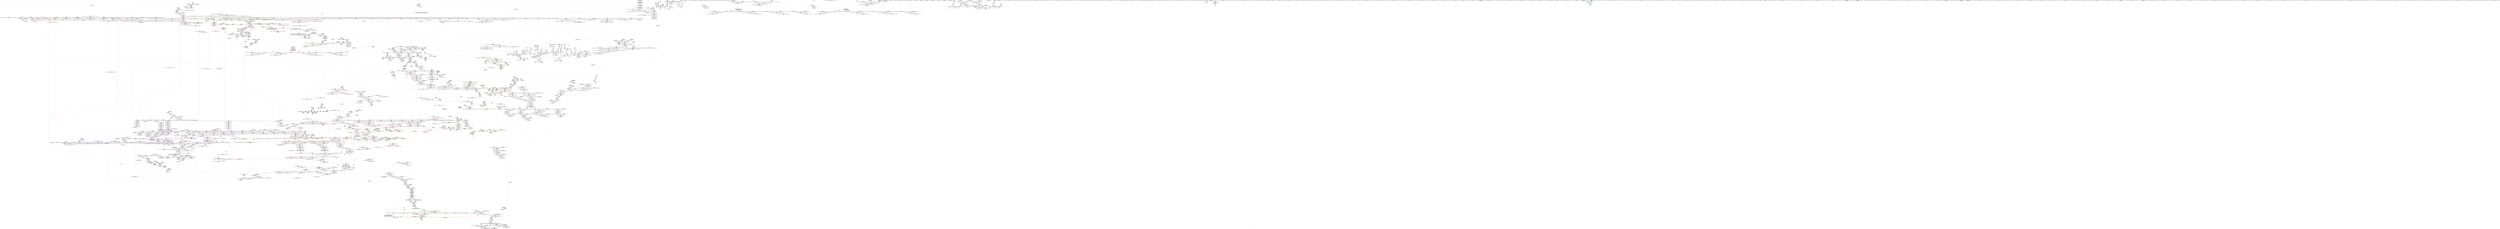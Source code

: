 digraph "SVFG" {
	label="SVFG";

	Node0x559a7604add0 [shape=record,color=grey,label="{NodeID: 0\nNullPtr|{|<s62>186}}"];
	Node0x559a7604add0 -> Node0x559a7673e530[style=solid];
	Node0x559a7604add0 -> Node0x559a7673e630[style=solid];
	Node0x559a7604add0 -> Node0x559a7673e700[style=solid];
	Node0x559a7604add0 -> Node0x559a7673e7d0[style=solid];
	Node0x559a7604add0 -> Node0x559a7673e8a0[style=solid];
	Node0x559a7604add0 -> Node0x559a7673e970[style=solid];
	Node0x559a7604add0 -> Node0x559a7673ea40[style=solid];
	Node0x559a7604add0 -> Node0x559a7673eb10[style=solid];
	Node0x559a7604add0 -> Node0x559a7673ebe0[style=solid];
	Node0x559a7604add0 -> Node0x559a7673ecb0[style=solid];
	Node0x559a7604add0 -> Node0x559a7673ed80[style=solid];
	Node0x559a7604add0 -> Node0x559a7673ee50[style=solid];
	Node0x559a7604add0 -> Node0x559a7673ef20[style=solid];
	Node0x559a7604add0 -> Node0x559a7673eff0[style=solid];
	Node0x559a7604add0 -> Node0x559a7673f0c0[style=solid];
	Node0x559a7604add0 -> Node0x559a7673f190[style=solid];
	Node0x559a7604add0 -> Node0x559a7673f260[style=solid];
	Node0x559a7604add0 -> Node0x559a7673f330[style=solid];
	Node0x559a7604add0 -> Node0x559a7673f400[style=solid];
	Node0x559a7604add0 -> Node0x559a7673f4d0[style=solid];
	Node0x559a7604add0 -> Node0x559a7673f5a0[style=solid];
	Node0x559a7604add0 -> Node0x559a7673f670[style=solid];
	Node0x559a7604add0 -> Node0x559a7673f740[style=solid];
	Node0x559a7604add0 -> Node0x559a7673f810[style=solid];
	Node0x559a7604add0 -> Node0x559a7673f8e0[style=solid];
	Node0x559a7604add0 -> Node0x559a7673f9b0[style=solid];
	Node0x559a7604add0 -> Node0x559a7673fa80[style=solid];
	Node0x559a7604add0 -> Node0x559a7673fb50[style=solid];
	Node0x559a7604add0 -> Node0x559a7673fc20[style=solid];
	Node0x559a7604add0 -> Node0x559a7673fcf0[style=solid];
	Node0x559a7604add0 -> Node0x559a7673fdc0[style=solid];
	Node0x559a7604add0 -> Node0x559a7673fe90[style=solid];
	Node0x559a7604add0 -> Node0x559a7673ff60[style=solid];
	Node0x559a7604add0 -> Node0x559a767506a0[style=solid];
	Node0x559a7604add0 -> Node0x559a76750770[style=solid];
	Node0x559a7604add0 -> Node0x559a76750840[style=solid];
	Node0x559a7604add0 -> Node0x559a76750910[style=solid];
	Node0x559a7604add0 -> Node0x559a767509e0[style=solid];
	Node0x559a7604add0 -> Node0x559a76750ab0[style=solid];
	Node0x559a7604add0 -> Node0x559a76750b80[style=solid];
	Node0x559a7604add0 -> Node0x559a76750c50[style=solid];
	Node0x559a7604add0 -> Node0x559a76750d20[style=solid];
	Node0x559a7604add0 -> Node0x559a76750df0[style=solid];
	Node0x559a7604add0 -> Node0x559a76750ec0[style=solid];
	Node0x559a7604add0 -> Node0x559a76750f90[style=solid];
	Node0x559a7604add0 -> Node0x559a76751060[style=solid];
	Node0x559a7604add0 -> Node0x559a76751130[style=solid];
	Node0x559a7604add0 -> Node0x559a76786ac0[style=solid];
	Node0x559a7604add0 -> Node0x559a7678d2c0[style=solid];
	Node0x559a7604add0 -> Node0x559a7678d600[style=solid];
	Node0x559a7604add0 -> Node0x559a7678d940[style=solid];
	Node0x559a7604add0 -> Node0x559a7678da10[style=solid];
	Node0x559a7604add0 -> Node0x559a7678dc80[style=solid];
	Node0x559a7604add0 -> Node0x559a767625d0[style=solid];
	Node0x559a7604add0 -> Node0x559a767d1220[style=solid];
	Node0x559a7604add0 -> Node0x559a767d13a0[style=solid];
	Node0x559a7604add0 -> Node0x559a767d19a0[style=solid];
	Node0x559a7604add0 -> Node0x559a767d37a0[style=solid];
	Node0x559a7604add0 -> Node0x559a767d3aa0[style=solid];
	Node0x559a7604add0 -> Node0x559a767d4220[style=solid];
	Node0x559a7604add0 -> Node0x559a767d46a0[style=solid];
	Node0x559a7604add0 -> Node0x559a767d4820[style=solid];
	Node0x559a7604add0:s62 -> Node0x559a7694ca70[style=solid,color=red];
	Node0x559a76942840 [shape=record,color=black,label="{NodeID: 3764\n886 = PHI(913, )\n|{<s0>63}}"];
	Node0x559a76942840:s0 -> Node0x559a7694fd10[style=solid,color=red];
	Node0x559a768608d0 [shape=record,color=yellow,style=double,label="{NodeID: 2657\n89V_1 = ENCHI(MR_89V_0)\npts\{2850004 \}\nFun[_ZNSt8_Rb_treeIiSt4pairIKicESt10_Select1stIS2_ESt4lessIiESaIS2_EE29_M_get_insert_hint_unique_posESt23_Rb_tree_const_iteratorIS2_ERS1_]|{<s0>132|<s1>135|<s2>138|<s3>140|<s4>148|<s5>152|<s6>154|<s7>161|<s8>165}}"];
	Node0x559a768608d0:s0 -> Node0x559a76867600[style=dashed,color=red];
	Node0x559a768608d0:s1 -> Node0x559a7686b750[style=dashed,color=red];
	Node0x559a768608d0:s2 -> Node0x559a76865c70[style=dashed,color=red];
	Node0x559a768608d0:s3 -> Node0x559a7686b750[style=dashed,color=red];
	Node0x559a768608d0:s4 -> Node0x559a7686b750[style=dashed,color=red];
	Node0x559a768608d0:s5 -> Node0x559a76865c70[style=dashed,color=red];
	Node0x559a768608d0:s6 -> Node0x559a7686b750[style=dashed,color=red];
	Node0x559a768608d0:s7 -> Node0x559a7686b750[style=dashed,color=red];
	Node0x559a768608d0:s8 -> Node0x559a76865c70[style=dashed,color=red];
	Node0x559a76760bd0 [shape=record,color=blue,label="{NodeID: 1550\n2319\<--2317\nthis.addr\<--this\n_ZNSt11_Tuple_implILm0EJRKiEEC2EOS2_\n}"];
	Node0x559a76760bd0 -> Node0x559a7677f8a0[style=dashed];
	Node0x559a7673f190 [shape=record,color=black,label="{NodeID: 443\n1428\<--3\n\<--dummyVal\n_ZNKSt17_Rb_tree_iteratorISt4pairIKicEEdeEv\n}"];
	Node0x559a7674e620 [shape=record,color=purple,label="{NodeID: 886\n2589\<--2515\n_M_node19\<--__j\n_ZNSt8_Rb_treeIiSt4pairIKicESt10_Select1stIS2_ESt4lessIiESaIS2_EE24_M_get_insert_unique_posERS1_\n|{<s0>226}}"];
	Node0x559a7674e620:s0 -> Node0x559a769387a0[style=solid,color=red];
	Node0x559a767d40a0 [shape=record,color=grey,label="{NodeID: 2436\n217 = cmp(215, 216, )\n}"];
	Node0x559a767848a0 [shape=record,color=blue,label="{NodeID: 1329\n272\<--152\ntest\<--\nmain\n}"];
	Node0x559a767848a0 -> Node0x559a76772f20[style=dashed];
	Node0x559a767848a0 -> Node0x559a76772ff0[style=dashed];
	Node0x559a767848a0 -> Node0x559a767730c0[style=dashed];
	Node0x559a767848a0 -> Node0x559a767859b0[style=dashed];
	Node0x559a76737b20 [shape=record,color=green,label="{NodeID: 222\n1319\<--1320\nthis.addr\<--this.addr_field_insensitive\n_ZNK9__gnu_cxx16__aligned_membufISt4pairIKicEE6_M_ptrEv\n}"];
	Node0x559a76737b20 -> Node0x559a767790a0[style=solid];
	Node0x559a76737b20 -> Node0x559a7678a2d0[style=solid];
	Node0x559a7675acc0 [shape=record,color=black,label="{NodeID: 665\n2623\<--2622\n\<--this1\n_ZNSt4pairIPSt18_Rb_tree_node_baseS1_EC2IRS1_S4_Lb1EEEOT_OT0_\n}"];
	Node0x559a767794b0 [shape=record,color=red,label="{NodeID: 1108\n1366\<--1365\n\<--coerce.dive2\n_ZNSt3mapIicSt4lessIiESaISt4pairIKicEEE11lower_boundERS3_\n}"];
	Node0x559a767794b0 -> Node0x559a76756060[style=solid];
	Node0x559a7604ae60 [shape=record,color=green,label="{NodeID: 1\n5\<--1\n\<--dummyObj\nCan only get source location for instruction, argument, global var or function.}"];
	Node0x559a76942950 [shape=record,color=black,label="{NodeID: 3765\n929 = PHI(945, )\n}"];
	Node0x559a76942950 -> Node0x559a76753ca0[style=solid];
	Node0x559a768609b0 [shape=record,color=yellow,style=double,label="{NodeID: 2658\n317V_1 = ENCHI(MR_317V_0)\npts\{17880000 \}\nFun[_ZNSt8_Rb_treeIiSt4pairIKicESt10_Select1stIS2_ESt4lessIiESaIS2_EE29_M_get_insert_hint_unique_posESt23_Rb_tree_const_iteratorIS2_ERS1_]|{|<s3>137|<s4>145|<s5>150|<s6>151|<s7>158|<s8>163|<s9>164|<s10>166}}"];
	Node0x559a768609b0 -> Node0x559a7678d390[style=dashed];
	Node0x559a768609b0 -> Node0x559a7678d6d0[style=dashed];
	Node0x559a768609b0 -> Node0x559a7678dae0[style=dashed];
	Node0x559a768609b0:s3 -> Node0x559a76761ce0[style=dashed,color=red];
	Node0x559a768609b0:s4 -> Node0x559a767629e0[style=dashed,color=red];
	Node0x559a768609b0:s5 -> Node0x559a76761ce0[style=dashed,color=red];
	Node0x559a768609b0:s6 -> Node0x559a767629e0[style=dashed,color=red];
	Node0x559a768609b0:s7 -> Node0x559a76761ce0[style=dashed,color=red];
	Node0x559a768609b0:s8 -> Node0x559a76761ce0[style=dashed,color=red];
	Node0x559a768609b0:s9 -> Node0x559a767629e0[style=dashed,color=red];
	Node0x559a768609b0:s10 -> Node0x559a76763130[style=dashed,color=red];
	Node0x559a76760ca0 [shape=record,color=blue,label="{NodeID: 1551\n2321\<--2318\n__in.addr\<--__in\n_ZNSt11_Tuple_implILm0EJRKiEEC2EOS2_\n}"];
	Node0x559a76760ca0 -> Node0x559a7677f970[style=dashed];
	Node0x559a7673f260 [shape=record,color=black,label="{NodeID: 444\n1429\<--3\n\<--dummyVal\n_ZNKSt17_Rb_tree_iteratorISt4pairIKicEEdeEv\n|{<s0>98}}"];
	Node0x559a7673f260:s0 -> Node0x559a7693ca10[style=solid,color=red];
	Node0x559a7674e6f0 [shape=record,color=purple,label="{NodeID: 887\n2567\<--2517\ncoerce.dive\<--ref.tmp\n_ZNSt8_Rb_treeIiSt4pairIKicESt10_Select1stIS2_ESt4lessIiESaIS2_EE24_M_get_insert_unique_posERS1_\n}"];
	Node0x559a7674e6f0 -> Node0x559a76762500[style=solid];
	Node0x559a767d4220 [shape=record,color=grey,label="{NodeID: 2437\n2531 = cmp(2530, 3, )\n}"];
	Node0x559a76784970 [shape=record,color=blue,label="{NodeID: 1330\n274\<--318\n_b\<--\nmain\n}"];
	Node0x559a76784970 -> Node0x559a76773190[style=dashed];
	Node0x559a76737bf0 [shape=record,color=green,label="{NodeID: 223\n1324\<--1325\n_ZNK9__gnu_cxx16__aligned_membufISt4pairIKicEE7_M_addrEv\<--_ZNK9__gnu_cxx16__aligned_membufISt4pairIKicEE7_M_addrEv_field_insensitive\n}"];
	Node0x559a7675ad90 [shape=record,color=black,label="{NodeID: 666\n2635\<--2640\n_ZNSt17_Rb_tree_iteratorISt4pairIKicEEmmEv_ret\<--this1\n_ZNSt17_Rb_tree_iteratorISt4pairIKicEEmmEv\n|{<s0>146|<s1>222}}"];
	Node0x559a7675ad90:s0 -> Node0x559a76947db0[style=solid,color=blue];
	Node0x559a7675ad90:s1 -> Node0x559a7694a540[style=solid,color=blue];
	Node0x559a76779580 [shape=record,color=red,label="{NodeID: 1109\n1377\<--1371\nthis1\<--this.addr\n_ZNKSt17_Rb_tree_iteratorISt4pairIKicEEeqERKS3_\n}"];
	Node0x559a76779580 -> Node0x559a76749340[style=solid];
	Node0x559a766d08b0 [shape=record,color=green,label="{NodeID: 2\n13\<--1\n_ZZ4getWiiE2di\<--dummyObj\nGlob }"];
	Node0x559a76942a60 [shape=record,color=black,label="{NodeID: 3766\n951 = PHI(956, )\n}"];
	Node0x559a76942a60 -> Node0x559a76753d70[style=solid];
	Node0x559a76860a90 [shape=record,color=yellow,style=double,label="{NodeID: 2659\n319V_1 = ENCHI(MR_319V_0)\npts\{17880001 \}\nFun[_ZNSt8_Rb_treeIiSt4pairIKicESt10_Select1stIS2_ESt4lessIiESaIS2_EE29_M_get_insert_hint_unique_posESt23_Rb_tree_const_iteratorIS2_ERS1_]|{|<s3>137|<s4>145|<s5>150|<s6>151|<s7>158|<s8>163|<s9>164|<s10>166}}"];
	Node0x559a76860a90 -> Node0x559a7678d460[style=dashed];
	Node0x559a76860a90 -> Node0x559a7678d7a0[style=dashed];
	Node0x559a76860a90 -> Node0x559a7678dbb0[style=dashed];
	Node0x559a76860a90:s3 -> Node0x559a76761db0[style=dashed,color=red];
	Node0x559a76860a90:s4 -> Node0x559a76762ab0[style=dashed,color=red];
	Node0x559a76860a90:s5 -> Node0x559a76761db0[style=dashed,color=red];
	Node0x559a76860a90:s6 -> Node0x559a76762ab0[style=dashed,color=red];
	Node0x559a76860a90:s7 -> Node0x559a76761db0[style=dashed,color=red];
	Node0x559a76860a90:s8 -> Node0x559a76761db0[style=dashed,color=red];
	Node0x559a76860a90:s9 -> Node0x559a76762ab0[style=dashed,color=red];
	Node0x559a76860a90:s10 -> Node0x559a76763200[style=dashed,color=red];
	Node0x559a76760d70 [shape=record,color=blue,label="{NodeID: 1552\n2344\<--2343\n__t.addr\<--__t\n_ZSt7forwardIRKiEOT_RNSt16remove_referenceIS2_E4typeE\n}"];
	Node0x559a76760d70 -> Node0x559a7677fa40[style=dashed];
	Node0x559a7673f330 [shape=record,color=black,label="{NodeID: 445\n1495\<--3\n\<--dummyVal\n_ZNSt8_Rb_treeIiSt4pairIKicESt10_Select1stIS2_ESt4lessIiESaIS2_EE22_M_emplace_hint_uniqueIJRKSt21piecewise_construct_tSt5tupleIJRS1_EESD_IJEEEEESt17_Rb_tree_iteratorIS2_ESt23_Rb_tree_const_iteratorIS2_EDpOT_\n}"];
	Node0x559a7673f330 -> Node0x559a7678b240[style=solid];
	Node0x559a7674e7c0 [shape=record,color=purple,label="{NodeID: 888\n2536\<--2523\n_M_impl\<--this1\n_ZNSt8_Rb_treeIiSt4pairIKicESt10_Select1stIS2_ESt4lessIiESaIS2_EE24_M_get_insert_unique_posERS1_\n}"];
	Node0x559a7674e7c0 -> Node0x559a7675a3d0[style=solid];
	Node0x559a767d43a0 [shape=record,color=grey,label="{NodeID: 2438\n203 = cmp(5, 202, )\n}"];
	Node0x559a76784a40 [shape=record,color=blue,label="{NodeID: 1331\n276\<--5\ni\<--\nmain\n}"];
	Node0x559a76784a40 -> Node0x559a76773260[style=dashed];
	Node0x559a76784a40 -> Node0x559a76773330[style=dashed];
	Node0x559a76784a40 -> Node0x559a76773400[style=dashed];
	Node0x559a76784a40 -> Node0x559a767734d0[style=dashed];
	Node0x559a76784a40 -> Node0x559a76784a40[style=dashed];
	Node0x559a76784a40 -> Node0x559a76784f20[style=dashed];
	Node0x559a76737cf0 [shape=record,color=green,label="{NodeID: 224\n1330\<--1331\nthis.addr\<--this.addr_field_insensitive\n_ZNK9__gnu_cxx16__aligned_membufISt4pairIKicEE7_M_addrEv\n}"];
	Node0x559a76737cf0 -> Node0x559a76779170[style=solid];
	Node0x559a76737cf0 -> Node0x559a7678a3a0[style=solid];
	Node0x559a7675ae60 [shape=record,color=black,label="{NodeID: 667\n2649\<--2654\n_ZNSt17_Rb_tree_iteratorISt4pairIKicEEppEv_ret\<--this1\n_ZNSt17_Rb_tree_iteratorISt4pairIKicEEppEv\n|{<s0>159}}"];
	Node0x559a7675ae60:s0 -> Node0x559a76943c40[style=solid,color=blue];
	Node0x559a76779650 [shape=record,color=red,label="{NodeID: 1110\n1380\<--1373\n\<--__x.addr\n_ZNKSt17_Rb_tree_iteratorISt4pairIKicEEeqERKS3_\n}"];
	Node0x559a76779650 -> Node0x559a76749410[style=solid];
	Node0x559a766bb960 [shape=record,color=green,label="{NodeID: 3\n15\<--1\n_ZZ4getWiiE2dj\<--dummyObj\nGlob }"];
	Node0x559a76942b70 [shape=record,color=black,label="{NodeID: 3767\n1042 = PHI(1174, )\n|{<s0>73}}"];
	Node0x559a76942b70:s0 -> Node0x559a7693b100[style=solid,color=red];
	Node0x559a76760e40 [shape=record,color=blue,label="{NodeID: 1553\n2351\<--2350\n__t.addr\<--__t\n_ZNSt11_Tuple_implILm0EJRKiEE7_M_headERS2_\n}"];
	Node0x559a76760e40 -> Node0x559a7677fb10[style=dashed];
	Node0x559a7673f400 [shape=record,color=black,label="{NodeID: 446\n1498\<--3\n\<--dummyVal\n_ZNSt8_Rb_treeIiSt4pairIKicESt10_Select1stIS2_ESt4lessIiESaIS2_EE22_M_emplace_hint_uniqueIJRKSt21piecewise_construct_tSt5tupleIJRS1_EESD_IJEEEEESt17_Rb_tree_iteratorIS2_ESt23_Rb_tree_const_iteratorIS2_EDpOT_\n}"];
	Node0x559a7673f400 -> Node0x559a7678b310[style=solid];
	Node0x559a7674e890 [shape=record,color=purple,label="{NodeID: 889\n2578\<--2523\n_M_impl13\<--this1\n_ZNSt8_Rb_treeIiSt4pairIKicESt10_Select1stIS2_ESt4lessIiESaIS2_EE24_M_get_insert_unique_posERS1_\n}"];
	Node0x559a7674e890 -> Node0x559a7675a8b0[style=solid];
	Node0x559a767d4520 [shape=record,color=grey,label="{NodeID: 2439\n200 = cmp(198, 199, )\n}"];
	Node0x559a76784b10 [shape=record,color=blue,label="{NodeID: 1332\n278\<--328\n_n\<--\nmain\n}"];
	Node0x559a76784b10 -> Node0x559a767735a0[style=dashed];
	Node0x559a76784b10 -> Node0x559a76784b10[style=dashed];
	Node0x559a76737dc0 [shape=record,color=green,label="{NodeID: 225\n1339\<--1340\n__x.addr\<--__x.addr_field_insensitive\n_ZNSt8_Rb_treeIiSt4pairIKicESt10_Select1stIS2_ESt4lessIiESaIS2_EE8_S_valueEPKSt18_Rb_tree_node_base\n}"];
	Node0x559a76737dc0 -> Node0x559a76779240[style=solid];
	Node0x559a76737dc0 -> Node0x559a7678a470[style=solid];
	Node0x559a7675af30 [shape=record,color=black,label="{NodeID: 668\n2677\<--2676\n\<--this1\n_ZNSt4pairIPSt18_Rb_tree_node_baseS1_EC2IRS1_Lb1EEEOT_RKS1_\n}"];
	Node0x559a76779720 [shape=record,color=red,label="{NodeID: 1111\n1379\<--1378\n\<--_M_node\n_ZNKSt17_Rb_tree_iteratorISt4pairIKicEEeqERKS3_\n}"];
	Node0x559a76779720 -> Node0x559a767d22a0[style=solid];
	Node0x559a766bbca0 [shape=record,color=green,label="{NodeID: 4\n17\<--1\n.str\<--dummyObj\nGlob }"];
	Node0x559a76942d40 [shape=record,color=black,label="{NodeID: 3768\n1045 = PHI(1189, )\n|{<s0>73}}"];
	Node0x559a76942d40:s0 -> Node0x559a7693b210[style=solid,color=red];
	Node0x559a76760f10 [shape=record,color=blue,label="{NodeID: 1554\n2363\<--2361\nthis.addr\<--this\n_ZNSt10_Head_baseILm0ERKiLb0EEC2ES1_\n}"];
	Node0x559a76760f10 -> Node0x559a7677fbe0[style=dashed];
	Node0x559a7673f4d0 [shape=record,color=black,label="{NodeID: 447\n1515\<--3\n\<--dummyVal\n_ZNSt8_Rb_treeIiSt4pairIKicESt10_Select1stIS2_ESt4lessIiESaIS2_EE22_M_emplace_hint_uniqueIJRKSt21piecewise_construct_tSt5tupleIJRS1_EESD_IJEEEEESt17_Rb_tree_iteratorIS2_ESt23_Rb_tree_const_iteratorIS2_EDpOT_\n}"];
	Node0x559a7674e960 [shape=record,color=purple,label="{NodeID: 890\n2538\<--2537\n_M_key_compare\<--\n_ZNSt8_Rb_treeIiSt4pairIKicESt10_Select1stIS2_ESt4lessIiESaIS2_EE24_M_get_insert_unique_posERS1_\n|{<s0>215}}"];
	Node0x559a7674e960:s0 -> Node0x559a76939800[style=solid,color=red];
	Node0x559a767d46a0 [shape=record,color=grey,label="{NodeID: 2440\n1139 = cmp(1138, 3, )\n}"];
	Node0x559a76784be0 [shape=record,color=blue,label="{NodeID: 1333\n280\<--5\nj\<--\nmain\n}"];
	Node0x559a76784be0 -> Node0x559a76773670[style=dashed];
	Node0x559a76784be0 -> Node0x559a76773740[style=dashed];
	Node0x559a76784be0 -> Node0x559a76773810[style=dashed];
	Node0x559a76784be0 -> Node0x559a767738e0[style=dashed];
	Node0x559a76784be0 -> Node0x559a76784be0[style=dashed];
	Node0x559a76784be0 -> Node0x559a76784e50[style=dashed];
	Node0x559a76784be0 -> Node0x559a7682e820[style=dashed];
	Node0x559a76737e90 [shape=record,color=green,label="{NodeID: 226\n1349\<--1350\nretval\<--retval_field_insensitive\n_ZNSt3mapIicSt4lessIiESaISt4pairIKicEEE11lower_boundERS3_\n}"];
	Node0x559a76737e90 -> Node0x559a767490d0[style=solid];
	Node0x559a76737e90 -> Node0x559a767491a0[style=solid];
	Node0x559a7675b000 [shape=record,color=black,label="{NodeID: 669\n2688\<--2693\n_ZSt7forwardIRPSt18_Rb_tree_node_baseEOT_RNSt16remove_referenceIS3_E4typeE_ret\<--\n_ZSt7forwardIRPSt18_Rb_tree_node_baseEOT_RNSt16remove_referenceIS3_E4typeE\n|{<s0>211|<s1>227|<s2>228|<s3>231|<s4>234}}"];
	Node0x559a7675b000:s0 -> Node0x559a76949a30[style=solid,color=blue];
	Node0x559a7675b000:s1 -> Node0x559a7694a990[style=solid,color=blue];
	Node0x559a7675b000:s2 -> Node0x559a7694aaa0[style=solid,color=blue];
	Node0x559a7675b000:s3 -> Node0x559a7694ad50[style=solid,color=blue];
	Node0x559a7675b000:s4 -> Node0x559a7694b030[style=solid,color=blue];
	Node0x559a767797f0 [shape=record,color=red,label="{NodeID: 1112\n1382\<--1381\n\<--_M_node2\n_ZNKSt17_Rb_tree_iteratorISt4pairIKicEEeqERKS3_\n}"];
	Node0x559a767797f0 -> Node0x559a767d22a0[style=solid];
	Node0x559a766bbd60 [shape=record,color=green,label="{NodeID: 5\n19\<--1\n.str.1\<--dummyObj\nGlob }"];
	Node0x559a76942e80 [shape=record,color=black,label="{NodeID: 3769\n1049 = PHI(1117, )\n}"];
	Node0x559a76942e80 -> Node0x559a76788a70[style=solid];
	Node0x559a76760fe0 [shape=record,color=blue,label="{NodeID: 1555\n2365\<--2362\n__h.addr\<--__h\n_ZNSt10_Head_baseILm0ERKiLb0EEC2ES1_\n}"];
	Node0x559a76760fe0 -> Node0x559a7677fcb0[style=dashed];
	Node0x559a7673f5a0 [shape=record,color=black,label="{NodeID: 448\n1516\<--3\n\<--dummyVal\n_ZNSt8_Rb_treeIiSt4pairIKicESt10_Select1stIS2_ESt4lessIiESaIS2_EE22_M_emplace_hint_uniqueIJRKSt21piecewise_construct_tSt5tupleIJRS1_EESD_IJEEEEESt17_Rb_tree_iteratorIS2_ESt23_Rb_tree_const_iteratorIS2_EDpOT_\n}"];
	Node0x559a7673f5a0 -> Node0x559a7678b4b0[style=solid];
	Node0x559a7674ea30 [shape=record,color=purple,label="{NodeID: 891\n2580\<--2579\n_M_key_compare14\<--\n_ZNSt8_Rb_treeIiSt4pairIKicESt10_Select1stIS2_ESt4lessIiESaIS2_EE24_M_get_insert_unique_posERS1_\n|{<s0>224}}"];
	Node0x559a7674ea30:s0 -> Node0x559a76939800[style=solid,color=red];
	Node0x559a767d4820 [shape=record,color=grey,label="{NodeID: 2441\n1642 = cmp(1641, 3, )\n}"];
	Node0x559a76784cb0 [shape=record,color=blue,label="{NodeID: 1334\n282\<--336\n_n7\<--\nmain\n}"];
	Node0x559a76784cb0 -> Node0x559a767739b0[style=dashed];
	Node0x559a76784cb0 -> Node0x559a76784cb0[style=dashed];
	Node0x559a76784cb0 -> Node0x559a7682e910[style=dashed];
	Node0x559a76737f60 [shape=record,color=green,label="{NodeID: 227\n1351\<--1352\nthis.addr\<--this.addr_field_insensitive\n_ZNSt3mapIicSt4lessIiESaISt4pairIKicEEE11lower_boundERS3_\n}"];
	Node0x559a76737f60 -> Node0x559a76779310[style=solid];
	Node0x559a76737f60 -> Node0x559a7678a540[style=solid];
	Node0x559a7686edf0 [shape=record,color=yellow,style=double,label="{NodeID: 2884\n124V_1 = ENCHI(MR_124V_0)\npts\{5330000 \}\nFun[_ZNSt3mapIicSt4lessIiESaISt4pairIKicEEEixERS3_]|{|<s1>31}}"];
	Node0x559a7686edf0 -> Node0x559a7683d260[style=dashed];
	Node0x559a7686edf0:s1 -> Node0x559a7678b990[style=dashed,color=red];
	Node0x559a7675b0d0 [shape=record,color=black,label="{NodeID: 670\n2704\<--2703\n\<--_M_impl\n_ZNSt8_Rb_treeIiSt4pairIKicESt10_Select1stIS2_ESt4lessIiESaIS2_EE5beginEv\n}"];
	Node0x559a7675b0d0 -> Node0x559a7674f660[style=solid];
	Node0x559a767798c0 [shape=record,color=red,label="{NodeID: 1113\n1392\<--1389\nthis1\<--this.addr\n_ZNSt3mapIicSt4lessIiESaISt4pairIKicEEE3endEv\n}"];
	Node0x559a767798c0 -> Node0x559a76749680[style=solid];
	Node0x559a766bbe20 [shape=record,color=green,label="{NodeID: 6\n21\<--1\nstdin\<--dummyObj\nGlob }"];
	Node0x559a76942f90 [shape=record,color=black,label="{NodeID: 3770\n1054 = PHI(1098, )\n}"];
	Node0x559a76942f90 -> Node0x559a76788b40[style=solid];
	Node0x559a767610b0 [shape=record,color=blue,label="{NodeID: 1556\n2370\<--2371\n_M_head_impl\<--\n_ZNSt10_Head_baseILm0ERKiLb0EEC2ES1_\n|{<s0>203|<s1>235}}"];
	Node0x559a767610b0:s0 -> Node0x559a76897590[style=dashed,color=blue];
	Node0x559a767610b0:s1 -> Node0x559a76898090[style=dashed,color=blue];
	Node0x559a7673f670 [shape=record,color=black,label="{NodeID: 449\n1518\<--3\n\<--dummyVal\n_ZNSt8_Rb_treeIiSt4pairIKicESt10_Select1stIS2_ESt4lessIiESaIS2_EE22_M_emplace_hint_uniqueIJRKSt21piecewise_construct_tSt5tupleIJRS1_EESD_IJEEEEESt17_Rb_tree_iteratorIS2_ESt23_Rb_tree_const_iteratorIS2_EDpOT_\n}"];
	Node0x559a7673f670 -> Node0x559a7678b580[style=solid];
	Node0x559a7674eb00 [shape=record,color=purple,label="{NodeID: 892\n2602\<--2601\n_M_impl\<--this1\n_ZNSt8_Rb_treeIiSt4pairIKicESt10_Select1stIS2_ESt4lessIiESaIS2_EE11_M_leftmostEv\n}"];
	Node0x559a7674eb00 -> Node0x559a7675aa50[style=solid];
	Node0x559a76784d80 [shape=record,color=blue,label="{NodeID: 1335\n356\<--85\narrayidx17\<--\nmain\n}"];
	Node0x559a76784d80 -> Node0x559a76784d80[style=dashed];
	Node0x559a76784d80 -> Node0x559a768431c0[style=dashed];
	Node0x559a76738030 [shape=record,color=green,label="{NodeID: 228\n1353\<--1354\n__x.addr\<--__x.addr_field_insensitive\n_ZNSt3mapIicSt4lessIiESaISt4pairIKicEEE11lower_boundERS3_\n}"];
	Node0x559a76738030 -> Node0x559a767793e0[style=solid];
	Node0x559a76738030 -> Node0x559a7678a610[style=solid];
	Node0x559a7686eed0 [shape=record,color=yellow,style=double,label="{NodeID: 2885\n126V_1 = ENCHI(MR_126V_0)\npts\{5350000 \}\nFun[_ZNSt3mapIicSt4lessIiESaISt4pairIKicEEEixERS3_]|{|<s1>32}}"];
	Node0x559a7686eed0 -> Node0x559a7683d760[style=dashed];
	Node0x559a7686eed0:s1 -> Node0x559a7686c2c0[style=dashed,color=red];
	Node0x559a7675b1a0 [shape=record,color=black,label="{NodeID: 671\n2706\<--2705\n\<--add.ptr\n_ZNSt8_Rb_treeIiSt4pairIKicESt10_Select1stIS2_ESt4lessIiESaIS2_EE5beginEv\n}"];
	Node0x559a7675b1a0 -> Node0x559a7674f730[style=solid];
	Node0x559a7675b1a0 -> Node0x559a7674f800[style=solid];
	Node0x559a76779990 [shape=record,color=red,label="{NodeID: 1114\n1400\<--1399\n\<--coerce.dive2\n_ZNSt3mapIicSt4lessIiESaISt4pairIKicEEE3endEv\n}"];
	Node0x559a76779990 -> Node0x559a76756200[style=solid];
	Node0x559a766bc690 [shape=record,color=green,label="{NodeID: 7\n22\<--1\n.str.2\<--dummyObj\nGlob }"];
	Node0x559a769430a0 [shape=record,color=black,label="{NodeID: 3771\n1057 = PHI(1081, )\n}"];
	Node0x559a76860ef0 [shape=record,color=yellow,style=double,label="{NodeID: 2664\n329V_1 = ENCHI(MR_329V_0)\npts\{21860003 \}\nFun[_ZNSt8_Rb_treeIiSt4pairIKicESt10_Select1stIS2_ESt4lessIiESaIS2_EE29_M_get_insert_hint_unique_posESt23_Rb_tree_const_iteratorIS2_ERS1_]|{<s0>138|<s1>149|<s2>152|<s3>162|<s4>165}}"];
	Node0x559a76860ef0:s0 -> Node0x559a768659a0[style=dashed,color=red];
	Node0x559a76860ef0:s1 -> Node0x559a76869190[style=dashed,color=red];
	Node0x559a76860ef0:s2 -> Node0x559a768659a0[style=dashed,color=red];
	Node0x559a76860ef0:s3 -> Node0x559a76869190[style=dashed,color=red];
	Node0x559a76860ef0:s4 -> Node0x559a768659a0[style=dashed,color=red];
	Node0x559a76761180 [shape=record,color=blue,label="{NodeID: 1557\n2376\<--2375\n__b.addr\<--__b\n_ZNSt10_Head_baseILm0ERKiLb0EE7_M_headERS2_\n}"];
	Node0x559a76761180 -> Node0x559a7677fd80[style=dashed];
	Node0x559a7673f740 [shape=record,color=black,label="{NodeID: 450\n1536\<--3\n\<--dummyVal\n_ZNSt8_Rb_treeIiSt4pairIKicESt10_Select1stIS2_ESt4lessIiESaIS2_EE22_M_emplace_hint_uniqueIJRKSt21piecewise_construct_tSt5tupleIJRS1_EESD_IJEEEEESt17_Rb_tree_iteratorIS2_ESt23_Rb_tree_const_iteratorIS2_EDpOT_\n}"];
	Node0x559a7674ebd0 [shape=record,color=purple,label="{NodeID: 893\n2604\<--2603\nadd.ptr\<--\n_ZNSt8_Rb_treeIiSt4pairIKicESt10_Select1stIS2_ESt4lessIiESaIS2_EE11_M_leftmostEv\n}"];
	Node0x559a7674ebd0 -> Node0x559a7675ab20[style=solid];
	Node0x559a76784e50 [shape=record,color=blue,label="{NodeID: 1336\n280\<--360\nj\<--inc\nmain\n}"];
	Node0x559a76784e50 -> Node0x559a76773670[style=dashed];
	Node0x559a76784e50 -> Node0x559a76773740[style=dashed];
	Node0x559a76784e50 -> Node0x559a76773810[style=dashed];
	Node0x559a76784e50 -> Node0x559a767738e0[style=dashed];
	Node0x559a76784e50 -> Node0x559a76784be0[style=dashed];
	Node0x559a76784e50 -> Node0x559a76784e50[style=dashed];
	Node0x559a76784e50 -> Node0x559a7682e820[style=dashed];
	Node0x559a76740010 [shape=record,color=green,label="{NodeID: 229\n1361\<--1362\n_ZNSt8_Rb_treeIiSt4pairIKicESt10_Select1stIS2_ESt4lessIiESaIS2_EE11lower_boundERS1_\<--_ZNSt8_Rb_treeIiSt4pairIKicESt10_Select1stIS2_ESt4lessIiESaIS2_EE11lower_boundERS1__field_insensitive\n}"];
	Node0x559a7686efb0 [shape=record,color=yellow,style=double,label="{NodeID: 2886\n81V_1 = ENCHI(MR_81V_0)\npts\{301 \}\nFun[_ZNSt3mapIicSt4lessIiESaISt4pairIKicEEEixERS3_]|{<s0>25|<s1>30|<s2>33}}"];
	Node0x559a7686efb0:s0 -> Node0x559a7685ef80[style=dashed,color=red];
	Node0x559a7686efb0:s1 -> Node0x559a7686b750[style=dashed,color=red];
	Node0x559a7686efb0:s2 -> Node0x559a76866760[style=dashed,color=red];
	Node0x559a7675b270 [shape=record,color=black,label="{NodeID: 672\n2695\<--2712\n_ZNSt8_Rb_treeIiSt4pairIKicESt10_Select1stIS2_ESt4lessIiESaIS2_EE5beginEv_ret\<--\n_ZNSt8_Rb_treeIiSt4pairIKicESt10_Select1stIS2_ESt4lessIiESaIS2_EE5beginEv\n|{<s0>219}}"];
	Node0x559a7675b270:s0 -> Node0x559a7694a2f0[style=solid,color=blue];
	Node0x559a76779a60 [shape=record,color=red,label="{NodeID: 1115\n1411\<--1406\nthis1\<--this.addr\n_ZNKSt3mapIicSt4lessIiESaISt4pairIKicEEE8key_compEv\n}"];
	Node0x559a76779a60 -> Node0x559a76749750[style=solid];
	Node0x559a766bc750 [shape=record,color=green,label="{NodeID: 8\n24\<--1\n.str.3\<--dummyObj\nGlob }"];
	Node0x559a769431b0 [shape=record,color=black,label="{NodeID: 3772\n1065 = PHI(1221, )\n|{<s0>77}}"];
	Node0x559a769431b0:s0 -> Node0x559a7693a480[style=solid,color=red];
	Node0x559a76860fd0 [shape=record,color=yellow,style=double,label="{NodeID: 2665\n91V_1 = ENCHI(MR_91V_0)\npts\{21860004 \}\nFun[_ZNSt8_Rb_treeIiSt4pairIKicESt10_Select1stIS2_ESt4lessIiESaIS2_EE29_M_get_insert_hint_unique_posESt23_Rb_tree_const_iteratorIS2_ERS1_]|{<s0>135|<s1>138|<s2>140|<s3>148|<s4>152|<s5>154|<s6>161|<s7>165}}"];
	Node0x559a76860fd0:s0 -> Node0x559a7686b750[style=dashed,color=red];
	Node0x559a76860fd0:s1 -> Node0x559a76865c70[style=dashed,color=red];
	Node0x559a76860fd0:s2 -> Node0x559a7686b750[style=dashed,color=red];
	Node0x559a76860fd0:s3 -> Node0x559a7686b750[style=dashed,color=red];
	Node0x559a76860fd0:s4 -> Node0x559a76865c70[style=dashed,color=red];
	Node0x559a76860fd0:s5 -> Node0x559a7686b750[style=dashed,color=red];
	Node0x559a76860fd0:s6 -> Node0x559a7686b750[style=dashed,color=red];
	Node0x559a76860fd0:s7 -> Node0x559a76865c70[style=dashed,color=red];
	Node0x559a76761250 [shape=record,color=blue,label="{NodeID: 1558\n2391\<--2384\nthis.addr\<--this\n_ZNSt4pairIKicEC2IJRS0_EJLm0EEJEJEEERSt5tupleIJDpT_EERS4_IJDpT1_EESt12_Index_tupleIJXspT0_EEESD_IJXspT2_EEE\n}"];
	Node0x559a76761250 -> Node0x559a7677ff20[style=dashed];
	Node0x559a7673f810 [shape=record,color=black,label="{NodeID: 451\n1537\<--3\n\<--dummyVal\n_ZNSt8_Rb_treeIiSt4pairIKicESt10_Select1stIS2_ESt4lessIiESaIS2_EE22_M_emplace_hint_uniqueIJRKSt21piecewise_construct_tSt5tupleIJRS1_EESD_IJEEEEESt17_Rb_tree_iteratorIS2_ESt23_Rb_tree_const_iteratorIS2_EDpOT_\n}"];
	Node0x559a7673f810 -> Node0x559a7678b650[style=solid];
	Node0x559a7674eca0 [shape=record,color=purple,label="{NodeID: 894\n2606\<--2605\n_M_header\<--\n_ZNSt8_Rb_treeIiSt4pairIKicESt10_Select1stIS2_ESt4lessIiESaIS2_EE11_M_leftmostEv\n}"];
	Node0x559a76784f20 [shape=record,color=blue,label="{NodeID: 1337\n276\<--365\ni\<--inc19\nmain\n}"];
	Node0x559a76784f20 -> Node0x559a76773260[style=dashed];
	Node0x559a76784f20 -> Node0x559a76773330[style=dashed];
	Node0x559a76784f20 -> Node0x559a76773400[style=dashed];
	Node0x559a76784f20 -> Node0x559a767734d0[style=dashed];
	Node0x559a76784f20 -> Node0x559a76784a40[style=dashed];
	Node0x559a76784f20 -> Node0x559a76784f20[style=dashed];
	Node0x559a76740110 [shape=record,color=green,label="{NodeID: 230\n1371\<--1372\nthis.addr\<--this.addr_field_insensitive\n_ZNKSt17_Rb_tree_iteratorISt4pairIKicEEeqERKS3_\n}"];
	Node0x559a76740110 -> Node0x559a76779580[style=solid];
	Node0x559a76740110 -> Node0x559a7678a7b0[style=solid];
	Node0x559a7686f090 [shape=record,color=yellow,style=double,label="{NodeID: 2887\n128V_1 = ENCHI(MR_128V_0)\npts\{2850004 21860004 \}\nFun[_ZNSt3mapIicSt4lessIiESaISt4pairIKicEEEixERS3_]|{|<s1>25|<s2>30|<s3>33|<s4>33}}"];
	Node0x559a7686f090 -> Node0x559a7683dc60[style=dashed];
	Node0x559a7686f090:s1 -> Node0x559a7685ef80[style=dashed,color=red];
	Node0x559a7686f090:s2 -> Node0x559a7686b750[style=dashed,color=red];
	Node0x559a7686f090:s3 -> Node0x559a7685c3a0[style=dashed,color=red];
	Node0x559a7686f090:s4 -> Node0x559a76866680[style=dashed,color=red];
	Node0x559a7675b340 [shape=record,color=black,label="{NodeID: 673\n2728\<--2727\n\<--this1\n_ZNSt4pairIPSt18_Rb_tree_node_baseS1_EC2IRPSt13_Rb_tree_nodeIS_IKicEERS1_Lb1EEEOT_OT0_\n}"];
	Node0x559a76779b30 [shape=record,color=red,label="{NodeID: 1116\n1422\<--1419\nthis1\<--this.addr\n_ZNKSt17_Rb_tree_iteratorISt4pairIKicEEdeEv\n}"];
	Node0x559a76779b30 -> Node0x559a76749820[style=solid];
	Node0x559a766bc810 [shape=record,color=green,label="{NodeID: 9\n26\<--1\nstdout\<--dummyObj\nGlob }"];
	Node0x559a76943380 [shape=record,color=black,label="{NodeID: 3773\n1068 = PHI(1201, )\n}"];
	Node0x559a768610b0 [shape=record,color=yellow,style=double,label="{NodeID: 2666\n332V_1 = ENCHI(MR_332V_0)\npts\{25160000 \}\nFun[_ZNSt8_Rb_treeIiSt4pairIKicESt10_Select1stIS2_ESt4lessIiESaIS2_EE29_M_get_insert_hint_unique_posESt23_Rb_tree_const_iteratorIS2_ERS1_]}"];
	Node0x559a768610b0 -> Node0x559a7677d000[style=dashed];
	Node0x559a76761320 [shape=record,color=blue,label="{NodeID: 1559\n2393\<--2385\n__tuple1.addr\<--__tuple1\n_ZNSt4pairIKicEC2IJRS0_EJLm0EEJEJEEERSt5tupleIJDpT_EERS4_IJDpT1_EESt12_Index_tupleIJXspT0_EEESD_IJXspT2_EEE\n}"];
	Node0x559a76761320 -> Node0x559a7677fff0[style=dashed];
	Node0x559a7673f8e0 [shape=record,color=black,label="{NodeID: 452\n1539\<--3\n\<--dummyVal\n_ZNSt8_Rb_treeIiSt4pairIKicESt10_Select1stIS2_ESt4lessIiESaIS2_EE22_M_emplace_hint_uniqueIJRKSt21piecewise_construct_tSt5tupleIJRS1_EESD_IJEEEEESt17_Rb_tree_iteratorIS2_ESt23_Rb_tree_const_iteratorIS2_EDpOT_\n}"];
	Node0x559a7673f8e0 -> Node0x559a7678b720[style=solid];
	Node0x559a7674ed70 [shape=record,color=purple,label="{NodeID: 895\n2607\<--2605\n_M_left\<--\n_ZNSt8_Rb_treeIiSt4pairIKicESt10_Select1stIS2_ESt4lessIiESaIS2_EE11_M_leftmostEv\n}"];
	Node0x559a7674ed70 -> Node0x559a7675abf0[style=solid];
	Node0x559a76784ff0 [shape=record,color=blue,label="{NodeID: 1338\n286\<--372\nch\<--\nmain\n}"];
	Node0x559a76784ff0 -> Node0x559a76851520[style=dashed];
	Node0x559a767401e0 [shape=record,color=green,label="{NodeID: 231\n1373\<--1374\n__x.addr\<--__x.addr_field_insensitive\n_ZNKSt17_Rb_tree_iteratorISt4pairIKicEEeqERKS3_\n}"];
	Node0x559a767401e0 -> Node0x559a76779650[style=solid];
	Node0x559a767401e0 -> Node0x559a7678a880[style=solid];
	Node0x559a7686f1a0 [shape=record,color=yellow,style=double,label="{NodeID: 2888\n95V_1 = ENCHI(MR_95V_0)\npts\{2850005 21860005 \}\nFun[_ZNSt3mapIicSt4lessIiESaISt4pairIKicEEEixERS3_]|{|<s1>33}}"];
	Node0x559a7686f1a0 -> Node0x559a7683e190[style=dashed];
	Node0x559a7686f1a0:s1 -> Node0x559a76866870[style=dashed,color=red];
	Node0x559a7675b410 [shape=record,color=black,label="{NodeID: 674\n2735\<--2734\n\<--\n_ZNSt4pairIPSt18_Rb_tree_node_baseS1_EC2IRPSt13_Rb_tree_nodeIS_IKicEERS1_Lb1EEEOT_OT0_\n}"];
	Node0x559a7675b410 -> Node0x559a767636e0[style=solid];
	Node0x559a76779c00 [shape=record,color=red,label="{NodeID: 1117\n1424\<--1423\n\<--_M_node\n_ZNKSt17_Rb_tree_iteratorISt4pairIKicEEdeEv\n}"];
	Node0x559a76779c00 -> Node0x559a767562d0[style=solid];
	Node0x559a766bc910 [shape=record,color=green,label="{NodeID: 10\n27\<--1\n.str.4\<--dummyObj\nGlob }"];
	Node0x559a76943490 [shape=record,color=black,label="{NodeID: 3774\n1070 = PHI(1098, )\n}"];
	Node0x559a76943490 -> Node0x559a76788c10[style=solid];
	Node0x559a76861190 [shape=record,color=yellow,style=double,label="{NodeID: 2667\n334V_1 = ENCHI(MR_334V_0)\npts\{2850001 21860002 \}\nFun[_ZNSt8_Rb_treeIiSt4pairIKicESt10_Select1stIS2_ESt4lessIiESaIS2_EE29_M_get_insert_hint_unique_posESt23_Rb_tree_const_iteratorIS2_ERS1_]|{<s0>138|<s1>138|<s2>152|<s3>152|<s4>165|<s5>165}}"];
	Node0x559a76861190:s0 -> Node0x559a76865620[style=dashed,color=red];
	Node0x559a76861190:s1 -> Node0x559a768658c0[style=dashed,color=red];
	Node0x559a76861190:s2 -> Node0x559a76865620[style=dashed,color=red];
	Node0x559a76861190:s3 -> Node0x559a768658c0[style=dashed,color=red];
	Node0x559a76861190:s4 -> Node0x559a76865620[style=dashed,color=red];
	Node0x559a76861190:s5 -> Node0x559a768658c0[style=dashed,color=red];
	Node0x559a767613f0 [shape=record,color=blue,label="{NodeID: 1560\n2395\<--2386\n__tuple2.addr\<--__tuple2\n_ZNSt4pairIKicEC2IJRS0_EJLm0EEJEJEEERSt5tupleIJDpT_EERS4_IJDpT1_EESt12_Index_tupleIJXspT0_EEESD_IJXspT2_EEE\n}"];
	Node0x559a7673f9b0 [shape=record,color=black,label="{NodeID: 453\n1554\<--3\nlpad.val\<--dummyVal\n_ZNSt8_Rb_treeIiSt4pairIKicESt10_Select1stIS2_ESt4lessIiESaIS2_EE22_M_emplace_hint_uniqueIJRKSt21piecewise_construct_tSt5tupleIJRS1_EESD_IJEEEEESt17_Rb_tree_iteratorIS2_ESt23_Rb_tree_const_iteratorIS2_EDpOT_\n}"];
	Node0x559a7674ee40 [shape=record,color=purple,label="{NodeID: 896\n2624\<--2622\nfirst\<--this1\n_ZNSt4pairIPSt18_Rb_tree_node_baseS1_EC2IRS1_S4_Lb1EEEOT_OT0_\n}"];
	Node0x559a7674ee40 -> Node0x559a767629e0[style=solid];
	Node0x559a767850c0 [shape=record,color=blue,label="{NodeID: 1339\n292\<--5\ni22\<--\nmain\n}"];
	Node0x559a767850c0 -> Node0x559a76773cf0[style=dashed];
	Node0x559a767850c0 -> Node0x559a76773dc0[style=dashed];
	Node0x559a767850c0 -> Node0x559a76773e90[style=dashed];
	Node0x559a767850c0 -> Node0x559a767850c0[style=dashed];
	Node0x559a767850c0 -> Node0x559a767858e0[style=dashed];
	Node0x559a767402b0 [shape=record,color=green,label="{NodeID: 232\n1387\<--1388\nretval\<--retval_field_insensitive\n_ZNSt3mapIicSt4lessIiESaISt4pairIKicEEE3endEv\n}"];
	Node0x559a767402b0 -> Node0x559a767494e0[style=solid];
	Node0x559a767402b0 -> Node0x559a767495b0[style=solid];
	Node0x559a7686f2b0 [shape=record,color=yellow,style=double,label="{NodeID: 2889\n97V_1 = ENCHI(MR_97V_0)\npts\{21860002 21860003 \}\nFun[_ZNSt3mapIicSt4lessIiESaISt4pairIKicEEEixERS3_]|{<s0>25|<s1>33}}"];
	Node0x559a7686f2b0:s0 -> Node0x559a7685ef80[style=dashed,color=red];
	Node0x559a7686f2b0:s1 -> Node0x559a76866980[style=dashed,color=red];
	Node0x559a7675b4e0 [shape=record,color=black,label="{NodeID: 675\n2743\<--2748\n_ZSt7forwardIRPSt13_Rb_tree_nodeISt4pairIKicEEEOT_RNSt16remove_referenceIS7_E4typeE_ret\<--\n_ZSt7forwardIRPSt13_Rb_tree_nodeISt4pairIKicEEEOT_RNSt16remove_referenceIS7_E4typeE\n|{<s0>233}}"];
	Node0x559a7675b4e0:s0 -> Node0x559a7694aef0[style=solid,color=blue];
	Node0x559a76779cd0 [shape=record,color=red,label="{NodeID: 1118\n1466\<--1442\nthis5\<--this.addr\n_ZNSt8_Rb_treeIiSt4pairIKicESt10_Select1stIS2_ESt4lessIiESaIS2_EE22_M_emplace_hint_uniqueIJRKSt21piecewise_construct_tSt5tupleIJRS1_EESD_IJEEEEESt17_Rb_tree_iteratorIS2_ESt23_Rb_tree_const_iteratorIS2_EDpOT_\n|{<s0>102|<s1>105|<s2>106|<s3>108|<s4>110}}"];
	Node0x559a76779cd0:s0 -> Node0x559a7694d670[style=solid,color=red];
	Node0x559a76779cd0:s1 -> Node0x559a7694e0f0[style=solid,color=red];
	Node0x559a76779cd0:s2 -> Node0x559a76936db0[style=solid,color=red];
	Node0x559a76779cd0:s3 -> Node0x559a7694f900[style=solid,color=red];
	Node0x559a76779cd0:s4 -> Node0x559a7694f900[style=solid,color=red];
	Node0x559a766bca10 [shape=record,color=green,label="{NodeID: 11\n29\<--1\n.str.5\<--dummyObj\nGlob }"];
	Node0x559a769435a0 [shape=record,color=black,label="{NodeID: 3775\n1490 = PHI(1783, )\n}"];
	Node0x559a767614c0 [shape=record,color=blue,label="{NodeID: 1561\n2402\<--2408\nfirst\<--\n_ZNSt4pairIKicEC2IJRS0_EJLm0EEJEJEEERSt5tupleIJDpT_EERS4_IJDpT1_EESt12_Index_tupleIJXspT0_EEESD_IJXspT2_EEE\n|{<s0>200}}"];
	Node0x559a767614c0:s0 -> Node0x559a76897400[style=dashed,color=blue];
	Node0x559a7673fa80 [shape=record,color=black,label="{NodeID: 454\n1555\<--3\nlpad.val22\<--dummyVal\n_ZNSt8_Rb_treeIiSt4pairIKicESt10_Select1stIS2_ESt4lessIiESaIS2_EE22_M_emplace_hint_uniqueIJRKSt21piecewise_construct_tSt5tupleIJRS1_EESD_IJEEEEESt17_Rb_tree_iteratorIS2_ESt23_Rb_tree_const_iteratorIS2_EDpOT_\n}"];
	Node0x559a7674ef10 [shape=record,color=purple,label="{NodeID: 897\n2629\<--2622\nsecond\<--this1\n_ZNSt4pairIPSt18_Rb_tree_node_baseS1_EC2IRS1_S4_Lb1EEEOT_OT0_\n}"];
	Node0x559a7674ef10 -> Node0x559a76762ab0[style=solid];
	Node0x559a76785190 [shape=record,color=blue,label="{NodeID: 1340\n294\<--379\n_n23\<--\nmain\n}"];
	Node0x559a76785190 -> Node0x559a76773f60[style=dashed];
	Node0x559a76785190 -> Node0x559a76785190[style=dashed];
	Node0x559a76740380 [shape=record,color=green,label="{NodeID: 233\n1389\<--1390\nthis.addr\<--this.addr_field_insensitive\n_ZNSt3mapIicSt4lessIiESaISt4pairIKicEEE3endEv\n}"];
	Node0x559a76740380 -> Node0x559a767798c0[style=solid];
	Node0x559a76740380 -> Node0x559a7678a950[style=solid];
	Node0x559a7686f390 [shape=record,color=yellow,style=double,label="{NodeID: 2890\n132V_1 = ENCHI(MR_132V_0)\npts\{2850001 2850002 2850003 \}\nFun[_ZNSt3mapIicSt4lessIiESaISt4pairIKicEEEixERS3_]|{|<s1>25|<s2>33}}"];
	Node0x559a7686f390 -> Node0x559a7683e6c0[style=dashed];
	Node0x559a7686f390:s1 -> Node0x559a7685ef80[style=dashed,color=red];
	Node0x559a7686f390:s2 -> Node0x559a76866a60[style=dashed,color=red];
	Node0x559a7675b5b0 [shape=record,color=black,label="{NodeID: 676\n2769\<--2768\n\<--this1\n_ZNSt11_Tuple_implILm0EJRKiEEC2ES1_\n|{<s0>235}}"];
	Node0x559a7675b5b0:s0 -> Node0x559a7694c4a0[style=solid,color=red];
	Node0x559a76779da0 [shape=record,color=red,label="{NodeID: 1119\n1467\<--1444\n\<--__args.addr\n_ZNSt8_Rb_treeIiSt4pairIKicESt10_Select1stIS2_ESt4lessIiESaIS2_EE22_M_emplace_hint_uniqueIJRKSt21piecewise_construct_tSt5tupleIJRS1_EESD_IJEEEEESt17_Rb_tree_iteratorIS2_ESt23_Rb_tree_const_iteratorIS2_EDpOT_\n|{<s0>99}}"];
	Node0x559a76779da0:s0 -> Node0x559a76950d60[style=solid,color=red];
	Node0x559a766bcb10 [shape=record,color=green,label="{NodeID: 12\n31\<--1\n.str.6\<--dummyObj\nGlob }"];
	Node0x559a769436b0 [shape=record,color=black,label="{NodeID: 3776\n1145 = PHI(1236, )\n|{<s0>82}}"];
	Node0x559a769436b0:s0 -> Node0x559a7693a080[style=solid,color=red];
	Node0x559a76761590 [shape=record,color=blue,label="{NodeID: 1562\n2410\<--2412\nsecond\<--\n_ZNSt4pairIKicEC2IJRS0_EJLm0EEJEJEEERSt5tupleIJDpT_EERS4_IJDpT1_EESt12_Index_tupleIJXspT0_EEESD_IJXspT2_EEE\n|{<s0>200}}"];
	Node0x559a76761590:s0 -> Node0x559a76897400[style=dashed,color=blue];
	Node0x559a7673fb50 [shape=record,color=black,label="{NodeID: 455\n1557\<--3\n\<--dummyVal\n_ZNSt8_Rb_treeIiSt4pairIKicESt10_Select1stIS2_ESt4lessIiESaIS2_EE22_M_emplace_hint_uniqueIJRKSt21piecewise_construct_tSt5tupleIJRS1_EESD_IJEEEEESt17_Rb_tree_iteratorIS2_ESt23_Rb_tree_const_iteratorIS2_EDpOT_\n}"];
	Node0x559a7674efe0 [shape=record,color=purple,label="{NodeID: 898\n2641\<--2640\n_M_node\<--this1\n_ZNSt17_Rb_tree_iteratorISt4pairIKicEEmmEv\n}"];
	Node0x559a7674efe0 -> Node0x559a76781c60[style=solid];
	Node0x559a76785260 [shape=record,color=blue,label="{NodeID: 1341\n296\<--5\nj27\<--\nmain\n}"];
	Node0x559a76785260 -> Node0x559a76774030[style=dashed];
	Node0x559a76785260 -> Node0x559a76774100[style=dashed];
	Node0x559a76785260 -> Node0x559a767741d0[style=dashed];
	Node0x559a76785260 -> Node0x559a76785810[style=dashed];
	Node0x559a76785260 -> Node0x559a76851f20[style=dashed];
	Node0x559a76740450 [shape=record,color=green,label="{NodeID: 234\n1395\<--1396\n_ZNSt8_Rb_treeIiSt4pairIKicESt10_Select1stIS2_ESt4lessIiESaIS2_EE3endEv\<--_ZNSt8_Rb_treeIiSt4pairIKicESt10_Select1stIS2_ESt4lessIiESaIS2_EE3endEv_field_insensitive\n}"];
	Node0x559a7675b680 [shape=record,color=purple,label="{NodeID: 677\n97\<--9\narrayidx4\<--h\n_Z4getWii\n}"];
	Node0x559a76779e70 [shape=record,color=red,label="{NodeID: 1120\n1471\<--1446\n\<--__args.addr2\n_ZNSt8_Rb_treeIiSt4pairIKicESt10_Select1stIS2_ESt4lessIiESaIS2_EE22_M_emplace_hint_uniqueIJRKSt21piecewise_construct_tSt5tupleIJRS1_EESD_IJEEEEESt17_Rb_tree_iteratorIS2_ESt23_Rb_tree_const_iteratorIS2_EDpOT_\n|{<s0>100}}"];
	Node0x559a76779e70:s0 -> Node0x559a76951530[style=solid,color=red];
	Node0x559a766bcc10 [shape=record,color=green,label="{NodeID: 13\n33\<--1\n.str.7\<--dummyObj\nGlob }"];
	Node0x559a76943880 [shape=record,color=black,label="{NodeID: 3777\n1149 = PHI(1201, )\n}"];
	Node0x559a76761660 [shape=record,color=blue,label="{NodeID: 1563\n2416\<--2415\n__t.addr\<--__t\n_ZSt3getILm0EJRKiEERNSt13tuple_elementIXT_ESt5tupleIJDpT0_EEE4typeERS6_\n}"];
	Node0x559a76761660 -> Node0x559a76780190[style=dashed];
	Node0x559a7673fc20 [shape=record,color=black,label="{NodeID: 456\n1558\<--3\n\<--dummyVal\n_ZNSt8_Rb_treeIiSt4pairIKicESt10_Select1stIS2_ESt4lessIiESaIS2_EE22_M_emplace_hint_uniqueIJRKSt21piecewise_construct_tSt5tupleIJRS1_EESD_IJEEEEESt17_Rb_tree_iteratorIS2_ESt23_Rb_tree_const_iteratorIS2_EDpOT_\n|{<s0>114}}"];
	Node0x559a7673fc20:s0 -> Node0x559a7693ca10[style=solid,color=red];
	Node0x559a7674f0b0 [shape=record,color=purple,label="{NodeID: 899\n2646\<--2640\n_M_node2\<--this1\n_ZNSt17_Rb_tree_iteratorISt4pairIKicEEmmEv\n}"];
	Node0x559a7674f0b0 -> Node0x559a76762c50[style=solid];
	Node0x559a7682c8d0 [shape=record,color=black,label="{NodeID: 2449\nMR_87V_9 = PHI(MR_87V_5, MR_87V_7, MR_87V_5, MR_87V_3, MR_87V_7, MR_87V_8, MR_87V_5, )\npts\{2850001 \}\n|{<s0>15}}"];
	Node0x559a7682c8d0:s0 -> Node0x559a7686db10[style=dashed,color=red];
	Node0x559a76785330 [shape=record,color=blue,label="{NodeID: 1342\n298\<--387\n_n28\<--\nmain\n}"];
	Node0x559a76785330 -> Node0x559a767742a0[style=dashed];
	Node0x559a76785330 -> Node0x559a76852420[style=dashed];
	Node0x559a76740550 [shape=record,color=green,label="{NodeID: 235\n1404\<--1405\nretval\<--retval_field_insensitive\n_ZNKSt3mapIicSt4lessIiESaISt4pairIKicEEE8key_compEv\n}"];
	Node0x559a7675b750 [shape=record,color=purple,label="{NodeID: 678\n100\<--9\narrayidx6\<--h\n_Z4getWii\n}"];
	Node0x559a7675b750 -> Node0x559a76772150[style=solid];
	Node0x559a76779f40 [shape=record,color=red,label="{NodeID: 1121\n1475\<--1448\n\<--__args.addr4\n_ZNSt8_Rb_treeIiSt4pairIKicESt10_Select1stIS2_ESt4lessIiESaIS2_EE22_M_emplace_hint_uniqueIJRKSt21piecewise_construct_tSt5tupleIJRS1_EESD_IJEEEEESt17_Rb_tree_iteratorIS2_ESt23_Rb_tree_const_iteratorIS2_EDpOT_\n|{<s0>101}}"];
	Node0x559a76779f40:s0 -> Node0x559a76951080[style=solid,color=red];
	Node0x559a766e8430 [shape=record,color=green,label="{NodeID: 14\n35\<--1\n.str.8\<--dummyObj\nGlob }"];
	Node0x559a76943990 [shape=record,color=black,label="{NodeID: 3778\n1935 = PHI(2460, )\n}"];
	Node0x559a76943990 -> Node0x559a7677d340[style=solid];
	Node0x559a76761730 [shape=record,color=blue,label="{NodeID: 1564\n2427\<--2426\n__t.addr\<--__t\n_ZSt12__get_helperILm0ERKiJEERT0_RSt11_Tuple_implIXT_EJS2_DpT1_EE\n}"];
	Node0x559a76761730 -> Node0x559a76780260[style=dashed];
	Node0x559a7673fcf0 [shape=record,color=black,label="{NodeID: 457\n1854\<--3\n\<--dummyVal\n_ZNSt8_Rb_treeIiSt4pairIKicESt10_Select1stIS2_ESt4lessIiESaIS2_EE29_M_get_insert_hint_unique_posESt23_Rb_tree_const_iteratorIS2_ERS1_\n}"];
	Node0x559a7673fcf0 -> Node0x559a7678d390[style=solid];
	Node0x559a7674f180 [shape=record,color=purple,label="{NodeID: 900\n2655\<--2654\n_M_node\<--this1\n_ZNSt17_Rb_tree_iteratorISt4pairIKicEEppEv\n}"];
	Node0x559a7674f180 -> Node0x559a76781e00[style=solid];
	Node0x559a76785400 [shape=record,color=blue,label="{NodeID: 1343\n300\<--396\nx\<--call33\nmain\n|{|<s2>13|<s3>14|<s4>16}}"];
	Node0x559a76785400 -> Node0x559a76785400[style=dashed];
	Node0x559a76785400 -> Node0x559a76852920[style=dashed];
	Node0x559a76785400:s2 -> Node0x559a76861650[style=dashed,color=red];
	Node0x559a76785400:s3 -> Node0x559a7686efb0[style=dashed,color=red];
	Node0x559a76785400:s4 -> Node0x559a7686efb0[style=dashed,color=red];
	Node0x559a76740620 [shape=record,color=green,label="{NodeID: 236\n1406\<--1407\nthis.addr\<--this.addr_field_insensitive\n_ZNKSt3mapIicSt4lessIiESaISt4pairIKicEEE8key_compEv\n}"];
	Node0x559a76740620 -> Node0x559a76779a60[style=solid];
	Node0x559a76740620 -> Node0x559a7678aaf0[style=solid];
	Node0x559a7686f660 [shape=record,color=yellow,style=double,label="{NodeID: 2893\n409V_1 = ENCHI(MR_409V_0)\npts\{4890000 10360000 \}\nFun[_ZNKSt23_Rb_tree_const_iteratorISt4pairIKicEEeqERKS3_]}"];
	Node0x559a7686f660 -> Node0x559a767775d0[style=dashed];
	Node0x559a7675b820 [shape=record,color=purple,label="{NodeID: 679\n141\<--9\narrayidx21\<--h\n_Z4getWii\n}"];
	Node0x559a7677a010 [shape=record,color=red,label="{NodeID: 1122\n1486\<--1450\n\<--__z\n_ZNSt8_Rb_treeIiSt4pairIKicESt10_Select1stIS2_ESt4lessIiESaIS2_EE22_M_emplace_hint_uniqueIJRKSt21piecewise_construct_tSt5tupleIJRS1_EESD_IJEEEEESt17_Rb_tree_iteratorIS2_ESt23_Rb_tree_const_iteratorIS2_EDpOT_\n|{<s0>104}}"];
	Node0x559a7677a010:s0 -> Node0x559a76952040[style=solid,color=red];
	Node0x559a766e8530 [shape=record,color=green,label="{NodeID: 15\n37\<--1\n_ZStL19piecewise_construct\<--dummyObj\nGlob |{<s0>33}}"];
	Node0x559a766e8530:s0 -> Node0x559a76952e50[style=solid,color=red];
	Node0x559a76943aa0 [shape=record,color=black,label="{NodeID: 3779\n1940 = PHI(2460, )\n|{<s0>158}}"];
	Node0x559a76943aa0:s0 -> Node0x559a7693ebc0[style=solid,color=red];
	Node0x559a76861650 [shape=record,color=yellow,style=double,label="{NodeID: 2672\n111V_1 = ENCHI(MR_111V_0)\npts\{301 2850001 2850004 21860004 \}\nFun[_ZNKSt3mapIicSt4lessIiESaISt4pairIKicEEE5countERS3_]|{<s0>22|<s1>22}}"];
	Node0x559a76861650:s0 -> Node0x559a76866050[style=dashed,color=red];
	Node0x559a76861650:s1 -> Node0x559a76878540[style=dashed,color=red];
	Node0x559a76761800 [shape=record,color=blue,label="{NodeID: 1565\n2437\<--2434\nthis.addr\<--this\n_ZNKSt23_Rb_tree_const_iteratorISt4pairIKicEE13_M_const_castEv\n}"];
	Node0x559a76761800 -> Node0x559a76780330[style=dashed];
	Node0x559a7673fdc0 [shape=record,color=black,label="{NodeID: 458\n1857\<--3\n\<--dummyVal\n_ZNSt8_Rb_treeIiSt4pairIKicESt10_Select1stIS2_ESt4lessIiESaIS2_EE29_M_get_insert_hint_unique_posESt23_Rb_tree_const_iteratorIS2_ERS1_\n}"];
	Node0x559a7673fdc0 -> Node0x559a7678d460[style=solid];
	Node0x559a7674f250 [shape=record,color=purple,label="{NodeID: 901\n2660\<--2654\n_M_node2\<--this1\n_ZNSt17_Rb_tree_iteratorISt4pairIKicEEppEv\n}"];
	Node0x559a7674f250 -> Node0x559a76762df0[style=solid];
	Node0x559a767854d0 [shape=record,color=blue,label="{NodeID: 1344\n286\<--405\nch\<--inc36\nmain\n}"];
	Node0x559a767854d0 -> Node0x559a76859250[style=dashed];
	Node0x559a767406f0 [shape=record,color=green,label="{NodeID: 237\n1408\<--1409\nundef.agg.tmp\<--undef.agg.tmp_field_insensitive\n_ZNKSt3mapIicSt4lessIiESaISt4pairIKicEEE8key_compEv\n}"];
	Node0x559a7686f770 [shape=record,color=yellow,style=double,label="{NodeID: 2894\n411V_1 = ENCHI(MR_411V_0)\npts\{4910000 10380000 \}\nFun[_ZNKSt23_Rb_tree_const_iteratorISt4pairIKicEEeqERKS3_]}"];
	Node0x559a7686f770 -> Node0x559a767776a0[style=dashed];
	Node0x559a7675b8f0 [shape=record,color=purple,label="{NodeID: 680\n144\<--9\narrayidx23\<--h\n_Z4getWii\n|{<s0>3}}"];
	Node0x559a7675b8f0:s0 -> Node0x559a7694f1e0[style=solid,color=red];
	Node0x559a7677a0e0 [shape=record,color=red,label="{NodeID: 1123\n1508\<--1450\n\<--__z\n_ZNSt8_Rb_treeIiSt4pairIKicESt10_Select1stIS2_ESt4lessIiESaIS2_EE22_M_emplace_hint_uniqueIJRKSt21piecewise_construct_tSt5tupleIJRS1_EESD_IJEEEEESt17_Rb_tree_iteratorIS2_ESt23_Rb_tree_const_iteratorIS2_EDpOT_\n|{<s0>106}}"];
	Node0x559a7677a0e0:s0 -> Node0x559a7694b2b0[style=solid,color=red];
	Node0x559a766e8630 [shape=record,color=green,label="{NodeID: 16\n85\<--1\n\<--dummyObj\nCan only get source location for instruction, argument, global var or function.}"];
	Node0x559a76943c40 [shape=record,color=black,label="{NodeID: 3780\n1947 = PHI(2649, )\n}"];
	Node0x559a76943c40 -> Node0x559a7674ccf0[style=solid];
	Node0x559a767618d0 [shape=record,color=blue,label="{NodeID: 1566\n2449\<--2448\nthis.addr\<--this\n_ZNKSt8_Rb_treeIiSt4pairIKicESt10_Select1stIS2_ESt4lessIiESaIS2_EE4sizeEv\n}"];
	Node0x559a767618d0 -> Node0x559a767805a0[style=dashed];
	Node0x559a7673fe90 [shape=record,color=black,label="{NodeID: 459\n1915\<--3\n\<--dummyVal\n_ZNSt8_Rb_treeIiSt4pairIKicESt10_Select1stIS2_ESt4lessIiESaIS2_EE29_M_get_insert_hint_unique_posESt23_Rb_tree_const_iteratorIS2_ERS1_\n}"];
	Node0x559a7673fe90 -> Node0x559a7678d6d0[style=solid];
	Node0x559a7674f320 [shape=record,color=purple,label="{NodeID: 902\n2678\<--2676\nfirst\<--this1\n_ZNSt4pairIPSt18_Rb_tree_node_baseS1_EC2IRS1_Lb1EEEOT_RKS1_\n}"];
	Node0x559a7674f320 -> Node0x559a76763130[style=solid];
	Node0x559a76830000 [shape=record,color=black,label="{NodeID: 2452\nMR_93V_9 = PHI(MR_93V_5, MR_93V_7, MR_93V_5, MR_93V_3, MR_93V_7, MR_93V_8, MR_93V_5, )\npts\{2850002 2850003 \}\n|{<s0>15}}"];
	Node0x559a76830000:s0 -> Node0x559a7686db10[style=dashed,color=red];
	Node0x559a767855a0 [shape=record,color=blue,label="{NodeID: 1345\n408\<--404\ncall38\<--\nmain\n}"];
	Node0x559a767855a0 -> Node0x559a7685ab50[style=dashed];
	Node0x559a767407c0 [shape=record,color=green,label="{NodeID: 238\n1414\<--1415\n_ZNKSt8_Rb_treeIiSt4pairIKicESt10_Select1stIS2_ESt4lessIiESaIS2_EE8key_compEv\<--_ZNKSt8_Rb_treeIiSt4pairIKicESt10_Select1stIS2_ESt4lessIiESaIS2_EE8key_compEv_field_insensitive\n}"];
	Node0x559a7675b9c0 [shape=record,color=purple,label="{NodeID: 681\n158\<--9\narrayidx25\<--h\n_Z4getWii\n}"];
	Node0x559a7677a1b0 [shape=record,color=red,label="{NodeID: 1124\n1523\<--1450\n\<--__z\n_ZNSt8_Rb_treeIiSt4pairIKicESt10_Select1stIS2_ESt4lessIiESaIS2_EE22_M_emplace_hint_uniqueIJRKSt21piecewise_construct_tSt5tupleIJRS1_EESD_IJEEEEESt17_Rb_tree_iteratorIS2_ESt23_Rb_tree_const_iteratorIS2_EDpOT_\n|{<s0>108}}"];
	Node0x559a7677a1b0:s0 -> Node0x559a7694fb50[style=solid,color=red];
	Node0x559a766e8730 [shape=record,color=green,label="{NodeID: 17\n89\<--1\n\<--dummyObj\nCan only get source location for instruction, argument, global var or function.}"];
	Node0x559a76943d50 [shape=record,color=black,label="{NodeID: 3781\n1952 = PHI(1221, )\n|{<s0>161}}"];
	Node0x559a76943d50:s0 -> Node0x559a7693a480[style=solid,color=red];
	Node0x559a767619a0 [shape=record,color=blue,label="{NodeID: 1567\n2462\<--2461\nthis.addr\<--this\n_ZNSt8_Rb_treeIiSt4pairIKicESt10_Select1stIS2_ESt4lessIiESaIS2_EE12_M_rightmostEv\n}"];
	Node0x559a767619a0 -> Node0x559a76780740[style=dashed];
	Node0x559a7673ff60 [shape=record,color=black,label="{NodeID: 460\n1918\<--3\n\<--dummyVal\n_ZNSt8_Rb_treeIiSt4pairIKicESt10_Select1stIS2_ESt4lessIiESaIS2_EE29_M_get_insert_hint_unique_posESt23_Rb_tree_const_iteratorIS2_ERS1_\n}"];
	Node0x559a7673ff60 -> Node0x559a7678d7a0[style=solid];
	Node0x559a7674f3f0 [shape=record,color=purple,label="{NodeID: 903\n2683\<--2676\nsecond\<--this1\n_ZNSt4pairIPSt18_Rb_tree_node_baseS1_EC2IRS1_Lb1EEEOT_RKS1_\n}"];
	Node0x559a7674f3f0 -> Node0x559a76763200[style=solid];
	Node0x559a76785670 [shape=record,color=blue,label="{NodeID: 1346\n288\<--414\nexn.slot\<--\nmain\n}"];
	Node0x559a76785670 -> Node0x559a76773b50[style=dashed];
	Node0x559a767408c0 [shape=record,color=green,label="{NodeID: 239\n1419\<--1420\nthis.addr\<--this.addr_field_insensitive\n_ZNKSt17_Rb_tree_iteratorISt4pairIKicEEdeEv\n}"];
	Node0x559a767408c0 -> Node0x559a76779b30[style=solid];
	Node0x559a767408c0 -> Node0x559a7678abc0[style=solid];
	Node0x559a7675ba90 [shape=record,color=purple,label="{NodeID: 682\n161\<--9\narrayidx27\<--h\n_Z4getWii\n}"];
	Node0x559a7675ba90 -> Node0x559a767723c0[style=solid];
	Node0x559a7677a280 [shape=record,color=red,label="{NodeID: 1125\n1528\<--1450\n\<--__z\n_ZNSt8_Rb_treeIiSt4pairIKicESt10_Select1stIS2_ESt4lessIiESaIS2_EE22_M_emplace_hint_uniqueIJRKSt21piecewise_construct_tSt5tupleIJRS1_EESD_IJEEEEESt17_Rb_tree_iteratorIS2_ESt23_Rb_tree_const_iteratorIS2_EDpOT_\n|{<s0>110}}"];
	Node0x559a7677a280:s0 -> Node0x559a7694fb50[style=solid,color=red];
	Node0x559a766e8830 [shape=record,color=green,label="{NodeID: 18\n90\<--1\n\<--dummyObj\nCan only get source location for instruction, argument, global var or function.}"];
	Node0x559a76943ec0 [shape=record,color=black,label="{NodeID: 3782\n1953 = PHI(1201, )\n}"];
	Node0x559a76761a70 [shape=record,color=blue,label="{NodeID: 1568\n2477\<--2474\nthis.addr\<--this\n_ZNSt4pairIPSt18_Rb_tree_node_baseS1_EC2IRS1_Lb1EEERKS1_OT_\n}"];
	Node0x559a76761a70 -> Node0x559a76780810[style=dashed];
	Node0x559a767506a0 [shape=record,color=black,label="{NodeID: 461\n1972\<--3\n\<--dummyVal\n_ZNSt8_Rb_treeIiSt4pairIKicESt10_Select1stIS2_ESt4lessIiESaIS2_EE29_M_get_insert_hint_unique_posESt23_Rb_tree_const_iteratorIS2_ERS1_\n}"];
	Node0x559a767506a0 -> Node0x559a7678dae0[style=solid];
	Node0x559a7674f4c0 [shape=record,color=purple,label="{NodeID: 904\n2711\<--2697\ncoerce.dive\<--retval\n_ZNSt8_Rb_treeIiSt4pairIKicESt10_Select1stIS2_ESt4lessIiESaIS2_EE5beginEv\n}"];
	Node0x559a7674f4c0 -> Node0x559a76782550[style=solid];
	Node0x559a76785740 [shape=record,color=blue,label="{NodeID: 1347\n290\<--416\nehselector.slot\<--\nmain\n}"];
	Node0x559a76785740 -> Node0x559a76773c20[style=dashed];
	Node0x559a76740990 [shape=record,color=green,label="{NodeID: 240\n1438\<--1439\nretval\<--retval_field_insensitive\n_ZNSt8_Rb_treeIiSt4pairIKicESt10_Select1stIS2_ESt4lessIiESaIS2_EE22_M_emplace_hint_uniqueIJRKSt21piecewise_construct_tSt5tupleIJRS1_EESD_IJEEEEESt17_Rb_tree_iteratorIS2_ESt23_Rb_tree_const_iteratorIS2_EDpOT_\n|{|<s2>111}}"];
	Node0x559a76740990 -> Node0x559a767498f0[style=solid];
	Node0x559a76740990 -> Node0x559a767499c0[style=solid];
	Node0x559a76740990:s2 -> Node0x559a7694b670[style=solid,color=red];
	Node0x559a7675bb60 [shape=record,color=purple,label="{NodeID: 683\n211\<--9\narrayidx54\<--h\n_Z4getWii\n}"];
	Node0x559a7677a350 [shape=record,color=red,label="{NodeID: 1126\n1521\<--1456\nexn\<--exn.slot\n_ZNSt8_Rb_treeIiSt4pairIKicESt10_Select1stIS2_ESt4lessIiESaIS2_EE22_M_emplace_hint_uniqueIJRKSt21piecewise_construct_tSt5tupleIJRS1_EESD_IJEEEEESt17_Rb_tree_iteratorIS2_ESt23_Rb_tree_const_iteratorIS2_EDpOT_\n}"];
	Node0x559a766e8930 [shape=record,color=green,label="{NodeID: 19\n105\<--1\n\<--dummyObj\nCan only get source location for instruction, argument, global var or function.}"];
	Node0x559a76943fd0 [shape=record,color=black,label="{NodeID: 3783\n1957 = PHI(811, )\n}"];
	Node0x559a76943fd0 -> Node0x559a767d19a0[style=solid];
	Node0x559a76761b40 [shape=record,color=blue,label="{NodeID: 1569\n2479\<--2475\n__x.addr\<--__x\n_ZNSt4pairIPSt18_Rb_tree_node_baseS1_EC2IRS1_Lb1EEERKS1_OT_\n}"];
	Node0x559a76761b40 -> Node0x559a767808e0[style=dashed];
	Node0x559a76750770 [shape=record,color=black,label="{NodeID: 462\n1975\<--3\n\<--dummyVal\n_ZNSt8_Rb_treeIiSt4pairIKicESt10_Select1stIS2_ESt4lessIiESaIS2_EE29_M_get_insert_hint_unique_posESt23_Rb_tree_const_iteratorIS2_ERS1_\n}"];
	Node0x559a76750770 -> Node0x559a7678dbb0[style=solid];
	Node0x559a7674f590 [shape=record,color=purple,label="{NodeID: 905\n2703\<--2702\n_M_impl\<--this1\n_ZNSt8_Rb_treeIiSt4pairIKicESt10_Select1stIS2_ESt4lessIiESaIS2_EE5beginEv\n}"];
	Node0x559a7674f590 -> Node0x559a7675b0d0[style=solid];
	Node0x559a76785810 [shape=record,color=blue,label="{NodeID: 1348\n296\<--429\nj27\<--inc44\nmain\n}"];
	Node0x559a76785810 -> Node0x559a76774030[style=dashed];
	Node0x559a76785810 -> Node0x559a76774100[style=dashed];
	Node0x559a76785810 -> Node0x559a767741d0[style=dashed];
	Node0x559a76785810 -> Node0x559a76785810[style=dashed];
	Node0x559a76785810 -> Node0x559a76851f20[style=dashed];
	Node0x559a76740a60 [shape=record,color=green,label="{NodeID: 241\n1440\<--1441\n__pos\<--__pos_field_insensitive\n_ZNSt8_Rb_treeIiSt4pairIKicESt10_Select1stIS2_ESt4lessIiESaIS2_EE22_M_emplace_hint_uniqueIJRKSt21piecewise_construct_tSt5tupleIJRS1_EESD_IJEEEEESt17_Rb_tree_iteratorIS2_ESt23_Rb_tree_const_iteratorIS2_EDpOT_\n}"];
	Node0x559a76740a60 -> Node0x559a76756470[style=solid];
	Node0x559a76740a60 -> Node0x559a76749a90[style=solid];
	Node0x559a7675bc30 [shape=record,color=purple,label="{NodeID: 684\n214\<--9\narrayidx56\<--h\n_Z4getWii\n}"];
	Node0x559a7675bc30 -> Node0x559a76772630[style=solid];
	Node0x559a7677a420 [shape=record,color=red,label="{NodeID: 1127\n1552\<--1456\nexn21\<--exn.slot\n_ZNSt8_Rb_treeIiSt4pairIKicESt10_Select1stIS2_ESt4lessIiESaIS2_EE22_M_emplace_hint_uniqueIJRKSt21piecewise_construct_tSt5tupleIJRS1_EESD_IJEEEEESt17_Rb_tree_iteratorIS2_ESt23_Rb_tree_const_iteratorIS2_EDpOT_\n}"];
	Node0x559a766e8a30 [shape=record,color=green,label="{NodeID: 20\n152\<--1\n\<--dummyObj\nCan only get source location for instruction, argument, global var or function.}"];
	Node0x559a769440e0 [shape=record,color=black,label="{NodeID: 3784\n1969 = PHI(2500, )\n}"];
	Node0x559a76861b70 [shape=record,color=yellow,style=double,label="{NodeID: 2677\n292V_1 = ENCHI(MR_292V_0)\npts\{5350000 22550000 \}\nFun[_ZNSt11_Tuple_implILm0EJRKiEE7_M_headERS2_]|{<s0>205}}"];
	Node0x559a76861b70:s0 -> Node0x559a768637b0[style=dashed,color=red];
	Node0x559a76761c10 [shape=record,color=blue,label="{NodeID: 1570\n2481\<--2476\n__y.addr\<--__y\n_ZNSt4pairIPSt18_Rb_tree_node_baseS1_EC2IRS1_Lb1EEERKS1_OT_\n}"];
	Node0x559a76761c10 -> Node0x559a767809b0[style=dashed];
	Node0x559a76750840 [shape=record,color=black,label="{NodeID: 463\n2111\<--3\n\<--dummyVal\n_ZNSt8_Rb_treeIiSt4pairIKicESt10_Select1stIS2_ESt4lessIiESaIS2_EE17_M_construct_nodeIJRKSt21piecewise_construct_tSt5tupleIJRS1_EESD_IJEEEEEvPSt13_Rb_tree_nodeIS2_EDpOT_\n}"];
	Node0x559a7674f660 [shape=record,color=purple,label="{NodeID: 906\n2705\<--2704\nadd.ptr\<--\n_ZNSt8_Rb_treeIiSt4pairIKicESt10_Select1stIS2_ESt4lessIiESaIS2_EE5beginEv\n}"];
	Node0x559a7674f660 -> Node0x559a7675b1a0[style=solid];
	Node0x559a767858e0 [shape=record,color=blue,label="{NodeID: 1349\n292\<--436\ni22\<--inc49\nmain\n}"];
	Node0x559a767858e0 -> Node0x559a76773cf0[style=dashed];
	Node0x559a767858e0 -> Node0x559a76773dc0[style=dashed];
	Node0x559a767858e0 -> Node0x559a76773e90[style=dashed];
	Node0x559a767858e0 -> Node0x559a767850c0[style=dashed];
	Node0x559a767858e0 -> Node0x559a767858e0[style=dashed];
	Node0x559a76740b30 [shape=record,color=green,label="{NodeID: 242\n1442\<--1443\nthis.addr\<--this.addr_field_insensitive\n_ZNSt8_Rb_treeIiSt4pairIKicESt10_Select1stIS2_ESt4lessIiESaIS2_EE22_M_emplace_hint_uniqueIJRKSt21piecewise_construct_tSt5tupleIJRS1_EESD_IJEEEEESt17_Rb_tree_iteratorIS2_ESt23_Rb_tree_const_iteratorIS2_EDpOT_\n}"];
	Node0x559a76740b30 -> Node0x559a76779cd0[style=solid];
	Node0x559a76740b30 -> Node0x559a7678ad60[style=solid];
	Node0x559a7686fc30 [shape=record,color=yellow,style=double,label="{NodeID: 2899\n583V_1 = ENCHI(MR_583V_0)\npts\{16260000 \}\nFun[_ZNSt8_Rb_treeIiSt4pairIKicESt10_Select1stIS2_ESt4lessIiESaIS2_EE14_M_lower_boundEPSt13_Rb_tree_nodeIS2_EPSt18_Rb_tree_node_baseRS1_]|{<s0>123}}"];
	Node0x559a7686fc30:s0 -> Node0x559a7678c690[style=dashed,color=red];
	Node0x559a7675bd00 [shape=record,color=purple,label="{NodeID: 685\n345\<--9\narrayidx\<--h\nmain\n}"];
	Node0x559a7677a4f0 [shape=record,color=red,label="{NodeID: 1128\n1553\<--1458\nsel\<--ehselector.slot\n_ZNSt8_Rb_treeIiSt4pairIKicESt10_Select1stIS2_ESt4lessIiESaIS2_EE22_M_emplace_hint_uniqueIJRKSt21piecewise_construct_tSt5tupleIJRS1_EESD_IJEEEEESt17_Rb_tree_iteratorIS2_ESt23_Rb_tree_const_iteratorIS2_EDpOT_\n}"];
	Node0x559a766e8b30 [shape=record,color=green,label="{NodeID: 21\n372\<--1\n\<--dummyObj\nCan only get source location for instruction, argument, global var or function.}"];
	Node0x559a769441f0 [shape=record,color=black,label="{NodeID: 3785\n2013 = PHI(1671, )\n}"];
	Node0x559a769441f0 -> Node0x559a767d3da0[style=solid];
	Node0x559a76761ce0 [shape=record,color=blue,label="{NodeID: 1571\n2488\<--2490\nfirst\<--\n_ZNSt4pairIPSt18_Rb_tree_node_baseS1_EC2IRS1_Lb1EEERKS1_OT_\n|{<s0>137|<s1>150|<s2>158|<s3>163}}"];
	Node0x559a76761ce0:s0 -> Node0x559a76844fc0[style=dashed,color=blue];
	Node0x559a76761ce0:s1 -> Node0x559a76844fc0[style=dashed,color=blue];
	Node0x559a76761ce0:s2 -> Node0x559a76844fc0[style=dashed,color=blue];
	Node0x559a76761ce0:s3 -> Node0x559a76844fc0[style=dashed,color=blue];
	Node0x559a76750910 [shape=record,color=black,label="{NodeID: 464\n2112\<--3\n\<--dummyVal\n_ZNSt8_Rb_treeIiSt4pairIKicESt10_Select1stIS2_ESt4lessIiESaIS2_EE17_M_construct_nodeIJRKSt21piecewise_construct_tSt5tupleIJRS1_EESD_IJEEEEEvPSt13_Rb_tree_nodeIS2_EDpOT_\n}"];
	Node0x559a76750910 -> Node0x559a7678e980[style=solid];
	Node0x559a7674f730 [shape=record,color=purple,label="{NodeID: 907\n2707\<--2706\n_M_header\<--\n_ZNSt8_Rb_treeIiSt4pairIKicESt10_Select1stIS2_ESt4lessIiESaIS2_EE5beginEv\n}"];
	Node0x559a767859b0 [shape=record,color=blue,label="{NodeID: 1350\n272\<--442\ntest\<--inc52\nmain\n}"];
	Node0x559a767859b0 -> Node0x559a76772f20[style=dashed];
	Node0x559a767859b0 -> Node0x559a76772ff0[style=dashed];
	Node0x559a767859b0 -> Node0x559a767730c0[style=dashed];
	Node0x559a767859b0 -> Node0x559a767859b0[style=dashed];
	Node0x559a76740c00 [shape=record,color=green,label="{NodeID: 243\n1444\<--1445\n__args.addr\<--__args.addr_field_insensitive\n_ZNSt8_Rb_treeIiSt4pairIKicESt10_Select1stIS2_ESt4lessIiESaIS2_EE22_M_emplace_hint_uniqueIJRKSt21piecewise_construct_tSt5tupleIJRS1_EESD_IJEEEEESt17_Rb_tree_iteratorIS2_ESt23_Rb_tree_const_iteratorIS2_EDpOT_\n}"];
	Node0x559a76740c00 -> Node0x559a76779da0[style=solid];
	Node0x559a76740c00 -> Node0x559a7678ae30[style=solid];
	Node0x559a7686fd10 [shape=record,color=yellow,style=double,label="{NodeID: 2900\n198V_1 = ENCHI(MR_198V_0)\npts\{2850002 21860002 \}\nFun[_ZNSt8_Rb_treeIiSt4pairIKicESt10_Select1stIS2_ESt4lessIiESaIS2_EE14_M_lower_boundEPSt13_Rb_tree_nodeIS2_EPSt18_Rb_tree_node_baseRS1_]|{<s0>121}}"];
	Node0x559a7686fd10:s0 -> Node0x559a768639d0[style=dashed,color=red];
	Node0x559a7675bdd0 [shape=record,color=purple,label="{NodeID: 686\n348\<--9\narrayidx12\<--h\nmain\n}"];
	Node0x559a7677a5c0 [shape=record,color=red,label="{NodeID: 1129\n1489\<--1488\n\<--coerce.dive10\n_ZNSt8_Rb_treeIiSt4pairIKicESt10_Select1stIS2_ESt4lessIiESaIS2_EE22_M_emplace_hint_uniqueIJRKSt21piecewise_construct_tSt5tupleIJRS1_EESD_IJEEEEESt17_Rb_tree_iteratorIS2_ESt23_Rb_tree_const_iteratorIS2_EDpOT_\n|{<s0>105}}"];
	Node0x559a7677a5c0:s0 -> Node0x559a7694e230[style=solid,color=red];
	Node0x559a766e8c30 [shape=record,color=green,label="{NodeID: 22\n402\<--1\n\<--dummyObj\nCan only get source location for instruction, argument, global var or function.}"];
	Node0x559a76944330 [shape=record,color=black,label="{NodeID: 3786\n2020 = PHI(1236, )\n|{<s0>170}}"];
	Node0x559a76944330:s0 -> Node0x559a7693a080[style=solid,color=red];
	Node0x559a76861d90 [shape=record,color=yellow,style=double,label="{NodeID: 2679\n101V_1 = ENCHI(MR_101V_0)\npts\{2850000 2850001 2850002 2850003 2850004 \}\nFun[_ZNSt3mapIicSt4lessIiESaISt4pairIKicEEEC2Ev]|{<s0>21}}"];
	Node0x559a76861d90:s0 -> Node0x559a76849ce0[style=dashed,color=red];
	Node0x559a76761db0 [shape=record,color=blue,label="{NodeID: 1572\n2492\<--2497\nsecond\<--\n_ZNSt4pairIPSt18_Rb_tree_node_baseS1_EC2IRS1_Lb1EEERKS1_OT_\n|{<s0>137|<s1>150|<s2>158|<s3>163}}"];
	Node0x559a76761db0:s0 -> Node0x559a768454c0[style=dashed,color=blue];
	Node0x559a76761db0:s1 -> Node0x559a768454c0[style=dashed,color=blue];
	Node0x559a76761db0:s2 -> Node0x559a768454c0[style=dashed,color=blue];
	Node0x559a76761db0:s3 -> Node0x559a768454c0[style=dashed,color=blue];
	Node0x559a767509e0 [shape=record,color=black,label="{NodeID: 465\n2114\<--3\n\<--dummyVal\n_ZNSt8_Rb_treeIiSt4pairIKicESt10_Select1stIS2_ESt4lessIiESaIS2_EE17_M_construct_nodeIJRKSt21piecewise_construct_tSt5tupleIJRS1_EESD_IJEEEEEvPSt13_Rb_tree_nodeIS2_EDpOT_\n}"];
	Node0x559a767509e0 -> Node0x559a7678ea50[style=solid];
	Node0x559a7674f800 [shape=record,color=purple,label="{NodeID: 908\n2708\<--2706\n_M_left\<--\n_ZNSt8_Rb_treeIiSt4pairIKicESt10_Select1stIS2_ESt4lessIiESaIS2_EE5beginEv\n}"];
	Node0x559a7674f800 -> Node0x559a76782480[style=solid];
	Node0x559a76831e60 [shape=record,color=black,label="{NodeID: 2458\nMR_8V_4 = PHI(MR_8V_5, MR_8V_2, MR_8V_3, )\npts\{44 \}\n}"];
	Node0x559a76831e60 -> Node0x559a76750360[style=dashed];
	Node0x559a76785a80 [shape=record,color=blue,label="{NodeID: 1351\n465\<--464\nthis.addr\<--this\n_ZNSt3mapIicSt4lessIiESaISt4pairIKicEEEC2Ev\n}"];
	Node0x559a76785a80 -> Node0x559a76774440[style=dashed];
	Node0x559a76740cd0 [shape=record,color=green,label="{NodeID: 244\n1446\<--1447\n__args.addr2\<--__args.addr2_field_insensitive\n_ZNSt8_Rb_treeIiSt4pairIKicESt10_Select1stIS2_ESt4lessIiESaIS2_EE22_M_emplace_hint_uniqueIJRKSt21piecewise_construct_tSt5tupleIJRS1_EESD_IJEEEEESt17_Rb_tree_iteratorIS2_ESt23_Rb_tree_const_iteratorIS2_EDpOT_\n}"];
	Node0x559a76740cd0 -> Node0x559a76779e70[style=solid];
	Node0x559a76740cd0 -> Node0x559a7678af00[style=solid];
	Node0x559a7686fe20 [shape=record,color=yellow,style=double,label="{NodeID: 2901\n200V_1 = ENCHI(MR_200V_0)\npts\{2850003 21860003 \}\nFun[_ZNSt8_Rb_treeIiSt4pairIKicESt10_Select1stIS2_ESt4lessIiESaIS2_EE14_M_lower_boundEPSt13_Rb_tree_nodeIS2_EPSt18_Rb_tree_node_baseRS1_]|{<s0>122}}"];
	Node0x559a7686fe20:s0 -> Node0x559a76869190[style=dashed,color=red];
	Node0x559a7675bea0 [shape=record,color=purple,label="{NodeID: 687\n77\<--11\narrayidx\<--w\n_Z4getWii\n}"];
	Node0x559a7677a690 [shape=record,color=red,label="{NodeID: 1130\n1501\<--1500\n\<--second\n_ZNSt8_Rb_treeIiSt4pairIKicESt10_Select1stIS2_ESt4lessIiESaIS2_EE22_M_emplace_hint_uniqueIJRKSt21piecewise_construct_tSt5tupleIJRS1_EESD_IJEEEEESt17_Rb_tree_iteratorIS2_ESt23_Rb_tree_const_iteratorIS2_EDpOT_\n}"];
	Node0x559a7677a690 -> Node0x559a767d1220[style=solid];
	Node0x559a766e8d30 [shape=record,color=green,label="{NodeID: 23\n406\<--1\n\<--dummyObj\nCan only get source location for instruction, argument, global var or function.}"];
	Node0x559a76944500 [shape=record,color=black,label="{NodeID: 3787\n2022 = PHI(1221, )\n|{<s0>170}}"];
	Node0x559a76944500:s0 -> Node0x559a7693a480[style=solid,color=red];
	Node0x559a76761e80 [shape=record,color=blue,label="{NodeID: 1573\n2505\<--2501\nthis.addr\<--this\n_ZNSt8_Rb_treeIiSt4pairIKicESt10_Select1stIS2_ESt4lessIiESaIS2_EE24_M_get_insert_unique_posERS1_\n}"];
	Node0x559a76761e80 -> Node0x559a76780c20[style=dashed];
	Node0x559a76750ab0 [shape=record,color=black,label="{NodeID: 466\n2123\<--3\n\<--dummyVal\n_ZNSt8_Rb_treeIiSt4pairIKicESt10_Select1stIS2_ESt4lessIiESaIS2_EE17_M_construct_nodeIJRKSt21piecewise_construct_tSt5tupleIJRS1_EESD_IJEEEEEvPSt13_Rb_tree_nodeIS2_EDpOT_\n}"];
	Node0x559a7674f8d0 [shape=record,color=purple,label="{NodeID: 909\n2729\<--2727\nfirst\<--this1\n_ZNSt4pairIPSt18_Rb_tree_node_baseS1_EC2IRPSt13_Rb_tree_nodeIS_IKicEERS1_Lb1EEEOT_OT0_\n}"];
	Node0x559a7674f8d0 -> Node0x559a767636e0[style=solid];
	Node0x559a76832360 [shape=record,color=black,label="{NodeID: 2459\nMR_16V_6 = PHI(MR_16V_7, MR_16V_3, MR_16V_3, )\npts\{56 \}\n}"];
	Node0x559a76785b50 [shape=record,color=blue,label="{NodeID: 1352\n484\<--482\nthis.addr\<--this\n_ZNKSt3mapIicSt4lessIiESaISt4pairIKicEEE5countERS3_\n}"];
	Node0x559a76785b50 -> Node0x559a76774510[style=dashed];
	Node0x559a76740da0 [shape=record,color=green,label="{NodeID: 245\n1448\<--1449\n__args.addr4\<--__args.addr4_field_insensitive\n_ZNSt8_Rb_treeIiSt4pairIKicESt10_Select1stIS2_ESt4lessIiESaIS2_EE22_M_emplace_hint_uniqueIJRKSt21piecewise_construct_tSt5tupleIJRS1_EESD_IJEEEEESt17_Rb_tree_iteratorIS2_ESt23_Rb_tree_const_iteratorIS2_EDpOT_\n}"];
	Node0x559a76740da0 -> Node0x559a76779f40[style=solid];
	Node0x559a76740da0 -> Node0x559a7678afd0[style=solid];
	Node0x559a7686ff30 [shape=record,color=yellow,style=double,label="{NodeID: 2902\n155V_1 = ENCHI(MR_155V_0)\npts\{301 2850004 21860004 \}\nFun[_ZNSt8_Rb_treeIiSt4pairIKicESt10_Select1stIS2_ESt4lessIiESaIS2_EE14_M_lower_boundEPSt13_Rb_tree_nodeIS2_EPSt18_Rb_tree_node_baseRS1_]|{<s0>120}}"];
	Node0x559a7686ff30:s0 -> Node0x559a7686b750[style=dashed,color=red];
	Node0x559a7675bf70 [shape=record,color=purple,label="{NodeID: 688\n80\<--11\narrayidx2\<--w\n_Z4getWii\n}"];
	Node0x559a7675bf70 -> Node0x559a767835f0[style=solid];
	Node0x559a7677a760 [shape=record,color=red,label="{NodeID: 1131\n1505\<--1504\n\<--first\n_ZNSt8_Rb_treeIiSt4pairIKicESt10_Select1stIS2_ESt4lessIiESaIS2_EE22_M_emplace_hint_uniqueIJRKSt21piecewise_construct_tSt5tupleIJRS1_EESD_IJEEEEESt17_Rb_tree_iteratorIS2_ESt23_Rb_tree_const_iteratorIS2_EDpOT_\n|{<s0>106}}"];
	Node0x559a7677a760:s0 -> Node0x559a76920460[style=solid,color=red];
	Node0x559a766e8e30 [shape=record,color=green,label="{NodeID: 24\n569\<--1\n\<--dummyObj\nCan only get source location for instruction, argument, global var or function.}"];
	Node0x559a76944640 [shape=record,color=black,label="{NodeID: 3788\n2023 = PHI(1201, )\n}"];
	Node0x559a76944640 -> Node0x559a767cf440[style=solid];
	Node0x559a76761f50 [shape=record,color=blue,label="{NodeID: 1574\n2507\<--2502\n__k.addr\<--__k\n_ZNSt8_Rb_treeIiSt4pairIKicESt10_Select1stIS2_ESt4lessIiESaIS2_EE24_M_get_insert_unique_posERS1_\n}"];
	Node0x559a76761f50 -> Node0x559a76780cf0[style=dashed];
	Node0x559a76761f50 -> Node0x559a76780dc0[style=dashed];
	Node0x559a76750b80 [shape=record,color=black,label="{NodeID: 467\n2124\<--3\n\<--dummyVal\n_ZNSt8_Rb_treeIiSt4pairIKicESt10_Select1stIS2_ESt4lessIiESaIS2_EE17_M_construct_nodeIJRKSt21piecewise_construct_tSt5tupleIJRS1_EESD_IJEEEEEvPSt13_Rb_tree_nodeIS2_EDpOT_\n}"];
	Node0x559a76750b80 -> Node0x559a7678eb20[style=solid];
	Node0x559a7674f9a0 [shape=record,color=purple,label="{NodeID: 910\n2737\<--2727\nsecond\<--this1\n_ZNSt4pairIPSt18_Rb_tree_node_baseS1_EC2IRPSt13_Rb_tree_nodeIS_IKicEERS1_Lb1EEEOT_OT0_\n}"];
	Node0x559a7674f9a0 -> Node0x559a767637b0[style=solid];
	Node0x559a76832860 [shape=record,color=black,label="{NodeID: 2460\nMR_18V_5 = PHI(MR_18V_6, MR_18V_3, MR_18V_3, )\npts\{58 \}\n}"];
	Node0x559a76785c20 [shape=record,color=blue,label="{NodeID: 1353\n486\<--483\n__x.addr\<--__x\n_ZNKSt3mapIicSt4lessIiESaISt4pairIKicEEE5countERS3_\n}"];
	Node0x559a76785c20 -> Node0x559a767745e0[style=dashed];
	Node0x559a76740e70 [shape=record,color=green,label="{NodeID: 246\n1450\<--1451\n__z\<--__z_field_insensitive\n_ZNSt8_Rb_treeIiSt4pairIKicESt10_Select1stIS2_ESt4lessIiESaIS2_EE22_M_emplace_hint_uniqueIJRKSt21piecewise_construct_tSt5tupleIJRS1_EESD_IJEEEEESt17_Rb_tree_iteratorIS2_ESt23_Rb_tree_const_iteratorIS2_EDpOT_\n}"];
	Node0x559a76740e70 -> Node0x559a7677a010[style=solid];
	Node0x559a76740e70 -> Node0x559a7677a0e0[style=solid];
	Node0x559a76740e70 -> Node0x559a7677a1b0[style=solid];
	Node0x559a76740e70 -> Node0x559a7677a280[style=solid];
	Node0x559a76740e70 -> Node0x559a7678b0a0[style=solid];
	Node0x559a7675c040 [shape=record,color=purple,label="{NodeID: 689\n353\<--11\narrayidx15\<--w\nmain\n}"];
	Node0x559a7677a830 [shape=record,color=red,label="{NodeID: 1132\n1507\<--1506\n\<--second13\n_ZNSt8_Rb_treeIiSt4pairIKicESt10_Select1stIS2_ESt4lessIiESaIS2_EE22_M_emplace_hint_uniqueIJRKSt21piecewise_construct_tSt5tupleIJRS1_EESD_IJEEEEESt17_Rb_tree_iteratorIS2_ESt23_Rb_tree_const_iteratorIS2_EDpOT_\n|{<s0>106}}"];
	Node0x559a7677a830:s0 -> Node0x559a7694b170[style=solid,color=red];
	Node0x559a766e8f30 [shape=record,color=green,label="{NodeID: 25\n589\<--1\n\<--dummyObj\nCan only get source location for instruction, argument, global var or function.}"];
	Node0x559a76944750 [shape=record,color=black,label="{NodeID: 3789\n2064 = PHI(913, )\n|{<s0>174}}"];
	Node0x559a76944750:s0 -> Node0x559a76936c70[style=solid,color=red];
	Node0x559a76762020 [shape=record,color=blue,label="{NodeID: 1575\n2509\<--2524\n__x\<--call\n_ZNSt8_Rb_treeIiSt4pairIKicESt10_Select1stIS2_ESt4lessIiESaIS2_EE24_M_get_insert_unique_posERS1_\n}"];
	Node0x559a76762020 -> Node0x559a768404c0[style=dashed];
	Node0x559a76750c50 [shape=record,color=black,label="{NodeID: 468\n2126\<--3\n\<--dummyVal\n_ZNSt8_Rb_treeIiSt4pairIKicESt10_Select1stIS2_ESt4lessIiESaIS2_EE17_M_construct_nodeIJRKSt21piecewise_construct_tSt5tupleIJRS1_EESD_IJEEEEEvPSt13_Rb_tree_nodeIS2_EDpOT_\n}"];
	Node0x559a76750c50 -> Node0x559a7678ebf0[style=solid];
	Node0x559a7674fa70 [shape=record,color=red,label="{NodeID: 911\n129\<--4\n\<--r\n_Z4getWii\n}"];
	Node0x559a7674fa70 -> Node0x559a767d3320[style=solid];
	Node0x559a76832d60 [shape=record,color=black,label="{NodeID: 2461\nMR_20V_3 = PHI(MR_20V_4, MR_20V_2, MR_20V_2, )\npts\{60 \}\n}"];
	Node0x559a76785cf0 [shape=record,color=blue,label="{NodeID: 1354\n500\<--497\ncoerce.dive\<--call\n_ZNKSt3mapIicSt4lessIiESaISt4pairIKicEEE5countERS3_\n|{<s0>24}}"];
	Node0x559a76785cf0:s0 -> Node0x559a7686f660[style=dashed,color=red];
	Node0x559a76740f40 [shape=record,color=green,label="{NodeID: 247\n1452\<--1453\n__res\<--__res_field_insensitive\n_ZNSt8_Rb_treeIiSt4pairIKicESt10_Select1stIS2_ESt4lessIiESaIS2_EE22_M_emplace_hint_uniqueIJRKSt21piecewise_construct_tSt5tupleIJRS1_EESD_IJEEEEESt17_Rb_tree_iteratorIS2_ESt23_Rb_tree_const_iteratorIS2_EDpOT_\n}"];
	Node0x559a76740f40 -> Node0x559a76756540[style=solid];
	Node0x559a76740f40 -> Node0x559a76749b60[style=solid];
	Node0x559a76740f40 -> Node0x559a76749c30[style=solid];
	Node0x559a76740f40 -> Node0x559a76749d00[style=solid];
	Node0x559a76740f40 -> Node0x559a76749dd0[style=solid];
	Node0x559a7675c110 [shape=record,color=purple,label="{NodeID: 690\n356\<--11\narrayidx17\<--w\nmain\n}"];
	Node0x559a7675c110 -> Node0x559a76784d80[style=solid];
	Node0x559a7677a900 [shape=record,color=red,label="{NodeID: 1133\n1531\<--1530\n\<--first17\n_ZNSt8_Rb_treeIiSt4pairIKicESt10_Select1stIS2_ESt4lessIiESaIS2_EE22_M_emplace_hint_uniqueIJRKSt21piecewise_construct_tSt5tupleIJRS1_EESD_IJEEEEESt17_Rb_tree_iteratorIS2_ESt23_Rb_tree_const_iteratorIS2_EDpOT_\n|{<s0>111}}"];
	Node0x559a7677a900:s0 -> Node0x559a7694bc90[style=solid,color=red];
	Node0x559a766e9030 [shape=record,color=green,label="{NodeID: 26\n889\<--1\n\<--dummyObj\nCan only get source location for instruction, argument, global var or function.|{<s0>63|<s1>174}}"];
	Node0x559a766e9030:s0 -> Node0x559a7694ff30[style=solid,color=red];
	Node0x559a766e9030:s1 -> Node0x559a76920390[style=solid,color=red];
	Node0x559a769448c0 [shape=record,color=black,label="{NodeID: 3790\n2065 = PHI(2142, )\n}"];
	Node0x559a769448c0 -> Node0x559a767589d0[style=solid];
	Node0x559a767620f0 [shape=record,color=blue,label="{NodeID: 1576\n2511\<--2526\n__y\<--call2\n_ZNSt8_Rb_treeIiSt4pairIKicESt10_Select1stIS2_ESt4lessIiESaIS2_EE24_M_get_insert_unique_posERS1_\n}"];
	Node0x559a767620f0 -> Node0x559a768409c0[style=dashed];
	Node0x559a76750d20 [shape=record,color=black,label="{NodeID: 469\n2133\<--3\nlpad.val\<--dummyVal\n_ZNSt8_Rb_treeIiSt4pairIKicESt10_Select1stIS2_ESt4lessIiESaIS2_EE17_M_construct_nodeIJRKSt21piecewise_construct_tSt5tupleIJRS1_EESD_IJEEEEEvPSt13_Rb_tree_nodeIS2_EDpOT_\n}"];
	Node0x559a7674fb40 [shape=record,color=red,label="{NodeID: 912\n199\<--4\n\<--r\n_Z4getWii\n}"];
	Node0x559a7674fb40 -> Node0x559a767d4520[style=solid];
	Node0x559a76833260 [shape=record,color=black,label="{NodeID: 2462\nMR_22V_4 = PHI(MR_22V_5, MR_22V_2, MR_22V_2, )\npts\{62 \}\n}"];
	Node0x559a76785dc0 [shape=record,color=blue,label="{NodeID: 1355\n506\<--503\ncoerce.dive5\<--call4\n_ZNKSt3mapIicSt4lessIiESaISt4pairIKicEEE5countERS3_\n|{<s0>24}}"];
	Node0x559a76785dc0:s0 -> Node0x559a7686f770[style=dashed,color=red];
	Node0x559a76741010 [shape=record,color=green,label="{NodeID: 248\n1454\<--1455\nagg.tmp\<--agg.tmp_field_insensitive\n_ZNSt8_Rb_treeIiSt4pairIKicESt10_Select1stIS2_ESt4lessIiESaIS2_EE22_M_emplace_hint_uniqueIJRKSt21piecewise_construct_tSt5tupleIJRS1_EESD_IJEEEEESt17_Rb_tree_iteratorIS2_ESt23_Rb_tree_const_iteratorIS2_EDpOT_\n}"];
	Node0x559a76741010 -> Node0x559a76756610[style=solid];
	Node0x559a76741010 -> Node0x559a76749ea0[style=solid];
	Node0x559a7675c1e0 [shape=record,color=purple,label="{NodeID: 691\n2774\<--14\noffset_0\<--\n}"];
	Node0x559a7675c1e0 -> Node0x559a76782ca0[style=solid];
	Node0x559a7677a9d0 [shape=record,color=red,label="{NodeID: 1134\n1550\<--1549\n\<--coerce.dive20\n_ZNSt8_Rb_treeIiSt4pairIKicESt10_Select1stIS2_ESt4lessIiESaIS2_EE22_M_emplace_hint_uniqueIJRKSt21piecewise_construct_tSt5tupleIJRS1_EESD_IJEEEEESt17_Rb_tree_iteratorIS2_ESt23_Rb_tree_const_iteratorIS2_EDpOT_\n}"];
	Node0x559a7677a9d0 -> Node0x559a767566e0[style=solid];
	Node0x559a766e9130 [shape=record,color=green,label="{NodeID: 27\n2184\<--1\n\<--dummyObj\nCan only get source location for instruction, argument, global var or function.}"];
	Node0x559a769449d0 [shape=record,color=black,label="{NodeID: 3791\n2098 = PHI(913, )\n|{<s0>180}}"];
	Node0x559a769449d0:s0 -> Node0x559a7693dc60[style=solid,color=red];
	Node0x559a767621c0 [shape=record,color=blue,label="{NodeID: 1577\n2513\<--406\n__comp\<--\n_ZNSt8_Rb_treeIiSt4pairIKicESt10_Select1stIS2_ESt4lessIiESaIS2_EE24_M_get_insert_unique_posERS1_\n}"];
	Node0x559a767621c0 -> Node0x559a76840ec0[style=dashed];
	Node0x559a76750df0 [shape=record,color=black,label="{NodeID: 470\n2134\<--3\nlpad.val14\<--dummyVal\n_ZNSt8_Rb_treeIiSt4pairIKicESt10_Select1stIS2_ESt4lessIiESaIS2_EE17_M_construct_nodeIJRKSt21piecewise_construct_tSt5tupleIJRS1_EESD_IJEEEEEvPSt13_Rb_tree_nodeIS2_EDpOT_\n}"];
	Node0x559a7674fc10 [shape=record,color=red,label="{NodeID: 913\n328\<--4\n\<--r\nmain\n}"];
	Node0x559a7674fc10 -> Node0x559a76784b10[style=solid];
	Node0x559a76833760 [shape=record,color=black,label="{NodeID: 2463\nMR_24V_4 = PHI(MR_24V_5, MR_24V_2, MR_24V_2, )\npts\{64 \}\n}"];
	Node0x559a76785e90 [shape=record,color=blue,label="{NodeID: 1356\n518\<--516\nthis.addr\<--this\n_ZNSt3mapIicSt4lessIiESaISt4pairIKicEEEixERS3_\n}"];
	Node0x559a76785e90 -> Node0x559a767746b0[style=dashed];
	Node0x559a767410e0 [shape=record,color=green,label="{NodeID: 249\n1456\<--1457\nexn.slot\<--exn.slot_field_insensitive\n_ZNSt8_Rb_treeIiSt4pairIKicESt10_Select1stIS2_ESt4lessIiESaIS2_EE22_M_emplace_hint_uniqueIJRKSt21piecewise_construct_tSt5tupleIJRS1_EESD_IJEEEEESt17_Rb_tree_iteratorIS2_ESt23_Rb_tree_const_iteratorIS2_EDpOT_\n}"];
	Node0x559a767410e0 -> Node0x559a7677a350[style=solid];
	Node0x559a767410e0 -> Node0x559a7677a420[style=solid];
	Node0x559a767410e0 -> Node0x559a7678b4b0[style=solid];
	Node0x559a767410e0 -> Node0x559a7678b650[style=solid];
	Node0x559a7675c2b0 [shape=record,color=purple,label="{NodeID: 692\n2777\<--16\noffset_0\<--\n}"];
	Node0x559a7675c2b0 -> Node0x559a76782d70[style=solid];
	Node0x559a7677aaa0 [shape=record,color=red,label="{NodeID: 1135\n1572\<--1566\nthis1\<--this.addr\n_ZNSt23_Rb_tree_const_iteratorISt4pairIKicEEC2ERKSt17_Rb_tree_iteratorIS2_E\n}"];
	Node0x559a7677aaa0 -> Node0x559a7674a2b0[style=solid];
	Node0x559a766e9230 [shape=record,color=green,label="{NodeID: 28\n2198\<--1\n\<--dummyObj\nCan only get source location for instruction, argument, global var or function.}"];
	Node0x559a76944b40 [shape=record,color=black,label="{NodeID: 3792\n1156 = PHI(1249, )\n}"];
	Node0x559a76944b40 -> Node0x559a76789430[style=solid];
	Node0x559a76762290 [shape=record,color=blue,label="{NodeID: 1578\n2511\<--2534\n__y\<--\n_ZNSt8_Rb_treeIiSt4pairIKicESt10_Select1stIS2_ESt4lessIiESaIS2_EE24_M_get_insert_unique_posERS1_\n}"];
	Node0x559a76762290 -> Node0x559a768409c0[style=dashed];
	Node0x559a76750ec0 [shape=record,color=black,label="{NodeID: 471\n2136\<--3\n\<--dummyVal\n_ZNSt8_Rb_treeIiSt4pairIKicESt10_Select1stIS2_ESt4lessIiESaIS2_EE17_M_construct_nodeIJRKSt21piecewise_construct_tSt5tupleIJRS1_EESD_IJEEEEEvPSt13_Rb_tree_nodeIS2_EDpOT_\n}"];
	Node0x559a7674fce0 [shape=record,color=red,label="{NodeID: 914\n379\<--4\n\<--r\nmain\n}"];
	Node0x559a7674fce0 -> Node0x559a76785190[style=solid];
	Node0x559a76833c60 [shape=record,color=black,label="{NodeID: 2464\nMR_26V_5 = PHI(MR_26V_6, MR_26V_1, MR_26V_3, )\npts\{66 \}\n}"];
	Node0x559a76785f60 [shape=record,color=blue,label="{NodeID: 1357\n520\<--517\n__k.addr\<--__k\n_ZNSt3mapIicSt4lessIiESaISt4pairIKicEEEixERS3_\n}"];
	Node0x559a76785f60 -> Node0x559a76774780[style=dashed];
	Node0x559a76785f60 -> Node0x559a76774850[style=dashed];
	Node0x559a76785f60 -> Node0x559a76774920[style=dashed];
	Node0x559a767411b0 [shape=record,color=green,label="{NodeID: 250\n1458\<--1459\nehselector.slot\<--ehselector.slot_field_insensitive\n_ZNSt8_Rb_treeIiSt4pairIKicESt10_Select1stIS2_ESt4lessIiESaIS2_EE22_M_emplace_hint_uniqueIJRKSt21piecewise_construct_tSt5tupleIJRS1_EESD_IJEEEEESt17_Rb_tree_iteratorIS2_ESt23_Rb_tree_const_iteratorIS2_EDpOT_\n}"];
	Node0x559a767411b0 -> Node0x559a7677a4f0[style=solid];
	Node0x559a767411b0 -> Node0x559a7678b580[style=solid];
	Node0x559a767411b0 -> Node0x559a7678b720[style=solid];
	Node0x559a7675c380 [shape=record,color=purple,label="{NodeID: 693\n304\<--17\n\<--.str\nmain\n}"];
	Node0x559a7677ab70 [shape=record,color=red,label="{NodeID: 1136\n1574\<--1568\n\<--__it.addr\n_ZNSt23_Rb_tree_const_iteratorISt4pairIKicEEC2ERKSt17_Rb_tree_iteratorIS2_E\n}"];
	Node0x559a7677ab70 -> Node0x559a7674a380[style=solid];
	Node0x559a766e9330 [shape=record,color=green,label="{NodeID: 29\n2412\<--1\n\<--dummyObj\nCan only get source location for instruction, argument, global var or function.}"];
	Node0x559a76944c50 [shape=record,color=black,label="{NodeID: 3793\n1163 = PHI(1259, )\n}"];
	Node0x559a76944c50 -> Node0x559a76789500[style=solid];
	Node0x559a76862440 [shape=record,color=yellow,style=double,label="{NodeID: 2686\n270V_1 = ENCHI(MR_270V_0)\npts\{22550000 \}\nFun[_ZSt3getILm0EJRKiEERNSt13tuple_elementIXT_ESt5tupleIJDpT0_EEE4typeERS6_]|{<s0>208}}"];
	Node0x559a76862440:s0 -> Node0x559a7686b3a0[style=dashed,color=red];
	Node0x559a76762360 [shape=record,color=blue,label="{NodeID: 1579\n2513\<--2543\n__comp\<--frombool\n_ZNSt8_Rb_treeIiSt4pairIKicESt10_Select1stIS2_ESt4lessIiESaIS2_EE24_M_get_insert_unique_posERS1_\n}"];
	Node0x559a76762360 -> Node0x559a76781370[style=dashed];
	Node0x559a76762360 -> Node0x559a76840ec0[style=dashed];
	Node0x559a76750f90 [shape=record,color=black,label="{NodeID: 472\n2137\<--3\n\<--dummyVal\n_ZNSt8_Rb_treeIiSt4pairIKicESt10_Select1stIS2_ESt4lessIiESaIS2_EE17_M_construct_nodeIJRKSt21piecewise_construct_tSt5tupleIJRS1_EESD_IJEEEEEvPSt13_Rb_tree_nodeIS2_EDpOT_\n|{<s0>185}}"];
	Node0x559a76750f90:s0 -> Node0x559a7693ca10[style=solid,color=red];
	Node0x559a7674fdb0 [shape=record,color=red,label="{NodeID: 915\n136\<--7\n\<--c\n_Z4getWii\n}"];
	Node0x559a7674fdb0 -> Node0x559a767d28a0[style=solid];
	Node0x559a76834160 [shape=record,color=black,label="{NodeID: 2465\nMR_28V_3 = PHI(MR_28V_4, MR_28V_1, MR_28V_2, )\npts\{68 \}\n}"];
	Node0x559a76786030 [shape=record,color=blue,label="{NodeID: 1358\n545\<--542\ncoerce.dive\<--call\n_ZNSt3mapIicSt4lessIiESaISt4pairIKicEEEixERS3_\n|{|<s2>27|<s3>29|<s4>31}}"];
	Node0x559a76786030 -> Node0x559a767862a0[style=dashed];
	Node0x559a76786030 -> Node0x559a7683c860[style=dashed];
	Node0x559a76786030:s2 -> Node0x559a76862740[style=dashed,color=red];
	Node0x559a76786030:s3 -> Node0x559a768642a0[style=dashed,color=red];
	Node0x559a76786030:s4 -> Node0x559a768692a0[style=dashed,color=red];
	Node0x559a76741280 [shape=record,color=green,label="{NodeID: 251\n1469\<--1470\n_ZSt7forwardIRKSt21piecewise_construct_tEOT_RNSt16remove_referenceIS3_E4typeE\<--_ZSt7forwardIRKSt21piecewise_construct_tEOT_RNSt16remove_referenceIS3_E4typeE_field_insensitive\n}"];
	Node0x559a7675c450 [shape=record,color=purple,label="{NodeID: 694\n305\<--19\n\<--.str.1\nmain\n}"];
	Node0x559a7677ac40 [shape=record,color=red,label="{NodeID: 1137\n1576\<--1575\n\<--_M_node2\n_ZNSt23_Rb_tree_const_iteratorISt4pairIKicEEC2ERKSt17_Rb_tree_iteratorIS2_E\n}"];
	Node0x559a7677ac40 -> Node0x559a7678b990[style=solid];
	Node0x559a766e9430 [shape=record,color=green,label="{NodeID: 30\n4\<--6\nr\<--r_field_insensitive\nGlob }"];
	Node0x559a766e9430 -> Node0x559a7674fa70[style=solid];
	Node0x559a766e9430 -> Node0x559a7674fb40[style=solid];
	Node0x559a766e9430 -> Node0x559a7674fc10[style=solid];
	Node0x559a766e9430 -> Node0x559a7674fce0[style=solid];
	Node0x559a766e9430 -> Node0x559a76783250[style=solid];
	Node0x559a76944d60 [shape=record,color=black,label="{NodeID: 3794\n2227 = PHI(1762, )\n|{<s0>193}}"];
	Node0x559a76944d60:s0 -> Node0x559a7693aaa0[style=solid,color=red];
	Node0x559a76762430 [shape=record,color=blue,label="{NodeID: 1580\n2509\<--2556\n__x\<--cond\n_ZNSt8_Rb_treeIiSt4pairIKicESt10_Select1stIS2_ESt4lessIiESaIS2_EE24_M_get_insert_unique_posERS1_\n}"];
	Node0x559a76762430 -> Node0x559a768404c0[style=dashed];
	Node0x559a76751060 [shape=record,color=black,label="{NodeID: 473\n2338\<--3\n\<--dummyVal\n_ZNSt11_Tuple_implILm0EJRKiEEC2EOS2_\n}"];
	Node0x559a7674fe80 [shape=record,color=red,label="{NodeID: 916\n166\<--7\n\<--c\n_Z4getWii\n}"];
	Node0x559a7674fe80 -> Node0x559a767d04a0[style=solid];
	Node0x559a768928e0 [shape=record,color=yellow,style=double,label="{NodeID: 3573\n232V_2 = CSCHI(MR_232V_1)\npts\{2850004 2850005 21860004 21860005 \}\nCS[]|{<s0>129}}"];
	Node0x559a768928e0:s0 -> Node0x559a76895510[style=dashed,color=blue];
	Node0x559a76834660 [shape=record,color=black,label="{NodeID: 2466\nMR_30V_4 = PHI(MR_30V_5, MR_30V_1, MR_30V_3, )\npts\{70 \}\n}"];
	Node0x559a76786100 [shape=record,color=blue,label="{NodeID: 1359\n550\<--547\ncoerce.dive3\<--call2\n_ZNSt3mapIicSt4lessIiESaISt4pairIKicEEEixERS3_\n|{<s0>27}}"];
	Node0x559a76786100:s0 -> Node0x559a76862850[style=dashed,color=red];
	Node0x559a76741380 [shape=record,color=green,label="{NodeID: 252\n1473\<--1474\n_ZSt7forwardISt5tupleIJRKiEEEOT_RNSt16remove_referenceIS4_E4typeE\<--_ZSt7forwardISt5tupleIJRKiEEEOT_RNSt16remove_referenceIS4_E4typeE_field_insensitive\n}"];
	Node0x559a7675c520 [shape=record,color=purple,label="{NodeID: 695\n310\<--22\n\<--.str.2\nmain\n}"];
	Node0x559a7677ad10 [shape=record,color=red,label="{NodeID: 1138\n1588\<--1582\nthis1\<--this.addr\n_ZNSt5tupleIJRKiEEC2IvLb1EEES1_\n}"];
	Node0x559a7677ad10 -> Node0x559a767567b0[style=solid];
	Node0x559a766e9530 [shape=record,color=green,label="{NodeID: 31\n7\<--8\nc\<--c_field_insensitive\nGlob }"];
	Node0x559a766e9530 -> Node0x559a7674fdb0[style=solid];
	Node0x559a766e9530 -> Node0x559a7674fe80[style=solid];
	Node0x559a766e9530 -> Node0x559a7674ff50[style=solid];
	Node0x559a766e9530 -> Node0x559a76750020[style=solid];
	Node0x559a766e9530 -> Node0x559a767500f0[style=solid];
	Node0x559a766e9530 -> Node0x559a76783350[style=solid];
	Node0x559a76944f00 [shape=record,color=black,label="{NodeID: 3795\n2229 = PHI(1769, )\n|{<s0>193}}"];
	Node0x559a76944f00:s0 -> Node0x559a7693abb0[style=solid,color=red];
	Node0x559a76762500 [shape=record,color=blue,label="{NodeID: 1581\n2567\<--2564\ncoerce.dive\<--call8\n_ZNSt8_Rb_treeIiSt4pairIKicESt10_Select1stIS2_ESt4lessIiESaIS2_EE24_M_get_insert_unique_posERS1_\n|{|<s1>220}}"];
	Node0x559a76762500 -> Node0x559a7683f5c0[style=dashed];
	Node0x559a76762500:s1 -> Node0x559a76862850[style=dashed,color=red];
	Node0x559a76751130 [shape=record,color=black,label="{NodeID: 474\n2339\<--3\n\<--dummyVal\n_ZNSt11_Tuple_implILm0EJRKiEEC2EOS2_\n|{<s0>204}}"];
	Node0x559a76751130:s0 -> Node0x559a7693ca10[style=solid,color=red];
	Node0x559a7674ff50 [shape=record,color=red,label="{NodeID: 917\n206\<--7\n\<--c\n_Z4getWii\n}"];
	Node0x559a7674ff50 -> Node0x559a767d3f20[style=solid];
	Node0x559a76834b60 [shape=record,color=black,label="{NodeID: 2467\nMR_32V_4 = PHI(MR_32V_5, MR_32V_1, MR_32V_3, )\npts\{72 \}\n}"];
	Node0x559a767861d0 [shape=record,color=blue,label="{NodeID: 1360\n584\<--581\ncoerce.dive13\<--call12\n_ZNSt3mapIicSt4lessIiESaISt4pairIKicEEEixERS3_\n}"];
	Node0x559a767861d0 -> Node0x559a76782e40[style=dashed];
	Node0x559a767861d0 -> Node0x559a7683cd60[style=dashed];
	Node0x559a76741480 [shape=record,color=green,label="{NodeID: 253\n1477\<--1478\n_ZSt7forwardISt5tupleIJEEEOT_RNSt16remove_referenceIS2_E4typeE\<--_ZSt7forwardISt5tupleIJEEEOT_RNSt16remove_referenceIS2_E4typeE_field_insensitive\n}"];
	Node0x559a76846270 [shape=record,color=yellow,style=double,label="{NodeID: 2910\n230V_1 = ENCHI(MR_230V_0)\npts\{301 5350000 \}\nFun[_ZNSt16allocator_traitsISaISt13_Rb_tree_nodeISt4pairIKicEEEE9constructIS3_JRKSt21piecewise_construct_tSt5tupleIJRS2_EESB_IJEEEEEvRS5_PT_DpOT0_]|{<s0>193|<s1>193}}"];
	Node0x559a76846270:s0 -> Node0x559a7686b890[style=dashed,color=red];
	Node0x559a76846270:s1 -> Node0x559a7686be00[style=dashed,color=red];
	Node0x559a7675c5f0 [shape=record,color=purple,label="{NodeID: 696\n311\<--24\n\<--.str.3\nmain\n}"];
	Node0x559a7677ade0 [shape=record,color=red,label="{NodeID: 1139\n1590\<--1584\n\<--__elements.addr\n_ZNSt5tupleIJRKiEEC2IvLb1EEES1_\n|{<s0>115}}"];
	Node0x559a7677ade0:s0 -> Node0x559a769525d0[style=solid,color=red];
	Node0x559a766e9630 [shape=record,color=green,label="{NodeID: 32\n9\<--10\nh\<--h_field_insensitive\nGlob }"];
	Node0x559a766e9630 -> Node0x559a7675b680[style=solid];
	Node0x559a766e9630 -> Node0x559a7675b750[style=solid];
	Node0x559a766e9630 -> Node0x559a7675b820[style=solid];
	Node0x559a766e9630 -> Node0x559a7675b8f0[style=solid];
	Node0x559a766e9630 -> Node0x559a7675b9c0[style=solid];
	Node0x559a766e9630 -> Node0x559a7675ba90[style=solid];
	Node0x559a766e9630 -> Node0x559a7675bb60[style=solid];
	Node0x559a766e9630 -> Node0x559a7675bc30[style=solid];
	Node0x559a766e9630 -> Node0x559a7675bd00[style=solid];
	Node0x559a766e9630 -> Node0x559a7675bdd0[style=solid];
	Node0x559a76945040 [shape=record,color=black,label="{NodeID: 3796\n2231 = PHI(1776, )\n|{<s0>193}}"];
	Node0x559a76945040:s0 -> Node0x559a7693acc0[style=solid,color=red];
	Node0x559a76862740 [shape=record,color=yellow,style=double,label="{NodeID: 2689\n512V_1 = ENCHI(MR_512V_0)\npts\{5230000 25160000 \}\nFun[_ZNKSt17_Rb_tree_iteratorISt4pairIKicEEeqERKS3_]}"];
	Node0x559a76862740 -> Node0x559a76779720[style=dashed];
	Node0x559a767625d0 [shape=record,color=blue, style = dotted,label="{NodeID: 1582\n2519\<--3\nref.tmp20\<--dummyVal\n_ZNSt8_Rb_treeIiSt4pairIKicESt10_Select1stIS2_ESt4lessIiESaIS2_EE24_M_get_insert_unique_posERS1_\n|{|<s1>226}}"];
	Node0x559a767625d0 -> Node0x559a7683ebc0[style=dashed];
	Node0x559a767625d0:s1 -> Node0x559a76867da0[style=dashed,color=red];
	Node0x559a76751200 [shape=record,color=black,label="{NodeID: 475\n14\<--13\n\<--_ZZ4getWiiE2di\nCan only get source location for instruction, argument, global var or function.}"];
	Node0x559a76751200 -> Node0x559a7675c1e0[style=solid];
	Node0x559a76750020 [shape=record,color=red,label="{NodeID: 918\n336\<--7\n\<--c\nmain\n}"];
	Node0x559a76750020 -> Node0x559a76784cb0[style=solid];
	Node0x559a76892bd0 [shape=record,color=yellow,style=double,label="{NodeID: 3575\n425V_2 = CSCHI(MR_425V_1)\npts\{11230000 \}\nCS[]}"];
	Node0x559a76892bd0 -> Node0x559a76777f90[style=dashed];
	Node0x559a76835060 [shape=record,color=black,label="{NodeID: 2468\nMR_36V_5 = PHI(MR_36V_1, MR_36V_2, MR_36V_4, )\npts\{120000 \}\n|{<s0>4|<s1>12}}"];
	Node0x559a76835060:s0 -> Node0x559a76784220[style=dashed,color=blue];
	Node0x559a76835060:s1 -> Node0x559a7684f6f0[style=dashed,color=blue];
	Node0x559a767862a0 [shape=record,color=blue, style = dotted,label="{NodeID: 1361\n2779\<--2781\noffset_0\<--dummyVal\n_ZNSt3mapIicSt4lessIiESaISt4pairIKicEEEixERS3_\n}"];
	Node0x559a767862a0 -> Node0x559a7683c860[style=dashed];
	Node0x559a76741580 [shape=record,color=green,label="{NodeID: 254\n1480\<--1481\n_ZNSt8_Rb_treeIiSt4pairIKicESt10_Select1stIS2_ESt4lessIiESaIS2_EE14_M_create_nodeIJRKSt21piecewise_construct_tSt5tupleIJRS1_EESD_IJEEEEEPSt13_Rb_tree_nodeIS2_EDpOT_\<--_ZNSt8_Rb_treeIiSt4pairIKicESt10_Select1stIS2_ESt4lessIiESaIS2_EE14_M_create_nodeIJRKSt21piecewise_construct_tSt5tupleIJRS1_EESD_IJEEEEEPSt13_Rb_tree_nodeIS2_EDpOT__field_insensitive\n}"];
	Node0x559a76846380 [shape=record,color=yellow,style=double,label="{NodeID: 2911\n232V_1 = ENCHI(MR_232V_0)\npts\{2850004 2850005 21860004 21860005 \}\nFun[_ZNSt16allocator_traitsISaISt13_Rb_tree_nodeISt4pairIKicEEEE9constructIS3_JRKSt21piecewise_construct_tSt5tupleIJRS2_EESB_IJEEEEEvRS5_PT_DpOT0_]|{<s0>193}}"];
	Node0x559a76846380:s0 -> Node0x559a7686bfc0[style=dashed,color=red];
	Node0x559a7675c6c0 [shape=record,color=purple,label="{NodeID: 697\n313\<--27\n\<--.str.4\nmain\n}"];
	Node0x559a7677aeb0 [shape=record,color=red,label="{NodeID: 1140\n1606\<--1600\nthis1\<--this.addr\n_ZNSt8_Rb_treeIiSt4pairIKicESt10_Select1stIS2_ESt4lessIiESaIS2_EE11lower_boundERS1_\n|{<s0>116|<s1>117|<s2>118}}"];
	Node0x559a7677aeb0:s0 -> Node0x559a769513a0[style=solid,color=red];
	Node0x559a7677aeb0:s1 -> Node0x559a7693fae0[style=solid,color=red];
	Node0x559a7677aeb0:s2 -> Node0x559a7693d580[style=solid,color=red];
	Node0x559a766e9730 [shape=record,color=green,label="{NodeID: 33\n11\<--12\nw\<--w_field_insensitive\nGlob }"];
	Node0x559a766e9730 -> Node0x559a7675bea0[style=solid];
	Node0x559a766e9730 -> Node0x559a7675bf70[style=solid];
	Node0x559a766e9730 -> Node0x559a7675c040[style=solid];
	Node0x559a766e9730 -> Node0x559a7675c110[style=solid];
	Node0x559a76945180 [shape=record,color=black,label="{NodeID: 3797\n2268 = PHI(1762, )\n}"];
	Node0x559a76862850 [shape=record,color=yellow,style=double,label="{NodeID: 2690\n514V_1 = ENCHI(MR_514V_0)\npts\{5250000 25180000 \}\nFun[_ZNKSt17_Rb_tree_iteratorISt4pairIKicEEeqERKS3_]}"];
	Node0x559a76862850 -> Node0x559a767797f0[style=dashed];
	Node0x559a767626a0 [shape=record,color=blue,label="{NodeID: 1583\n2598\<--2597\nthis.addr\<--this\n_ZNSt8_Rb_treeIiSt4pairIKicESt10_Select1stIS2_ESt4lessIiESaIS2_EE11_M_leftmostEv\n}"];
	Node0x559a767626a0 -> Node0x559a767816b0[style=dashed];
	Node0x559a76751300 [shape=record,color=black,label="{NodeID: 476\n16\<--15\n\<--_ZZ4getWiiE2dj\nCan only get source location for instruction, argument, global var or function.}"];
	Node0x559a76751300 -> Node0x559a7675c2b0[style=solid];
	Node0x559a767500f0 [shape=record,color=red,label="{NodeID: 919\n387\<--7\n\<--c\nmain\n}"];
	Node0x559a767500f0 -> Node0x559a76785330[style=solid];
	Node0x559a76835560 [shape=record,color=black,label="{NodeID: 2469\nMR_38V_3 = PHI(MR_38V_4, MR_38V_2, MR_38V_2, )\npts\{520000 \}\n}"];
	Node0x559a76786370 [shape=record,color=blue,label="{NodeID: 1362\n596\<--595\nthis.addr\<--this\n_ZNSt3mapIicSt4lessIiESaISt4pairIKicEEED2Ev\n}"];
	Node0x559a76786370 -> Node0x559a76774ac0[style=dashed];
	Node0x559a76741680 [shape=record,color=green,label="{NodeID: 255\n1491\<--1492\n_ZNSt8_Rb_treeIiSt4pairIKicESt10_Select1stIS2_ESt4lessIiESaIS2_EE29_M_get_insert_hint_unique_posESt23_Rb_tree_const_iteratorIS2_ERS1_\<--_ZNSt8_Rb_treeIiSt4pairIKicESt10_Select1stIS2_ESt4lessIiESaIS2_EE29_M_get_insert_hint_unique_posESt23_Rb_tree_const_iteratorIS2_ERS1__field_insensitive\n}"];
	Node0x559a7675c790 [shape=record,color=purple,label="{NodeID: 698\n349\<--27\n\<--.str.4\nmain\n}"];
	Node0x559a7677af80 [shape=record,color=red,label="{NodeID: 1141\n1611\<--1602\n\<--__k.addr\n_ZNSt8_Rb_treeIiSt4pairIKicESt10_Select1stIS2_ESt4lessIiESaIS2_EE11lower_boundERS1_\n|{<s0>118}}"];
	Node0x559a7677af80:s0 -> Node0x559a7693d8b0[style=solid,color=red];
	Node0x559a766e9830 [shape=record,color=green,label="{NodeID: 34\n38\<--39\n_Z4getWii\<--_Z4getWii_field_insensitive\n}"];
	Node0x559a76945290 [shape=record,color=black,label="{NodeID: 3798\n1229 = PHI(1337, )\n|{<s0>87}}"];
	Node0x559a76945290:s0 -> Node0x559a7693b7e0[style=solid,color=red];
	Node0x559a76762770 [shape=record,color=blue,label="{NodeID: 1584\n2613\<--2610\nthis.addr\<--this\n_ZNSt4pairIPSt18_Rb_tree_node_baseS1_EC2IRS1_S4_Lb1EEEOT_OT0_\n}"];
	Node0x559a76762770 -> Node0x559a76781780[style=dashed];
	Node0x559a76751400 [shape=record,color=black,label="{NodeID: 477\n87\<--51\n\<--di\n_Z4getWii\n}"];
	Node0x559a76751400 -> Node0x559a7675cee0[style=solid];
	Node0x559a767501c0 [shape=record,color=red,label="{NodeID: 920\n303\<--21\n\<--stdin\nmain\n}"];
	Node0x559a767501c0 -> Node0x559a767521d0[style=solid];
	Node0x559a76835a60 [shape=record,color=black,label="{NodeID: 2470\nMR_40V_3 = PHI(MR_40V_4, MR_40V_2, MR_40V_2, )\npts\{540000 \}\n}"];
	Node0x559a76786440 [shape=record,color=blue,label="{NodeID: 1363\n609\<--608\nthis.addr\<--this\n_ZNSt8_Rb_treeIiSt4pairIKicESt10_Select1stIS2_ESt4lessIiESaIS2_EEC2Ev\n}"];
	Node0x559a76786440 -> Node0x559a76774b90[style=dashed];
	Node0x559a76741780 [shape=record,color=green,label="{NodeID: 256\n1510\<--1511\n_ZNSt8_Rb_treeIiSt4pairIKicESt10_Select1stIS2_ESt4lessIiESaIS2_EE14_M_insert_nodeEPSt18_Rb_tree_node_baseSA_PSt13_Rb_tree_nodeIS2_E\<--_ZNSt8_Rb_treeIiSt4pairIKicESt10_Select1stIS2_ESt4lessIiESaIS2_EE14_M_insert_nodeEPSt18_Rb_tree_node_baseSA_PSt13_Rb_tree_nodeIS2_E_field_insensitive\n}"];
	Node0x559a7675c860 [shape=record,color=purple,label="{NodeID: 699\n325\<--29\n\<--.str.5\nmain\n}"];
	Node0x559a7677b050 [shape=record,color=red,label="{NodeID: 1142\n1618\<--1617\n\<--coerce.dive4\n_ZNSt8_Rb_treeIiSt4pairIKicESt10_Select1stIS2_ESt4lessIiESaIS2_EE11lower_boundERS1_\n}"];
	Node0x559a7677b050 -> Node0x559a76756880[style=solid];
	Node0x559a766e9930 [shape=record,color=green,label="{NodeID: 35\n43\<--44\nretval\<--retval_field_insensitive\n_Z4getWii\n}"];
	Node0x559a766e9930 -> Node0x559a76750360[style=solid];
	Node0x559a766e9930 -> Node0x559a76783e10[style=solid];
	Node0x559a766e9930 -> Node0x559a767842f0[style=solid];
	Node0x559a766e9930 -> Node0x559a76784490[style=solid];
	Node0x559a76945400 [shape=record,color=black,label="{NodeID: 3799\n1232 = PHI(1283, )\n}"];
	Node0x559a76945400 -> Node0x559a76755430[style=solid];
	Node0x559a76762840 [shape=record,color=blue,label="{NodeID: 1585\n2615\<--2611\n__x.addr\<--__x\n_ZNSt4pairIPSt18_Rb_tree_node_baseS1_EC2IRS1_S4_Lb1EEEOT_OT0_\n}"];
	Node0x559a76762840 -> Node0x559a76781850[style=dashed];
	Node0x559a767514d0 [shape=record,color=black,label="{NodeID: 478\n93\<--53\n\<--dj\n_Z4getWii\n}"];
	Node0x559a767514d0 -> Node0x559a7675cfb0[style=solid];
	Node0x559a76750290 [shape=record,color=red,label="{NodeID: 921\n309\<--26\n\<--stdout\nmain\n}"];
	Node0x559a76750290 -> Node0x559a767522a0[style=solid];
	Node0x559a76786510 [shape=record,color=blue,label="{NodeID: 1364\n620\<--619\nthis.addr\<--this\n_ZNSt8_Rb_treeIiSt4pairIKicESt10_Select1stIS2_ESt4lessIiESaIS2_EE13_Rb_tree_implIS6_Lb1EEC2Ev\n}"];
	Node0x559a76786510 -> Node0x559a76774c60[style=dashed];
	Node0x559a76741880 [shape=record,color=green,label="{NodeID: 257\n1526\<--1527\n__cxa_rethrow\<--__cxa_rethrow_field_insensitive\n}"];
	Node0x559a7675c930 [shape=record,color=purple,label="{NodeID: 700\n374\<--31\n\<--.str.6\nmain\n}"];
	Node0x559a7677b120 [shape=record,color=red,label="{NodeID: 1143\n1639\<--1627\nthis1\<--this.addr\n_ZNSt8_Rb_treeIiSt4pairIKicESt10_Select1stIS2_ESt4lessIiESaIS2_EE14_M_lower_boundEPSt13_Rb_tree_nodeIS2_EPSt18_Rb_tree_node_baseRS1_\n}"];
	Node0x559a7677b120 -> Node0x559a7674a6c0[style=solid];
	Node0x559a766e9a00 [shape=record,color=green,label="{NodeID: 36\n45\<--46\ni.addr\<--i.addr_field_insensitive\n_Z4getWii\n}"];
	Node0x559a766e9a00 -> Node0x559a76750430[style=solid];
	Node0x559a766e9a00 -> Node0x559a76750500[style=solid];
	Node0x559a766e9a00 -> Node0x559a767505d0[style=solid];
	Node0x559a766e9a00 -> Node0x559a767700d0[style=solid];
	Node0x559a766e9a00 -> Node0x559a767701a0[style=solid];
	Node0x559a766e9a00 -> Node0x559a76770270[style=solid];
	Node0x559a766e9a00 -> Node0x559a76783450[style=solid];
	Node0x559a76945510 [shape=record,color=black,label="{NodeID: 3800\n1244 = PHI(1296, )\n|{<s0>89}}"];
	Node0x559a76945510:s0 -> Node0x559a7693b7e0[style=solid,color=red];
	Node0x559a76762910 [shape=record,color=blue,label="{NodeID: 1586\n2617\<--2612\n__y.addr\<--__y\n_ZNSt4pairIPSt18_Rb_tree_node_baseS1_EC2IRS1_S4_Lb1EEEOT_OT0_\n}"];
	Node0x559a76762910 -> Node0x559a76781920[style=dashed];
	Node0x559a767515a0 [shape=record,color=black,label="{NodeID: 479\n76\<--75\nidxprom\<--\n_Z4getWii\n}"];
	Node0x559a76750360 [shape=record,color=red,label="{NodeID: 922\n237\<--43\n\<--retval\n_Z4getWii\n}"];
	Node0x559a76750360 -> Node0x559a76752100[style=solid];
	Node0x559a767865e0 [shape=record,color=blue,label="{NodeID: 1365\n641\<--640\nthis.addr\<--this\n_ZNSaISt13_Rb_tree_nodeISt4pairIKicEEEC2Ev\n}"];
	Node0x559a767865e0 -> Node0x559a76774d30[style=dashed];
	Node0x559a76741980 [shape=record,color=green,label="{NodeID: 258\n1533\<--1534\n_ZNSt17_Rb_tree_iteratorISt4pairIKicEEC2EPSt18_Rb_tree_node_base\<--_ZNSt17_Rb_tree_iteratorISt4pairIKicEEC2EPSt18_Rb_tree_node_base_field_insensitive\n}"];
	Node0x559a7675ca00 [shape=record,color=purple,label="{NodeID: 701\n425\<--33\n\<--.str.7\nmain\n}"];
	Node0x559a7677b1f0 [shape=record,color=red,label="{NodeID: 1144\n1641\<--1629\n\<--__x.addr\n_ZNSt8_Rb_treeIiSt4pairIKicESt10_Select1stIS2_ESt4lessIiESaIS2_EE14_M_lower_boundEPSt13_Rb_tree_nodeIS2_EPSt18_Rb_tree_node_baseRS1_\n}"];
	Node0x559a7677b1f0 -> Node0x559a767d4820[style=solid];
	Node0x559a766e9ad0 [shape=record,color=green,label="{NodeID: 37\n47\<--48\nj.addr\<--j.addr_field_insensitive\n_Z4getWii\n}"];
	Node0x559a766e9ad0 -> Node0x559a76770340[style=solid];
	Node0x559a766e9ad0 -> Node0x559a76770410[style=solid];
	Node0x559a766e9ad0 -> Node0x559a767704e0[style=solid];
	Node0x559a766e9ad0 -> Node0x559a767705b0[style=solid];
	Node0x559a766e9ad0 -> Node0x559a76770680[style=solid];
	Node0x559a766e9ad0 -> Node0x559a76770750[style=solid];
	Node0x559a766e9ad0 -> Node0x559a76783520[style=solid];
	Node0x559a76945680 [shape=record,color=black,label="{NodeID: 3801\n1247 = PHI(1283, )\n}"];
	Node0x559a76945680 -> Node0x559a76755500[style=solid];
	Node0x559a767629e0 [shape=record,color=blue,label="{NodeID: 1587\n2624\<--2627\nfirst\<--\n_ZNSt4pairIPSt18_Rb_tree_node_baseS1_EC2IRS1_S4_Lb1EEEOT_OT0_\n|{<s0>145|<s1>151|<s2>164}}"];
	Node0x559a767629e0:s0 -> Node0x559a76844fc0[style=dashed,color=blue];
	Node0x559a767629e0:s1 -> Node0x559a76844fc0[style=dashed,color=blue];
	Node0x559a767629e0:s2 -> Node0x559a76844fc0[style=dashed,color=blue];
	Node0x559a76751670 [shape=record,color=black,label="{NodeID: 480\n79\<--78\nidxprom1\<--\n_Z4getWii\n}"];
	Node0x559a76750430 [shape=record,color=red,label="{NodeID: 923\n75\<--45\n\<--i.addr\n_Z4getWii\n}"];
	Node0x559a76750430 -> Node0x559a767515a0[style=solid];
	Node0x559a76893210 [shape=record,color=yellow,style=double,label="{NodeID: 3580\n101V_2 = CSCHI(MR_101V_1)\npts\{2850000 2850001 2850002 2850003 2850004 \}\nCS[]|{<s0>21}}"];
	Node0x559a76893210:s0 -> Node0x559a768945e0[style=dashed,color=blue];
	Node0x559a767866b0 [shape=record,color=blue,label="{NodeID: 1366\n652\<--651\nthis.addr\<--this\n_ZNSt20_Rb_tree_key_compareISt4lessIiEEC2Ev\n}"];
	Node0x559a767866b0 -> Node0x559a76774e00[style=dashed];
	Node0x559a76741a80 [shape=record,color=green,label="{NodeID: 259\n1542\<--1543\n__cxa_end_catch\<--__cxa_end_catch_field_insensitive\n}"];
	Node0x559a7675cad0 [shape=record,color=purple,label="{NodeID: 702\n432\<--35\n\<--.str.8\nmain\n}"];
	Node0x559a7677b2c0 [shape=record,color=red,label="{NodeID: 1145\n1647\<--1629\n\<--__x.addr\n_ZNSt8_Rb_treeIiSt4pairIKicESt10_Select1stIS2_ESt4lessIiESaIS2_EE14_M_lower_boundEPSt13_Rb_tree_nodeIS2_EPSt18_Rb_tree_node_baseRS1_\n|{<s0>119}}"];
	Node0x559a7677b2c0:s0 -> Node0x559a76952040[style=solid,color=red];
	Node0x559a766e9ba0 [shape=record,color=green,label="{NodeID: 38\n49\<--50\nres\<--res_field_insensitive\n_Z4getWii\n}"];
	Node0x559a766e9ba0 -> Node0x559a76770820[style=solid];
	Node0x559a766e9ba0 -> Node0x559a767708f0[style=solid];
	Node0x559a766e9ba0 -> Node0x559a767709c0[style=solid];
	Node0x559a766e9ba0 -> Node0x559a76770a90[style=solid];
	Node0x559a766e9ba0 -> Node0x559a767835f0[style=solid];
	Node0x559a76945790 [shape=record,color=black,label="{NodeID: 3802\n1302 = PHI(1306, )\n}"];
	Node0x559a76945790 -> Node0x559a767559e0[style=solid];
	Node0x559a76762ab0 [shape=record,color=blue,label="{NodeID: 1588\n2629\<--2632\nsecond\<--\n_ZNSt4pairIPSt18_Rb_tree_node_baseS1_EC2IRS1_S4_Lb1EEEOT_OT0_\n|{<s0>145|<s1>151|<s2>164}}"];
	Node0x559a76762ab0:s0 -> Node0x559a768454c0[style=dashed,color=blue];
	Node0x559a76762ab0:s1 -> Node0x559a768454c0[style=dashed,color=blue];
	Node0x559a76762ab0:s2 -> Node0x559a768454c0[style=dashed,color=blue];
	Node0x559a76751740 [shape=record,color=black,label="{NodeID: 481\n96\<--95\nidxprom3\<--\n_Z4getWii\n}"];
	Node0x559a76750500 [shape=record,color=red,label="{NodeID: 924\n95\<--45\n\<--i.addr\n_Z4getWii\n}"];
	Node0x559a76750500 -> Node0x559a76751740[style=solid];
	Node0x559a76893370 [shape=record,color=yellow,style=double,label="{NodeID: 3581\n101V_2 = CSCHI(MR_101V_1)\npts\{2850000 2850001 2850002 2850003 2850004 \}\nCS[]|{<s0>37}}"];
	Node0x559a76893370:s0 -> Node0x559a76893210[style=dashed,color=blue];
	Node0x559a76786780 [shape=record,color=blue,label="{NodeID: 1367\n660\<--659\nthis.addr\<--this\n_ZNSt15_Rb_tree_headerC2Ev\n}"];
	Node0x559a76786780 -> Node0x559a76774ed0[style=dashed];
	Node0x559a76741b80 [shape=record,color=green,label="{NodeID: 260\n1546\<--1547\nllvm.trap\<--llvm.trap_field_insensitive\n}"];
	Node0x559a7675cba0 [shape=record,color=purple,label="{NodeID: 703\n114\<--51\narrayidx9\<--di\n_Z4getWii\n}"];
	Node0x559a7675cba0 -> Node0x559a76772220[style=solid];
	Node0x559a7677b390 [shape=record,color=red,label="{NodeID: 1146\n1652\<--1629\n\<--__x.addr\n_ZNSt8_Rb_treeIiSt4pairIKicESt10_Select1stIS2_ESt4lessIiESaIS2_EE14_M_lower_boundEPSt13_Rb_tree_nodeIS2_EPSt18_Rb_tree_node_baseRS1_\n}"];
	Node0x559a7677b390 -> Node0x559a76756a20[style=solid];
	Node0x559a766e9c70 [shape=record,color=green,label="{NodeID: 39\n51\<--52\ndi\<--di_field_insensitive\n_Z4getWii\n}"];
	Node0x559a766e9c70 -> Node0x559a76751400[style=solid];
	Node0x559a766e9c70 -> Node0x559a7675cba0[style=solid];
	Node0x559a766e9c70 -> Node0x559a7675cc70[style=solid];
	Node0x559a769458a0 [shape=record,color=black,label="{NodeID: 3803\n1313 = PHI(1317, )\n}"];
	Node0x559a769458a0 -> Node0x559a76755ab0[style=solid];
	Node0x559a76762b80 [shape=record,color=blue,label="{NodeID: 1589\n2637\<--2636\nthis.addr\<--this\n_ZNSt17_Rb_tree_iteratorISt4pairIKicEEmmEv\n}"];
	Node0x559a76762b80 -> Node0x559a76781b90[style=dashed];
	Node0x559a76751810 [shape=record,color=black,label="{NodeID: 482\n99\<--98\nidxprom5\<--\n_Z4getWii\n}"];
	Node0x559a767505d0 [shape=record,color=red,label="{NodeID: 925\n111\<--45\n\<--i.addr\n_Z4getWii\n}"];
	Node0x559a767505d0 -> Node0x559a767d0aa0[style=solid];
	Node0x559a768934d0 [shape=record,color=yellow,style=double,label="{NodeID: 3582\n171V_2 = CSCHI(MR_171V_1)\npts\{2850001 2850002 2850003 2850004 \}\nCS[]|{<s0>40}}"];
	Node0x559a768934d0:s0 -> Node0x559a76893370[style=dashed,color=blue];
	Node0x559a76786850 [shape=record,color=blue,label="{NodeID: 1368\n666\<--5\n_M_color\<--\n_ZNSt15_Rb_tree_headerC2Ev\n|{<s0>40}}"];
	Node0x559a76786850:s0 -> Node0x559a76893370[style=dashed,color=blue];
	Node0x559a76741c80 [shape=record,color=green,label="{NodeID: 261\n1566\<--1567\nthis.addr\<--this.addr_field_insensitive\n_ZNSt23_Rb_tree_const_iteratorISt4pairIKicEEC2ERKSt17_Rb_tree_iteratorIS2_E\n}"];
	Node0x559a76741c80 -> Node0x559a7677aaa0[style=solid];
	Node0x559a76741c80 -> Node0x559a7678b7f0[style=solid];
	Node0x559a7675cc70 [shape=record,color=purple,label="{NodeID: 704\n184\<--51\narrayidx39\<--di\n_Z4getWii\n}"];
	Node0x559a7675cc70 -> Node0x559a76772490[style=solid];
	Node0x559a7677b460 [shape=record,color=red,label="{NodeID: 1147\n1655\<--1629\n\<--__x.addr\n_ZNSt8_Rb_treeIiSt4pairIKicESt10_Select1stIS2_ESt4lessIiESaIS2_EE14_M_lower_boundEPSt13_Rb_tree_nodeIS2_EPSt18_Rb_tree_node_baseRS1_\n}"];
	Node0x559a7677b460 -> Node0x559a76756af0[style=solid];
	Node0x559a766e9d40 [shape=record,color=green,label="{NodeID: 40\n53\<--54\ndj\<--dj_field_insensitive\n_Z4getWii\n}"];
	Node0x559a766e9d40 -> Node0x559a767514d0[style=solid];
	Node0x559a766e9d40 -> Node0x559a7675cd40[style=solid];
	Node0x559a766e9d40 -> Node0x559a7675ce10[style=solid];
	Node0x559a769459b0 [shape=record,color=black,label="{NodeID: 3804\n1323 = PHI(1328, )\n}"];
	Node0x559a769459b0 -> Node0x559a76755b80[style=solid];
	Node0x559a76762c50 [shape=record,color=blue,label="{NodeID: 1590\n2646\<--2643\n_M_node2\<--call\n_ZNSt17_Rb_tree_iteratorISt4pairIKicEEmmEv\n|{<s0>146|<s1>222}}"];
	Node0x559a76762c50:s0 -> Node0x559a76895e10[style=dashed,color=blue];
	Node0x559a76762c50:s1 -> Node0x559a7682cf20[style=dashed,color=blue];
	Node0x559a767518e0 [shape=record,color=black,label="{NodeID: 483\n113\<--112\nidxprom8\<--\n_Z4getWii\n}"];
	Node0x559a767700d0 [shape=record,color=red,label="{NodeID: 926\n156\<--45\n\<--i.addr\n_Z4getWii\n}"];
	Node0x559a767700d0 -> Node0x559a76751c20[style=solid];
	Node0x559a76786920 [shape=record,color=blue,label="{NodeID: 1369\n680\<--679\nthis.addr\<--this\n_ZN9__gnu_cxx13new_allocatorISt13_Rb_tree_nodeISt4pairIKicEEEC2Ev\n}"];
	Node0x559a76786920 -> Node0x559a76774fa0[style=dashed];
	Node0x559a76741d50 [shape=record,color=green,label="{NodeID: 262\n1568\<--1569\n__it.addr\<--__it.addr_field_insensitive\n_ZNSt23_Rb_tree_const_iteratorISt4pairIKicEEC2ERKSt17_Rb_tree_iteratorIS2_E\n}"];
	Node0x559a76741d50 -> Node0x559a7677ab70[style=solid];
	Node0x559a76741d50 -> Node0x559a7678b8c0[style=solid];
	Node0x559a7675cd40 [shape=record,color=purple,label="{NodeID: 705\n121\<--53\narrayidx11\<--dj\n_Z4getWii\n}"];
	Node0x559a7675cd40 -> Node0x559a767722f0[style=solid];
	Node0x559a7677b530 [shape=record,color=red,label="{NodeID: 1148\n1660\<--1629\n\<--__x.addr\n_ZNSt8_Rb_treeIiSt4pairIKicESt10_Select1stIS2_ESt4lessIiESaIS2_EE14_M_lower_boundEPSt13_Rb_tree_nodeIS2_EPSt18_Rb_tree_node_baseRS1_\n}"];
	Node0x559a7677b530 -> Node0x559a76756bc0[style=solid];
	Node0x559a766e9e10 [shape=record,color=green,label="{NodeID: 41\n55\<--56\nminH\<--minH_field_insensitive\n_Z4getWii\n|{|<s3>3}}"];
	Node0x559a766e9e10 -> Node0x559a76770b60[style=solid];
	Node0x559a766e9e10 -> Node0x559a76770c30[style=solid];
	Node0x559a766e9e10 -> Node0x559a76783860[style=solid];
	Node0x559a766e9e10:s3 -> Node0x559a7694f0d0[style=solid,color=red];
	Node0x559a76945af0 [shape=record,color=black,label="{NodeID: 3805\n1344 = PHI(1306, )\n}"];
	Node0x559a76945af0 -> Node0x559a76755f90[style=solid];
	Node0x559a76762d20 [shape=record,color=blue,label="{NodeID: 1591\n2651\<--2650\nthis.addr\<--this\n_ZNSt17_Rb_tree_iteratorISt4pairIKicEEppEv\n}"];
	Node0x559a76762d20 -> Node0x559a76781d30[style=dashed];
	Node0x559a767519b0 [shape=record,color=black,label="{NodeID: 484\n120\<--119\nidxprom10\<--\n_Z4getWii\n}"];
	Node0x559a767701a0 [shape=record,color=red,label="{NodeID: 927\n165\<--45\n\<--i.addr\n_Z4getWii\n}"];
	Node0x559a767701a0 -> Node0x559a767d04a0[style=solid];
	Node0x559a767869f0 [shape=record,color=blue,label="{NodeID: 1370\n687\<--686\nthis.addr\<--this\n_ZNSt15_Rb_tree_header8_M_resetEv\n}"];
	Node0x559a767869f0 -> Node0x559a76775070[style=dashed];
	Node0x559a76741e20 [shape=record,color=green,label="{NodeID: 263\n1582\<--1583\nthis.addr\<--this.addr_field_insensitive\n_ZNSt5tupleIJRKiEEC2IvLb1EEES1_\n}"];
	Node0x559a76741e20 -> Node0x559a7677ad10[style=solid];
	Node0x559a76741e20 -> Node0x559a7678ba60[style=solid];
	Node0x559a7675ce10 [shape=record,color=purple,label="{NodeID: 706\n191\<--53\narrayidx43\<--dj\n_Z4getWii\n}"];
	Node0x559a7675ce10 -> Node0x559a76772560[style=solid];
	Node0x559a7677b600 [shape=record,color=red,label="{NodeID: 1149\n1666\<--1631\n\<--__y.addr\n_ZNSt8_Rb_treeIiSt4pairIKicESt10_Select1stIS2_ESt4lessIiESaIS2_EE14_M_lower_boundEPSt13_Rb_tree_nodeIS2_EPSt18_Rb_tree_node_baseRS1_\n|{<s0>123}}"];
	Node0x559a7677b600:s0 -> Node0x559a7694bc90[style=solid,color=red];
	Node0x559a766e9ee0 [shape=record,color=green,label="{NodeID: 42\n57\<--58\ndir\<--dir_field_insensitive\n_Z4getWii\n}"];
	Node0x559a766e9ee0 -> Node0x559a76770d00[style=solid];
	Node0x559a766e9ee0 -> Node0x559a76770dd0[style=solid];
	Node0x559a766e9ee0 -> Node0x559a76770ea0[style=solid];
	Node0x559a766e9ee0 -> Node0x559a76770f70[style=solid];
	Node0x559a766e9ee0 -> Node0x559a76783930[style=solid];
	Node0x559a766e9ee0 -> Node0x559a76783c70[style=solid];
	Node0x559a76945c30 [shape=record,color=black,label="{NodeID: 3806\n1360 = PHI(1595, )\n}"];
	Node0x559a76945c30 -> Node0x559a7678a6e0[style=solid];
	Node0x559a76762df0 [shape=record,color=blue,label="{NodeID: 1592\n2660\<--2657\n_M_node2\<--call\n_ZNSt17_Rb_tree_iteratorISt4pairIKicEEppEv\n|{<s0>159}}"];
	Node0x559a76762df0:s0 -> Node0x559a76896630[style=dashed,color=blue];
	Node0x559a76751a80 [shape=record,color=black,label="{NodeID: 485\n140\<--139\nidxprom20\<--\n_Z4getWii\n}"];
	Node0x559a76770270 [shape=record,color=red,label="{NodeID: 928\n181\<--45\n\<--i.addr\n_Z4getWii\n}"];
	Node0x559a76770270 -> Node0x559a767d07a0[style=solid];
	Node0x559a76786ac0 [shape=record,color=blue, style = dotted,label="{NodeID: 1371\n692\<--3\n_M_parent\<--dummyVal\n_ZNSt15_Rb_tree_header8_M_resetEv\n|{<s0>42}}"];
	Node0x559a76786ac0:s0 -> Node0x559a768934d0[style=dashed,color=blue];
	Node0x559a76741ef0 [shape=record,color=green,label="{NodeID: 264\n1584\<--1585\n__elements.addr\<--__elements.addr_field_insensitive\n_ZNSt5tupleIJRKiEEC2IvLb1EEES1_\n}"];
	Node0x559a76741ef0 -> Node0x559a7677ade0[style=solid];
	Node0x559a76741ef0 -> Node0x559a7678bb30[style=solid];
	Node0x559a7675cee0 [shape=record,color=purple,label="{NodeID: 707\n2773\<--87\noffset_0\<--\n}"];
	Node0x559a7675cee0 -> Node0x559a767836c0[style=solid];
	Node0x559a7677b6d0 [shape=record,color=red,label="{NodeID: 1150\n1649\<--1633\n\<--__k.addr\n_ZNSt8_Rb_treeIiSt4pairIKicESt10_Select1stIS2_ESt4lessIiESaIS2_EE14_M_lower_boundEPSt13_Rb_tree_nodeIS2_EPSt18_Rb_tree_node_baseRS1_\n|{<s0>120}}"];
	Node0x559a7677b6d0:s0 -> Node0x559a7693a480[style=solid,color=red];
	Node0x559a766e9fb0 [shape=record,color=green,label="{NodeID: 43\n59\<--60\n_n\<--_n_field_insensitive\n_Z4getWii\n}"];
	Node0x559a766e9fb0 -> Node0x559a76771040[style=solid];
	Node0x559a766e9fb0 -> Node0x559a76783a00[style=solid];
	Node0x559a76945d70 [shape=record,color=black,label="{NodeID: 3807\n1394 = PHI(1697, )\n}"];
	Node0x559a76945d70 -> Node0x559a7678aa20[style=solid];
	Node0x559a76863290 [shape=record,color=yellow,style=double,label="{NodeID: 2700\n87V_1 = ENCHI(MR_87V_0)\npts\{2850001 \}\nFun[_ZNSt8_Rb_treeIiSt4pairIKicESt10_Select1stIS2_ESt4lessIiESaIS2_EE8_M_beginEv]}"];
	Node0x559a76863290 -> Node0x559a76775890[style=dashed];
	Node0x559a76762ec0 [shape=record,color=blue,label="{NodeID: 1593\n2667\<--2664\nthis.addr\<--this\n_ZNSt4pairIPSt18_Rb_tree_node_baseS1_EC2IRS1_Lb1EEEOT_RKS1_\n}"];
	Node0x559a76762ec0 -> Node0x559a76781ed0[style=dashed];
	Node0x559a76751b50 [shape=record,color=black,label="{NodeID: 486\n143\<--142\nidxprom22\<--\n_Z4getWii\n}"];
	Node0x559a76770340 [shape=record,color=red,label="{NodeID: 929\n78\<--47\n\<--j.addr\n_Z4getWii\n}"];
	Node0x559a76770340 -> Node0x559a76751670[style=solid];
	Node0x559a76786b90 [shape=record,color=blue,label="{NodeID: 1372\n696\<--694\n_M_left\<--_M_header2\n_ZNSt15_Rb_tree_header8_M_resetEv\n|{<s0>42}}"];
	Node0x559a76786b90:s0 -> Node0x559a768934d0[style=dashed,color=blue];
	Node0x559a76741fc0 [shape=record,color=green,label="{NodeID: 265\n1592\<--1593\n_ZNSt11_Tuple_implILm0EJRKiEEC2ES1_\<--_ZNSt11_Tuple_implILm0EJRKiEEC2ES1__field_insensitive\n}"];
	Node0x559a7675cfb0 [shape=record,color=purple,label="{NodeID: 708\n2776\<--93\noffset_0\<--\n}"];
	Node0x559a7675cfb0 -> Node0x559a76783790[style=solid];
	Node0x559a7677b7a0 [shape=record,color=red,label="{NodeID: 1151\n1669\<--1668\n\<--coerce.dive\n_ZNSt8_Rb_treeIiSt4pairIKicESt10_Select1stIS2_ESt4lessIiESaIS2_EE14_M_lower_boundEPSt13_Rb_tree_nodeIS2_EPSt18_Rb_tree_node_baseRS1_\n}"];
	Node0x559a7677b7a0 -> Node0x559a76756c90[style=solid];
	Node0x559a766ea080 [shape=record,color=green,label="{NodeID: 44\n61\<--62\nni\<--ni_field_insensitive\n_Z4getWii\n}"];
	Node0x559a766ea080 -> Node0x559a76771110[style=solid];
	Node0x559a766ea080 -> Node0x559a767711e0[style=solid];
	Node0x559a766ea080 -> Node0x559a767712b0[style=solid];
	Node0x559a766ea080 -> Node0x559a76783ad0[style=solid];
	Node0x559a76945eb0 [shape=record,color=black,label="{NodeID: 3808\n1426 = PHI(922, )\n}"];
	Node0x559a76945eb0 -> Node0x559a767563a0[style=solid];
	Node0x559a76762f90 [shape=record,color=blue,label="{NodeID: 1594\n2669\<--2665\n__x.addr\<--__x\n_ZNSt4pairIPSt18_Rb_tree_node_baseS1_EC2IRS1_Lb1EEEOT_RKS1_\n}"];
	Node0x559a76762f90 -> Node0x559a76781fa0[style=dashed];
	Node0x559a76751c20 [shape=record,color=black,label="{NodeID: 487\n157\<--156\nidxprom24\<--\n_Z4getWii\n}"];
	Node0x559a76770410 [shape=record,color=red,label="{NodeID: 930\n98\<--47\n\<--j.addr\n_Z4getWii\n}"];
	Node0x559a76770410 -> Node0x559a76751810[style=solid];
	Node0x559a76786c60 [shape=record,color=blue,label="{NodeID: 1373\n700\<--698\n_M_right\<--_M_header4\n_ZNSt15_Rb_tree_header8_M_resetEv\n|{<s0>42}}"];
	Node0x559a76786c60:s0 -> Node0x559a768934d0[style=dashed,color=blue];
	Node0x559a767420c0 [shape=record,color=green,label="{NodeID: 266\n1598\<--1599\nretval\<--retval_field_insensitive\n_ZNSt8_Rb_treeIiSt4pairIKicESt10_Select1stIS2_ESt4lessIiESaIS2_EE11lower_boundERS1_\n}"];
	Node0x559a767420c0 -> Node0x559a7674a450[style=solid];
	Node0x559a767420c0 -> Node0x559a7674a520[style=solid];
	Node0x559a7675d080 [shape=record,color=purple,label="{NodeID: 709\n469\<--468\n_M_t\<--this1\n_ZNSt3mapIicSt4lessIiESaISt4pairIKicEEEC2Ev\n|{<s0>21}}"];
	Node0x559a7675d080:s0 -> Node0x559a7693edc0[style=solid,color=red];
	Node0x559a7677b870 [shape=record,color=red,label="{NodeID: 1152\n1676\<--1673\nthis1\<--this.addr\n_ZNSt8_Rb_treeIiSt4pairIKicESt10_Select1stIS2_ESt4lessIiESaIS2_EE6_M_endEv\n}"];
	Node0x559a7677b870 -> Node0x559a7674a860[style=solid];
	Node0x559a766ea150 [shape=record,color=green,label="{NodeID: 45\n63\<--64\nnj\<--nj_field_insensitive\n_Z4getWii\n}"];
	Node0x559a766ea150 -> Node0x559a76771380[style=solid];
	Node0x559a766ea150 -> Node0x559a76771450[style=solid];
	Node0x559a766ea150 -> Node0x559a76771520[style=solid];
	Node0x559a766ea150 -> Node0x559a76783ba0[style=solid];
	Node0x559a76945ff0 [shape=record,color=black,label="{NodeID: 3809\n1468 = PHI(1762, )\n|{<s0>102}}"];
	Node0x559a76945ff0:s0 -> Node0x559a7694d780[style=solid,color=red];
	Node0x559a76763060 [shape=record,color=blue,label="{NodeID: 1595\n2671\<--2666\n__y.addr\<--__y\n_ZNSt4pairIPSt18_Rb_tree_node_baseS1_EC2IRS1_Lb1EEEOT_RKS1_\n}"];
	Node0x559a76763060 -> Node0x559a76782070[style=dashed];
	Node0x559a76751cf0 [shape=record,color=black,label="{NodeID: 488\n160\<--159\nidxprom26\<--\n_Z4getWii\n}"];
	Node0x559a767704e0 [shape=record,color=red,label="{NodeID: 931\n118\<--47\n\<--j.addr\n_Z4getWii\n}"];
	Node0x559a767704e0 -> Node0x559a767d0c20[style=solid];
	Node0x559a76786d30 [shape=record,color=blue,label="{NodeID: 1374\n702\<--402\n_M_node_count\<--\n_ZNSt15_Rb_tree_header8_M_resetEv\n|{<s0>42}}"];
	Node0x559a76786d30:s0 -> Node0x559a768934d0[style=dashed,color=blue];
	Node0x559a76742190 [shape=record,color=green,label="{NodeID: 267\n1600\<--1601\nthis.addr\<--this.addr_field_insensitive\n_ZNSt8_Rb_treeIiSt4pairIKicESt10_Select1stIS2_ESt4lessIiESaIS2_EE11lower_boundERS1_\n}"];
	Node0x559a76742190 -> Node0x559a7677aeb0[style=solid];
	Node0x559a76742190 -> Node0x559a7678bc00[style=solid];
	Node0x559a7675d150 [shape=record,color=purple,label="{NodeID: 710\n500\<--488\ncoerce.dive\<--ref.tmp\n_ZNKSt3mapIicSt4lessIiESaISt4pairIKicEEE5countERS3_\n}"];
	Node0x559a7675d150 -> Node0x559a76785cf0[style=solid];
	Node0x559a7677b940 [shape=record,color=red,label="{NodeID: 1153\n1692\<--1686\nthis1\<--this.addr\n_ZNSt17_Rb_tree_iteratorISt4pairIKicEEC2EPSt18_Rb_tree_node_base\n}"];
	Node0x559a7677b940 -> Node0x559a7674aad0[style=solid];
	Node0x559a766ea220 [shape=record,color=green,label="{NodeID: 46\n65\<--66\ndir32\<--dir32_field_insensitive\n_Z4getWii\n}"];
	Node0x559a766ea220 -> Node0x559a767715f0[style=solid];
	Node0x559a766ea220 -> Node0x559a767716c0[style=solid];
	Node0x559a766ea220 -> Node0x559a76771790[style=solid];
	Node0x559a766ea220 -> Node0x559a76771860[style=solid];
	Node0x559a766ea220 -> Node0x559a76783ee0[style=solid];
	Node0x559a766ea220 -> Node0x559a767843c0[style=solid];
	Node0x559a76946130 [shape=record,color=black,label="{NodeID: 3810\n1472 = PHI(1769, )\n|{<s0>102}}"];
	Node0x559a76946130:s0 -> Node0x559a7694d890[style=solid,color=red];
	Node0x559a76763130 [shape=record,color=blue,label="{NodeID: 1596\n2678\<--2681\nfirst\<--\n_ZNSt4pairIPSt18_Rb_tree_node_baseS1_EC2IRS1_Lb1EEEOT_RKS1_\n|{<s0>166|<s1>226}}"];
	Node0x559a76763130:s0 -> Node0x559a76844fc0[style=dashed,color=blue];
	Node0x559a76763130:s1 -> Node0x559a7683fac0[style=dashed,color=blue];
	Node0x559a76751dc0 [shape=record,color=black,label="{NodeID: 489\n183\<--182\nidxprom38\<--\n_Z4getWii\n}"];
	Node0x559a767705b0 [shape=record,color=red,label="{NodeID: 932\n159\<--47\n\<--j.addr\n_Z4getWii\n}"];
	Node0x559a767705b0 -> Node0x559a76751cf0[style=solid];
	Node0x559a76786e00 [shape=record,color=blue,label="{NodeID: 1375\n719\<--718\nthis.addr\<--this\n_ZNSt8_Rb_treeIiSt4pairIKicESt10_Select1stIS2_ESt4lessIiESaIS2_EED2Ev\n}"];
	Node0x559a76786e00 -> Node0x559a76775140[style=dashed];
	Node0x559a76742260 [shape=record,color=green,label="{NodeID: 268\n1602\<--1603\n__k.addr\<--__k.addr_field_insensitive\n_ZNSt8_Rb_treeIiSt4pairIKicESt10_Select1stIS2_ESt4lessIiESaIS2_EE11lower_boundERS1_\n}"];
	Node0x559a76742260 -> Node0x559a7677af80[style=solid];
	Node0x559a76742260 -> Node0x559a7678bcd0[style=solid];
	Node0x559a768470e0 [shape=record,color=yellow,style=double,label="{NodeID: 2925\n660V_1 = ENCHI(MR_660V_0)\npts\{1798 1802 1806 1808 \}\nFun[_ZNSt4pairIPSt18_Rb_tree_node_baseS1_EC2IRS1_Lb1EEERKS1_OT_]}"];
	Node0x559a768470e0 -> Node0x559a76780a80[style=dashed];
	Node0x559a7675d220 [shape=record,color=purple,label="{NodeID: 711\n506\<--490\ncoerce.dive5\<--ref.tmp2\n_ZNKSt3mapIicSt4lessIiESaISt4pairIKicEEE5countERS3_\n}"];
	Node0x559a7675d220 -> Node0x559a76785dc0[style=solid];
	Node0x559a7677ba10 [shape=record,color=red,label="{NodeID: 1154\n1694\<--1688\n\<--__x.addr\n_ZNSt17_Rb_tree_iteratorISt4pairIKicEEC2EPSt18_Rb_tree_node_base\n}"];
	Node0x559a7677ba10 -> Node0x559a7678c690[style=solid];
	Node0x559a766ea2f0 [shape=record,color=green,label="{NodeID: 47\n67\<--68\n_n33\<--_n33_field_insensitive\n_Z4getWii\n}"];
	Node0x559a766ea2f0 -> Node0x559a76771930[style=solid];
	Node0x559a766ea2f0 -> Node0x559a76783fb0[style=solid];
	Node0x559a76946270 [shape=record,color=black,label="{NodeID: 3811\n1476 = PHI(1776, )\n|{<s0>102}}"];
	Node0x559a76946270:s0 -> Node0x559a7694d9a0[style=solid,color=red];
	Node0x559a76763200 [shape=record,color=blue,label="{NodeID: 1597\n2683\<--2685\nsecond\<--\n_ZNSt4pairIPSt18_Rb_tree_node_baseS1_EC2IRS1_Lb1EEEOT_RKS1_\n|{<s0>166|<s1>226}}"];
	Node0x559a76763200:s0 -> Node0x559a768454c0[style=dashed,color=blue];
	Node0x559a76763200:s1 -> Node0x559a7683fac0[style=dashed,color=blue];
	Node0x559a76751e90 [shape=record,color=black,label="{NodeID: 490\n190\<--189\nidxprom42\<--\n_Z4getWii\n}"];
	Node0x559a76770680 [shape=record,color=red,label="{NodeID: 933\n168\<--47\n\<--j.addr\n_Z4getWii\n}"];
	Node0x559a76770680 -> Node0x559a767d0620[style=solid];
	Node0x559a76786ed0 [shape=record,color=blue,label="{NodeID: 1376\n721\<--739\nexn.slot\<--\n_ZNSt8_Rb_treeIiSt4pairIKicESt10_Select1stIS2_ESt4lessIiESaIS2_EED2Ev\n}"];
	Node0x559a76786ed0 -> Node0x559a76775210[style=dashed];
	Node0x559a76742330 [shape=record,color=green,label="{NodeID: 269\n1609\<--1610\n_ZNSt8_Rb_treeIiSt4pairIKicESt10_Select1stIS2_ESt4lessIiESaIS2_EE6_M_endEv\<--_ZNSt8_Rb_treeIiSt4pairIKicESt10_Select1stIS2_ESt4lessIiESaIS2_EE6_M_endEv_field_insensitive\n}"];
	Node0x559a768471c0 [shape=record,color=yellow,style=double,label="{NodeID: 2926\n468V_1 = ENCHI(MR_468V_0)\npts\{2512 2850002 2850003 17960000 18000000 18040000 25160000 \}\nFun[_ZNSt4pairIPSt18_Rb_tree_node_baseS1_EC2IRS1_Lb1EEERKS1_OT_]}"];
	Node0x559a768471c0 -> Node0x559a76780b50[style=dashed];
	Node0x559a7675d2f0 [shape=record,color=purple,label="{NodeID: 712\n495\<--494\n_M_t\<--this1\n_ZNKSt3mapIicSt4lessIiESaISt4pairIKicEEE5countERS3_\n|{<s0>22}}"];
	Node0x559a7675d2f0:s0 -> Node0x559a7693f5f0[style=solid,color=red];
	Node0x559a7677bae0 [shape=record,color=red,label="{NodeID: 1155\n1704\<--1701\nthis1\<--this.addr\n_ZNSt8_Rb_treeIiSt4pairIKicESt10_Select1stIS2_ESt4lessIiESaIS2_EE3endEv\n}"];
	Node0x559a7677bae0 -> Node0x559a7674ac70[style=solid];
	Node0x559a766eb3e0 [shape=record,color=green,label="{NodeID: 48\n69\<--70\nni37\<--ni37_field_insensitive\n_Z4getWii\n}"];
	Node0x559a766eb3e0 -> Node0x559a76771a00[style=solid];
	Node0x559a766eb3e0 -> Node0x559a76771ad0[style=solid];
	Node0x559a766eb3e0 -> Node0x559a76771ba0[style=solid];
	Node0x559a766eb3e0 -> Node0x559a76771c70[style=solid];
	Node0x559a766eb3e0 -> Node0x559a76784080[style=solid];
	Node0x559a769463b0 [shape=record,color=black,label="{NodeID: 3812\n1479 = PHI(1726, )\n}"];
	Node0x559a769463b0 -> Node0x559a7678b0a0[style=solid];
	Node0x559a768637b0 [shape=record,color=yellow,style=double,label="{NodeID: 2705\n292V_1 = ENCHI(MR_292V_0)\npts\{5350000 22550000 \}\nFun[_ZNSt10_Head_baseILm0ERKiLb0EE7_M_headERS2_]}"];
	Node0x559a768637b0 -> Node0x559a7677fe50[style=dashed];
	Node0x559a767632d0 [shape=record,color=blue,label="{NodeID: 1598\n2690\<--2689\n__t.addr\<--__t\n_ZSt7forwardIRPSt18_Rb_tree_node_baseEOT_RNSt16remove_referenceIS3_E4typeE\n}"];
	Node0x559a767632d0 -> Node0x559a767822e0[style=dashed];
	Node0x559a76751f60 [shape=record,color=black,label="{NodeID: 491\n210\<--209\nidxprom53\<--\n_Z4getWii\n}"];
	Node0x559a76770750 [shape=record,color=red,label="{NodeID: 934\n188\<--47\n\<--j.addr\n_Z4getWii\n}"];
	Node0x559a76770750 -> Node0x559a767d0f20[style=solid];
	Node0x559a76786fa0 [shape=record,color=blue,label="{NodeID: 1377\n723\<--741\nehselector.slot\<--\n_ZNSt8_Rb_treeIiSt4pairIKicESt10_Select1stIS2_ESt4lessIiESaIS2_EED2Ev\n}"];
	Node0x559a76742430 [shape=record,color=green,label="{NodeID: 270\n1613\<--1614\n_ZNSt8_Rb_treeIiSt4pairIKicESt10_Select1stIS2_ESt4lessIiESaIS2_EE14_M_lower_boundEPSt13_Rb_tree_nodeIS2_EPSt18_Rb_tree_node_baseRS1_\<--_ZNSt8_Rb_treeIiSt4pairIKicESt10_Select1stIS2_ESt4lessIiESaIS2_EE14_M_lower_boundEPSt13_Rb_tree_nodeIS2_EPSt18_Rb_tree_node_baseRS1__field_insensitive\n}"];
	Node0x559a7675d3c0 [shape=record,color=purple,label="{NodeID: 713\n502\<--494\n_M_t3\<--this1\n_ZNKSt3mapIicSt4lessIiESaISt4pairIKicEEE5countERS3_\n|{<s0>23}}"];
	Node0x559a7675d3c0:s0 -> Node0x559a7693c1f0[style=solid,color=red];
	Node0x559a7677bbb0 [shape=record,color=red,label="{NodeID: 1156\n1712\<--1711\n\<--coerce.dive\n_ZNSt8_Rb_treeIiSt4pairIKicESt10_Select1stIS2_ESt4lessIiESaIS2_EE3endEv\n}"];
	Node0x559a7677bbb0 -> Node0x559a76757170[style=solid];
	Node0x559a766eb4b0 [shape=record,color=green,label="{NodeID: 49\n71\<--72\nnj41\<--nj41_field_insensitive\n_Z4getWii\n}"];
	Node0x559a766eb4b0 -> Node0x559a76771d40[style=solid];
	Node0x559a766eb4b0 -> Node0x559a76771e10[style=solid];
	Node0x559a766eb4b0 -> Node0x559a76771ee0[style=solid];
	Node0x559a766eb4b0 -> Node0x559a76771fb0[style=solid];
	Node0x559a766eb4b0 -> Node0x559a76784150[style=solid];
	Node0x559a769464f0 [shape=record,color=black,label="{NodeID: 3813\n1487 = PHI(1236, )\n|{<s0>105}}"];
	Node0x559a769464f0:s0 -> Node0x559a7694e370[style=solid,color=red];
	Node0x559a767633a0 [shape=record,color=blue,label="{NodeID: 1599\n2699\<--2696\nthis.addr\<--this\n_ZNSt8_Rb_treeIiSt4pairIKicESt10_Select1stIS2_ESt4lessIiESaIS2_EE5beginEv\n}"];
	Node0x559a767633a0 -> Node0x559a767823b0[style=dashed];
	Node0x559a76752030 [shape=record,color=black,label="{NodeID: 492\n213\<--212\nidxprom55\<--\n_Z4getWii\n}"];
	Node0x559a76770820 [shape=record,color=red,label="{NodeID: 935\n82\<--49\n\<--res\n_Z4getWii\n}"];
	Node0x559a76770820 -> Node0x559a76772080[style=solid];
	Node0x559a76787070 [shape=record,color=blue,label="{NodeID: 1378\n752\<--750\nthis.addr\<--this\n_ZNSt8_Rb_treeIiSt4pairIKicESt10_Select1stIS2_ESt4lessIiESaIS2_EE8_M_eraseEPSt13_Rb_tree_nodeIS2_E\n}"];
	Node0x559a76787070 -> Node0x559a767752e0[style=dashed];
	Node0x559a76742530 [shape=record,color=green,label="{NodeID: 271\n1625\<--1626\nretval\<--retval_field_insensitive\n_ZNSt8_Rb_treeIiSt4pairIKicESt10_Select1stIS2_ESt4lessIiESaIS2_EE14_M_lower_boundEPSt13_Rb_tree_nodeIS2_EPSt18_Rb_tree_node_baseRS1_\n|{|<s1>123}}"];
	Node0x559a76742530 -> Node0x559a7674a5f0[style=solid];
	Node0x559a76742530:s1 -> Node0x559a7694b670[style=solid,color=red];
	Node0x559a76849ce0 [shape=record,color=yellow,style=double,label="{NodeID: 2928\n101V_1 = ENCHI(MR_101V_0)\npts\{2850000 2850001 2850002 2850003 2850004 \}\nFun[_ZNSt8_Rb_treeIiSt4pairIKicESt10_Select1stIS2_ESt4lessIiESaIS2_EEC2Ev]|{<s0>37}}"];
	Node0x559a76849ce0:s0 -> Node0x559a768681e0[style=dashed,color=red];
	Node0x559a7675d490 [shape=record,color=purple,label="{NodeID: 714\n545\<--522\ncoerce.dive\<--__i\n_ZNSt3mapIicSt4lessIiESaISt4pairIKicEEEixERS3_\n}"];
	Node0x559a7675d490 -> Node0x559a76786030[style=solid];
	Node0x559a7677bc80 [shape=record,color=red,label="{NodeID: 1157\n1721\<--1718\nthis1\<--this.addr\n_ZNKSt8_Rb_treeIiSt4pairIKicESt10_Select1stIS2_ESt4lessIiESaIS2_EE8key_compEv\n}"];
	Node0x559a7677bc80 -> Node0x559a7674aee0[style=solid];
	Node0x559a766eb580 [shape=record,color=green,label="{NodeID: 50\n91\<--92\nllvm.memcpy.p0i8.p0i8.i64\<--llvm.memcpy.p0i8.p0i8.i64_field_insensitive\n}"];
	Node0x559a76946630 [shape=record,color=black,label="{NodeID: 3814\n1509 = PHI(1987, )\n}"];
	Node0x559a76946630 -> Node0x559a7678b3e0[style=solid];
	Node0x559a768639d0 [shape=record,color=yellow,style=double,label="{NodeID: 2707\n198V_1 = ENCHI(MR_198V_0)\npts\{2850002 21860002 \}\nFun[_ZNSt8_Rb_treeIiSt4pairIKicESt10_Select1stIS2_ESt4lessIiESaIS2_EE7_S_leftEPSt18_Rb_tree_node_base]}"];
	Node0x559a768639d0 -> Node0x559a76775ca0[style=dashed];
	Node0x559a76763470 [shape=record,color=blue,label="{NodeID: 1600\n2718\<--2715\nthis.addr\<--this\n_ZNSt4pairIPSt18_Rb_tree_node_baseS1_EC2IRPSt13_Rb_tree_nodeIS_IKicEERS1_Lb1EEEOT_OT0_\n}"];
	Node0x559a76763470 -> Node0x559a76782620[style=dashed];
	Node0x559a76752100 [shape=record,color=black,label="{NodeID: 493\n40\<--237\n_Z4getWii_ret\<--\n_Z4getWii\n|{<s0>4|<s1>12}}"];
	Node0x559a76752100:s0 -> Node0x559a7693fef0[style=solid,color=blue];
	Node0x559a76752100:s1 -> Node0x559a76940510[style=solid,color=blue];
	Node0x559a767708f0 [shape=record,color=red,label="{NodeID: 936\n170\<--49\n\<--res\n_Z4getWii\n}"];
	Node0x559a767708f0 -> Node0x559a76783d40[style=solid];
	Node0x559a76787140 [shape=record,color=blue,label="{NodeID: 1379\n754\<--751\n__x.addr\<--__x\n_ZNSt8_Rb_treeIiSt4pairIKicESt10_Select1stIS2_ESt4lessIiESaIS2_EE8_M_eraseEPSt13_Rb_tree_nodeIS2_E\n}"];
	Node0x559a76787140 -> Node0x559a76856550[style=dashed];
	Node0x559a76742600 [shape=record,color=green,label="{NodeID: 272\n1627\<--1628\nthis.addr\<--this.addr_field_insensitive\n_ZNSt8_Rb_treeIiSt4pairIKicESt10_Select1stIS2_ESt4lessIiESaIS2_EE14_M_lower_boundEPSt13_Rb_tree_nodeIS2_EPSt18_Rb_tree_node_baseRS1_\n}"];
	Node0x559a76742600 -> Node0x559a7677b120[style=solid];
	Node0x559a76742600 -> Node0x559a7678be70[style=solid];
	Node0x559a7675d560 [shape=record,color=purple,label="{NodeID: 715\n550\<--524\ncoerce.dive3\<--ref.tmp\n_ZNSt3mapIicSt4lessIiESaISt4pairIKicEEEixERS3_\n}"];
	Node0x559a7675d560 -> Node0x559a76786100[style=solid];
	Node0x559a7677bd50 [shape=record,color=red,label="{NodeID: 1158\n1745\<--1731\nthis5\<--this.addr\n_ZNSt8_Rb_treeIiSt4pairIKicESt10_Select1stIS2_ESt4lessIiESaIS2_EE14_M_create_nodeIJRKSt21piecewise_construct_tSt5tupleIJRS1_EESD_IJEEEEEPSt13_Rb_tree_nodeIS2_EDpOT_\n|{<s0>125|<s1>129}}"];
	Node0x559a7677bd50:s0 -> Node0x559a7693c0e0[style=solid,color=red];
	Node0x559a7677bd50:s1 -> Node0x559a7694dab0[style=solid,color=red];
	Node0x559a766eb680 [shape=record,color=green,label="{NodeID: 51\n146\<--147\n_Z5reminIiEvRT_RKS0_\<--_Z5reminIiEvRT_RKS0__field_insensitive\n}"];
	Node0x559a76946770 [shape=record,color=black,label="{NodeID: 3815\n1522 = PHI()\n}"];
	Node0x559a76763540 [shape=record,color=blue,label="{NodeID: 1601\n2720\<--2716\n__x.addr\<--__x\n_ZNSt4pairIPSt18_Rb_tree_node_baseS1_EC2IRPSt13_Rb_tree_nodeIS_IKicEERS1_Lb1EEEOT_OT0_\n}"];
	Node0x559a76763540 -> Node0x559a767826f0[style=dashed];
	Node0x559a767521d0 [shape=record,color=black,label="{NodeID: 494\n306\<--303\ncall\<--\nmain\n}"];
	Node0x559a767709c0 [shape=record,color=red,label="{NodeID: 937\n222\<--49\n\<--res\n_Z4getWii\n}"];
	Node0x559a767709c0 -> Node0x559a76784220[style=solid];
	Node0x559a76787210 [shape=record,color=blue,label="{NodeID: 1380\n756\<--773\n__y\<--call2\n_ZNSt8_Rb_treeIiSt4pairIKicESt10_Select1stIS2_ESt4lessIiESaIS2_EE8_M_eraseEPSt13_Rb_tree_nodeIS2_E\n}"];
	Node0x559a76787210 -> Node0x559a767756f0[style=dashed];
	Node0x559a76787210 -> Node0x559a76856a50[style=dashed];
	Node0x559a767426d0 [shape=record,color=green,label="{NodeID: 273\n1629\<--1630\n__x.addr\<--__x.addr_field_insensitive\n_ZNSt8_Rb_treeIiSt4pairIKicESt10_Select1stIS2_ESt4lessIiESaIS2_EE14_M_lower_boundEPSt13_Rb_tree_nodeIS2_EPSt18_Rb_tree_node_baseRS1_\n}"];
	Node0x559a767426d0 -> Node0x559a7677b1f0[style=solid];
	Node0x559a767426d0 -> Node0x559a7677b2c0[style=solid];
	Node0x559a767426d0 -> Node0x559a7677b390[style=solid];
	Node0x559a767426d0 -> Node0x559a7677b460[style=solid];
	Node0x559a767426d0 -> Node0x559a7677b530[style=solid];
	Node0x559a767426d0 -> Node0x559a7678bf40[style=solid];
	Node0x559a767426d0 -> Node0x559a7678c280[style=solid];
	Node0x559a767426d0 -> Node0x559a7678c350[style=solid];
	Node0x559a7675d630 [shape=record,color=purple,label="{NodeID: 716\n584\<--530\ncoerce.dive13\<--ref.tmp8\n_ZNSt3mapIicSt4lessIiESaISt4pairIKicEEEixERS3_\n}"];
	Node0x559a7675d630 -> Node0x559a767861d0[style=solid];
	Node0x559a7677be20 [shape=record,color=red,label="{NodeID: 1159\n1751\<--1733\n\<--__args.addr\n_ZNSt8_Rb_treeIiSt4pairIKicESt10_Select1stIS2_ESt4lessIiESaIS2_EE14_M_create_nodeIJRKSt21piecewise_construct_tSt5tupleIJRS1_EESD_IJEEEEEPSt13_Rb_tree_nodeIS2_EDpOT_\n|{<s0>126}}"];
	Node0x559a7677be20:s0 -> Node0x559a76950d60[style=solid,color=red];
	Node0x559a766eb780 [shape=record,color=green,label="{NodeID: 52\n247\<--248\na.addr\<--a.addr_field_insensitive\n_Z5reminIiEvRT_RKS0_\n}"];
	Node0x559a766eb780 -> Node0x559a767727d0[style=solid];
	Node0x559a766eb780 -> Node0x559a767728a0[style=solid];
	Node0x559a766eb780 -> Node0x559a76784560[style=solid];
	Node0x559a76946840 [shape=record,color=black,label="{NodeID: 3816\n1746 = PHI(2058, )\n}"];
	Node0x559a76946840 -> Node0x559a7678cc40[style=solid];
	Node0x559a76763610 [shape=record,color=blue,label="{NodeID: 1602\n2722\<--2717\n__y.addr\<--__y\n_ZNSt4pairIPSt18_Rb_tree_node_baseS1_EC2IRPSt13_Rb_tree_nodeIS_IKicEERS1_Lb1EEEOT_OT0_\n}"];
	Node0x559a76763610 -> Node0x559a767827c0[style=dashed];
	Node0x559a767522a0 [shape=record,color=black,label="{NodeID: 495\n312\<--309\ncall1\<--\nmain\n}"];
	Node0x559a76770a90 [shape=record,color=red,label="{NodeID: 938\n233\<--49\n\<--res\n_Z4getWii\n}"];
	Node0x559a76770a90 -> Node0x559a76772700[style=solid];
	Node0x559a7683b460 [shape=record,color=black,label="{NodeID: 2488\nMR_419V_3 = PHI(MR_419V_5, MR_419V_2, )\npts\{1127 \}\n}"];
	Node0x559a7683b460 -> Node0x559a767779e0[style=dashed];
	Node0x559a7683b460 -> Node0x559a76777ab0[style=dashed];
	Node0x559a7683b460 -> Node0x559a76777b80[style=dashed];
	Node0x559a7683b460 -> Node0x559a76777c50[style=dashed];
	Node0x559a7683b460 -> Node0x559a76777d20[style=dashed];
	Node0x559a7683b460 -> Node0x559a76789430[style=dashed];
	Node0x559a7683b460 -> Node0x559a76789500[style=dashed];
	Node0x559a767872e0 [shape=record,color=blue,label="{NodeID: 1381\n754\<--781\n__x.addr\<--\n_ZNSt8_Rb_treeIiSt4pairIKicESt10_Select1stIS2_ESt4lessIiESaIS2_EE8_M_eraseEPSt13_Rb_tree_nodeIS2_E\n}"];
	Node0x559a767872e0 -> Node0x559a76856550[style=dashed];
	Node0x559a767427a0 [shape=record,color=green,label="{NodeID: 274\n1631\<--1632\n__y.addr\<--__y.addr_field_insensitive\n_ZNSt8_Rb_treeIiSt4pairIKicESt10_Select1stIS2_ESt4lessIiESaIS2_EE14_M_lower_boundEPSt13_Rb_tree_nodeIS2_EPSt18_Rb_tree_node_baseRS1_\n}"];
	Node0x559a767427a0 -> Node0x559a7677b600[style=solid];
	Node0x559a767427a0 -> Node0x559a7678c010[style=solid];
	Node0x559a767427a0 -> Node0x559a7678c1b0[style=solid];
	Node0x559a7675d700 [shape=record,color=purple,label="{NodeID: 717\n579\<--532\ncoerce.dive11\<--agg.tmp\n_ZNSt3mapIicSt4lessIiESaISt4pairIKicEEEixERS3_\n}"];
	Node0x559a7675d700 -> Node0x559a767749f0[style=solid];
	Node0x559a7677bef0 [shape=record,color=red,label="{NodeID: 1160\n1753\<--1735\n\<--__args.addr2\n_ZNSt8_Rb_treeIiSt4pairIKicESt10_Select1stIS2_ESt4lessIiESaIS2_EE14_M_create_nodeIJRKSt21piecewise_construct_tSt5tupleIJRS1_EESD_IJEEEEEPSt13_Rb_tree_nodeIS2_EDpOT_\n|{<s0>127}}"];
	Node0x559a7677bef0:s0 -> Node0x559a76951530[style=solid,color=red];
	Node0x559a766eb850 [shape=record,color=green,label="{NodeID: 53\n249\<--250\nb.addr\<--b.addr_field_insensitive\n_Z5reminIiEvRT_RKS0_\n}"];
	Node0x559a766eb850 -> Node0x559a76772970[style=solid];
	Node0x559a766eb850 -> Node0x559a76772a40[style=solid];
	Node0x559a766eb850 -> Node0x559a76784630[style=solid];
	Node0x559a769469b0 [shape=record,color=black,label="{NodeID: 3817\n1752 = PHI(1762, )\n|{<s0>129}}"];
	Node0x559a769469b0:s0 -> Node0x559a7694dd30[style=solid,color=red];
	Node0x559a767636e0 [shape=record,color=blue,label="{NodeID: 1603\n2729\<--2735\nfirst\<--\n_ZNSt4pairIPSt18_Rb_tree_node_baseS1_EC2IRPSt13_Rb_tree_nodeIS_IKicEERS1_Lb1EEEOT_OT0_\n|{<s0>221|<s1>225}}"];
	Node0x559a767636e0:s0 -> Node0x559a7683fac0[style=dashed,color=blue];
	Node0x559a767636e0:s1 -> Node0x559a7683fac0[style=dashed,color=blue];
	Node0x559a76752370 [shape=record,color=black,label="{NodeID: 496\n344\<--343\nidxprom\<--\nmain\n}"];
	Node0x559a76770b60 [shape=record,color=red,label="{NodeID: 939\n155\<--55\n\<--minH\n_Z4getWii\n}"];
	Node0x559a76770b60 -> Node0x559a767d2120[style=solid];
	Node0x559a7683b960 [shape=record,color=black,label="{NodeID: 2489\nMR_421V_3 = PHI(MR_421V_4, MR_421V_2, )\npts\{1129 \}\n}"];
	Node0x559a7683b960 -> Node0x559a76777df0[style=dashed];
	Node0x559a7683b960 -> Node0x559a76789360[style=dashed];
	Node0x559a7683b960 -> Node0x559a7683b960[style=dashed];
	Node0x559a767873b0 [shape=record,color=blue,label="{NodeID: 1382\n787\<--786\nthis.addr\<--this\n_ZNSt8_Rb_treeIiSt4pairIKicESt10_Select1stIS2_ESt4lessIiESaIS2_EE8_M_beginEv\n}"];
	Node0x559a767873b0 -> Node0x559a767757c0[style=dashed];
	Node0x559a76742870 [shape=record,color=green,label="{NodeID: 275\n1633\<--1634\n__k.addr\<--__k.addr_field_insensitive\n_ZNSt8_Rb_treeIiSt4pairIKicESt10_Select1stIS2_ESt4lessIiESaIS2_EE14_M_lower_boundEPSt13_Rb_tree_nodeIS2_EPSt18_Rb_tree_node_baseRS1_\n}"];
	Node0x559a76742870 -> Node0x559a7677b6d0[style=solid];
	Node0x559a76742870 -> Node0x559a7678c0e0[style=solid];
	Node0x559a76864fd0 [shape=record,color=yellow,style=double,label="{NodeID: 2932\n663V_1 = ENCHI(MR_663V_0)\npts\{2504 \}\nFun[_ZNSt8_Rb_treeIiSt4pairIKicESt10_Select1stIS2_ESt4lessIiESaIS2_EE24_M_get_insert_unique_posERS1_]}"];
	Node0x559a76864fd0 -> Node0x559a767815e0[style=dashed];
	Node0x559a7675d7d0 [shape=record,color=purple,label="{NodeID: 718\n571\<--540\n_M_t\<--this1\n_ZNSt3mapIicSt4lessIiESaISt4pairIKicEEEixERS3_\n|{<s0>33}}"];
	Node0x559a7675d7d0:s0 -> Node0x559a76952c30[style=solid,color=red];
	Node0x559a7677bfc0 [shape=record,color=red,label="{NodeID: 1161\n1755\<--1737\n\<--__args.addr4\n_ZNSt8_Rb_treeIiSt4pairIKicESt10_Select1stIS2_ESt4lessIiESaIS2_EE14_M_create_nodeIJRKSt21piecewise_construct_tSt5tupleIJRS1_EESD_IJEEEEEPSt13_Rb_tree_nodeIS2_EDpOT_\n|{<s0>128}}"];
	Node0x559a7677bfc0:s0 -> Node0x559a76951080[style=solid,color=red];
	Node0x559a766eb920 [shape=record,color=green,label="{NodeID: 54\n265\<--266\nmain\<--main_field_insensitive\n}"];
	Node0x559a76946af0 [shape=record,color=black,label="{NodeID: 3818\n1754 = PHI(1769, )\n|{<s0>129}}"];
	Node0x559a76946af0:s0 -> Node0x559a7694de70[style=solid,color=red];
	Node0x559a767637b0 [shape=record,color=blue,label="{NodeID: 1604\n2737\<--2740\nsecond\<--\n_ZNSt4pairIPSt18_Rb_tree_node_baseS1_EC2IRPSt13_Rb_tree_nodeIS_IKicEERS1_Lb1EEEOT_OT0_\n|{<s0>221|<s1>225}}"];
	Node0x559a767637b0:s0 -> Node0x559a7683fac0[style=dashed,color=blue];
	Node0x559a767637b0:s1 -> Node0x559a7683fac0[style=dashed,color=blue];
	Node0x559a76752440 [shape=record,color=black,label="{NodeID: 497\n347\<--346\nidxprom11\<--\nmain\n}"];
	Node0x559a76770c30 [shape=record,color=red,label="{NodeID: 940\n216\<--55\n\<--minH\n_Z4getWii\n}"];
	Node0x559a76770c30 -> Node0x559a767d40a0[style=solid];
	Node0x559a7683be60 [shape=record,color=black,label="{NodeID: 2490\nMR_577V_3 = PHI(MR_577V_5, MR_577V_2, )\npts\{1630 \}\n}"];
	Node0x559a7683be60 -> Node0x559a7677b1f0[style=dashed];
	Node0x559a7683be60 -> Node0x559a7677b2c0[style=dashed];
	Node0x559a7683be60 -> Node0x559a7677b390[style=dashed];
	Node0x559a7683be60 -> Node0x559a7677b460[style=dashed];
	Node0x559a7683be60 -> Node0x559a7677b530[style=dashed];
	Node0x559a7683be60 -> Node0x559a7678c280[style=dashed];
	Node0x559a7683be60 -> Node0x559a7678c350[style=dashed];
	Node0x559a76787480 [shape=record,color=blue,label="{NodeID: 1383\n802\<--801\nthis.addr\<--this\n_ZNSt8_Rb_treeIiSt4pairIKicESt10_Select1stIS2_ESt4lessIiESaIS2_EE13_Rb_tree_implIS6_Lb1EED2Ev\n}"];
	Node0x559a76787480 -> Node0x559a76775960[style=dashed];
	Node0x559a76742940 [shape=record,color=green,label="{NodeID: 276\n1673\<--1674\nthis.addr\<--this.addr_field_insensitive\n_ZNSt8_Rb_treeIiSt4pairIKicESt10_Select1stIS2_ESt4lessIiESaIS2_EE6_M_endEv\n}"];
	Node0x559a76742940 -> Node0x559a7677b870[style=solid];
	Node0x559a76742940 -> Node0x559a7678c420[style=solid];
	Node0x559a7675d8a0 [shape=record,color=purple,label="{NodeID: 719\n563\<--560\nfirst\<--call6\n_ZNSt3mapIicSt4lessIiESaISt4pairIKicEEEixERS3_\n|{<s0>30}}"];
	Node0x559a7675d8a0:s0 -> Node0x559a7693a480[style=solid,color=red];
	Node0x559a7677c090 [shape=record,color=red,label="{NodeID: 1162\n1750\<--1739\n\<--__tmp\n_ZNSt8_Rb_treeIiSt4pairIKicESt10_Select1stIS2_ESt4lessIiESaIS2_EE14_M_create_nodeIJRKSt21piecewise_construct_tSt5tupleIJRS1_EESD_IJEEEEEPSt13_Rb_tree_nodeIS2_EDpOT_\n|{<s0>129}}"];
	Node0x559a7677c090:s0 -> Node0x559a7694dbf0[style=solid,color=red];
	Node0x559a766eba20 [shape=record,color=green,label="{NodeID: 55\n268\<--269\nretval\<--retval_field_insensitive\nmain\n}"];
	Node0x559a766eba20 -> Node0x559a76772d80[style=solid];
	Node0x559a766eba20 -> Node0x559a767847d0[style=solid];
	Node0x559a76946c30 [shape=record,color=black,label="{NodeID: 3819\n1756 = PHI(1776, )\n|{<s0>129}}"];
	Node0x559a76946c30:s0 -> Node0x559a7694dfb0[style=solid,color=red];
	Node0x559a76863ec0 [shape=record,color=yellow,style=double,label="{NodeID: 2712\n126V_1 = ENCHI(MR_126V_0)\npts\{5350000 \}\nFun[_ZNSt11_Tuple_implILm0EJRKiEEC2EOS2_]|{<s0>201}}"];
	Node0x559a76863ec0:s0 -> Node0x559a76861b70[style=dashed,color=red];
	Node0x559a76763880 [shape=record,color=blue,label="{NodeID: 1605\n2745\<--2744\n__t.addr\<--__t\n_ZSt7forwardIRPSt13_Rb_tree_nodeISt4pairIKicEEEOT_RNSt16remove_referenceIS7_E4typeE\n}"];
	Node0x559a76763880 -> Node0x559a76782a30[style=dashed];
	Node0x559a76752510 [shape=record,color=black,label="{NodeID: 498\n352\<--351\nidxprom14\<--\nmain\n}"];
	Node0x559a76770d00 [shape=record,color=red,label="{NodeID: 941\n107\<--57\n\<--dir\n_Z4getWii\n}"];
	Node0x559a76770d00 -> Node0x559a767d34a0[style=solid];
	Node0x559a768945e0 [shape=record,color=yellow,style=double,label="{NodeID: 3598\n101V_2 = CSCHI(MR_101V_1)\npts\{2850000 2850001 2850002 2850003 2850004 \}\nCS[]|{<s0>10|<s1>10|<s2>10|<s3>10|<s4>10|<s5>10|<s6>10}}"];
	Node0x559a768945e0:s0 -> Node0x559a7682c8d0[style=dashed,color=blue];
	Node0x559a768945e0:s1 -> Node0x559a76830000[style=dashed,color=blue];
	Node0x559a768945e0:s2 -> Node0x559a7684c9c0[style=dashed,color=blue];
	Node0x559a768945e0:s3 -> Node0x559a7684d3c0[style=dashed,color=blue];
	Node0x559a768945e0:s4 -> Node0x559a768500f0[style=dashed,color=blue];
	Node0x559a768945e0:s5 -> Node0x559a76853320[style=dashed,color=blue];
	Node0x559a768945e0:s6 -> Node0x559a76854220[style=dashed,color=blue];
	Node0x559a7683c360 [shape=record,color=black,label="{NodeID: 2491\nMR_579V_3 = PHI(MR_579V_4, MR_579V_2, )\npts\{1632 \}\n}"];
	Node0x559a7683c360 -> Node0x559a7677b600[style=dashed];
	Node0x559a7683c360 -> Node0x559a7678c1b0[style=dashed];
	Node0x559a7683c360 -> Node0x559a7683c360[style=dashed];
	Node0x559a76787550 [shape=record,color=blue,label="{NodeID: 1384\n813\<--812\n__x.addr\<--__x\n_ZNSt8_Rb_treeIiSt4pairIKicESt10_Select1stIS2_ESt4lessIiESaIS2_EE8_S_rightEPSt18_Rb_tree_node_base\n}"];
	Node0x559a76787550 -> Node0x559a76775a30[style=dashed];
	Node0x559a76742a10 [shape=record,color=green,label="{NodeID: 277\n1686\<--1687\nthis.addr\<--this.addr_field_insensitive\n_ZNSt17_Rb_tree_iteratorISt4pairIKicEEC2EPSt18_Rb_tree_node_base\n}"];
	Node0x559a76742a10 -> Node0x559a7677b940[style=solid];
	Node0x559a76742a10 -> Node0x559a7678c4f0[style=solid];
	Node0x559a7675d970 [shape=record,color=purple,label="{NodeID: 720\n2779\<--586\noffset_0\<--\n}"];
	Node0x559a7675d970 -> Node0x559a767862a0[style=solid];
	Node0x559a7677c160 [shape=record,color=red,label="{NodeID: 1163\n1760\<--1739\n\<--__tmp\n_ZNSt8_Rb_treeIiSt4pairIKicESt10_Select1stIS2_ESt4lessIiESaIS2_EE14_M_create_nodeIJRKSt21piecewise_construct_tSt5tupleIJRS1_EESD_IJEEEEEPSt13_Rb_tree_nodeIS2_EDpOT_\n}"];
	Node0x559a7677c160 -> Node0x559a76757310[style=solid];
	Node0x559a766ebaf0 [shape=record,color=green,label="{NodeID: 56\n270\<--271\nt\<--t_field_insensitive\nmain\n}"];
	Node0x559a766ebaf0 -> Node0x559a76772e50[style=solid];
	Node0x559a76946d70 [shape=record,color=black,label="{NodeID: 3820\n1816 = PHI(2433, )\n}"];
	Node0x559a76946d70 -> Node0x559a7678d1f0[style=solid];
	Node0x559a76863fa0 [shape=record,color=yellow,style=double,label="{NodeID: 2713\n270V_1 = ENCHI(MR_270V_0)\npts\{22550000 \}\nFun[_ZNSt11_Tuple_implILm0EJRKiEEC2EOS2_]|{<s0>203}}"];
	Node0x559a76863fa0:s0 -> Node0x559a767610b0[style=dashed,color=red];
	Node0x559a76763950 [shape=record,color=blue,label="{NodeID: 1606\n2762\<--2760\nthis.addr\<--this\n_ZNSt11_Tuple_implILm0EJRKiEEC2ES1_\n}"];
	Node0x559a76763950 -> Node0x559a76782b00[style=dashed];
	Node0x559a767525e0 [shape=record,color=black,label="{NodeID: 499\n355\<--354\nidxprom16\<--\nmain\n}"];
	Node0x559a76770dd0 [shape=record,color=red,label="{NodeID: 942\n112\<--57\n\<--dir\n_Z4getWii\n}"];
	Node0x559a76770dd0 -> Node0x559a767518e0[style=solid];
	Node0x559a7683c860 [shape=record,color=black,label="{NodeID: 2492\nMR_118V_4 = PHI(MR_118V_3, MR_118V_2, )\npts\{5230000 \}\n|{<s0>35}}"];
	Node0x559a7683c860:s0 -> Node0x559a768642a0[style=dashed,color=red];
	Node0x559a76787620 [shape=record,color=blue,label="{NodeID: 1385\n823\<--822\n__x.addr\<--__x\n_ZNSt8_Rb_treeIiSt4pairIKicESt10_Select1stIS2_ESt4lessIiESaIS2_EE7_S_leftEPSt18_Rb_tree_node_base\n}"];
	Node0x559a76787620 -> Node0x559a76775bd0[style=dashed];
	Node0x559a76742ae0 [shape=record,color=green,label="{NodeID: 278\n1688\<--1689\n__x.addr\<--__x.addr_field_insensitive\n_ZNSt17_Rb_tree_iteratorISt4pairIKicEEC2EPSt18_Rb_tree_node_base\n}"];
	Node0x559a76742ae0 -> Node0x559a7677ba10[style=solid];
	Node0x559a76742ae0 -> Node0x559a7678c5c0[style=solid];
	Node0x559a7675da40 [shape=record,color=purple,label="{NodeID: 721\n2780\<--587\noffset_0\<--\n}"];
	Node0x559a7675da40 -> Node0x559a76782e40[style=solid];
	Node0x559a7677c230 [shape=record,color=red,label="{NodeID: 1164\n1767\<--1764\n\<--__t.addr\n_ZSt7forwardIRKSt21piecewise_construct_tEOT_RNSt16remove_referenceIS3_E4typeE\n}"];
	Node0x559a7677c230 -> Node0x559a767573e0[style=solid];
	Node0x559a766ebbc0 [shape=record,color=green,label="{NodeID: 57\n272\<--273\ntest\<--test_field_insensitive\nmain\n}"];
	Node0x559a766ebbc0 -> Node0x559a76772f20[style=solid];
	Node0x559a766ebbc0 -> Node0x559a76772ff0[style=solid];
	Node0x559a766ebbc0 -> Node0x559a767730c0[style=solid];
	Node0x559a766ebbc0 -> Node0x559a767848a0[style=solid];
	Node0x559a766ebbc0 -> Node0x559a767859b0[style=solid];
	Node0x559a76946eb0 [shape=record,color=black,label="{NodeID: 3821\n1823 = PHI(1671, )\n}"];
	Node0x559a76946eb0 -> Node0x559a767d2ba0[style=solid];
	Node0x559a76763a20 [shape=record,color=blue,label="{NodeID: 1607\n2764\<--2761\n__head.addr\<--__head\n_ZNSt11_Tuple_implILm0EJRKiEEC2ES1_\n}"];
	Node0x559a76763a20 -> Node0x559a76782bd0[style=dashed];
	Node0x559a767526b0 [shape=record,color=black,label="{NodeID: 500\n424\<--423\nconv\<--\nmain\n}"];
	Node0x559a76770ea0 [shape=record,color=red,label="{NodeID: 943\n119\<--57\n\<--dir\n_Z4getWii\n}"];
	Node0x559a76770ea0 -> Node0x559a767519b0[style=solid];
	Node0x559a768948a0 [shape=record,color=yellow,style=double,label="{NodeID: 3600\n126V_2 = CSCHI(MR_126V_1)\npts\{5350000 \}\nCS[]|{|<s1>33}}"];
	Node0x559a768948a0 -> Node0x559a7683d760[style=dashed];
	Node0x559a768948a0:s1 -> Node0x559a76866760[style=dashed,color=red];
	Node0x559a7683cd60 [shape=record,color=black,label="{NodeID: 2493\nMR_122V_3 = PHI(MR_122V_2, MR_122V_1, )\npts\{5310000 \}\n}"];
	Node0x559a767876f0 [shape=record,color=blue,label="{NodeID: 1386\n834\<--832\nthis.addr\<--this\n_ZNSt8_Rb_treeIiSt4pairIKicESt10_Select1stIS2_ESt4lessIiESaIS2_EE12_M_drop_nodeEPSt13_Rb_tree_nodeIS2_E\n}"];
	Node0x559a767876f0 -> Node0x559a76775d70[style=dashed];
	Node0x559a76742bb0 [shape=record,color=green,label="{NodeID: 279\n1699\<--1700\nretval\<--retval_field_insensitive\n_ZNSt8_Rb_treeIiSt4pairIKicESt10_Select1stIS2_ESt4lessIiESaIS2_EE3endEv\n|{|<s1>124}}"];
	Node0x559a76742bb0 -> Node0x559a7674aba0[style=solid];
	Node0x559a76742bb0:s1 -> Node0x559a7694b670[style=solid,color=red];
	Node0x559a7675db10 [shape=record,color=purple,label="{NodeID: 722\n592\<--591\nsecond\<--call14\n_ZNSt3mapIicSt4lessIiESaISt4pairIKicEEEixERS3_\n}"];
	Node0x559a7675db10 -> Node0x559a76752c60[style=solid];
	Node0x559a7677c300 [shape=record,color=red,label="{NodeID: 1165\n1774\<--1771\n\<--__t.addr\n_ZSt7forwardISt5tupleIJRKiEEEOT_RNSt16remove_referenceIS4_E4typeE\n}"];
	Node0x559a7677c300 -> Node0x559a767574b0[style=solid];
	Node0x559a766ebc90 [shape=record,color=green,label="{NodeID: 58\n274\<--275\n_b\<--_b_field_insensitive\nmain\n}"];
	Node0x559a766ebc90 -> Node0x559a76773190[style=solid];
	Node0x559a766ebc90 -> Node0x559a76784970[style=solid];
	Node0x559a76946ff0 [shape=record,color=black,label="{NodeID: 3822\n1826 = PHI(2447, )\n}"];
	Node0x559a76946ff0 -> Node0x559a767d2d20[style=solid];
	Node0x559a76752780 [shape=record,color=black,label="{NodeID: 501\n267\<--449\nmain_ret\<--\nmain\n}"];
	Node0x559a76770f70 [shape=record,color=red,label="{NodeID: 944\n150\<--57\n\<--dir\n_Z4getWii\n}"];
	Node0x559a76770f70 -> Node0x559a767d01a0[style=solid];
	Node0x559a76894a00 [shape=record,color=yellow,style=double,label="{NodeID: 3601\n126V_2 = CSCHI(MR_126V_1)\npts\{5350000 \}\nCS[]|{<s0>32}}"];
	Node0x559a76894a00:s0 -> Node0x559a768948a0[style=dashed,color=blue];
	Node0x559a7683d260 [shape=record,color=black,label="{NodeID: 2494\nMR_124V_3 = PHI(MR_124V_2, MR_124V_1, )\npts\{5330000 \}\n}"];
	Node0x559a767877c0 [shape=record,color=blue,label="{NodeID: 1387\n836\<--833\n__p.addr\<--__p\n_ZNSt8_Rb_treeIiSt4pairIKicESt10_Select1stIS2_ESt4lessIiESaIS2_EE12_M_drop_nodeEPSt13_Rb_tree_nodeIS2_E\n}"];
	Node0x559a767877c0 -> Node0x559a76775e40[style=dashed];
	Node0x559a767877c0 -> Node0x559a76775f10[style=dashed];
	Node0x559a76742c80 [shape=record,color=green,label="{NodeID: 280\n1701\<--1702\nthis.addr\<--this.addr_field_insensitive\n_ZNSt8_Rb_treeIiSt4pairIKicESt10_Select1stIS2_ESt4lessIiESaIS2_EE3endEv\n}"];
	Node0x559a76742c80 -> Node0x559a7677bae0[style=solid];
	Node0x559a76742c80 -> Node0x559a7678c760[style=solid];
	Node0x559a7675dbe0 [shape=record,color=purple,label="{NodeID: 723\n600\<--599\n_M_t\<--this1\n_ZNSt3mapIicSt4lessIiESaISt4pairIKicEEED2Ev\n|{<s0>36}}"];
	Node0x559a7675dbe0:s0 -> Node0x559a7694f7f0[style=solid,color=red];
	Node0x559a7677c3d0 [shape=record,color=red,label="{NodeID: 1166\n1781\<--1778\n\<--__t.addr\n_ZSt7forwardISt5tupleIJEEEOT_RNSt16remove_referenceIS2_E4typeE\n}"];
	Node0x559a7677c3d0 -> Node0x559a76757580[style=solid];
	Node0x559a766ebd60 [shape=record,color=green,label="{NodeID: 59\n276\<--277\ni\<--i_field_insensitive\nmain\n}"];
	Node0x559a766ebd60 -> Node0x559a76773260[style=solid];
	Node0x559a766ebd60 -> Node0x559a76773330[style=solid];
	Node0x559a766ebd60 -> Node0x559a76773400[style=solid];
	Node0x559a766ebd60 -> Node0x559a767734d0[style=solid];
	Node0x559a766ebd60 -> Node0x559a76784a40[style=solid];
	Node0x559a766ebd60 -> Node0x559a76784f20[style=solid];
	Node0x559a76947130 [shape=record,color=black,label="{NodeID: 3823\n1834 = PHI(2460, )\n}"];
	Node0x559a76947130 -> Node0x559a7677ccc0[style=solid];
	Node0x559a768642a0 [shape=record,color=yellow,style=double,label="{NodeID: 2716\n118V_1 = ENCHI(MR_118V_0)\npts\{5230000 \}\nFun[_ZNKSt17_Rb_tree_iteratorISt4pairIKicEEdeEv]}"];
	Node0x559a768642a0 -> Node0x559a76779c00[style=dashed];
	Node0x559a76752850 [shape=record,color=black,label="{NodeID: 502\n511\<--508\n\<--call6\n_ZNKSt3mapIicSt4lessIiESaISt4pairIKicEEE5countERS3_\n}"];
	Node0x559a76771040 [shape=record,color=red,label="{NodeID: 945\n108\<--59\n\<--_n\n_Z4getWii\n}"];
	Node0x559a76771040 -> Node0x559a767d34a0[style=solid];
	Node0x559a76894b60 [shape=record,color=yellow,style=double,label="{NodeID: 3602\n583V_2 = CSCHI(MR_583V_1)\npts\{16260000 \}\nCS[]}"];
	Node0x559a76894b60 -> Node0x559a7677b7a0[style=dashed];
	Node0x559a7683d760 [shape=record,color=black,label="{NodeID: 2495\nMR_126V_3 = PHI(MR_126V_2, MR_126V_1, )\npts\{5350000 \}\n}"];
	Node0x559a76787890 [shape=record,color=blue,label="{NodeID: 1388\n853\<--851\nthis.addr\<--this\n_ZNSt8_Rb_treeIiSt4pairIKicESt10_Select1stIS2_ESt4lessIiESaIS2_EE15_M_destroy_nodeEPSt13_Rb_tree_nodeIS2_E\n}"];
	Node0x559a76787890 -> Node0x559a76775fe0[style=dashed];
	Node0x559a76742d50 [shape=record,color=green,label="{NodeID: 281\n1716\<--1717\nretval\<--retval_field_insensitive\n_ZNKSt8_Rb_treeIiSt4pairIKicESt10_Select1stIS2_ESt4lessIiESaIS2_EE8key_compEv\n}"];
	Node0x559a7675dcb0 [shape=record,color=purple,label="{NodeID: 724\n613\<--612\n_M_impl\<--this1\n_ZNSt8_Rb_treeIiSt4pairIKicESt10_Select1stIS2_ESt4lessIiESaIS2_EEC2Ev\n|{<s0>37}}"];
	Node0x559a7675dcb0:s0 -> Node0x559a7694efc0[style=solid,color=red];
	Node0x559a7677c4a0 [shape=record,color=red,label="{NodeID: 1167\n1815\<--1791\nthis1\<--this.addr\n_ZNSt8_Rb_treeIiSt4pairIKicESt10_Select1stIS2_ESt4lessIiESaIS2_EE29_M_get_insert_hint_unique_posESt23_Rb_tree_const_iteratorIS2_ERS1_\n|{|<s5>131|<s6>132|<s7>133|<s8>136|<s9>138|<s10>142|<s11>143|<s12>144|<s13>152|<s14>156|<s15>157|<s16>165}}"];
	Node0x559a7677c4a0 -> Node0x559a7674bd80[style=solid];
	Node0x559a7677c4a0 -> Node0x559a7674be50[style=solid];
	Node0x559a7677c4a0 -> Node0x559a7674bf20[style=solid];
	Node0x559a7677c4a0 -> Node0x559a7674bff0[style=solid];
	Node0x559a7677c4a0 -> Node0x559a7674c0c0[style=solid];
	Node0x559a7677c4a0:s5 -> Node0x559a7693fae0[style=solid,color=red];
	Node0x559a7677c4a0:s6 -> Node0x559a76938540[style=solid,color=red];
	Node0x559a7677c4a0:s7 -> Node0x559a76938a40[style=solid,color=red];
	Node0x559a7677c4a0:s8 -> Node0x559a76938a40[style=solid,color=red];
	Node0x559a7677c4a0:s9 -> Node0x559a7693f240[style=solid,color=red];
	Node0x559a7677c4a0:s10 -> Node0x559a7693e1b0[style=solid,color=red];
	Node0x559a7677c4a0:s11 -> Node0x559a7693e1b0[style=solid,color=red];
	Node0x559a7677c4a0:s12 -> Node0x559a7693e1b0[style=solid,color=red];
	Node0x559a7677c4a0:s13 -> Node0x559a7693f240[style=solid,color=red];
	Node0x559a7677c4a0:s14 -> Node0x559a76938a40[style=solid,color=red];
	Node0x559a7677c4a0:s15 -> Node0x559a76938a40[style=solid,color=red];
	Node0x559a7677c4a0:s16 -> Node0x559a7693f240[style=solid,color=red];
	Node0x559a766ebe30 [shape=record,color=green,label="{NodeID: 60\n278\<--279\n_n\<--_n_field_insensitive\nmain\n}"];
	Node0x559a766ebe30 -> Node0x559a767735a0[style=solid];
	Node0x559a766ebe30 -> Node0x559a76784b10[style=solid];
	Node0x559a76947270 [shape=record,color=black,label="{NodeID: 3824\n1838 = PHI(1221, )\n|{<s0>135}}"];
	Node0x559a76947270:s0 -> Node0x559a7693a080[style=solid,color=red];
	Node0x559a76752920 [shape=record,color=black,label="{NodeID: 503\n513\<--512\nconv\<--cond\n_ZNKSt3mapIicSt4lessIiESaISt4pairIKicEEE5countERS3_\n}"];
	Node0x559a76752920 -> Node0x559a767529f0[style=solid];
	Node0x559a76771110 [shape=record,color=red,label="{NodeID: 946\n125\<--61\n\<--ni\n_Z4getWii\n}"];
	Node0x559a76771110 -> Node0x559a767d31a0[style=solid];
	Node0x559a76894cc0 [shape=record,color=yellow,style=double,label="{NodeID: 3603\n415V_2 = CSCHI(MR_415V_1)\npts\{11010000 \}\nCS[]}"];
	Node0x559a76894cc0 -> Node0x559a76777840[style=dashed];
	Node0x559a7683dc60 [shape=record,color=black,label="{NodeID: 2496\nMR_128V_3 = PHI(MR_128V_2, MR_128V_1, )\npts\{2850004 21860004 \}\n|{<s0>14|<s1>14|<s2>16|<s3>16}}"];
	Node0x559a7683dc60:s0 -> Node0x559a76859c50[style=dashed,color=blue];
	Node0x559a7683dc60:s1 -> Node0x559a7685a150[style=dashed,color=blue];
	Node0x559a7683dc60:s2 -> Node0x559a768500f0[style=dashed,color=blue];
	Node0x559a7683dc60:s3 -> Node0x559a768505f0[style=dashed,color=blue];
	Node0x559a76787960 [shape=record,color=blue,label="{NodeID: 1389\n855\<--852\n__p.addr\<--__p\n_ZNSt8_Rb_treeIiSt4pairIKicESt10_Select1stIS2_ESt4lessIiESaIS2_EE15_M_destroy_nodeEPSt13_Rb_tree_nodeIS2_E\n}"];
	Node0x559a76787960 -> Node0x559a767760b0[style=dashed];
	Node0x559a76787960 -> Node0x559a76776180[style=dashed];
	Node0x559a76742e20 [shape=record,color=green,label="{NodeID: 282\n1718\<--1719\nthis.addr\<--this.addr_field_insensitive\n_ZNKSt8_Rb_treeIiSt4pairIKicESt10_Select1stIS2_ESt4lessIiESaIS2_EE8key_compEv\n}"];
	Node0x559a76742e20 -> Node0x559a7677bc80[style=solid];
	Node0x559a76742e20 -> Node0x559a7678c830[style=solid];
	Node0x559a76865620 [shape=record,color=yellow,style=double,label="{NodeID: 2939\n87V_1 = ENCHI(MR_87V_0)\npts\{2850001 \}\nFun[_ZNSt8_Rb_treeIiSt4pairIKicESt10_Select1stIS2_ESt4lessIiESaIS2_EE24_M_get_insert_unique_posERS1_]|{<s0>212}}"];
	Node0x559a76865620:s0 -> Node0x559a76863290[style=dashed,color=red];
	Node0x559a7675dd80 [shape=record,color=purple,label="{NodeID: 725\n633\<--632\n\<--\n_ZNSt8_Rb_treeIiSt4pairIKicESt10_Select1stIS2_ESt4lessIiESaIS2_EE13_Rb_tree_implIS6_Lb1EEC2Ev\n}"];
	Node0x559a7675dd80 -> Node0x559a76752fa0[style=solid];
	Node0x559a7677c570 [shape=record,color=red,label="{NodeID: 1168\n1839\<--1793\n\<--__k.addr\n_ZNSt8_Rb_treeIiSt4pairIKicESt10_Select1stIS2_ESt4lessIiESaIS2_EE29_M_get_insert_hint_unique_posESt23_Rb_tree_const_iteratorIS2_ERS1_\n|{<s0>135}}"];
	Node0x559a7677c570:s0 -> Node0x559a7693a480[style=solid,color=red];
	Node0x559a766ebf00 [shape=record,color=green,label="{NodeID: 61\n280\<--281\nj\<--j_field_insensitive\nmain\n}"];
	Node0x559a766ebf00 -> Node0x559a76773670[style=solid];
	Node0x559a766ebf00 -> Node0x559a76773740[style=solid];
	Node0x559a766ebf00 -> Node0x559a76773810[style=solid];
	Node0x559a766ebf00 -> Node0x559a767738e0[style=solid];
	Node0x559a766ebf00 -> Node0x559a76784be0[style=solid];
	Node0x559a766ebf00 -> Node0x559a76784e50[style=solid];
	Node0x559a76947440 [shape=record,color=black,label="{NodeID: 3825\n1840 = PHI(1201, )\n}"];
	Node0x559a767529f0 [shape=record,color=black,label="{NodeID: 504\n481\<--513\n_ZNKSt3mapIicSt4lessIiESaISt4pairIKicEEE5countERS3__ret\<--conv\n_ZNKSt3mapIicSt4lessIiESaISt4pairIKicEEE5countERS3_\n|{<s0>13}}"];
	Node0x559a767529f0:s0 -> Node0x559a769406b0[style=solid,color=blue];
	Node0x559a767711e0 [shape=record,color=red,label="{NodeID: 947\n128\<--61\n\<--ni\n_Z4getWii\n}"];
	Node0x559a767711e0 -> Node0x559a767d3320[style=solid];
	Node0x559a76894e20 [shape=record,color=yellow,style=double,label="{NodeID: 3604\n89V_2 = CSCHI(MR_89V_1)\npts\{2850004 \}\nCS[]|{|<s1>105|<s2>106}}"];
	Node0x559a76894e20 -> Node0x559a76856f50[style=dashed];
	Node0x559a76894e20:s1 -> Node0x559a768608d0[style=dashed,color=red];
	Node0x559a76894e20:s2 -> Node0x559a7685cba0[style=dashed,color=red];
	Node0x559a7683e190 [shape=record,color=black,label="{NodeID: 2497\nMR_95V_3 = PHI(MR_95V_2, MR_95V_1, )\npts\{2850005 21860005 \}\n|{<s0>14|<s1>16|<s2>16}}"];
	Node0x559a7683e190:s0 -> Node0x559a767855a0[style=dashed,color=blue];
	Node0x559a7683e190:s1 -> Node0x559a76774370[style=dashed,color=blue];
	Node0x559a7683e190:s2 -> Node0x559a76850ff0[style=dashed,color=blue];
	Node0x559a76787a30 [shape=record,color=blue,label="{NodeID: 1390\n879\<--877\nthis.addr\<--this\n_ZNSt8_Rb_treeIiSt4pairIKicESt10_Select1stIS2_ESt4lessIiESaIS2_EE11_M_put_nodeEPSt13_Rb_tree_nodeIS2_E\n}"];
	Node0x559a76787a30 -> Node0x559a76776250[style=dashed];
	Node0x559a76742ef0 [shape=record,color=green,label="{NodeID: 283\n1731\<--1732\nthis.addr\<--this.addr_field_insensitive\n_ZNSt8_Rb_treeIiSt4pairIKicESt10_Select1stIS2_ESt4lessIiESaIS2_EE14_M_create_nodeIJRKSt21piecewise_construct_tSt5tupleIJRS1_EESD_IJEEEEEPSt13_Rb_tree_nodeIS2_EDpOT_\n}"];
	Node0x559a76742ef0 -> Node0x559a7677bd50[style=solid];
	Node0x559a76742ef0 -> Node0x559a7678c900[style=solid];
	Node0x559a76865700 [shape=record,color=yellow,style=double,label="{NodeID: 2940\n178V_1 = ENCHI(MR_178V_0)\npts\{2850002 \}\nFun[_ZNSt8_Rb_treeIiSt4pairIKicESt10_Select1stIS2_ESt4lessIiESaIS2_EE24_M_get_insert_unique_posERS1_]|{<s0>216|<s1>219|<s2>221|<s3>225|<s4>226}}"];
	Node0x559a76865700:s0 -> Node0x559a768639d0[style=dashed,color=red];
	Node0x559a76865700:s1 -> Node0x559a7686cb90[style=dashed,color=red];
	Node0x559a76865700:s2 -> Node0x559a7686e790[style=dashed,color=red];
	Node0x559a76865700:s3 -> Node0x559a7686e790[style=dashed,color=red];
	Node0x559a76865700:s4 -> Node0x559a76867930[style=dashed,color=red];
	Node0x559a7675de50 [shape=record,color=purple,label="{NodeID: 726\n656\<--655\n_M_key_compare\<--this1\n_ZNSt20_Rb_tree_key_compareISt4lessIiEEC2Ev\n}"];
	Node0x559a7677c640 [shape=record,color=red,label="{NodeID: 1169\n1848\<--1793\n\<--__k.addr\n_ZNSt8_Rb_treeIiSt4pairIKicESt10_Select1stIS2_ESt4lessIiESaIS2_EE29_M_get_insert_hint_unique_posESt23_Rb_tree_const_iteratorIS2_ERS1_\n|{<s0>138}}"];
	Node0x559a7677c640:s0 -> Node0x559a7693f430[style=solid,color=red];
	Node0x559a766ebfd0 [shape=record,color=green,label="{NodeID: 62\n282\<--283\n_n7\<--_n7_field_insensitive\nmain\n}"];
	Node0x559a766ebfd0 -> Node0x559a767739b0[style=solid];
	Node0x559a766ebfd0 -> Node0x559a76784cb0[style=solid];
	Node0x559a76947550 [shape=record,color=black,label="{NodeID: 3826\n1843 = PHI(2460, )\n|{<s0>137}}"];
	Node0x559a76947550:s0 -> Node0x559a7693ebc0[style=solid,color=red];
	Node0x559a76864570 [shape=record,color=yellow,style=double,label="{NodeID: 2719\n126V_1 = ENCHI(MR_126V_0)\npts\{5350000 \}\nFun[_ZNSt11_Tuple_implILm0EJRKiEEC2ES1_]|{<s0>235}}"];
	Node0x559a76864570:s0 -> Node0x559a767610b0[style=dashed,color=red];
	Node0x559a76752ac0 [shape=record,color=black,label="{NodeID: 505\n586\<--522\n\<--__i\n_ZNSt3mapIicSt4lessIiESaISt4pairIKicEEEixERS3_\n}"];
	Node0x559a76752ac0 -> Node0x559a7675d970[style=solid];
	Node0x559a767712b0 [shape=record,color=red,label="{NodeID: 948\n139\<--61\n\<--ni\n_Z4getWii\n}"];
	Node0x559a767712b0 -> Node0x559a76751a80[style=solid];
	Node0x559a76894f80 [shape=record,color=yellow,style=double,label="{NodeID: 3605\n91V_2 = CSCHI(MR_91V_1)\npts\{21860004 \}\nCS[]|{<s0>33|<s1>105|<s2>106}}"];
	Node0x559a76894f80:s0 -> Node0x559a7683dc60[style=dashed,color=blue];
	Node0x559a76894f80:s1 -> Node0x559a76860fd0[style=dashed,color=red];
	Node0x559a76894f80:s2 -> Node0x559a7685cd60[style=dashed,color=red];
	Node0x559a7683e6c0 [shape=record,color=black,label="{NodeID: 2498\nMR_132V_3 = PHI(MR_132V_2, MR_132V_1, )\npts\{2850001 2850002 2850003 \}\n|{<s0>14|<s1>14|<s2>14|<s3>14|<s4>16|<s5>16|<s6>16|<s7>16}}"];
	Node0x559a7683e6c0:s0 -> Node0x559a7682c8d0[style=dashed,color=blue];
	Node0x559a7683e6c0:s1 -> Node0x559a76830000[style=dashed,color=blue];
	Node0x559a7683e6c0:s2 -> Node0x559a76859750[style=dashed,color=blue];
	Node0x559a7683e6c0:s3 -> Node0x559a7685a650[style=dashed,color=blue];
	Node0x559a7683e6c0:s4 -> Node0x559a7682c8d0[style=dashed,color=blue];
	Node0x559a7683e6c0:s5 -> Node0x559a76830000[style=dashed,color=blue];
	Node0x559a7683e6c0:s6 -> Node0x559a7684fbf0[style=dashed,color=blue];
	Node0x559a7683e6c0:s7 -> Node0x559a76850af0[style=dashed,color=blue];
	Node0x559a76787b00 [shape=record,color=blue,label="{NodeID: 1391\n881\<--878\n__p.addr\<--__p\n_ZNSt8_Rb_treeIiSt4pairIKicESt10_Select1stIS2_ESt4lessIiESaIS2_EE11_M_put_nodeEPSt13_Rb_tree_nodeIS2_E\n}"];
	Node0x559a76787b00 -> Node0x559a76776320[style=dashed];
	Node0x559a76742fc0 [shape=record,color=green,label="{NodeID: 284\n1733\<--1734\n__args.addr\<--__args.addr_field_insensitive\n_ZNSt8_Rb_treeIiSt4pairIKicESt10_Select1stIS2_ESt4lessIiESaIS2_EE14_M_create_nodeIJRKSt21piecewise_construct_tSt5tupleIJRS1_EESD_IJEEEEEPSt13_Rb_tree_nodeIS2_EDpOT_\n}"];
	Node0x559a76742fc0 -> Node0x559a7677be20[style=solid];
	Node0x559a76742fc0 -> Node0x559a7678c9d0[style=solid];
	Node0x559a768657e0 [shape=record,color=yellow,style=double,label="{NodeID: 2941\n180V_1 = ENCHI(MR_180V_0)\npts\{2850003 \}\nFun[_ZNSt8_Rb_treeIiSt4pairIKicESt10_Select1stIS2_ESt4lessIiESaIS2_EE24_M_get_insert_unique_posERS1_]|{<s0>217|<s1>221|<s2>225|<s3>226}}"];
	Node0x559a768657e0:s0 -> Node0x559a76869190[style=dashed,color=red];
	Node0x559a768657e0:s1 -> Node0x559a7686e790[style=dashed,color=red];
	Node0x559a768657e0:s2 -> Node0x559a7686e790[style=dashed,color=red];
	Node0x559a768657e0:s3 -> Node0x559a76867930[style=dashed,color=red];
	Node0x559a7675df20 [shape=record,color=purple,label="{NodeID: 727\n664\<--663\n_M_header\<--this1\n_ZNSt15_Rb_tree_headerC2Ev\n}"];
	Node0x559a7677c710 [shape=record,color=red,label="{NodeID: 1170\n1863\<--1793\n\<--__k.addr\n_ZNSt8_Rb_treeIiSt4pairIKicESt10_Select1stIS2_ESt4lessIiESaIS2_EE29_M_get_insert_hint_unique_posESt23_Rb_tree_const_iteratorIS2_ERS1_\n|{<s0>140}}"];
	Node0x559a7677c710:s0 -> Node0x559a7693a080[style=solid,color=red];
	Node0x559a766ec0a0 [shape=record,color=green,label="{NodeID: 63\n284\<--285\nmp\<--mp_field_insensitive\nmain\n|{<s0>10|<s1>13|<s2>14|<s3>15|<s4>16|<s5>19}}"];
	Node0x559a766ec0a0:s0 -> Node0x559a7694ed00[style=solid,color=red];
	Node0x559a766ec0a0:s1 -> Node0x559a7694e4b0[style=solid,color=red];
	Node0x559a766ec0a0:s2 -> Node0x559a7693d040[style=solid,color=red];
	Node0x559a766ec0a0:s3 -> Node0x559a7693bf90[style=solid,color=red];
	Node0x559a766ec0a0:s4 -> Node0x559a7693d040[style=solid,color=red];
	Node0x559a766ec0a0:s5 -> Node0x559a7693bf90[style=solid,color=red];
	Node0x559a769476c0 [shape=record,color=black,label="{NodeID: 3827\n1849 = PHI(2500, )\n}"];
	Node0x559a76864650 [shape=record,color=yellow,style=double,label="{NodeID: 2720\n81V_1 = ENCHI(MR_81V_0)\npts\{301 \}\nFun[_ZNSt4pairIKicEC2IJRS0_EJLm0EEJEJEEERSt5tupleIJDpT_EERS4_IJDpT1_EESt12_Index_tupleIJXspT0_EEESD_IJXspT2_EEE]}"];
	Node0x559a76864650 -> Node0x559a767800c0[style=dashed];
	Node0x559a76752b90 [shape=record,color=black,label="{NodeID: 506\n587\<--530\n\<--ref.tmp8\n_ZNSt3mapIicSt4lessIiESaISt4pairIKicEEEixERS3_\n}"];
	Node0x559a76752b90 -> Node0x559a7675da40[style=solid];
	Node0x559a76771380 [shape=record,color=red,label="{NodeID: 949\n132\<--63\n\<--nj\n_Z4getWii\n}"];
	Node0x559a76771380 -> Node0x559a767d2a20[style=solid];
	Node0x559a76895060 [shape=record,color=yellow,style=double,label="{NodeID: 3606\n95V_2 = CSCHI(MR_95V_1)\npts\{2850005 21860005 \}\nCS[]|{<s0>33}}"];
	Node0x559a76895060:s0 -> Node0x559a7683e190[style=dashed,color=blue];
	Node0x559a7683ebc0 [shape=record,color=black,label="{NodeID: 2499\nMR_674V_2 = PHI(MR_674V_3, MR_674V_1, MR_674V_1, )\npts\{2520 \}\n}"];
	Node0x559a76787bd0 [shape=record,color=blue,label="{NodeID: 1392\n900\<--898\n__a.addr\<--__a\n_ZNSt16allocator_traitsISaISt13_Rb_tree_nodeISt4pairIKicEEEE7destroyIS3_EEvRS5_PT_\n}"];
	Node0x559a76787bd0 -> Node0x559a767763f0[style=dashed];
	Node0x559a76743090 [shape=record,color=green,label="{NodeID: 285\n1735\<--1736\n__args.addr2\<--__args.addr2_field_insensitive\n_ZNSt8_Rb_treeIiSt4pairIKicESt10_Select1stIS2_ESt4lessIiESaIS2_EE14_M_create_nodeIJRKSt21piecewise_construct_tSt5tupleIJRS1_EESD_IJEEEEEPSt13_Rb_tree_nodeIS2_EDpOT_\n}"];
	Node0x559a76743090 -> Node0x559a7677bef0[style=solid];
	Node0x559a76743090 -> Node0x559a7678caa0[style=solid];
	Node0x559a768658c0 [shape=record,color=yellow,style=double,label="{NodeID: 2942\n679V_1 = ENCHI(MR_679V_0)\npts\{21860002 \}\nFun[_ZNSt8_Rb_treeIiSt4pairIKicESt10_Select1stIS2_ESt4lessIiESaIS2_EE24_M_get_insert_unique_posERS1_]|{<s0>216}}"];
	Node0x559a768658c0:s0 -> Node0x559a768639d0[style=dashed,color=red];
	Node0x559a7675dff0 [shape=record,color=purple,label="{NodeID: 728\n665\<--663\n_M_header2\<--this1\n_ZNSt15_Rb_tree_headerC2Ev\n}"];
	Node0x559a7677c7e0 [shape=record,color=red,label="{NodeID: 1171\n1895\<--1793\n\<--__k.addr\n_ZNSt8_Rb_treeIiSt4pairIKicESt10_Select1stIS2_ESt4lessIiESaIS2_EE29_M_get_insert_hint_unique_posESt23_Rb_tree_const_iteratorIS2_ERS1_\n|{<s0>148}}"];
	Node0x559a7677c7e0:s0 -> Node0x559a7693a480[style=solid,color=red];
	Node0x559a766ec170 [shape=record,color=green,label="{NodeID: 64\n286\<--287\nch\<--ch_field_insensitive\nmain\n}"];
	Node0x559a766ec170 -> Node0x559a76773a80[style=solid];
	Node0x559a766ec170 -> Node0x559a76784ff0[style=solid];
	Node0x559a766ec170 -> Node0x559a767854d0[style=solid];
	Node0x559a769477d0 [shape=record,color=black,label="{NodeID: 3828\n1866 = PHI(1221, )\n|{<s0>140}}"];
	Node0x559a769477d0:s0 -> Node0x559a7693a480[style=solid,color=red];
	Node0x559a76752c60 [shape=record,color=black,label="{NodeID: 507\n515\<--592\n_ZNSt3mapIicSt4lessIiESaISt4pairIKicEEEixERS3__ret\<--second\n_ZNSt3mapIicSt4lessIiESaISt4pairIKicEEEixERS3_\n|{<s0>14|<s1>16}}"];
	Node0x559a76752c60:s0 -> Node0x559a769407f0[style=solid,color=blue];
	Node0x559a76752c60:s1 -> Node0x559a76940930[style=solid,color=blue];
	Node0x559a76771450 [shape=record,color=red,label="{NodeID: 950\n135\<--63\n\<--nj\n_Z4getWii\n}"];
	Node0x559a76771450 -> Node0x559a767d28a0[style=solid];
	Node0x559a7683f0c0 [shape=record,color=black,label="{NodeID: 2500\nMR_332V_4 = PHI(MR_332V_5, MR_332V_2, MR_332V_5, )\npts\{25160000 \}\n}"];
	Node0x559a76787ca0 [shape=record,color=blue,label="{NodeID: 1393\n902\<--899\n__p.addr\<--__p\n_ZNSt16allocator_traitsISaISt13_Rb_tree_nodeISt4pairIKicEEEE7destroyIS3_EEvRS5_PT_\n}"];
	Node0x559a76787ca0 -> Node0x559a767764c0[style=dashed];
	Node0x559a76743160 [shape=record,color=green,label="{NodeID: 286\n1737\<--1738\n__args.addr4\<--__args.addr4_field_insensitive\n_ZNSt8_Rb_treeIiSt4pairIKicESt10_Select1stIS2_ESt4lessIiESaIS2_EE14_M_create_nodeIJRKSt21piecewise_construct_tSt5tupleIJRS1_EESD_IJEEEEEPSt13_Rb_tree_nodeIS2_EDpOT_\n}"];
	Node0x559a76743160 -> Node0x559a7677bfc0[style=solid];
	Node0x559a76743160 -> Node0x559a7678cb70[style=solid];
	Node0x559a768659a0 [shape=record,color=yellow,style=double,label="{NodeID: 2943\n329V_1 = ENCHI(MR_329V_0)\npts\{21860003 \}\nFun[_ZNSt8_Rb_treeIiSt4pairIKicESt10_Select1stIS2_ESt4lessIiESaIS2_EE24_M_get_insert_unique_posERS1_]|{<s0>217}}"];
	Node0x559a768659a0:s0 -> Node0x559a76869190[style=dashed,color=red];
	Node0x559a7675e0c0 [shape=record,color=purple,label="{NodeID: 729\n666\<--663\n_M_color\<--this1\n_ZNSt15_Rb_tree_headerC2Ev\n}"];
	Node0x559a7675e0c0 -> Node0x559a76786850[style=solid];
	Node0x559a7677c8b0 [shape=record,color=red,label="{NodeID: 1172\n1911\<--1793\n\<--__k.addr\n_ZNSt8_Rb_treeIiSt4pairIKicESt10_Select1stIS2_ESt4lessIiESaIS2_EE29_M_get_insert_hint_unique_posESt23_Rb_tree_const_iteratorIS2_ERS1_\n|{<s0>152}}"];
	Node0x559a7677c8b0:s0 -> Node0x559a7693f430[style=solid,color=red];
	Node0x559a766ec240 [shape=record,color=green,label="{NodeID: 65\n288\<--289\nexn.slot\<--exn.slot_field_insensitive\nmain\n}"];
	Node0x559a766ec240 -> Node0x559a76773b50[style=solid];
	Node0x559a766ec240 -> Node0x559a76785670[style=solid];
	Node0x559a76947940 [shape=record,color=black,label="{NodeID: 3829\n1867 = PHI(1201, )\n}"];
	Node0x559a76752d30 [shape=record,color=black,label="{NodeID: 508\n624\<--623\n\<--this1\n_ZNSt8_Rb_treeIiSt4pairIKicESt10_Select1stIS2_ESt4lessIiESaIS2_EE13_Rb_tree_implIS6_Lb1EEC2Ev\n|{<s0>38}}"];
	Node0x559a76752d30:s0 -> Node0x559a7694c740[style=solid,color=red];
	Node0x559a76771520 [shape=record,color=red,label="{NodeID: 951\n142\<--63\n\<--nj\n_Z4getWii\n}"];
	Node0x559a76771520 -> Node0x559a76751b50[style=solid];
	Node0x559a7683f5c0 [shape=record,color=black,label="{NodeID: 2501\nMR_683V_3 = PHI(MR_683V_4, MR_683V_2, MR_683V_4, )\npts\{25180000 \}\n}"];
	Node0x559a76787d70 [shape=record,color=blue,label="{NodeID: 1394\n915\<--914\nthis.addr\<--this\n_ZNSt8_Rb_treeIiSt4pairIKicESt10_Select1stIS2_ESt4lessIiESaIS2_EE21_M_get_Node_allocatorEv\n}"];
	Node0x559a76787d70 -> Node0x559a76776590[style=dashed];
	Node0x559a76743230 [shape=record,color=green,label="{NodeID: 287\n1739\<--1740\n__tmp\<--__tmp_field_insensitive\n_ZNSt8_Rb_treeIiSt4pairIKicESt10_Select1stIS2_ESt4lessIiESaIS2_EE14_M_create_nodeIJRKSt21piecewise_construct_tSt5tupleIJRS1_EESD_IJEEEEEPSt13_Rb_tree_nodeIS2_EDpOT_\n}"];
	Node0x559a76743230 -> Node0x559a7677c090[style=solid];
	Node0x559a76743230 -> Node0x559a7677c160[style=solid];
	Node0x559a76743230 -> Node0x559a7678cc40[style=solid];
	Node0x559a76865a80 [shape=record,color=yellow,style=double,label="{NodeID: 2944\n332V_1 = ENCHI(MR_332V_0)\npts\{25160000 \}\nFun[_ZNSt8_Rb_treeIiSt4pairIKicESt10_Select1stIS2_ESt4lessIiESaIS2_EE24_M_get_insert_unique_posERS1_]|{<s0>218}}"];
	Node0x559a76865a80:s0 -> Node0x559a7678c690[style=dashed,color=red];
	Node0x559a7675e190 [shape=record,color=purple,label="{NodeID: 730\n691\<--690\n_M_header\<--this1\n_ZNSt15_Rb_tree_header8_M_resetEv\n}"];
	Node0x559a7677c980 [shape=record,color=red,label="{NodeID: 1173\n1927\<--1793\n\<--__k.addr\n_ZNSt8_Rb_treeIiSt4pairIKicESt10_Select1stIS2_ESt4lessIiESaIS2_EE29_M_get_insert_hint_unique_posESt23_Rb_tree_const_iteratorIS2_ERS1_\n|{<s0>154}}"];
	Node0x559a7677c980:s0 -> Node0x559a7693a480[style=solid,color=red];
	Node0x559a766ec310 [shape=record,color=green,label="{NodeID: 66\n290\<--291\nehselector.slot\<--ehselector.slot_field_insensitive\nmain\n}"];
	Node0x559a766ec310 -> Node0x559a76773c20[style=solid];
	Node0x559a766ec310 -> Node0x559a76785740[style=solid];
	Node0x559a76947a50 [shape=record,color=black,label="{NodeID: 3830\n1874 = PHI(2596, )\n}"];
	Node0x559a76947a50 -> Node0x559a7677cf30[style=solid];
	Node0x559a76752e00 [shape=record,color=black,label="{NodeID: 509\n628\<--623\n\<--this1\n_ZNSt8_Rb_treeIiSt4pairIKicESt10_Select1stIS2_ESt4lessIiESaIS2_EE13_Rb_tree_implIS6_Lb1EEC2Ev\n|{<s0>39}}"];
	Node0x559a76752e00:s0 -> Node0x559a7694c280[style=solid,color=red];
	Node0x559a767715f0 [shape=record,color=red,label="{NodeID: 952\n177\<--65\n\<--dir32\n_Z4getWii\n}"];
	Node0x559a767715f0 -> Node0x559a767d2720[style=solid];
	Node0x559a7683fac0 [shape=record,color=black,label="{NodeID: 2502\nMR_686V_3 = PHI(MR_686V_5, MR_686V_2, MR_686V_4, )\npts\{25040000 25040001 \}\n}"];
	Node0x559a76787e40 [shape=record,color=blue,label="{NodeID: 1395\n924\<--923\nthis.addr\<--this\n_ZNSt13_Rb_tree_nodeISt4pairIKicEE9_M_valptrEv\n}"];
	Node0x559a76787e40 -> Node0x559a76776660[style=dashed];
	Node0x559a76743300 [shape=record,color=green,label="{NodeID: 288\n1747\<--1748\n_ZNSt8_Rb_treeIiSt4pairIKicESt10_Select1stIS2_ESt4lessIiESaIS2_EE11_M_get_nodeEv\<--_ZNSt8_Rb_treeIiSt4pairIKicESt10_Select1stIS2_ESt4lessIiESaIS2_EE11_M_get_nodeEv_field_insensitive\n}"];
	Node0x559a7675e260 [shape=record,color=purple,label="{NodeID: 731\n692\<--690\n_M_parent\<--this1\n_ZNSt15_Rb_tree_header8_M_resetEv\n}"];
	Node0x559a7675e260 -> Node0x559a76786ac0[style=solid];
	Node0x559a7677ca50 [shape=record,color=red,label="{NodeID: 1174\n1946\<--1793\n\<--__k.addr\n_ZNSt8_Rb_treeIiSt4pairIKicESt10_Select1stIS2_ESt4lessIiESaIS2_EE29_M_get_insert_hint_unique_posESt23_Rb_tree_const_iteratorIS2_ERS1_\n|{<s0>161}}"];
	Node0x559a7677ca50:s0 -> Node0x559a7693a080[style=solid,color=red];
	Node0x559a766ec3e0 [shape=record,color=green,label="{NodeID: 67\n292\<--293\ni22\<--i22_field_insensitive\nmain\n}"];
	Node0x559a766ec3e0 -> Node0x559a76773cf0[style=solid];
	Node0x559a766ec3e0 -> Node0x559a76773dc0[style=solid];
	Node0x559a766ec3e0 -> Node0x559a76773e90[style=solid];
	Node0x559a766ec3e0 -> Node0x559a767850c0[style=solid];
	Node0x559a766ec3e0 -> Node0x559a767858e0[style=solid];
	Node0x559a76947b60 [shape=record,color=black,label="{NodeID: 3831\n1880 = PHI(2596, )\n|{<s0>145}}"];
	Node0x559a76947b60:s0 -> Node0x559a7694d0d0[style=solid,color=red];
	Node0x559a76864a00 [shape=record,color=yellow,style=double,label="{NodeID: 2724\n270V_1 = ENCHI(MR_270V_0)\npts\{22550000 \}\nFun[_ZNSt4pairIKicEC2IJRS0_EJLm0EEJEJEEERSt5tupleIJDpT_EERS4_IJDpT1_EESt12_Index_tupleIJXspT0_EEESD_IJXspT2_EEE]|{<s0>206}}"];
	Node0x559a76864a00:s0 -> Node0x559a76862440[style=dashed,color=red];
	Node0x559a76752ed0 [shape=record,color=black,label="{NodeID: 510\n632\<--623\n\<--this1\n_ZNSt8_Rb_treeIiSt4pairIKicESt10_Select1stIS2_ESt4lessIiESaIS2_EE13_Rb_tree_implIS6_Lb1EEC2Ev\n}"];
	Node0x559a76752ed0 -> Node0x559a7675dd80[style=solid];
	Node0x559a767716c0 [shape=record,color=red,label="{NodeID: 953\n182\<--65\n\<--dir32\n_Z4getWii\n}"];
	Node0x559a767716c0 -> Node0x559a76751dc0[style=solid];
	Node0x559a76895510 [shape=record,color=yellow,style=double,label="{NodeID: 3610\n232V_2 = CSCHI(MR_232V_1)\npts\{2850004 2850005 21860004 21860005 \}\nCS[]|{<s0>102|<s1>102|<s2>102}}"];
	Node0x559a76895510:s0 -> Node0x559a76894e20[style=dashed,color=blue];
	Node0x559a76895510:s1 -> Node0x559a76894f80[style=dashed,color=blue];
	Node0x559a76895510:s2 -> Node0x559a76895060[style=dashed,color=blue];
	Node0x559a7683ffc0 [shape=record,color=black,label="{NodeID: 2503\nMR_398V_3 = PHI(MR_398V_4, MR_398V_2, )\npts\{10300000 \}\n}"];
	Node0x559a7683ffc0 -> Node0x559a76777360[style=dashed];
	Node0x559a76787f10 [shape=record,color=blue,label="{NodeID: 1396\n936\<--934\nthis.addr\<--this\n_ZN9__gnu_cxx13new_allocatorISt13_Rb_tree_nodeISt4pairIKicEEE7destroyIS4_EEvPT_\n}"];
	Node0x559a76787f10 -> Node0x559a76776730[style=dashed];
	Node0x559a76743400 [shape=record,color=green,label="{NodeID: 289\n1758\<--1759\n_ZNSt8_Rb_treeIiSt4pairIKicESt10_Select1stIS2_ESt4lessIiESaIS2_EE17_M_construct_nodeIJRKSt21piecewise_construct_tSt5tupleIJRS1_EESD_IJEEEEEvPSt13_Rb_tree_nodeIS2_EDpOT_\<--_ZNSt8_Rb_treeIiSt4pairIKicESt10_Select1stIS2_ESt4lessIiESaIS2_EE17_M_construct_nodeIJRKSt21piecewise_construct_tSt5tupleIJRS1_EESD_IJEEEEEvPSt13_Rb_tree_nodeIS2_EDpOT__field_insensitive\n}"];
	Node0x559a76865c70 [shape=record,color=yellow,style=double,label="{NodeID: 2946\n128V_1 = ENCHI(MR_128V_0)\npts\{2850004 21860004 \}\nFun[_ZNSt8_Rb_treeIiSt4pairIKicESt10_Select1stIS2_ESt4lessIiESaIS2_EE24_M_get_insert_unique_posERS1_]|{<s0>215|<s1>224}}"];
	Node0x559a76865c70:s0 -> Node0x559a7686b750[style=dashed,color=red];
	Node0x559a76865c70:s1 -> Node0x559a7686b750[style=dashed,color=red];
	Node0x559a7675e330 [shape=record,color=purple,label="{NodeID: 732\n694\<--690\n_M_header2\<--this1\n_ZNSt15_Rb_tree_header8_M_resetEv\n}"];
	Node0x559a7675e330 -> Node0x559a76786b90[style=solid];
	Node0x559a7677cb20 [shape=record,color=red,label="{NodeID: 1175\n1968\<--1793\n\<--__k.addr\n_ZNSt8_Rb_treeIiSt4pairIKicESt10_Select1stIS2_ESt4lessIiESaIS2_EE29_M_get_insert_hint_unique_posESt23_Rb_tree_const_iteratorIS2_ERS1_\n|{<s0>165}}"];
	Node0x559a7677cb20:s0 -> Node0x559a7693f430[style=solid,color=red];
	Node0x559a766ec4b0 [shape=record,color=green,label="{NodeID: 68\n294\<--295\n_n23\<--_n23_field_insensitive\nmain\n}"];
	Node0x559a766ec4b0 -> Node0x559a76773f60[style=solid];
	Node0x559a766ec4b0 -> Node0x559a76785190[style=solid];
	Node0x559a76947c70 [shape=record,color=black,label="{NodeID: 3832\n1881 = PHI(2596, )\n|{<s0>145}}"];
	Node0x559a76947c70:s0 -> Node0x559a7694d290[style=solid,color=red];
	Node0x559a76752fa0 [shape=record,color=black,label="{NodeID: 511\n634\<--633\n\<--\n_ZNSt8_Rb_treeIiSt4pairIKicESt10_Select1stIS2_ESt4lessIiESaIS2_EE13_Rb_tree_implIS6_Lb1EEC2Ev\n|{<s0>40}}"];
	Node0x559a76752fa0:s0 -> Node0x559a7694b3f0[style=solid,color=red];
	Node0x559a76771790 [shape=record,color=red,label="{NodeID: 954\n189\<--65\n\<--dir32\n_Z4getWii\n}"];
	Node0x559a76771790 -> Node0x559a76751e90[style=solid];
	Node0x559a768956a0 [shape=record,color=yellow,style=double,label="{NodeID: 3611\n598V_2 = CSCHI(MR_598V_1)\npts\{17000000 \}\nCS[]}"];
	Node0x559a768956a0 -> Node0x559a7677bbb0[style=dashed];
	Node0x559a768404c0 [shape=record,color=black,label="{NodeID: 2504\nMR_477V_3 = PHI(MR_477V_4, MR_477V_2, )\npts\{2510 \}\n|{|<s6>221|<s7>225}}"];
	Node0x559a768404c0 -> Node0x559a76780e90[style=dashed];
	Node0x559a768404c0 -> Node0x559a76780f60[style=dashed];
	Node0x559a768404c0 -> Node0x559a76781030[style=dashed];
	Node0x559a768404c0 -> Node0x559a76781100[style=dashed];
	Node0x559a768404c0 -> Node0x559a767811d0[style=dashed];
	Node0x559a768404c0 -> Node0x559a76762430[style=dashed];
	Node0x559a768404c0:s6 -> Node0x559a7686e220[style=dashed,color=red];
	Node0x559a768404c0:s7 -> Node0x559a7686e220[style=dashed,color=red];
	Node0x559a76787fe0 [shape=record,color=blue,label="{NodeID: 1397\n938\<--935\n__p.addr\<--__p\n_ZN9__gnu_cxx13new_allocatorISt13_Rb_tree_nodeISt4pairIKicEEE7destroyIS4_EEvPT_\n}"];
	Node0x559a76787fe0 -> Node0x559a76776800[style=dashed];
	Node0x559a76743500 [shape=record,color=green,label="{NodeID: 290\n1764\<--1765\n__t.addr\<--__t.addr_field_insensitive\n_ZSt7forwardIRKSt21piecewise_construct_tEOT_RNSt16remove_referenceIS3_E4typeE\n}"];
	Node0x559a76743500 -> Node0x559a7677c230[style=solid];
	Node0x559a76743500 -> Node0x559a7678cd10[style=solid];
	Node0x559a76865d80 [shape=record,color=yellow,style=double,label="{NodeID: 2947\n686V_1 = ENCHI(MR_686V_0)\npts\{25040000 25040001 \}\nFun[_ZNSt8_Rb_treeIiSt4pairIKicESt10_Select1stIS2_ESt4lessIiESaIS2_EE24_M_get_insert_unique_posERS1_]|{<s0>221|<s1>221|<s2>225|<s3>225|<s4>226|<s5>226}}"];
	Node0x559a76865d80:s0 -> Node0x559a767636e0[style=dashed,color=red];
	Node0x559a76865d80:s1 -> Node0x559a767637b0[style=dashed,color=red];
	Node0x559a76865d80:s2 -> Node0x559a767636e0[style=dashed,color=red];
	Node0x559a76865d80:s3 -> Node0x559a767637b0[style=dashed,color=red];
	Node0x559a76865d80:s4 -> Node0x559a76763130[style=dashed,color=red];
	Node0x559a76865d80:s5 -> Node0x559a76763200[style=dashed,color=red];
	Node0x559a7675e400 [shape=record,color=purple,label="{NodeID: 733\n695\<--690\n_M_header3\<--this1\n_ZNSt15_Rb_tree_header8_M_resetEv\n}"];
	Node0x559a7677cbf0 [shape=record,color=red,label="{NodeID: 1176\n1822\<--1821\n\<--_M_node\n_ZNSt8_Rb_treeIiSt4pairIKicESt10_Select1stIS2_ESt4lessIiESaIS2_EE29_M_get_insert_hint_unique_posESt23_Rb_tree_const_iteratorIS2_ERS1_\n}"];
	Node0x559a7677cbf0 -> Node0x559a767d2ba0[style=solid];
	Node0x559a766ec580 [shape=record,color=green,label="{NodeID: 69\n296\<--297\nj27\<--j27_field_insensitive\nmain\n}"];
	Node0x559a766ec580 -> Node0x559a76774030[style=solid];
	Node0x559a766ec580 -> Node0x559a76774100[style=solid];
	Node0x559a766ec580 -> Node0x559a767741d0[style=solid];
	Node0x559a766ec580 -> Node0x559a76785260[style=solid];
	Node0x559a766ec580 -> Node0x559a76785810[style=solid];
	Node0x559a76947db0 [shape=record,color=black,label="{NodeID: 3833\n1889 = PHI(2635, )\n}"];
	Node0x559a76947db0 -> Node0x559a7674c740[style=solid];
	Node0x559a76753070 [shape=record,color=black,label="{NodeID: 512\n645\<--644\n\<--this1\n_ZNSaISt13_Rb_tree_nodeISt4pairIKicEEEC2Ev\n|{<s0>41}}"];
	Node0x559a76753070:s0 -> Node0x559a7694cda0[style=solid,color=red];
	Node0x559a76771860 [shape=record,color=red,label="{NodeID: 955\n228\<--65\n\<--dir32\n_Z4getWii\n}"];
	Node0x559a76771860 -> Node0x559a767d0920[style=solid];
	Node0x559a76895800 [shape=record,color=yellow,style=double,label="{NodeID: 3612\n232V_2 = CSCHI(MR_232V_1)\npts\{2850004 2850005 21860004 21860005 \}\nCS[]|{<s0>180}}"];
	Node0x559a76895800:s0 -> Node0x559a768928e0[style=dashed,color=blue];
	Node0x559a768409c0 [shape=record,color=black,label="{NodeID: 2505\nMR_670V_3 = PHI(MR_670V_4, MR_670V_2, )\npts\{2512 \}\n|{|<s2>221|<s3>225}}"];
	Node0x559a768409c0 -> Node0x559a767812a0[style=dashed];
	Node0x559a768409c0 -> Node0x559a76762290[style=dashed];
	Node0x559a768409c0:s2 -> Node0x559a7686e790[style=dashed,color=red];
	Node0x559a768409c0:s3 -> Node0x559a7686e790[style=dashed,color=red];
	Node0x559a767880b0 [shape=record,color=blue,label="{NodeID: 1398\n947\<--946\nthis.addr\<--this\n_ZN9__gnu_cxx16__aligned_membufISt4pairIKicEE6_M_ptrEv\n}"];
	Node0x559a767880b0 -> Node0x559a767768d0[style=dashed];
	Node0x559a767435d0 [shape=record,color=green,label="{NodeID: 291\n1771\<--1772\n__t.addr\<--__t.addr_field_insensitive\n_ZSt7forwardISt5tupleIJRKiEEEOT_RNSt16remove_referenceIS4_E4typeE\n}"];
	Node0x559a767435d0 -> Node0x559a7677c300[style=solid];
	Node0x559a767435d0 -> Node0x559a7678cde0[style=solid];
	Node0x559a7675e4d0 [shape=record,color=purple,label="{NodeID: 734\n696\<--690\n_M_left\<--this1\n_ZNSt15_Rb_tree_header8_M_resetEv\n}"];
	Node0x559a7675e4d0 -> Node0x559a76786b90[style=solid];
	Node0x559a7677ccc0 [shape=record,color=red,label="{NodeID: 1177\n1837\<--1834\n\<--call6\n_ZNSt8_Rb_treeIiSt4pairIKicESt10_Select1stIS2_ESt4lessIiESaIS2_EE29_M_get_insert_hint_unique_posESt23_Rb_tree_const_iteratorIS2_ERS1_\n|{<s0>134}}"];
	Node0x559a7677ccc0:s0 -> Node0x559a769506a0[style=solid,color=red];
	Node0x559a766ec650 [shape=record,color=green,label="{NodeID: 70\n298\<--299\n_n28\<--_n28_field_insensitive\nmain\n}"];
	Node0x559a766ec650 -> Node0x559a767742a0[style=solid];
	Node0x559a766ec650 -> Node0x559a76785330[style=solid];
	Node0x559a76947ef0 [shape=record,color=black,label="{NodeID: 3834\n1894 = PHI(1221, )\n|{<s0>148}}"];
	Node0x559a76947ef0:s0 -> Node0x559a7693a080[style=solid,color=red];
	Node0x559a76753140 [shape=record,color=black,label="{NodeID: 513\n766\<--765\n\<--\n_ZNSt8_Rb_treeIiSt4pairIKicESt10_Select1stIS2_ESt4lessIiESaIS2_EE8_M_eraseEPSt13_Rb_tree_nodeIS2_E\n|{<s0>51}}"];
	Node0x559a76753140:s0 -> Node0x559a76938d00[style=solid,color=red];
	Node0x559a76771930 [shape=record,color=red,label="{NodeID: 956\n178\<--67\n\<--_n33\n_Z4getWii\n}"];
	Node0x559a76771930 -> Node0x559a767d2720[style=solid];
	Node0x559a76840ec0 [shape=record,color=black,label="{NodeID: 2506\nMR_672V_3 = PHI(MR_672V_4, MR_672V_2, )\npts\{2514 \}\n}"];
	Node0x559a76840ec0 -> Node0x559a76781440[style=dashed];
	Node0x559a76840ec0 -> Node0x559a76762360[style=dashed];
	Node0x559a76788180 [shape=record,color=blue,label="{NodeID: 1399\n958\<--957\nthis.addr\<--this\n_ZN9__gnu_cxx16__aligned_membufISt4pairIKicEE7_M_addrEv\n}"];
	Node0x559a76788180 -> Node0x559a767769a0[style=dashed];
	Node0x559a767436a0 [shape=record,color=green,label="{NodeID: 292\n1778\<--1779\n__t.addr\<--__t.addr_field_insensitive\n_ZSt7forwardISt5tupleIJEEEOT_RNSt16remove_referenceIS2_E4typeE\n}"];
	Node0x559a767436a0 -> Node0x559a7677c3d0[style=solid];
	Node0x559a767436a0 -> Node0x559a7678ceb0[style=solid];
	Node0x559a7675e5a0 [shape=record,color=purple,label="{NodeID: 735\n698\<--690\n_M_header4\<--this1\n_ZNSt15_Rb_tree_header8_M_resetEv\n}"];
	Node0x559a7675e5a0 -> Node0x559a76786c60[style=solid];
	Node0x559a7677cd90 [shape=record,color=red,label="{NodeID: 1178\n1865\<--1864\n\<--_M_node15\n_ZNSt8_Rb_treeIiSt4pairIKicESt10_Select1stIS2_ESt4lessIiESaIS2_EE29_M_get_insert_hint_unique_posESt23_Rb_tree_const_iteratorIS2_ERS1_\n|{<s0>139}}"];
	Node0x559a7677cd90:s0 -> Node0x559a769506a0[style=solid,color=red];
	Node0x559a766ec720 [shape=record,color=green,label="{NodeID: 71\n300\<--301\nx\<--x_field_insensitive\nmain\n|{|<s1>13|<s2>14|<s3>16}}"];
	Node0x559a766ec720 -> Node0x559a76785400[style=solid];
	Node0x559a766ec720:s1 -> Node0x559a7694e5f0[style=solid,color=red];
	Node0x559a766ec720:s2 -> Node0x559a7693d190[style=solid,color=red];
	Node0x559a766ec720:s3 -> Node0x559a7693d190[style=solid,color=red];
	Node0x559a769480c0 [shape=record,color=black,label="{NodeID: 3835\n1896 = PHI(1201, )\n}"];
	Node0x559a76753210 [shape=record,color=black,label="{NodeID: 514\n772\<--771\n\<--\n_ZNSt8_Rb_treeIiSt4pairIKicESt10_Select1stIS2_ESt4lessIiESaIS2_EE8_M_eraseEPSt13_Rb_tree_nodeIS2_E\n|{<s0>53}}"];
	Node0x559a76753210:s0 -> Node0x559a76951a70[style=solid,color=red];
	Node0x559a76771a00 [shape=record,color=red,label="{NodeID: 957\n195\<--69\n\<--ni37\n_Z4getWii\n}"];
	Node0x559a76771a00 -> Node0x559a767d3920[style=solid];
	Node0x559a76788250 [shape=record,color=blue,label="{NodeID: 1400\n969\<--966\n__a.addr\<--__a\n_ZNSt16allocator_traitsISaISt13_Rb_tree_nodeISt4pairIKicEEEE10deallocateERS5_PS4_m\n}"];
	Node0x559a76788250 -> Node0x559a76776a70[style=dashed];
	Node0x559a76743770 [shape=record,color=green,label="{NodeID: 293\n1787\<--1788\nretval\<--retval_field_insensitive\n_ZNSt8_Rb_treeIiSt4pairIKicESt10_Select1stIS2_ESt4lessIiESaIS2_EE29_M_get_insert_hint_unique_posESt23_Rb_tree_const_iteratorIS2_ERS1_\n|{|<s4>137|<s5>145|<s6>150|<s7>151|<s8>158|<s9>163|<s10>164|<s11>166}}"];
	Node0x559a76743770 -> Node0x559a76757650[style=solid];
	Node0x559a76743770 -> Node0x559a76757720[style=solid];
	Node0x559a76743770 -> Node0x559a767577f0[style=solid];
	Node0x559a76743770 -> Node0x559a767578c0[style=solid];
	Node0x559a76743770:s4 -> Node0x559a7693e6a0[style=solid,color=red];
	Node0x559a76743770:s5 -> Node0x559a7694ceb0[style=solid,color=red];
	Node0x559a76743770:s6 -> Node0x559a7693e6a0[style=solid,color=red];
	Node0x559a76743770:s7 -> Node0x559a7694ceb0[style=solid,color=red];
	Node0x559a76743770:s8 -> Node0x559a7693e6a0[style=solid,color=red];
	Node0x559a76743770:s9 -> Node0x559a7693e6a0[style=solid,color=red];
	Node0x559a76743770:s10 -> Node0x559a7694ceb0[style=solid,color=red];
	Node0x559a76743770:s11 -> Node0x559a76938650[style=solid,color=red];
	Node0x559a76866050 [shape=record,color=yellow,style=double,label="{NodeID: 2950\n87V_1 = ENCHI(MR_87V_0)\npts\{2850001 \}\nFun[_ZNKSt8_Rb_treeIiSt4pairIKicESt10_Select1stIS2_ESt4lessIiESaIS2_EE4findERS1_]|{<s0>71}}"];
	Node0x559a76866050:s0 -> Node0x559a7685bb60[style=dashed,color=red];
	Node0x559a7675e670 [shape=record,color=purple,label="{NodeID: 736\n699\<--690\n_M_header5\<--this1\n_ZNSt15_Rb_tree_header8_M_resetEv\n}"];
	Node0x559a7677ce60 [shape=record,color=red,label="{NodeID: 1179\n1873\<--1872\n\<--_M_node19\n_ZNSt8_Rb_treeIiSt4pairIKicESt10_Select1stIS2_ESt4lessIiESaIS2_EE29_M_get_insert_hint_unique_posESt23_Rb_tree_const_iteratorIS2_ERS1_\n}"];
	Node0x559a7677ce60 -> Node0x559a767d16a0[style=solid];
	Node0x559a766ec7f0 [shape=record,color=green,label="{NodeID: 72\n307\<--308\nfreopen\<--freopen_field_insensitive\n}"];
	Node0x559a769481d0 [shape=record,color=black,label="{NodeID: 3836\n1900 = PHI(811, )\n}"];
	Node0x559a769481d0 -> Node0x559a767d13a0[style=solid];
	Node0x559a7685bb60 [shape=record,color=yellow,style=double,label="{NodeID: 2729\n87V_1 = ENCHI(MR_87V_0)\npts\{2850001 \}\nFun[_ZNKSt8_Rb_treeIiSt4pairIKicESt10_Select1stIS2_ESt4lessIiESaIS2_EE8_M_beginEv]}"];
	Node0x559a7685bb60 -> Node0x559a76778130[style=dashed];
	Node0x559a767532e0 [shape=record,color=black,label="{NodeID: 515\n792\<--791\n\<--_M_impl\n_ZNSt8_Rb_treeIiSt4pairIKicESt10_Select1stIS2_ESt4lessIiESaIS2_EE8_M_beginEv\n}"];
	Node0x559a767532e0 -> Node0x559a7675eb50[style=solid];
	Node0x559a76771ad0 [shape=record,color=red,label="{NodeID: 958\n198\<--69\n\<--ni37\n_Z4getWii\n}"];
	Node0x559a76771ad0 -> Node0x559a767d4520[style=solid];
	Node0x559a76788320 [shape=record,color=blue,label="{NodeID: 1401\n971\<--967\n__p.addr\<--__p\n_ZNSt16allocator_traitsISaISt13_Rb_tree_nodeISt4pairIKicEEEE10deallocateERS5_PS4_m\n}"];
	Node0x559a76788320 -> Node0x559a76776b40[style=dashed];
	Node0x559a76743840 [shape=record,color=green,label="{NodeID: 294\n1789\<--1790\n__position\<--__position_field_insensitive\n_ZNSt8_Rb_treeIiSt4pairIKicESt10_Select1stIS2_ESt4lessIiESaIS2_EE29_M_get_insert_hint_unique_posESt23_Rb_tree_const_iteratorIS2_ERS1_\n|{|<s1>130}}"];
	Node0x559a76743840 -> Node0x559a7674b080[style=solid];
	Node0x559a76743840:s1 -> Node0x559a7693b930[style=solid,color=red];
	Node0x559a7675e740 [shape=record,color=purple,label="{NodeID: 737\n700\<--690\n_M_right\<--this1\n_ZNSt15_Rb_tree_header8_M_resetEv\n}"];
	Node0x559a7675e740 -> Node0x559a76786c60[style=solid];
	Node0x559a7677cf30 [shape=record,color=red,label="{NodeID: 1180\n1877\<--1874\n\<--call20\n_ZNSt8_Rb_treeIiSt4pairIKicESt10_Select1stIS2_ESt4lessIiESaIS2_EE29_M_get_insert_hint_unique_posESt23_Rb_tree_const_iteratorIS2_ERS1_\n}"];
	Node0x559a7677cf30 -> Node0x559a767d16a0[style=solid];
	Node0x559a766ec8f0 [shape=record,color=green,label="{NodeID: 73\n315\<--316\nscanf\<--scanf_field_insensitive\n}"];
	Node0x559a769482e0 [shape=record,color=black,label="{NodeID: 3837\n1912 = PHI(2500, )\n}"];
	Node0x559a767533b0 [shape=record,color=black,label="{NodeID: 516\n794\<--793\n\<--add.ptr\n_ZNSt8_Rb_treeIiSt4pairIKicESt10_Select1stIS2_ESt4lessIiESaIS2_EE8_M_beginEv\n}"];
	Node0x559a767533b0 -> Node0x559a7675ec20[style=solid];
	Node0x559a767533b0 -> Node0x559a7675ecf0[style=solid];
	Node0x559a76771ba0 [shape=record,color=red,label="{NodeID: 959\n209\<--69\n\<--ni37\n_Z4getWii\n}"];
	Node0x559a76771ba0 -> Node0x559a76751f60[style=solid];
	Node0x559a767883f0 [shape=record,color=blue,label="{NodeID: 1402\n973\<--968\n__n.addr\<--__n\n_ZNSt16allocator_traitsISaISt13_Rb_tree_nodeISt4pairIKicEEEE10deallocateERS5_PS4_m\n}"];
	Node0x559a767883f0 -> Node0x559a76776c10[style=dashed];
	Node0x559a76743910 [shape=record,color=green,label="{NodeID: 295\n1791\<--1792\nthis.addr\<--this.addr_field_insensitive\n_ZNSt8_Rb_treeIiSt4pairIKicESt10_Select1stIS2_ESt4lessIiESaIS2_EE29_M_get_insert_hint_unique_posESt23_Rb_tree_const_iteratorIS2_ERS1_\n}"];
	Node0x559a76743910 -> Node0x559a7677c4a0[style=solid];
	Node0x559a76743910 -> Node0x559a7678d050[style=solid];
	Node0x559a7675e810 [shape=record,color=purple,label="{NodeID: 738\n702\<--690\n_M_node_count\<--this1\n_ZNSt15_Rb_tree_header8_M_resetEv\n}"];
	Node0x559a7675e810 -> Node0x559a76786d30[style=solid];
	Node0x559a7677d000 [shape=record,color=red,label="{NodeID: 1181\n1893\<--1892\n\<--_M_node29\n_ZNSt8_Rb_treeIiSt4pairIKicESt10_Select1stIS2_ESt4lessIiESaIS2_EE29_M_get_insert_hint_unique_posESt23_Rb_tree_const_iteratorIS2_ERS1_\n|{<s0>147}}"];
	Node0x559a7677d000:s0 -> Node0x559a769506a0[style=solid,color=red];
	Node0x559a766ec9f0 [shape=record,color=green,label="{NodeID: 74\n369\<--370\n_ZNSt3mapIicSt4lessIiESaISt4pairIKicEEEC2Ev\<--_ZNSt3mapIicSt4lessIiESaISt4pairIKicEEEC2Ev_field_insensitive\n}"];
	Node0x559a769483f0 [shape=record,color=black,label="{NodeID: 3838\n1926 = PHI(1221, )\n|{<s0>154}}"];
	Node0x559a769483f0:s0 -> Node0x559a7693a080[style=solid,color=red];
	Node0x559a76753480 [shape=record,color=black,label="{NodeID: 517\n798\<--797\n\<--\n_ZNSt8_Rb_treeIiSt4pairIKicESt10_Select1stIS2_ESt4lessIiESaIS2_EE8_M_beginEv\n}"];
	Node0x559a76753480 -> Node0x559a76753550[style=solid];
	Node0x559a76771c70 [shape=record,color=red,label="{NodeID: 960\n219\<--69\n\<--ni37\n_Z4getWii\n|{<s0>4}}"];
	Node0x559a76771c70:s0 -> Node0x559a7693f810[style=solid,color=red];
	Node0x559a76895e10 [shape=record,color=yellow,style=double,label="{NodeID: 3617\n325V_4 = CSCHI(MR_325V_3)\npts\{18000000 \}\nCS[]|{|<s3>150}}"];
	Node0x559a76895e10 -> Node0x559a7677d000[style=dashed];
	Node0x559a76895e10 -> Node0x559a7677d0d0[style=dashed];
	Node0x559a76895e10 -> Node0x559a768459c0[style=dashed];
	Node0x559a76895e10:s3 -> Node0x559a768471c0[style=dashed,color=red];
	Node0x559a767884c0 [shape=record,color=blue,label="{NodeID: 1403\n990\<--987\nthis.addr\<--this\n_ZN9__gnu_cxx13new_allocatorISt13_Rb_tree_nodeISt4pairIKicEEE10deallocateEPS5_m\n}"];
	Node0x559a767884c0 -> Node0x559a76776ce0[style=dashed];
	Node0x559a767439e0 [shape=record,color=green,label="{NodeID: 296\n1793\<--1794\n__k.addr\<--__k.addr_field_insensitive\n_ZNSt8_Rb_treeIiSt4pairIKicESt10_Select1stIS2_ESt4lessIiESaIS2_EE29_M_get_insert_hint_unique_posESt23_Rb_tree_const_iteratorIS2_ERS1_\n}"];
	Node0x559a767439e0 -> Node0x559a7677c570[style=solid];
	Node0x559a767439e0 -> Node0x559a7677c640[style=solid];
	Node0x559a767439e0 -> Node0x559a7677c710[style=solid];
	Node0x559a767439e0 -> Node0x559a7677c7e0[style=solid];
	Node0x559a767439e0 -> Node0x559a7677c8b0[style=solid];
	Node0x559a767439e0 -> Node0x559a7677c980[style=solid];
	Node0x559a767439e0 -> Node0x559a7677ca50[style=solid];
	Node0x559a767439e0 -> Node0x559a7677cb20[style=solid];
	Node0x559a767439e0 -> Node0x559a7678d120[style=solid];
	Node0x559a7675e8e0 [shape=record,color=purple,label="{NodeID: 739\n733\<--726\n_M_impl\<--this1\n_ZNSt8_Rb_treeIiSt4pairIKicESt10_Select1stIS2_ESt4lessIiESaIS2_EED2Ev\n|{<s0>48}}"];
	Node0x559a7675e8e0:s0 -> Node0x559a7693b430[style=solid,color=red];
	Node0x559a7677d0d0 [shape=record,color=red,label="{NodeID: 1182\n1899\<--1898\n\<--_M_node33\n_ZNSt8_Rb_treeIiSt4pairIKicESt10_Select1stIS2_ESt4lessIiESaIS2_EE29_M_get_insert_hint_unique_posESt23_Rb_tree_const_iteratorIS2_ERS1_\n|{<s0>149}}"];
	Node0x559a7677d0d0:s0 -> Node0x559a76938d00[style=solid,color=red];
	Node0x559a766ecaf0 [shape=record,color=green,label="{NodeID: 75\n376\<--377\nprintf\<--printf_field_insensitive\n}"];
	Node0x559a769485c0 [shape=record,color=black,label="{NodeID: 3839\n1928 = PHI(1201, )\n}"];
	Node0x559a76753550 [shape=record,color=black,label="{NodeID: 518\n785\<--798\n_ZNSt8_Rb_treeIiSt4pairIKicESt10_Select1stIS2_ESt4lessIiESaIS2_EE8_M_beginEv_ret\<--\n_ZNSt8_Rb_treeIiSt4pairIKicESt10_Select1stIS2_ESt4lessIiESaIS2_EE8_M_beginEv\n|{<s0>46|<s1>116|<s2>212}}"];
	Node0x559a76753550:s0 -> Node0x559a76942140[style=solid,color=blue];
	Node0x559a76753550:s1 -> Node0x559a769417b0[style=solid,color=blue];
	Node0x559a76753550:s2 -> Node0x559a76949b70[style=solid,color=blue];
	Node0x559a76771d40 [shape=record,color=red,label="{NodeID: 961\n202\<--71\n\<--nj41\n_Z4getWii\n}"];
	Node0x559a76771d40 -> Node0x559a767d43a0[style=solid];
	Node0x559a76788590 [shape=record,color=blue,label="{NodeID: 1404\n992\<--988\n__p.addr\<--__p\n_ZN9__gnu_cxx13new_allocatorISt13_Rb_tree_nodeISt4pairIKicEEE10deallocateEPS5_m\n}"];
	Node0x559a76788590 -> Node0x559a76776db0[style=dashed];
	Node0x559a76743ab0 [shape=record,color=green,label="{NodeID: 297\n1795\<--1796\n__pos\<--__pos_field_insensitive\n_ZNSt8_Rb_treeIiSt4pairIKicESt10_Select1stIS2_ESt4lessIiESaIS2_EE29_M_get_insert_hint_unique_posESt23_Rb_tree_const_iteratorIS2_ERS1_\n}"];
	Node0x559a76743ab0 -> Node0x559a76757990[style=solid];
	Node0x559a76743ab0 -> Node0x559a76757a60[style=solid];
	Node0x559a76743ab0 -> Node0x559a7674b150[style=solid];
	Node0x559a76743ab0 -> Node0x559a7674b220[style=solid];
	Node0x559a76743ab0 -> Node0x559a7674b2f0[style=solid];
	Node0x559a76743ab0 -> Node0x559a7674b3c0[style=solid];
	Node0x559a76743ab0 -> Node0x559a7674b490[style=solid];
	Node0x559a76743ab0 -> Node0x559a7674b560[style=solid];
	Node0x559a76743ab0 -> Node0x559a7674b630[style=solid];
	Node0x559a76743ab0 -> Node0x559a7674b700[style=solid];
	Node0x559a76743ab0 -> Node0x559a7674b7d0[style=solid];
	Node0x559a76743ab0 -> Node0x559a7674b8a0[style=solid];
	Node0x559a76743ab0 -> Node0x559a7674b970[style=solid];
	Node0x559a76878540 [shape=record,color=yellow,style=double,label="{NodeID: 2954\n155V_1 = ENCHI(MR_155V_0)\npts\{301 2850004 21860004 \}\nFun[_ZNKSt8_Rb_treeIiSt4pairIKicESt10_Select1stIS2_ESt4lessIiESaIS2_EE4findERS1_]|{<s0>73|<s1>77}}"];
	Node0x559a76878540:s0 -> Node0x559a7686c830[style=dashed,color=red];
	Node0x559a76878540:s1 -> Node0x559a7686b750[style=dashed,color=red];
	Node0x559a7675e9b0 [shape=record,color=purple,label="{NodeID: 740\n743\<--726\n_M_impl2\<--this1\n_ZNSt8_Rb_treeIiSt4pairIKicESt10_Select1stIS2_ESt4lessIiESaIS2_EED2Ev\n|{<s0>49}}"];
	Node0x559a7675e9b0:s0 -> Node0x559a7693b430[style=solid,color=red];
	Node0x559a7677d1a0 [shape=record,color=red,label="{NodeID: 1183\n1925\<--1924\n\<--_M_node47\n_ZNSt8_Rb_treeIiSt4pairIKicESt10_Select1stIS2_ESt4lessIiESaIS2_EE29_M_get_insert_hint_unique_posESt23_Rb_tree_const_iteratorIS2_ERS1_\n|{<s0>153}}"];
	Node0x559a7677d1a0:s0 -> Node0x559a769506a0[style=solid,color=red];
	Node0x559a766ecbf0 [shape=record,color=green,label="{NodeID: 76\n399\<--400\n_ZNKSt3mapIicSt4lessIiESaISt4pairIKicEEE5countERS3_\<--_ZNKSt3mapIicSt4lessIiESaISt4pairIKicEEE5countERS3__field_insensitive\n}"];
	Node0x559a769486d0 [shape=record,color=black,label="{NodeID: 3840\n2100 = PHI(922, )\n|{<s0>180}}"];
	Node0x559a769486d0:s0 -> Node0x559a7693dd70[style=solid,color=red];
	Node0x559a76753620 [shape=record,color=black,label="{NodeID: 519\n806\<--805\n\<--this1\n_ZNSt8_Rb_treeIiSt4pairIKicESt10_Select1stIS2_ESt4lessIiESaIS2_EE13_Rb_tree_implIS6_Lb1EED2Ev\n|{<s0>55}}"];
	Node0x559a76753620:s0 -> Node0x559a7694c390[style=solid,color=red];
	Node0x559a76771e10 [shape=record,color=red,label="{NodeID: 962\n205\<--71\n\<--nj41\n_Z4getWii\n}"];
	Node0x559a76771e10 -> Node0x559a767d3f20[style=solid];
	Node0x559a76788660 [shape=record,color=blue,label="{NodeID: 1405\n994\<--989\n.addr\<--\n_ZN9__gnu_cxx13new_allocatorISt13_Rb_tree_nodeISt4pairIKicEEE10deallocateEPS5_m\n}"];
	Node0x559a76743b80 [shape=record,color=green,label="{NodeID: 298\n1797\<--1798\nref.tmp\<--ref.tmp_field_insensitive\n_ZNSt8_Rb_treeIiSt4pairIKicESt10_Select1stIS2_ESt4lessIiESaIS2_EE29_M_get_insert_hint_unique_posESt23_Rb_tree_const_iteratorIS2_ERS1_\n|{|<s1>137}}"];
	Node0x559a76743b80 -> Node0x559a7678d2c0[style=solid];
	Node0x559a76743b80:s1 -> Node0x559a7693e9c0[style=solid,color=red];
	Node0x559a76878680 [shape=record,color=yellow,style=double,label="{NodeID: 2955\n2V_1 = ENCHI(MR_2V_0)\npts\{1 \}\nFun[_Z4getWii]|{|<s2>4}}"];
	Node0x559a76878680 -> Node0x559a76782ca0[style=dashed];
	Node0x559a76878680 -> Node0x559a76782d70[style=dashed];
	Node0x559a76878680:s2 -> Node0x559a76878680[style=dashed,color=red];
	Node0x559a7675ea80 [shape=record,color=purple,label="{NodeID: 741\n791\<--790\n_M_impl\<--this1\n_ZNSt8_Rb_treeIiSt4pairIKicESt10_Select1stIS2_ESt4lessIiESaIS2_EE8_M_beginEv\n}"];
	Node0x559a7675ea80 -> Node0x559a767532e0[style=solid];
	Node0x559a7677d270 [shape=record,color=red,label="{NodeID: 1184\n1934\<--1933\n\<--_M_node51\n_ZNSt8_Rb_treeIiSt4pairIKicESt10_Select1stIS2_ESt4lessIiESaIS2_EE29_M_get_insert_hint_unique_posESt23_Rb_tree_const_iteratorIS2_ERS1_\n}"];
	Node0x559a7677d270 -> Node0x559a767d1520[style=solid];
	Node0x559a766eccf0 [shape=record,color=green,label="{NodeID: 77\n409\<--410\n_ZNSt3mapIicSt4lessIiESaISt4pairIKicEEEixERS3_\<--_ZNSt3mapIicSt4lessIiESaISt4pairIKicEEEixERS3__field_insensitive\n}"];
	Node0x559a76948840 [shape=record,color=black,label="{NodeID: 3841\n2102 = PHI(1762, )\n|{<s0>180}}"];
	Node0x559a76948840:s0 -> Node0x559a7693de80[style=solid,color=red];
	Node0x559a767536f0 [shape=record,color=black,label="{NodeID: 520\n819\<--818\n\<--\n_ZNSt8_Rb_treeIiSt4pairIKicESt10_Select1stIS2_ESt4lessIiESaIS2_EE8_S_rightEPSt18_Rb_tree_node_base\n}"];
	Node0x559a767536f0 -> Node0x559a767537c0[style=solid];
	Node0x559a76771ee0 [shape=record,color=red,label="{NodeID: 963\n212\<--71\n\<--nj41\n_Z4getWii\n}"];
	Node0x559a76771ee0 -> Node0x559a76752030[style=solid];
	Node0x559a768431c0 [shape=record,color=black,label="{NodeID: 2513\nMR_36V_3 = PHI(MR_36V_4, MR_36V_2, )\npts\{120000 \}\n}"];
	Node0x559a768431c0 -> Node0x559a76784d80[style=dashed];
	Node0x559a768431c0 -> Node0x559a768431c0[style=dashed];
	Node0x559a768431c0 -> Node0x559a7684f6f0[style=dashed];
	Node0x559a76788730 [shape=record,color=blue,label="{NodeID: 1406\n1010\<--1009\nthis.addr\<--this\n_ZNSaISt13_Rb_tree_nodeISt4pairIKicEEED2Ev\n}"];
	Node0x559a76788730 -> Node0x559a76776e80[style=dashed];
	Node0x559a76743c50 [shape=record,color=green,label="{NodeID: 299\n1799\<--1800\n__before\<--__before_field_insensitive\n_ZNSt8_Rb_treeIiSt4pairIKicESt10_Select1stIS2_ESt4lessIiESaIS2_EE29_M_get_insert_hint_unique_posESt23_Rb_tree_const_iteratorIS2_ERS1_\n|{|<s3>146}}"];
	Node0x559a76743c50 -> Node0x559a76757b30[style=solid];
	Node0x559a76743c50 -> Node0x559a7674ba40[style=solid];
	Node0x559a76743c50 -> Node0x559a7674bb10[style=solid];
	Node0x559a76743c50:s3 -> Node0x559a7694ee10[style=solid,color=red];
	Node0x559a76878790 [shape=record,color=yellow,style=double,label="{NodeID: 2956\n4V_1 = ENCHI(MR_4V_0)\npts\{6 \}\nFun[_Z4getWii]|{|<s2>4}}"];
	Node0x559a76878790 -> Node0x559a7674fa70[style=dashed];
	Node0x559a76878790 -> Node0x559a7674fb40[style=dashed];
	Node0x559a76878790:s2 -> Node0x559a76878790[style=dashed,color=red];
	Node0x559a7675eb50 [shape=record,color=purple,label="{NodeID: 742\n793\<--792\nadd.ptr\<--\n_ZNSt8_Rb_treeIiSt4pairIKicESt10_Select1stIS2_ESt4lessIiESaIS2_EE8_M_beginEv\n}"];
	Node0x559a7675eb50 -> Node0x559a767533b0[style=solid];
	Node0x559a7677d340 [shape=record,color=red,label="{NodeID: 1185\n1936\<--1935\n\<--call52\n_ZNSt8_Rb_treeIiSt4pairIKicESt10_Select1stIS2_ESt4lessIiESaIS2_EE29_M_get_insert_hint_unique_posESt23_Rb_tree_const_iteratorIS2_ERS1_\n}"];
	Node0x559a7677d340 -> Node0x559a767d1520[style=solid];
	Node0x559a766ecdf0 [shape=record,color=green,label="{NodeID: 78\n419\<--420\n_ZNSt3mapIicSt4lessIiESaISt4pairIKicEEED2Ev\<--_ZNSt3mapIicSt4lessIiESaISt4pairIKicEEED2Ev_field_insensitive\n}"];
	Node0x559a76948980 [shape=record,color=black,label="{NodeID: 3842\n2104 = PHI(1769, )\n|{<s0>180}}"];
	Node0x559a76948980:s0 -> Node0x559a7693df90[style=solid,color=red];
	Node0x559a767537c0 [shape=record,color=black,label="{NodeID: 521\n811\<--819\n_ZNSt8_Rb_treeIiSt4pairIKicESt10_Select1stIS2_ESt4lessIiESaIS2_EE8_S_rightEPSt18_Rb_tree_node_base_ret\<--\n_ZNSt8_Rb_treeIiSt4pairIKicESt10_Select1stIS2_ESt4lessIiESaIS2_EE8_S_rightEPSt18_Rb_tree_node_base\n|{<s0>51|<s1>122|<s2>149|<s3>162|<s4>217}}"];
	Node0x559a767537c0:s0 -> Node0x559a769422b0[style=solid,color=blue];
	Node0x559a767537c0:s1 -> Node0x559a76941f60[style=solid,color=blue];
	Node0x559a767537c0:s2 -> Node0x559a769481d0[style=solid,color=blue];
	Node0x559a767537c0:s3 -> Node0x559a76943fd0[style=solid,color=blue];
	Node0x559a767537c0:s4 -> Node0x559a7694a1e0[style=solid,color=blue];
	Node0x559a76771fb0 [shape=record,color=red,label="{NodeID: 964\n220\<--71\n\<--nj41\n_Z4getWii\n|{<s0>4}}"];
	Node0x559a76771fb0:s0 -> Node0x559a7693f960[style=solid,color=red];
	Node0x559a768436c0 [shape=record,color=black,label="{NodeID: 2514\nMR_304V_3 = PHI(MR_304V_1, MR_304V_1, MR_304V_1, MR_304V_1, MR_304V_1, MR_304V_1, MR_304V_1, MR_304V_1, MR_304V_1, MR_304V_2, MR_304V_1, )\npts\{1798 \}\n}"];
	Node0x559a76788800 [shape=record,color=blue,label="{NodeID: 1407\n1021\<--1020\nthis.addr\<--this\n_ZN9__gnu_cxx13new_allocatorISt13_Rb_tree_nodeISt4pairIKicEEED2Ev\n}"];
	Node0x559a76788800 -> Node0x559a76776f50[style=dashed];
	Node0x559a76743d20 [shape=record,color=green,label="{NodeID: 300\n1801\<--1802\nref.tmp37\<--ref.tmp37_field_insensitive\n_ZNSt8_Rb_treeIiSt4pairIKicESt10_Select1stIS2_ESt4lessIiESaIS2_EE29_M_get_insert_hint_unique_posESt23_Rb_tree_const_iteratorIS2_ERS1_\n|{|<s1>150}}"];
	Node0x559a76743d20 -> Node0x559a7678d600[style=solid];
	Node0x559a76743d20:s1 -> Node0x559a7693e9c0[style=solid,color=red];
	Node0x559a76878870 [shape=record,color=yellow,style=double,label="{NodeID: 2957\n6V_1 = ENCHI(MR_6V_0)\npts\{8 \}\nFun[_Z4getWii]|{|<s3>4}}"];
	Node0x559a76878870 -> Node0x559a7674fdb0[style=dashed];
	Node0x559a76878870 -> Node0x559a7674fe80[style=dashed];
	Node0x559a76878870 -> Node0x559a7674ff50[style=dashed];
	Node0x559a76878870:s3 -> Node0x559a76878870[style=dashed,color=red];
	Node0x559a7675ec20 [shape=record,color=purple,label="{NodeID: 743\n795\<--794\n_M_header\<--\n_ZNSt8_Rb_treeIiSt4pairIKicESt10_Select1stIS2_ESt4lessIiESaIS2_EE8_M_beginEv\n}"];
	Node0x559a7677d410 [shape=record,color=red,label="{NodeID: 1186\n1951\<--1950\n\<--_M_node61\n_ZNSt8_Rb_treeIiSt4pairIKicESt10_Select1stIS2_ESt4lessIiESaIS2_EE29_M_get_insert_hint_unique_posESt23_Rb_tree_const_iteratorIS2_ERS1_\n|{<s0>160}}"];
	Node0x559a7677d410:s0 -> Node0x559a769506a0[style=solid,color=red];
	Node0x559a766ecef0 [shape=record,color=green,label="{NodeID: 79\n446\<--447\nexit\<--exit_field_insensitive\n}"];
	Node0x559a76948ac0 [shape=record,color=black,label="{NodeID: 3843\n2106 = PHI(1776, )\n|{<s0>180}}"];
	Node0x559a76948ac0:s0 -> Node0x559a7693e0a0[style=solid,color=red];
	Node0x559a7685c1e0 [shape=record,color=yellow,style=double,label="{NodeID: 2736\n535V_1 = ENCHI(MR_535V_0)\npts\{1457 \}\nFun[_ZNSt8_Rb_treeIiSt4pairIKicESt10_Select1stIS2_ESt4lessIiESaIS2_EE22_M_emplace_hint_uniqueIJRKSt21piecewise_construct_tSt5tupleIJRS1_EESD_IJEEEEESt17_Rb_tree_iteratorIS2_ESt23_Rb_tree_const_iteratorIS2_EDpOT_]}"];
	Node0x559a7685c1e0 -> Node0x559a7678b4b0[style=dashed];
	Node0x559a76753890 [shape=record,color=black,label="{NodeID: 522\n829\<--828\n\<--\n_ZNSt8_Rb_treeIiSt4pairIKicESt10_Select1stIS2_ESt4lessIiESaIS2_EE7_S_leftEPSt18_Rb_tree_node_base\n}"];
	Node0x559a76753890 -> Node0x559a76753960[style=solid];
	Node0x559a76772080 [shape=record,color=red,label="{NodeID: 965\n83\<--82\n\<--\n_Z4getWii\n}"];
	Node0x559a76772080 -> Node0x559a767d2ea0[style=solid];
	Node0x559a76843bc0 [shape=record,color=black,label="{NodeID: 2515\nMR_306V_2 = PHI(MR_306V_1, MR_306V_3, MR_306V_1, MR_306V_1, MR_306V_1, MR_306V_1, MR_306V_1, MR_306V_1, MR_306V_1, MR_306V_1, MR_306V_1, )\npts\{1802 \}\n}"];
	Node0x559a767888d0 [shape=record,color=blue,label="{NodeID: 1408\n1031\<--1027\nthis.addr\<--this\n_ZNKSt8_Rb_treeIiSt4pairIKicESt10_Select1stIS2_ESt4lessIiESaIS2_EE4findERS1_\n}"];
	Node0x559a767888d0 -> Node0x559a76777020[style=dashed];
	Node0x559a76743df0 [shape=record,color=green,label="{NodeID: 301\n1803\<--1804\n__after\<--__after_field_insensitive\n_ZNSt8_Rb_treeIiSt4pairIKicESt10_Select1stIS2_ESt4lessIiESaIS2_EE29_M_get_insert_hint_unique_posESt23_Rb_tree_const_iteratorIS2_ERS1_\n|{|<s3>159}}"];
	Node0x559a76743df0 -> Node0x559a76757c00[style=solid];
	Node0x559a76743df0 -> Node0x559a7674bbe0[style=solid];
	Node0x559a76743df0 -> Node0x559a7674bcb0[style=solid];
	Node0x559a76743df0:s3 -> Node0x559a76952a10[style=solid,color=red];
	Node0x559a7675ecf0 [shape=record,color=purple,label="{NodeID: 744\n796\<--794\n_M_parent\<--\n_ZNSt8_Rb_treeIiSt4pairIKicESt10_Select1stIS2_ESt4lessIiESaIS2_EE8_M_beginEv\n}"];
	Node0x559a7675ecf0 -> Node0x559a76775890[style=solid];
	Node0x559a7677d4e0 [shape=record,color=red,label="{NodeID: 1187\n1956\<--1955\n\<--_M_node65\n_ZNSt8_Rb_treeIiSt4pairIKicESt10_Select1stIS2_ESt4lessIiESaIS2_EE29_M_get_insert_hint_unique_posESt23_Rb_tree_const_iteratorIS2_ERS1_\n|{<s0>162}}"];
	Node0x559a7677d4e0:s0 -> Node0x559a76938d00[style=solid,color=red];
	Node0x559a766ecff0 [shape=record,color=green,label="{NodeID: 80\n465\<--466\nthis.addr\<--this.addr_field_insensitive\n_ZNSt3mapIicSt4lessIiESaISt4pairIKicEEEC2Ev\n}"];
	Node0x559a766ecff0 -> Node0x559a76774440[style=solid];
	Node0x559a766ecff0 -> Node0x559a76785a80[style=solid];
	Node0x559a76948c00 [shape=record,color=black,label="{NodeID: 3844\n2118 = PHI()\n}"];
	Node0x559a7685c2c0 [shape=record,color=yellow,style=double,label="{NodeID: 2737\n537V_1 = ENCHI(MR_537V_0)\npts\{1459 \}\nFun[_ZNSt8_Rb_treeIiSt4pairIKicESt10_Select1stIS2_ESt4lessIiESaIS2_EE22_M_emplace_hint_uniqueIJRKSt21piecewise_construct_tSt5tupleIJRS1_EESD_IJEEEEESt17_Rb_tree_iteratorIS2_ESt23_Rb_tree_const_iteratorIS2_EDpOT_]}"];
	Node0x559a7685c2c0 -> Node0x559a7678b580[style=dashed];
	Node0x559a76753960 [shape=record,color=black,label="{NodeID: 523\n821\<--829\n_ZNSt8_Rb_treeIiSt4pairIKicESt10_Select1stIS2_ESt4lessIiESaIS2_EE7_S_leftEPSt18_Rb_tree_node_base_ret\<--\n_ZNSt8_Rb_treeIiSt4pairIKicESt10_Select1stIS2_ESt4lessIiESaIS2_EE7_S_leftEPSt18_Rb_tree_node_base\n|{<s0>53|<s1>121|<s2>216}}"];
	Node0x559a76753960:s0 -> Node0x559a769423f0[style=solid,color=blue];
	Node0x559a76753960:s1 -> Node0x559a76941e50[style=solid,color=blue];
	Node0x559a76753960:s2 -> Node0x559a7694a0d0[style=solid,color=blue];
	Node0x559a76772150 [shape=record,color=red,label="{NodeID: 966\n101\<--100\n\<--arrayidx6\n_Z4getWii\n}"];
	Node0x559a76772150 -> Node0x559a76783860[style=solid];
	Node0x559a768440c0 [shape=record,color=black,label="{NodeID: 2516\nMR_308V_2 = PHI(MR_308V_1, MR_308V_1, MR_308V_1, MR_308V_1, MR_308V_3, MR_308V_1, MR_308V_1, MR_308V_1, MR_308V_1, MR_308V_1, MR_308V_1, )\npts\{1806 \}\n}"];
	Node0x559a767889a0 [shape=record,color=blue,label="{NodeID: 1409\n1033\<--1028\n__k.addr\<--__k\n_ZNKSt8_Rb_treeIiSt4pairIKicESt10_Select1stIS2_ESt4lessIiESaIS2_EE4findERS1_\n}"];
	Node0x559a767889a0 -> Node0x559a767770f0[style=dashed];
	Node0x559a767889a0 -> Node0x559a767771c0[style=dashed];
	Node0x559a76743ec0 [shape=record,color=green,label="{NodeID: 302\n1805\<--1806\nref.tmp55\<--ref.tmp55_field_insensitive\n_ZNSt8_Rb_treeIiSt4pairIKicESt10_Select1stIS2_ESt4lessIiESaIS2_EE29_M_get_insert_hint_unique_posESt23_Rb_tree_const_iteratorIS2_ERS1_\n|{|<s1>158}}"];
	Node0x559a76743ec0 -> Node0x559a7678d940[style=solid];
	Node0x559a76743ec0:s1 -> Node0x559a7693e9c0[style=solid,color=red];
	Node0x559a7675edc0 [shape=record,color=purple,label="{NodeID: 745\n817\<--816\n_M_right\<--\n_ZNSt8_Rb_treeIiSt4pairIKicESt10_Select1stIS2_ESt4lessIiESaIS2_EE8_S_rightEPSt18_Rb_tree_node_base\n}"];
	Node0x559a7675edc0 -> Node0x559a76775b00[style=solid];
	Node0x559a7677d5b0 [shape=record,color=red,label="{NodeID: 1188\n1985\<--1984\n\<--\n_ZNSt8_Rb_treeIiSt4pairIKicESt10_Select1stIS2_ESt4lessIiESaIS2_EE29_M_get_insert_hint_unique_posESt23_Rb_tree_const_iteratorIS2_ERS1_\n}"];
	Node0x559a7677d5b0 -> Node0x559a767580e0[style=solid];
	Node0x559a766ed0c0 [shape=record,color=green,label="{NodeID: 81\n471\<--472\n_ZNSt8_Rb_treeIiSt4pairIKicESt10_Select1stIS2_ESt4lessIiESaIS2_EEC2Ev\<--_ZNSt8_Rb_treeIiSt4pairIKicESt10_Select1stIS2_ESt4lessIiESaIS2_EEC2Ev_field_insensitive\n}"];
	Node0x559a76948cd0 [shape=record,color=black,label="{NodeID: 3845\n2154 = PHI(2158, )\n}"];
	Node0x559a76948cd0 -> Node0x559a76758d10[style=solid];
	Node0x559a7685c3a0 [shape=record,color=yellow,style=double,label="{NodeID: 2738\n89V_1 = ENCHI(MR_89V_0)\npts\{2850004 \}\nFun[_ZNSt8_Rb_treeIiSt4pairIKicESt10_Select1stIS2_ESt4lessIiESaIS2_EE22_M_emplace_hint_uniqueIJRKSt21piecewise_construct_tSt5tupleIJRS1_EESD_IJEEEEESt17_Rb_tree_iteratorIS2_ESt23_Rb_tree_const_iteratorIS2_EDpOT_]|{<s0>102}}"];
	Node0x559a7685c3a0:s0 -> Node0x559a7685f4a0[style=dashed,color=red];
	Node0x559a76753a30 [shape=record,color=black,label="{NodeID: 524\n907\<--906\n\<--\n_ZNSt16allocator_traitsISaISt13_Rb_tree_nodeISt4pairIKicEEEE7destroyIS3_EEvRS5_PT_\n|{<s0>65}}"];
	Node0x559a76753a30:s0 -> Node0x559a76951c00[style=solid,color=red];
	Node0x559a76772220 [shape=record,color=red,label="{NodeID: 967\n115\<--114\n\<--arrayidx9\n_Z4getWii\n}"];
	Node0x559a76772220 -> Node0x559a767d0aa0[style=solid];
	Node0x559a76896630 [shape=record,color=yellow,style=double,label="{NodeID: 3624\n327V_4 = CSCHI(MR_327V_3)\npts\{18040000 \}\nCS[]|{|<s2>164}}"];
	Node0x559a76896630 -> Node0x559a7677d410[style=dashed];
	Node0x559a76896630 -> Node0x559a7682ca20[style=dashed];
	Node0x559a76896630:s2 -> Node0x559a7685eae0[style=dashed,color=red];
	Node0x559a768445c0 [shape=record,color=black,label="{NodeID: 2517\nMR_310V_2 = PHI(MR_310V_1, MR_310V_1, MR_310V_1, MR_310V_1, MR_310V_1, MR_310V_1, MR_310V_1, MR_310V_1, MR_310V_3, MR_310V_1, MR_310V_1, )\npts\{1808 \}\n}"];
	Node0x559a76788a70 [shape=record,color=blue,label="{NodeID: 1410\n1052\<--1049\ncoerce.dive\<--call3\n_ZNKSt8_Rb_treeIiSt4pairIKicESt10_Select1stIS2_ESt4lessIiESaIS2_EE4findERS1_\n|{|<s2>75}}"];
	Node0x559a76788a70 -> Node0x559a76777290[style=dashed];
	Node0x559a76788a70 -> Node0x559a76782f10[style=dashed];
	Node0x559a76788a70:s2 -> Node0x559a7686f660[style=dashed,color=red];
	Node0x559a76743f90 [shape=record,color=green,label="{NodeID: 303\n1807\<--1808\nref.tmp69\<--ref.tmp69_field_insensitive\n_ZNSt8_Rb_treeIiSt4pairIKicESt10_Select1stIS2_ESt4lessIiESaIS2_EE29_M_get_insert_hint_unique_posESt23_Rb_tree_const_iteratorIS2_ERS1_\n|{|<s1>163}}"];
	Node0x559a76743f90 -> Node0x559a7678da10[style=solid];
	Node0x559a76743f90:s1 -> Node0x559a7693e9c0[style=solid,color=red];
	Node0x559a7675ee90 [shape=record,color=purple,label="{NodeID: 746\n827\<--826\n_M_left\<--\n_ZNSt8_Rb_treeIiSt4pairIKicESt10_Select1stIS2_ESt4lessIiESaIS2_EE7_S_leftEPSt18_Rb_tree_node_base\n}"];
	Node0x559a7675ee90 -> Node0x559a76775ca0[style=solid];
	Node0x559a7677d680 [shape=record,color=red,label="{NodeID: 1189\n2008\<--1994\nthis1\<--this.addr\n_ZNSt8_Rb_treeIiSt4pairIKicESt10_Select1stIS2_ESt4lessIiESaIS2_EE14_M_insert_nodeEPSt18_Rb_tree_node_baseSA_PSt13_Rb_tree_nodeIS2_E\n|{|<s3>167}}"];
	Node0x559a7677d680 -> Node0x559a7674d030[style=solid];
	Node0x559a7677d680 -> Node0x559a7674d100[style=solid];
	Node0x559a7677d680 -> Node0x559a7674d1d0[style=solid];
	Node0x559a7677d680:s3 -> Node0x559a7693fae0[style=solid,color=red];
	Node0x559a766ed1c0 [shape=record,color=green,label="{NodeID: 82\n477\<--478\n__gxx_personality_v0\<--__gxx_personality_v0_field_insensitive\n}"];
	Node0x559a76948de0 [shape=record,color=black,label="{NodeID: 3846\n2173 = PHI(2191, )\n}"];
	Node0x559a76948de0 -> Node0x559a767d3620[style=solid];
	Node0x559a76866250 [shape=record,color=yellow,style=double,label="{NodeID: 2739\n540V_1 = ENCHI(MR_540V_0)\npts\{14390000 \}\nFun[_ZNSt8_Rb_treeIiSt4pairIKicESt10_Select1stIS2_ESt4lessIiESaIS2_EE22_M_emplace_hint_uniqueIJRKSt21piecewise_construct_tSt5tupleIJRS1_EESD_IJEEEEESt17_Rb_tree_iteratorIS2_ESt23_Rb_tree_const_iteratorIS2_EDpOT_]|{|<s1>111}}"];
	Node0x559a76866250 -> Node0x559a7678b3e0[style=dashed];
	Node0x559a76866250:s1 -> Node0x559a7678c690[style=dashed,color=red];
	Node0x559a76753b00 [shape=record,color=black,label="{NodeID: 525\n920\<--919\n\<--_M_impl\n_ZNSt8_Rb_treeIiSt4pairIKicESt10_Select1stIS2_ESt4lessIiESaIS2_EE21_M_get_Node_allocatorEv\n}"];
	Node0x559a76753b00 -> Node0x559a76753bd0[style=solid];
	Node0x559a767722f0 [shape=record,color=red,label="{NodeID: 968\n122\<--121\n\<--arrayidx11\n_Z4getWii\n}"];
	Node0x559a767722f0 -> Node0x559a767d0c20[style=solid];
	Node0x559a76844ac0 [shape=record,color=black,label="{NodeID: 2518\nMR_312V_2 = PHI(MR_312V_3, MR_312V_1, MR_312V_1, MR_312V_1, MR_312V_1, MR_312V_1, MR_312V_1, MR_312V_1, MR_312V_1, MR_312V_1, MR_312V_1, )\npts\{1810 \}\n}"];
	Node0x559a76788b40 [shape=record,color=blue,label="{NodeID: 1411\n1055\<--1054\ncoerce.dive5\<--call4\n_ZNKSt8_Rb_treeIiSt4pairIKicESt10_Select1stIS2_ESt4lessIiESaIS2_EE4findERS1_\n|{<s0>75}}"];
	Node0x559a76788b40:s0 -> Node0x559a7686f770[style=dashed,color=red];
	Node0x559a76744060 [shape=record,color=green,label="{NodeID: 304\n1809\<--1810\nref.tmp78\<--ref.tmp78_field_insensitive\n_ZNSt8_Rb_treeIiSt4pairIKicESt10_Select1stIS2_ESt4lessIiESaIS2_EE29_M_get_insert_hint_unique_posESt23_Rb_tree_const_iteratorIS2_ERS1_\n|{|<s1>166}}"];
	Node0x559a76744060 -> Node0x559a7678dc80[style=solid];
	Node0x559a76744060:s1 -> Node0x559a769388f0[style=solid,color=red];
	Node0x559a7675ef60 [shape=record,color=purple,label="{NodeID: 747\n919\<--918\n_M_impl\<--this1\n_ZNSt8_Rb_treeIiSt4pairIKicESt10_Select1stIS2_ESt4lessIiESaIS2_EE21_M_get_Node_allocatorEv\n}"];
	Node0x559a7675ef60 -> Node0x559a76753b00[style=solid];
	Node0x559a7677d750 [shape=record,color=red,label="{NodeID: 1190\n2009\<--1996\n\<--__x.addr\n_ZNSt8_Rb_treeIiSt4pairIKicESt10_Select1stIS2_ESt4lessIiESaIS2_EE14_M_insert_nodeEPSt18_Rb_tree_node_baseSA_PSt13_Rb_tree_nodeIS2_E\n}"];
	Node0x559a7677d750 -> Node0x559a767d3aa0[style=solid];
	Node0x559a766ed2c0 [shape=record,color=green,label="{NodeID: 83\n484\<--485\nthis.addr\<--this.addr_field_insensitive\n_ZNKSt3mapIicSt4lessIiESaISt4pairIKicEEE5countERS3_\n}"];
	Node0x559a766ed2c0 -> Node0x559a76774510[style=solid];
	Node0x559a766ed2c0 -> Node0x559a76785b50[style=solid];
	Node0x559a76948ef0 [shape=record,color=black,label="{NodeID: 3847\n2270 = PHI(1769, )\n|{<s0>196}}"];
	Node0x559a76948ef0:s0 -> Node0x559a76938050[style=solid,color=red];
	Node0x559a76753bd0 [shape=record,color=black,label="{NodeID: 526\n913\<--920\n_ZNSt8_Rb_treeIiSt4pairIKicESt10_Select1stIS2_ESt4lessIiESaIS2_EE21_M_get_Node_allocatorEv_ret\<--\n_ZNSt8_Rb_treeIiSt4pairIKicESt10_Select1stIS2_ESt4lessIiESaIS2_EE21_M_get_Node_allocatorEv\n|{<s0>58|<s1>62|<s2>173|<s3>175}}"];
	Node0x559a76753bd0:s0 -> Node0x559a76942530[style=solid,color=blue];
	Node0x559a76753bd0:s1 -> Node0x559a76942840[style=solid,color=blue];
	Node0x559a76753bd0:s2 -> Node0x559a76944750[style=solid,color=blue];
	Node0x559a76753bd0:s3 -> Node0x559a769449d0[style=solid,color=blue];
	Node0x559a767723c0 [shape=record,color=red,label="{NodeID: 969\n162\<--161\n\<--arrayidx27\n_Z4getWii\n}"];
	Node0x559a767723c0 -> Node0x559a767d2120[style=solid];
	Node0x559a76844fc0 [shape=record,color=black,label="{NodeID: 2519\nMR_317V_4 = PHI(MR_317V_13, MR_317V_6, MR_317V_11, MR_317V_3, MR_317V_9, MR_317V_7, MR_317V_12, MR_317V_5, MR_317V_10, MR_317V_2, MR_317V_8, )\npts\{17880000 \}\n}"];
	Node0x559a76788c10 [shape=record,color=blue,label="{NodeID: 1412\n1071\<--1070\ncoerce.dive10\<--call9\n_ZNKSt8_Rb_treeIiSt4pairIKicESt10_Select1stIS2_ESt4lessIiESaIS2_EE4findERS1_\n}"];
	Node0x559a76788c10 -> Node0x559a7683ffc0[style=dashed];
	Node0x559a76744130 [shape=record,color=green,label="{NodeID: 305\n1817\<--1818\n_ZNKSt23_Rb_tree_const_iteratorISt4pairIKicEE13_M_const_castEv\<--_ZNKSt23_Rb_tree_const_iteratorISt4pairIKicEE13_M_const_castEv_field_insensitive\n}"];
	Node0x559a7675f030 [shape=record,color=purple,label="{NodeID: 748\n928\<--927\n_M_storage\<--this1\n_ZNSt13_Rb_tree_nodeISt4pairIKicEE9_M_valptrEv\n|{<s0>66}}"];
	Node0x559a7675f030:s0 -> Node0x559a76951740[style=solid,color=red];
	Node0x559a7677d820 [shape=record,color=red,label="{NodeID: 1191\n2012\<--1998\n\<--__p.addr\n_ZNSt8_Rb_treeIiSt4pairIKicESt10_Select1stIS2_ESt4lessIiESaIS2_EE14_M_insert_nodeEPSt18_Rb_tree_node_baseSA_PSt13_Rb_tree_nodeIS2_E\n}"];
	Node0x559a7677d820 -> Node0x559a767d3da0[style=solid];
	Node0x559a766ed390 [shape=record,color=green,label="{NodeID: 84\n486\<--487\n__x.addr\<--__x.addr_field_insensitive\n_ZNKSt3mapIicSt4lessIiESaISt4pairIKicEEE5countERS3_\n}"];
	Node0x559a766ed390 -> Node0x559a767745e0[style=solid];
	Node0x559a766ed390 -> Node0x559a76785c20[style=solid];
	Node0x559a769490c0 [shape=record,color=black,label="{NodeID: 3848\n2275 = PHI(1776, )\n}"];
	Node0x559a76753ca0 [shape=record,color=black,label="{NodeID: 527\n922\<--929\n_ZNSt13_Rb_tree_nodeISt4pairIKicEE9_M_valptrEv_ret\<--call\n_ZNSt13_Rb_tree_nodeISt4pairIKicEE9_M_valptrEv\n|{<s0>59|<s1>97|<s2>176}}"];
	Node0x559a76753ca0:s0 -> Node0x559a76942700[style=solid,color=blue];
	Node0x559a76753ca0:s1 -> Node0x559a76945eb0[style=solid,color=blue];
	Node0x559a76753ca0:s2 -> Node0x559a769486d0[style=solid,color=blue];
	Node0x559a76772490 [shape=record,color=red,label="{NodeID: 970\n185\<--184\n\<--arrayidx39\n_Z4getWii\n}"];
	Node0x559a76772490 -> Node0x559a767d07a0[style=solid];
	Node0x559a768454c0 [shape=record,color=black,label="{NodeID: 2520\nMR_319V_4 = PHI(MR_319V_13, MR_319V_6, MR_319V_11, MR_319V_3, MR_319V_9, MR_319V_7, MR_319V_12, MR_319V_5, MR_319V_10, MR_319V_2, MR_319V_8, )\npts\{17880001 \}\n}"];
	Node0x559a76788ce0 [shape=record,color=blue, style = dotted,label="{NodeID: 1413\n2782\<--2784\noffset_0\<--dummyVal\n_ZNKSt8_Rb_treeIiSt4pairIKicESt10_Select1stIS2_ESt4lessIiESaIS2_EE4findERS1_\n}"];
	Node0x559a76788ce0 -> Node0x559a7683ffc0[style=dashed];
	Node0x559a76744230 [shape=record,color=green,label="{NodeID: 306\n1827\<--1828\n_ZNKSt8_Rb_treeIiSt4pairIKicESt10_Select1stIS2_ESt4lessIiESaIS2_EE4sizeEv\<--_ZNKSt8_Rb_treeIiSt4pairIKicESt10_Select1stIS2_ESt4lessIiESaIS2_EE4sizeEv_field_insensitive\n}"];
	Node0x559a7675f100 [shape=record,color=purple,label="{NodeID: 749\n962\<--961\n_M_storage\<--this1\n_ZN9__gnu_cxx16__aligned_membufISt4pairIKicEE7_M_addrEv\n}"];
	Node0x559a7675f100 -> Node0x559a76753f10[style=solid];
	Node0x559a7677d8f0 [shape=record,color=red,label="{NodeID: 1192\n2021\<--1998\n\<--__p.addr\n_ZNSt8_Rb_treeIiSt4pairIKicESt10_Select1stIS2_ESt4lessIiESaIS2_EE14_M_insert_nodeEPSt18_Rb_tree_node_baseSA_PSt13_Rb_tree_nodeIS2_E\n|{<s0>169}}"];
	Node0x559a7677d8f0:s0 -> Node0x559a769506a0[style=solid,color=red];
	Node0x559a766ed460 [shape=record,color=green,label="{NodeID: 85\n488\<--489\nref.tmp\<--ref.tmp_field_insensitive\n_ZNKSt3mapIicSt4lessIiESaISt4pairIKicEEE5countERS3_\n|{|<s1>24}}"];
	Node0x559a766ed460 -> Node0x559a7675d150[style=solid];
	Node0x559a766ed460:s1 -> Node0x559a7693d2e0[style=solid,color=red];
	Node0x559a769491d0 [shape=record,color=black,label="{NodeID: 3849\n2328 = PHI(2349, )\n|{<s0>202}}"];
	Node0x559a769491d0:s0 -> Node0x559a769395a0[style=solid,color=red];
	Node0x559a76753d70 [shape=record,color=black,label="{NodeID: 528\n954\<--951\n\<--call\n_ZN9__gnu_cxx16__aligned_membufISt4pairIKicEE6_M_ptrEv\n}"];
	Node0x559a76753d70 -> Node0x559a76753e40[style=solid];
	Node0x559a76772560 [shape=record,color=red,label="{NodeID: 971\n192\<--191\n\<--arrayidx43\n_Z4getWii\n}"];
	Node0x559a76772560 -> Node0x559a767d0f20[style=solid];
	Node0x559a768459c0 [shape=record,color=black,label="{NodeID: 2521\nMR_325V_2 = PHI(MR_325V_1, MR_325V_4, MR_325V_1, MR_325V_1, MR_325V_1, MR_325V_4, MR_325V_1, MR_325V_3, MR_325V_1, MR_325V_1, MR_325V_4, )\npts\{18000000 \}\n}"];
	Node0x559a76788db0 [shape=record,color=blue,label="{NodeID: 1414\n1084\<--1082\nthis.addr\<--this\n_ZNKSt23_Rb_tree_const_iteratorISt4pairIKicEEeqERKS3_\n}"];
	Node0x559a76788db0 -> Node0x559a76777430[style=dashed];
	Node0x559a76744330 [shape=record,color=green,label="{NodeID: 307\n1835\<--1836\n_ZNSt8_Rb_treeIiSt4pairIKicESt10_Select1stIS2_ESt4lessIiESaIS2_EE12_M_rightmostEv\<--_ZNSt8_Rb_treeIiSt4pairIKicESt10_Select1stIS2_ESt4lessIiESaIS2_EE12_M_rightmostEv_field_insensitive\n}"];
	Node0x559a7675f1d0 [shape=record,color=purple,label="{NodeID: 750\n1071\<--1029\ncoerce.dive10\<--retval\n_ZNKSt8_Rb_treeIiSt4pairIKicESt10_Select1stIS2_ESt4lessIiESaIS2_EE4findERS1_\n}"];
	Node0x559a7675f1d0 -> Node0x559a76788c10[style=solid];
	Node0x559a7677d9c0 [shape=record,color=red,label="{NodeID: 1193\n2032\<--1998\n\<--__p.addr\n_ZNSt8_Rb_treeIiSt4pairIKicESt10_Select1stIS2_ESt4lessIiESaIS2_EE14_M_insert_nodeEPSt18_Rb_tree_node_baseSA_PSt13_Rb_tree_nodeIS2_E\n}"];
	Node0x559a766ed530 [shape=record,color=green,label="{NodeID: 86\n490\<--491\nref.tmp2\<--ref.tmp2_field_insensitive\n_ZNKSt3mapIicSt4lessIiESaISt4pairIKicEEE5countERS3_\n|{|<s1>24}}"];
	Node0x559a766ed530 -> Node0x559a7675d220[style=solid];
	Node0x559a766ed530:s1 -> Node0x559a7693d430[style=solid,color=red];
	Node0x559a76949340 [shape=record,color=black,label="{NodeID: 3850\n2331 = PHI(2342, )\n|{<s0>203}}"];
	Node0x559a76949340:s0 -> Node0x559a7694c5f0[style=solid,color=red];
	Node0x559a76753e40 [shape=record,color=black,label="{NodeID: 529\n945\<--954\n_ZN9__gnu_cxx16__aligned_membufISt4pairIKicEE6_M_ptrEv_ret\<--\n_ZN9__gnu_cxx16__aligned_membufISt4pairIKicEE6_M_ptrEv\n|{<s0>66}}"];
	Node0x559a76753e40:s0 -> Node0x559a76942950[style=solid,color=blue];
	Node0x559a76772630 [shape=record,color=red,label="{NodeID: 972\n215\<--214\n\<--arrayidx56\n_Z4getWii\n}"];
	Node0x559a76772630 -> Node0x559a767d40a0[style=solid];
	Node0x559a7682ca20 [shape=record,color=black,label="{NodeID: 2522\nMR_327V_2 = PHI(MR_327V_1, MR_327V_1, MR_327V_4, MR_327V_1, MR_327V_3, MR_327V_1, MR_327V_4, MR_327V_1, MR_327V_4, MR_327V_1, MR_327V_1, )\npts\{18040000 \}\n}"];
	Node0x559a76788e80 [shape=record,color=blue,label="{NodeID: 1415\n1086\<--1083\n__x.addr\<--__x\n_ZNKSt23_Rb_tree_const_iteratorISt4pairIKicEEeqERKS3_\n}"];
	Node0x559a76788e80 -> Node0x559a76777500[style=dashed];
	Node0x559a76744430 [shape=record,color=green,label="{NodeID: 308\n1845\<--1846\n_ZNSt4pairIPSt18_Rb_tree_node_baseS1_EC2IRS1_Lb1EEERKS1_OT_\<--_ZNSt4pairIPSt18_Rb_tree_node_baseS1_EC2IRS1_Lb1EEERKS1_OT__field_insensitive\n}"];
	Node0x559a7675f2a0 [shape=record,color=purple,label="{NodeID: 751\n1078\<--1029\ncoerce.dive11\<--retval\n_ZNKSt8_Rb_treeIiSt4pairIKicESt10_Select1stIS2_ESt4lessIiESaIS2_EE4findERS1_\n}"];
	Node0x559a7675f2a0 -> Node0x559a76777360[style=solid];
	Node0x559a7677da90 [shape=record,color=red,label="{NodeID: 1194\n2019\<--2000\n\<--__z.addr\n_ZNSt8_Rb_treeIiSt4pairIKicESt10_Select1stIS2_ESt4lessIiESaIS2_EE14_M_insert_nodeEPSt18_Rb_tree_node_baseSA_PSt13_Rb_tree_nodeIS2_E\n|{<s0>168}}"];
	Node0x559a7677da90:s0 -> Node0x559a76952040[style=solid,color=red];
	Node0x559a766ed600 [shape=record,color=green,label="{NodeID: 87\n498\<--499\n_ZNKSt8_Rb_treeIiSt4pairIKicESt10_Select1stIS2_ESt4lessIiESaIS2_EE4findERS1_\<--_ZNKSt8_Rb_treeIiSt4pairIKicESt10_Select1stIS2_ESt4lessIiESaIS2_EE4findERS1__field_insensitive\n}"];
	Node0x559a76949450 [shape=record,color=black,label="{NodeID: 3851\n2356 = PHI(2374, )\n}"];
	Node0x559a76949450 -> Node0x559a767596d0[style=solid];
	Node0x559a76866680 [shape=record,color=yellow,style=double,label="{NodeID: 2744\n91V_1 = ENCHI(MR_91V_0)\npts\{21860004 \}\nFun[_ZNSt8_Rb_treeIiSt4pairIKicESt10_Select1stIS2_ESt4lessIiESaIS2_EE22_M_emplace_hint_uniqueIJRKSt21piecewise_construct_tSt5tupleIJRS1_EESD_IJEEEEESt17_Rb_tree_iteratorIS2_ESt23_Rb_tree_const_iteratorIS2_EDpOT_]|{<s0>102}}"];
	Node0x559a76866680:s0 -> Node0x559a7685f4a0[style=dashed,color=red];
	Node0x559a76753f10 [shape=record,color=black,label="{NodeID: 530\n963\<--962\n\<--_M_storage\n_ZN9__gnu_cxx16__aligned_membufISt4pairIKicEE7_M_addrEv\n}"];
	Node0x559a76753f10 -> Node0x559a76753fe0[style=solid];
	Node0x559a76772700 [shape=record,color=red,label="{NodeID: 973\n234\<--233\n\<--\n_Z4getWii\n}"];
	Node0x559a76772700 -> Node0x559a76784490[style=solid];
	Node0x559a7682cf20 [shape=record,color=black,label="{NodeID: 2523\nMR_332V_5 = PHI(MR_332V_3, MR_332V_2, )\npts\{25160000 \}\n|{|<s2>226}}"];
	Node0x559a7682cf20 -> Node0x559a76781510[style=dashed];
	Node0x559a7682cf20 -> Node0x559a7683f0c0[style=dashed];
	Node0x559a7682cf20:s2 -> Node0x559a76867930[style=dashed,color=red];
	Node0x559a76788f50 [shape=record,color=blue,label="{NodeID: 1416\n1102\<--1099\nthis.addr\<--this\n_ZNKSt8_Rb_treeIiSt4pairIKicESt10_Select1stIS2_ESt4lessIiESaIS2_EE3endEv\n}"];
	Node0x559a76788f50 -> Node0x559a76777770[style=dashed];
	Node0x559a76744530 [shape=record,color=green,label="{NodeID: 309\n1850\<--1851\n_ZNSt8_Rb_treeIiSt4pairIKicESt10_Select1stIS2_ESt4lessIiESaIS2_EE24_M_get_insert_unique_posERS1_\<--_ZNSt8_Rb_treeIiSt4pairIKicESt10_Select1stIS2_ESt4lessIiESaIS2_EE24_M_get_insert_unique_posERS1__field_insensitive\n}"];
	Node0x559a7675f370 [shape=record,color=purple,label="{NodeID: 752\n1052\<--1035\ncoerce.dive\<--__j\n_ZNKSt8_Rb_treeIiSt4pairIKicESt10_Select1stIS2_ESt4lessIiESaIS2_EE4findERS1_\n}"];
	Node0x559a7675f370 -> Node0x559a76788a70[style=solid];
	Node0x559a7677db60 [shape=record,color=red,label="{NodeID: 1195\n2030\<--2000\n\<--__z.addr\n_ZNSt8_Rb_treeIiSt4pairIKicESt10_Select1stIS2_ESt4lessIiESaIS2_EE14_M_insert_nodeEPSt18_Rb_tree_node_baseSA_PSt13_Rb_tree_nodeIS2_E\n}"];
	Node0x559a7677db60 -> Node0x559a76758420[style=solid];
	Node0x559a766ed700 [shape=record,color=green,label="{NodeID: 88\n504\<--505\n_ZNKSt8_Rb_treeIiSt4pairIKicESt10_Select1stIS2_ESt4lessIiESaIS2_EE3endEv\<--_ZNKSt8_Rb_treeIiSt4pairIKicESt10_Select1stIS2_ESt4lessIiESaIS2_EE3endEv_field_insensitive\n}"];
	Node0x559a76949560 [shape=record,color=black,label="{NodeID: 3852\n2404 = PHI(2414, )\n|{<s0>207}}"];
	Node0x559a76949560:s0 -> Node0x559a769395a0[style=solid,color=red];
	Node0x559a76866760 [shape=record,color=yellow,style=double,label="{NodeID: 2745\n230V_1 = ENCHI(MR_230V_0)\npts\{301 5350000 \}\nFun[_ZNSt8_Rb_treeIiSt4pairIKicESt10_Select1stIS2_ESt4lessIiESaIS2_EE22_M_emplace_hint_uniqueIJRKSt21piecewise_construct_tSt5tupleIJRS1_EESD_IJEEEEESt17_Rb_tree_iteratorIS2_ESt23_Rb_tree_const_iteratorIS2_EDpOT_]|{<s0>102}}"];
	Node0x559a76866760:s0 -> Node0x559a7685f390[style=dashed,color=red];
	Node0x559a76753fe0 [shape=record,color=black,label="{NodeID: 531\n956\<--963\n_ZN9__gnu_cxx16__aligned_membufISt4pairIKicEE7_M_addrEv_ret\<--\n_ZN9__gnu_cxx16__aligned_membufISt4pairIKicEE7_M_addrEv\n|{<s0>67}}"];
	Node0x559a76753fe0:s0 -> Node0x559a76942a60[style=solid,color=blue];
	Node0x559a767727d0 [shape=record,color=red,label="{NodeID: 974\n255\<--247\n\<--a.addr\n_Z5reminIiEvRT_RKS0_\n}"];
	Node0x559a767727d0 -> Node0x559a76772be0[style=solid];
	Node0x559a76896e50 [shape=record,color=yellow,style=double,label="{NodeID: 3631\n350V_2 = CSCHI(MR_350V_1)\npts\{19930000 \}\nCS[]}"];
	Node0x559a76896e50 -> Node0x559a7677dea0[style=dashed];
	Node0x559a76789020 [shape=record,color=blue,label="{NodeID: 1417\n1124\<--1118\nthis.addr\<--this\n_ZNKSt8_Rb_treeIiSt4pairIKicESt10_Select1stIS2_ESt4lessIiESaIS2_EE14_M_lower_boundEPKSt13_Rb_tree_nodeIS2_EPKSt18_Rb_tree_node_baseRS1_\n}"];
	Node0x559a76789020 -> Node0x559a76777910[style=dashed];
	Node0x559a76744630 [shape=record,color=green,label="{NodeID: 310\n1875\<--1876\n_ZNSt8_Rb_treeIiSt4pairIKicESt10_Select1stIS2_ESt4lessIiESaIS2_EE11_M_leftmostEv\<--_ZNSt8_Rb_treeIiSt4pairIKicESt10_Select1stIS2_ESt4lessIiESaIS2_EE11_M_leftmostEv_field_insensitive\n}"];
	Node0x559a7675f440 [shape=record,color=purple,label="{NodeID: 753\n1063\<--1035\n_M_node\<--__j\n_ZNKSt8_Rb_treeIiSt4pairIKicESt10_Select1stIS2_ESt4lessIiESaIS2_EE4findERS1_\n}"];
	Node0x559a7675f440 -> Node0x559a76777290[style=solid];
	Node0x559a7677dc30 [shape=record,color=red,label="{NodeID: 1196\n2049\<--2000\n\<--__z.addr\n_ZNSt8_Rb_treeIiSt4pairIKicESt10_Select1stIS2_ESt4lessIiESaIS2_EE14_M_insert_nodeEPSt18_Rb_tree_node_baseSA_PSt13_Rb_tree_nodeIS2_E\n}"];
	Node0x559a7677dc30 -> Node0x559a76758830[style=solid];
	Node0x559a766ed800 [shape=record,color=green,label="{NodeID: 89\n509\<--510\n_ZNKSt23_Rb_tree_const_iteratorISt4pairIKicEEeqERKS3_\<--_ZNKSt23_Rb_tree_const_iteratorISt4pairIKicEEeqERKS3__field_insensitive\n}"];
	Node0x559a76949700 [shape=record,color=black,label="{NodeID: 3853\n2407 = PHI(2342, )\n}"];
	Node0x559a76949700 -> Node0x559a767800c0[style=solid];
	Node0x559a76866870 [shape=record,color=yellow,style=double,label="{NodeID: 2746\n95V_1 = ENCHI(MR_95V_0)\npts\{2850005 21860005 \}\nFun[_ZNSt8_Rb_treeIiSt4pairIKicESt10_Select1stIS2_ESt4lessIiESaIS2_EE22_M_emplace_hint_uniqueIJRKSt21piecewise_construct_tSt5tupleIJRS1_EESD_IJEEEEESt17_Rb_tree_iteratorIS2_ESt23_Rb_tree_const_iteratorIS2_EDpOT_]|{<s0>102}}"];
	Node0x559a76866870:s0 -> Node0x559a7685f4a0[style=dashed,color=red];
	Node0x559a767540b0 [shape=record,color=black,label="{NodeID: 532\n979\<--978\n\<--\n_ZNSt16allocator_traitsISaISt13_Rb_tree_nodeISt4pairIKicEEEE10deallocateERS5_PS4_m\n|{<s0>68}}"];
	Node0x559a767540b0:s0 -> Node0x559a7694e730[style=solid,color=red];
	Node0x559a767728a0 [shape=record,color=red,label="{NodeID: 975\n261\<--247\n\<--a.addr\n_Z5reminIiEvRT_RKS0_\n}"];
	Node0x559a767728a0 -> Node0x559a76784700[style=solid];
	Node0x559a76896fb0 [shape=record,color=yellow,style=double,label="{NodeID: 3632\n270V_2 = CSCHI(MR_270V_1)\npts\{22550000 \}\nCS[]|{<s0>198}}"];
	Node0x559a76896fb0:s0 -> Node0x559a76868890[style=dashed,color=red];
	Node0x559a767890f0 [shape=record,color=blue,label="{NodeID: 1418\n1126\<--1119\n__x.addr\<--__x\n_ZNKSt8_Rb_treeIiSt4pairIKicESt10_Select1stIS2_ESt4lessIiESaIS2_EE14_M_lower_boundEPKSt13_Rb_tree_nodeIS2_EPKSt18_Rb_tree_node_baseRS1_\n}"];
	Node0x559a767890f0 -> Node0x559a7683b460[style=dashed];
	Node0x559a76744730 [shape=record,color=green,label="{NodeID: 311\n1883\<--1884\n_ZNSt4pairIPSt18_Rb_tree_node_baseS1_EC2IRS1_S4_Lb1EEEOT_OT0_\<--_ZNSt4pairIPSt18_Rb_tree_node_baseS1_EC2IRS1_S4_Lb1EEEOT_OT0__field_insensitive\n}"];
	Node0x559a7675f510 [shape=record,color=purple,label="{NodeID: 754\n1055\<--1037\ncoerce.dive5\<--ref.tmp\n_ZNKSt8_Rb_treeIiSt4pairIKicESt10_Select1stIS2_ESt4lessIiESaIS2_EE4findERS1_\n}"];
	Node0x559a7675f510 -> Node0x559a76788b40[style=solid];
	Node0x559a7677dd00 [shape=record,color=red,label="{NodeID: 1197\n2028\<--2002\n\<--__insert_left\n_ZNSt8_Rb_treeIiSt4pairIKicESt10_Select1stIS2_ESt4lessIiESaIS2_EE14_M_insert_nodeEPSt18_Rb_tree_node_baseSA_PSt13_Rb_tree_nodeIS2_E\n}"];
	Node0x559a7677dd00 -> Node0x559a76758350[style=solid];
	Node0x559a766ed900 [shape=record,color=green,label="{NodeID: 90\n518\<--519\nthis.addr\<--this.addr_field_insensitive\n_ZNSt3mapIicSt4lessIiESaISt4pairIKicEEEixERS3_\n}"];
	Node0x559a766ed900 -> Node0x559a767746b0[style=solid];
	Node0x559a766ed900 -> Node0x559a76785e90[style=solid];
	Node0x559a76949810 [shape=record,color=black,label="{NodeID: 3854\n2421 = PHI(2425, )\n}"];
	Node0x559a76949810 -> Node0x559a76759a10[style=solid];
	Node0x559a76866980 [shape=record,color=yellow,style=double,label="{NodeID: 2747\n97V_1 = ENCHI(MR_97V_0)\npts\{21860002 21860003 \}\nFun[_ZNSt8_Rb_treeIiSt4pairIKicESt10_Select1stIS2_ESt4lessIiESaIS2_EE22_M_emplace_hint_uniqueIJRKSt21piecewise_construct_tSt5tupleIJRS1_EESD_IJEEEEESt17_Rb_tree_iteratorIS2_ESt23_Rb_tree_const_iteratorIS2_EDpOT_]|{<s0>105|<s1>105}}"];
	Node0x559a76866980:s0 -> Node0x559a76860ef0[style=dashed,color=red];
	Node0x559a76866980:s1 -> Node0x559a76861190[style=dashed,color=red];
	Node0x559a76754180 [shape=record,color=black,label="{NodeID: 533\n1001\<--1000\n\<--\n_ZN9__gnu_cxx13new_allocatorISt13_Rb_tree_nodeISt4pairIKicEEE10deallocateEPS5_m\n}"];
	Node0x559a76772970 [shape=record,color=red,label="{NodeID: 976\n253\<--249\n\<--b.addr\n_Z5reminIiEvRT_RKS0_\n}"];
	Node0x559a76772970 -> Node0x559a76772b10[style=solid];
	Node0x559a76897110 [shape=record,color=yellow,style=double,label="{NodeID: 3633\n232V_2 = CSCHI(MR_232V_1)\npts\{2850004 2850005 21860004 21860005 \}\nCS[]|{<s0>193}}"];
	Node0x559a76897110:s0 -> Node0x559a76895800[style=dashed,color=blue];
	Node0x559a767891c0 [shape=record,color=blue,label="{NodeID: 1419\n1128\<--1120\n__y.addr\<--__y\n_ZNKSt8_Rb_treeIiSt4pairIKicESt10_Select1stIS2_ESt4lessIiESaIS2_EE14_M_lower_boundEPKSt13_Rb_tree_nodeIS2_EPKSt18_Rb_tree_node_baseRS1_\n}"];
	Node0x559a767891c0 -> Node0x559a7683b960[style=dashed];
	Node0x559a76744830 [shape=record,color=green,label="{NodeID: 312\n1890\<--1891\n_ZNSt17_Rb_tree_iteratorISt4pairIKicEEmmEv\<--_ZNSt17_Rb_tree_iteratorISt4pairIKicEEmmEv_field_insensitive\n}"];
	Node0x559a7675f5e0 [shape=record,color=purple,label="{NodeID: 755\n1059\<--1041\n_M_impl\<--this1\n_ZNKSt8_Rb_treeIiSt4pairIKicESt10_Select1stIS2_ESt4lessIiESaIS2_EE4findERS1_\n}"];
	Node0x559a7675f5e0 -> Node0x559a767544c0[style=solid];
	Node0x559a7677ddd0 [shape=record,color=red,label="{NodeID: 1198\n2046\<--2045\n\<--_M_node_count\n_ZNSt8_Rb_treeIiSt4pairIKicESt10_Select1stIS2_ESt4lessIiESaIS2_EE14_M_insert_nodeEPSt18_Rb_tree_node_baseSA_PSt13_Rb_tree_nodeIS2_E\n}"];
	Node0x559a7677ddd0 -> Node0x559a767d10a0[style=solid];
	Node0x559a766ed9d0 [shape=record,color=green,label="{NodeID: 91\n520\<--521\n__k.addr\<--__k.addr_field_insensitive\n_ZNSt3mapIicSt4lessIiESaISt4pairIKicEEEixERS3_\n}"];
	Node0x559a766ed9d0 -> Node0x559a76774780[style=solid];
	Node0x559a766ed9d0 -> Node0x559a76774850[style=solid];
	Node0x559a766ed9d0 -> Node0x559a76774920[style=solid];
	Node0x559a766ed9d0 -> Node0x559a76785f60[style=solid];
	Node0x559a76949920 [shape=record,color=black,label="{NodeID: 3855\n2431 = PHI(2349, )\n}"];
	Node0x559a76949920 -> Node0x559a76759ae0[style=solid];
	Node0x559a76866a60 [shape=record,color=yellow,style=double,label="{NodeID: 2748\n132V_1 = ENCHI(MR_132V_0)\npts\{2850001 2850002 2850003 \}\nFun[_ZNSt8_Rb_treeIiSt4pairIKicESt10_Select1stIS2_ESt4lessIiESaIS2_EE22_M_emplace_hint_uniqueIJRKSt21piecewise_construct_tSt5tupleIJRS1_EESD_IJEEEEESt17_Rb_tree_iteratorIS2_ESt23_Rb_tree_const_iteratorIS2_EDpOT_]|{|<s1>105|<s2>105|<s3>105|<s4>106|<s5>106|<s6>106}}"];
	Node0x559a76866a60 -> Node0x559a76857950[style=dashed];
	Node0x559a76866a60:s1 -> Node0x559a76860710[style=dashed,color=red];
	Node0x559a76866a60:s2 -> Node0x559a768607f0[style=dashed,color=red];
	Node0x559a76866a60:s3 -> Node0x559a76861190[style=dashed,color=red];
	Node0x559a76866a60:s4 -> Node0x559a7678e160[style=dashed,color=red];
	Node0x559a76866a60:s5 -> Node0x559a7678e230[style=dashed,color=red];
	Node0x559a76866a60:s6 -> Node0x559a7678e300[style=dashed,color=red];
	Node0x559a76754250 [shape=record,color=black,label="{NodeID: 534\n1014\<--1013\n\<--this1\n_ZNSaISt13_Rb_tree_nodeISt4pairIKicEEED2Ev\n|{<s0>70}}"];
	Node0x559a76754250:s0 -> Node0x559a7694bf50[style=solid,color=red];
	Node0x559a76772a40 [shape=record,color=red,label="{NodeID: 977\n259\<--249\n\<--b.addr\n_Z5reminIiEvRT_RKS0_\n}"];
	Node0x559a76772a40 -> Node0x559a76772cb0[style=solid];
	Node0x559a768972a0 [shape=record,color=yellow,style=double,label="{NodeID: 3634\n270V_2 = CSCHI(MR_270V_1)\npts\{22550000 \}\nCS[]|{<s0>196}}"];
	Node0x559a768972a0:s0 -> Node0x559a76896fb0[style=dashed,color=blue];
	Node0x559a76789290 [shape=record,color=blue,label="{NodeID: 1420\n1130\<--1121\n__k.addr\<--__k\n_ZNKSt8_Rb_treeIiSt4pairIKicESt10_Select1stIS2_ESt4lessIiESaIS2_EE14_M_lower_boundEPKSt13_Rb_tree_nodeIS2_EPKSt18_Rb_tree_node_baseRS1_\n}"];
	Node0x559a76789290 -> Node0x559a76777ec0[style=dashed];
	Node0x559a76744930 [shape=record,color=green,label="{NodeID: 313\n1948\<--1949\n_ZNSt17_Rb_tree_iteratorISt4pairIKicEEppEv\<--_ZNSt17_Rb_tree_iteratorISt4pairIKicEEppEv_field_insensitive\n}"];
	Node0x559a7675f6b0 [shape=record,color=purple,label="{NodeID: 756\n1061\<--1060\n_M_key_compare\<--\n_ZNKSt8_Rb_treeIiSt4pairIKicESt10_Select1stIS2_ESt4lessIiESaIS2_EE4findERS1_\n|{<s0>77}}"];
	Node0x559a7675f6b0:s0 -> Node0x559a76939800[style=solid,color=red];
	Node0x559a7677dea0 [shape=record,color=red,label="{NodeID: 1199\n2053\<--2052\n\<--coerce.dive\n_ZNSt8_Rb_treeIiSt4pairIKicESt10_Select1stIS2_ESt4lessIiESaIS2_EE14_M_insert_nodeEPSt18_Rb_tree_node_baseSA_PSt13_Rb_tree_nodeIS2_E\n}"];
	Node0x559a7677dea0 -> Node0x559a76758900[style=solid];
	Node0x559a766edaa0 [shape=record,color=green,label="{NodeID: 92\n522\<--523\n__i\<--__i_field_insensitive\n_ZNSt3mapIicSt4lessIiESaISt4pairIKicEEEixERS3_\n|{|<s2>27|<s3>29|<s4>31|<s5>35}}"];
	Node0x559a766edaa0 -> Node0x559a76752ac0[style=solid];
	Node0x559a766edaa0 -> Node0x559a7675d490[style=solid];
	Node0x559a766edaa0:s2 -> Node0x559a76950150[style=solid,color=red];
	Node0x559a766edaa0:s3 -> Node0x559a76952370[style=solid,color=red];
	Node0x559a766edaa0:s4 -> Node0x559a769390e0[style=solid,color=red];
	Node0x559a766edaa0:s5 -> Node0x559a76952370[style=solid,color=red];
	Node0x559a76949a30 [shape=record,color=black,label="{NodeID: 3856\n2494 = PHI(2688, )\n}"];
	Node0x559a76949a30 -> Node0x559a76780b50[style=solid];
	Node0x559a76754320 [shape=record,color=black,label="{NodeID: 535\n1074\<--1029\n\<--retval\n_ZNKSt8_Rb_treeIiSt4pairIKicESt10_Select1stIS2_ESt4lessIiESaIS2_EE4findERS1_\n}"];
	Node0x559a76754320 -> Node0x559a7675f780[style=solid];
	Node0x559a76772b10 [shape=record,color=red,label="{NodeID: 978\n254\<--253\n\<--\n_Z5reminIiEvRT_RKS0_\n}"];
	Node0x559a76772b10 -> Node0x559a767d3020[style=solid];
	Node0x559a76897400 [shape=record,color=yellow,style=double,label="{NodeID: 3635\n232V_2 = CSCHI(MR_232V_1)\npts\{2850004 2850005 21860004 21860005 \}\nCS[]|{<s0>198}}"];
	Node0x559a76897400:s0 -> Node0x559a76897110[style=dashed,color=blue];
	Node0x559a7682e820 [shape=record,color=black,label="{NodeID: 2528\nMR_63V_2 = PHI(MR_63V_3, MR_63V_1, )\npts\{281 \}\n}"];
	Node0x559a7682e820 -> Node0x559a76784be0[style=dashed];
	Node0x559a7682e820 -> Node0x559a7682e820[style=dashed];
	Node0x559a76789360 [shape=record,color=blue,label="{NodeID: 1421\n1128\<--1152\n__y.addr\<--\n_ZNKSt8_Rb_treeIiSt4pairIKicESt10_Select1stIS2_ESt4lessIiESaIS2_EE14_M_lower_boundEPKSt13_Rb_tree_nodeIS2_EPKSt18_Rb_tree_node_baseRS1_\n}"];
	Node0x559a76789360 -> Node0x559a7683b960[style=dashed];
	Node0x559a76744a30 [shape=record,color=green,label="{NodeID: 314\n1981\<--1982\n_ZNSt4pairIPSt18_Rb_tree_node_baseS1_EC2IRS1_Lb1EEEOT_RKS1_\<--_ZNSt4pairIPSt18_Rb_tree_node_baseS1_EC2IRS1_Lb1EEEOT_RKS1__field_insensitive\n}"];
	Node0x559a768794b0 [shape=record,color=yellow,style=double,label="{NodeID: 2971\n34V_1 = ENCHI(MR_34V_0)\npts\{100000 \}\nFun[_Z4getWii]|{|<s3>3|<s4>4}}"];
	Node0x559a768794b0 -> Node0x559a76772150[style=dashed];
	Node0x559a768794b0 -> Node0x559a767723c0[style=dashed];
	Node0x559a768794b0 -> Node0x559a76772630[style=dashed];
	Node0x559a768794b0:s3 -> Node0x559a76868590[style=dashed,color=red];
	Node0x559a768794b0:s4 -> Node0x559a768794b0[style=dashed,color=red];
	Node0x559a7675f780 [shape=record,color=purple,label="{NodeID: 757\n2782\<--1074\noffset_0\<--\n}"];
	Node0x559a7675f780 -> Node0x559a76788ce0[style=solid];
	Node0x559a7677df70 [shape=record,color=red,label="{NodeID: 1200\n2063\<--2060\nthis1\<--this.addr\n_ZNSt8_Rb_treeIiSt4pairIKicESt10_Select1stIS2_ESt4lessIiESaIS2_EE11_M_get_nodeEv\n|{<s0>173}}"];
	Node0x559a7677df70:s0 -> Node0x559a76938190[style=solid,color=red];
	Node0x559a766edb70 [shape=record,color=green,label="{NodeID: 93\n524\<--525\nref.tmp\<--ref.tmp_field_insensitive\n_ZNSt3mapIicSt4lessIiESaISt4pairIKicEEEixERS3_\n|{|<s1>27}}"];
	Node0x559a766edb70 -> Node0x559a7675d560[style=solid];
	Node0x559a766edb70:s1 -> Node0x559a76950300[style=solid,color=red];
	Node0x559a76949b70 [shape=record,color=black,label="{NodeID: 3857\n2524 = PHI(785, )\n}"];
	Node0x559a76949b70 -> Node0x559a76762020[style=solid];
	Node0x559a767543f0 [shape=record,color=black,label="{NodeID: 536\n1075\<--1035\n\<--__j\n_ZNKSt8_Rb_treeIiSt4pairIKicESt10_Select1stIS2_ESt4lessIiESaIS2_EE4findERS1_\n}"];
	Node0x559a767543f0 -> Node0x559a7675f850[style=solid];
	Node0x559a76772be0 [shape=record,color=red,label="{NodeID: 979\n256\<--255\n\<--\n_Z5reminIiEvRT_RKS0_\n}"];
	Node0x559a76772be0 -> Node0x559a767d3020[style=solid];
	Node0x559a76897590 [shape=record,color=yellow,style=double,label="{NodeID: 3636\n270V_2 = CSCHI(MR_270V_1)\npts\{22550000 \}\nCS[]|{<s0>199}}"];
	Node0x559a76897590:s0 -> Node0x559a768972a0[style=dashed,color=blue];
	Node0x559a7682e910 [shape=record,color=black,label="{NodeID: 2529\nMR_65V_2 = PHI(MR_65V_3, MR_65V_1, )\npts\{283 \}\n}"];
	Node0x559a7682e910 -> Node0x559a76784cb0[style=dashed];
	Node0x559a7682e910 -> Node0x559a7682e910[style=dashed];
	Node0x559a76789430 [shape=record,color=blue,label="{NodeID: 1422\n1126\<--1156\n__x.addr\<--call3\n_ZNKSt8_Rb_treeIiSt4pairIKicESt10_Select1stIS2_ESt4lessIiESaIS2_EE14_M_lower_boundEPKSt13_Rb_tree_nodeIS2_EPKSt18_Rb_tree_node_baseRS1_\n}"];
	Node0x559a76789430 -> Node0x559a7683b460[style=dashed];
	Node0x559a76744b30 [shape=record,color=green,label="{NodeID: 315\n1992\<--1993\nretval\<--retval_field_insensitive\n_ZNSt8_Rb_treeIiSt4pairIKicESt10_Select1stIS2_ESt4lessIiESaIS2_EE14_M_insert_nodeEPSt18_Rb_tree_node_baseSA_PSt13_Rb_tree_nodeIS2_E\n|{|<s1>172}}"];
	Node0x559a76744b30 -> Node0x559a7674cf60[style=solid];
	Node0x559a76744b30:s1 -> Node0x559a7694b670[style=solid,color=red];
	Node0x559a76879590 [shape=record,color=yellow,style=double,label="{NodeID: 2972\n36V_1 = ENCHI(MR_36V_0)\npts\{120000 \}\nFun[_Z4getWii]|{|<s4>4}}"];
	Node0x559a76879590 -> Node0x559a76772080[style=dashed];
	Node0x559a76879590 -> Node0x559a76772700[style=dashed];
	Node0x559a76879590 -> Node0x559a76783d40[style=dashed];
	Node0x559a76879590 -> Node0x559a76835060[style=dashed];
	Node0x559a76879590:s4 -> Node0x559a76879590[style=dashed,color=red];
	Node0x559a7675f850 [shape=record,color=purple,label="{NodeID: 758\n2783\<--1075\noffset_0\<--\n}"];
	Node0x559a7675f850 -> Node0x559a76782f10[style=solid];
	Node0x559a7677e040 [shape=record,color=red,label="{NodeID: 1201\n2094\<--2075\nthis5\<--this.addr\n_ZNSt8_Rb_treeIiSt4pairIKicESt10_Select1stIS2_ESt4lessIiESaIS2_EE17_M_construct_nodeIJRKSt21piecewise_construct_tSt5tupleIJRS1_EESD_IJEEEEEvPSt13_Rb_tree_nodeIS2_EDpOT_\n|{<s0>175|<s1>182}}"];
	Node0x559a7677e040:s0 -> Node0x559a76938190[style=solid,color=red];
	Node0x559a7677e040:s1 -> Node0x559a7693d9c0[style=solid,color=red];
	Node0x559a766edc40 [shape=record,color=green,label="{NodeID: 94\n526\<--527\nref.tmp5\<--ref.tmp5_field_insensitive\n_ZNSt3mapIicSt4lessIiESaISt4pairIKicEEEixERS3_\n|{<s0>30}}"];
	Node0x559a766edc40:s0 -> Node0x559a76939800[style=solid,color=red];
	Node0x559a76949cb0 [shape=record,color=black,label="{NodeID: 3858\n2526 = PHI(1671, )\n}"];
	Node0x559a76949cb0 -> Node0x559a767620f0[style=solid];
	Node0x559a767544c0 [shape=record,color=black,label="{NodeID: 537\n1060\<--1059\n\<--_M_impl\n_ZNKSt8_Rb_treeIiSt4pairIKicESt10_Select1stIS2_ESt4lessIiESaIS2_EE4findERS1_\n}"];
	Node0x559a767544c0 -> Node0x559a7675f6b0[style=solid];
	Node0x559a76772cb0 [shape=record,color=red,label="{NodeID: 980\n260\<--259\n\<--\n_Z5reminIiEvRT_RKS0_\n}"];
	Node0x559a76772cb0 -> Node0x559a76784700[style=solid];
	Node0x559a768976f0 [shape=record,color=yellow,style=double,label="{NodeID: 3637\n645V_2 = CSCHI(MR_645V_1)\npts\{24360000 \}\nCS[]}"];
	Node0x559a768976f0 -> Node0x559a767804d0[style=dashed];
	Node0x559a76789500 [shape=record,color=blue,label="{NodeID: 1423\n1126\<--1163\n__x.addr\<--call4\n_ZNKSt8_Rb_treeIiSt4pairIKicESt10_Select1stIS2_ESt4lessIiESaIS2_EE14_M_lower_boundEPKSt13_Rb_tree_nodeIS2_EPKSt18_Rb_tree_node_baseRS1_\n}"];
	Node0x559a76789500 -> Node0x559a7683b460[style=dashed];
	Node0x559a76744c00 [shape=record,color=green,label="{NodeID: 316\n1994\<--1995\nthis.addr\<--this.addr_field_insensitive\n_ZNSt8_Rb_treeIiSt4pairIKicESt10_Select1stIS2_ESt4lessIiESaIS2_EE14_M_insert_nodeEPSt18_Rb_tree_node_baseSA_PSt13_Rb_tree_nodeIS2_E\n}"];
	Node0x559a76744c00 -> Node0x559a7677d680[style=solid];
	Node0x559a76744c00 -> Node0x559a7678dd50[style=solid];
	Node0x559a7675f920 [shape=record,color=purple,label="{NodeID: 759\n1091\<--1090\n_M_node\<--this1\n_ZNKSt23_Rb_tree_const_iteratorISt4pairIKicEEeqERKS3_\n}"];
	Node0x559a7675f920 -> Node0x559a767775d0[style=solid];
	Node0x559a7677e110 [shape=record,color=red,label="{NodeID: 1202\n2095\<--2077\n\<--__node.addr\n_ZNSt8_Rb_treeIiSt4pairIKicESt10_Select1stIS2_ESt4lessIiESaIS2_EE17_M_construct_nodeIJRKSt21piecewise_construct_tSt5tupleIJRS1_EESD_IJEEEEEvPSt13_Rb_tree_nodeIS2_EDpOT_\n}"];
	Node0x559a7677e110 -> Node0x559a76758aa0[style=solid];
	Node0x559a766edd10 [shape=record,color=green,label="{NodeID: 95\n528\<--529\nundef.agg.tmp\<--undef.agg.tmp_field_insensitive\n_ZNSt3mapIicSt4lessIiESaISt4pairIKicEEEixERS3_\n}"];
	Node0x559a76949df0 [shape=record,color=black,label="{NodeID: 3859\n2541 = PHI(1236, )\n|{<s0>215}}"];
	Node0x559a76949df0:s0 -> Node0x559a7693a480[style=solid,color=red];
	Node0x559a76866e10 [shape=record,color=yellow,style=double,label="{NodeID: 2752\n198V_1 = ENCHI(MR_198V_0)\npts\{2850002 21860002 \}\nFun[_ZNSt8_Rb_treeIiSt4pairIKicESt10_Select1stIS2_ESt4lessIiESaIS2_EE8_M_eraseEPSt13_Rb_tree_nodeIS2_E]|{<s0>52|<s1>53}}"];
	Node0x559a76866e10:s0 -> Node0x559a76866e10[style=dashed,color=red];
	Node0x559a76866e10:s1 -> Node0x559a768639d0[style=dashed,color=red];
	Node0x559a76754590 [shape=record,color=black,label="{NodeID: 538\n1026\<--1079\n_ZNKSt8_Rb_treeIiSt4pairIKicESt10_Select1stIS2_ESt4lessIiESaIS2_EE4findERS1__ret\<--\n_ZNKSt8_Rb_treeIiSt4pairIKicESt10_Select1stIS2_ESt4lessIiESaIS2_EE4findERS1_\n|{<s0>22}}"];
	Node0x559a76754590:s0 -> Node0x559a76940c10[style=solid,color=blue];
	Node0x559a76772d80 [shape=record,color=red,label="{NodeID: 981\n449\<--268\n\<--retval\nmain\n}"];
	Node0x559a76772d80 -> Node0x559a76752780[style=solid];
	Node0x559a76897850 [shape=record,color=yellow,style=double,label="{NodeID: 3638\n332V_2 = CSCHI(MR_332V_1)\npts\{25160000 \}\nCS[]|{|<s2>220|<s3>222|<s4>222}}"];
	Node0x559a76897850 -> Node0x559a7683f0c0[style=dashed];
	Node0x559a76897850 -> Node0x559a7682cf20[style=dashed];
	Node0x559a76897850:s2 -> Node0x559a76862740[style=dashed,color=red];
	Node0x559a76897850:s3 -> Node0x559a76781c60[style=dashed,color=red];
	Node0x559a76897850:s4 -> Node0x559a76762c50[style=dashed,color=red];
	Node0x559a767895d0 [shape=record,color=blue,label="{NodeID: 1424\n1176\<--1175\nthis.addr\<--this\n_ZNKSt8_Rb_treeIiSt4pairIKicESt10_Select1stIS2_ESt4lessIiESaIS2_EE8_M_beginEv\n}"];
	Node0x559a767895d0 -> Node0x559a76778060[style=dashed];
	Node0x559a76744cd0 [shape=record,color=green,label="{NodeID: 317\n1996\<--1997\n__x.addr\<--__x.addr_field_insensitive\n_ZNSt8_Rb_treeIiSt4pairIKicESt10_Select1stIS2_ESt4lessIiESaIS2_EE14_M_insert_nodeEPSt18_Rb_tree_node_baseSA_PSt13_Rb_tree_nodeIS2_E\n}"];
	Node0x559a76744cd0 -> Node0x559a7677d750[style=solid];
	Node0x559a76744cd0 -> Node0x559a7678de20[style=solid];
	Node0x559a7675f9f0 [shape=record,color=purple,label="{NodeID: 760\n1094\<--1093\n_M_node2\<--\n_ZNKSt23_Rb_tree_const_iteratorISt4pairIKicEEeqERKS3_\n}"];
	Node0x559a7675f9f0 -> Node0x559a767776a0[style=solid];
	Node0x559a7677e1e0 [shape=record,color=red,label="{NodeID: 1203\n2099\<--2077\n\<--__node.addr\n_ZNSt8_Rb_treeIiSt4pairIKicESt10_Select1stIS2_ESt4lessIiESaIS2_EE17_M_construct_nodeIJRKSt21piecewise_construct_tSt5tupleIJRS1_EESD_IJEEEEEvPSt13_Rb_tree_nodeIS2_EDpOT_\n|{<s0>176}}"];
	Node0x559a7677e1e0:s0 -> Node0x559a7694f2f0[style=solid,color=red];
	Node0x559a766eedf0 [shape=record,color=green,label="{NodeID: 96\n530\<--531\nref.tmp8\<--ref.tmp8_field_insensitive\n_ZNSt3mapIicSt4lessIiESaISt4pairIKicEEEixERS3_\n}"];
	Node0x559a766eedf0 -> Node0x559a76752b90[style=solid];
	Node0x559a766eedf0 -> Node0x559a7675d630[style=solid];
	Node0x559a76949fc0 [shape=record,color=black,label="{NodeID: 3860\n2542 = PHI(1201, )\n}"];
	Node0x559a76949fc0 -> Node0x559a7675a4a0[style=solid];
	Node0x559a76866f20 [shape=record,color=yellow,style=double,label="{NodeID: 2753\n200V_1 = ENCHI(MR_200V_0)\npts\{2850003 21860003 \}\nFun[_ZNSt8_Rb_treeIiSt4pairIKicESt10_Select1stIS2_ESt4lessIiESaIS2_EE8_M_eraseEPSt13_Rb_tree_nodeIS2_E]|{<s0>51|<s1>52}}"];
	Node0x559a76866f20:s0 -> Node0x559a76869190[style=dashed,color=red];
	Node0x559a76866f20:s1 -> Node0x559a76866f20[style=dashed,color=red];
	Node0x559a76754660 [shape=record,color=black,label="{NodeID: 539\n1081\<--1096\n_ZNKSt23_Rb_tree_const_iteratorISt4pairIKicEEeqERKS3__ret\<--cmp\n_ZNKSt23_Rb_tree_const_iteratorISt4pairIKicEEeqERKS3_\n|{<s0>24|<s1>75}}"];
	Node0x559a76754660:s0 -> Node0x559a76940ef0[style=solid,color=blue];
	Node0x559a76754660:s1 -> Node0x559a769430a0[style=solid,color=blue];
	Node0x559a76772e50 [shape=record,color=red,label="{NodeID: 982\n318\<--270\n\<--t\nmain\n}"];
	Node0x559a76772e50 -> Node0x559a76784970[style=solid];
	Node0x559a767896a0 [shape=record,color=blue,label="{NodeID: 1425\n1191\<--1190\nthis.addr\<--this\n_ZNKSt8_Rb_treeIiSt4pairIKicESt10_Select1stIS2_ESt4lessIiESaIS2_EE6_M_endEv\n}"];
	Node0x559a767896a0 -> Node0x559a76778200[style=dashed];
	Node0x559a76744da0 [shape=record,color=green,label="{NodeID: 318\n1998\<--1999\n__p.addr\<--__p.addr_field_insensitive\n_ZNSt8_Rb_treeIiSt4pairIKicESt10_Select1stIS2_ESt4lessIiESaIS2_EE14_M_insert_nodeEPSt18_Rb_tree_node_baseSA_PSt13_Rb_tree_nodeIS2_E\n}"];
	Node0x559a76744da0 -> Node0x559a7677d820[style=solid];
	Node0x559a76744da0 -> Node0x559a7677d8f0[style=solid];
	Node0x559a76744da0 -> Node0x559a7677d9c0[style=solid];
	Node0x559a76744da0 -> Node0x559a7678def0[style=solid];
	Node0x559a7675fac0 [shape=record,color=purple,label="{NodeID: 761\n1114\<--1100\ncoerce.dive\<--retval\n_ZNKSt8_Rb_treeIiSt4pairIKicESt10_Select1stIS2_ESt4lessIiESaIS2_EE3endEv\n}"];
	Node0x559a7675fac0 -> Node0x559a76777840[style=solid];
	Node0x559a7677e2b0 [shape=record,color=red,label="{NodeID: 1204\n2119\<--2077\n\<--__node.addr\n_ZNSt8_Rb_treeIiSt4pairIKicESt10_Select1stIS2_ESt4lessIiESaIS2_EE17_M_construct_nodeIJRKSt21piecewise_construct_tSt5tupleIJRS1_EESD_IJEEEEEvPSt13_Rb_tree_nodeIS2_EDpOT_\n}"];
	Node0x559a766eeec0 [shape=record,color=green,label="{NodeID: 97\n532\<--533\nagg.tmp\<--agg.tmp_field_insensitive\n_ZNSt3mapIicSt4lessIiESaISt4pairIKicEEEixERS3_\n|{|<s1>31}}"];
	Node0x559a766eeec0 -> Node0x559a7675d700[style=solid];
	Node0x559a766eeec0:s1 -> Node0x559a76938fd0[style=solid,color=red];
	Node0x559a7694a0d0 [shape=record,color=black,label="{NodeID: 3861\n2550 = PHI(821, )\n}"];
	Node0x559a7694a0d0 -> Node0x559a75d400e0[style=solid];
	Node0x559a76754730 [shape=record,color=black,label="{NodeID: 540\n1107\<--1106\n\<--_M_impl\n_ZNKSt8_Rb_treeIiSt4pairIKicESt10_Select1stIS2_ESt4lessIiESaIS2_EE3endEv\n}"];
	Node0x559a76754730 -> Node0x559a7675fc60[style=solid];
	Node0x559a76772f20 [shape=record,color=red,label="{NodeID: 983\n321\<--272\n\<--test\nmain\n}"];
	Node0x559a76772f20 -> Node0x559a767d2420[style=solid];
	Node0x559a76789770 [shape=record,color=blue,label="{NodeID: 1426\n1205\<--1202\nthis.addr\<--this\n_ZNKSt4lessIiEclERKiS2_\n}"];
	Node0x559a76789770 -> Node0x559a767782d0[style=dashed];
	Node0x559a76744e70 [shape=record,color=green,label="{NodeID: 319\n2000\<--2001\n__z.addr\<--__z.addr_field_insensitive\n_ZNSt8_Rb_treeIiSt4pairIKicESt10_Select1stIS2_ESt4lessIiESaIS2_EE14_M_insert_nodeEPSt18_Rb_tree_node_baseSA_PSt13_Rb_tree_nodeIS2_E\n}"];
	Node0x559a76744e70 -> Node0x559a7677da90[style=solid];
	Node0x559a76744e70 -> Node0x559a7677db60[style=solid];
	Node0x559a76744e70 -> Node0x559a7677dc30[style=solid];
	Node0x559a76744e70 -> Node0x559a7678dfc0[style=solid];
	Node0x559a7675fb90 [shape=record,color=purple,label="{NodeID: 762\n1106\<--1105\n_M_impl\<--this1\n_ZNKSt8_Rb_treeIiSt4pairIKicESt10_Select1stIS2_ESt4lessIiESaIS2_EE3endEv\n}"];
	Node0x559a7675fb90 -> Node0x559a76754730[style=solid];
	Node0x559a7677e380 [shape=record,color=red,label="{NodeID: 1205\n2120\<--2077\n\<--__node.addr\n_ZNSt8_Rb_treeIiSt4pairIKicESt10_Select1stIS2_ESt4lessIiESaIS2_EE17_M_construct_nodeIJRKSt21piecewise_construct_tSt5tupleIJRS1_EESD_IJEEEEEvPSt13_Rb_tree_nodeIS2_EDpOT_\n|{<s0>182}}"];
	Node0x559a7677e380:s0 -> Node0x559a7693db10[style=solid,color=red];
	Node0x559a766eef90 [shape=record,color=green,label="{NodeID: 98\n534\<--535\nref.tmp9\<--ref.tmp9_field_insensitive\n_ZNSt3mapIicSt4lessIiESaISt4pairIKicEEEixERS3_\n|{<s0>32|<s1>33}}"];
	Node0x559a766eef90:s0 -> Node0x559a7693add0[style=solid,color=red];
	Node0x559a766eef90:s1 -> Node0x559a76952f60[style=solid,color=red];
	Node0x559a7694a1e0 [shape=record,color=black,label="{NodeID: 3862\n2554 = PHI(811, )\n}"];
	Node0x559a7694a1e0 -> Node0x559a75d400e0[style=solid];
	Node0x559a76754800 [shape=record,color=black,label="{NodeID: 541\n1109\<--1108\n\<--add.ptr\n_ZNKSt8_Rb_treeIiSt4pairIKicESt10_Select1stIS2_ESt4lessIiESaIS2_EE3endEv\n}"];
	Node0x559a76754800 -> Node0x559a7675fd30[style=solid];
	Node0x559a76772ff0 [shape=record,color=red,label="{NodeID: 984\n373\<--272\n\<--test\nmain\n}"];
	Node0x559a76789840 [shape=record,color=blue,label="{NodeID: 1427\n1207\<--1203\n__x.addr\<--__x\n_ZNKSt4lessIiEclERKiS2_\n}"];
	Node0x559a76789840 -> Node0x559a767783a0[style=dashed];
	Node0x559a76744f40 [shape=record,color=green,label="{NodeID: 320\n2002\<--2003\n__insert_left\<--__insert_left_field_insensitive\n_ZNSt8_Rb_treeIiSt4pairIKicESt10_Select1stIS2_ESt4lessIiESaIS2_EE14_M_insert_nodeEPSt18_Rb_tree_node_baseSA_PSt13_Rb_tree_nodeIS2_E\n}"];
	Node0x559a76744f40 -> Node0x559a7677dd00[style=solid];
	Node0x559a76744f40 -> Node0x559a7678e090[style=solid];
	Node0x559a7675fc60 [shape=record,color=purple,label="{NodeID: 763\n1108\<--1107\nadd.ptr\<--\n_ZNKSt8_Rb_treeIiSt4pairIKicESt10_Select1stIS2_ESt4lessIiESaIS2_EE3endEv\n}"];
	Node0x559a7675fc60 -> Node0x559a76754800[style=solid];
	Node0x559a7677e450 [shape=record,color=red,label="{NodeID: 1206\n2101\<--2079\n\<--__args.addr\n_ZNSt8_Rb_treeIiSt4pairIKicESt10_Select1stIS2_ESt4lessIiESaIS2_EE17_M_construct_nodeIJRKSt21piecewise_construct_tSt5tupleIJRS1_EESD_IJEEEEEvPSt13_Rb_tree_nodeIS2_EDpOT_\n|{<s0>177}}"];
	Node0x559a7677e450:s0 -> Node0x559a76950d60[style=solid,color=red];
	Node0x559a766ef060 [shape=record,color=green,label="{NodeID: 99\n536\<--537\nref.tmp10\<--ref.tmp10_field_insensitive\n_ZNSt3mapIicSt4lessIiESaISt4pairIKicEEEixERS3_\n|{<s0>33}}"];
	Node0x559a766ef060:s0 -> Node0x559a76953070[style=solid,color=red];
	Node0x559a7694a2f0 [shape=record,color=black,label="{NodeID: 3863\n2564 = PHI(2695, )\n}"];
	Node0x559a7694a2f0 -> Node0x559a76762500[style=solid];
	Node0x559a76867220 [shape=record,color=yellow,style=double,label="{NodeID: 2756\n126V_1 = ENCHI(MR_126V_0)\npts\{5350000 \}\nFun[_ZNSt5tupleIJRKiEEC2EOS2_]|{<s0>199}}"];
	Node0x559a76867220:s0 -> Node0x559a76863ec0[style=dashed,color=red];
	Node0x559a767548d0 [shape=record,color=black,label="{NodeID: 542\n1098\<--1115\n_ZNKSt8_Rb_treeIiSt4pairIKicESt10_Select1stIS2_ESt4lessIiESaIS2_EE3endEv_ret\<--\n_ZNKSt8_Rb_treeIiSt4pairIKicESt10_Select1stIS2_ESt4lessIiESaIS2_EE3endEv\n|{<s0>23|<s1>74|<s2>78}}"];
	Node0x559a767548d0:s0 -> Node0x559a76940db0[style=solid,color=blue];
	Node0x559a767548d0:s1 -> Node0x559a76942f90[style=solid,color=blue];
	Node0x559a767548d0:s2 -> Node0x559a76943490[style=solid,color=blue];
	Node0x559a767730c0 [shape=record,color=red,label="{NodeID: 985\n441\<--272\n\<--test\nmain\n}"];
	Node0x559a767730c0 -> Node0x559a767cfd20[style=solid];
	Node0x559a76789910 [shape=record,color=blue,label="{NodeID: 1428\n1209\<--1204\n__y.addr\<--__y\n_ZNKSt4lessIiEclERKiS2_\n}"];
	Node0x559a76789910 -> Node0x559a76778470[style=dashed];
	Node0x559a76745010 [shape=record,color=green,label="{NodeID: 321\n2039\<--2040\n_ZSt29_Rb_tree_insert_and_rebalancebPSt18_Rb_tree_node_baseS0_RS_\<--_ZSt29_Rb_tree_insert_and_rebalancebPSt18_Rb_tree_node_baseS0_RS__field_insensitive\n}"];
	Node0x559a7675fd30 [shape=record,color=purple,label="{NodeID: 764\n1110\<--1109\n_M_header\<--\n_ZNKSt8_Rb_treeIiSt4pairIKicESt10_Select1stIS2_ESt4lessIiESaIS2_EE3endEv\n|{<s0>80}}"];
	Node0x559a7675fd30:s0 -> Node0x559a7693c4d0[style=solid,color=red];
	Node0x559a7677e520 [shape=record,color=red,label="{NodeID: 1207\n2103\<--2081\n\<--__args.addr2\n_ZNSt8_Rb_treeIiSt4pairIKicESt10_Select1stIS2_ESt4lessIiESaIS2_EE17_M_construct_nodeIJRKSt21piecewise_construct_tSt5tupleIJRS1_EESD_IJEEEEEvPSt13_Rb_tree_nodeIS2_EDpOT_\n|{<s0>178}}"];
	Node0x559a7677e520:s0 -> Node0x559a76951530[style=solid,color=red];
	Node0x559a766ef130 [shape=record,color=green,label="{NodeID: 100\n543\<--544\n_ZNSt3mapIicSt4lessIiESaISt4pairIKicEEE11lower_boundERS3_\<--_ZNSt3mapIicSt4lessIiESaISt4pairIKicEEE11lower_boundERS3__field_insensitive\n}"];
	Node0x559a7694a430 [shape=record,color=black,label="{NodeID: 3864\n2569 = PHI(1368, )\n}"];
	Node0x559a76867300 [shape=record,color=yellow,style=double,label="{NodeID: 2757\n270V_1 = ENCHI(MR_270V_0)\npts\{22550000 \}\nFun[_ZNSt5tupleIJRKiEEC2EOS2_]|{<s0>199}}"];
	Node0x559a76867300:s0 -> Node0x559a76863fa0[style=dashed,color=red];
	Node0x559a767549a0 [shape=record,color=black,label="{NodeID: 543\n1142\<--1141\n\<--_M_impl\n_ZNKSt8_Rb_treeIiSt4pairIKicESt10_Select1stIS2_ESt4lessIiESaIS2_EE14_M_lower_boundEPKSt13_Rb_tree_nodeIS2_EPKSt18_Rb_tree_node_baseRS1_\n}"];
	Node0x559a767549a0 -> Node0x559a7675ffa0[style=solid];
	Node0x559a76773190 [shape=record,color=red,label="{NodeID: 986\n322\<--274\n\<--_b\nmain\n}"];
	Node0x559a76773190 -> Node0x559a767d2420[style=solid];
	Node0x559a76897f30 [shape=record,color=yellow,style=double,label="{NodeID: 3643\n475V_2 = CSCHI(MR_475V_1)\npts\{26980000 \}\nCS[]}"];
	Node0x559a76897f30 -> Node0x559a76782550[style=dashed];
	Node0x559a767899e0 [shape=record,color=blue,label="{NodeID: 1429\n1223\<--1222\n__x.addr\<--__x\n_ZNSt8_Rb_treeIiSt4pairIKicESt10_Select1stIS2_ESt4lessIiESaIS2_EE6_S_keyEPKSt18_Rb_tree_node_base\n}"];
	Node0x559a767899e0 -> Node0x559a767786e0[style=dashed];
	Node0x559a76745110 [shape=record,color=green,label="{NodeID: 322\n2060\<--2061\nthis.addr\<--this.addr_field_insensitive\n_ZNSt8_Rb_treeIiSt4pairIKicESt10_Select1stIS2_ESt4lessIiESaIS2_EE11_M_get_nodeEv\n}"];
	Node0x559a76745110 -> Node0x559a7677df70[style=solid];
	Node0x559a76745110 -> Node0x559a7678e4a0[style=solid];
	Node0x559a7675fe00 [shape=record,color=purple,label="{NodeID: 765\n1171\<--1122\ncoerce.dive\<--retval\n_ZNKSt8_Rb_treeIiSt4pairIKicESt10_Select1stIS2_ESt4lessIiESaIS2_EE14_M_lower_boundEPKSt13_Rb_tree_nodeIS2_EPKSt18_Rb_tree_node_baseRS1_\n}"];
	Node0x559a7675fe00 -> Node0x559a76777f90[style=solid];
	Node0x559a7677e5f0 [shape=record,color=red,label="{NodeID: 1208\n2105\<--2083\n\<--__args.addr4\n_ZNSt8_Rb_treeIiSt4pairIKicESt10_Select1stIS2_ESt4lessIiESaIS2_EE17_M_construct_nodeIJRKSt21piecewise_construct_tSt5tupleIJRS1_EESD_IJEEEEEvPSt13_Rb_tree_nodeIS2_EDpOT_\n|{<s0>179}}"];
	Node0x559a7677e5f0:s0 -> Node0x559a76951080[style=solid,color=red];
	Node0x559a766ef230 [shape=record,color=green,label="{NodeID: 101\n548\<--549\n_ZNSt3mapIicSt4lessIiESaISt4pairIKicEEE3endEv\<--_ZNSt3mapIicSt4lessIiESaISt4pairIKicEEE3endEv_field_insensitive\n}"];
	Node0x559a7694a540 [shape=record,color=black,label="{NodeID: 3865\n2575 = PHI(2635, )\n}"];
	Node0x559a76754a70 [shape=record,color=black,label="{NodeID: 544\n1152\<--1151\n\<--\n_ZNKSt8_Rb_treeIiSt4pairIKicESt10_Select1stIS2_ESt4lessIiESaIS2_EE14_M_lower_boundEPKSt13_Rb_tree_nodeIS2_EPKSt18_Rb_tree_node_baseRS1_\n}"];
	Node0x559a76754a70 -> Node0x559a76789360[style=solid];
	Node0x559a76773260 [shape=record,color=red,label="{NodeID: 987\n331\<--276\n\<--i\nmain\n}"];
	Node0x559a76773260 -> Node0x559a767d1fa0[style=solid];
	Node0x559a76898090 [shape=record,color=yellow,style=double,label="{NodeID: 3644\n126V_2 = CSCHI(MR_126V_1)\npts\{5350000 \}\nCS[]|{<s0>115}}"];
	Node0x559a76898090:s0 -> Node0x559a76894a00[style=dashed,color=blue];
	Node0x559a7684c9c0 [shape=record,color=black,label="{NodeID: 2537\nMR_85V_2 = PHI(MR_85V_3, MR_85V_1, )\npts\{2850000 \}\n|{<s0>10}}"];
	Node0x559a7684c9c0:s0 -> Node0x559a76861d90[style=dashed,color=red];
	Node0x559a76789ab0 [shape=record,color=blue,label="{NodeID: 1430\n1238\<--1237\n__x.addr\<--__x\n_ZNSt8_Rb_treeIiSt4pairIKicESt10_Select1stIS2_ESt4lessIiESaIS2_EE6_S_keyEPKSt13_Rb_tree_nodeIS2_E\n}"];
	Node0x559a76789ab0 -> Node0x559a767787b0[style=dashed];
	Node0x559a767451e0 [shape=record,color=green,label="{NodeID: 323\n2066\<--2067\n_ZNSt16allocator_traitsISaISt13_Rb_tree_nodeISt4pairIKicEEEE8allocateERS5_m\<--_ZNSt16allocator_traitsISaISt13_Rb_tree_nodeISt4pairIKicEEEE8allocateERS5_m_field_insensitive\n}"];
	Node0x559a7675fed0 [shape=record,color=purple,label="{NodeID: 766\n1141\<--1136\n_M_impl\<--this1\n_ZNKSt8_Rb_treeIiSt4pairIKicESt10_Select1stIS2_ESt4lessIiESaIS2_EE14_M_lower_boundEPKSt13_Rb_tree_nodeIS2_EPKSt18_Rb_tree_node_baseRS1_\n}"];
	Node0x559a7675fed0 -> Node0x559a767549a0[style=solid];
	Node0x559a7677e6c0 [shape=record,color=red,label="{NodeID: 1209\n2117\<--2085\nexn\<--exn.slot\n_ZNSt8_Rb_treeIiSt4pairIKicESt10_Select1stIS2_ESt4lessIiESaIS2_EE17_M_construct_nodeIJRKSt21piecewise_construct_tSt5tupleIJRS1_EESD_IJEEEEEvPSt13_Rb_tree_nodeIS2_EDpOT_\n}"];
	Node0x559a766ef330 [shape=record,color=green,label="{NodeID: 102\n553\<--554\n_ZNKSt17_Rb_tree_iteratorISt4pairIKicEEeqERKS3_\<--_ZNKSt17_Rb_tree_iteratorISt4pairIKicEEeqERKS3__field_insensitive\n}"];
	Node0x559a7694a650 [shape=record,color=black,label="{NodeID: 3866\n2583 = PHI(1221, )\n|{<s0>224}}"];
	Node0x559a7694a650:s0 -> Node0x559a7693a080[style=solid,color=red];
	Node0x559a76754b40 [shape=record,color=black,label="{NodeID: 545\n1155\<--1154\n\<--\n_ZNKSt8_Rb_treeIiSt4pairIKicESt10_Select1stIS2_ESt4lessIiESaIS2_EE14_M_lower_boundEPKSt13_Rb_tree_nodeIS2_EPKSt18_Rb_tree_node_baseRS1_\n|{<s0>83}}"];
	Node0x559a76754b40:s0 -> Node0x559a7693f130[style=solid,color=red];
	Node0x559a76773330 [shape=record,color=red,label="{NodeID: 988\n343\<--276\n\<--i\nmain\n}"];
	Node0x559a76773330 -> Node0x559a76752370[style=solid];
	Node0x559a76920460 [shape=record,color=black,label="{NodeID: 3645\n1989 = PHI(1505, )\n1st arg _ZNSt8_Rb_treeIiSt4pairIKicESt10_Select1stIS2_ESt4lessIiESaIS2_EE14_M_insert_nodeEPSt18_Rb_tree_node_baseSA_PSt13_Rb_tree_nodeIS2_E }"];
	Node0x559a76920460 -> Node0x559a7678de20[style=solid];
	Node0x559a7684cec0 [shape=record,color=black,label="{NodeID: 2538\nMR_87V_2 = PHI(MR_87V_4, MR_87V_1, )\npts\{2850001 \}\n|{<s0>10}}"];
	Node0x559a7684cec0:s0 -> Node0x559a76861d90[style=dashed,color=red];
	Node0x559a76789b80 [shape=record,color=blue,label="{NodeID: 1431\n1251\<--1250\n__x.addr\<--__x\n_ZNSt8_Rb_treeIiSt4pairIKicESt10_Select1stIS2_ESt4lessIiESaIS2_EE7_S_leftEPKSt18_Rb_tree_node_base\n}"];
	Node0x559a76789b80 -> Node0x559a76778880[style=dashed];
	Node0x559a767452e0 [shape=record,color=green,label="{NodeID: 324\n2075\<--2076\nthis.addr\<--this.addr_field_insensitive\n_ZNSt8_Rb_treeIiSt4pairIKicESt10_Select1stIS2_ESt4lessIiESaIS2_EE17_M_construct_nodeIJRKSt21piecewise_construct_tSt5tupleIJRS1_EESD_IJEEEEEvPSt13_Rb_tree_nodeIS2_EDpOT_\n}"];
	Node0x559a767452e0 -> Node0x559a7677e040[style=solid];
	Node0x559a767452e0 -> Node0x559a7678e570[style=solid];
	Node0x559a7675ffa0 [shape=record,color=purple,label="{NodeID: 767\n1143\<--1142\n_M_key_compare\<--\n_ZNKSt8_Rb_treeIiSt4pairIKicESt10_Select1stIS2_ESt4lessIiESaIS2_EE14_M_lower_boundEPKSt13_Rb_tree_nodeIS2_EPKSt18_Rb_tree_node_baseRS1_\n|{<s0>82}}"];
	Node0x559a7675ffa0:s0 -> Node0x559a76939800[style=solid,color=red];
	Node0x559a7677e790 [shape=record,color=red,label="{NodeID: 1210\n2131\<--2085\nexn13\<--exn.slot\n_ZNSt8_Rb_treeIiSt4pairIKicESt10_Select1stIS2_ESt4lessIiESaIS2_EE17_M_construct_nodeIJRKSt21piecewise_construct_tSt5tupleIJRS1_EESD_IJEEEEEvPSt13_Rb_tree_nodeIS2_EDpOT_\n}"];
	Node0x559a766ea3c0 [shape=record,color=green,label="{NodeID: 103\n557\<--558\n_ZNKSt3mapIicSt4lessIiESaISt4pairIKicEEE8key_compEv\<--_ZNKSt3mapIicSt4lessIiESaISt4pairIKicEEE8key_compEv_field_insensitive\n}"];
	Node0x559a7694a880 [shape=record,color=black,label="{NodeID: 3867\n2585 = PHI(1201, )\n}"];
	Node0x559a76867600 [shape=record,color=yellow,style=double,label="{NodeID: 2760\n89V_1 = ENCHI(MR_89V_0)\npts\{2850004 \}\nFun[_ZNKSt8_Rb_treeIiSt4pairIKicESt10_Select1stIS2_ESt4lessIiESaIS2_EE4sizeEv]}"];
	Node0x559a76867600 -> Node0x559a76780670[style=dashed];
	Node0x559a76754c10 [shape=record,color=black,label="{NodeID: 546\n1162\<--1161\n\<--\n_ZNKSt8_Rb_treeIiSt4pairIKicESt10_Select1stIS2_ESt4lessIiESaIS2_EE14_M_lower_boundEPKSt13_Rb_tree_nodeIS2_EPKSt18_Rb_tree_node_baseRS1_\n|{<s0>84}}"];
	Node0x559a76754c10:s0 -> Node0x559a7693e480[style=solid,color=red];
	Node0x559a76773400 [shape=record,color=red,label="{NodeID: 989\n351\<--276\n\<--i\nmain\n}"];
	Node0x559a76773400 -> Node0x559a76752510[style=solid];
	Node0x559a76920390 [shape=record,color=black,label="{NodeID: 3646\n2144 = PHI(889, )\n1st arg _ZNSt16allocator_traitsISaISt13_Rb_tree_nodeISt4pairIKicEEEE8allocateERS5_m }"];
	Node0x559a76920390 -> Node0x559a7678ed90[style=solid];
	Node0x559a7684d3c0 [shape=record,color=black,label="{NodeID: 2539\nMR_89V_2 = PHI(MR_89V_4, MR_89V_1, )\npts\{2850004 \}\n|{<s0>10}}"];
	Node0x559a7684d3c0:s0 -> Node0x559a76861d90[style=dashed,color=red];
	Node0x559a76789c50 [shape=record,color=blue,label="{NodeID: 1432\n1261\<--1260\n__x.addr\<--__x\n_ZNSt8_Rb_treeIiSt4pairIKicESt10_Select1stIS2_ESt4lessIiESaIS2_EE8_S_rightEPKSt18_Rb_tree_node_base\n}"];
	Node0x559a76789c50 -> Node0x559a76778a20[style=dashed];
	Node0x559a767453b0 [shape=record,color=green,label="{NodeID: 325\n2077\<--2078\n__node.addr\<--__node.addr_field_insensitive\n_ZNSt8_Rb_treeIiSt4pairIKicESt10_Select1stIS2_ESt4lessIiESaIS2_EE17_M_construct_nodeIJRKSt21piecewise_construct_tSt5tupleIJRS1_EESD_IJEEEEEvPSt13_Rb_tree_nodeIS2_EDpOT_\n}"];
	Node0x559a767453b0 -> Node0x559a7677e110[style=solid];
	Node0x559a767453b0 -> Node0x559a7677e1e0[style=solid];
	Node0x559a767453b0 -> Node0x559a7677e2b0[style=solid];
	Node0x559a767453b0 -> Node0x559a7677e380[style=solid];
	Node0x559a767453b0 -> Node0x559a7678e640[style=solid];
	Node0x559a76748640 [shape=record,color=purple,label="{NodeID: 768\n1180\<--1179\n_M_impl\<--this1\n_ZNKSt8_Rb_treeIiSt4pairIKicESt10_Select1stIS2_ESt4lessIiESaIS2_EE8_M_beginEv\n}"];
	Node0x559a76748640 -> Node0x559a76754db0[style=solid];
	Node0x559a7677e860 [shape=record,color=red,label="{NodeID: 1211\n2132\<--2087\nsel\<--ehselector.slot\n_ZNSt8_Rb_treeIiSt4pairIKicESt10_Select1stIS2_ESt4lessIiESaIS2_EE17_M_construct_nodeIJRKSt21piecewise_construct_tSt5tupleIJRS1_EESD_IJEEEEEvPSt13_Rb_tree_nodeIS2_EDpOT_\n}"];
	Node0x559a766ea4c0 [shape=record,color=green,label="{NodeID: 104\n561\<--562\n_ZNKSt17_Rb_tree_iteratorISt4pairIKicEEdeEv\<--_ZNKSt17_Rb_tree_iteratorISt4pairIKicEEdeEv_field_insensitive\n}"];
	Node0x559a7694a990 [shape=record,color=black,label="{NodeID: 3868\n2626 = PHI(2688, )\n}"];
	Node0x559a7694a990 -> Node0x559a767819f0[style=solid];
	Node0x559a76754ce0 [shape=record,color=black,label="{NodeID: 547\n1117\<--1172\n_ZNKSt8_Rb_treeIiSt4pairIKicESt10_Select1stIS2_ESt4lessIiESaIS2_EE14_M_lower_boundEPKSt13_Rb_tree_nodeIS2_EPKSt18_Rb_tree_node_baseRS1__ret\<--\n_ZNKSt8_Rb_treeIiSt4pairIKicESt10_Select1stIS2_ESt4lessIiESaIS2_EE14_M_lower_boundEPKSt13_Rb_tree_nodeIS2_EPKSt18_Rb_tree_node_baseRS1_\n|{<s0>73}}"];
	Node0x559a76754ce0:s0 -> Node0x559a76942e80[style=solid,color=blue];
	Node0x559a767734d0 [shape=record,color=red,label="{NodeID: 990\n364\<--276\n\<--i\nmain\n}"];
	Node0x559a767734d0 -> Node0x559a767d0320[style=solid];
	Node0x559a76936c70 [shape=record,color=black,label="{NodeID: 3647\n2143 = PHI(2064, )\n0th arg _ZNSt16allocator_traitsISaISt13_Rb_tree_nodeISt4pairIKicEEEE8allocateERS5_m }"];
	Node0x559a76936c70 -> Node0x559a7678ecc0[style=solid];
	Node0x559a76789d20 [shape=record,color=blue,label="{NodeID: 1433\n1272\<--1270\nthis.addr\<--this\n_ZNSt23_Rb_tree_const_iteratorISt4pairIKicEEC2EPKSt18_Rb_tree_node_base\n}"];
	Node0x559a76789d20 -> Node0x559a76778bc0[style=dashed];
	Node0x559a76745480 [shape=record,color=green,label="{NodeID: 326\n2079\<--2080\n__args.addr\<--__args.addr_field_insensitive\n_ZNSt8_Rb_treeIiSt4pairIKicESt10_Select1stIS2_ESt4lessIiESaIS2_EE17_M_construct_nodeIJRKSt21piecewise_construct_tSt5tupleIJRS1_EESD_IJEEEEEvPSt13_Rb_tree_nodeIS2_EDpOT_\n}"];
	Node0x559a76745480 -> Node0x559a7677e450[style=solid];
	Node0x559a76745480 -> Node0x559a7678e710[style=solid];
	Node0x559a76748710 [shape=record,color=purple,label="{NodeID: 769\n1182\<--1181\nadd.ptr\<--\n_ZNKSt8_Rb_treeIiSt4pairIKicESt10_Select1stIS2_ESt4lessIiESaIS2_EE8_M_beginEv\n}"];
	Node0x559a76748710 -> Node0x559a76754e80[style=solid];
	Node0x559a7677e930 [shape=record,color=red,label="{NodeID: 1212\n2151\<--2145\n\<--__a.addr\n_ZNSt16allocator_traitsISaISt13_Rb_tree_nodeISt4pairIKicEEEE8allocateERS5_m\n}"];
	Node0x559a7677e930 -> Node0x559a76758c40[style=solid];
	Node0x559a766ea5c0 [shape=record,color=green,label="{NodeID: 105\n565\<--566\n_ZNKSt4lessIiEclERKiS2_\<--_ZNKSt4lessIiEclERKiS2__field_insensitive\n}"];
	Node0x559a7694aaa0 [shape=record,color=black,label="{NodeID: 3869\n2631 = PHI(2688, )\n}"];
	Node0x559a7694aaa0 -> Node0x559a76781ac0[style=solid];
	Node0x559a76754db0 [shape=record,color=black,label="{NodeID: 548\n1181\<--1180\n\<--_M_impl\n_ZNKSt8_Rb_treeIiSt4pairIKicESt10_Select1stIS2_ESt4lessIiESaIS2_EE8_M_beginEv\n}"];
	Node0x559a76754db0 -> Node0x559a76748710[style=solid];
	Node0x559a767735a0 [shape=record,color=red,label="{NodeID: 991\n332\<--278\n\<--_n\nmain\n}"];
	Node0x559a767735a0 -> Node0x559a767d1fa0[style=solid];
	Node0x559a76936db0 [shape=record,color=black,label="{NodeID: 3648\n1988 = PHI(1466, )\n0th arg _ZNSt8_Rb_treeIiSt4pairIKicESt10_Select1stIS2_ESt4lessIiESaIS2_EE14_M_insert_nodeEPSt18_Rb_tree_node_baseSA_PSt13_Rb_tree_nodeIS2_E }"];
	Node0x559a76936db0 -> Node0x559a7678dd50[style=solid];
	Node0x559a7684ddc0 [shape=record,color=black,label="{NodeID: 2541\nMR_93V_2 = PHI(MR_93V_4, MR_93V_1, )\npts\{2850002 2850003 \}\n|{<s0>10}}"];
	Node0x559a7684ddc0:s0 -> Node0x559a76861d90[style=dashed,color=red];
	Node0x559a76789df0 [shape=record,color=blue,label="{NodeID: 1434\n1274\<--1271\n__x.addr\<--__x\n_ZNSt23_Rb_tree_const_iteratorISt4pairIKicEEC2EPKSt18_Rb_tree_node_base\n}"];
	Node0x559a76789df0 -> Node0x559a76778c90[style=dashed];
	Node0x559a76745550 [shape=record,color=green,label="{NodeID: 327\n2081\<--2082\n__args.addr2\<--__args.addr2_field_insensitive\n_ZNSt8_Rb_treeIiSt4pairIKicESt10_Select1stIS2_ESt4lessIiESaIS2_EE17_M_construct_nodeIJRKSt21piecewise_construct_tSt5tupleIJRS1_EESD_IJEEEEEvPSt13_Rb_tree_nodeIS2_EDpOT_\n}"];
	Node0x559a76745550 -> Node0x559a7677e520[style=solid];
	Node0x559a76745550 -> Node0x559a7678e7e0[style=solid];
	Node0x559a767487e0 [shape=record,color=purple,label="{NodeID: 770\n1184\<--1183\n_M_header\<--\n_ZNKSt8_Rb_treeIiSt4pairIKicESt10_Select1stIS2_ESt4lessIiESaIS2_EE8_M_beginEv\n}"];
	Node0x559a7677ea00 [shape=record,color=red,label="{NodeID: 1213\n2153\<--2147\n\<--__n.addr\n_ZNSt16allocator_traitsISaISt13_Rb_tree_nodeISt4pairIKicEEEE8allocateERS5_m\n|{<s0>186}}"];
	Node0x559a7677ea00:s0 -> Node0x559a7694c960[style=solid,color=red];
	Node0x559a766ea6c0 [shape=record,color=green,label="{NodeID: 106\n573\<--574\n_ZNSt23_Rb_tree_const_iteratorISt4pairIKicEEC2ERKSt17_Rb_tree_iteratorIS2_E\<--_ZNSt23_Rb_tree_const_iteratorISt4pairIKicEEC2ERKSt17_Rb_tree_iteratorIS2_E_field_insensitive\n}"];
	Node0x559a7694abb0 [shape=record,color=black,label="{NodeID: 3870\n2643 = PHI()\n}"];
	Node0x559a7694abb0 -> Node0x559a76762c50[style=solid];
	Node0x559a76867930 [shape=record,color=yellow,style=double,label="{NodeID: 2763\n468V_1 = ENCHI(MR_468V_0)\npts\{2512 2850002 2850003 17960000 18000000 18040000 25160000 \}\nFun[_ZNSt4pairIPSt18_Rb_tree_node_baseS1_EC2IRS1_Lb1EEEOT_RKS1_]}"];
	Node0x559a76867930 -> Node0x559a76782140[style=dashed];
	Node0x559a76754e80 [shape=record,color=black,label="{NodeID: 549\n1183\<--1182\n\<--add.ptr\n_ZNKSt8_Rb_treeIiSt4pairIKicESt10_Select1stIS2_ESt4lessIiESaIS2_EE8_M_beginEv\n}"];
	Node0x559a76754e80 -> Node0x559a767487e0[style=solid];
	Node0x559a76754e80 -> Node0x559a767488b0[style=solid];
	Node0x559a76773670 [shape=record,color=red,label="{NodeID: 992\n339\<--280\n\<--j\nmain\n}"];
	Node0x559a76773670 -> Node0x559a767d1e20[style=solid];
	Node0x559a76937e20 [shape=record,color=black,label="{NodeID: 3649\n2281 = PHI(2254, )\n0th arg _ZNSt5tupleIJRKiEEC2EOS2_ }"];
	Node0x559a76937e20 -> Node0x559a76760960[style=solid];
	Node0x559a76789ec0 [shape=record,color=blue,label="{NodeID: 1435\n1279\<--1280\n_M_node\<--\n_ZNSt23_Rb_tree_const_iteratorISt4pairIKicEEC2EPKSt18_Rb_tree_node_base\n|{<s0>80|<s1>85}}"];
	Node0x559a76789ec0:s0 -> Node0x559a76894cc0[style=dashed,color=blue];
	Node0x559a76789ec0:s1 -> Node0x559a76892bd0[style=dashed,color=blue];
	Node0x559a76745620 [shape=record,color=green,label="{NodeID: 328\n2083\<--2084\n__args.addr4\<--__args.addr4_field_insensitive\n_ZNSt8_Rb_treeIiSt4pairIKicESt10_Select1stIS2_ESt4lessIiESaIS2_EE17_M_construct_nodeIJRKSt21piecewise_construct_tSt5tupleIJRS1_EESD_IJEEEEEvPSt13_Rb_tree_nodeIS2_EDpOT_\n}"];
	Node0x559a76745620 -> Node0x559a7677e5f0[style=solid];
	Node0x559a76745620 -> Node0x559a7678e8b0[style=solid];
	Node0x559a767488b0 [shape=record,color=purple,label="{NodeID: 771\n1185\<--1183\n_M_parent\<--\n_ZNKSt8_Rb_treeIiSt4pairIKicESt10_Select1stIS2_ESt4lessIiESaIS2_EE8_M_beginEv\n}"];
	Node0x559a767488b0 -> Node0x559a76778130[style=solid];
	Node0x559a7677ead0 [shape=record,color=red,label="{NodeID: 1214\n2171\<--2162\nthis1\<--this.addr\n_ZN9__gnu_cxx13new_allocatorISt13_Rb_tree_nodeISt4pairIKicEEE8allocateEmPKv\n|{<s0>187}}"];
	Node0x559a7677ead0:s0 -> Node0x559a7693f020[style=solid,color=red];
	Node0x559a766ea7c0 [shape=record,color=green,label="{NodeID: 107\n577\<--578\n_ZNSt5tupleIJRKiEEC2IvLb1EEES1_\<--_ZNSt5tupleIJRKiEEC2IvLb1EEES1__field_insensitive\n}"];
	Node0x559a7694ac80 [shape=record,color=black,label="{NodeID: 3871\n2657 = PHI()\n}"];
	Node0x559a7694ac80 -> Node0x559a76762df0[style=solid];
	Node0x559a76754f50 [shape=record,color=black,label="{NodeID: 550\n1187\<--1186\n\<--\n_ZNKSt8_Rb_treeIiSt4pairIKicESt10_Select1stIS2_ESt4lessIiESaIS2_EE8_M_beginEv\n}"];
	Node0x559a76754f50 -> Node0x559a76755020[style=solid];
	Node0x559a76773740 [shape=record,color=red,label="{NodeID: 993\n346\<--280\n\<--j\nmain\n}"];
	Node0x559a76773740 -> Node0x559a76752440[style=solid];
	Node0x559a76938050 [shape=record,color=black,label="{NodeID: 3650\n2282 = PHI(2270, )\n1st arg _ZNSt5tupleIJRKiEEC2EOS2_ }"];
	Node0x559a76938050 -> Node0x559a76760a30[style=solid];
	Node0x559a76789f90 [shape=record,color=blue,label="{NodeID: 1436\n1286\<--1284\nthis.addr\<--this\n_ZNKSt10_Select1stISt4pairIKicEEclERKS2_\n}"];
	Node0x559a76789f90 -> Node0x559a76778d60[style=dashed];
	Node0x559a767456f0 [shape=record,color=green,label="{NodeID: 329\n2085\<--2086\nexn.slot\<--exn.slot_field_insensitive\n_ZNSt8_Rb_treeIiSt4pairIKicESt10_Select1stIS2_ESt4lessIiESaIS2_EE17_M_construct_nodeIJRKSt21piecewise_construct_tSt5tupleIJRS1_EESD_IJEEEEEvPSt13_Rb_tree_nodeIS2_EDpOT_\n}"];
	Node0x559a767456f0 -> Node0x559a7677e6c0[style=solid];
	Node0x559a767456f0 -> Node0x559a7677e790[style=solid];
	Node0x559a767456f0 -> Node0x559a7678e980[style=solid];
	Node0x559a767456f0 -> Node0x559a7678eb20[style=solid];
	Node0x559a76748980 [shape=record,color=purple,label="{NodeID: 772\n1195\<--1194\n_M_impl\<--this1\n_ZNKSt8_Rb_treeIiSt4pairIKicESt10_Select1stIS2_ESt4lessIiESaIS2_EE6_M_endEv\n}"];
	Node0x559a76748980 -> Node0x559a767550f0[style=solid];
	Node0x559a7677eba0 [shape=record,color=red,label="{NodeID: 1215\n2172\<--2164\n\<--__n.addr\n_ZN9__gnu_cxx13new_allocatorISt13_Rb_tree_nodeISt4pairIKicEEE8allocateEmPKv\n}"];
	Node0x559a7677eba0 -> Node0x559a767d3620[style=solid];
	Node0x559a766ea8c0 [shape=record,color=green,label="{NodeID: 108\n582\<--583\n_ZNSt8_Rb_treeIiSt4pairIKicESt10_Select1stIS2_ESt4lessIiESaIS2_EE22_M_emplace_hint_uniqueIJRKSt21piecewise_construct_tSt5tupleIJRS1_EESD_IJEEEEESt17_Rb_tree_iteratorIS2_ESt23_Rb_tree_const_iteratorIS2_EDpOT_\<--_ZNSt8_Rb_treeIiSt4pairIKicESt10_Select1stIS2_ESt4lessIiESaIS2_EE22_M_emplace_hint_uniqueIJRKSt21piecewise_construct_tSt5tupleIJRS1_EESD_IJEEEEESt17_Rb_tree_iteratorIS2_ESt23_Rb_tree_const_iteratorIS2_EDpOT__field_insensitive\n}"];
	Node0x559a7694ad50 [shape=record,color=black,label="{NodeID: 3872\n2680 = PHI(2688, )\n}"];
	Node0x559a7694ad50 -> Node0x559a76782140[style=solid];
	Node0x559a76755020 [shape=record,color=black,label="{NodeID: 551\n1174\<--1187\n_ZNKSt8_Rb_treeIiSt4pairIKicESt10_Select1stIS2_ESt4lessIiESaIS2_EE8_M_beginEv_ret\<--\n_ZNKSt8_Rb_treeIiSt4pairIKicESt10_Select1stIS2_ESt4lessIiESaIS2_EE8_M_beginEv\n|{<s0>71}}"];
	Node0x559a76755020:s0 -> Node0x559a76942b70[style=solid,color=blue];
	Node0x559a76773810 [shape=record,color=red,label="{NodeID: 994\n354\<--280\n\<--j\nmain\n}"];
	Node0x559a76773810 -> Node0x559a767525e0[style=solid];
	Node0x559a76938190 [shape=record,color=black,label="{NodeID: 3651\n914 = PHI(859, 885, 2063, 2094, )\n0th arg _ZNSt8_Rb_treeIiSt4pairIKicESt10_Select1stIS2_ESt4lessIiESaIS2_EE21_M_get_Node_allocatorEv }"];
	Node0x559a76938190 -> Node0x559a76787d70[style=solid];
	Node0x559a7678a060 [shape=record,color=blue,label="{NodeID: 1437\n1288\<--1285\n__x.addr\<--__x\n_ZNKSt10_Select1stISt4pairIKicEEclERKS2_\n}"];
	Node0x559a7678a060 -> Node0x559a76778e30[style=dashed];
	Node0x559a767457c0 [shape=record,color=green,label="{NodeID: 330\n2087\<--2088\nehselector.slot\<--ehselector.slot_field_insensitive\n_ZNSt8_Rb_treeIiSt4pairIKicESt10_Select1stIS2_ESt4lessIiESaIS2_EE17_M_construct_nodeIJRKSt21piecewise_construct_tSt5tupleIJRS1_EESD_IJEEEEEvPSt13_Rb_tree_nodeIS2_EDpOT_\n}"];
	Node0x559a767457c0 -> Node0x559a7677e860[style=solid];
	Node0x559a767457c0 -> Node0x559a7678ea50[style=solid];
	Node0x559a767457c0 -> Node0x559a7678ebf0[style=solid];
	Node0x559a76748a50 [shape=record,color=purple,label="{NodeID: 773\n1197\<--1196\nadd.ptr\<--\n_ZNKSt8_Rb_treeIiSt4pairIKicESt10_Select1stIS2_ESt4lessIiESaIS2_EE6_M_endEv\n}"];
	Node0x559a76748a50 -> Node0x559a767551c0[style=solid];
	Node0x559a7677ec70 [shape=record,color=red,label="{NodeID: 1216\n2182\<--2164\n\<--__n.addr\n_ZN9__gnu_cxx13new_allocatorISt13_Rb_tree_nodeISt4pairIKicEEE8allocateEmPKv\n}"];
	Node0x559a7677ec70 -> Node0x559a767d0da0[style=solid];
	Node0x559a766ea9c0 [shape=record,color=green,label="{NodeID: 109\n596\<--597\nthis.addr\<--this.addr_field_insensitive\n_ZNSt3mapIicSt4lessIiESaISt4pairIKicEEED2Ev\n}"];
	Node0x559a766ea9c0 -> Node0x559a76774ac0[style=solid];
	Node0x559a766ea9c0 -> Node0x559a76786370[style=solid];
	Node0x559a7694aef0 [shape=record,color=black,label="{NodeID: 3873\n2731 = PHI(2743, )\n}"];
	Node0x559a7694aef0 -> Node0x559a76782890[style=solid];
	Node0x559a767550f0 [shape=record,color=black,label="{NodeID: 552\n1196\<--1195\n\<--_M_impl\n_ZNKSt8_Rb_treeIiSt4pairIKicESt10_Select1stIS2_ESt4lessIiESaIS2_EE6_M_endEv\n}"];
	Node0x559a767550f0 -> Node0x559a76748a50[style=solid];
	Node0x559a767738e0 [shape=record,color=red,label="{NodeID: 995\n359\<--280\n\<--j\nmain\n}"];
	Node0x559a767738e0 -> Node0x559a767cfea0[style=solid];
	Node0x559a76938540 [shape=record,color=black,label="{NodeID: 3652\n2448 = PHI(1815, )\n0th arg _ZNKSt8_Rb_treeIiSt4pairIKicESt10_Select1stIS2_ESt4lessIiESaIS2_EE4sizeEv }"];
	Node0x559a76938540 -> Node0x559a767618d0[style=solid];
	Node0x559a7678a130 [shape=record,color=blue,label="{NodeID: 1438\n1298\<--1297\n__x.addr\<--__x\n_ZNSt8_Rb_treeIiSt4pairIKicESt10_Select1stIS2_ESt4lessIiESaIS2_EE8_S_valueEPKSt13_Rb_tree_nodeIS2_E\n}"];
	Node0x559a7678a130 -> Node0x559a76778f00[style=dashed];
	Node0x559a76745890 [shape=record,color=green,label="{NodeID: 331\n2108\<--2109\n_ZNSt16allocator_traitsISaISt13_Rb_tree_nodeISt4pairIKicEEEE9constructIS3_JRKSt21piecewise_construct_tSt5tupleIJRS2_EESB_IJEEEEEvRS5_PT_DpOT0_\<--_ZNSt16allocator_traitsISaISt13_Rb_tree_nodeISt4pairIKicEEEE9constructIS3_JRKSt21piecewise_construct_tSt5tupleIJRS2_EESB_IJEEEEEvRS5_PT_DpOT0__field_insensitive\n}"];
	Node0x559a76748b20 [shape=record,color=purple,label="{NodeID: 774\n1199\<--1198\n_M_header\<--\n_ZNKSt8_Rb_treeIiSt4pairIKicESt10_Select1stIS2_ESt4lessIiESaIS2_EE6_M_endEv\n}"];
	Node0x559a76748b20 -> Node0x559a76755290[style=solid];
	Node0x559a7677ed40 [shape=record,color=red,label="{NodeID: 1217\n2196\<--2193\nthis1\<--this.addr\n_ZNK9__gnu_cxx13new_allocatorISt13_Rb_tree_nodeISt4pairIKicEEE8max_sizeEv\n}"];
	Node0x559a766eaa90 [shape=record,color=green,label="{NodeID: 110\n602\<--603\n_ZNSt8_Rb_treeIiSt4pairIKicESt10_Select1stIS2_ESt4lessIiESaIS2_EED2Ev\<--_ZNSt8_Rb_treeIiSt4pairIKicESt10_Select1stIS2_ESt4lessIiESaIS2_EED2Ev_field_insensitive\n}"];
	Node0x559a7694b030 [shape=record,color=black,label="{NodeID: 3874\n2739 = PHI(2688, )\n}"];
	Node0x559a7694b030 -> Node0x559a76782960[style=solid];
	Node0x559a76867da0 [shape=record,color=yellow,style=double,label="{NodeID: 2767\n462V_1 = ENCHI(MR_462V_0)\npts\{1810 2520 \}\nFun[_ZNSt4pairIPSt18_Rb_tree_node_baseS1_EC2IRS1_Lb1EEEOT_RKS1_]}"];
	Node0x559a76867da0 -> Node0x559a76782210[style=dashed];
	Node0x559a767551c0 [shape=record,color=black,label="{NodeID: 553\n1198\<--1197\n\<--add.ptr\n_ZNKSt8_Rb_treeIiSt4pairIKicESt10_Select1stIS2_ESt4lessIiESaIS2_EE6_M_endEv\n}"];
	Node0x559a767551c0 -> Node0x559a76748b20[style=solid];
	Node0x559a767739b0 [shape=record,color=red,label="{NodeID: 996\n340\<--282\n\<--_n7\nmain\n}"];
	Node0x559a767739b0 -> Node0x559a767d1e20[style=solid];
	Node0x559a76938650 [shape=record,color=black,label="{NodeID: 3653\n2664 = PHI(1787, 2503, )\n0th arg _ZNSt4pairIPSt18_Rb_tree_node_baseS1_EC2IRS1_Lb1EEEOT_RKS1_ }"];
	Node0x559a76938650 -> Node0x559a76762ec0[style=solid];
	Node0x559a7684f6f0 [shape=record,color=black,label="{NodeID: 2546\nMR_36V_7 = PHI(MR_36V_8, MR_36V_6, )\npts\{120000 \}\n|{|<s2>12}}"];
	Node0x559a7684f6f0 -> Node0x559a768431c0[style=dashed];
	Node0x559a7684f6f0 -> Node0x559a7684f6f0[style=dashed];
	Node0x559a7684f6f0:s2 -> Node0x559a76879590[style=dashed,color=red];
	Node0x559a7678a200 [shape=record,color=blue,label="{NodeID: 1439\n1308\<--1307\nthis.addr\<--this\n_ZNKSt13_Rb_tree_nodeISt4pairIKicEE9_M_valptrEv\n}"];
	Node0x559a7678a200 -> Node0x559a76778fd0[style=dashed];
	Node0x559a76745990 [shape=record,color=green,label="{NodeID: 332\n2145\<--2146\n__a.addr\<--__a.addr_field_insensitive\n_ZNSt16allocator_traitsISaISt13_Rb_tree_nodeISt4pairIKicEEEE8allocateERS5_m\n}"];
	Node0x559a76745990 -> Node0x559a7677e930[style=solid];
	Node0x559a76745990 -> Node0x559a7678ecc0[style=solid];
	Node0x559a76748bf0 [shape=record,color=purple,label="{NodeID: 775\n1255\<--1254\n_M_left\<--\n_ZNSt8_Rb_treeIiSt4pairIKicESt10_Select1stIS2_ESt4lessIiESaIS2_EE7_S_leftEPKSt18_Rb_tree_node_base\n}"];
	Node0x559a76748bf0 -> Node0x559a76778950[style=solid];
	Node0x559a7677ee10 [shape=record,color=red,label="{NodeID: 1218\n2223\<--2208\n\<--__a.addr\n_ZNSt16allocator_traitsISaISt13_Rb_tree_nodeISt4pairIKicEEEE9constructIS3_JRKSt21piecewise_construct_tSt5tupleIJRS2_EESB_IJEEEEEvRS5_PT_DpOT0_\n}"];
	Node0x559a7677ee10 -> Node0x559a76759050[style=solid];
	Node0x559a766eab90 [shape=record,color=green,label="{NodeID: 111\n609\<--610\nthis.addr\<--this.addr_field_insensitive\n_ZNSt8_Rb_treeIiSt4pairIKicESt10_Select1stIS2_ESt4lessIiESaIS2_EEC2Ev\n}"];
	Node0x559a766eab90 -> Node0x559a76774b90[style=solid];
	Node0x559a766eab90 -> Node0x559a76786440[style=solid];
	Node0x559a7694b170 [shape=record,color=black,label="{NodeID: 3875\n1990 = PHI(1507, )\n2nd arg _ZNSt8_Rb_treeIiSt4pairIKicESt10_Select1stIS2_ESt4lessIiESaIS2_EE14_M_insert_nodeEPSt18_Rb_tree_node_baseSA_PSt13_Rb_tree_nodeIS2_E }"];
	Node0x559a7694b170 -> Node0x559a7678def0[style=solid];
	Node0x559a76755290 [shape=record,color=black,label="{NodeID: 554\n1189\<--1199\n_ZNKSt8_Rb_treeIiSt4pairIKicESt10_Select1stIS2_ESt4lessIiESaIS2_EE6_M_endEv_ret\<--_M_header\n_ZNKSt8_Rb_treeIiSt4pairIKicESt10_Select1stIS2_ESt4lessIiESaIS2_EE6_M_endEv\n|{<s0>72}}"];
	Node0x559a76755290:s0 -> Node0x559a76942d40[style=solid,color=blue];
	Node0x559a76773a80 [shape=record,color=red,label="{NodeID: 997\n404\<--286\n\<--ch\nmain\n}"];
	Node0x559a76773a80 -> Node0x559a767855a0[style=solid];
	Node0x559a76773a80 -> Node0x559a767d0020[style=solid];
	Node0x559a769387a0 [shape=record,color=black,label="{NodeID: 3654\n2665 = PHI(1978, 2589, )\n1st arg _ZNSt4pairIPSt18_Rb_tree_node_baseS1_EC2IRS1_Lb1EEEOT_RKS1_ }"];
	Node0x559a769387a0 -> Node0x559a76762f90[style=solid];
	Node0x559a7684fbf0 [shape=record,color=black,label="{NodeID: 2547\nMR_87V_5 = PHI(MR_87V_7, MR_87V_4, )\npts\{2850001 \}\n|{|<s3>13|<s4>14}}"];
	Node0x559a7684fbf0 -> Node0x559a7682c8d0[style=dashed];
	Node0x559a7684fbf0 -> Node0x559a76853320[style=dashed];
	Node0x559a7684fbf0 -> Node0x559a76859750[style=dashed];
	Node0x559a7684fbf0:s3 -> Node0x559a76861650[style=dashed,color=red];
	Node0x559a7684fbf0:s4 -> Node0x559a7686f390[style=dashed,color=red];
	Node0x559a7678a2d0 [shape=record,color=blue,label="{NodeID: 1440\n1319\<--1318\nthis.addr\<--this\n_ZNK9__gnu_cxx16__aligned_membufISt4pairIKicEE6_M_ptrEv\n}"];
	Node0x559a7678a2d0 -> Node0x559a767790a0[style=dashed];
	Node0x559a76745a60 [shape=record,color=green,label="{NodeID: 333\n2147\<--2148\n__n.addr\<--__n.addr_field_insensitive\n_ZNSt16allocator_traitsISaISt13_Rb_tree_nodeISt4pairIKicEEEE8allocateERS5_m\n}"];
	Node0x559a76745a60 -> Node0x559a7677ea00[style=solid];
	Node0x559a76745a60 -> Node0x559a7678ed90[style=solid];
	Node0x559a76748cc0 [shape=record,color=purple,label="{NodeID: 776\n1265\<--1264\n_M_right\<--\n_ZNSt8_Rb_treeIiSt4pairIKicESt10_Select1stIS2_ESt4lessIiESaIS2_EE8_S_rightEPKSt18_Rb_tree_node_base\n}"];
	Node0x559a76748cc0 -> Node0x559a76778af0[style=solid];
	Node0x559a7677eee0 [shape=record,color=red,label="{NodeID: 1219\n2225\<--2210\n\<--__p.addr\n_ZNSt16allocator_traitsISaISt13_Rb_tree_nodeISt4pairIKicEEEE9constructIS3_JRKSt21piecewise_construct_tSt5tupleIJRS2_EESB_IJEEEEEvRS5_PT_DpOT0_\n|{<s0>193}}"];
	Node0x559a7677eee0:s0 -> Node0x559a7693a990[style=solid,color=red];
	Node0x559a766eac60 [shape=record,color=green,label="{NodeID: 112\n615\<--616\n_ZNSt8_Rb_treeIiSt4pairIKicESt10_Select1stIS2_ESt4lessIiESaIS2_EE13_Rb_tree_implIS6_Lb1EEC2Ev\<--_ZNSt8_Rb_treeIiSt4pairIKicESt10_Select1stIS2_ESt4lessIiESaIS2_EE13_Rb_tree_implIS6_Lb1EEC2Ev_field_insensitive\n}"];
	Node0x559a7694b2b0 [shape=record,color=black,label="{NodeID: 3876\n1991 = PHI(1508, )\n3rd arg _ZNSt8_Rb_treeIiSt4pairIKicESt10_Select1stIS2_ESt4lessIiESaIS2_EE14_M_insert_nodeEPSt18_Rb_tree_node_baseSA_PSt13_Rb_tree_nodeIS2_E }"];
	Node0x559a7694b2b0 -> Node0x559a7678dfc0[style=solid];
	Node0x559a76755360 [shape=record,color=black,label="{NodeID: 555\n1201\<--1219\n_ZNKSt4lessIiEclERKiS2__ret\<--cmp\n_ZNKSt4lessIiEclERKiS2_\n|{<s0>30|<s1>77|<s2>82|<s3>120|<s4>135|<s5>140|<s6>148|<s7>154|<s8>161|<s9>170|<s10>215|<s11>224}}"];
	Node0x559a76755360:s0 -> Node0x559a76941530[style=solid,color=blue];
	Node0x559a76755360:s1 -> Node0x559a76943380[style=solid,color=blue];
	Node0x559a76755360:s2 -> Node0x559a76943880[style=solid,color=blue];
	Node0x559a76755360:s3 -> Node0x559a76941d40[style=solid,color=blue];
	Node0x559a76755360:s4 -> Node0x559a76947440[style=solid,color=blue];
	Node0x559a76755360:s5 -> Node0x559a76947940[style=solid,color=blue];
	Node0x559a76755360:s6 -> Node0x559a769480c0[style=solid,color=blue];
	Node0x559a76755360:s7 -> Node0x559a769485c0[style=solid,color=blue];
	Node0x559a76755360:s8 -> Node0x559a76943ec0[style=solid,color=blue];
	Node0x559a76755360:s9 -> Node0x559a76944640[style=solid,color=blue];
	Node0x559a76755360:s10 -> Node0x559a76949fc0[style=solid,color=blue];
	Node0x559a76755360:s11 -> Node0x559a7694a880[style=solid,color=blue];
	Node0x559a76773b50 [shape=record,color=red,label="{NodeID: 998\n451\<--288\nexn\<--exn.slot\nmain\n}"];
	Node0x559a769388f0 [shape=record,color=black,label="{NodeID: 3655\n2666 = PHI(1809, 2519, )\n2nd arg _ZNSt4pairIPSt18_Rb_tree_node_baseS1_EC2IRS1_Lb1EEEOT_RKS1_ }"];
	Node0x559a769388f0 -> Node0x559a76763060[style=solid];
	Node0x559a768500f0 [shape=record,color=black,label="{NodeID: 2548\nMR_89V_5 = PHI(MR_89V_7, MR_89V_4, )\npts\{2850004 \}\n|{|<s3>13|<s4>14}}"];
	Node0x559a768500f0 -> Node0x559a7684d3c0[style=dashed];
	Node0x559a768500f0 -> Node0x559a768500f0[style=dashed];
	Node0x559a768500f0 -> Node0x559a76859c50[style=dashed];
	Node0x559a768500f0:s3 -> Node0x559a76861650[style=dashed,color=red];
	Node0x559a768500f0:s4 -> Node0x559a7686f090[style=dashed,color=red];
	Node0x559a7678a3a0 [shape=record,color=blue,label="{NodeID: 1441\n1330\<--1329\nthis.addr\<--this\n_ZNK9__gnu_cxx16__aligned_membufISt4pairIKicEE7_M_addrEv\n}"];
	Node0x559a7678a3a0 -> Node0x559a76779170[style=dashed];
	Node0x559a76745b30 [shape=record,color=green,label="{NodeID: 334\n2155\<--2156\n_ZN9__gnu_cxx13new_allocatorISt13_Rb_tree_nodeISt4pairIKicEEE8allocateEmPKv\<--_ZN9__gnu_cxx13new_allocatorISt13_Rb_tree_nodeISt4pairIKicEEE8allocateEmPKv_field_insensitive\n}"];
	Node0x559a76748d90 [shape=record,color=purple,label="{NodeID: 777\n1279\<--1278\n_M_node\<--this1\n_ZNSt23_Rb_tree_const_iteratorISt4pairIKicEEC2EPKSt18_Rb_tree_node_base\n}"];
	Node0x559a76748d90 -> Node0x559a76789ec0[style=solid];
	Node0x559a7677efb0 [shape=record,color=red,label="{NodeID: 1220\n2226\<--2212\n\<--__args.addr\n_ZNSt16allocator_traitsISaISt13_Rb_tree_nodeISt4pairIKicEEEE9constructIS3_JRKSt21piecewise_construct_tSt5tupleIJRS2_EESB_IJEEEEEvRS5_PT_DpOT0_\n|{<s0>190}}"];
	Node0x559a7677efb0:s0 -> Node0x559a76950d60[style=solid,color=red];
	Node0x559a766ead60 [shape=record,color=green,label="{NodeID: 113\n620\<--621\nthis.addr\<--this.addr_field_insensitive\n_ZNSt8_Rb_treeIiSt4pairIKicESt10_Select1stIS2_ESt4lessIiESaIS2_EE13_Rb_tree_implIS6_Lb1EEC2Ev\n}"];
	Node0x559a766ead60 -> Node0x559a76774c60[style=solid];
	Node0x559a766ead60 -> Node0x559a76786510[style=solid];
	Node0x559a7694b3f0 [shape=record,color=black,label="{NodeID: 3877\n659 = PHI(634, )\n0th arg _ZNSt15_Rb_tree_headerC2Ev }"];
	Node0x559a7694b3f0 -> Node0x559a76786780[style=solid];
	Node0x559a76755430 [shape=record,color=black,label="{NodeID: 556\n1221\<--1232\n_ZNSt8_Rb_treeIiSt4pairIKicESt10_Select1stIS2_ESt4lessIiESaIS2_EE6_S_keyEPKSt18_Rb_tree_node_base_ret\<--call1\n_ZNSt8_Rb_treeIiSt4pairIKicESt10_Select1stIS2_ESt4lessIiESaIS2_EE6_S_keyEPKSt18_Rb_tree_node_base\n|{<s0>76|<s1>134|<s2>139|<s3>147|<s4>153|<s5>160|<s6>169|<s7>223}}"];
	Node0x559a76755430:s0 -> Node0x559a769431b0[style=solid,color=blue];
	Node0x559a76755430:s1 -> Node0x559a76947270[style=solid,color=blue];
	Node0x559a76755430:s2 -> Node0x559a769477d0[style=solid,color=blue];
	Node0x559a76755430:s3 -> Node0x559a76947ef0[style=solid,color=blue];
	Node0x559a76755430:s4 -> Node0x559a769483f0[style=solid,color=blue];
	Node0x559a76755430:s5 -> Node0x559a76943d50[style=solid,color=blue];
	Node0x559a76755430:s6 -> Node0x559a76944500[style=solid,color=blue];
	Node0x559a76755430:s7 -> Node0x559a7694a650[style=solid,color=blue];
	Node0x559a76773c20 [shape=record,color=red,label="{NodeID: 999\n452\<--290\nsel\<--ehselector.slot\nmain\n}"];
	Node0x559a76938a40 [shape=record,color=black,label="{NodeID: 3656\n2461 = PHI(1815, 1815, 1815, 1815, )\n0th arg _ZNSt8_Rb_treeIiSt4pairIKicESt10_Select1stIS2_ESt4lessIiESaIS2_EE12_M_rightmostEv }"];
	Node0x559a76938a40 -> Node0x559a767619a0[style=solid];
	Node0x559a768505f0 [shape=record,color=black,label="{NodeID: 2549\nMR_91V_4 = PHI(MR_91V_6, MR_91V_3, )\npts\{21860004 \}\n|{|<s2>13|<s3>14}}"];
	Node0x559a768505f0 -> Node0x559a76853d20[style=dashed];
	Node0x559a768505f0 -> Node0x559a7685a150[style=dashed];
	Node0x559a768505f0:s2 -> Node0x559a76861650[style=dashed,color=red];
	Node0x559a768505f0:s3 -> Node0x559a7686f090[style=dashed,color=red];
	Node0x559a7678a470 [shape=record,color=blue,label="{NodeID: 1442\n1339\<--1338\n__x.addr\<--__x\n_ZNSt8_Rb_treeIiSt4pairIKicESt10_Select1stIS2_ESt4lessIiESaIS2_EE8_S_valueEPKSt18_Rb_tree_node_base\n}"];
	Node0x559a7678a470 -> Node0x559a76779240[style=dashed];
	Node0x559a76745c30 [shape=record,color=green,label="{NodeID: 335\n2162\<--2163\nthis.addr\<--this.addr_field_insensitive\n_ZN9__gnu_cxx13new_allocatorISt13_Rb_tree_nodeISt4pairIKicEEE8allocateEmPKv\n}"];
	Node0x559a76745c30 -> Node0x559a7677ead0[style=solid];
	Node0x559a76745c30 -> Node0x559a7678ee60[style=solid];
	Node0x559a76748e60 [shape=record,color=purple,label="{NodeID: 778\n1294\<--1293\nfirst\<--\n_ZNKSt10_Select1stISt4pairIKicEEclERKS2_\n}"];
	Node0x559a76748e60 -> Node0x559a76755910[style=solid];
	Node0x559a7677f080 [shape=record,color=red,label="{NodeID: 1221\n2228\<--2214\n\<--__args.addr2\n_ZNSt16allocator_traitsISaISt13_Rb_tree_nodeISt4pairIKicEEEE9constructIS3_JRKSt21piecewise_construct_tSt5tupleIJRS2_EESB_IJEEEEEvRS5_PT_DpOT0_\n|{<s0>191}}"];
	Node0x559a7677f080:s0 -> Node0x559a76951530[style=solid,color=red];
	Node0x559a766eae30 [shape=record,color=green,label="{NodeID: 114\n626\<--627\n_ZNSaISt13_Rb_tree_nodeISt4pairIKicEEEC2Ev\<--_ZNSaISt13_Rb_tree_nodeISt4pairIKicEEEC2Ev_field_insensitive\n}"];
	Node0x559a7694b530 [shape=record,color=black,label="{NodeID: 3878\n1318 = PHI(1312, )\n0th arg _ZNK9__gnu_cxx16__aligned_membufISt4pairIKicEE6_M_ptrEv }"];
	Node0x559a7694b530 -> Node0x559a7678a2d0[style=solid];
	Node0x559a768681e0 [shape=record,color=yellow,style=double,label="{NodeID: 2771\n101V_1 = ENCHI(MR_101V_0)\npts\{2850000 2850001 2850002 2850003 2850004 \}\nFun[_ZNSt8_Rb_treeIiSt4pairIKicESt10_Select1stIS2_ESt4lessIiESaIS2_EE13_Rb_tree_implIS6_Lb1EEC2Ev]|{<s0>40|<s1>40}}"];
	Node0x559a768681e0:s0 -> Node0x559a76786850[style=dashed,color=red];
	Node0x559a768681e0:s1 -> Node0x559a7685d030[style=dashed,color=red];
	Node0x559a76755500 [shape=record,color=black,label="{NodeID: 557\n1236\<--1247\n_ZNSt8_Rb_treeIiSt4pairIKicESt10_Select1stIS2_ESt4lessIiESaIS2_EE6_S_keyEPKSt13_Rb_tree_nodeIS2_E_ret\<--call1\n_ZNSt8_Rb_treeIiSt4pairIKicESt10_Select1stIS2_ESt4lessIiESaIS2_EE6_S_keyEPKSt13_Rb_tree_nodeIS2_E\n|{<s0>81|<s1>104|<s2>119|<s3>168|<s4>214}}"];
	Node0x559a76755500:s0 -> Node0x559a769436b0[style=solid,color=blue];
	Node0x559a76755500:s1 -> Node0x559a769464f0[style=solid,color=blue];
	Node0x559a76755500:s2 -> Node0x559a76941bd0[style=solid,color=blue];
	Node0x559a76755500:s3 -> Node0x559a76944330[style=solid,color=blue];
	Node0x559a76755500:s4 -> Node0x559a76949df0[style=solid,color=blue];
	Node0x559a76773cf0 [shape=record,color=red,label="{NodeID: 1000\n382\<--292\n\<--i22\nmain\n}"];
	Node0x559a76773cf0 -> Node0x559a767d1820[style=solid];
	Node0x559a76938d00 [shape=record,color=black,label="{NodeID: 3657\n812 = PHI(766, 1661, 1899, 1956, 2553, )\n0th arg _ZNSt8_Rb_treeIiSt4pairIKicESt10_Select1stIS2_ESt4lessIiESaIS2_EE8_S_rightEPSt18_Rb_tree_node_base }"];
	Node0x559a76938d00 -> Node0x559a76787550[style=solid];
	Node0x559a76850af0 [shape=record,color=black,label="{NodeID: 2550\nMR_93V_5 = PHI(MR_93V_7, MR_93V_4, )\npts\{2850002 2850003 \}\n|{|<s3>14}}"];
	Node0x559a76850af0 -> Node0x559a76830000[style=dashed];
	Node0x559a76850af0 -> Node0x559a76854220[style=dashed];
	Node0x559a76850af0 -> Node0x559a7685a650[style=dashed];
	Node0x559a76850af0:s3 -> Node0x559a7686f390[style=dashed,color=red];
	Node0x559a7678a540 [shape=record,color=blue,label="{NodeID: 1443\n1351\<--1347\nthis.addr\<--this\n_ZNSt3mapIicSt4lessIiESaISt4pairIKicEEE11lower_boundERS3_\n}"];
	Node0x559a7678a540 -> Node0x559a76779310[style=dashed];
	Node0x559a76745d00 [shape=record,color=green,label="{NodeID: 336\n2164\<--2165\n__n.addr\<--__n.addr_field_insensitive\n_ZN9__gnu_cxx13new_allocatorISt13_Rb_tree_nodeISt4pairIKicEEE8allocateEmPKv\n}"];
	Node0x559a76745d00 -> Node0x559a7677eba0[style=solid];
	Node0x559a76745d00 -> Node0x559a7677ec70[style=solid];
	Node0x559a76745d00 -> Node0x559a7678ef30[style=solid];
	Node0x559a76748f30 [shape=record,color=purple,label="{NodeID: 779\n1312\<--1311\n_M_storage\<--this1\n_ZNKSt13_Rb_tree_nodeISt4pairIKicEE9_M_valptrEv\n|{<s0>91}}"];
	Node0x559a76748f30:s0 -> Node0x559a7694b530[style=solid,color=red];
	Node0x559a7677f150 [shape=record,color=red,label="{NodeID: 1222\n2230\<--2216\n\<--__args.addr4\n_ZNSt16allocator_traitsISaISt13_Rb_tree_nodeISt4pairIKicEEEE9constructIS3_JRKSt21piecewise_construct_tSt5tupleIJRS2_EESB_IJEEEEEvRS5_PT_DpOT0_\n|{<s0>192}}"];
	Node0x559a7677f150:s0 -> Node0x559a76951080[style=solid,color=red];
	Node0x559a766eaf30 [shape=record,color=green,label="{NodeID: 115\n630\<--631\n_ZNSt20_Rb_tree_key_compareISt4lessIiEEC2Ev\<--_ZNSt20_Rb_tree_key_compareISt4lessIiEEC2Ev_field_insensitive\n}"];
	Node0x559a7694b670 [shape=record,color=black,label="{NodeID: 3879\n1684 = PHI(1438, 1625, 1699, 1992, 2435, 2515, 2697, )\n0th arg _ZNSt17_Rb_tree_iteratorISt4pairIKicEEC2EPSt18_Rb_tree_node_base }"];
	Node0x559a7694b670 -> Node0x559a7678c4f0[style=solid];
	Node0x559a767555d0 [shape=record,color=black,label="{NodeID: 558\n1257\<--1256\n\<--\n_ZNSt8_Rb_treeIiSt4pairIKicESt10_Select1stIS2_ESt4lessIiESaIS2_EE7_S_leftEPKSt18_Rb_tree_node_base\n}"];
	Node0x559a767555d0 -> Node0x559a767556a0[style=solid];
	Node0x559a76773dc0 [shape=record,color=red,label="{NodeID: 1001\n394\<--292\n\<--i22\nmain\n|{<s0>12}}"];
	Node0x559a76773dc0:s0 -> Node0x559a7693f810[style=solid,color=red];
	Node0x559a76938fd0 [shape=record,color=black,label="{NodeID: 3658\n1564 = PHI(532, )\n0th arg _ZNSt23_Rb_tree_const_iteratorISt4pairIKicEEC2ERKSt17_Rb_tree_iteratorIS2_E }"];
	Node0x559a76938fd0 -> Node0x559a7678b7f0[style=solid];
	Node0x559a76850ff0 [shape=record,color=black,label="{NodeID: 2551\nMR_95V_4 = PHI(MR_95V_6, MR_95V_3, )\npts\{2850005 21860005 \}\n|{|<s2>14}}"];
	Node0x559a76850ff0 -> Node0x559a76854720[style=dashed];
	Node0x559a76850ff0 -> Node0x559a7685ab50[style=dashed];
	Node0x559a76850ff0:s2 -> Node0x559a7686f1a0[style=dashed,color=red];
	Node0x559a7678a610 [shape=record,color=blue,label="{NodeID: 1444\n1353\<--1348\n__x.addr\<--__x\n_ZNSt3mapIicSt4lessIiESaISt4pairIKicEEE11lower_boundERS3_\n}"];
	Node0x559a7678a610 -> Node0x559a767793e0[style=dashed];
	Node0x559a76745dd0 [shape=record,color=green,label="{NodeID: 337\n2166\<--2167\n.addr\<--.addr_field_insensitive\n_ZN9__gnu_cxx13new_allocatorISt13_Rb_tree_nodeISt4pairIKicEEE8allocateEmPKv\n}"];
	Node0x559a76745dd0 -> Node0x559a7678f000[style=solid];
	Node0x559a76749000 [shape=record,color=purple,label="{NodeID: 780\n1334\<--1333\n_M_storage\<--this1\n_ZNK9__gnu_cxx16__aligned_membufISt4pairIKicEE7_M_addrEv\n}"];
	Node0x559a76749000 -> Node0x559a76755d20[style=solid];
	Node0x559a7677f220 [shape=record,color=red,label="{NodeID: 1223\n2263\<--2242\nthis5\<--this.addr\n_ZN9__gnu_cxx13new_allocatorISt13_Rb_tree_nodeISt4pairIKicEEE9constructIS4_JRKSt21piecewise_construct_tSt5tupleIJRS3_EESB_IJEEEEEvPT_DpOT0_\n}"];
	Node0x559a766eb030 [shape=record,color=green,label="{NodeID: 116\n636\<--637\n_ZNSt15_Rb_tree_headerC2Ev\<--_ZNSt15_Rb_tree_headerC2Ev_field_insensitive\n}"];
	Node0x559a7694bc90 [shape=record,color=black,label="{NodeID: 3880\n1685 = PHI(1531, 1666, 1709, 2050, 2442, 2559, 2709, )\n1st arg _ZNSt17_Rb_tree_iteratorISt4pairIKicEEC2EPSt18_Rb_tree_node_base }"];
	Node0x559a7694bc90 -> Node0x559a7678c5c0[style=solid];
	Node0x559a767556a0 [shape=record,color=black,label="{NodeID: 559\n1249\<--1257\n_ZNSt8_Rb_treeIiSt4pairIKicESt10_Select1stIS2_ESt4lessIiESaIS2_EE7_S_leftEPKSt18_Rb_tree_node_base_ret\<--\n_ZNSt8_Rb_treeIiSt4pairIKicESt10_Select1stIS2_ESt4lessIiESaIS2_EE7_S_leftEPKSt18_Rb_tree_node_base\n|{<s0>83}}"];
	Node0x559a767556a0:s0 -> Node0x559a76944b40[style=solid,color=blue];
	Node0x559a76773e90 [shape=record,color=red,label="{NodeID: 1002\n435\<--292\n\<--i22\nmain\n}"];
	Node0x559a76773e90 -> Node0x559a767cfba0[style=solid];
	Node0x559a769390e0 [shape=record,color=black,label="{NodeID: 3659\n1565 = PHI(522, )\n1st arg _ZNSt23_Rb_tree_const_iteratorISt4pairIKicEEC2ERKSt17_Rb_tree_iteratorIS2_E }"];
	Node0x559a769390e0 -> Node0x559a7678b8c0[style=solid];
	Node0x559a76851520 [shape=record,color=black,label="{NodeID: 2552\nMR_67V_4 = PHI(MR_67V_5, MR_67V_3, )\npts\{287 \}\n}"];
	Node0x559a76851520 -> Node0x559a76773a80[style=dashed];
	Node0x559a76851520 -> Node0x559a76784ff0[style=dashed];
	Node0x559a76851520 -> Node0x559a767854d0[style=dashed];
	Node0x559a76851520 -> Node0x559a76851520[style=dashed];
	Node0x559a76851520 -> Node0x559a76859250[style=dashed];
	Node0x559a7678a6e0 [shape=record,color=blue,label="{NodeID: 1445\n1363\<--1360\ncoerce.dive\<--call\n_ZNSt3mapIicSt4lessIiESaISt4pairIKicEEE11lower_boundERS3_\n}"];
	Node0x559a7678a6e0 -> Node0x559a767794b0[style=dashed];
	Node0x559a76745ea0 [shape=record,color=green,label="{NodeID: 338\n2174\<--2175\n_ZNK9__gnu_cxx13new_allocatorISt13_Rb_tree_nodeISt4pairIKicEEE8max_sizeEv\<--_ZNK9__gnu_cxx13new_allocatorISt13_Rb_tree_nodeISt4pairIKicEEE8max_sizeEv_field_insensitive\n}"];
	Node0x559a767490d0 [shape=record,color=purple,label="{NodeID: 781\n1363\<--1349\ncoerce.dive\<--retval\n_ZNSt3mapIicSt4lessIiESaISt4pairIKicEEE11lower_boundERS3_\n}"];
	Node0x559a767490d0 -> Node0x559a7678a6e0[style=solid];
	Node0x559a7677f2f0 [shape=record,color=red,label="{NodeID: 1224\n2264\<--2244\n\<--__p.addr\n_ZN9__gnu_cxx13new_allocatorISt13_Rb_tree_nodeISt4pairIKicEEE9constructIS4_JRKSt21piecewise_construct_tSt5tupleIJRS3_EESB_IJEEEEEvPT_DpOT0_\n}"];
	Node0x559a7677f2f0 -> Node0x559a76759120[style=solid];
	Node0x559a766eb130 [shape=record,color=green,label="{NodeID: 117\n641\<--642\nthis.addr\<--this.addr_field_insensitive\n_ZNSaISt13_Rb_tree_nodeISt4pairIKicEEEC2Ev\n}"];
	Node0x559a766eb130 -> Node0x559a76774d30[style=solid];
	Node0x559a766eb130 -> Node0x559a767865e0[style=solid];
	Node0x559a7694bf50 [shape=record,color=black,label="{NodeID: 3881\n1020 = PHI(1014, )\n0th arg _ZN9__gnu_cxx13new_allocatorISt13_Rb_tree_nodeISt4pairIKicEEED2Ev }"];
	Node0x559a7694bf50 -> Node0x559a76788800[style=solid];
	Node0x559a76755770 [shape=record,color=black,label="{NodeID: 560\n1267\<--1266\n\<--\n_ZNSt8_Rb_treeIiSt4pairIKicESt10_Select1stIS2_ESt4lessIiESaIS2_EE8_S_rightEPKSt18_Rb_tree_node_base\n}"];
	Node0x559a76755770 -> Node0x559a76755840[style=solid];
	Node0x559a76773f60 [shape=record,color=red,label="{NodeID: 1003\n383\<--294\n\<--_n23\nmain\n}"];
	Node0x559a76773f60 -> Node0x559a767d1820[style=solid];
	Node0x559a769391f0 [shape=record,color=black,label="{NodeID: 3660\n2689 = PHI(2493, 2625, 2630, 2679, 2738, )\n0th arg _ZSt7forwardIRPSt18_Rb_tree_node_baseEOT_RNSt16remove_referenceIS3_E4typeE }"];
	Node0x559a769391f0 -> Node0x559a767632d0[style=solid];
	Node0x559a7678a7b0 [shape=record,color=blue,label="{NodeID: 1446\n1371\<--1369\nthis.addr\<--this\n_ZNKSt17_Rb_tree_iteratorISt4pairIKicEEeqERKS3_\n}"];
	Node0x559a7678a7b0 -> Node0x559a76779580[style=dashed];
	Node0x559a76745fa0 [shape=record,color=green,label="{NodeID: 339\n2179\<--2180\n_ZSt17__throw_bad_allocv\<--_ZSt17__throw_bad_allocv_field_insensitive\n}"];
	Node0x559a767491a0 [shape=record,color=purple,label="{NodeID: 782\n1365\<--1349\ncoerce.dive2\<--retval\n_ZNSt3mapIicSt4lessIiESaISt4pairIKicEEE11lower_boundERS3_\n}"];
	Node0x559a767491a0 -> Node0x559a767794b0[style=solid];
	Node0x559a7677f3c0 [shape=record,color=red,label="{NodeID: 1225\n2267\<--2246\n\<--__args.addr\n_ZN9__gnu_cxx13new_allocatorISt13_Rb_tree_nodeISt4pairIKicEEE9constructIS4_JRKSt21piecewise_construct_tSt5tupleIJRS3_EESB_IJEEEEEvPT_DpOT0_\n|{<s0>194}}"];
	Node0x559a7677f3c0:s0 -> Node0x559a76950d60[style=solid,color=red];
	Node0x559a766eb200 [shape=record,color=green,label="{NodeID: 118\n647\<--648\n_ZN9__gnu_cxx13new_allocatorISt13_Rb_tree_nodeISt4pairIKicEEEC2Ev\<--_ZN9__gnu_cxx13new_allocatorISt13_Rb_tree_nodeISt4pairIKicEEEC2Ev_field_insensitive\n}"];
	Node0x559a7694c060 [shape=record,color=black,label="{NodeID: 3882\n1329 = PHI(1322, )\n0th arg _ZNK9__gnu_cxx16__aligned_membufISt4pairIKicEE7_M_addrEv }"];
	Node0x559a7694c060 -> Node0x559a7678a3a0[style=solid];
	Node0x559a76868590 [shape=record,color=yellow,style=double,label="{NodeID: 2775\n34V_1 = ENCHI(MR_34V_0)\npts\{100000 \}\nFun[_Z5reminIiEvRT_RKS0_]}"];
	Node0x559a76868590 -> Node0x559a76772b10[style=dashed];
	Node0x559a76868590 -> Node0x559a76772cb0[style=dashed];
	Node0x559a76755840 [shape=record,color=black,label="{NodeID: 561\n1259\<--1267\n_ZNSt8_Rb_treeIiSt4pairIKicESt10_Select1stIS2_ESt4lessIiESaIS2_EE8_S_rightEPKSt18_Rb_tree_node_base_ret\<--\n_ZNSt8_Rb_treeIiSt4pairIKicESt10_Select1stIS2_ESt4lessIiESaIS2_EE8_S_rightEPKSt18_Rb_tree_node_base\n|{<s0>84}}"];
	Node0x559a76755840:s0 -> Node0x559a76944c50[style=solid,color=blue];
	Node0x559a76774030 [shape=record,color=red,label="{NodeID: 1004\n390\<--296\n\<--j27\nmain\n}"];
	Node0x559a76774030 -> Node0x559a767d1ca0[style=solid];
	Node0x559a76939490 [shape=record,color=black,label="{NodeID: 3661\n1297 = PHI(1243, )\n0th arg _ZNSt8_Rb_treeIiSt4pairIKicESt10_Select1stIS2_ESt4lessIiESaIS2_EE8_S_valueEPKSt13_Rb_tree_nodeIS2_E }"];
	Node0x559a76939490 -> Node0x559a7678a130[style=solid];
	Node0x559a76851f20 [shape=record,color=black,label="{NodeID: 2554\nMR_77V_3 = PHI(MR_77V_5, MR_77V_2, )\npts\{297 \}\n}"];
	Node0x559a76851f20 -> Node0x559a76785260[style=dashed];
	Node0x559a76851f20 -> Node0x559a76851f20[style=dashed];
	Node0x559a7678a880 [shape=record,color=blue,label="{NodeID: 1447\n1373\<--1370\n__x.addr\<--__x\n_ZNKSt17_Rb_tree_iteratorISt4pairIKicEEeqERKS3_\n}"];
	Node0x559a7678a880 -> Node0x559a76779650[style=dashed];
	Node0x559a767460a0 [shape=record,color=green,label="{NodeID: 340\n2185\<--2186\ncall2\<--call2_field_insensitive\n_ZN9__gnu_cxx13new_allocatorISt13_Rb_tree_nodeISt4pairIKicEEE8allocateEmPKv\n}"];
	Node0x559a767460a0 -> Node0x559a76758de0[style=solid];
	Node0x559a76749270 [shape=record,color=purple,label="{NodeID: 783\n1358\<--1357\n_M_t\<--this1\n_ZNSt3mapIicSt4lessIiESaISt4pairIKicEEE11lower_boundERS3_\n|{<s0>94}}"];
	Node0x559a76749270:s0 -> Node0x559a7693bd70[style=solid,color=red];
	Node0x559a7677f490 [shape=record,color=red,label="{NodeID: 1226\n2269\<--2248\n\<--__args.addr2\n_ZN9__gnu_cxx13new_allocatorISt13_Rb_tree_nodeISt4pairIKicEEE9constructIS4_JRKSt21piecewise_construct_tSt5tupleIJRS3_EESB_IJEEEEEvPT_DpOT0_\n|{<s0>195}}"];
	Node0x559a7677f490:s0 -> Node0x559a76951530[style=solid,color=red];
	Node0x559a766eb300 [shape=record,color=green,label="{NodeID: 119\n652\<--653\nthis.addr\<--this.addr_field_insensitive\n_ZNSt20_Rb_tree_key_compareISt4lessIiEEC2Ev\n}"];
	Node0x559a766eb300 -> Node0x559a76774e00[style=solid];
	Node0x559a766eb300 -> Node0x559a767866b0[style=solid];
	Node0x559a7694c170 [shape=record,color=black,label="{NodeID: 3883\n1698 = PHI(1393, )\n0th arg _ZNSt8_Rb_treeIiSt4pairIKicESt10_Select1stIS2_ESt4lessIiESaIS2_EE3endEv }"];
	Node0x559a7694c170 -> Node0x559a7678c760[style=solid];
	Node0x559a76755910 [shape=record,color=black,label="{NodeID: 562\n1283\<--1294\n_ZNKSt10_Select1stISt4pairIKicEEclERKS2__ret\<--first\n_ZNKSt10_Select1stISt4pairIKicEEclERKS2_\n|{<s0>87|<s1>89}}"];
	Node0x559a76755910:s0 -> Node0x559a76945400[style=solid,color=blue];
	Node0x559a76755910:s1 -> Node0x559a76945680[style=solid,color=blue];
	Node0x559a76774100 [shape=record,color=red,label="{NodeID: 1005\n395\<--296\n\<--j27\nmain\n|{<s0>12}}"];
	Node0x559a76774100:s0 -> Node0x559a7693f960[style=solid,color=red];
	Node0x559a769395a0 [shape=record,color=black,label="{NodeID: 3662\n2343 = PHI(2328, 2404, )\n0th arg _ZSt7forwardIRKiEOT_RNSt16remove_referenceIS2_E4typeE }"];
	Node0x559a769395a0 -> Node0x559a76760d70[style=solid];
	Node0x559a76852420 [shape=record,color=black,label="{NodeID: 2555\nMR_79V_3 = PHI(MR_79V_4, MR_79V_2, )\npts\{299 \}\n}"];
	Node0x559a76852420 -> Node0x559a76785330[style=dashed];
	Node0x559a76852420 -> Node0x559a76852420[style=dashed];
	Node0x559a7678a950 [shape=record,color=blue,label="{NodeID: 1448\n1389\<--1386\nthis.addr\<--this\n_ZNSt3mapIicSt4lessIiESaISt4pairIKicEEE3endEv\n}"];
	Node0x559a7678a950 -> Node0x559a767798c0[style=dashed];
	Node0x559a76746170 [shape=record,color=green,label="{NodeID: 341\n2187\<--2188\n_Znwm\<--_Znwm_field_insensitive\n}"];
	Node0x559a76749340 [shape=record,color=purple,label="{NodeID: 784\n1378\<--1377\n_M_node\<--this1\n_ZNKSt17_Rb_tree_iteratorISt4pairIKicEEeqERKS3_\n}"];
	Node0x559a76749340 -> Node0x559a76779720[style=solid];
	Node0x559a7677f560 [shape=record,color=red,label="{NodeID: 1227\n2274\<--2250\n\<--__args.addr4\n_ZN9__gnu_cxx13new_allocatorISt13_Rb_tree_nodeISt4pairIKicEEE9constructIS4_JRKSt21piecewise_construct_tSt5tupleIJRS3_EESB_IJEEEEEvPT_DpOT0_\n|{<s0>197}}"];
	Node0x559a7677f560:s0 -> Node0x559a76951080[style=solid,color=red];
	Node0x559a767380e0 [shape=record,color=green,label="{NodeID: 120\n660\<--661\nthis.addr\<--this.addr_field_insensitive\n_ZNSt15_Rb_tree_headerC2Ev\n}"];
	Node0x559a767380e0 -> Node0x559a76774ed0[style=solid];
	Node0x559a767380e0 -> Node0x559a76786780[style=solid];
	Node0x559a7694c280 [shape=record,color=black,label="{NodeID: 3884\n651 = PHI(628, )\n0th arg _ZNSt20_Rb_tree_key_compareISt4lessIiEEC2Ev }"];
	Node0x559a7694c280 -> Node0x559a767866b0[style=solid];
	Node0x559a767559e0 [shape=record,color=black,label="{NodeID: 563\n1296\<--1302\n_ZNSt8_Rb_treeIiSt4pairIKicESt10_Select1stIS2_ESt4lessIiESaIS2_EE8_S_valueEPKSt13_Rb_tree_nodeIS2_E_ret\<--call\n_ZNSt8_Rb_treeIiSt4pairIKicESt10_Select1stIS2_ESt4lessIiESaIS2_EE8_S_valueEPKSt13_Rb_tree_nodeIS2_E\n|{<s0>88}}"];
	Node0x559a767559e0:s0 -> Node0x559a76945510[style=solid,color=blue];
	Node0x559a767741d0 [shape=record,color=red,label="{NodeID: 1006\n428\<--296\n\<--j27\nmain\n}"];
	Node0x559a767741d0 -> Node0x559a767cfa20[style=solid];
	Node0x559a769396f0 [shape=record,color=black,label="{NodeID: 3663\n2426 = PHI(2420, )\n0th arg _ZSt12__get_helperILm0ERKiJEERT0_RSt11_Tuple_implIXT_EJS2_DpT1_EE }"];
	Node0x559a769396f0 -> Node0x559a76761730[style=solid];
	Node0x559a76852920 [shape=record,color=black,label="{NodeID: 2556\nMR_81V_3 = PHI(MR_81V_4, MR_81V_2, )\npts\{301 \}\n}"];
	Node0x559a76852920 -> Node0x559a76785400[style=dashed];
	Node0x559a76852920 -> Node0x559a76852920[style=dashed];
	Node0x559a7678aa20 [shape=record,color=blue,label="{NodeID: 1449\n1397\<--1394\ncoerce.dive\<--call\n_ZNSt3mapIicSt4lessIiESaISt4pairIKicEEE3endEv\n}"];
	Node0x559a7678aa20 -> Node0x559a76779990[style=dashed];
	Node0x559a76746270 [shape=record,color=green,label="{NodeID: 342\n2193\<--2194\nthis.addr\<--this.addr_field_insensitive\n_ZNK9__gnu_cxx13new_allocatorISt13_Rb_tree_nodeISt4pairIKicEEE8max_sizeEv\n}"];
	Node0x559a76746270 -> Node0x559a7677ed40[style=solid];
	Node0x559a76746270 -> Node0x559a76760070[style=solid];
	Node0x559a76749410 [shape=record,color=purple,label="{NodeID: 785\n1381\<--1380\n_M_node2\<--\n_ZNKSt17_Rb_tree_iteratorISt4pairIKicEEeqERKS3_\n}"];
	Node0x559a76749410 -> Node0x559a767797f0[style=solid];
	Node0x559a7677f630 [shape=record,color=red,label="{NodeID: 1228\n2289\<--2283\nthis1\<--this.addr\n_ZNSt5tupleIJRKiEEC2EOS2_\n}"];
	Node0x559a7677f630 -> Node0x559a767592c0[style=solid];
	Node0x559a76738170 [shape=record,color=green,label="{NodeID: 121\n669\<--670\n_ZNSt15_Rb_tree_header8_M_resetEv\<--_ZNSt15_Rb_tree_header8_M_resetEv_field_insensitive\n}"];
	Node0x559a7694c390 [shape=record,color=black,label="{NodeID: 3885\n1009 = PHI(806, )\n0th arg _ZNSaISt13_Rb_tree_nodeISt4pairIKicEEED2Ev }"];
	Node0x559a7694c390 -> Node0x559a76788730[style=solid];
	Node0x559a76868890 [shape=record,color=yellow,style=double,label="{NodeID: 2778\n281V_1 = ENCHI(MR_281V_0)\npts\{301 22550000 \}\nFun[_ZNSt4pairIKicEC2IJRS0_EJEEESt21piecewise_construct_tSt5tupleIJDpT_EES5_IJDpT0_EE]|{<s0>200|<s1>200}}"];
	Node0x559a76868890:s0 -> Node0x559a76864650[style=dashed,color=red];
	Node0x559a76868890:s1 -> Node0x559a76864a00[style=dashed,color=red];
	Node0x559a76755ab0 [shape=record,color=black,label="{NodeID: 564\n1306\<--1313\n_ZNKSt13_Rb_tree_nodeISt4pairIKicEE9_M_valptrEv_ret\<--call\n_ZNKSt13_Rb_tree_nodeISt4pairIKicEE9_M_valptrEv\n|{<s0>90|<s1>93}}"];
	Node0x559a76755ab0:s0 -> Node0x559a76945790[style=solid,color=blue];
	Node0x559a76755ab0:s1 -> Node0x559a76945af0[style=solid,color=blue];
	Node0x559a767742a0 [shape=record,color=red,label="{NodeID: 1007\n391\<--298\n\<--_n28\nmain\n}"];
	Node0x559a767742a0 -> Node0x559a767d1ca0[style=solid];
	Node0x559a76939800 [shape=record,color=black,label="{NodeID: 3664\n1202 = PHI(526, 1061, 1143, 1646, 1833, 1862, 1888, 1923, 1945, 2018, 2538, 2580, )\n0th arg _ZNKSt4lessIiEclERKiS2_ }"];
	Node0x559a76939800 -> Node0x559a76789770[style=solid];
	Node0x559a7678aaf0 [shape=record,color=blue,label="{NodeID: 1450\n1406\<--1403\nthis.addr\<--this\n_ZNKSt3mapIicSt4lessIiESaISt4pairIKicEEE8key_compEv\n}"];
	Node0x559a7678aaf0 -> Node0x559a76779a60[style=dashed];
	Node0x559a76746340 [shape=record,color=green,label="{NodeID: 343\n2208\<--2209\n__a.addr\<--__a.addr_field_insensitive\n_ZNSt16allocator_traitsISaISt13_Rb_tree_nodeISt4pairIKicEEEE9constructIS3_JRKSt21piecewise_construct_tSt5tupleIJRS2_EESB_IJEEEEEvRS5_PT_DpOT0_\n}"];
	Node0x559a76746340 -> Node0x559a7677ee10[style=solid];
	Node0x559a76746340 -> Node0x559a76760140[style=solid];
	Node0x559a767494e0 [shape=record,color=purple,label="{NodeID: 786\n1397\<--1387\ncoerce.dive\<--retval\n_ZNSt3mapIicSt4lessIiESaISt4pairIKicEEE3endEv\n}"];
	Node0x559a767494e0 -> Node0x559a7678aa20[style=solid];
	Node0x559a7677f700 [shape=record,color=red,label="{NodeID: 1229\n2291\<--2285\n\<--.addr\n_ZNSt5tupleIJRKiEEC2EOS2_\n}"];
	Node0x559a7677f700 -> Node0x559a76759390[style=solid];
	Node0x559a76738230 [shape=record,color=green,label="{NodeID: 122\n675\<--676\n__clang_call_terminate\<--__clang_call_terminate_field_insensitive\n}"];
	Node0x559a7694c4a0 [shape=record,color=black,label="{NodeID: 3886\n2361 = PHI(2326, 2769, )\n0th arg _ZNSt10_Head_baseILm0ERKiLb0EEC2ES1_ }"];
	Node0x559a7694c4a0 -> Node0x559a76760f10[style=solid];
	Node0x559a768689a0 [shape=record,color=yellow,style=double,label="{NodeID: 2779\n232V_1 = ENCHI(MR_232V_0)\npts\{2850004 2850005 21860004 21860005 \}\nFun[_ZNSt4pairIKicEC2IJRS0_EJEEESt21piecewise_construct_tSt5tupleIJDpT_EES5_IJDpT0_EE]|{<s0>200|<s1>200}}"];
	Node0x559a768689a0:s0 -> Node0x559a767614c0[style=dashed,color=red];
	Node0x559a768689a0:s1 -> Node0x559a76761590[style=dashed,color=red];
	Node0x559a76755b80 [shape=record,color=black,label="{NodeID: 565\n1326\<--1323\n\<--call\n_ZNK9__gnu_cxx16__aligned_membufISt4pairIKicEE6_M_ptrEv\n}"];
	Node0x559a76755b80 -> Node0x559a76755c50[style=solid];
	Node0x559a76774370 [shape=record,color=red,label="{NodeID: 1008\n423\<--422\n\<--call40\nmain\n}"];
	Node0x559a76774370 -> Node0x559a767526b0[style=solid];
	Node0x559a7693a080 [shape=record,color=black,label="{NodeID: 3665\n1203 = PHI(559, 1062, 1145, 1648, 1838, 1863, 1894, 1926, 1946, 2020, 2539, 2583, )\n1st arg _ZNKSt4lessIiEclERKiS2_ }"];
	Node0x559a7693a080 -> Node0x559a76789840[style=solid];
	Node0x559a76853320 [shape=record,color=black,label="{NodeID: 2558\nMR_87V_4 = PHI(MR_87V_5, MR_87V_3, )\npts\{2850001 \}\n|{|<s2>19}}"];
	Node0x559a76853320 -> Node0x559a7684cec0[style=dashed];
	Node0x559a76853320 -> Node0x559a7684fbf0[style=dashed];
	Node0x559a76853320:s2 -> Node0x559a7686db10[style=dashed,color=red];
	Node0x559a7678abc0 [shape=record,color=blue,label="{NodeID: 1451\n1419\<--1418\nthis.addr\<--this\n_ZNKSt17_Rb_tree_iteratorISt4pairIKicEEdeEv\n}"];
	Node0x559a7678abc0 -> Node0x559a76779b30[style=dashed];
	Node0x559a76746410 [shape=record,color=green,label="{NodeID: 344\n2210\<--2211\n__p.addr\<--__p.addr_field_insensitive\n_ZNSt16allocator_traitsISaISt13_Rb_tree_nodeISt4pairIKicEEEE9constructIS3_JRKSt21piecewise_construct_tSt5tupleIJRS2_EESB_IJEEEEEvRS5_PT_DpOT0_\n}"];
	Node0x559a76746410 -> Node0x559a7677eee0[style=solid];
	Node0x559a76746410 -> Node0x559a76760210[style=solid];
	Node0x559a767495b0 [shape=record,color=purple,label="{NodeID: 787\n1399\<--1387\ncoerce.dive2\<--retval\n_ZNSt3mapIicSt4lessIiESaISt4pairIKicEEE3endEv\n}"];
	Node0x559a767495b0 -> Node0x559a76779990[style=solid];
	Node0x559a7677f7d0 [shape=record,color=red,label="{NodeID: 1230\n2311\<--2304\nthis2\<--this.addr\n_ZNSt4pairIKicEC2IJRS0_EJEEESt21piecewise_construct_tSt5tupleIJDpT_EES5_IJDpT0_EE\n|{<s0>200}}"];
	Node0x559a7677f7d0:s0 -> Node0x559a769526e0[style=solid,color=red];
	Node0x559a76738330 [shape=record,color=green,label="{NodeID: 123\n680\<--681\nthis.addr\<--this.addr_field_insensitive\n_ZN9__gnu_cxx13new_allocatorISt13_Rb_tree_nodeISt4pairIKicEEEC2Ev\n}"];
	Node0x559a76738330 -> Node0x559a76774fa0[style=solid];
	Node0x559a76738330 -> Node0x559a76786920[style=solid];
	Node0x559a7694c5f0 [shape=record,color=black,label="{NodeID: 3887\n2362 = PHI(2331, 2770, )\n1st arg _ZNSt10_Head_baseILm0ERKiLb0EEC2ES1_ }"];
	Node0x559a7694c5f0 -> Node0x559a76760fe0[style=solid];
	Node0x559a76755c50 [shape=record,color=black,label="{NodeID: 566\n1317\<--1326\n_ZNK9__gnu_cxx16__aligned_membufISt4pairIKicEE6_M_ptrEv_ret\<--\n_ZNK9__gnu_cxx16__aligned_membufISt4pairIKicEE6_M_ptrEv\n|{<s0>91}}"];
	Node0x559a76755c50:s0 -> Node0x559a769458a0[style=solid,color=blue];
	Node0x559a76774440 [shape=record,color=red,label="{NodeID: 1009\n468\<--465\nthis1\<--this.addr\n_ZNSt3mapIicSt4lessIiESaISt4pairIKicEEEC2Ev\n}"];
	Node0x559a76774440 -> Node0x559a7675d080[style=solid];
	Node0x559a7693a480 [shape=record,color=black,label="{NodeID: 3666\n1204 = PHI(563, 1065, 1148, 1649, 1839, 1866, 1895, 1927, 1952, 2022, 2541, 2584, )\n2nd arg _ZNKSt4lessIiEclERKiS2_ }"];
	Node0x559a7693a480 -> Node0x559a76789910[style=solid];
	Node0x559a7678ac90 [shape=record,color=blue,label="{NodeID: 1452\n1460\<--1434\ncoerce.dive\<--__pos.coerce\n_ZNSt8_Rb_treeIiSt4pairIKicESt10_Select1stIS2_ESt4lessIiESaIS2_EE22_M_emplace_hint_uniqueIJRKSt21piecewise_construct_tSt5tupleIJRS1_EESD_IJEEEEESt17_Rb_tree_iteratorIS2_ESt23_Rb_tree_const_iteratorIS2_EDpOT_\n}"];
	Node0x559a7678ac90 -> Node0x559a76782fe0[style=dashed];
	Node0x559a767464e0 [shape=record,color=green,label="{NodeID: 345\n2212\<--2213\n__args.addr\<--__args.addr_field_insensitive\n_ZNSt16allocator_traitsISaISt13_Rb_tree_nodeISt4pairIKicEEEE9constructIS3_JRKSt21piecewise_construct_tSt5tupleIJRS2_EESB_IJEEEEEvRS5_PT_DpOT0_\n}"];
	Node0x559a767464e0 -> Node0x559a7677efb0[style=solid];
	Node0x559a767464e0 -> Node0x559a767602e0[style=solid];
	Node0x559a76749680 [shape=record,color=purple,label="{NodeID: 788\n1393\<--1392\n_M_t\<--this1\n_ZNSt3mapIicSt4lessIiESaISt4pairIKicEEE3endEv\n|{<s0>95}}"];
	Node0x559a76749680:s0 -> Node0x559a7694c170[style=solid,color=red];
	Node0x559a7677f8a0 [shape=record,color=red,label="{NodeID: 1231\n2325\<--2319\nthis1\<--this.addr\n_ZNSt11_Tuple_implILm0EJRKiEEC2EOS2_\n}"];
	Node0x559a7677f8a0 -> Node0x559a76759460[style=solid];
	Node0x559a76738400 [shape=record,color=green,label="{NodeID: 124\n687\<--688\nthis.addr\<--this.addr_field_insensitive\n_ZNSt15_Rb_tree_header8_M_resetEv\n}"];
	Node0x559a76738400 -> Node0x559a76775070[style=solid];
	Node0x559a76738400 -> Node0x559a767869f0[style=solid];
	Node0x559a7694c740 [shape=record,color=black,label="{NodeID: 3888\n640 = PHI(624, )\n0th arg _ZNSaISt13_Rb_tree_nodeISt4pairIKicEEEC2Ev }"];
	Node0x559a7694c740 -> Node0x559a767865e0[style=solid];
	Node0x559a76868bc0 [shape=record,color=yellow,style=double,label="{NodeID: 2781\n185V_1 = ENCHI(MR_185V_0)\npts\{722 \}\nFun[_ZNSt8_Rb_treeIiSt4pairIKicESt10_Select1stIS2_ESt4lessIiESaIS2_EED2Ev]}"];
	Node0x559a76868bc0 -> Node0x559a76786ed0[style=dashed];
	Node0x559a76755d20 [shape=record,color=black,label="{NodeID: 567\n1335\<--1334\n\<--_M_storage\n_ZNK9__gnu_cxx16__aligned_membufISt4pairIKicEE7_M_addrEv\n}"];
	Node0x559a76755d20 -> Node0x559a76755df0[style=solid];
	Node0x559a76774510 [shape=record,color=red,label="{NodeID: 1010\n494\<--484\nthis1\<--this.addr\n_ZNKSt3mapIicSt4lessIiESaISt4pairIKicEEE5countERS3_\n}"];
	Node0x559a76774510 -> Node0x559a7675d2f0[style=solid];
	Node0x559a76774510 -> Node0x559a7675d3c0[style=solid];
	Node0x559a7693a880 [shape=record,color=black,label="{NodeID: 3667\n2237 = PHI(2224, )\n0th arg _ZN9__gnu_cxx13new_allocatorISt13_Rb_tree_nodeISt4pairIKicEEE9constructIS4_JRKSt21piecewise_construct_tSt5tupleIJRS3_EESB_IJEEEEEvPT_DpOT0_ }"];
	Node0x559a7693a880 -> Node0x559a76760550[style=solid];
	Node0x559a76853d20 [shape=record,color=black,label="{NodeID: 2560\nMR_91V_3 = PHI(MR_91V_4, MR_91V_2, )\npts\{21860004 \}\n}"];
	Node0x559a76853d20 -> Node0x559a768505f0[style=dashed];
	Node0x559a76853d20 -> Node0x559a76853d20[style=dashed];
	Node0x559a7678ad60 [shape=record,color=blue,label="{NodeID: 1453\n1442\<--1433\nthis.addr\<--this\n_ZNSt8_Rb_treeIiSt4pairIKicESt10_Select1stIS2_ESt4lessIiESaIS2_EE22_M_emplace_hint_uniqueIJRKSt21piecewise_construct_tSt5tupleIJRS1_EESD_IJEEEEESt17_Rb_tree_iteratorIS2_ESt23_Rb_tree_const_iteratorIS2_EDpOT_\n}"];
	Node0x559a7678ad60 -> Node0x559a76779cd0[style=dashed];
	Node0x559a767465b0 [shape=record,color=green,label="{NodeID: 346\n2214\<--2215\n__args.addr2\<--__args.addr2_field_insensitive\n_ZNSt16allocator_traitsISaISt13_Rb_tree_nodeISt4pairIKicEEEE9constructIS3_JRKSt21piecewise_construct_tSt5tupleIJRS2_EESB_IJEEEEEvRS5_PT_DpOT0_\n}"];
	Node0x559a767465b0 -> Node0x559a7677f080[style=solid];
	Node0x559a767465b0 -> Node0x559a767603b0[style=solid];
	Node0x559a76749750 [shape=record,color=purple,label="{NodeID: 789\n1412\<--1411\n_M_t\<--this1\n_ZNKSt3mapIicSt4lessIiESaISt4pairIKicEEE8key_compEv\n|{<s0>96}}"];
	Node0x559a76749750:s0 -> Node0x559a7694cc90[style=solid,color=red];
	Node0x559a7677f970 [shape=record,color=red,label="{NodeID: 1232\n2327\<--2321\n\<--__in.addr\n_ZNSt11_Tuple_implILm0EJRKiEEC2EOS2_\n|{<s0>201}}"];
	Node0x559a7677f970:s0 -> Node0x559a7694eaf0[style=solid,color=red];
	Node0x559a767384d0 [shape=record,color=green,label="{NodeID: 125\n708\<--709\n__cxa_begin_catch\<--__cxa_begin_catch_field_insensitive\n}"];
	Node0x559a7694c850 [shape=record,color=black,label="{NodeID: 3889\n2159 = PHI(2152, )\n0th arg _ZN9__gnu_cxx13new_allocatorISt13_Rb_tree_nodeISt4pairIKicEEE8allocateEmPKv }"];
	Node0x559a7694c850 -> Node0x559a7678ee60[style=solid];
	Node0x559a76868ca0 [shape=record,color=yellow,style=double,label="{NodeID: 2782\n187V_1 = ENCHI(MR_187V_0)\npts\{724 \}\nFun[_ZNSt8_Rb_treeIiSt4pairIKicESt10_Select1stIS2_ESt4lessIiESaIS2_EED2Ev]}"];
	Node0x559a76868ca0 -> Node0x559a76786fa0[style=dashed];
	Node0x559a76755df0 [shape=record,color=black,label="{NodeID: 568\n1328\<--1335\n_ZNK9__gnu_cxx16__aligned_membufISt4pairIKicEE7_M_addrEv_ret\<--\n_ZNK9__gnu_cxx16__aligned_membufISt4pairIKicEE7_M_addrEv\n|{<s0>92}}"];
	Node0x559a76755df0:s0 -> Node0x559a769459b0[style=solid,color=blue];
	Node0x559a767745e0 [shape=record,color=red,label="{NodeID: 1011\n496\<--486\n\<--__x.addr\n_ZNKSt3mapIicSt4lessIiESaISt4pairIKicEEE5countERS3_\n|{<s0>22}}"];
	Node0x559a767745e0:s0 -> Node0x559a7693f700[style=solid,color=red];
	Node0x559a7693a990 [shape=record,color=black,label="{NodeID: 3668\n2238 = PHI(2225, )\n1st arg _ZN9__gnu_cxx13new_allocatorISt13_Rb_tree_nodeISt4pairIKicEEE9constructIS4_JRKSt21piecewise_construct_tSt5tupleIJRS3_EESB_IJEEEEEvPT_DpOT0_ }"];
	Node0x559a7693a990 -> Node0x559a76760620[style=solid];
	Node0x559a76854220 [shape=record,color=black,label="{NodeID: 2561\nMR_93V_4 = PHI(MR_93V_5, MR_93V_3, )\npts\{2850002 2850003 \}\n|{|<s2>19}}"];
	Node0x559a76854220 -> Node0x559a7684ddc0[style=dashed];
	Node0x559a76854220 -> Node0x559a76850af0[style=dashed];
	Node0x559a76854220:s2 -> Node0x559a7686db10[style=dashed,color=red];
	Node0x559a7678ae30 [shape=record,color=blue,label="{NodeID: 1454\n1444\<--1435\n__args.addr\<--__args\n_ZNSt8_Rb_treeIiSt4pairIKicESt10_Select1stIS2_ESt4lessIiESaIS2_EE22_M_emplace_hint_uniqueIJRKSt21piecewise_construct_tSt5tupleIJRS1_EESD_IJEEEEESt17_Rb_tree_iteratorIS2_ESt23_Rb_tree_const_iteratorIS2_EDpOT_\n}"];
	Node0x559a7678ae30 -> Node0x559a76779da0[style=dashed];
	Node0x559a76746680 [shape=record,color=green,label="{NodeID: 347\n2216\<--2217\n__args.addr4\<--__args.addr4_field_insensitive\n_ZNSt16allocator_traitsISaISt13_Rb_tree_nodeISt4pairIKicEEEE9constructIS3_JRKSt21piecewise_construct_tSt5tupleIJRS2_EESB_IJEEEEEvRS5_PT_DpOT0_\n}"];
	Node0x559a76746680 -> Node0x559a7677f150[style=solid];
	Node0x559a76746680 -> Node0x559a76760480[style=solid];
	Node0x559a76749820 [shape=record,color=purple,label="{NodeID: 790\n1423\<--1422\n_M_node\<--this1\n_ZNKSt17_Rb_tree_iteratorISt4pairIKicEEdeEv\n}"];
	Node0x559a76749820 -> Node0x559a76779c00[style=solid];
	Node0x559a7677fa40 [shape=record,color=red,label="{NodeID: 1233\n2347\<--2344\n\<--__t.addr\n_ZSt7forwardIRKiEOT_RNSt16remove_referenceIS2_E4typeE\n}"];
	Node0x559a7677fa40 -> Node0x559a76759530[style=solid];
	Node0x559a767385d0 [shape=record,color=green,label="{NodeID: 126\n711\<--712\n_ZSt9terminatev\<--_ZSt9terminatev_field_insensitive\n}"];
	Node0x559a7694c960 [shape=record,color=black,label="{NodeID: 3890\n2160 = PHI(2153, )\n1st arg _ZN9__gnu_cxx13new_allocatorISt13_Rb_tree_nodeISt4pairIKicEEE8allocateEmPKv }"];
	Node0x559a7694c960 -> Node0x559a7678ef30[style=solid];
	Node0x559a76868d80 [shape=record,color=yellow,style=double,label="{NodeID: 2783\n87V_1 = ENCHI(MR_87V_0)\npts\{2850001 \}\nFun[_ZNSt8_Rb_treeIiSt4pairIKicESt10_Select1stIS2_ESt4lessIiESaIS2_EED2Ev]|{<s0>46}}"];
	Node0x559a76868d80:s0 -> Node0x559a76863290[style=dashed,color=red];
	Node0x559a76755ec0 [shape=record,color=black,label="{NodeID: 569\n1343\<--1342\n\<--\n_ZNSt8_Rb_treeIiSt4pairIKicESt10_Select1stIS2_ESt4lessIiESaIS2_EE8_S_valueEPKSt18_Rb_tree_node_base\n|{<s0>93}}"];
	Node0x559a76755ec0:s0 -> Node0x559a7693eed0[style=solid,color=red];
	Node0x559a767746b0 [shape=record,color=red,label="{NodeID: 1012\n540\<--518\nthis1\<--this.addr\n_ZNSt3mapIicSt4lessIiESaISt4pairIKicEEEixERS3_\n|{|<s1>25|<s2>26|<s3>28}}"];
	Node0x559a767746b0 -> Node0x559a7675d7d0[style=solid];
	Node0x559a767746b0:s1 -> Node0x559a7694d450[style=solid,color=red];
	Node0x559a767746b0:s2 -> Node0x559a76951290[style=solid,color=red];
	Node0x559a767746b0:s3 -> Node0x559a76951850[style=solid,color=red];
	Node0x559a7693aaa0 [shape=record,color=black,label="{NodeID: 3669\n2239 = PHI(2227, )\n2nd arg _ZN9__gnu_cxx13new_allocatorISt13_Rb_tree_nodeISt4pairIKicEEE9constructIS4_JRKSt21piecewise_construct_tSt5tupleIJRS3_EESB_IJEEEEEvPT_DpOT0_ }"];
	Node0x559a7693aaa0 -> Node0x559a767606f0[style=solid];
	Node0x559a76854720 [shape=record,color=black,label="{NodeID: 2562\nMR_95V_3 = PHI(MR_95V_4, MR_95V_2, )\npts\{2850005 21860005 \}\n}"];
	Node0x559a76854720 -> Node0x559a76850ff0[style=dashed];
	Node0x559a76854720 -> Node0x559a76854720[style=dashed];
	Node0x559a7678af00 [shape=record,color=blue,label="{NodeID: 1455\n1446\<--1436\n__args.addr2\<--__args1\n_ZNSt8_Rb_treeIiSt4pairIKicESt10_Select1stIS2_ESt4lessIiESaIS2_EE22_M_emplace_hint_uniqueIJRKSt21piecewise_construct_tSt5tupleIJRS1_EESD_IJEEEEESt17_Rb_tree_iteratorIS2_ESt23_Rb_tree_const_iteratorIS2_EDpOT_\n}"];
	Node0x559a7678af00 -> Node0x559a76779e70[style=dashed];
	Node0x559a76746750 [shape=record,color=green,label="{NodeID: 348\n2233\<--2234\n_ZN9__gnu_cxx13new_allocatorISt13_Rb_tree_nodeISt4pairIKicEEE9constructIS4_JRKSt21piecewise_construct_tSt5tupleIJRS3_EESB_IJEEEEEvPT_DpOT0_\<--_ZN9__gnu_cxx13new_allocatorISt13_Rb_tree_nodeISt4pairIKicEEE9constructIS4_JRKSt21piecewise_construct_tSt5tupleIJRS3_EESB_IJEEEEEvPT_DpOT0__field_insensitive\n}"];
	Node0x559a767498f0 [shape=record,color=purple,label="{NodeID: 791\n1512\<--1438\ncoerce.dive16\<--retval\n_ZNSt8_Rb_treeIiSt4pairIKicESt10_Select1stIS2_ESt4lessIiESaIS2_EE22_M_emplace_hint_uniqueIJRKSt21piecewise_construct_tSt5tupleIJRS1_EESD_IJEEEEESt17_Rb_tree_iteratorIS2_ESt23_Rb_tree_const_iteratorIS2_EDpOT_\n}"];
	Node0x559a767498f0 -> Node0x559a7678b3e0[style=solid];
	Node0x559a7677fb10 [shape=record,color=red,label="{NodeID: 1234\n2354\<--2351\n\<--__t.addr\n_ZNSt11_Tuple_implILm0EJRKiEE7_M_headERS2_\n}"];
	Node0x559a7677fb10 -> Node0x559a76759600[style=solid];
	Node0x559a767386d0 [shape=record,color=green,label="{NodeID: 127\n719\<--720\nthis.addr\<--this.addr_field_insensitive\n_ZNSt8_Rb_treeIiSt4pairIKicESt10_Select1stIS2_ESt4lessIiESaIS2_EED2Ev\n}"];
	Node0x559a767386d0 -> Node0x559a76775140[style=solid];
	Node0x559a767386d0 -> Node0x559a76786e00[style=solid];
	Node0x559a7694ca70 [shape=record,color=black,label="{NodeID: 3891\n2161 = PHI(3, )\n2nd arg _ZN9__gnu_cxx13new_allocatorISt13_Rb_tree_nodeISt4pairIKicEEE8allocateEmPKv }"];
	Node0x559a7694ca70 -> Node0x559a7678f000[style=solid];
	Node0x559a76868e60 [shape=record,color=yellow,style=double,label="{NodeID: 2784\n190V_1 = ENCHI(MR_190V_0)\npts\{2850002 2850003 21860002 21860003 \}\nFun[_ZNSt8_Rb_treeIiSt4pairIKicESt10_Select1stIS2_ESt4lessIiESaIS2_EED2Ev]|{<s0>47|<s1>47}}"];
	Node0x559a76868e60:s0 -> Node0x559a76866e10[style=dashed,color=red];
	Node0x559a76868e60:s1 -> Node0x559a76866f20[style=dashed,color=red];
	Node0x559a76755f90 [shape=record,color=black,label="{NodeID: 570\n1337\<--1344\n_ZNSt8_Rb_treeIiSt4pairIKicESt10_Select1stIS2_ESt4lessIiESaIS2_EE8_S_valueEPKSt18_Rb_tree_node_base_ret\<--call\n_ZNSt8_Rb_treeIiSt4pairIKicESt10_Select1stIS2_ESt4lessIiESaIS2_EE8_S_valueEPKSt18_Rb_tree_node_base\n|{<s0>86}}"];
	Node0x559a76755f90:s0 -> Node0x559a76945290[style=solid,color=blue];
	Node0x559a76774780 [shape=record,color=red,label="{NodeID: 1013\n541\<--520\n\<--__k.addr\n_ZNSt3mapIicSt4lessIiESaISt4pairIKicEEEixERS3_\n|{<s0>25}}"];
	Node0x559a76774780:s0 -> Node0x559a7694d560[style=solid,color=red];
	Node0x559a7693abb0 [shape=record,color=black,label="{NodeID: 3670\n2240 = PHI(2229, )\n3rd arg _ZN9__gnu_cxx13new_allocatorISt13_Rb_tree_nodeISt4pairIKicEEE9constructIS4_JRKSt21piecewise_construct_tSt5tupleIJRS3_EESB_IJEEEEEvPT_DpOT0_ }"];
	Node0x559a7693abb0 -> Node0x559a767607c0[style=solid];
	Node0x559a7678afd0 [shape=record,color=blue,label="{NodeID: 1456\n1448\<--1437\n__args.addr4\<--__args3\n_ZNSt8_Rb_treeIiSt4pairIKicESt10_Select1stIS2_ESt4lessIiESaIS2_EE22_M_emplace_hint_uniqueIJRKSt21piecewise_construct_tSt5tupleIJRS1_EESD_IJEEEEESt17_Rb_tree_iteratorIS2_ESt23_Rb_tree_const_iteratorIS2_EDpOT_\n}"];
	Node0x559a7678afd0 -> Node0x559a76779f40[style=dashed];
	Node0x559a76746850 [shape=record,color=green,label="{NodeID: 349\n2242\<--2243\nthis.addr\<--this.addr_field_insensitive\n_ZN9__gnu_cxx13new_allocatorISt13_Rb_tree_nodeISt4pairIKicEEE9constructIS4_JRKSt21piecewise_construct_tSt5tupleIJRS3_EESB_IJEEEEEvPT_DpOT0_\n}"];
	Node0x559a76746850 -> Node0x559a7677f220[style=solid];
	Node0x559a76746850 -> Node0x559a76760550[style=solid];
	Node0x559a767499c0 [shape=record,color=purple,label="{NodeID: 792\n1549\<--1438\ncoerce.dive20\<--retval\n_ZNSt8_Rb_treeIiSt4pairIKicESt10_Select1stIS2_ESt4lessIiESaIS2_EE22_M_emplace_hint_uniqueIJRKSt21piecewise_construct_tSt5tupleIJRS1_EESD_IJEEEEESt17_Rb_tree_iteratorIS2_ESt23_Rb_tree_const_iteratorIS2_EDpOT_\n}"];
	Node0x559a767499c0 -> Node0x559a7677a9d0[style=solid];
	Node0x559a7677fbe0 [shape=record,color=red,label="{NodeID: 1235\n2369\<--2363\nthis1\<--this.addr\n_ZNSt10_Head_baseILm0ERKiLb0EEC2ES1_\n}"];
	Node0x559a7677fbe0 -> Node0x559a7674d920[style=solid];
	Node0x559a767387a0 [shape=record,color=green,label="{NodeID: 128\n721\<--722\nexn.slot\<--exn.slot_field_insensitive\n_ZNSt8_Rb_treeIiSt4pairIKicESt10_Select1stIS2_ESt4lessIiESaIS2_EED2Ev\n}"];
	Node0x559a767387a0 -> Node0x559a76775210[style=solid];
	Node0x559a767387a0 -> Node0x559a76786ed0[style=solid];
	Node0x559a7694cb80 [shape=record,color=black,label="{NodeID: 3892\n1338 = PHI(1228, )\n0th arg _ZNSt8_Rb_treeIiSt4pairIKicESt10_Select1stIS2_ESt4lessIiESaIS2_EE8_S_valueEPKSt18_Rb_tree_node_base }"];
	Node0x559a7694cb80 -> Node0x559a7678a470[style=solid];
	Node0x559a76756060 [shape=record,color=black,label="{NodeID: 571\n1346\<--1366\n_ZNSt3mapIicSt4lessIiESaISt4pairIKicEEE11lower_boundERS3__ret\<--\n_ZNSt3mapIicSt4lessIiESaISt4pairIKicEEE11lower_boundERS3_\n|{<s0>25}}"];
	Node0x559a76756060:s0 -> Node0x559a76941030[style=solid,color=blue];
	Node0x559a76774850 [shape=record,color=red,label="{NodeID: 1014\n559\<--520\n\<--__k.addr\n_ZNSt3mapIicSt4lessIiESaISt4pairIKicEEEixERS3_\n|{<s0>30}}"];
	Node0x559a76774850:s0 -> Node0x559a7693a080[style=solid,color=red];
	Node0x559a7693acc0 [shape=record,color=black,label="{NodeID: 3671\n2241 = PHI(2231, )\n4th arg _ZN9__gnu_cxx13new_allocatorISt13_Rb_tree_nodeISt4pairIKicEEE9constructIS4_JRKSt21piecewise_construct_tSt5tupleIJRS3_EESB_IJEEEEEvPT_DpOT0_ }"];
	Node0x559a7693acc0 -> Node0x559a76760890[style=solid];
	Node0x559a7678b0a0 [shape=record,color=blue,label="{NodeID: 1457\n1450\<--1479\n__z\<--call8\n_ZNSt8_Rb_treeIiSt4pairIKicESt10_Select1stIS2_ESt4lessIiESaIS2_EE22_M_emplace_hint_uniqueIJRKSt21piecewise_construct_tSt5tupleIJRS1_EESD_IJEEEEESt17_Rb_tree_iteratorIS2_ESt23_Rb_tree_const_iteratorIS2_EDpOT_\n}"];
	Node0x559a7678b0a0 -> Node0x559a7677a010[style=dashed];
	Node0x559a7678b0a0 -> Node0x559a7677a0e0[style=dashed];
	Node0x559a7678b0a0 -> Node0x559a7677a1b0[style=dashed];
	Node0x559a7678b0a0 -> Node0x559a7677a280[style=dashed];
	Node0x559a76746920 [shape=record,color=green,label="{NodeID: 350\n2244\<--2245\n__p.addr\<--__p.addr_field_insensitive\n_ZN9__gnu_cxx13new_allocatorISt13_Rb_tree_nodeISt4pairIKicEEE9constructIS4_JRKSt21piecewise_construct_tSt5tupleIJRS3_EESB_IJEEEEEvPT_DpOT0_\n}"];
	Node0x559a76746920 -> Node0x559a7677f2f0[style=solid];
	Node0x559a76746920 -> Node0x559a76760620[style=solid];
	Node0x559a76749a90 [shape=record,color=purple,label="{NodeID: 793\n1460\<--1440\ncoerce.dive\<--__pos\n_ZNSt8_Rb_treeIiSt4pairIKicESt10_Select1stIS2_ESt4lessIiESaIS2_EE22_M_emplace_hint_uniqueIJRKSt21piecewise_construct_tSt5tupleIJRS1_EESD_IJEEEEESt17_Rb_tree_iteratorIS2_ESt23_Rb_tree_const_iteratorIS2_EDpOT_\n}"];
	Node0x559a76749a90 -> Node0x559a7678ac90[style=solid];
	Node0x559a7677fcb0 [shape=record,color=red,label="{NodeID: 1236\n2371\<--2365\n\<--__h.addr\n_ZNSt10_Head_baseILm0ERKiLb0EEC2ES1_\n}"];
	Node0x559a7677fcb0 -> Node0x559a767610b0[style=solid];
	Node0x559a76738870 [shape=record,color=green,label="{NodeID: 129\n723\<--724\nehselector.slot\<--ehselector.slot_field_insensitive\n_ZNSt8_Rb_treeIiSt4pairIKicESt10_Select1stIS2_ESt4lessIiESaIS2_EED2Ev\n}"];
	Node0x559a76738870 -> Node0x559a76786fa0[style=solid];
	Node0x559a7694cc90 [shape=record,color=black,label="{NodeID: 3893\n1715 = PHI(1412, )\n0th arg _ZNKSt8_Rb_treeIiSt4pairIKicESt10_Select1stIS2_ESt4lessIiESaIS2_EE8key_compEv }"];
	Node0x559a7694cc90 -> Node0x559a7678c830[style=solid];
	Node0x559a76756130 [shape=record,color=black,label="{NodeID: 572\n1368\<--1383\n_ZNKSt17_Rb_tree_iteratorISt4pairIKicEEeqERKS3__ret\<--cmp\n_ZNKSt17_Rb_tree_iteratorISt4pairIKicEEeqERKS3_\n|{<s0>27|<s1>220}}"];
	Node0x559a76756130:s0 -> Node0x559a769412b0[style=solid,color=blue];
	Node0x559a76756130:s1 -> Node0x559a7694a430[style=solid,color=blue];
	Node0x559a76774920 [shape=record,color=red,label="{NodeID: 1015\n575\<--520\n\<--__k.addr\n_ZNSt3mapIicSt4lessIiESaISt4pairIKicEEEixERS3_\n|{<s0>32}}"];
	Node0x559a76774920:s0 -> Node0x559a7693aee0[style=solid,color=red];
	Node0x559a7693add0 [shape=record,color=black,label="{NodeID: 3672\n1580 = PHI(534, )\n0th arg _ZNSt5tupleIJRKiEEC2IvLb1EEES1_ }"];
	Node0x559a7693add0 -> Node0x559a7678ba60[style=solid];
	Node0x559a7678b170 [shape=record,color=blue, style = dotted,label="{NodeID: 1458\n2785\<--2787\noffset_0\<--dummyVal\n_ZNSt8_Rb_treeIiSt4pairIKicESt10_Select1stIS2_ESt4lessIiESaIS2_EE22_M_emplace_hint_uniqueIJRKSt21piecewise_construct_tSt5tupleIJRS1_EESD_IJEEEEESt17_Rb_tree_iteratorIS2_ESt23_Rb_tree_const_iteratorIS2_EDpOT_\n}"];
	Node0x559a7678b170 -> Node0x559a7677a5c0[style=dashed];
	Node0x559a767469f0 [shape=record,color=green,label="{NodeID: 351\n2246\<--2247\n__args.addr\<--__args.addr_field_insensitive\n_ZN9__gnu_cxx13new_allocatorISt13_Rb_tree_nodeISt4pairIKicEEE9constructIS4_JRKSt21piecewise_construct_tSt5tupleIJRS3_EESB_IJEEEEEvPT_DpOT0_\n}"];
	Node0x559a767469f0 -> Node0x559a7677f3c0[style=solid];
	Node0x559a767469f0 -> Node0x559a767606f0[style=solid];
	Node0x559a76749b60 [shape=record,color=purple,label="{NodeID: 794\n1500\<--1452\nsecond\<--__res\n_ZNSt8_Rb_treeIiSt4pairIKicESt10_Select1stIS2_ESt4lessIiESaIS2_EE22_M_emplace_hint_uniqueIJRKSt21piecewise_construct_tSt5tupleIJRS1_EESD_IJEEEEESt17_Rb_tree_iteratorIS2_ESt23_Rb_tree_const_iteratorIS2_EDpOT_\n}"];
	Node0x559a76749b60 -> Node0x559a7677a690[style=solid];
	Node0x559a7677fd80 [shape=record,color=red,label="{NodeID: 1237\n2379\<--2376\n\<--__b.addr\n_ZNSt10_Head_baseILm0ERKiLb0EE7_M_headERS2_\n}"];
	Node0x559a7677fd80 -> Node0x559a7674d9f0[style=solid];
	Node0x559a76738940 [shape=record,color=green,label="{NodeID: 130\n728\<--729\n_ZNSt8_Rb_treeIiSt4pairIKicESt10_Select1stIS2_ESt4lessIiESaIS2_EE8_M_beginEv\<--_ZNSt8_Rb_treeIiSt4pairIKicESt10_Select1stIS2_ESt4lessIiESaIS2_EE8_M_beginEv_field_insensitive\n}"];
	Node0x559a7694cda0 [shape=record,color=black,label="{NodeID: 3894\n679 = PHI(645, )\n0th arg _ZN9__gnu_cxx13new_allocatorISt13_Rb_tree_nodeISt4pairIKicEEEC2Ev }"];
	Node0x559a7694cda0 -> Node0x559a76786920[style=solid];
	Node0x559a76869190 [shape=record,color=yellow,style=double,label="{NodeID: 2787\n200V_1 = ENCHI(MR_200V_0)\npts\{2850003 21860003 \}\nFun[_ZNSt8_Rb_treeIiSt4pairIKicESt10_Select1stIS2_ESt4lessIiESaIS2_EE8_S_rightEPSt18_Rb_tree_node_base]}"];
	Node0x559a76869190 -> Node0x559a76775b00[style=dashed];
	Node0x559a76756200 [shape=record,color=black,label="{NodeID: 573\n1385\<--1400\n_ZNSt3mapIicSt4lessIiESaISt4pairIKicEEE3endEv_ret\<--\n_ZNSt3mapIicSt4lessIiESaISt4pairIKicEEE3endEv\n|{<s0>26}}"];
	Node0x559a76756200:s0 -> Node0x559a76941170[style=solid,color=blue];
	Node0x559a767749f0 [shape=record,color=red,label="{NodeID: 1016\n580\<--579\n\<--coerce.dive11\n_ZNSt3mapIicSt4lessIiESaISt4pairIKicEEEixERS3_\n|{<s0>33}}"];
	Node0x559a767749f0:s0 -> Node0x559a76952d40[style=solid,color=red];
	Node0x559a7693aee0 [shape=record,color=black,label="{NodeID: 3673\n1581 = PHI(575, )\n1st arg _ZNSt5tupleIJRKiEEC2IvLb1EEES1_ }"];
	Node0x559a7693aee0 -> Node0x559a7678bb30[style=solid];
	Node0x559a7678b240 [shape=record,color=blue,label="{NodeID: 1459\n1494\<--1495\n\<--\n_ZNSt8_Rb_treeIiSt4pairIKicESt10_Select1stIS2_ESt4lessIiESaIS2_EE22_M_emplace_hint_uniqueIJRKSt21piecewise_construct_tSt5tupleIJRS1_EESD_IJEEEEESt17_Rb_tree_iteratorIS2_ESt23_Rb_tree_const_iteratorIS2_EDpOT_\n}"];
	Node0x559a7678b240 -> Node0x559a7677a760[style=dashed];
	Node0x559a7678b240 -> Node0x559a7677a900[style=dashed];
	Node0x559a76746ac0 [shape=record,color=green,label="{NodeID: 352\n2248\<--2249\n__args.addr2\<--__args.addr2_field_insensitive\n_ZN9__gnu_cxx13new_allocatorISt13_Rb_tree_nodeISt4pairIKicEEE9constructIS4_JRKSt21piecewise_construct_tSt5tupleIJRS3_EESB_IJEEEEEvPT_DpOT0_\n}"];
	Node0x559a76746ac0 -> Node0x559a7677f490[style=solid];
	Node0x559a76746ac0 -> Node0x559a767607c0[style=solid];
	Node0x559a76749c30 [shape=record,color=purple,label="{NodeID: 795\n1504\<--1452\nfirst\<--__res\n_ZNSt8_Rb_treeIiSt4pairIKicESt10_Select1stIS2_ESt4lessIiESaIS2_EE22_M_emplace_hint_uniqueIJRKSt21piecewise_construct_tSt5tupleIJRS1_EESD_IJEEEEESt17_Rb_tree_iteratorIS2_ESt23_Rb_tree_const_iteratorIS2_EDpOT_\n}"];
	Node0x559a76749c30 -> Node0x559a7677a760[style=solid];
	Node0x559a7677fe50 [shape=record,color=red,label="{NodeID: 1238\n2381\<--2380\n\<--_M_head_impl\n_ZNSt10_Head_baseILm0ERKiLb0EE7_M_headERS2_\n}"];
	Node0x559a7677fe50 -> Node0x559a767597a0[style=solid];
	Node0x559a76738a40 [shape=record,color=green,label="{NodeID: 131\n731\<--732\n_ZNSt8_Rb_treeIiSt4pairIKicESt10_Select1stIS2_ESt4lessIiESaIS2_EE8_M_eraseEPSt13_Rb_tree_nodeIS2_E\<--_ZNSt8_Rb_treeIiSt4pairIKicESt10_Select1stIS2_ESt4lessIiESaIS2_EE8_M_eraseEPSt13_Rb_tree_nodeIS2_E_field_insensitive\n}"];
	Node0x559a7694ceb0 [shape=record,color=black,label="{NodeID: 3895\n2610 = PHI(1787, 1787, 1787, )\n0th arg _ZNSt4pairIPSt18_Rb_tree_node_baseS1_EC2IRS1_S4_Lb1EEEOT_OT0_ }"];
	Node0x559a7694ceb0 -> Node0x559a76762770[style=solid];
	Node0x559a768692a0 [shape=record,color=yellow,style=double,label="{NodeID: 2788\n118V_1 = ENCHI(MR_118V_0)\npts\{5230000 \}\nFun[_ZNSt23_Rb_tree_const_iteratorISt4pairIKicEEC2ERKSt17_Rb_tree_iteratorIS2_E]}"];
	Node0x559a768692a0 -> Node0x559a7677ac40[style=dashed];
	Node0x559a767562d0 [shape=record,color=black,label="{NodeID: 574\n1425\<--1424\n\<--\n_ZNKSt17_Rb_tree_iteratorISt4pairIKicEEdeEv\n|{<s0>97}}"];
	Node0x559a767562d0:s0 -> Node0x559a7694f2f0[style=solid,color=red];
	Node0x559a76774ac0 [shape=record,color=red,label="{NodeID: 1017\n599\<--596\nthis1\<--this.addr\n_ZNSt3mapIicSt4lessIiESaISt4pairIKicEEED2Ev\n}"];
	Node0x559a76774ac0 -> Node0x559a7675dbe0[style=solid];
	Node0x559a7693aff0 [shape=record,color=black,label="{NodeID: 3674\n1118 = PHI(1041, )\n0th arg _ZNKSt8_Rb_treeIiSt4pairIKicESt10_Select1stIS2_ESt4lessIiESaIS2_EE14_M_lower_boundEPKSt13_Rb_tree_nodeIS2_EPKSt18_Rb_tree_node_baseRS1_ }"];
	Node0x559a7693aff0 -> Node0x559a76789020[style=solid];
	Node0x559a76856050 [shape=record,color=black,label="{NodeID: 2567\nMR_16V_3 = PHI(MR_16V_2, MR_16V_1, )\npts\{56 \}\n|{<s0>3}}"];
	Node0x559a76856050:s0 -> Node0x559a76857e50[style=dashed,color=blue];
	Node0x559a7678b310 [shape=record,color=blue,label="{NodeID: 1460\n1497\<--1498\n\<--\n_ZNSt8_Rb_treeIiSt4pairIKicESt10_Select1stIS2_ESt4lessIiESaIS2_EE22_M_emplace_hint_uniqueIJRKSt21piecewise_construct_tSt5tupleIJRS1_EESD_IJEEEEESt17_Rb_tree_iteratorIS2_ESt23_Rb_tree_const_iteratorIS2_EDpOT_\n}"];
	Node0x559a7678b310 -> Node0x559a7677a690[style=dashed];
	Node0x559a7678b310 -> Node0x559a7677a830[style=dashed];
	Node0x559a76746b90 [shape=record,color=green,label="{NodeID: 353\n2250\<--2251\n__args.addr4\<--__args.addr4_field_insensitive\n_ZN9__gnu_cxx13new_allocatorISt13_Rb_tree_nodeISt4pairIKicEEE9constructIS4_JRKSt21piecewise_construct_tSt5tupleIJRS3_EESB_IJEEEEEvPT_DpOT0_\n}"];
	Node0x559a76746b90 -> Node0x559a7677f560[style=solid];
	Node0x559a76746b90 -> Node0x559a76760890[style=solid];
	Node0x559a76749d00 [shape=record,color=purple,label="{NodeID: 796\n1506\<--1452\nsecond13\<--__res\n_ZNSt8_Rb_treeIiSt4pairIKicESt10_Select1stIS2_ESt4lessIiESaIS2_EE22_M_emplace_hint_uniqueIJRKSt21piecewise_construct_tSt5tupleIJRS1_EESD_IJEEEEESt17_Rb_tree_iteratorIS2_ESt23_Rb_tree_const_iteratorIS2_EDpOT_\n}"];
	Node0x559a76749d00 -> Node0x559a7677a830[style=solid];
	Node0x559a7677ff20 [shape=record,color=red,label="{NodeID: 1239\n2400\<--2391\nthis2\<--this.addr\n_ZNSt4pairIKicEC2IJRS0_EJLm0EEJEJEEERSt5tupleIJDpT_EERS4_IJDpT1_EESt12_Index_tupleIJXspT0_EEESD_IJXspT2_EEE\n}"];
	Node0x559a7677ff20 -> Node0x559a76759870[style=solid];
	Node0x559a7677ff20 -> Node0x559a7674dac0[style=solid];
	Node0x559a7677ff20 -> Node0x559a7674db90[style=solid];
	Node0x559a76738b40 [shape=record,color=green,label="{NodeID: 132\n735\<--736\n_ZNSt8_Rb_treeIiSt4pairIKicESt10_Select1stIS2_ESt4lessIiESaIS2_EE13_Rb_tree_implIS6_Lb1EED2Ev\<--_ZNSt8_Rb_treeIiSt4pairIKicESt10_Select1stIS2_ESt4lessIiESaIS2_EE13_Rb_tree_implIS6_Lb1EED2Ev_field_insensitive\n}"];
	Node0x559a7694d0d0 [shape=record,color=black,label="{NodeID: 3896\n2611 = PHI(1880, 1907, 1964, )\n1st arg _ZNSt4pairIPSt18_Rb_tree_node_baseS1_EC2IRS1_S4_Lb1EEEOT_OT0_ }"];
	Node0x559a7694d0d0 -> Node0x559a76762840[style=solid];
	Node0x559a767563a0 [shape=record,color=black,label="{NodeID: 575\n1417\<--1426\n_ZNKSt17_Rb_tree_iteratorISt4pairIKicEEdeEv_ret\<--call\n_ZNKSt17_Rb_tree_iteratorISt4pairIKicEEdeEv\n|{<s0>29|<s1>35}}"];
	Node0x559a767563a0:s0 -> Node0x559a769413c0[style=solid,color=blue];
	Node0x559a767563a0:s1 -> Node0x559a76941670[style=solid,color=blue];
	Node0x559a76774b90 [shape=record,color=red,label="{NodeID: 1018\n612\<--609\nthis1\<--this.addr\n_ZNSt8_Rb_treeIiSt4pairIKicESt10_Select1stIS2_ESt4lessIiESaIS2_EEC2Ev\n}"];
	Node0x559a76774b90 -> Node0x559a7675dcb0[style=solid];
	Node0x559a7693b100 [shape=record,color=black,label="{NodeID: 3675\n1119 = PHI(1042, )\n1st arg _ZNKSt8_Rb_treeIiSt4pairIKicESt10_Select1stIS2_ESt4lessIiESaIS2_EE14_M_lower_boundEPKSt13_Rb_tree_nodeIS2_EPKSt18_Rb_tree_node_baseRS1_ }"];
	Node0x559a7693b100 -> Node0x559a767890f0[style=solid];
	Node0x559a76856550 [shape=record,color=black,label="{NodeID: 2568\nMR_194V_3 = PHI(MR_194V_4, MR_194V_2, )\npts\{755 \}\n}"];
	Node0x559a76856550 -> Node0x559a767753b0[style=dashed];
	Node0x559a76856550 -> Node0x559a76775480[style=dashed];
	Node0x559a76856550 -> Node0x559a76775550[style=dashed];
	Node0x559a76856550 -> Node0x559a76775620[style=dashed];
	Node0x559a76856550 -> Node0x559a767872e0[style=dashed];
	Node0x559a7678b3e0 [shape=record,color=blue,label="{NodeID: 1461\n1512\<--1509\ncoerce.dive16\<--call15\n_ZNSt8_Rb_treeIiSt4pairIKicESt10_Select1stIS2_ESt4lessIiESaIS2_EE22_M_emplace_hint_uniqueIJRKSt21piecewise_construct_tSt5tupleIJRS1_EESD_IJEEEEESt17_Rb_tree_iteratorIS2_ESt23_Rb_tree_const_iteratorIS2_EDpOT_\n}"];
	Node0x559a7678b3e0 -> Node0x559a76857450[style=dashed];
	Node0x559a76746c60 [shape=record,color=green,label="{NodeID: 354\n2252\<--2253\nagg.tmp\<--agg.tmp_field_insensitive\n_ZN9__gnu_cxx13new_allocatorISt13_Rb_tree_nodeISt4pairIKicEEE9constructIS4_JRKSt21piecewise_construct_tSt5tupleIJRS3_EESB_IJEEEEEvPT_DpOT0_\n}"];
	Node0x559a76749dd0 [shape=record,color=purple,label="{NodeID: 797\n1530\<--1452\nfirst17\<--__res\n_ZNSt8_Rb_treeIiSt4pairIKicESt10_Select1stIS2_ESt4lessIiESaIS2_EE22_M_emplace_hint_uniqueIJRKSt21piecewise_construct_tSt5tupleIJRS1_EESD_IJEEEEESt17_Rb_tree_iteratorIS2_ESt23_Rb_tree_const_iteratorIS2_EDpOT_\n}"];
	Node0x559a76749dd0 -> Node0x559a7677a900[style=solid];
	Node0x559a7677fff0 [shape=record,color=red,label="{NodeID: 1240\n2403\<--2393\n\<--__tuple1.addr\n_ZNSt4pairIKicEC2IJRS0_EJLm0EEJEJEEERSt5tupleIJDpT_EERS4_IJDpT1_EESt12_Index_tupleIJXspT0_EEESD_IJXspT2_EEE\n|{<s0>206}}"];
	Node0x559a7677fff0:s0 -> Node0x559a76950040[style=solid,color=red];
	Node0x559a76738c40 [shape=record,color=green,label="{NodeID: 133\n752\<--753\nthis.addr\<--this.addr_field_insensitive\n_ZNSt8_Rb_treeIiSt4pairIKicESt10_Select1stIS2_ESt4lessIiESaIS2_EE8_M_eraseEPSt13_Rb_tree_nodeIS2_E\n}"];
	Node0x559a76738c40 -> Node0x559a767752e0[style=solid];
	Node0x559a76738c40 -> Node0x559a76787070[style=solid];
	Node0x559a7694d290 [shape=record,color=black,label="{NodeID: 3897\n2612 = PHI(1881, 1908, 1965, )\n2nd arg _ZNSt4pairIPSt18_Rb_tree_node_baseS1_EC2IRS1_S4_Lb1EEEOT_OT0_ }"];
	Node0x559a7694d290 -> Node0x559a76762910[style=solid];
	Node0x559a76756470 [shape=record,color=black,label="{NodeID: 576\n1484\<--1440\n\<--__pos\n_ZNSt8_Rb_treeIiSt4pairIKicESt10_Select1stIS2_ESt4lessIiESaIS2_EE22_M_emplace_hint_uniqueIJRKSt21piecewise_construct_tSt5tupleIJRS1_EESD_IJEEEEESt17_Rb_tree_iteratorIS2_ESt23_Rb_tree_const_iteratorIS2_EDpOT_\n}"];
	Node0x559a76756470 -> Node0x559a7674a040[style=solid];
	Node0x559a76774c60 [shape=record,color=red,label="{NodeID: 1019\n623\<--620\nthis1\<--this.addr\n_ZNSt8_Rb_treeIiSt4pairIKicESt10_Select1stIS2_ESt4lessIiESaIS2_EE13_Rb_tree_implIS6_Lb1EEC2Ev\n}"];
	Node0x559a76774c60 -> Node0x559a76752d30[style=solid];
	Node0x559a76774c60 -> Node0x559a76752e00[style=solid];
	Node0x559a76774c60 -> Node0x559a76752ed0[style=solid];
	Node0x559a7693b210 [shape=record,color=black,label="{NodeID: 3676\n1120 = PHI(1045, )\n2nd arg _ZNKSt8_Rb_treeIiSt4pairIKicESt10_Select1stIS2_ESt4lessIiESaIS2_EE14_M_lower_boundEPKSt13_Rb_tree_nodeIS2_EPKSt18_Rb_tree_node_baseRS1_ }"];
	Node0x559a7693b210 -> Node0x559a767891c0[style=solid];
	Node0x559a76856a50 [shape=record,color=black,label="{NodeID: 2569\nMR_196V_2 = PHI(MR_196V_3, MR_196V_1, )\npts\{757 \}\n}"];
	Node0x559a76856a50 -> Node0x559a76787210[style=dashed];
	Node0x559a7678b4b0 [shape=record,color=blue,label="{NodeID: 1462\n1456\<--1516\nexn.slot\<--\n_ZNSt8_Rb_treeIiSt4pairIKicESt10_Select1stIS2_ESt4lessIiESaIS2_EE22_M_emplace_hint_uniqueIJRKSt21piecewise_construct_tSt5tupleIJRS1_EESD_IJEEEEESt17_Rb_tree_iteratorIS2_ESt23_Rb_tree_const_iteratorIS2_EDpOT_\n}"];
	Node0x559a7678b4b0 -> Node0x559a7677a350[style=dashed];
	Node0x559a7678b4b0 -> Node0x559a7678b650[style=dashed];
	Node0x559a76746d30 [shape=record,color=green,label="{NodeID: 355\n2254\<--2255\nagg.tmp6\<--agg.tmp6_field_insensitive\n_ZN9__gnu_cxx13new_allocatorISt13_Rb_tree_nodeISt4pairIKicEEE9constructIS4_JRKSt21piecewise_construct_tSt5tupleIJRS3_EESB_IJEEEEEvPT_DpOT0_\n|{<s0>196|<s1>198}}"];
	Node0x559a76746d30:s0 -> Node0x559a76937e20[style=solid,color=red];
	Node0x559a76746d30:s1 -> Node0x559a7694f6e0[style=solid,color=red];
	Node0x559a76749ea0 [shape=record,color=purple,label="{NodeID: 798\n1488\<--1454\ncoerce.dive10\<--agg.tmp\n_ZNSt8_Rb_treeIiSt4pairIKicESt10_Select1stIS2_ESt4lessIiESaIS2_EE22_M_emplace_hint_uniqueIJRKSt21piecewise_construct_tSt5tupleIJRS1_EESD_IJEEEEESt17_Rb_tree_iteratorIS2_ESt23_Rb_tree_const_iteratorIS2_EDpOT_\n}"];
	Node0x559a76749ea0 -> Node0x559a7677a5c0[style=solid];
	Node0x559a767800c0 [shape=record,color=red,label="{NodeID: 1241\n2408\<--2407\n\<--call3\n_ZNSt4pairIKicEC2IJRS0_EJLm0EEJEJEEERSt5tupleIJDpT_EERS4_IJDpT1_EESt12_Index_tupleIJXspT0_EEESD_IJXspT2_EEE\n}"];
	Node0x559a767800c0 -> Node0x559a767614c0[style=solid];
	Node0x559a76738d10 [shape=record,color=green,label="{NodeID: 134\n754\<--755\n__x.addr\<--__x.addr_field_insensitive\n_ZNSt8_Rb_treeIiSt4pairIKicESt10_Select1stIS2_ESt4lessIiESaIS2_EE8_M_eraseEPSt13_Rb_tree_nodeIS2_E\n}"];
	Node0x559a76738d10 -> Node0x559a767753b0[style=solid];
	Node0x559a76738d10 -> Node0x559a76775480[style=solid];
	Node0x559a76738d10 -> Node0x559a76775550[style=solid];
	Node0x559a76738d10 -> Node0x559a76775620[style=solid];
	Node0x559a76738d10 -> Node0x559a76787140[style=solid];
	Node0x559a76738d10 -> Node0x559a767872e0[style=solid];
	Node0x559a7694d450 [shape=record,color=black,label="{NodeID: 3898\n1347 = PHI(540, )\n0th arg _ZNSt3mapIicSt4lessIiESaISt4pairIKicEEE11lower_boundERS3_ }"];
	Node0x559a7694d450 -> Node0x559a7678a540[style=solid];
	Node0x559a76756540 [shape=record,color=black,label="{NodeID: 577\n1493\<--1452\n\<--__res\n_ZNSt8_Rb_treeIiSt4pairIKicESt10_Select1stIS2_ESt4lessIiESaIS2_EE22_M_emplace_hint_uniqueIJRKSt21piecewise_construct_tSt5tupleIJRS1_EESD_IJEEEEESt17_Rb_tree_iteratorIS2_ESt23_Rb_tree_const_iteratorIS2_EDpOT_\n}"];
	Node0x559a76756540 -> Node0x559a7674a110[style=solid];
	Node0x559a76756540 -> Node0x559a7674a1e0[style=solid];
	Node0x559a76774d30 [shape=record,color=red,label="{NodeID: 1020\n644\<--641\nthis1\<--this.addr\n_ZNSaISt13_Rb_tree_nodeISt4pairIKicEEEC2Ev\n}"];
	Node0x559a76774d30 -> Node0x559a76753070[style=solid];
	Node0x559a7693b320 [shape=record,color=black,label="{NodeID: 3677\n1121 = PHI(1048, )\n3rd arg _ZNKSt8_Rb_treeIiSt4pairIKicESt10_Select1stIS2_ESt4lessIiESaIS2_EE14_M_lower_boundEPKSt13_Rb_tree_nodeIS2_EPKSt18_Rb_tree_node_baseRS1_ }"];
	Node0x559a7693b320 -> Node0x559a76789290[style=solid];
	Node0x559a76856f50 [shape=record,color=black,label="{NodeID: 2570\nMR_89V_4 = PHI(MR_89V_2, MR_89V_3, )\npts\{2850004 \}\n|{<s0>33}}"];
	Node0x559a76856f50:s0 -> Node0x559a7683dc60[style=dashed,color=blue];
	Node0x559a7678b580 [shape=record,color=blue,label="{NodeID: 1463\n1458\<--1518\nehselector.slot\<--\n_ZNSt8_Rb_treeIiSt4pairIKicESt10_Select1stIS2_ESt4lessIiESaIS2_EE22_M_emplace_hint_uniqueIJRKSt21piecewise_construct_tSt5tupleIJRS1_EESD_IJEEEEESt17_Rb_tree_iteratorIS2_ESt23_Rb_tree_const_iteratorIS2_EDpOT_\n}"];
	Node0x559a7678b580 -> Node0x559a7678b720[style=dashed];
	Node0x559a76746e00 [shape=record,color=green,label="{NodeID: 356\n2256\<--2257\nagg.tmp8\<--agg.tmp8_field_insensitive\n_ZN9__gnu_cxx13new_allocatorISt13_Rb_tree_nodeISt4pairIKicEEE9constructIS4_JRKSt21piecewise_construct_tSt5tupleIJRS3_EESB_IJEEEEEvPT_DpOT0_\n}"];
	Node0x559a76749f70 [shape=record,color=purple,label="{NodeID: 799\n2785\<--1483\noffset_0\<--\n}"];
	Node0x559a76749f70 -> Node0x559a7678b170[style=solid];
	Node0x559a76780190 [shape=record,color=red,label="{NodeID: 1242\n2419\<--2416\n\<--__t.addr\n_ZSt3getILm0EJRKiEERNSt13tuple_elementIXT_ESt5tupleIJDpT0_EEE4typeERS6_\n}"];
	Node0x559a76780190 -> Node0x559a76759940[style=solid];
	Node0x559a76738de0 [shape=record,color=green,label="{NodeID: 135\n756\<--757\n__y\<--__y_field_insensitive\n_ZNSt8_Rb_treeIiSt4pairIKicESt10_Select1stIS2_ESt4lessIiESaIS2_EE8_M_eraseEPSt13_Rb_tree_nodeIS2_E\n}"];
	Node0x559a76738de0 -> Node0x559a767756f0[style=solid];
	Node0x559a76738de0 -> Node0x559a76787210[style=solid];
	Node0x559a7694d560 [shape=record,color=black,label="{NodeID: 3899\n1348 = PHI(541, )\n1st arg _ZNSt3mapIicSt4lessIiESaISt4pairIKicEEE11lower_boundERS3_ }"];
	Node0x559a7694d560 -> Node0x559a7678a610[style=solid];
	Node0x559a76756610 [shape=record,color=black,label="{NodeID: 578\n1483\<--1454\n\<--agg.tmp\n_ZNSt8_Rb_treeIiSt4pairIKicESt10_Select1stIS2_ESt4lessIiESaIS2_EE22_M_emplace_hint_uniqueIJRKSt21piecewise_construct_tSt5tupleIJRS1_EESD_IJEEEEESt17_Rb_tree_iteratorIS2_ESt23_Rb_tree_const_iteratorIS2_EDpOT_\n}"];
	Node0x559a76756610 -> Node0x559a76749f70[style=solid];
	Node0x559a76774e00 [shape=record,color=red,label="{NodeID: 1021\n655\<--652\nthis1\<--this.addr\n_ZNSt20_Rb_tree_key_compareISt4lessIiEEC2Ev\n}"];
	Node0x559a76774e00 -> Node0x559a7675de50[style=solid];
	Node0x559a7693b430 [shape=record,color=black,label="{NodeID: 3678\n801 = PHI(733, 743, )\n0th arg _ZNSt8_Rb_treeIiSt4pairIKicESt10_Select1stIS2_ESt4lessIiESaIS2_EE13_Rb_tree_implIS6_Lb1EED2Ev }"];
	Node0x559a7693b430 -> Node0x559a76787480[style=solid];
	Node0x559a76857450 [shape=record,color=black,label="{NodeID: 2571\nMR_540V_3 = PHI(MR_540V_4, MR_540V_2, )\npts\{14390000 \}\n}"];
	Node0x559a76857450 -> Node0x559a7677a9d0[style=dashed];
	Node0x559a7678b650 [shape=record,color=blue,label="{NodeID: 1464\n1456\<--1537\nexn.slot\<--\n_ZNSt8_Rb_treeIiSt4pairIKicESt10_Select1stIS2_ESt4lessIiESaIS2_EE22_M_emplace_hint_uniqueIJRKSt21piecewise_construct_tSt5tupleIJRS1_EESD_IJEEEEESt17_Rb_tree_iteratorIS2_ESt23_Rb_tree_const_iteratorIS2_EDpOT_\n}"];
	Node0x559a7678b650 -> Node0x559a7677a420[style=dashed];
	Node0x559a76746ed0 [shape=record,color=green,label="{NodeID: 357\n2272\<--2273\n_ZNSt5tupleIJRKiEEC2EOS2_\<--_ZNSt5tupleIJRKiEEC2EOS2__field_insensitive\n}"];
	Node0x559a7674a040 [shape=record,color=purple,label="{NodeID: 800\n2786\<--1484\noffset_0\<--\n}"];
	Node0x559a7674a040 -> Node0x559a76782fe0[style=solid];
	Node0x559a76780260 [shape=record,color=red,label="{NodeID: 1243\n2430\<--2427\n\<--__t.addr\n_ZSt12__get_helperILm0ERKiJEERT0_RSt11_Tuple_implIXT_EJS2_DpT1_EE\n|{<s0>209}}"];
	Node0x559a76780260:s0 -> Node0x559a7694eaf0[style=solid,color=red];
	Node0x559a76738eb0 [shape=record,color=green,label="{NodeID: 136\n768\<--769\n_ZNSt8_Rb_treeIiSt4pairIKicESt10_Select1stIS2_ESt4lessIiESaIS2_EE8_S_rightEPSt18_Rb_tree_node_base\<--_ZNSt8_Rb_treeIiSt4pairIKicESt10_Select1stIS2_ESt4lessIiESaIS2_EE8_S_rightEPSt18_Rb_tree_node_base_field_insensitive\n}"];
	Node0x559a7694d670 [shape=record,color=black,label="{NodeID: 3900\n1727 = PHI(1466, )\n0th arg _ZNSt8_Rb_treeIiSt4pairIKicESt10_Select1stIS2_ESt4lessIiESaIS2_EE14_M_create_nodeIJRKSt21piecewise_construct_tSt5tupleIJRS1_EESD_IJEEEEEPSt13_Rb_tree_nodeIS2_EDpOT_ }"];
	Node0x559a7694d670 -> Node0x559a7678c900[style=solid];
	Node0x559a767566e0 [shape=record,color=black,label="{NodeID: 579\n1432\<--1550\n_ZNSt8_Rb_treeIiSt4pairIKicESt10_Select1stIS2_ESt4lessIiESaIS2_EE22_M_emplace_hint_uniqueIJRKSt21piecewise_construct_tSt5tupleIJRS1_EESD_IJEEEEESt17_Rb_tree_iteratorIS2_ESt23_Rb_tree_const_iteratorIS2_EDpOT__ret\<--\n_ZNSt8_Rb_treeIiSt4pairIKicESt10_Select1stIS2_ESt4lessIiESaIS2_EE22_M_emplace_hint_uniqueIJRKSt21piecewise_construct_tSt5tupleIJRS1_EESD_IJEEEEESt17_Rb_tree_iteratorIS2_ESt23_Rb_tree_const_iteratorIS2_EDpOT_\n|{<s0>33}}"];
	Node0x559a767566e0:s0 -> Node0x559a769400c0[style=solid,color=blue];
	Node0x559a76774ed0 [shape=record,color=red,label="{NodeID: 1022\n663\<--660\nthis1\<--this.addr\n_ZNSt15_Rb_tree_headerC2Ev\n|{|<s3>42}}"];
	Node0x559a76774ed0 -> Node0x559a7675df20[style=solid];
	Node0x559a76774ed0 -> Node0x559a7675dff0[style=solid];
	Node0x559a76774ed0 -> Node0x559a7675e0c0[style=solid];
	Node0x559a76774ed0:s3 -> Node0x559a7693e590[style=solid,color=red];
	Node0x559a7693b580 [shape=record,color=black,label="{NodeID: 3679\n2696 = PHI(2523, )\n0th arg _ZNSt8_Rb_treeIiSt4pairIKicESt10_Select1stIS2_ESt4lessIiESaIS2_EE5beginEv }"];
	Node0x559a7693b580 -> Node0x559a767633a0[style=solid];
	Node0x559a76857950 [shape=record,color=black,label="{NodeID: 2572\nMR_132V_3 = PHI(MR_132V_1, MR_132V_2, )\npts\{2850001 2850002 2850003 \}\n|{<s0>33}}"];
	Node0x559a76857950:s0 -> Node0x559a7683e6c0[style=dashed,color=blue];
	Node0x559a7678b720 [shape=record,color=blue,label="{NodeID: 1465\n1458\<--1539\nehselector.slot\<--\n_ZNSt8_Rb_treeIiSt4pairIKicESt10_Select1stIS2_ESt4lessIiESaIS2_EE22_M_emplace_hint_uniqueIJRKSt21piecewise_construct_tSt5tupleIJRS1_EESD_IJEEEEESt17_Rb_tree_iteratorIS2_ESt23_Rb_tree_const_iteratorIS2_EDpOT_\n}"];
	Node0x559a7678b720 -> Node0x559a7677a4f0[style=dashed];
	Node0x559a76746fd0 [shape=record,color=green,label="{NodeID: 358\n2277\<--2278\n_ZNSt4pairIKicEC2IJRS0_EJEEESt21piecewise_construct_tSt5tupleIJDpT_EES5_IJDpT0_EE\<--_ZNSt4pairIKicEC2IJRS0_EJEEESt21piecewise_construct_tSt5tupleIJDpT_EES5_IJDpT0_EE_field_insensitive\n}"];
	Node0x559a7674a110 [shape=record,color=purple,label="{NodeID: 801\n1494\<--1493\n\<--\n_ZNSt8_Rb_treeIiSt4pairIKicESt10_Select1stIS2_ESt4lessIiESaIS2_EE22_M_emplace_hint_uniqueIJRKSt21piecewise_construct_tSt5tupleIJRS1_EESD_IJEEEEESt17_Rb_tree_iteratorIS2_ESt23_Rb_tree_const_iteratorIS2_EDpOT_\n}"];
	Node0x559a7674a110 -> Node0x559a7678b240[style=solid];
	Node0x559a76780330 [shape=record,color=red,label="{NodeID: 1244\n2440\<--2437\nthis1\<--this.addr\n_ZNKSt23_Rb_tree_const_iteratorISt4pairIKicEE13_M_const_castEv\n}"];
	Node0x559a76780330 -> Node0x559a7674dd30[style=solid];
	Node0x559a76738fb0 [shape=record,color=green,label="{NodeID: 137\n774\<--775\n_ZNSt8_Rb_treeIiSt4pairIKicESt10_Select1stIS2_ESt4lessIiESaIS2_EE7_S_leftEPSt18_Rb_tree_node_base\<--_ZNSt8_Rb_treeIiSt4pairIKicESt10_Select1stIS2_ESt4lessIiESaIS2_EE7_S_leftEPSt18_Rb_tree_node_base_field_insensitive\n}"];
	Node0x559a7694d780 [shape=record,color=black,label="{NodeID: 3901\n1728 = PHI(1468, )\n1st arg _ZNSt8_Rb_treeIiSt4pairIKicESt10_Select1stIS2_ESt4lessIiESaIS2_EE14_M_create_nodeIJRKSt21piecewise_construct_tSt5tupleIJRS1_EESD_IJEEEEEPSt13_Rb_tree_nodeIS2_EDpOT_ }"];
	Node0x559a7694d780 -> Node0x559a7678c9d0[style=solid];
	Node0x559a767567b0 [shape=record,color=black,label="{NodeID: 580\n1589\<--1588\n\<--this1\n_ZNSt5tupleIJRKiEEC2IvLb1EEES1_\n|{<s0>115}}"];
	Node0x559a767567b0:s0 -> Node0x559a769524c0[style=solid,color=red];
	Node0x559a76774fa0 [shape=record,color=red,label="{NodeID: 1023\n683\<--680\nthis1\<--this.addr\n_ZN9__gnu_cxx13new_allocatorISt13_Rb_tree_nodeISt4pairIKicEEEC2Ev\n}"];
	Node0x559a7693b690 [shape=record,color=black,label="{NodeID: 3680\n1284 = PHI(1225, 1240, )\n0th arg _ZNKSt10_Select1stISt4pairIKicEEclERKS2_ }"];
	Node0x559a7693b690 -> Node0x559a76789f90[style=solid];
	Node0x559a76857e50 [shape=record,color=black,label="{NodeID: 2573\nMR_16V_3 = PHI(MR_16V_5, MR_16V_2, )\npts\{56 \}\n|{|<s4>3|<s5>3|<s6>3}}"];
	Node0x559a76857e50 -> Node0x559a76770b60[style=dashed];
	Node0x559a76857e50 -> Node0x559a76770c30[style=dashed];
	Node0x559a76857e50 -> Node0x559a76832360[style=dashed];
	Node0x559a76857e50 -> Node0x559a76857e50[style=dashed];
	Node0x559a76857e50:s4 -> Node0x559a76772be0[style=dashed,color=red];
	Node0x559a76857e50:s5 -> Node0x559a76784700[style=dashed,color=red];
	Node0x559a76857e50:s6 -> Node0x559a76856050[style=dashed,color=red];
	Node0x559a7678b7f0 [shape=record,color=blue,label="{NodeID: 1466\n1566\<--1564\nthis.addr\<--this\n_ZNSt23_Rb_tree_const_iteratorISt4pairIKicEEC2ERKSt17_Rb_tree_iteratorIS2_E\n}"];
	Node0x559a7678b7f0 -> Node0x559a7677aaa0[style=dashed];
	Node0x559a767470d0 [shape=record,color=green,label="{NodeID: 359\n2283\<--2284\nthis.addr\<--this.addr_field_insensitive\n_ZNSt5tupleIJRKiEEC2EOS2_\n}"];
	Node0x559a767470d0 -> Node0x559a7677f630[style=solid];
	Node0x559a767470d0 -> Node0x559a76760960[style=solid];
	Node0x559a7674a1e0 [shape=record,color=purple,label="{NodeID: 802\n1497\<--1493\n\<--\n_ZNSt8_Rb_treeIiSt4pairIKicESt10_Select1stIS2_ESt4lessIiESaIS2_EE22_M_emplace_hint_uniqueIJRKSt21piecewise_construct_tSt5tupleIJRS1_EESD_IJEEEEESt17_Rb_tree_iteratorIS2_ESt23_Rb_tree_const_iteratorIS2_EDpOT_\n}"];
	Node0x559a7674a1e0 -> Node0x559a7678b310[style=solid];
	Node0x559a76780400 [shape=record,color=red,label="{NodeID: 1245\n2442\<--2441\n\<--_M_node\n_ZNKSt23_Rb_tree_const_iteratorISt4pairIKicEE13_M_const_castEv\n|{<s0>210}}"];
	Node0x559a76780400:s0 -> Node0x559a7694bc90[style=solid,color=red];
	Node0x559a767390b0 [shape=record,color=green,label="{NodeID: 138\n779\<--780\n_ZNSt8_Rb_treeIiSt4pairIKicESt10_Select1stIS2_ESt4lessIiESaIS2_EE12_M_drop_nodeEPSt13_Rb_tree_nodeIS2_E\<--_ZNSt8_Rb_treeIiSt4pairIKicESt10_Select1stIS2_ESt4lessIiESaIS2_EE12_M_drop_nodeEPSt13_Rb_tree_nodeIS2_E_field_insensitive\n}"];
	Node0x559a7694d890 [shape=record,color=black,label="{NodeID: 3902\n1729 = PHI(1472, )\n2nd arg _ZNSt8_Rb_treeIiSt4pairIKicESt10_Select1stIS2_ESt4lessIiESaIS2_EE14_M_create_nodeIJRKSt21piecewise_construct_tSt5tupleIJRS1_EESD_IJEEEEEPSt13_Rb_tree_nodeIS2_EDpOT_ }"];
	Node0x559a7694d890 -> Node0x559a7678caa0[style=solid];
	Node0x559a76869980 [shape=record,color=yellow,style=double,label="{NodeID: 2795\n2V_1 = ENCHI(MR_2V_0)\npts\{1 \}\nFun[main]|{|<s2>12}}"];
	Node0x559a76869980 -> Node0x559a767501c0[style=dashed];
	Node0x559a76869980 -> Node0x559a76750290[style=dashed];
	Node0x559a76869980:s2 -> Node0x559a76878680[style=dashed,color=red];
	Node0x559a76756880 [shape=record,color=black,label="{NodeID: 581\n1595\<--1618\n_ZNSt8_Rb_treeIiSt4pairIKicESt10_Select1stIS2_ESt4lessIiESaIS2_EE11lower_boundERS1__ret\<--\n_ZNSt8_Rb_treeIiSt4pairIKicESt10_Select1stIS2_ESt4lessIiESaIS2_EE11lower_boundERS1_\n|{<s0>94}}"];
	Node0x559a76756880:s0 -> Node0x559a76945c30[style=solid,color=blue];
	Node0x559a76775070 [shape=record,color=red,label="{NodeID: 1024\n690\<--687\nthis1\<--this.addr\n_ZNSt15_Rb_tree_header8_M_resetEv\n}"];
	Node0x559a76775070 -> Node0x559a7675e190[style=solid];
	Node0x559a76775070 -> Node0x559a7675e260[style=solid];
	Node0x559a76775070 -> Node0x559a7675e330[style=solid];
	Node0x559a76775070 -> Node0x559a7675e400[style=solid];
	Node0x559a76775070 -> Node0x559a7675e4d0[style=solid];
	Node0x559a76775070 -> Node0x559a7675e5a0[style=solid];
	Node0x559a76775070 -> Node0x559a7675e670[style=solid];
	Node0x559a76775070 -> Node0x559a7675e740[style=solid];
	Node0x559a76775070 -> Node0x559a7675e810[style=solid];
	Node0x559a7693b7e0 [shape=record,color=black,label="{NodeID: 3681\n1285 = PHI(1229, 1244, )\n1st arg _ZNKSt10_Select1stISt4pairIKicEEclERKS2_ }"];
	Node0x559a7693b7e0 -> Node0x559a7678a060[style=solid];
	Node0x559a7678b8c0 [shape=record,color=blue,label="{NodeID: 1467\n1568\<--1565\n__it.addr\<--__it\n_ZNSt23_Rb_tree_const_iteratorISt4pairIKicEEC2ERKSt17_Rb_tree_iteratorIS2_E\n}"];
	Node0x559a7678b8c0 -> Node0x559a7677ab70[style=dashed];
	Node0x559a767471a0 [shape=record,color=green,label="{NodeID: 360\n2285\<--2286\n.addr\<--.addr_field_insensitive\n_ZNSt5tupleIJRKiEEC2EOS2_\n}"];
	Node0x559a767471a0 -> Node0x559a7677f700[style=solid];
	Node0x559a767471a0 -> Node0x559a76760a30[style=solid];
	Node0x559a7674a2b0 [shape=record,color=purple,label="{NodeID: 803\n1573\<--1572\n_M_node\<--this1\n_ZNSt23_Rb_tree_const_iteratorISt4pairIKicEEC2ERKSt17_Rb_tree_iteratorIS2_E\n}"];
	Node0x559a7674a2b0 -> Node0x559a7678b990[style=solid];
	Node0x559a767804d0 [shape=record,color=red,label="{NodeID: 1246\n2445\<--2444\n\<--coerce.dive\n_ZNKSt23_Rb_tree_const_iteratorISt4pairIKicEE13_M_const_castEv\n}"];
	Node0x559a767804d0 -> Node0x559a76759bb0[style=solid];
	Node0x559a767391b0 [shape=record,color=green,label="{NodeID: 139\n787\<--788\nthis.addr\<--this.addr_field_insensitive\n_ZNSt8_Rb_treeIiSt4pairIKicESt10_Select1stIS2_ESt4lessIiESaIS2_EE8_M_beginEv\n}"];
	Node0x559a767391b0 -> Node0x559a767757c0[style=solid];
	Node0x559a767391b0 -> Node0x559a767873b0[style=solid];
	Node0x559a7694d9a0 [shape=record,color=black,label="{NodeID: 3903\n1730 = PHI(1476, )\n3rd arg _ZNSt8_Rb_treeIiSt4pairIKicESt10_Select1stIS2_ESt4lessIiESaIS2_EE14_M_create_nodeIJRKSt21piecewise_construct_tSt5tupleIJRS1_EESD_IJEEEEEPSt13_Rb_tree_nodeIS2_EDpOT_ }"];
	Node0x559a7694d9a0 -> Node0x559a7678cb70[style=solid];
	Node0x559a76869a90 [shape=record,color=yellow,style=double,label="{NodeID: 2796\n4V_1 = ENCHI(MR_4V_0)\npts\{6 \}\nFun[main]|{|<s2>12}}"];
	Node0x559a76869a90 -> Node0x559a7674fc10[style=dashed];
	Node0x559a76869a90 -> Node0x559a7674fce0[style=dashed];
	Node0x559a76869a90:s2 -> Node0x559a76878790[style=dashed,color=red];
	Node0x559a76756950 [shape=record,color=black,label="{NodeID: 582\n1645\<--1644\n\<--_M_impl\n_ZNSt8_Rb_treeIiSt4pairIKicESt10_Select1stIS2_ESt4lessIiESaIS2_EE14_M_lower_boundEPSt13_Rb_tree_nodeIS2_EPSt18_Rb_tree_node_baseRS1_\n}"];
	Node0x559a76756950 -> Node0x559a7674a790[style=solid];
	Node0x559a76775140 [shape=record,color=red,label="{NodeID: 1025\n726\<--719\nthis1\<--this.addr\n_ZNSt8_Rb_treeIiSt4pairIKicESt10_Select1stIS2_ESt4lessIiESaIS2_EED2Ev\n|{|<s2>46|<s3>47}}"];
	Node0x559a76775140 -> Node0x559a7675e8e0[style=solid];
	Node0x559a76775140 -> Node0x559a7675e9b0[style=solid];
	Node0x559a76775140:s2 -> Node0x559a769513a0[style=solid,color=red];
	Node0x559a76775140:s3 -> Node0x559a769531b0[style=solid,color=red];
	Node0x559a7693b930 [shape=record,color=black,label="{NodeID: 3682\n2434 = PHI(1789, )\n0th arg _ZNKSt23_Rb_tree_const_iteratorISt4pairIKicEE13_M_const_castEv }"];
	Node0x559a7693b930 -> Node0x559a76761800[style=solid];
	Node0x559a7678b990 [shape=record,color=blue,label="{NodeID: 1468\n1573\<--1576\n_M_node\<--\n_ZNSt23_Rb_tree_const_iteratorISt4pairIKicEEC2ERKSt17_Rb_tree_iteratorIS2_E\n|{<s0>31|<s1>31}}"];
	Node0x559a7678b990:s0 -> Node0x559a767749f0[style=dashed,color=blue];
	Node0x559a7678b990:s1 -> Node0x559a7683d260[style=dashed,color=blue];
	Node0x559a76747270 [shape=record,color=green,label="{NodeID: 361\n2294\<--2295\n_ZNSt11_Tuple_implILm0EJRKiEEC2EOS2_\<--_ZNSt11_Tuple_implILm0EJRKiEEC2EOS2__field_insensitive\n}"];
	Node0x559a7674a380 [shape=record,color=purple,label="{NodeID: 804\n1575\<--1574\n_M_node2\<--\n_ZNSt23_Rb_tree_const_iteratorISt4pairIKicEEC2ERKSt17_Rb_tree_iteratorIS2_E\n}"];
	Node0x559a7674a380 -> Node0x559a7677ac40[style=solid];
	Node0x559a767805a0 [shape=record,color=red,label="{NodeID: 1247\n2452\<--2449\nthis1\<--this.addr\n_ZNKSt8_Rb_treeIiSt4pairIKicESt10_Select1stIS2_ESt4lessIiESaIS2_EE4sizeEv\n}"];
	Node0x559a767805a0 -> Node0x559a7674de00[style=solid];
	Node0x559a76739280 [shape=record,color=green,label="{NodeID: 140\n802\<--803\nthis.addr\<--this.addr_field_insensitive\n_ZNSt8_Rb_treeIiSt4pairIKicESt10_Select1stIS2_ESt4lessIiESaIS2_EE13_Rb_tree_implIS6_Lb1EED2Ev\n}"];
	Node0x559a76739280 -> Node0x559a76775960[style=solid];
	Node0x559a76739280 -> Node0x559a76787480[style=solid];
	Node0x559a7694dab0 [shape=record,color=black,label="{NodeID: 3904\n2070 = PHI(1745, )\n0th arg _ZNSt8_Rb_treeIiSt4pairIKicESt10_Select1stIS2_ESt4lessIiESaIS2_EE17_M_construct_nodeIJRKSt21piecewise_construct_tSt5tupleIJRS1_EESD_IJEEEEEvPSt13_Rb_tree_nodeIS2_EDpOT_ }"];
	Node0x559a7694dab0 -> Node0x559a7678e570[style=solid];
	Node0x559a76869b70 [shape=record,color=yellow,style=double,label="{NodeID: 2797\n6V_1 = ENCHI(MR_6V_0)\npts\{8 \}\nFun[main]|{|<s2>12}}"];
	Node0x559a76869b70 -> Node0x559a76750020[style=dashed];
	Node0x559a76869b70 -> Node0x559a767500f0[style=dashed];
	Node0x559a76869b70:s2 -> Node0x559a76878870[style=dashed,color=red];
	Node0x559a76756a20 [shape=record,color=black,label="{NodeID: 583\n1653\<--1652\n\<--\n_ZNSt8_Rb_treeIiSt4pairIKicESt10_Select1stIS2_ESt4lessIiESaIS2_EE14_M_lower_boundEPSt13_Rb_tree_nodeIS2_EPSt18_Rb_tree_node_baseRS1_\n}"];
	Node0x559a76756a20 -> Node0x559a7678c1b0[style=solid];
	Node0x559a76775210 [shape=record,color=red,label="{NodeID: 1026\n746\<--721\nexn\<--exn.slot\n_ZNSt8_Rb_treeIiSt4pairIKicESt10_Select1stIS2_ESt4lessIiESaIS2_EED2Ev\n|{<s0>50}}"];
	Node0x559a76775210:s0 -> Node0x559a7693ca10[style=solid,color=red];
	Node0x559a7693ba40 [shape=record,color=black,label="{NodeID: 3683\n1190 = PHI(1041, )\n0th arg _ZNKSt8_Rb_treeIiSt4pairIKicESt10_Select1stIS2_ESt4lessIiESaIS2_EE6_M_endEv }"];
	Node0x559a7693ba40 -> Node0x559a767896a0[style=solid];
	Node0x559a7678ba60 [shape=record,color=blue,label="{NodeID: 1469\n1582\<--1580\nthis.addr\<--this\n_ZNSt5tupleIJRKiEEC2IvLb1EEES1_\n}"];
	Node0x559a7678ba60 -> Node0x559a7677ad10[style=dashed];
	Node0x559a76747370 [shape=record,color=green,label="{NodeID: 362\n2300\<--2301\n\<--field_insensitive\n_ZNSt4pairIKicEC2IJRS0_EJEEESt21piecewise_construct_tSt5tupleIJDpT_EES5_IJDpT0_EE\n}"];
	Node0x559a7674a450 [shape=record,color=purple,label="{NodeID: 805\n1615\<--1598\ncoerce.dive\<--retval\n_ZNSt8_Rb_treeIiSt4pairIKicESt10_Select1stIS2_ESt4lessIiESaIS2_EE11lower_boundERS1_\n}"];
	Node0x559a7674a450 -> Node0x559a7678bda0[style=solid];
	Node0x559a76780670 [shape=record,color=red,label="{NodeID: 1248\n2458\<--2457\n\<--_M_node_count\n_ZNKSt8_Rb_treeIiSt4pairIKicESt10_Select1stIS2_ESt4lessIiESaIS2_EE4sizeEv\n}"];
	Node0x559a76780670 -> Node0x559a76759e20[style=solid];
	Node0x559a76739350 [shape=record,color=green,label="{NodeID: 141\n808\<--809\n_ZNSaISt13_Rb_tree_nodeISt4pairIKicEEED2Ev\<--_ZNSaISt13_Rb_tree_nodeISt4pairIKicEEED2Ev_field_insensitive\n}"];
	Node0x559a7694dbf0 [shape=record,color=black,label="{NodeID: 3905\n2071 = PHI(1750, )\n1st arg _ZNSt8_Rb_treeIiSt4pairIKicESt10_Select1stIS2_ESt4lessIiESaIS2_EE17_M_construct_nodeIJRKSt21piecewise_construct_tSt5tupleIJRS1_EESD_IJEEEEEvPSt13_Rb_tree_nodeIS2_EDpOT_ }"];
	Node0x559a7694dbf0 -> Node0x559a7678e640[style=solid];
	Node0x559a76756af0 [shape=record,color=black,label="{NodeID: 584\n1656\<--1655\n\<--\n_ZNSt8_Rb_treeIiSt4pairIKicESt10_Select1stIS2_ESt4lessIiESaIS2_EE14_M_lower_boundEPSt13_Rb_tree_nodeIS2_EPSt18_Rb_tree_node_baseRS1_\n|{<s0>121}}"];
	Node0x559a76756af0:s0 -> Node0x559a76951a70[style=solid,color=red];
	Node0x559a767752e0 [shape=record,color=red,label="{NodeID: 1027\n760\<--752\nthis1\<--this.addr\n_ZNSt8_Rb_treeIiSt4pairIKicESt10_Select1stIS2_ESt4lessIiESaIS2_EE8_M_eraseEPSt13_Rb_tree_nodeIS2_E\n|{<s0>52|<s1>54}}"];
	Node0x559a767752e0:s0 -> Node0x559a769531b0[style=solid,color=red];
	Node0x559a767752e0:s1 -> Node0x559a7694f900[style=solid,color=red];
	Node0x559a7693bb50 [shape=record,color=black,label="{NodeID: 3684\n898 = PHI(860, )\n0th arg _ZNSt16allocator_traitsISaISt13_Rb_tree_nodeISt4pairIKicEEEE7destroyIS3_EEvRS5_PT_ }"];
	Node0x559a7693bb50 -> Node0x559a76787bd0[style=solid];
	Node0x559a76859250 [shape=record,color=black,label="{NodeID: 2577\nMR_67V_6 = PHI(MR_67V_7, MR_67V_5, )\npts\{287 \}\n}"];
	Node0x559a76859250 -> Node0x559a76773a80[style=dashed];
	Node0x559a76859250 -> Node0x559a767854d0[style=dashed];
	Node0x559a76859250 -> Node0x559a76851520[style=dashed];
	Node0x559a76859250 -> Node0x559a76859250[style=dashed];
	Node0x559a7678bb30 [shape=record,color=blue,label="{NodeID: 1470\n1584\<--1581\n__elements.addr\<--__elements\n_ZNSt5tupleIJRKiEEC2IvLb1EEES1_\n}"];
	Node0x559a7678bb30 -> Node0x559a7677ade0[style=dashed];
	Node0x559a76747440 [shape=record,color=green,label="{NodeID: 363\n2302\<--2303\n__second\<--__second_field_insensitive\n_ZNSt4pairIKicEC2IJRS0_EJEEESt21piecewise_construct_tSt5tupleIJDpT_EES5_IJDpT0_EE\n|{<s0>200}}"];
	Node0x559a76747440:s0 -> Node0x559a76952900[style=solid,color=red];
	Node0x559a7674a520 [shape=record,color=purple,label="{NodeID: 806\n1617\<--1598\ncoerce.dive4\<--retval\n_ZNSt8_Rb_treeIiSt4pairIKicESt10_Select1stIS2_ESt4lessIiESaIS2_EE11lower_boundERS1_\n}"];
	Node0x559a7674a520 -> Node0x559a7677b050[style=solid];
	Node0x559a76780740 [shape=record,color=red,label="{NodeID: 1249\n2465\<--2462\nthis1\<--this.addr\n_ZNSt8_Rb_treeIiSt4pairIKicESt10_Select1stIS2_ESt4lessIiESaIS2_EE12_M_rightmostEv\n}"];
	Node0x559a76780740 -> Node0x559a7674e070[style=solid];
	Node0x559a76739450 [shape=record,color=green,label="{NodeID: 142\n813\<--814\n__x.addr\<--__x.addr_field_insensitive\n_ZNSt8_Rb_treeIiSt4pairIKicESt10_Select1stIS2_ESt4lessIiESaIS2_EE8_S_rightEPSt18_Rb_tree_node_base\n}"];
	Node0x559a76739450 -> Node0x559a76775a30[style=solid];
	Node0x559a76739450 -> Node0x559a76787550[style=solid];
	Node0x559a7694dd30 [shape=record,color=black,label="{NodeID: 3906\n2072 = PHI(1752, )\n2nd arg _ZNSt8_Rb_treeIiSt4pairIKicESt10_Select1stIS2_ESt4lessIiESaIS2_EE17_M_construct_nodeIJRKSt21piecewise_construct_tSt5tupleIJRS1_EESD_IJEEEEEvPSt13_Rb_tree_nodeIS2_EDpOT_ }"];
	Node0x559a7694dd30 -> Node0x559a7678e710[style=solid];
	Node0x559a76756bc0 [shape=record,color=black,label="{NodeID: 585\n1661\<--1660\n\<--\n_ZNSt8_Rb_treeIiSt4pairIKicESt10_Select1stIS2_ESt4lessIiESaIS2_EE14_M_lower_boundEPSt13_Rb_tree_nodeIS2_EPSt18_Rb_tree_node_baseRS1_\n|{<s0>122}}"];
	Node0x559a76756bc0:s0 -> Node0x559a76938d00[style=solid,color=red];
	Node0x559a767753b0 [shape=record,color=red,label="{NodeID: 1028\n762\<--754\n\<--__x.addr\n_ZNSt8_Rb_treeIiSt4pairIKicESt10_Select1stIS2_ESt4lessIiESaIS2_EE8_M_eraseEPSt13_Rb_tree_nodeIS2_E\n}"];
	Node0x559a767753b0 -> Node0x559a767d37a0[style=solid];
	Node0x559a7693bc60 [shape=record,color=black,label="{NodeID: 3685\n899 = PHI(864, )\n1st arg _ZNSt16allocator_traitsISaISt13_Rb_tree_nodeISt4pairIKicEEEE7destroyIS3_EEvRS5_PT_ }"];
	Node0x559a7693bc60 -> Node0x559a76787ca0[style=solid];
	Node0x559a76859750 [shape=record,color=black,label="{NodeID: 2578\nMR_87V_6 = PHI(MR_87V_8, MR_87V_5, )\npts\{2850001 \}\n|{<s0>16}}"];
	Node0x559a76859750:s0 -> Node0x559a7686f390[style=dashed,color=red];
	Node0x559a7678bc00 [shape=record,color=blue,label="{NodeID: 1471\n1600\<--1596\nthis.addr\<--this\n_ZNSt8_Rb_treeIiSt4pairIKicESt10_Select1stIS2_ESt4lessIiESaIS2_EE11lower_boundERS1_\n}"];
	Node0x559a7678bc00 -> Node0x559a7677aeb0[style=dashed];
	Node0x559a76747510 [shape=record,color=green,label="{NodeID: 364\n2304\<--2305\nthis.addr\<--this.addr_field_insensitive\n_ZNSt4pairIKicEC2IJRS0_EJEEESt21piecewise_construct_tSt5tupleIJDpT_EES5_IJDpT0_EE\n}"];
	Node0x559a76747510 -> Node0x559a7677f7d0[style=solid];
	Node0x559a76747510 -> Node0x559a76760b00[style=solid];
	Node0x559a7674a5f0 [shape=record,color=purple,label="{NodeID: 807\n1668\<--1625\ncoerce.dive\<--retval\n_ZNSt8_Rb_treeIiSt4pairIKicESt10_Select1stIS2_ESt4lessIiESaIS2_EE14_M_lower_boundEPSt13_Rb_tree_nodeIS2_EPSt18_Rb_tree_node_baseRS1_\n}"];
	Node0x559a7674a5f0 -> Node0x559a7677b7a0[style=solid];
	Node0x559a76780810 [shape=record,color=red,label="{NodeID: 1250\n2486\<--2477\nthis1\<--this.addr\n_ZNSt4pairIPSt18_Rb_tree_node_baseS1_EC2IRS1_Lb1EEERKS1_OT_\n}"];
	Node0x559a76780810 -> Node0x559a7675a160[style=solid];
	Node0x559a76780810 -> Node0x559a7674e3b0[style=solid];
	Node0x559a76780810 -> Node0x559a7674e480[style=solid];
	Node0x559a76739520 [shape=record,color=green,label="{NodeID: 143\n823\<--824\n__x.addr\<--__x.addr_field_insensitive\n_ZNSt8_Rb_treeIiSt4pairIKicESt10_Select1stIS2_ESt4lessIiESaIS2_EE7_S_leftEPSt18_Rb_tree_node_base\n}"];
	Node0x559a76739520 -> Node0x559a76775bd0[style=solid];
	Node0x559a76739520 -> Node0x559a76787620[style=solid];
	Node0x559a7694de70 [shape=record,color=black,label="{NodeID: 3907\n2073 = PHI(1754, )\n3rd arg _ZNSt8_Rb_treeIiSt4pairIKicESt10_Select1stIS2_ESt4lessIiESaIS2_EE17_M_construct_nodeIJRKSt21piecewise_construct_tSt5tupleIJRS1_EESD_IJEEEEEvPSt13_Rb_tree_nodeIS2_EDpOT_ }"];
	Node0x559a7694de70 -> Node0x559a7678e7e0[style=solid];
	Node0x559a76756c90 [shape=record,color=black,label="{NodeID: 586\n1620\<--1669\n_ZNSt8_Rb_treeIiSt4pairIKicESt10_Select1stIS2_ESt4lessIiESaIS2_EE14_M_lower_boundEPSt13_Rb_tree_nodeIS2_EPSt18_Rb_tree_node_baseRS1__ret\<--\n_ZNSt8_Rb_treeIiSt4pairIKicESt10_Select1stIS2_ESt4lessIiESaIS2_EE14_M_lower_boundEPSt13_Rb_tree_nodeIS2_EPSt18_Rb_tree_node_baseRS1_\n|{<s0>118}}"];
	Node0x559a76756c90:s0 -> Node0x559a76941ac0[style=solid,color=blue];
	Node0x559a76775480 [shape=record,color=red,label="{NodeID: 1029\n765\<--754\n\<--__x.addr\n_ZNSt8_Rb_treeIiSt4pairIKicESt10_Select1stIS2_ESt4lessIiESaIS2_EE8_M_eraseEPSt13_Rb_tree_nodeIS2_E\n}"];
	Node0x559a76775480 -> Node0x559a76753140[style=solid];
	Node0x559a7693bd70 [shape=record,color=black,label="{NodeID: 3686\n1596 = PHI(1358, )\n0th arg _ZNSt8_Rb_treeIiSt4pairIKicESt10_Select1stIS2_ESt4lessIiESaIS2_EE11lower_boundERS1_ }"];
	Node0x559a7693bd70 -> Node0x559a7678bc00[style=solid];
	Node0x559a76859c50 [shape=record,color=black,label="{NodeID: 2579\nMR_89V_6 = PHI(MR_89V_8, MR_89V_5, )\npts\{2850004 \}\n|{<s0>16}}"];
	Node0x559a76859c50:s0 -> Node0x559a7686f090[style=dashed,color=red];
	Node0x559a7678bcd0 [shape=record,color=blue,label="{NodeID: 1472\n1602\<--1597\n__k.addr\<--__k\n_ZNSt8_Rb_treeIiSt4pairIKicESt10_Select1stIS2_ESt4lessIiESaIS2_EE11lower_boundERS1_\n}"];
	Node0x559a7678bcd0 -> Node0x559a7677af80[style=dashed];
	Node0x559a767475e0 [shape=record,color=green,label="{NodeID: 365\n2306\<--2307\nagg.tmp\<--agg.tmp_field_insensitive\n_ZNSt4pairIKicEC2IJRS0_EJEEESt21piecewise_construct_tSt5tupleIJDpT_EES5_IJDpT0_EE\n}"];
	Node0x559a7674a6c0 [shape=record,color=purple,label="{NodeID: 808\n1644\<--1639\n_M_impl\<--this1\n_ZNSt8_Rb_treeIiSt4pairIKicESt10_Select1stIS2_ESt4lessIiESaIS2_EE14_M_lower_boundEPSt13_Rb_tree_nodeIS2_EPSt18_Rb_tree_node_baseRS1_\n}"];
	Node0x559a7674a6c0 -> Node0x559a76756950[style=solid];
	Node0x559a767808e0 [shape=record,color=red,label="{NodeID: 1251\n2489\<--2479\n\<--__x.addr\n_ZNSt4pairIPSt18_Rb_tree_node_baseS1_EC2IRS1_Lb1EEERKS1_OT_\n}"];
	Node0x559a767808e0 -> Node0x559a76780a80[style=solid];
	Node0x559a767395f0 [shape=record,color=green,label="{NodeID: 144\n834\<--835\nthis.addr\<--this.addr_field_insensitive\n_ZNSt8_Rb_treeIiSt4pairIKicESt10_Select1stIS2_ESt4lessIiESaIS2_EE12_M_drop_nodeEPSt13_Rb_tree_nodeIS2_E\n}"];
	Node0x559a767395f0 -> Node0x559a76775d70[style=solid];
	Node0x559a767395f0 -> Node0x559a767876f0[style=solid];
	Node0x559a7694dfb0 [shape=record,color=black,label="{NodeID: 3908\n2074 = PHI(1756, )\n4th arg _ZNSt8_Rb_treeIiSt4pairIKicESt10_Select1stIS2_ESt4lessIiESaIS2_EE17_M_construct_nodeIJRKSt21piecewise_construct_tSt5tupleIJRS1_EESD_IJEEEEEvPSt13_Rb_tree_nodeIS2_EDpOT_ }"];
	Node0x559a7694dfb0 -> Node0x559a7678e8b0[style=solid];
	Node0x559a76756d60 [shape=record,color=black,label="{NodeID: 587\n1678\<--1677\n\<--_M_impl\n_ZNSt8_Rb_treeIiSt4pairIKicESt10_Select1stIS2_ESt4lessIiESaIS2_EE6_M_endEv\n}"];
	Node0x559a76756d60 -> Node0x559a7674a930[style=solid];
	Node0x559a76775550 [shape=record,color=red,label="{NodeID: 1030\n771\<--754\n\<--__x.addr\n_ZNSt8_Rb_treeIiSt4pairIKicESt10_Select1stIS2_ESt4lessIiESaIS2_EE8_M_eraseEPSt13_Rb_tree_nodeIS2_E\n}"];
	Node0x559a76775550 -> Node0x559a76753210[style=solid];
	Node0x559a7693be80 [shape=record,color=black,label="{NodeID: 3687\n1597 = PHI(1359, )\n1st arg _ZNSt8_Rb_treeIiSt4pairIKicESt10_Select1stIS2_ESt4lessIiESaIS2_EE11lower_boundERS1_ }"];
	Node0x559a7693be80 -> Node0x559a7678bcd0[style=solid];
	Node0x559a7685a150 [shape=record,color=black,label="{NodeID: 2580\nMR_91V_5 = PHI(MR_91V_7, MR_91V_4, )\npts\{21860004 \}\n|{<s0>16}}"];
	Node0x559a7685a150:s0 -> Node0x559a7686f090[style=dashed,color=red];
	Node0x559a7678bda0 [shape=record,color=blue,label="{NodeID: 1473\n1615\<--1612\ncoerce.dive\<--call3\n_ZNSt8_Rb_treeIiSt4pairIKicESt10_Select1stIS2_ESt4lessIiESaIS2_EE11lower_boundERS1_\n}"];
	Node0x559a7678bda0 -> Node0x559a7677b050[style=dashed];
	Node0x559a767476b0 [shape=record,color=green,label="{NodeID: 366\n2308\<--2309\nagg.tmp3\<--agg.tmp3_field_insensitive\n_ZNSt4pairIKicEC2IJRS0_EJEEESt21piecewise_construct_tSt5tupleIJDpT_EES5_IJDpT0_EE\n}"];
	Node0x559a7674a790 [shape=record,color=purple,label="{NodeID: 809\n1646\<--1645\n_M_key_compare\<--\n_ZNSt8_Rb_treeIiSt4pairIKicESt10_Select1stIS2_ESt4lessIiESaIS2_EE14_M_lower_boundEPSt13_Rb_tree_nodeIS2_EPSt18_Rb_tree_node_baseRS1_\n|{<s0>120}}"];
	Node0x559a7674a790:s0 -> Node0x559a76939800[style=solid,color=red];
	Node0x559a767809b0 [shape=record,color=red,label="{NodeID: 1252\n2493\<--2481\n\<--__y.addr\n_ZNSt4pairIPSt18_Rb_tree_node_baseS1_EC2IRS1_Lb1EEERKS1_OT_\n|{<s0>211}}"];
	Node0x559a767809b0:s0 -> Node0x559a769391f0[style=solid,color=red];
	Node0x559a767396c0 [shape=record,color=green,label="{NodeID: 145\n836\<--837\n__p.addr\<--__p.addr_field_insensitive\n_ZNSt8_Rb_treeIiSt4pairIKicESt10_Select1stIS2_ESt4lessIiESaIS2_EE12_M_drop_nodeEPSt13_Rb_tree_nodeIS2_E\n}"];
	Node0x559a767396c0 -> Node0x559a76775e40[style=solid];
	Node0x559a767396c0 -> Node0x559a76775f10[style=solid];
	Node0x559a767396c0 -> Node0x559a767877c0[style=solid];
	Node0x559a7694e0f0 [shape=record,color=black,label="{NodeID: 3909\n1784 = PHI(1466, )\n0th arg _ZNSt8_Rb_treeIiSt4pairIKicESt10_Select1stIS2_ESt4lessIiESaIS2_EE29_M_get_insert_hint_unique_posESt23_Rb_tree_const_iteratorIS2_ERS1_ }"];
	Node0x559a7694e0f0 -> Node0x559a7678d050[style=solid];
	Node0x559a76756e30 [shape=record,color=black,label="{NodeID: 588\n1680\<--1679\n\<--add.ptr\n_ZNSt8_Rb_treeIiSt4pairIKicESt10_Select1stIS2_ESt4lessIiESaIS2_EE6_M_endEv\n}"];
	Node0x559a76756e30 -> Node0x559a7674aa00[style=solid];
	Node0x559a76775620 [shape=record,color=red,label="{NodeID: 1031\n777\<--754\n\<--__x.addr\n_ZNSt8_Rb_treeIiSt4pairIKicESt10_Select1stIS2_ESt4lessIiESaIS2_EE8_M_eraseEPSt13_Rb_tree_nodeIS2_E\n|{<s0>54}}"];
	Node0x559a76775620:s0 -> Node0x559a7694fb50[style=solid,color=red];
	Node0x559a7693bf90 [shape=record,color=black,label="{NodeID: 3688\n595 = PHI(284, 284, )\n0th arg _ZNSt3mapIicSt4lessIiESaISt4pairIKicEEED2Ev }"];
	Node0x559a7693bf90 -> Node0x559a76786370[style=solid];
	Node0x559a7685a650 [shape=record,color=black,label="{NodeID: 2581\nMR_93V_6 = PHI(MR_93V_8, MR_93V_5, )\npts\{2850002 2850003 \}\n|{<s0>16}}"];
	Node0x559a7685a650:s0 -> Node0x559a7686f390[style=dashed,color=red];
	Node0x559a7678be70 [shape=record,color=blue,label="{NodeID: 1474\n1627\<--1621\nthis.addr\<--this\n_ZNSt8_Rb_treeIiSt4pairIKicESt10_Select1stIS2_ESt4lessIiESaIS2_EE14_M_lower_boundEPSt13_Rb_tree_nodeIS2_EPSt18_Rb_tree_node_baseRS1_\n}"];
	Node0x559a7678be70 -> Node0x559a7677b120[style=dashed];
	Node0x559a76747780 [shape=record,color=green,label="{NodeID: 367\n2313\<--2314\n_ZNSt4pairIKicEC2IJRS0_EJLm0EEJEJEEERSt5tupleIJDpT_EERS4_IJDpT1_EESt12_Index_tupleIJXspT0_EEESD_IJXspT2_EEE\<--_ZNSt4pairIKicEC2IJRS0_EJLm0EEJEJEEERSt5tupleIJDpT_EERS4_IJDpT1_EESt12_Index_tupleIJXspT0_EEESD_IJXspT2_EEE_field_insensitive\n}"];
	Node0x559a7674a860 [shape=record,color=purple,label="{NodeID: 810\n1677\<--1676\n_M_impl\<--this1\n_ZNSt8_Rb_treeIiSt4pairIKicESt10_Select1stIS2_ESt4lessIiESaIS2_EE6_M_endEv\n}"];
	Node0x559a7674a860 -> Node0x559a76756d60[style=solid];
	Node0x559a76780a80 [shape=record,color=red,label="{NodeID: 1253\n2490\<--2489\n\<--\n_ZNSt4pairIPSt18_Rb_tree_node_baseS1_EC2IRS1_Lb1EEERKS1_OT_\n}"];
	Node0x559a76780a80 -> Node0x559a76761ce0[style=solid];
	Node0x559a76739790 [shape=record,color=green,label="{NodeID: 146\n843\<--844\n_ZNSt8_Rb_treeIiSt4pairIKicESt10_Select1stIS2_ESt4lessIiESaIS2_EE15_M_destroy_nodeEPSt13_Rb_tree_nodeIS2_E\<--_ZNSt8_Rb_treeIiSt4pairIKicESt10_Select1stIS2_ESt4lessIiESaIS2_EE15_M_destroy_nodeEPSt13_Rb_tree_nodeIS2_E_field_insensitive\n}"];
	Node0x559a7694e230 [shape=record,color=black,label="{NodeID: 3910\n1785 = PHI(1489, )\n1st arg _ZNSt8_Rb_treeIiSt4pairIKicESt10_Select1stIS2_ESt4lessIiESaIS2_EE29_M_get_insert_hint_unique_posESt23_Rb_tree_const_iteratorIS2_ERS1_ }"];
	Node0x559a7694e230 -> Node0x559a7678cf80[style=solid];
	Node0x559a76756f00 [shape=record,color=black,label="{NodeID: 589\n1671\<--1681\n_ZNSt8_Rb_treeIiSt4pairIKicESt10_Select1stIS2_ESt4lessIiESaIS2_EE6_M_endEv_ret\<--_M_header\n_ZNSt8_Rb_treeIiSt4pairIKicESt10_Select1stIS2_ESt4lessIiESaIS2_EE6_M_endEv\n|{<s0>117|<s1>131|<s2>167|<s3>213}}"];
	Node0x559a76756f00:s0 -> Node0x559a76941980[style=solid,color=blue];
	Node0x559a76756f00:s1 -> Node0x559a76946eb0[style=solid,color=blue];
	Node0x559a76756f00:s2 -> Node0x559a769441f0[style=solid,color=blue];
	Node0x559a76756f00:s3 -> Node0x559a76949cb0[style=solid,color=blue];
	Node0x559a767756f0 [shape=record,color=red,label="{NodeID: 1032\n781\<--756\n\<--__y\n_ZNSt8_Rb_treeIiSt4pairIKicESt10_Select1stIS2_ESt4lessIiESaIS2_EE8_M_eraseEPSt13_Rb_tree_nodeIS2_E\n}"];
	Node0x559a767756f0 -> Node0x559a767872e0[style=solid];
	Node0x559a7693c0e0 [shape=record,color=black,label="{NodeID: 3689\n2059 = PHI(1745, )\n0th arg _ZNSt8_Rb_treeIiSt4pairIKicESt10_Select1stIS2_ESt4lessIiESaIS2_EE11_M_get_nodeEv }"];
	Node0x559a7693c0e0 -> Node0x559a7678e4a0[style=solid];
	Node0x559a7685ab50 [shape=record,color=black,label="{NodeID: 2582\nMR_95V_5 = PHI(MR_95V_8, MR_95V_4, )\npts\{2850005 21860005 \}\n|{<s0>16}}"];
	Node0x559a7685ab50:s0 -> Node0x559a7686f1a0[style=dashed,color=red];
	Node0x559a7678bf40 [shape=record,color=blue,label="{NodeID: 1475\n1629\<--1622\n__x.addr\<--__x\n_ZNSt8_Rb_treeIiSt4pairIKicESt10_Select1stIS2_ESt4lessIiESaIS2_EE14_M_lower_boundEPSt13_Rb_tree_nodeIS2_EPSt18_Rb_tree_node_baseRS1_\n}"];
	Node0x559a7678bf40 -> Node0x559a7683be60[style=dashed];
	Node0x559a76747880 [shape=record,color=green,label="{NodeID: 368\n2319\<--2320\nthis.addr\<--this.addr_field_insensitive\n_ZNSt11_Tuple_implILm0EJRKiEEC2EOS2_\n}"];
	Node0x559a76747880 -> Node0x559a7677f8a0[style=solid];
	Node0x559a76747880 -> Node0x559a76760bd0[style=solid];
	Node0x559a7674a930 [shape=record,color=purple,label="{NodeID: 811\n1679\<--1678\nadd.ptr\<--\n_ZNSt8_Rb_treeIiSt4pairIKicESt10_Select1stIS2_ESt4lessIiESaIS2_EE6_M_endEv\n}"];
	Node0x559a7674a930 -> Node0x559a76756e30[style=solid];
	Node0x559a76780b50 [shape=record,color=red,label="{NodeID: 1254\n2497\<--2494\n\<--call\n_ZNSt4pairIPSt18_Rb_tree_node_baseS1_EC2IRS1_Lb1EEERKS1_OT_\n}"];
	Node0x559a76780b50 -> Node0x559a76761db0[style=solid];
	Node0x559a76739890 [shape=record,color=green,label="{NodeID: 147\n847\<--848\n_ZNSt8_Rb_treeIiSt4pairIKicESt10_Select1stIS2_ESt4lessIiESaIS2_EE11_M_put_nodeEPSt13_Rb_tree_nodeIS2_E\<--_ZNSt8_Rb_treeIiSt4pairIKicESt10_Select1stIS2_ESt4lessIiESaIS2_EE11_M_put_nodeEPSt13_Rb_tree_nodeIS2_E_field_insensitive\n}"];
	Node0x559a7694e370 [shape=record,color=black,label="{NodeID: 3911\n1786 = PHI(1487, )\n2nd arg _ZNSt8_Rb_treeIiSt4pairIKicESt10_Select1stIS2_ESt4lessIiESaIS2_EE29_M_get_insert_hint_unique_posESt23_Rb_tree_const_iteratorIS2_ERS1_ }"];
	Node0x559a7694e370 -> Node0x559a7678d120[style=solid];
	Node0x559a76756fd0 [shape=record,color=black,label="{NodeID: 590\n1706\<--1705\n\<--_M_impl\n_ZNSt8_Rb_treeIiSt4pairIKicESt10_Select1stIS2_ESt4lessIiESaIS2_EE3endEv\n}"];
	Node0x559a76756fd0 -> Node0x559a7674ad40[style=solid];
	Node0x559a767757c0 [shape=record,color=red,label="{NodeID: 1033\n790\<--787\nthis1\<--this.addr\n_ZNSt8_Rb_treeIiSt4pairIKicESt10_Select1stIS2_ESt4lessIiESaIS2_EE8_M_beginEv\n}"];
	Node0x559a767757c0 -> Node0x559a7675ea80[style=solid];
	Node0x559a7693c1f0 [shape=record,color=black,label="{NodeID: 3690\n1099 = PHI(502, 1041, 1041, )\n0th arg _ZNKSt8_Rb_treeIiSt4pairIKicESt10_Select1stIS2_ESt4lessIiESaIS2_EE3endEv }"];
	Node0x559a7693c1f0 -> Node0x559a76788f50[style=solid];
	Node0x559a7678c010 [shape=record,color=blue,label="{NodeID: 1476\n1631\<--1623\n__y.addr\<--__y\n_ZNSt8_Rb_treeIiSt4pairIKicESt10_Select1stIS2_ESt4lessIiESaIS2_EE14_M_lower_boundEPSt13_Rb_tree_nodeIS2_EPSt18_Rb_tree_node_baseRS1_\n}"];
	Node0x559a7678c010 -> Node0x559a7683c360[style=dashed];
	Node0x559a76747950 [shape=record,color=green,label="{NodeID: 369\n2321\<--2322\n__in.addr\<--__in.addr_field_insensitive\n_ZNSt11_Tuple_implILm0EJRKiEEC2EOS2_\n}"];
	Node0x559a76747950 -> Node0x559a7677f970[style=solid];
	Node0x559a76747950 -> Node0x559a76760ca0[style=solid];
	Node0x559a7674aa00 [shape=record,color=purple,label="{NodeID: 812\n1681\<--1680\n_M_header\<--\n_ZNSt8_Rb_treeIiSt4pairIKicESt10_Select1stIS2_ESt4lessIiESaIS2_EE6_M_endEv\n}"];
	Node0x559a7674aa00 -> Node0x559a76756f00[style=solid];
	Node0x559a76780c20 [shape=record,color=red,label="{NodeID: 1255\n2523\<--2505\nthis1\<--this.addr\n_ZNSt8_Rb_treeIiSt4pairIKicESt10_Select1stIS2_ESt4lessIiESaIS2_EE24_M_get_insert_unique_posERS1_\n|{|<s2>212|<s3>213|<s4>219}}"];
	Node0x559a76780c20 -> Node0x559a7674e7c0[style=solid];
	Node0x559a76780c20 -> Node0x559a7674e890[style=solid];
	Node0x559a76780c20:s2 -> Node0x559a769513a0[style=solid,color=red];
	Node0x559a76780c20:s3 -> Node0x559a7693fae0[style=solid,color=red];
	Node0x559a76780c20:s4 -> Node0x559a7693b580[style=solid,color=red];
	Node0x559a76739990 [shape=record,color=green,label="{NodeID: 148\n853\<--854\nthis.addr\<--this.addr_field_insensitive\n_ZNSt8_Rb_treeIiSt4pairIKicESt10_Select1stIS2_ESt4lessIiESaIS2_EE15_M_destroy_nodeEPSt13_Rb_tree_nodeIS2_E\n}"];
	Node0x559a76739990 -> Node0x559a76775fe0[style=solid];
	Node0x559a76739990 -> Node0x559a76787890[style=solid];
	Node0x559a7694e4b0 [shape=record,color=black,label="{NodeID: 3912\n482 = PHI(284, )\n0th arg _ZNKSt3mapIicSt4lessIiESaISt4pairIKicEEE5countERS3_ }"];
	Node0x559a7694e4b0 -> Node0x559a76785b50[style=solid];
	Node0x559a767570a0 [shape=record,color=black,label="{NodeID: 591\n1708\<--1707\n\<--add.ptr\n_ZNSt8_Rb_treeIiSt4pairIKicESt10_Select1stIS2_ESt4lessIiESaIS2_EE3endEv\n}"];
	Node0x559a767570a0 -> Node0x559a7674ae10[style=solid];
	Node0x559a76775890 [shape=record,color=red,label="{NodeID: 1034\n797\<--796\n\<--_M_parent\n_ZNSt8_Rb_treeIiSt4pairIKicESt10_Select1stIS2_ESt4lessIiESaIS2_EE8_M_beginEv\n}"];
	Node0x559a76775890 -> Node0x559a76753480[style=solid];
	Node0x559a7693c380 [shape=record,color=black,label="{NodeID: 3691\n1270 = PHI(1100, 1122, )\n0th arg _ZNSt23_Rb_tree_const_iteratorISt4pairIKicEEC2EPKSt18_Rb_tree_node_base }"];
	Node0x559a7693c380 -> Node0x559a76789d20[style=solid];
	Node0x559a7678c0e0 [shape=record,color=blue,label="{NodeID: 1477\n1633\<--1624\n__k.addr\<--__k\n_ZNSt8_Rb_treeIiSt4pairIKicESt10_Select1stIS2_ESt4lessIiESaIS2_EE14_M_lower_boundEPSt13_Rb_tree_nodeIS2_EPSt18_Rb_tree_node_baseRS1_\n}"];
	Node0x559a7678c0e0 -> Node0x559a7677b6d0[style=dashed];
	Node0x559a76747a20 [shape=record,color=green,label="{NodeID: 370\n2329\<--2330\n_ZNSt11_Tuple_implILm0EJRKiEE7_M_headERS2_\<--_ZNSt11_Tuple_implILm0EJRKiEE7_M_headERS2__field_insensitive\n}"];
	Node0x559a7674aad0 [shape=record,color=purple,label="{NodeID: 813\n1693\<--1692\n_M_node\<--this1\n_ZNSt17_Rb_tree_iteratorISt4pairIKicEEC2EPSt18_Rb_tree_node_base\n}"];
	Node0x559a7674aad0 -> Node0x559a7678c690[style=solid];
	Node0x559a76780cf0 [shape=record,color=red,label="{NodeID: 1256\n2539\<--2507\n\<--__k.addr\n_ZNSt8_Rb_treeIiSt4pairIKicESt10_Select1stIS2_ESt4lessIiESaIS2_EE24_M_get_insert_unique_posERS1_\n|{<s0>215}}"];
	Node0x559a76780cf0:s0 -> Node0x559a7693a080[style=solid,color=red];
	Node0x559a76739a60 [shape=record,color=green,label="{NodeID: 149\n855\<--856\n__p.addr\<--__p.addr_field_insensitive\n_ZNSt8_Rb_treeIiSt4pairIKicESt10_Select1stIS2_ESt4lessIiESaIS2_EE15_M_destroy_nodeEPSt13_Rb_tree_nodeIS2_E\n}"];
	Node0x559a76739a60 -> Node0x559a767760b0[style=solid];
	Node0x559a76739a60 -> Node0x559a76776180[style=solid];
	Node0x559a76739a60 -> Node0x559a76787960[style=solid];
	Node0x559a7694e5f0 [shape=record,color=black,label="{NodeID: 3913\n483 = PHI(300, )\n1st arg _ZNKSt3mapIicSt4lessIiESaISt4pairIKicEEE5countERS3_ }"];
	Node0x559a7694e5f0 -> Node0x559a76785c20[style=solid];
	Node0x559a76757170 [shape=record,color=black,label="{NodeID: 592\n1697\<--1712\n_ZNSt8_Rb_treeIiSt4pairIKicESt10_Select1stIS2_ESt4lessIiESaIS2_EE3endEv_ret\<--\n_ZNSt8_Rb_treeIiSt4pairIKicESt10_Select1stIS2_ESt4lessIiESaIS2_EE3endEv\n|{<s0>95}}"];
	Node0x559a76757170:s0 -> Node0x559a76945d70[style=solid,color=blue];
	Node0x559a76775960 [shape=record,color=red,label="{NodeID: 1035\n805\<--802\nthis1\<--this.addr\n_ZNSt8_Rb_treeIiSt4pairIKicESt10_Select1stIS2_ESt4lessIiESaIS2_EE13_Rb_tree_implIS6_Lb1EED2Ev\n}"];
	Node0x559a76775960 -> Node0x559a76753620[style=solid];
	Node0x559a7693c4d0 [shape=record,color=black,label="{NodeID: 3692\n1271 = PHI(1110, 1169, )\n1st arg _ZNSt23_Rb_tree_const_iteratorISt4pairIKicEEC2EPKSt18_Rb_tree_node_base }"];
	Node0x559a7693c4d0 -> Node0x559a76789df0[style=solid];
	Node0x559a7678c1b0 [shape=record,color=blue,label="{NodeID: 1478\n1631\<--1653\n__y.addr\<--\n_ZNSt8_Rb_treeIiSt4pairIKicESt10_Select1stIS2_ESt4lessIiESaIS2_EE14_M_lower_boundEPSt13_Rb_tree_nodeIS2_EPSt18_Rb_tree_node_baseRS1_\n}"];
	Node0x559a7678c1b0 -> Node0x559a7683c360[style=dashed];
	Node0x559a76747b20 [shape=record,color=green,label="{NodeID: 371\n2332\<--2333\n_ZSt7forwardIRKiEOT_RNSt16remove_referenceIS2_E4typeE\<--_ZSt7forwardIRKiEOT_RNSt16remove_referenceIS2_E4typeE_field_insensitive\n}"];
	Node0x559a7674aba0 [shape=record,color=purple,label="{NodeID: 814\n1711\<--1699\ncoerce.dive\<--retval\n_ZNSt8_Rb_treeIiSt4pairIKicESt10_Select1stIS2_ESt4lessIiESaIS2_EE3endEv\n}"];
	Node0x559a7674aba0 -> Node0x559a7677bbb0[style=solid];
	Node0x559a76780dc0 [shape=record,color=red,label="{NodeID: 1257\n2584\<--2507\n\<--__k.addr\n_ZNSt8_Rb_treeIiSt4pairIKicESt10_Select1stIS2_ESt4lessIiESaIS2_EE24_M_get_insert_unique_posERS1_\n|{<s0>224}}"];
	Node0x559a76780dc0:s0 -> Node0x559a7693a480[style=solid,color=red];
	Node0x559a76739b30 [shape=record,color=green,label="{NodeID: 150\n861\<--862\n_ZNSt8_Rb_treeIiSt4pairIKicESt10_Select1stIS2_ESt4lessIiESaIS2_EE21_M_get_Node_allocatorEv\<--_ZNSt8_Rb_treeIiSt4pairIKicESt10_Select1stIS2_ESt4lessIiESaIS2_EE21_M_get_Node_allocatorEv_field_insensitive\n}"];
	Node0x559a7694e730 [shape=record,color=black,label="{NodeID: 3914\n987 = PHI(979, )\n0th arg _ZN9__gnu_cxx13new_allocatorISt13_Rb_tree_nodeISt4pairIKicEEE10deallocateEPS5_m }"];
	Node0x559a7694e730 -> Node0x559a767884c0[style=solid];
	Node0x559a76757240 [shape=record,color=black,label="{NodeID: 593\n1723\<--1722\n\<--_M_impl\n_ZNKSt8_Rb_treeIiSt4pairIKicESt10_Select1stIS2_ESt4lessIiESaIS2_EE8key_compEv\n}"];
	Node0x559a76757240 -> Node0x559a7674afb0[style=solid];
	Node0x559a76775a30 [shape=record,color=red,label="{NodeID: 1036\n816\<--813\n\<--__x.addr\n_ZNSt8_Rb_treeIiSt4pairIKicESt10_Select1stIS2_ESt4lessIiESaIS2_EE8_S_rightEPSt18_Rb_tree_node_base\n}"];
	Node0x559a76775a30 -> Node0x559a7675edc0[style=solid];
	Node0x559a7693c620 [shape=record,color=black,label="{NodeID: 3693\n2715 = PHI(2503, 2503, )\n0th arg _ZNSt4pairIPSt18_Rb_tree_node_baseS1_EC2IRPSt13_Rb_tree_nodeIS_IKicEERS1_Lb1EEEOT_OT0_ }"];
	Node0x559a7693c620 -> Node0x559a76763470[style=solid];
	Node0x559a7678c280 [shape=record,color=blue,label="{NodeID: 1479\n1629\<--1657\n__x.addr\<--call3\n_ZNSt8_Rb_treeIiSt4pairIKicESt10_Select1stIS2_ESt4lessIiESaIS2_EE14_M_lower_boundEPSt13_Rb_tree_nodeIS2_EPSt18_Rb_tree_node_baseRS1_\n}"];
	Node0x559a7678c280 -> Node0x559a7683be60[style=dashed];
	Node0x559a76747c20 [shape=record,color=green,label="{NodeID: 372\n2335\<--2336\n_ZNSt10_Head_baseILm0ERKiLb0EEC2ES1_\<--_ZNSt10_Head_baseILm0ERKiLb0EEC2ES1__field_insensitive\n}"];
	Node0x559a7674ac70 [shape=record,color=purple,label="{NodeID: 815\n1705\<--1704\n_M_impl\<--this1\n_ZNSt8_Rb_treeIiSt4pairIKicESt10_Select1stIS2_ESt4lessIiESaIS2_EE3endEv\n}"];
	Node0x559a7674ac70 -> Node0x559a76756fd0[style=solid];
	Node0x559a76780e90 [shape=record,color=red,label="{NodeID: 1258\n2530\<--2509\n\<--__x\n_ZNSt8_Rb_treeIiSt4pairIKicESt10_Select1stIS2_ESt4lessIiESaIS2_EE24_M_get_insert_unique_posERS1_\n}"];
	Node0x559a76780e90 -> Node0x559a767d4220[style=solid];
	Node0x559a76739c30 [shape=record,color=green,label="{NodeID: 151\n865\<--866\n_ZNSt13_Rb_tree_nodeISt4pairIKicEE9_M_valptrEv\<--_ZNSt13_Rb_tree_nodeISt4pairIKicEE9_M_valptrEv_field_insensitive\n}"];
	Node0x559a7694e870 [shape=record,color=black,label="{NodeID: 3915\n988 = PHI(980, )\n1st arg _ZN9__gnu_cxx13new_allocatorISt13_Rb_tree_nodeISt4pairIKicEEE10deallocateEPS5_m }"];
	Node0x559a7694e870 -> Node0x559a76788590[style=solid];
	Node0x559a76757310 [shape=record,color=black,label="{NodeID: 594\n1726\<--1760\n_ZNSt8_Rb_treeIiSt4pairIKicESt10_Select1stIS2_ESt4lessIiESaIS2_EE14_M_create_nodeIJRKSt21piecewise_construct_tSt5tupleIJRS1_EESD_IJEEEEEPSt13_Rb_tree_nodeIS2_EDpOT__ret\<--\n_ZNSt8_Rb_treeIiSt4pairIKicESt10_Select1stIS2_ESt4lessIiESaIS2_EE14_M_create_nodeIJRKSt21piecewise_construct_tSt5tupleIJRS1_EESD_IJEEEEEPSt13_Rb_tree_nodeIS2_EDpOT_\n|{<s0>102}}"];
	Node0x559a76757310:s0 -> Node0x559a769463b0[style=solid,color=blue];
	Node0x559a76775b00 [shape=record,color=red,label="{NodeID: 1037\n818\<--817\n\<--_M_right\n_ZNSt8_Rb_treeIiSt4pairIKicESt10_Select1stIS2_ESt4lessIiESaIS2_EE8_S_rightEPSt18_Rb_tree_node_base\n}"];
	Node0x559a76775b00 -> Node0x559a767536f0[style=solid];
	Node0x559a7693c770 [shape=record,color=black,label="{NodeID: 3694\n2716 = PHI(2509, 2509, )\n1st arg _ZNSt4pairIPSt18_Rb_tree_node_baseS1_EC2IRPSt13_Rb_tree_nodeIS_IKicEERS1_Lb1EEEOT_OT0_ }"];
	Node0x559a7693c770 -> Node0x559a76763540[style=solid];
	Node0x559a7678c350 [shape=record,color=blue,label="{NodeID: 1480\n1629\<--1662\n__x.addr\<--call4\n_ZNSt8_Rb_treeIiSt4pairIKicESt10_Select1stIS2_ESt4lessIiESaIS2_EE14_M_lower_boundEPSt13_Rb_tree_nodeIS2_EPSt18_Rb_tree_node_baseRS1_\n}"];
	Node0x559a7678c350 -> Node0x559a7683be60[style=dashed];
	Node0x559a76747d20 [shape=record,color=green,label="{NodeID: 373\n2344\<--2345\n__t.addr\<--__t.addr_field_insensitive\n_ZSt7forwardIRKiEOT_RNSt16remove_referenceIS2_E4typeE\n}"];
	Node0x559a76747d20 -> Node0x559a7677fa40[style=solid];
	Node0x559a76747d20 -> Node0x559a76760d70[style=solid];
	Node0x559a7674ad40 [shape=record,color=purple,label="{NodeID: 816\n1707\<--1706\nadd.ptr\<--\n_ZNSt8_Rb_treeIiSt4pairIKicESt10_Select1stIS2_ESt4lessIiESaIS2_EE3endEv\n}"];
	Node0x559a7674ad40 -> Node0x559a767570a0[style=solid];
	Node0x559a76780f60 [shape=record,color=red,label="{NodeID: 1259\n2533\<--2509\n\<--__x\n_ZNSt8_Rb_treeIiSt4pairIKicESt10_Select1stIS2_ESt4lessIiESaIS2_EE24_M_get_insert_unique_posERS1_\n}"];
	Node0x559a76780f60 -> Node0x559a7675a300[style=solid];
	Node0x559a76739d30 [shape=record,color=green,label="{NodeID: 152\n868\<--869\n_ZNSt16allocator_traitsISaISt13_Rb_tree_nodeISt4pairIKicEEEE7destroyIS3_EEvRS5_PT_\<--_ZNSt16allocator_traitsISaISt13_Rb_tree_nodeISt4pairIKicEEEE7destroyIS3_EEvRS5_PT__field_insensitive\n}"];
	Node0x559a7694e9b0 [shape=record,color=black,label="{NodeID: 3916\n989 = PHI(981, )\n2nd arg _ZN9__gnu_cxx13new_allocatorISt13_Rb_tree_nodeISt4pairIKicEEE10deallocateEPS5_m }"];
	Node0x559a7694e9b0 -> Node0x559a76788660[style=solid];
	Node0x559a767573e0 [shape=record,color=black,label="{NodeID: 595\n1762\<--1767\n_ZSt7forwardIRKSt21piecewise_construct_tEOT_RNSt16remove_referenceIS3_E4typeE_ret\<--\n_ZSt7forwardIRKSt21piecewise_construct_tEOT_RNSt16remove_referenceIS3_E4typeE\n|{<s0>99|<s1>126|<s2>177|<s3>190|<s4>194}}"];
	Node0x559a767573e0:s0 -> Node0x559a76945ff0[style=solid,color=blue];
	Node0x559a767573e0:s1 -> Node0x559a769469b0[style=solid,color=blue];
	Node0x559a767573e0:s2 -> Node0x559a76948840[style=solid,color=blue];
	Node0x559a767573e0:s3 -> Node0x559a76944d60[style=solid,color=blue];
	Node0x559a767573e0:s4 -> Node0x559a76945180[style=solid,color=blue];
	Node0x559a76775bd0 [shape=record,color=red,label="{NodeID: 1038\n826\<--823\n\<--__x.addr\n_ZNSt8_Rb_treeIiSt4pairIKicESt10_Select1stIS2_ESt4lessIiESaIS2_EE7_S_leftEPSt18_Rb_tree_node_base\n}"];
	Node0x559a76775bd0 -> Node0x559a7675ee90[style=solid];
	Node0x559a7693c8c0 [shape=record,color=black,label="{NodeID: 3695\n2717 = PHI(2511, 2511, )\n2nd arg _ZNSt4pairIPSt18_Rb_tree_node_baseS1_EC2IRPSt13_Rb_tree_nodeIS_IKicEERS1_Lb1EEEOT_OT0_ }"];
	Node0x559a7693c8c0 -> Node0x559a76763610[style=solid];
	Node0x559a7678c420 [shape=record,color=blue,label="{NodeID: 1481\n1673\<--1672\nthis.addr\<--this\n_ZNSt8_Rb_treeIiSt4pairIKicESt10_Select1stIS2_ESt4lessIiESaIS2_EE6_M_endEv\n}"];
	Node0x559a7678c420 -> Node0x559a7677b870[style=dashed];
	Node0x559a76747df0 [shape=record,color=green,label="{NodeID: 374\n2351\<--2352\n__t.addr\<--__t.addr_field_insensitive\n_ZNSt11_Tuple_implILm0EJRKiEE7_M_headERS2_\n}"];
	Node0x559a76747df0 -> Node0x559a7677fb10[style=solid];
	Node0x559a76747df0 -> Node0x559a76760e40[style=solid];
	Node0x559a7674ae10 [shape=record,color=purple,label="{NodeID: 817\n1709\<--1708\n_M_header\<--\n_ZNSt8_Rb_treeIiSt4pairIKicESt10_Select1stIS2_ESt4lessIiESaIS2_EE3endEv\n|{<s0>124}}"];
	Node0x559a7674ae10:s0 -> Node0x559a7694bc90[style=solid,color=red];
	Node0x559a76781030 [shape=record,color=red,label="{NodeID: 1260\n2540\<--2509\n\<--__x\n_ZNSt8_Rb_treeIiSt4pairIKicESt10_Select1stIS2_ESt4lessIiESaIS2_EE24_M_get_insert_unique_posERS1_\n|{<s0>214}}"];
	Node0x559a76781030:s0 -> Node0x559a76952040[style=solid,color=red];
	Node0x559a76739e30 [shape=record,color=green,label="{NodeID: 153\n879\<--880\nthis.addr\<--this.addr_field_insensitive\n_ZNSt8_Rb_treeIiSt4pairIKicESt10_Select1stIS2_ESt4lessIiESaIS2_EE11_M_put_nodeEPSt13_Rb_tree_nodeIS2_E\n}"];
	Node0x559a76739e30 -> Node0x559a76776250[style=solid];
	Node0x559a76739e30 -> Node0x559a76787a30[style=solid];
	Node0x559a7694eaf0 [shape=record,color=black,label="{NodeID: 3917\n2350 = PHI(2327, 2430, )\n0th arg _ZNSt11_Tuple_implILm0EJRKiEE7_M_headERS2_ }"];
	Node0x559a7694eaf0 -> Node0x559a76760e40[style=solid];
	Node0x559a767574b0 [shape=record,color=black,label="{NodeID: 596\n1769\<--1774\n_ZSt7forwardISt5tupleIJRKiEEEOT_RNSt16remove_referenceIS4_E4typeE_ret\<--\n_ZSt7forwardISt5tupleIJRKiEEEOT_RNSt16remove_referenceIS4_E4typeE\n|{<s0>100|<s1>127|<s2>178|<s3>191|<s4>195}}"];
	Node0x559a767574b0:s0 -> Node0x559a76946130[style=solid,color=blue];
	Node0x559a767574b0:s1 -> Node0x559a76946af0[style=solid,color=blue];
	Node0x559a767574b0:s2 -> Node0x559a76948980[style=solid,color=blue];
	Node0x559a767574b0:s3 -> Node0x559a76944f00[style=solid,color=blue];
	Node0x559a767574b0:s4 -> Node0x559a76948ef0[style=solid,color=blue];
	Node0x559a76775ca0 [shape=record,color=red,label="{NodeID: 1039\n828\<--827\n\<--_M_left\n_ZNSt8_Rb_treeIiSt4pairIKicESt10_Select1stIS2_ESt4lessIiESaIS2_EE7_S_leftEPSt18_Rb_tree_node_base\n}"];
	Node0x559a76775ca0 -> Node0x559a76753890[style=solid];
	Node0x559a7693ca10 [shape=record,color=black,label="{NodeID: 3696\n706 = PHI(673, 746, 873, 894, 1429, 1558, 2137, 2339, )\n0th arg __clang_call_terminate }"];
	Node0x559a7678c4f0 [shape=record,color=blue,label="{NodeID: 1482\n1686\<--1684\nthis.addr\<--this\n_ZNSt17_Rb_tree_iteratorISt4pairIKicEEC2EPSt18_Rb_tree_node_base\n}"];
	Node0x559a7678c4f0 -> Node0x559a7677b940[style=dashed];
	Node0x559a76747ec0 [shape=record,color=green,label="{NodeID: 375\n2357\<--2358\n_ZNSt10_Head_baseILm0ERKiLb0EE7_M_headERS2_\<--_ZNSt10_Head_baseILm0ERKiLb0EE7_M_headERS2__field_insensitive\n}"];
	Node0x559a7674aee0 [shape=record,color=purple,label="{NodeID: 818\n1722\<--1721\n_M_impl\<--this1\n_ZNKSt8_Rb_treeIiSt4pairIKicESt10_Select1stIS2_ESt4lessIiESaIS2_EE8key_compEv\n}"];
	Node0x559a7674aee0 -> Node0x559a76757240[style=solid];
	Node0x559a76781100 [shape=record,color=red,label="{NodeID: 1261\n2548\<--2509\n\<--__x\n_ZNSt8_Rb_treeIiSt4pairIKicESt10_Select1stIS2_ESt4lessIiESaIS2_EE24_M_get_insert_unique_posERS1_\n}"];
	Node0x559a76781100 -> Node0x559a7675a640[style=solid];
	Node0x559a76739f00 [shape=record,color=green,label="{NodeID: 154\n881\<--882\n__p.addr\<--__p.addr_field_insensitive\n_ZNSt8_Rb_treeIiSt4pairIKicESt10_Select1stIS2_ESt4lessIiESaIS2_EE11_M_put_nodeEPSt13_Rb_tree_nodeIS2_E\n}"];
	Node0x559a76739f00 -> Node0x559a76776320[style=solid];
	Node0x559a76739f00 -> Node0x559a76787b00[style=solid];
	Node0x559a7694ed00 [shape=record,color=black,label="{NodeID: 3918\n464 = PHI(284, )\n0th arg _ZNSt3mapIicSt4lessIiESaISt4pairIKicEEEC2Ev }"];
	Node0x559a7694ed00 -> Node0x559a76785a80[style=solid];
	Node0x559a76757580 [shape=record,color=black,label="{NodeID: 597\n1776\<--1781\n_ZSt7forwardISt5tupleIJEEEOT_RNSt16remove_referenceIS2_E4typeE_ret\<--\n_ZSt7forwardISt5tupleIJEEEOT_RNSt16remove_referenceIS2_E4typeE\n|{<s0>101|<s1>128|<s2>179|<s3>192|<s4>197}}"];
	Node0x559a76757580:s0 -> Node0x559a76946270[style=solid,color=blue];
	Node0x559a76757580:s1 -> Node0x559a76946c30[style=solid,color=blue];
	Node0x559a76757580:s2 -> Node0x559a76948ac0[style=solid,color=blue];
	Node0x559a76757580:s3 -> Node0x559a76945040[style=solid,color=blue];
	Node0x559a76757580:s4 -> Node0x559a769490c0[style=solid,color=blue];
	Node0x559a76775d70 [shape=record,color=red,label="{NodeID: 1040\n840\<--834\nthis1\<--this.addr\n_ZNSt8_Rb_treeIiSt4pairIKicESt10_Select1stIS2_ESt4lessIiESaIS2_EE12_M_drop_nodeEPSt13_Rb_tree_nodeIS2_E\n|{<s0>56|<s1>57}}"];
	Node0x559a76775d70:s0 -> Node0x559a76950480[style=solid,color=red];
	Node0x559a76775d70:s1 -> Node0x559a7693d9c0[style=solid,color=red];
	Node0x559a7693d040 [shape=record,color=black,label="{NodeID: 3697\n516 = PHI(284, 284, )\n0th arg _ZNSt3mapIicSt4lessIiESaISt4pairIKicEEEixERS3_ }"];
	Node0x559a7693d040 -> Node0x559a76785e90[style=solid];
	Node0x559a7678c5c0 [shape=record,color=blue,label="{NodeID: 1483\n1688\<--1685\n__x.addr\<--__x\n_ZNSt17_Rb_tree_iteratorISt4pairIKicEEC2EPSt18_Rb_tree_node_base\n}"];
	Node0x559a7678c5c0 -> Node0x559a7677ba10[style=dashed];
	Node0x559a76747fc0 [shape=record,color=green,label="{NodeID: 376\n2363\<--2364\nthis.addr\<--this.addr_field_insensitive\n_ZNSt10_Head_baseILm0ERKiLb0EEC2ES1_\n}"];
	Node0x559a76747fc0 -> Node0x559a7677fbe0[style=solid];
	Node0x559a76747fc0 -> Node0x559a76760f10[style=solid];
	Node0x559a7674afb0 [shape=record,color=purple,label="{NodeID: 819\n1724\<--1723\n_M_key_compare\<--\n_ZNKSt8_Rb_treeIiSt4pairIKicESt10_Select1stIS2_ESt4lessIiESaIS2_EE8key_compEv\n}"];
	Node0x559a767811d0 [shape=record,color=red,label="{NodeID: 1262\n2552\<--2509\n\<--__x\n_ZNSt8_Rb_treeIiSt4pairIKicESt10_Select1stIS2_ESt4lessIiESaIS2_EE24_M_get_insert_unique_posERS1_\n}"];
	Node0x559a767811d0 -> Node0x559a7675a710[style=solid];
	Node0x559a76739fd0 [shape=record,color=green,label="{NodeID: 155\n890\<--891\n_ZNSt16allocator_traitsISaISt13_Rb_tree_nodeISt4pairIKicEEEE10deallocateERS5_PS4_m\<--_ZNSt16allocator_traitsISaISt13_Rb_tree_nodeISt4pairIKicEEEE10deallocateERS5_PS4_m_field_insensitive\n}"];
	Node0x559a7694ee10 [shape=record,color=black,label="{NodeID: 3919\n2636 = PHI(1799, 2515, )\n0th arg _ZNSt17_Rb_tree_iteratorISt4pairIKicEEmmEv }"];
	Node0x559a7694ee10 -> Node0x559a76762b80[style=solid];
	Node0x559a76757650 [shape=record,color=black,label="{NodeID: 598\n1852\<--1787\n\<--retval\n_ZNSt8_Rb_treeIiSt4pairIKicESt10_Select1stIS2_ESt4lessIiESaIS2_EE29_M_get_insert_hint_unique_posESt23_Rb_tree_const_iteratorIS2_ERS1_\n}"];
	Node0x559a76757650 -> Node0x559a7674c260[style=solid];
	Node0x559a76757650 -> Node0x559a7674c330[style=solid];
	Node0x559a76775e40 [shape=record,color=red,label="{NodeID: 1041\n841\<--836\n\<--__p.addr\n_ZNSt8_Rb_treeIiSt4pairIKicESt10_Select1stIS2_ESt4lessIiESaIS2_EE12_M_drop_nodeEPSt13_Rb_tree_nodeIS2_E\n|{<s0>56}}"];
	Node0x559a76775e40:s0 -> Node0x559a76950590[style=solid,color=red];
	Node0x559a7693d190 [shape=record,color=black,label="{NodeID: 3698\n517 = PHI(300, 300, )\n1st arg _ZNSt3mapIicSt4lessIiESaISt4pairIKicEEEixERS3_ }"];
	Node0x559a7693d190 -> Node0x559a76785f60[style=solid];
	Node0x559a7678c690 [shape=record,color=blue,label="{NodeID: 1484\n1693\<--1694\n_M_node\<--\n_ZNSt17_Rb_tree_iteratorISt4pairIKicEEC2EPSt18_Rb_tree_node_base\n|{<s0>111|<s1>123|<s2>124|<s3>172|<s4>210|<s5>218|<s6>232}}"];
	Node0x559a7678c690:s0 -> Node0x559a76857450[style=dashed,color=blue];
	Node0x559a7678c690:s1 -> Node0x559a76894b60[style=dashed,color=blue];
	Node0x559a7678c690:s2 -> Node0x559a768956a0[style=dashed,color=blue];
	Node0x559a7678c690:s3 -> Node0x559a76896e50[style=dashed,color=blue];
	Node0x559a7678c690:s4 -> Node0x559a768976f0[style=dashed,color=blue];
	Node0x559a7678c690:s5 -> Node0x559a76897850[style=dashed,color=blue];
	Node0x559a7678c690:s6 -> Node0x559a76897f30[style=dashed,color=blue];
	Node0x559a76748090 [shape=record,color=green,label="{NodeID: 377\n2365\<--2366\n__h.addr\<--__h.addr_field_insensitive\n_ZNSt10_Head_baseILm0ERKiLb0EEC2ES1_\n}"];
	Node0x559a76748090 -> Node0x559a7677fcb0[style=solid];
	Node0x559a76748090 -> Node0x559a76760fe0[style=solid];
	Node0x559a7674b080 [shape=record,color=purple,label="{NodeID: 820\n1811\<--1789\ncoerce.dive\<--__position\n_ZNSt8_Rb_treeIiSt4pairIKicESt10_Select1stIS2_ESt4lessIiESaIS2_EE29_M_get_insert_hint_unique_posESt23_Rb_tree_const_iteratorIS2_ERS1_\n}"];
	Node0x559a7674b080 -> Node0x559a7678cf80[style=solid];
	Node0x559a767812a0 [shape=record,color=red,label="{NodeID: 1263\n2559\<--2511\n\<--__y\n_ZNSt8_Rb_treeIiSt4pairIKicESt10_Select1stIS2_ESt4lessIiESaIS2_EE24_M_get_insert_unique_posERS1_\n|{<s0>218}}"];
	Node0x559a767812a0:s0 -> Node0x559a7694bc90[style=solid,color=red];
	Node0x559a7673a0d0 [shape=record,color=green,label="{NodeID: 156\n900\<--901\n__a.addr\<--__a.addr_field_insensitive\n_ZNSt16allocator_traitsISaISt13_Rb_tree_nodeISt4pairIKicEEEE7destroyIS3_EEvRS5_PT_\n}"];
	Node0x559a7673a0d0 -> Node0x559a767763f0[style=solid];
	Node0x559a7673a0d0 -> Node0x559a76787bd0[style=solid];
	Node0x559a7694efc0 [shape=record,color=black,label="{NodeID: 3920\n619 = PHI(613, )\n0th arg _ZNSt8_Rb_treeIiSt4pairIKicESt10_Select1stIS2_ESt4lessIiESaIS2_EE13_Rb_tree_implIS6_Lb1EEC2Ev }"];
	Node0x559a7694efc0 -> Node0x559a76786510[style=solid];
	Node0x559a76757720 [shape=record,color=black,label="{NodeID: 599\n1913\<--1787\n\<--retval\n_ZNSt8_Rb_treeIiSt4pairIKicESt10_Select1stIS2_ESt4lessIiESaIS2_EE29_M_get_insert_hint_unique_posESt23_Rb_tree_const_iteratorIS2_ERS1_\n}"];
	Node0x559a76757720 -> Node0x559a7674c810[style=solid];
	Node0x559a76757720 -> Node0x559a7674c8e0[style=solid];
	Node0x559a76775f10 [shape=record,color=red,label="{NodeID: 1042\n845\<--836\n\<--__p.addr\n_ZNSt8_Rb_treeIiSt4pairIKicESt10_Select1stIS2_ESt4lessIiESaIS2_EE12_M_drop_nodeEPSt13_Rb_tree_nodeIS2_E\n|{<s0>57}}"];
	Node0x559a76775f10:s0 -> Node0x559a7693db10[style=solid,color=red];
	Node0x559a7693d2e0 [shape=record,color=black,label="{NodeID: 3699\n1082 = PHI(488, 1035, )\n0th arg _ZNKSt23_Rb_tree_const_iteratorISt4pairIKicEEeqERKS3_ }"];
	Node0x559a7693d2e0 -> Node0x559a76788db0[style=solid];
	Node0x559a7678c760 [shape=record,color=blue,label="{NodeID: 1485\n1701\<--1698\nthis.addr\<--this\n_ZNSt8_Rb_treeIiSt4pairIKicESt10_Select1stIS2_ESt4lessIiESaIS2_EE3endEv\n}"];
	Node0x559a7678c760 -> Node0x559a7677bae0[style=dashed];
	Node0x559a76748160 [shape=record,color=green,label="{NodeID: 378\n2376\<--2377\n__b.addr\<--__b.addr_field_insensitive\n_ZNSt10_Head_baseILm0ERKiLb0EE7_M_headERS2_\n}"];
	Node0x559a76748160 -> Node0x559a7677fd80[style=solid];
	Node0x559a76748160 -> Node0x559a76761180[style=solid];
	Node0x559a7674b150 [shape=record,color=purple,label="{NodeID: 821\n1819\<--1795\ncoerce.dive2\<--__pos\n_ZNSt8_Rb_treeIiSt4pairIKicESt10_Select1stIS2_ESt4lessIiESaIS2_EE29_M_get_insert_hint_unique_posESt23_Rb_tree_const_iteratorIS2_ERS1_\n}"];
	Node0x559a7674b150 -> Node0x559a7678d1f0[style=solid];
	Node0x559a76781370 [shape=record,color=red,label="{NodeID: 1264\n2545\<--2513\n\<--__comp\n_ZNSt8_Rb_treeIiSt4pairIKicESt10_Select1stIS2_ESt4lessIiESaIS2_EE24_M_get_insert_unique_posERS1_\n}"];
	Node0x559a76781370 -> Node0x559a7675a570[style=solid];
	Node0x559a7673a1a0 [shape=record,color=green,label="{NodeID: 157\n902\<--903\n__p.addr\<--__p.addr_field_insensitive\n_ZNSt16allocator_traitsISaISt13_Rb_tree_nodeISt4pairIKicEEEE7destroyIS3_EEvRS5_PT_\n}"];
	Node0x559a7673a1a0 -> Node0x559a767764c0[style=solid];
	Node0x559a7673a1a0 -> Node0x559a76787ca0[style=solid];
	Node0x559a7694f0d0 [shape=record,color=black,label="{NodeID: 3921\n245 = PHI(55, )\n0th arg _Z5reminIiEvRT_RKS0_ }"];
	Node0x559a7694f0d0 -> Node0x559a76784560[style=solid];
	Node0x559a7686aa50 [shape=record,color=yellow,style=double,label="{NodeID: 2814\n34V_1 = ENCHI(MR_34V_0)\npts\{100000 \}\nFun[main]|{<s0>12}}"];
	Node0x559a7686aa50:s0 -> Node0x559a768794b0[style=dashed,color=red];
	Node0x559a767577f0 [shape=record,color=black,label="{NodeID: 600\n1970\<--1787\n\<--retval\n_ZNSt8_Rb_treeIiSt4pairIKicESt10_Select1stIS2_ESt4lessIiESaIS2_EE29_M_get_insert_hint_unique_posESt23_Rb_tree_const_iteratorIS2_ERS1_\n}"];
	Node0x559a767577f0 -> Node0x559a7674cdc0[style=solid];
	Node0x559a767577f0 -> Node0x559a7674ce90[style=solid];
	Node0x559a76775fe0 [shape=record,color=red,label="{NodeID: 1043\n859\<--853\nthis1\<--this.addr\n_ZNSt8_Rb_treeIiSt4pairIKicESt10_Select1stIS2_ESt4lessIiESaIS2_EE15_M_destroy_nodeEPSt13_Rb_tree_nodeIS2_E\n|{<s0>58}}"];
	Node0x559a76775fe0:s0 -> Node0x559a76938190[style=solid,color=red];
	Node0x559a7693d430 [shape=record,color=black,label="{NodeID: 3700\n1083 = PHI(490, 1037, )\n1st arg _ZNKSt23_Rb_tree_const_iteratorISt4pairIKicEEeqERKS3_ }"];
	Node0x559a7693d430 -> Node0x559a76788e80[style=solid];
	Node0x559a7678c830 [shape=record,color=blue,label="{NodeID: 1486\n1718\<--1715\nthis.addr\<--this\n_ZNKSt8_Rb_treeIiSt4pairIKicESt10_Select1stIS2_ESt4lessIiESaIS2_EE8key_compEv\n}"];
	Node0x559a7678c830 -> Node0x559a7677bc80[style=dashed];
	Node0x559a76748230 [shape=record,color=green,label="{NodeID: 379\n2387\<--2388\n\<--field_insensitive\n_ZNSt4pairIKicEC2IJRS0_EJLm0EEJEJEEERSt5tupleIJDpT_EERS4_IJDpT1_EESt12_Index_tupleIJXspT0_EEESD_IJXspT2_EEE\n}"];
	Node0x559a7674b220 [shape=record,color=purple,label="{NodeID: 822\n1821\<--1795\n_M_node\<--__pos\n_ZNSt8_Rb_treeIiSt4pairIKicESt10_Select1stIS2_ESt4lessIiESaIS2_EE29_M_get_insert_hint_unique_posESt23_Rb_tree_const_iteratorIS2_ERS1_\n}"];
	Node0x559a7674b220 -> Node0x559a7677cbf0[style=solid];
	Node0x559a76781440 [shape=record,color=red,label="{NodeID: 1265\n2561\<--2513\n\<--__comp\n_ZNSt8_Rb_treeIiSt4pairIKicESt10_Select1stIS2_ESt4lessIiESaIS2_EE24_M_get_insert_unique_posERS1_\n}"];
	Node0x559a76781440 -> Node0x559a7675a7e0[style=solid];
	Node0x559a7673a270 [shape=record,color=green,label="{NodeID: 158\n910\<--911\n_ZN9__gnu_cxx13new_allocatorISt13_Rb_tree_nodeISt4pairIKicEEE7destroyIS4_EEvPT_\<--_ZN9__gnu_cxx13new_allocatorISt13_Rb_tree_nodeISt4pairIKicEEE7destroyIS4_EEvPT__field_insensitive\n}"];
	Node0x559a7694f1e0 [shape=record,color=black,label="{NodeID: 3922\n246 = PHI(144, )\n1st arg _Z5reminIiEvRT_RKS0_ }"];
	Node0x559a7694f1e0 -> Node0x559a76784630[style=solid];
	Node0x559a767578c0 [shape=record,color=black,label="{NodeID: 601\n1984\<--1787\n\<--retval\n_ZNSt8_Rb_treeIiSt4pairIKicESt10_Select1stIS2_ESt4lessIiESaIS2_EE29_M_get_insert_hint_unique_posESt23_Rb_tree_const_iteratorIS2_ERS1_\n}"];
	Node0x559a767578c0 -> Node0x559a7677d5b0[style=solid];
	Node0x559a767760b0 [shape=record,color=red,label="{NodeID: 1044\n863\<--855\n\<--__p.addr\n_ZNSt8_Rb_treeIiSt4pairIKicESt10_Select1stIS2_ESt4lessIiESaIS2_EE15_M_destroy_nodeEPSt13_Rb_tree_nodeIS2_E\n|{<s0>59}}"];
	Node0x559a767760b0:s0 -> Node0x559a7694f2f0[style=solid,color=red];
	Node0x559a7693d580 [shape=record,color=black,label="{NodeID: 3701\n1621 = PHI(1606, )\n0th arg _ZNSt8_Rb_treeIiSt4pairIKicESt10_Select1stIS2_ESt4lessIiESaIS2_EE14_M_lower_boundEPSt13_Rb_tree_nodeIS2_EPSt18_Rb_tree_node_baseRS1_ }"];
	Node0x559a7693d580 -> Node0x559a7678be70[style=solid];
	Node0x559a7678c900 [shape=record,color=blue,label="{NodeID: 1487\n1731\<--1727\nthis.addr\<--this\n_ZNSt8_Rb_treeIiSt4pairIKicESt10_Select1stIS2_ESt4lessIiESaIS2_EE14_M_create_nodeIJRKSt21piecewise_construct_tSt5tupleIJRS1_EESD_IJEEEEEPSt13_Rb_tree_nodeIS2_EDpOT_\n}"];
	Node0x559a7678c900 -> Node0x559a7677bd50[style=dashed];
	Node0x559a76748300 [shape=record,color=green,label="{NodeID: 380\n2389\<--2390\n\<--field_insensitive\n_ZNSt4pairIKicEC2IJRS0_EJLm0EEJEJEEERSt5tupleIJDpT_EERS4_IJDpT1_EESt12_Index_tupleIJXspT0_EEESD_IJXspT2_EEE\n}"];
	Node0x559a7674b2f0 [shape=record,color=purple,label="{NodeID: 823\n1864\<--1795\n_M_node15\<--__pos\n_ZNSt8_Rb_treeIiSt4pairIKicESt10_Select1stIS2_ESt4lessIiESaIS2_EE29_M_get_insert_hint_unique_posESt23_Rb_tree_const_iteratorIS2_ERS1_\n}"];
	Node0x559a7674b2f0 -> Node0x559a7677cd90[style=solid];
	Node0x559a76781510 [shape=record,color=red,label="{NodeID: 1266\n2582\<--2581\n\<--_M_node\n_ZNSt8_Rb_treeIiSt4pairIKicESt10_Select1stIS2_ESt4lessIiESaIS2_EE24_M_get_insert_unique_posERS1_\n|{<s0>223}}"];
	Node0x559a76781510:s0 -> Node0x559a769506a0[style=solid,color=red];
	Node0x559a7673a370 [shape=record,color=green,label="{NodeID: 159\n915\<--916\nthis.addr\<--this.addr_field_insensitive\n_ZNSt8_Rb_treeIiSt4pairIKicESt10_Select1stIS2_ESt4lessIiESaIS2_EE21_M_get_Node_allocatorEv\n}"];
	Node0x559a7673a370 -> Node0x559a76776590[style=solid];
	Node0x559a7673a370 -> Node0x559a76787d70[style=solid];
	Node0x559a7694f2f0 [shape=record,color=black,label="{NodeID: 3923\n923 = PHI(863, 1425, 2099, )\n0th arg _ZNSt13_Rb_tree_nodeISt4pairIKicEE9_M_valptrEv }"];
	Node0x559a7694f2f0 -> Node0x559a76787e40[style=solid];
	Node0x559a76757990 [shape=record,color=black,label="{NodeID: 602\n1870\<--1795\n\<--__pos\n_ZNSt8_Rb_treeIiSt4pairIKicESt10_Select1stIS2_ESt4lessIiESaIS2_EE29_M_get_insert_hint_unique_posESt23_Rb_tree_const_iteratorIS2_ERS1_\n}"];
	Node0x559a76757990 -> Node0x559a7674c5a0[style=solid];
	Node0x559a76776180 [shape=record,color=red,label="{NodeID: 1045\n870\<--855\n\<--__p.addr\n_ZNSt8_Rb_treeIiSt4pairIKicESt10_Select1stIS2_ESt4lessIiESaIS2_EE15_M_destroy_nodeEPSt13_Rb_tree_nodeIS2_E\n}"];
	Node0x559a7693d690 [shape=record,color=black,label="{NodeID: 3702\n1622 = PHI(1607, )\n1st arg _ZNSt8_Rb_treeIiSt4pairIKicESt10_Select1stIS2_ESt4lessIiESaIS2_EE14_M_lower_boundEPSt13_Rb_tree_nodeIS2_EPSt18_Rb_tree_node_baseRS1_ }"];
	Node0x559a7693d690 -> Node0x559a7678bf40[style=solid];
	Node0x559a7685cba0 [shape=record,color=yellow,style=double,label="{NodeID: 2595\n89V_1 = ENCHI(MR_89V_0)\npts\{2850004 \}\nFun[_ZNSt8_Rb_treeIiSt4pairIKicESt10_Select1stIS2_ESt4lessIiESaIS2_EE14_M_insert_nodeEPSt18_Rb_tree_node_baseSA_PSt13_Rb_tree_nodeIS2_E]|{|<s2>170}}"];
	Node0x559a7685cba0 -> Node0x559a7677ddd0[style=dashed];
	Node0x559a7685cba0 -> Node0x559a7678e3d0[style=dashed];
	Node0x559a7685cba0:s2 -> Node0x559a7686b750[style=dashed,color=red];
	Node0x559a7678c9d0 [shape=record,color=blue,label="{NodeID: 1488\n1733\<--1728\n__args.addr\<--__args\n_ZNSt8_Rb_treeIiSt4pairIKicESt10_Select1stIS2_ESt4lessIiESaIS2_EE14_M_create_nodeIJRKSt21piecewise_construct_tSt5tupleIJRS1_EESD_IJEEEEEPSt13_Rb_tree_nodeIS2_EDpOT_\n}"];
	Node0x559a7678c9d0 -> Node0x559a7677be20[style=dashed];
	Node0x559a767483d0 [shape=record,color=green,label="{NodeID: 381\n2391\<--2392\nthis.addr\<--this.addr_field_insensitive\n_ZNSt4pairIKicEC2IJRS0_EJLm0EEJEJEEERSt5tupleIJDpT_EERS4_IJDpT1_EESt12_Index_tupleIJXspT0_EEESD_IJXspT2_EEE\n}"];
	Node0x559a767483d0 -> Node0x559a7677ff20[style=solid];
	Node0x559a767483d0 -> Node0x559a76761250[style=solid];
	Node0x559a7674b3c0 [shape=record,color=purple,label="{NodeID: 824\n1872\<--1795\n_M_node19\<--__pos\n_ZNSt8_Rb_treeIiSt4pairIKicESt10_Select1stIS2_ESt4lessIiESaIS2_EE29_M_get_insert_hint_unique_posESt23_Rb_tree_const_iteratorIS2_ERS1_\n}"];
	Node0x559a7674b3c0 -> Node0x559a7677ce60[style=solid];
	Node0x559a767815e0 [shape=record,color=red,label="{NodeID: 1267\n2594\<--2593\n\<--\n_ZNSt8_Rb_treeIiSt4pairIKicESt10_Select1stIS2_ESt4lessIiESaIS2_EE24_M_get_insert_unique_posERS1_\n}"];
	Node0x559a767815e0 -> Node0x559a7675a980[style=solid];
	Node0x559a7673a440 [shape=record,color=green,label="{NodeID: 160\n924\<--925\nthis.addr\<--this.addr_field_insensitive\n_ZNSt13_Rb_tree_nodeISt4pairIKicEE9_M_valptrEv\n}"];
	Node0x559a7673a440 -> Node0x559a76776660[style=solid];
	Node0x559a7673a440 -> Node0x559a76787e40[style=solid];
	Node0x559a7694f5d0 [shape=record,color=black,label="{NodeID: 3924\n2298 = PHI(2266, )\n0th arg _ZNSt4pairIKicEC2IJRS0_EJEEESt21piecewise_construct_tSt5tupleIJDpT_EES5_IJDpT0_EE }"];
	Node0x559a7694f5d0 -> Node0x559a76760b00[style=solid];
	Node0x559a76757a60 [shape=record,color=black,label="{NodeID: 603\n1931\<--1795\n\<--__pos\n_ZNSt8_Rb_treeIiSt4pairIKicESt10_Select1stIS2_ESt4lessIiESaIS2_EE29_M_get_insert_hint_unique_posESt23_Rb_tree_const_iteratorIS2_ERS1_\n}"];
	Node0x559a76757a60 -> Node0x559a7674cb50[style=solid];
	Node0x559a76776250 [shape=record,color=red,label="{NodeID: 1046\n885\<--879\nthis1\<--this.addr\n_ZNSt8_Rb_treeIiSt4pairIKicESt10_Select1stIS2_ESt4lessIiESaIS2_EE11_M_put_nodeEPSt13_Rb_tree_nodeIS2_E\n|{<s0>62}}"];
	Node0x559a76776250:s0 -> Node0x559a76938190[style=solid,color=red];
	Node0x559a7693d7a0 [shape=record,color=black,label="{NodeID: 3703\n1623 = PHI(1608, )\n2nd arg _ZNSt8_Rb_treeIiSt4pairIKicESt10_Select1stIS2_ESt4lessIiESaIS2_EE14_M_lower_boundEPSt13_Rb_tree_nodeIS2_EPSt18_Rb_tree_node_baseRS1_ }"];
	Node0x559a7693d7a0 -> Node0x559a7678c010[style=solid];
	Node0x559a7685cc80 [shape=record,color=yellow,style=double,label="{NodeID: 2596\n350V_1 = ENCHI(MR_350V_0)\npts\{19930000 \}\nFun[_ZNSt8_Rb_treeIiSt4pairIKicESt10_Select1stIS2_ESt4lessIiESaIS2_EE14_M_insert_nodeEPSt18_Rb_tree_node_baseSA_PSt13_Rb_tree_nodeIS2_E]|{<s0>172}}"];
	Node0x559a7685cc80:s0 -> Node0x559a7678c690[style=dashed,color=red];
	Node0x559a7678caa0 [shape=record,color=blue,label="{NodeID: 1489\n1735\<--1729\n__args.addr2\<--__args1\n_ZNSt8_Rb_treeIiSt4pairIKicESt10_Select1stIS2_ESt4lessIiESaIS2_EE14_M_create_nodeIJRKSt21piecewise_construct_tSt5tupleIJRS1_EESD_IJEEEEEPSt13_Rb_tree_nodeIS2_EDpOT_\n}"];
	Node0x559a7678caa0 -> Node0x559a7677bef0[style=dashed];
	Node0x559a767484a0 [shape=record,color=green,label="{NodeID: 382\n2393\<--2394\n__tuple1.addr\<--__tuple1.addr_field_insensitive\n_ZNSt4pairIKicEC2IJRS0_EJLm0EEJEJEEERSt5tupleIJDpT_EERS4_IJDpT1_EESt12_Index_tupleIJXspT0_EEESD_IJXspT2_EEE\n}"];
	Node0x559a767484a0 -> Node0x559a7677fff0[style=solid];
	Node0x559a767484a0 -> Node0x559a76761320[style=solid];
	Node0x559a7674b490 [shape=record,color=purple,label="{NodeID: 825\n1907\<--1795\n_M_node40\<--__pos\n_ZNSt8_Rb_treeIiSt4pairIKicESt10_Select1stIS2_ESt4lessIiESaIS2_EE29_M_get_insert_hint_unique_posESt23_Rb_tree_const_iteratorIS2_ERS1_\n|{<s0>151}}"];
	Node0x559a7674b490:s0 -> Node0x559a7694d0d0[style=solid,color=red];
	Node0x559a767816b0 [shape=record,color=red,label="{NodeID: 1268\n2601\<--2598\nthis1\<--this.addr\n_ZNSt8_Rb_treeIiSt4pairIKicESt10_Select1stIS2_ESt4lessIiESaIS2_EE11_M_leftmostEv\n}"];
	Node0x559a767816b0 -> Node0x559a7674eb00[style=solid];
	Node0x559a7673a510 [shape=record,color=green,label="{NodeID: 161\n930\<--931\n_ZN9__gnu_cxx16__aligned_membufISt4pairIKicEE6_M_ptrEv\<--_ZN9__gnu_cxx16__aligned_membufISt4pairIKicEE6_M_ptrEv_field_insensitive\n}"];
	Node0x559a7694f6e0 [shape=record,color=black,label="{NodeID: 3925\n2299 = PHI(2254, )\n1st arg _ZNSt4pairIKicEC2IJRS0_EJEEESt21piecewise_construct_tSt5tupleIJDpT_EES5_IJDpT0_EE |{<s0>200}}"];
	Node0x559a7694f6e0:s0 -> Node0x559a769527f0[style=solid,color=red];
	Node0x559a76757b30 [shape=record,color=black,label="{NodeID: 604\n1869\<--1799\n\<--__before\n_ZNSt8_Rb_treeIiSt4pairIKicESt10_Select1stIS2_ESt4lessIiESaIS2_EE29_M_get_insert_hint_unique_posESt23_Rb_tree_const_iteratorIS2_ERS1_\n}"];
	Node0x559a76757b30 -> Node0x559a7674c4d0[style=solid];
	Node0x559a76776320 [shape=record,color=red,label="{NodeID: 1047\n887\<--881\n\<--__p.addr\n_ZNSt8_Rb_treeIiSt4pairIKicESt10_Select1stIS2_ESt4lessIiESaIS2_EE11_M_put_nodeEPSt13_Rb_tree_nodeIS2_E\n|{<s0>63}}"];
	Node0x559a76776320:s0 -> Node0x559a7694fe20[style=solid,color=red];
	Node0x559a7693d8b0 [shape=record,color=black,label="{NodeID: 3704\n1624 = PHI(1611, )\n3rd arg _ZNSt8_Rb_treeIiSt4pairIKicESt10_Select1stIS2_ESt4lessIiESaIS2_EE14_M_lower_boundEPSt13_Rb_tree_nodeIS2_EPSt18_Rb_tree_node_baseRS1_ }"];
	Node0x559a7693d8b0 -> Node0x559a7678c0e0[style=solid];
	Node0x559a7685cd60 [shape=record,color=yellow,style=double,label="{NodeID: 2597\n91V_1 = ENCHI(MR_91V_0)\npts\{21860004 \}\nFun[_ZNSt8_Rb_treeIiSt4pairIKicESt10_Select1stIS2_ESt4lessIiESaIS2_EE14_M_insert_nodeEPSt18_Rb_tree_node_baseSA_PSt13_Rb_tree_nodeIS2_E]|{<s0>170}}"];
	Node0x559a7685cd60:s0 -> Node0x559a7686b750[style=dashed,color=red];
	Node0x559a7678cb70 [shape=record,color=blue,label="{NodeID: 1490\n1737\<--1730\n__args.addr4\<--__args3\n_ZNSt8_Rb_treeIiSt4pairIKicESt10_Select1stIS2_ESt4lessIiESaIS2_EE14_M_create_nodeIJRKSt21piecewise_construct_tSt5tupleIJRS1_EESD_IJEEEEEPSt13_Rb_tree_nodeIS2_EDpOT_\n}"];
	Node0x559a7678cb70 -> Node0x559a7677bfc0[style=dashed];
	Node0x559a76748570 [shape=record,color=green,label="{NodeID: 383\n2395\<--2396\n__tuple2.addr\<--__tuple2.addr_field_insensitive\n_ZNSt4pairIKicEC2IJRS0_EJLm0EEJEJEEERSt5tupleIJDpT_EERS4_IJDpT1_EESt12_Index_tupleIJXspT0_EEESD_IJXspT2_EEE\n}"];
	Node0x559a76748570 -> Node0x559a767613f0[style=solid];
	Node0x559a7674b560 [shape=record,color=purple,label="{NodeID: 826\n1908\<--1795\n_M_node41\<--__pos\n_ZNSt8_Rb_treeIiSt4pairIKicESt10_Select1stIS2_ESt4lessIiESaIS2_EE29_M_get_insert_hint_unique_posESt23_Rb_tree_const_iteratorIS2_ERS1_\n|{<s0>151}}"];
	Node0x559a7674b560:s0 -> Node0x559a7694d290[style=solid,color=red];
	Node0x559a76781780 [shape=record,color=red,label="{NodeID: 1269\n2622\<--2613\nthis1\<--this.addr\n_ZNSt4pairIPSt18_Rb_tree_node_baseS1_EC2IRS1_S4_Lb1EEEOT_OT0_\n}"];
	Node0x559a76781780 -> Node0x559a7675acc0[style=solid];
	Node0x559a76781780 -> Node0x559a7674ee40[style=solid];
	Node0x559a76781780 -> Node0x559a7674ef10[style=solid];
	Node0x559a7673a610 [shape=record,color=green,label="{NodeID: 162\n936\<--937\nthis.addr\<--this.addr_field_insensitive\n_ZN9__gnu_cxx13new_allocatorISt13_Rb_tree_nodeISt4pairIKicEEE7destroyIS4_EEvPT_\n}"];
	Node0x559a7673a610 -> Node0x559a76776730[style=solid];
	Node0x559a7673a610 -> Node0x559a76787f10[style=solid];
	Node0x559a7694f7f0 [shape=record,color=black,label="{NodeID: 3926\n718 = PHI(600, )\n0th arg _ZNSt8_Rb_treeIiSt4pairIKicESt10_Select1stIS2_ESt4lessIiESaIS2_EED2Ev }"];
	Node0x559a7694f7f0 -> Node0x559a76786e00[style=solid];
	Node0x559a76757c00 [shape=record,color=black,label="{NodeID: 605\n1930\<--1803\n\<--__after\n_ZNSt8_Rb_treeIiSt4pairIKicESt10_Select1stIS2_ESt4lessIiESaIS2_EE29_M_get_insert_hint_unique_posESt23_Rb_tree_const_iteratorIS2_ERS1_\n}"];
	Node0x559a76757c00 -> Node0x559a7674ca80[style=solid];
	Node0x559a767763f0 [shape=record,color=red,label="{NodeID: 1048\n906\<--900\n\<--__a.addr\n_ZNSt16allocator_traitsISaISt13_Rb_tree_nodeISt4pairIKicEEEE7destroyIS3_EEvRS5_PT_\n}"];
	Node0x559a767763f0 -> Node0x559a76753a30[style=solid];
	Node0x559a7693d9c0 [shape=record,color=black,label="{NodeID: 3705\n877 = PHI(840, 2094, )\n0th arg _ZNSt8_Rb_treeIiSt4pairIKicESt10_Select1stIS2_ESt4lessIiESaIS2_EE11_M_put_nodeEPSt13_Rb_tree_nodeIS2_E }"];
	Node0x559a7693d9c0 -> Node0x559a76787a30[style=solid];
	Node0x559a7678cc40 [shape=record,color=blue,label="{NodeID: 1491\n1739\<--1746\n__tmp\<--call\n_ZNSt8_Rb_treeIiSt4pairIKicESt10_Select1stIS2_ESt4lessIiESaIS2_EE14_M_create_nodeIJRKSt21piecewise_construct_tSt5tupleIJRS1_EESD_IJEEEEEPSt13_Rb_tree_nodeIS2_EDpOT_\n}"];
	Node0x559a7678cc40 -> Node0x559a7677c090[style=dashed];
	Node0x559a7678cc40 -> Node0x559a7677c160[style=dashed];
	Node0x559a7673bff0 [shape=record,color=green,label="{NodeID: 384\n2405\<--2406\n_ZSt3getILm0EJRKiEERNSt13tuple_elementIXT_ESt5tupleIJDpT0_EEE4typeERS6_\<--_ZSt3getILm0EJRKiEERNSt13tuple_elementIXT_ESt5tupleIJDpT0_EEE4typeERS6__field_insensitive\n}"];
	Node0x559a7674b630 [shape=record,color=purple,label="{NodeID: 827\n1924\<--1795\n_M_node47\<--__pos\n_ZNSt8_Rb_treeIiSt4pairIKicESt10_Select1stIS2_ESt4lessIiESaIS2_EE29_M_get_insert_hint_unique_posESt23_Rb_tree_const_iteratorIS2_ERS1_\n}"];
	Node0x559a7674b630 -> Node0x559a7677d1a0[style=solid];
	Node0x559a76781850 [shape=record,color=red,label="{NodeID: 1270\n2625\<--2615\n\<--__x.addr\n_ZNSt4pairIPSt18_Rb_tree_node_baseS1_EC2IRS1_S4_Lb1EEEOT_OT0_\n|{<s0>227}}"];
	Node0x559a76781850:s0 -> Node0x559a769391f0[style=solid,color=red];
	Node0x559a7673a6e0 [shape=record,color=green,label="{NodeID: 163\n938\<--939\n__p.addr\<--__p.addr_field_insensitive\n_ZN9__gnu_cxx13new_allocatorISt13_Rb_tree_nodeISt4pairIKicEEE7destroyIS4_EEvPT_\n}"];
	Node0x559a7673a6e0 -> Node0x559a76776800[style=solid];
	Node0x559a7673a6e0 -> Node0x559a76787fe0[style=solid];
	Node0x559a7694f900 [shape=record,color=black,label="{NodeID: 3927\n832 = PHI(760, 1466, 1466, )\n0th arg _ZNSt8_Rb_treeIiSt4pairIKicESt10_Select1stIS2_ESt4lessIiESaIS2_EE12_M_drop_nodeEPSt13_Rb_tree_nodeIS2_E }"];
	Node0x559a7694f900 -> Node0x559a767876f0[style=solid];
	Node0x559a76757cd0 [shape=record,color=black,label="{NodeID: 606\n1832\<--1831\n\<--_M_impl\n_ZNSt8_Rb_treeIiSt4pairIKicESt10_Select1stIS2_ESt4lessIiESaIS2_EE29_M_get_insert_hint_unique_posESt23_Rb_tree_const_iteratorIS2_ERS1_\n}"];
	Node0x559a76757cd0 -> Node0x559a7674c190[style=solid];
	Node0x559a767764c0 [shape=record,color=red,label="{NodeID: 1049\n908\<--902\n\<--__p.addr\n_ZNSt16allocator_traitsISaISt13_Rb_tree_nodeISt4pairIKicEEEE7destroyIS3_EEvRS5_PT_\n|{<s0>65}}"];
	Node0x559a767764c0:s0 -> Node0x559a76951d10[style=solid,color=red];
	Node0x559a7693db10 [shape=record,color=black,label="{NodeID: 3706\n878 = PHI(845, 2120, )\n1st arg _ZNSt8_Rb_treeIiSt4pairIKicESt10_Select1stIS2_ESt4lessIiESaIS2_EE11_M_put_nodeEPSt13_Rb_tree_nodeIS2_E }"];
	Node0x559a7693db10 -> Node0x559a76787b00[style=solid];
	Node0x559a7678cd10 [shape=record,color=blue,label="{NodeID: 1492\n1764\<--1763\n__t.addr\<--__t\n_ZSt7forwardIRKSt21piecewise_construct_tEOT_RNSt16remove_referenceIS3_E4typeE\n}"];
	Node0x559a7678cd10 -> Node0x559a7677c230[style=dashed];
	Node0x559a7673c0f0 [shape=record,color=green,label="{NodeID: 385\n2416\<--2417\n__t.addr\<--__t.addr_field_insensitive\n_ZSt3getILm0EJRKiEERNSt13tuple_elementIXT_ESt5tupleIJDpT0_EEE4typeERS6_\n}"];
	Node0x559a7673c0f0 -> Node0x559a76780190[style=solid];
	Node0x559a7673c0f0 -> Node0x559a76761660[style=solid];
	Node0x559a7674b700 [shape=record,color=purple,label="{NodeID: 828\n1933\<--1795\n_M_node51\<--__pos\n_ZNSt8_Rb_treeIiSt4pairIKicESt10_Select1stIS2_ESt4lessIiESaIS2_EE29_M_get_insert_hint_unique_posESt23_Rb_tree_const_iteratorIS2_ERS1_\n}"];
	Node0x559a7674b700 -> Node0x559a7677d270[style=solid];
	Node0x559a76781920 [shape=record,color=red,label="{NodeID: 1271\n2630\<--2617\n\<--__y.addr\n_ZNSt4pairIPSt18_Rb_tree_node_baseS1_EC2IRS1_S4_Lb1EEEOT_OT0_\n|{<s0>228}}"];
	Node0x559a76781920:s0 -> Node0x559a769391f0[style=solid,color=red];
	Node0x559a7673a7b0 [shape=record,color=green,label="{NodeID: 164\n947\<--948\nthis.addr\<--this.addr_field_insensitive\n_ZN9__gnu_cxx16__aligned_membufISt4pairIKicEE6_M_ptrEv\n}"];
	Node0x559a7673a7b0 -> Node0x559a767768d0[style=solid];
	Node0x559a7673a7b0 -> Node0x559a767880b0[style=solid];
	Node0x559a7694fb50 [shape=record,color=black,label="{NodeID: 3928\n833 = PHI(777, 1523, 1528, )\n1st arg _ZNSt8_Rb_treeIiSt4pairIKicESt10_Select1stIS2_ESt4lessIiESaIS2_EE12_M_drop_nodeEPSt13_Rb_tree_nodeIS2_E }"];
	Node0x559a7694fb50 -> Node0x559a767877c0[style=solid];
	Node0x559a76757da0 [shape=record,color=black,label="{NodeID: 607\n1861\<--1860\n\<--_M_impl13\n_ZNSt8_Rb_treeIiSt4pairIKicESt10_Select1stIS2_ESt4lessIiESaIS2_EE29_M_get_insert_hint_unique_posESt23_Rb_tree_const_iteratorIS2_ERS1_\n}"];
	Node0x559a76757da0 -> Node0x559a7674c400[style=solid];
	Node0x559a76776590 [shape=record,color=red,label="{NodeID: 1050\n918\<--915\nthis1\<--this.addr\n_ZNSt8_Rb_treeIiSt4pairIKicESt10_Select1stIS2_ESt4lessIiESaIS2_EE21_M_get_Node_allocatorEv\n}"];
	Node0x559a76776590 -> Node0x559a7675ef60[style=solid];
	Node0x559a7693dc60 [shape=record,color=black,label="{NodeID: 3707\n2203 = PHI(2098, )\n0th arg _ZNSt16allocator_traitsISaISt13_Rb_tree_nodeISt4pairIKicEEEE9constructIS3_JRKSt21piecewise_construct_tSt5tupleIJRS2_EESB_IJEEEEEvRS5_PT_DpOT0_ }"];
	Node0x559a7693dc60 -> Node0x559a76760140[style=solid];
	Node0x559a7685d030 [shape=record,color=yellow,style=double,label="{NodeID: 2600\n171V_1 = ENCHI(MR_171V_0)\npts\{2850001 2850002 2850003 2850004 \}\nFun[_ZNSt15_Rb_tree_headerC2Ev]|{<s0>42|<s1>42|<s2>42|<s3>42}}"];
	Node0x559a7685d030:s0 -> Node0x559a76786ac0[style=dashed,color=red];
	Node0x559a7685d030:s1 -> Node0x559a76786b90[style=dashed,color=red];
	Node0x559a7685d030:s2 -> Node0x559a76786c60[style=dashed,color=red];
	Node0x559a7685d030:s3 -> Node0x559a76786d30[style=dashed,color=red];
	Node0x559a7678cde0 [shape=record,color=blue,label="{NodeID: 1493\n1771\<--1770\n__t.addr\<--__t\n_ZSt7forwardISt5tupleIJRKiEEEOT_RNSt16remove_referenceIS4_E4typeE\n}"];
	Node0x559a7678cde0 -> Node0x559a7677c300[style=dashed];
	Node0x559a7673c1c0 [shape=record,color=green,label="{NodeID: 386\n2422\<--2423\n_ZSt12__get_helperILm0ERKiJEERT0_RSt11_Tuple_implIXT_EJS2_DpT1_EE\<--_ZSt12__get_helperILm0ERKiJEERT0_RSt11_Tuple_implIXT_EJS2_DpT1_EE_field_insensitive\n}"];
	Node0x559a7674b7d0 [shape=record,color=purple,label="{NodeID: 829\n1955\<--1795\n_M_node65\<--__pos\n_ZNSt8_Rb_treeIiSt4pairIKicESt10_Select1stIS2_ESt4lessIiESaIS2_EE29_M_get_insert_hint_unique_posESt23_Rb_tree_const_iteratorIS2_ERS1_\n}"];
	Node0x559a7674b7d0 -> Node0x559a7677d4e0[style=solid];
	Node0x559a767819f0 [shape=record,color=red,label="{NodeID: 1272\n2627\<--2626\n\<--call\n_ZNSt4pairIPSt18_Rb_tree_node_baseS1_EC2IRS1_S4_Lb1EEEOT_OT0_\n}"];
	Node0x559a767819f0 -> Node0x559a767629e0[style=solid];
	Node0x559a7673a880 [shape=record,color=green,label="{NodeID: 165\n952\<--953\n_ZN9__gnu_cxx16__aligned_membufISt4pairIKicEE7_M_addrEv\<--_ZN9__gnu_cxx16__aligned_membufISt4pairIKicEE7_M_addrEv_field_insensitive\n}"];
	Node0x559a7694fd10 [shape=record,color=black,label="{NodeID: 3929\n966 = PHI(886, )\n0th arg _ZNSt16allocator_traitsISaISt13_Rb_tree_nodeISt4pairIKicEEEE10deallocateERS5_PS4_m }"];
	Node0x559a7694fd10 -> Node0x559a76788250[style=solid];
	Node0x559a7686b1b0 [shape=record,color=yellow,style=double,label="{NodeID: 2822\n97V_1 = ENCHI(MR_97V_0)\npts\{21860002 21860003 \}\nFun[main]|{<s0>14|<s1>15|<s2>16|<s3>19}}"];
	Node0x559a7686b1b0:s0 -> Node0x559a7686f2b0[style=dashed,color=red];
	Node0x559a7686b1b0:s1 -> Node0x559a7686db10[style=dashed,color=red];
	Node0x559a7686b1b0:s2 -> Node0x559a7686f2b0[style=dashed,color=red];
	Node0x559a7686b1b0:s3 -> Node0x559a7686db10[style=dashed,color=red];
	Node0x559a76757e70 [shape=record,color=black,label="{NodeID: 608\n1887\<--1886\n\<--_M_impl26\n_ZNSt8_Rb_treeIiSt4pairIKicESt10_Select1stIS2_ESt4lessIiESaIS2_EE29_M_get_insert_hint_unique_posESt23_Rb_tree_const_iteratorIS2_ERS1_\n}"];
	Node0x559a76757e70 -> Node0x559a7674c670[style=solid];
	Node0x559a76776660 [shape=record,color=red,label="{NodeID: 1051\n927\<--924\nthis1\<--this.addr\n_ZNSt13_Rb_tree_nodeISt4pairIKicEE9_M_valptrEv\n}"];
	Node0x559a76776660 -> Node0x559a7675f030[style=solid];
	Node0x559a7693dd70 [shape=record,color=black,label="{NodeID: 3708\n2204 = PHI(2100, )\n1st arg _ZNSt16allocator_traitsISaISt13_Rb_tree_nodeISt4pairIKicEEEE9constructIS3_JRKSt21piecewise_construct_tSt5tupleIJRS2_EESB_IJEEEEEvRS5_PT_DpOT0_ }"];
	Node0x559a7693dd70 -> Node0x559a76760210[style=solid];
	Node0x559a7678ceb0 [shape=record,color=blue,label="{NodeID: 1494\n1778\<--1777\n__t.addr\<--__t\n_ZSt7forwardISt5tupleIJEEEOT_RNSt16remove_referenceIS2_E4typeE\n}"];
	Node0x559a7678ceb0 -> Node0x559a7677c3d0[style=dashed];
	Node0x559a7673c2c0 [shape=record,color=green,label="{NodeID: 387\n2427\<--2428\n__t.addr\<--__t.addr_field_insensitive\n_ZSt12__get_helperILm0ERKiJEERT0_RSt11_Tuple_implIXT_EJS2_DpT1_EE\n}"];
	Node0x559a7673c2c0 -> Node0x559a76780260[style=solid];
	Node0x559a7673c2c0 -> Node0x559a76761730[style=solid];
	Node0x559a7674b8a0 [shape=record,color=purple,label="{NodeID: 830\n1961\<--1795\n_M_node70\<--__pos\n_ZNSt8_Rb_treeIiSt4pairIKicESt10_Select1stIS2_ESt4lessIiESaIS2_EE29_M_get_insert_hint_unique_posESt23_Rb_tree_const_iteratorIS2_ERS1_\n|{<s0>163}}"];
	Node0x559a7674b8a0:s0 -> Node0x559a7693ebc0[style=solid,color=red];
	Node0x559a76781ac0 [shape=record,color=red,label="{NodeID: 1273\n2632\<--2631\n\<--call2\n_ZNSt4pairIPSt18_Rb_tree_node_baseS1_EC2IRS1_S4_Lb1EEEOT_OT0_\n}"];
	Node0x559a76781ac0 -> Node0x559a76762ab0[style=solid];
	Node0x559a7673a980 [shape=record,color=green,label="{NodeID: 166\n958\<--959\nthis.addr\<--this.addr_field_insensitive\n_ZN9__gnu_cxx16__aligned_membufISt4pairIKicEE7_M_addrEv\n}"];
	Node0x559a7673a980 -> Node0x559a767769a0[style=solid];
	Node0x559a7673a980 -> Node0x559a76788180[style=solid];
	Node0x559a7694fe20 [shape=record,color=black,label="{NodeID: 3930\n967 = PHI(887, )\n1st arg _ZNSt16allocator_traitsISaISt13_Rb_tree_nodeISt4pairIKicEEEE10deallocateERS5_PS4_m }"];
	Node0x559a7694fe20 -> Node0x559a76788320[style=solid];
	Node0x559a76757f40 [shape=record,color=black,label="{NodeID: 609\n1922\<--1921\n\<--_M_impl45\n_ZNSt8_Rb_treeIiSt4pairIKicESt10_Select1stIS2_ESt4lessIiESaIS2_EE29_M_get_insert_hint_unique_posESt23_Rb_tree_const_iteratorIS2_ERS1_\n}"];
	Node0x559a76757f40 -> Node0x559a7674c9b0[style=solid];
	Node0x559a76776730 [shape=record,color=red,label="{NodeID: 1052\n942\<--936\nthis1\<--this.addr\n_ZN9__gnu_cxx13new_allocatorISt13_Rb_tree_nodeISt4pairIKicEEE7destroyIS4_EEvPT_\n}"];
	Node0x559a7693de80 [shape=record,color=black,label="{NodeID: 3709\n2205 = PHI(2102, )\n2nd arg _ZNSt16allocator_traitsISaISt13_Rb_tree_nodeISt4pairIKicEEEE9constructIS3_JRKSt21piecewise_construct_tSt5tupleIJRS2_EESB_IJEEEEEvRS5_PT_DpOT0_ }"];
	Node0x559a7693de80 -> Node0x559a767602e0[style=solid];
	Node0x559a7678cf80 [shape=record,color=blue,label="{NodeID: 1495\n1811\<--1785\ncoerce.dive\<--__position.coerce\n_ZNSt8_Rb_treeIiSt4pairIKicESt10_Select1stIS2_ESt4lessIiESaIS2_EE29_M_get_insert_hint_unique_posESt23_Rb_tree_const_iteratorIS2_ERS1_\n|{<s0>130}}"];
	Node0x559a7678cf80:s0 -> Node0x559a7686d050[style=dashed,color=red];
	Node0x559a7673c390 [shape=record,color=green,label="{NodeID: 388\n2435\<--2436\nretval\<--retval_field_insensitive\n_ZNKSt23_Rb_tree_const_iteratorISt4pairIKicEE13_M_const_castEv\n|{|<s1>210}}"];
	Node0x559a7673c390 -> Node0x559a7674dc60[style=solid];
	Node0x559a7673c390:s1 -> Node0x559a7694b670[style=solid,color=red];
	Node0x559a7674b970 [shape=record,color=purple,label="{NodeID: 831\n1978\<--1795\n_M_node77\<--__pos\n_ZNSt8_Rb_treeIiSt4pairIKicESt10_Select1stIS2_ESt4lessIiESaIS2_EE29_M_get_insert_hint_unique_posESt23_Rb_tree_const_iteratorIS2_ERS1_\n|{<s0>166}}"];
	Node0x559a7674b970:s0 -> Node0x559a769387a0[style=solid,color=red];
	Node0x559a76781b90 [shape=record,color=red,label="{NodeID: 1274\n2640\<--2637\nthis1\<--this.addr\n_ZNSt17_Rb_tree_iteratorISt4pairIKicEEmmEv\n}"];
	Node0x559a76781b90 -> Node0x559a7675ad90[style=solid];
	Node0x559a76781b90 -> Node0x559a7674efe0[style=solid];
	Node0x559a76781b90 -> Node0x559a7674f0b0[style=solid];
	Node0x559a7673aa50 [shape=record,color=green,label="{NodeID: 167\n969\<--970\n__a.addr\<--__a.addr_field_insensitive\n_ZNSt16allocator_traitsISaISt13_Rb_tree_nodeISt4pairIKicEEEE10deallocateERS5_PS4_m\n}"];
	Node0x559a7673aa50 -> Node0x559a76776a70[style=solid];
	Node0x559a7673aa50 -> Node0x559a76788250[style=solid];
	Node0x559a7694ff30 [shape=record,color=black,label="{NodeID: 3931\n968 = PHI(889, )\n2nd arg _ZNSt16allocator_traitsISaISt13_Rb_tree_nodeISt4pairIKicEEEE10deallocateERS5_PS4_m }"];
	Node0x559a7694ff30 -> Node0x559a767883f0[style=solid];
	Node0x559a7686b3a0 [shape=record,color=yellow,style=double,label="{NodeID: 2824\n270V_1 = ENCHI(MR_270V_0)\npts\{22550000 \}\nFun[_ZSt12__get_helperILm0ERKiJEERT0_RSt11_Tuple_implIXT_EJS2_DpT1_EE]|{<s0>209}}"];
	Node0x559a7686b3a0:s0 -> Node0x559a76861b70[style=dashed,color=red];
	Node0x559a76758010 [shape=record,color=black,label="{NodeID: 610\n1944\<--1943\n\<--_M_impl58\n_ZNSt8_Rb_treeIiSt4pairIKicESt10_Select1stIS2_ESt4lessIiESaIS2_EE29_M_get_insert_hint_unique_posESt23_Rb_tree_const_iteratorIS2_ERS1_\n}"];
	Node0x559a76758010 -> Node0x559a7674cc20[style=solid];
	Node0x559a76776800 [shape=record,color=red,label="{NodeID: 1053\n943\<--938\n\<--__p.addr\n_ZN9__gnu_cxx13new_allocatorISt13_Rb_tree_nodeISt4pairIKicEEE7destroyIS4_EEvPT_\n}"];
	Node0x559a7693df90 [shape=record,color=black,label="{NodeID: 3710\n2206 = PHI(2104, )\n3rd arg _ZNSt16allocator_traitsISaISt13_Rb_tree_nodeISt4pairIKicEEEE9constructIS3_JRKSt21piecewise_construct_tSt5tupleIJRS2_EESB_IJEEEEEvRS5_PT_DpOT0_ }"];
	Node0x559a7693df90 -> Node0x559a767603b0[style=solid];
	Node0x559a7678d050 [shape=record,color=blue,label="{NodeID: 1496\n1791\<--1784\nthis.addr\<--this\n_ZNSt8_Rb_treeIiSt4pairIKicESt10_Select1stIS2_ESt4lessIiESaIS2_EE29_M_get_insert_hint_unique_posESt23_Rb_tree_const_iteratorIS2_ERS1_\n}"];
	Node0x559a7678d050 -> Node0x559a7677c4a0[style=dashed];
	Node0x559a7673c460 [shape=record,color=green,label="{NodeID: 389\n2437\<--2438\nthis.addr\<--this.addr_field_insensitive\n_ZNKSt23_Rb_tree_const_iteratorISt4pairIKicEE13_M_const_castEv\n}"];
	Node0x559a7673c460 -> Node0x559a76780330[style=solid];
	Node0x559a7673c460 -> Node0x559a76761800[style=solid];
	Node0x559a7674ba40 [shape=record,color=purple,label="{NodeID: 832\n1898\<--1799\n_M_node33\<--__before\n_ZNSt8_Rb_treeIiSt4pairIKicESt10_Select1stIS2_ESt4lessIiESaIS2_EE29_M_get_insert_hint_unique_posESt23_Rb_tree_const_iteratorIS2_ERS1_\n}"];
	Node0x559a7674ba40 -> Node0x559a7677d0d0[style=solid];
	Node0x559a76781c60 [shape=record,color=red,label="{NodeID: 1275\n2642\<--2641\n\<--_M_node\n_ZNSt17_Rb_tree_iteratorISt4pairIKicEEmmEv\n}"];
	Node0x559a7673ab20 [shape=record,color=green,label="{NodeID: 168\n971\<--972\n__p.addr\<--__p.addr_field_insensitive\n_ZNSt16allocator_traitsISaISt13_Rb_tree_nodeISt4pairIKicEEEE10deallocateERS5_PS4_m\n}"];
	Node0x559a7673ab20 -> Node0x559a76776b40[style=solid];
	Node0x559a7673ab20 -> Node0x559a76788320[style=solid];
	Node0x559a76950040 [shape=record,color=black,label="{NodeID: 3932\n2415 = PHI(2403, )\n0th arg _ZSt3getILm0EJRKiEERNSt13tuple_elementIXT_ESt5tupleIJDpT0_EEE4typeERS6_ }"];
	Node0x559a76950040 -> Node0x559a76761660[style=solid];
	Node0x559a767580e0 [shape=record,color=black,label="{NodeID: 611\n1783\<--1985\n_ZNSt8_Rb_treeIiSt4pairIKicESt10_Select1stIS2_ESt4lessIiESaIS2_EE29_M_get_insert_hint_unique_posESt23_Rb_tree_const_iteratorIS2_ERS1__ret\<--\n_ZNSt8_Rb_treeIiSt4pairIKicESt10_Select1stIS2_ESt4lessIiESaIS2_EE29_M_get_insert_hint_unique_posESt23_Rb_tree_const_iteratorIS2_ERS1_\n|{<s0>105}}"];
	Node0x559a767580e0:s0 -> Node0x559a769435a0[style=solid,color=blue];
	Node0x559a767768d0 [shape=record,color=red,label="{NodeID: 1054\n950\<--947\nthis1\<--this.addr\n_ZN9__gnu_cxx16__aligned_membufISt4pairIKicEE6_M_ptrEv\n|{<s0>67}}"];
	Node0x559a767768d0:s0 -> Node0x559a76950f70[style=solid,color=red];
	Node0x559a7693e0a0 [shape=record,color=black,label="{NodeID: 3711\n2207 = PHI(2106, )\n4th arg _ZNSt16allocator_traitsISaISt13_Rb_tree_nodeISt4pairIKicEEEE9constructIS3_JRKSt21piecewise_construct_tSt5tupleIJRS2_EESB_IJEEEEEvRS5_PT_DpOT0_ }"];
	Node0x559a7693e0a0 -> Node0x559a76760480[style=solid];
	Node0x559a7678d120 [shape=record,color=blue,label="{NodeID: 1497\n1793\<--1786\n__k.addr\<--__k\n_ZNSt8_Rb_treeIiSt4pairIKicESt10_Select1stIS2_ESt4lessIiESaIS2_EE29_M_get_insert_hint_unique_posESt23_Rb_tree_const_iteratorIS2_ERS1_\n}"];
	Node0x559a7678d120 -> Node0x559a7677c570[style=dashed];
	Node0x559a7678d120 -> Node0x559a7677c640[style=dashed];
	Node0x559a7678d120 -> Node0x559a7677c710[style=dashed];
	Node0x559a7678d120 -> Node0x559a7677c7e0[style=dashed];
	Node0x559a7678d120 -> Node0x559a7677c8b0[style=dashed];
	Node0x559a7678d120 -> Node0x559a7677c980[style=dashed];
	Node0x559a7678d120 -> Node0x559a7677ca50[style=dashed];
	Node0x559a7678d120 -> Node0x559a7677cb20[style=dashed];
	Node0x559a7673c530 [shape=record,color=green,label="{NodeID: 390\n2449\<--2450\nthis.addr\<--this.addr_field_insensitive\n_ZNKSt8_Rb_treeIiSt4pairIKicESt10_Select1stIS2_ESt4lessIiESaIS2_EE4sizeEv\n}"];
	Node0x559a7673c530 -> Node0x559a767805a0[style=solid];
	Node0x559a7673c530 -> Node0x559a767618d0[style=solid];
	Node0x559a7674bb10 [shape=record,color=purple,label="{NodeID: 833\n1904\<--1799\n_M_node38\<--__before\n_ZNSt8_Rb_treeIiSt4pairIKicESt10_Select1stIS2_ESt4lessIiESaIS2_EE29_M_get_insert_hint_unique_posESt23_Rb_tree_const_iteratorIS2_ERS1_\n|{<s0>150}}"];
	Node0x559a7674bb10:s0 -> Node0x559a7693ebc0[style=solid,color=red];
	Node0x559a76781d30 [shape=record,color=red,label="{NodeID: 1276\n2654\<--2651\nthis1\<--this.addr\n_ZNSt17_Rb_tree_iteratorISt4pairIKicEEppEv\n}"];
	Node0x559a76781d30 -> Node0x559a7675ae60[style=solid];
	Node0x559a76781d30 -> Node0x559a7674f180[style=solid];
	Node0x559a76781d30 -> Node0x559a7674f250[style=solid];
	Node0x559a7673abf0 [shape=record,color=green,label="{NodeID: 169\n973\<--974\n__n.addr\<--__n.addr_field_insensitive\n_ZNSt16allocator_traitsISaISt13_Rb_tree_nodeISt4pairIKicEEEE10deallocateERS5_PS4_m\n}"];
	Node0x559a7673abf0 -> Node0x559a76776c10[style=solid];
	Node0x559a7673abf0 -> Node0x559a767883f0[style=solid];
	Node0x559a76950150 [shape=record,color=black,label="{NodeID: 3933\n1369 = PHI(522, 2515, )\n0th arg _ZNKSt17_Rb_tree_iteratorISt4pairIKicEEeqERKS3_ }"];
	Node0x559a76950150 -> Node0x559a7678a7b0[style=solid];
	Node0x559a767581b0 [shape=record,color=black,label="{NodeID: 612\n2017\<--2016\n\<--_M_impl\n_ZNSt8_Rb_treeIiSt4pairIKicESt10_Select1stIS2_ESt4lessIiESaIS2_EE14_M_insert_nodeEPSt18_Rb_tree_node_baseSA_PSt13_Rb_tree_nodeIS2_E\n}"];
	Node0x559a767581b0 -> Node0x559a7674d2a0[style=solid];
	Node0x559a767769a0 [shape=record,color=red,label="{NodeID: 1055\n961\<--958\nthis1\<--this.addr\n_ZN9__gnu_cxx16__aligned_membufISt4pairIKicEE7_M_addrEv\n}"];
	Node0x559a767769a0 -> Node0x559a7675f100[style=solid];
	Node0x559a7693e1b0 [shape=record,color=black,label="{NodeID: 3712\n2597 = PHI(1815, 1815, 1815, )\n0th arg _ZNSt8_Rb_treeIiSt4pairIKicESt10_Select1stIS2_ESt4lessIiESaIS2_EE11_M_leftmostEv }"];
	Node0x559a7693e1b0 -> Node0x559a767626a0[style=solid];
	Node0x559a7678d1f0 [shape=record,color=blue,label="{NodeID: 1498\n1819\<--1816\ncoerce.dive2\<--call\n_ZNSt8_Rb_treeIiSt4pairIKicESt10_Select1stIS2_ESt4lessIiESaIS2_EE29_M_get_insert_hint_unique_posESt23_Rb_tree_const_iteratorIS2_ERS1_\n|{|<s8>151|<s9>163|<s10>166}}"];
	Node0x559a7678d1f0 -> Node0x559a7677cbf0[style=dashed];
	Node0x559a7678d1f0 -> Node0x559a7677cd90[style=dashed];
	Node0x559a7678d1f0 -> Node0x559a7677ce60[style=dashed];
	Node0x559a7678d1f0 -> Node0x559a7677d1a0[style=dashed];
	Node0x559a7678d1f0 -> Node0x559a7677d270[style=dashed];
	Node0x559a7678d1f0 -> Node0x559a7677d4e0[style=dashed];
	Node0x559a7678d1f0 -> Node0x559a767830b0[style=dashed];
	Node0x559a7678d1f0 -> Node0x559a76783180[style=dashed];
	Node0x559a7678d1f0:s8 -> Node0x559a7685eae0[style=dashed,color=red];
	Node0x559a7678d1f0:s9 -> Node0x559a768471c0[style=dashed,color=red];
	Node0x559a7678d1f0:s10 -> Node0x559a76867930[style=dashed,color=red];
	Node0x559a7673c600 [shape=record,color=green,label="{NodeID: 391\n2462\<--2463\nthis.addr\<--this.addr_field_insensitive\n_ZNSt8_Rb_treeIiSt4pairIKicESt10_Select1stIS2_ESt4lessIiESaIS2_EE12_M_rightmostEv\n}"];
	Node0x559a7673c600 -> Node0x559a76780740[style=solid];
	Node0x559a7673c600 -> Node0x559a767619a0[style=solid];
	Node0x559a7674bbe0 [shape=record,color=purple,label="{NodeID: 834\n1964\<--1803\n_M_node72\<--__after\n_ZNSt8_Rb_treeIiSt4pairIKicESt10_Select1stIS2_ESt4lessIiESaIS2_EE29_M_get_insert_hint_unique_posESt23_Rb_tree_const_iteratorIS2_ERS1_\n|{<s0>164}}"];
	Node0x559a7674bbe0:s0 -> Node0x559a7694d0d0[style=solid,color=red];
	Node0x559a76781e00 [shape=record,color=red,label="{NodeID: 1277\n2656\<--2655\n\<--_M_node\n_ZNSt17_Rb_tree_iteratorISt4pairIKicEEppEv\n}"];
	Node0x559a7673acc0 [shape=record,color=green,label="{NodeID: 170\n983\<--984\n_ZN9__gnu_cxx13new_allocatorISt13_Rb_tree_nodeISt4pairIKicEEE10deallocateEPS5_m\<--_ZN9__gnu_cxx13new_allocatorISt13_Rb_tree_nodeISt4pairIKicEEE10deallocateEPS5_m_field_insensitive\n}"];
	Node0x559a76950300 [shape=record,color=black,label="{NodeID: 3934\n1370 = PHI(524, 2517, )\n1st arg _ZNKSt17_Rb_tree_iteratorISt4pairIKicEEeqERKS3_ }"];
	Node0x559a76950300 -> Node0x559a7678a880[style=solid];
	Node0x559a76758280 [shape=record,color=black,label="{NodeID: 613\n2026\<--2025\nfrombool\<--\n_ZNSt8_Rb_treeIiSt4pairIKicESt10_Select1stIS2_ESt4lessIiESaIS2_EE14_M_insert_nodeEPSt18_Rb_tree_node_baseSA_PSt13_Rb_tree_nodeIS2_E\n}"];
	Node0x559a76758280 -> Node0x559a7678e090[style=solid];
	Node0x559a76776a70 [shape=record,color=red,label="{NodeID: 1056\n978\<--969\n\<--__a.addr\n_ZNSt16allocator_traitsISaISt13_Rb_tree_nodeISt4pairIKicEEEE10deallocateERS5_PS4_m\n}"];
	Node0x559a76776a70 -> Node0x559a767540b0[style=solid];
	Node0x559a7693e370 [shape=record,color=black,label="{NodeID: 3713\n2744 = PHI(2730, )\n0th arg _ZSt7forwardIRPSt13_Rb_tree_nodeISt4pairIKicEEEOT_RNSt16remove_referenceIS7_E4typeE }"];
	Node0x559a7693e370 -> Node0x559a76763880[style=solid];
	Node0x559a7678d2c0 [shape=record,color=blue, style = dotted,label="{NodeID: 1499\n1797\<--3\nref.tmp\<--dummyVal\n_ZNSt8_Rb_treeIiSt4pairIKicESt10_Select1stIS2_ESt4lessIiESaIS2_EE29_M_get_insert_hint_unique_posESt23_Rb_tree_const_iteratorIS2_ERS1_\n|{|<s1>137}}"];
	Node0x559a7678d2c0 -> Node0x559a768436c0[style=dashed];
	Node0x559a7678d2c0:s1 -> Node0x559a768470e0[style=dashed,color=red];
	Node0x559a7673c6d0 [shape=record,color=green,label="{NodeID: 392\n2477\<--2478\nthis.addr\<--this.addr_field_insensitive\n_ZNSt4pairIPSt18_Rb_tree_node_baseS1_EC2IRS1_Lb1EEERKS1_OT_\n}"];
	Node0x559a7673c6d0 -> Node0x559a76780810[style=solid];
	Node0x559a7673c6d0 -> Node0x559a76761a70[style=solid];
	Node0x559a7674bcb0 [shape=record,color=purple,label="{NodeID: 835\n1965\<--1803\n_M_node73\<--__after\n_ZNSt8_Rb_treeIiSt4pairIKicESt10_Select1stIS2_ESt4lessIiESaIS2_EE29_M_get_insert_hint_unique_posESt23_Rb_tree_const_iteratorIS2_ERS1_\n|{<s0>164}}"];
	Node0x559a7674bcb0:s0 -> Node0x559a7694d290[style=solid,color=red];
	Node0x559a75d3fc00 [shape=record,color=black,label="{NodeID: 2385\n568 = PHI(569, 564, )\n}"];
	Node0x559a76781ed0 [shape=record,color=red,label="{NodeID: 1278\n2676\<--2667\nthis1\<--this.addr\n_ZNSt4pairIPSt18_Rb_tree_node_baseS1_EC2IRS1_Lb1EEEOT_RKS1_\n}"];
	Node0x559a76781ed0 -> Node0x559a7675af30[style=solid];
	Node0x559a76781ed0 -> Node0x559a7674f320[style=solid];
	Node0x559a76781ed0 -> Node0x559a7674f3f0[style=solid];
	Node0x559a7673adc0 [shape=record,color=green,label="{NodeID: 171\n990\<--991\nthis.addr\<--this.addr_field_insensitive\n_ZN9__gnu_cxx13new_allocatorISt13_Rb_tree_nodeISt4pairIKicEEE10deallocateEPS5_m\n}"];
	Node0x559a7673adc0 -> Node0x559a76776ce0[style=solid];
	Node0x559a7673adc0 -> Node0x559a767884c0[style=solid];
	Node0x559a76950480 [shape=record,color=black,label="{NodeID: 3935\n851 = PHI(840, )\n0th arg _ZNSt8_Rb_treeIiSt4pairIKicESt10_Select1stIS2_ESt4lessIiESaIS2_EE15_M_destroy_nodeEPSt13_Rb_tree_nodeIS2_E }"];
	Node0x559a76950480 -> Node0x559a76787890[style=solid];
	Node0x559a7686b750 [shape=record,color=yellow,style=double,label="{NodeID: 2828\n155V_1 = ENCHI(MR_155V_0)\npts\{301 2850004 21860004 \}\nFun[_ZNKSt4lessIiEclERKiS2_]}"];
	Node0x559a7686b750 -> Node0x559a76778540[style=dashed];
	Node0x559a7686b750 -> Node0x559a76778610[style=dashed];
	Node0x559a76758350 [shape=record,color=black,label="{NodeID: 614\n2029\<--2028\ntobool\<--\n_ZNSt8_Rb_treeIiSt4pairIKicESt10_Select1stIS2_ESt4lessIiESaIS2_EE14_M_insert_nodeEPSt18_Rb_tree_node_baseSA_PSt13_Rb_tree_nodeIS2_E\n}"];
	Node0x559a76776b40 [shape=record,color=red,label="{NodeID: 1057\n980\<--971\n\<--__p.addr\n_ZNSt16allocator_traitsISaISt13_Rb_tree_nodeISt4pairIKicEEEE10deallocateERS5_PS4_m\n|{<s0>68}}"];
	Node0x559a76776b40:s0 -> Node0x559a7694e870[style=solid,color=red];
	Node0x559a7693e480 [shape=record,color=black,label="{NodeID: 3714\n1260 = PHI(1162, )\n0th arg _ZNSt8_Rb_treeIiSt4pairIKicESt10_Select1stIS2_ESt4lessIiESaIS2_EE8_S_rightEPKSt18_Rb_tree_node_base }"];
	Node0x559a7693e480 -> Node0x559a76789c50[style=solid];
	Node0x559a7678d390 [shape=record,color=blue,label="{NodeID: 1500\n1853\<--1854\n\<--\n_ZNSt8_Rb_treeIiSt4pairIKicESt10_Select1stIS2_ESt4lessIiESaIS2_EE29_M_get_insert_hint_unique_posESt23_Rb_tree_const_iteratorIS2_ERS1_\n}"];
	Node0x559a7678d390 -> Node0x559a76844fc0[style=dashed];
	Node0x559a7673c7a0 [shape=record,color=green,label="{NodeID: 393\n2479\<--2480\n__x.addr\<--__x.addr_field_insensitive\n_ZNSt4pairIPSt18_Rb_tree_node_baseS1_EC2IRS1_Lb1EEERKS1_OT_\n}"];
	Node0x559a7673c7a0 -> Node0x559a767808e0[style=solid];
	Node0x559a7673c7a0 -> Node0x559a76761b40[style=solid];
	Node0x559a7674bd80 [shape=record,color=purple,label="{NodeID: 836\n1831\<--1815\n_M_impl\<--this1\n_ZNSt8_Rb_treeIiSt4pairIKicESt10_Select1stIS2_ESt4lessIiESaIS2_EE29_M_get_insert_hint_unique_posESt23_Rb_tree_const_iteratorIS2_ERS1_\n}"];
	Node0x559a7674bd80 -> Node0x559a76757cd0[style=solid];
	Node0x559a75d400e0 [shape=record,color=black,label="{NodeID: 2386\n2556 = PHI(2550, 2554, )\n}"];
	Node0x559a75d400e0 -> Node0x559a76762430[style=solid];
	Node0x559a76781fa0 [shape=record,color=red,label="{NodeID: 1279\n2679\<--2669\n\<--__x.addr\n_ZNSt4pairIPSt18_Rb_tree_node_baseS1_EC2IRS1_Lb1EEEOT_RKS1_\n|{<s0>231}}"];
	Node0x559a76781fa0:s0 -> Node0x559a769391f0[style=solid,color=red];
	Node0x559a7673ae90 [shape=record,color=green,label="{NodeID: 172\n992\<--993\n__p.addr\<--__p.addr_field_insensitive\n_ZN9__gnu_cxx13new_allocatorISt13_Rb_tree_nodeISt4pairIKicEEE10deallocateEPS5_m\n}"];
	Node0x559a7673ae90 -> Node0x559a76776db0[style=solid];
	Node0x559a7673ae90 -> Node0x559a76788590[style=solid];
	Node0x559a76950590 [shape=record,color=black,label="{NodeID: 3936\n852 = PHI(841, )\n1st arg _ZNSt8_Rb_treeIiSt4pairIKicESt10_Select1stIS2_ESt4lessIiESaIS2_EE15_M_destroy_nodeEPSt13_Rb_tree_nodeIS2_E }"];
	Node0x559a76950590 -> Node0x559a76787960[style=solid];
	Node0x559a7686b890 [shape=record,color=yellow,style=double,label="{NodeID: 2829\n81V_1 = ENCHI(MR_81V_0)\npts\{301 \}\nFun[_ZN9__gnu_cxx13new_allocatorISt13_Rb_tree_nodeISt4pairIKicEEE9constructIS4_JRKSt21piecewise_construct_tSt5tupleIJRS3_EESB_IJEEEEEvPT_DpOT0_]|{<s0>198}}"];
	Node0x559a7686b890:s0 -> Node0x559a76868890[style=dashed,color=red];
	Node0x559a76758420 [shape=record,color=black,label="{NodeID: 615\n2031\<--2030\n\<--\n_ZNSt8_Rb_treeIiSt4pairIKicESt10_Select1stIS2_ESt4lessIiESaIS2_EE14_M_insert_nodeEPSt18_Rb_tree_node_baseSA_PSt13_Rb_tree_nodeIS2_E\n}"];
	Node0x559a76758420 -> Node0x559a7678e160[style=solid];
	Node0x559a76758420 -> Node0x559a7678e230[style=solid];
	Node0x559a76758420 -> Node0x559a7678e300[style=solid];
	Node0x559a76776c10 [shape=record,color=red,label="{NodeID: 1058\n981\<--973\n\<--__n.addr\n_ZNSt16allocator_traitsISaISt13_Rb_tree_nodeISt4pairIKicEEEE10deallocateERS5_PS4_m\n|{<s0>68}}"];
	Node0x559a76776c10:s0 -> Node0x559a7694e9b0[style=solid,color=red];
	Node0x559a7693e590 [shape=record,color=black,label="{NodeID: 3715\n686 = PHI(663, )\n0th arg _ZNSt15_Rb_tree_header8_M_resetEv }"];
	Node0x559a7693e590 -> Node0x559a767869f0[style=solid];
	Node0x559a7685d940 [shape=record,color=yellow,style=double,label="{NodeID: 2608\n598V_1 = ENCHI(MR_598V_0)\npts\{17000000 \}\nFun[_ZNSt8_Rb_treeIiSt4pairIKicESt10_Select1stIS2_ESt4lessIiESaIS2_EE3endEv]|{<s0>124}}"];
	Node0x559a7685d940:s0 -> Node0x559a7678c690[style=dashed,color=red];
	Node0x559a7678d460 [shape=record,color=blue,label="{NodeID: 1501\n1856\<--1857\n\<--\n_ZNSt8_Rb_treeIiSt4pairIKicESt10_Select1stIS2_ESt4lessIiESaIS2_EE29_M_get_insert_hint_unique_posESt23_Rb_tree_const_iteratorIS2_ERS1_\n}"];
	Node0x559a7678d460 -> Node0x559a768454c0[style=dashed];
	Node0x559a7673c870 [shape=record,color=green,label="{NodeID: 394\n2481\<--2482\n__y.addr\<--__y.addr_field_insensitive\n_ZNSt4pairIPSt18_Rb_tree_node_baseS1_EC2IRS1_Lb1EEERKS1_OT_\n}"];
	Node0x559a7673c870 -> Node0x559a767809b0[style=solid];
	Node0x559a7673c870 -> Node0x559a76761c10[style=solid];
	Node0x559a7674be50 [shape=record,color=purple,label="{NodeID: 837\n1860\<--1815\n_M_impl13\<--this1\n_ZNSt8_Rb_treeIiSt4pairIKicESt10_Select1stIS2_ESt4lessIiESaIS2_EE29_M_get_insert_hint_unique_posESt23_Rb_tree_const_iteratorIS2_ERS1_\n}"];
	Node0x559a7674be50 -> Node0x559a76757da0[style=solid];
	Node0x559a767ceea0 [shape=record,color=black,label="{NodeID: 2387\n512 = PHI(5, 152, )\n}"];
	Node0x559a767ceea0 -> Node0x559a76752920[style=solid];
	Node0x559a76782070 [shape=record,color=red,label="{NodeID: 1280\n2684\<--2671\n\<--__y.addr\n_ZNSt4pairIPSt18_Rb_tree_node_baseS1_EC2IRS1_Lb1EEEOT_RKS1_\n}"];
	Node0x559a76782070 -> Node0x559a76782210[style=solid];
	Node0x559a7673af60 [shape=record,color=green,label="{NodeID: 173\n994\<--995\n.addr\<--.addr_field_insensitive\n_ZN9__gnu_cxx13new_allocatorISt13_Rb_tree_nodeISt4pairIKicEEE10deallocateEPS5_m\n}"];
	Node0x559a7673af60 -> Node0x559a76788660[style=solid];
	Node0x559a769506a0 [shape=record,color=black,label="{NodeID: 3937\n1222 = PHI(1064, 1837, 1865, 1893, 1925, 1951, 2021, 2582, )\n0th arg _ZNSt8_Rb_treeIiSt4pairIKicESt10_Select1stIS2_ESt4lessIiESaIS2_EE6_S_keyEPKSt18_Rb_tree_node_base }"];
	Node0x559a769506a0 -> Node0x559a767899e0[style=solid];
	Node0x559a767584f0 [shape=record,color=black,label="{NodeID: 616\n2034\<--2033\n\<--_M_impl6\n_ZNSt8_Rb_treeIiSt4pairIKicESt10_Select1stIS2_ESt4lessIiESaIS2_EE14_M_insert_nodeEPSt18_Rb_tree_node_baseSA_PSt13_Rb_tree_nodeIS2_E\n}"];
	Node0x559a767584f0 -> Node0x559a7674d370[style=solid];
	Node0x559a76776ce0 [shape=record,color=red,label="{NodeID: 1059\n999\<--990\nthis1\<--this.addr\n_ZN9__gnu_cxx13new_allocatorISt13_Rb_tree_nodeISt4pairIKicEEE10deallocateEPS5_m\n}"];
	Node0x559a7693e6a0 [shape=record,color=black,label="{NodeID: 3716\n2474 = PHI(1787, 1787, 1787, 1787, )\n0th arg _ZNSt4pairIPSt18_Rb_tree_node_baseS1_EC2IRS1_Lb1EEERKS1_OT_ }"];
	Node0x559a7693e6a0 -> Node0x559a76761a70[style=solid];
	Node0x559a7678d530 [shape=record,color=blue, style = dotted,label="{NodeID: 1502\n2788\<--2790\noffset_0\<--dummyVal\n_ZNSt8_Rb_treeIiSt4pairIKicESt10_Select1stIS2_ESt4lessIiESaIS2_EE29_M_get_insert_hint_unique_posESt23_Rb_tree_const_iteratorIS2_ERS1_\n|{|<s1>146|<s2>146}}"];
	Node0x559a7678d530 -> Node0x559a768459c0[style=dashed];
	Node0x559a7678d530:s1 -> Node0x559a76781c60[style=dashed,color=red];
	Node0x559a7678d530:s2 -> Node0x559a76762c50[style=dashed,color=red];
	Node0x559a7673c940 [shape=record,color=green,label="{NodeID: 395\n2495\<--2496\n_ZSt7forwardIRPSt18_Rb_tree_node_baseEOT_RNSt16remove_referenceIS3_E4typeE\<--_ZSt7forwardIRPSt18_Rb_tree_node_baseEOT_RNSt16remove_referenceIS3_E4typeE_field_insensitive\n}"];
	Node0x559a7674bf20 [shape=record,color=purple,label="{NodeID: 838\n1886\<--1815\n_M_impl26\<--this1\n_ZNSt8_Rb_treeIiSt4pairIKicESt10_Select1stIS2_ESt4lessIiESaIS2_EE29_M_get_insert_hint_unique_posESt23_Rb_tree_const_iteratorIS2_ERS1_\n}"];
	Node0x559a7674bf20 -> Node0x559a76757e70[style=solid];
	Node0x559a767cf440 [shape=record,color=black,label="{NodeID: 2388\n2025 = PHI(569, 569, 2023, )\n}"];
	Node0x559a767cf440 -> Node0x559a76758280[style=solid];
	Node0x559a76782140 [shape=record,color=red,label="{NodeID: 1281\n2681\<--2680\n\<--call\n_ZNSt4pairIPSt18_Rb_tree_node_baseS1_EC2IRS1_Lb1EEEOT_RKS1_\n}"];
	Node0x559a76782140 -> Node0x559a76763130[style=solid];
	Node0x559a7673b030 [shape=record,color=green,label="{NodeID: 174\n1003\<--1004\n_ZdlPv\<--_ZdlPv_field_insensitive\n}"];
	Node0x559a76950d60 [shape=record,color=black,label="{NodeID: 3938\n1763 = PHI(1467, 1751, 2101, 2226, 2267, )\n0th arg _ZSt7forwardIRKSt21piecewise_construct_tEOT_RNSt16remove_referenceIS3_E4typeE }"];
	Node0x559a76950d60 -> Node0x559a7678cd10[style=solid];
	Node0x559a767585c0 [shape=record,color=black,label="{NodeID: 617\n2036\<--2035\n\<--add.ptr\n_ZNSt8_Rb_treeIiSt4pairIKicESt10_Select1stIS2_ESt4lessIiESaIS2_EE14_M_insert_nodeEPSt18_Rb_tree_node_baseSA_PSt13_Rb_tree_nodeIS2_E\n}"];
	Node0x559a767585c0 -> Node0x559a7674d440[style=solid];
	Node0x559a767585c0 -> Node0x559a7674d510[style=solid];
	Node0x559a767585c0 -> Node0x559a7674d5e0[style=solid];
	Node0x559a767585c0 -> Node0x559a7674d6b0[style=solid];
	Node0x559a76776db0 [shape=record,color=red,label="{NodeID: 1060\n1000\<--992\n\<--__p.addr\n_ZN9__gnu_cxx13new_allocatorISt13_Rb_tree_nodeISt4pairIKicEEE10deallocateEPS5_m\n}"];
	Node0x559a76776db0 -> Node0x559a76754180[style=solid];
	Node0x559a7693e9c0 [shape=record,color=black,label="{NodeID: 3717\n2475 = PHI(1797, 1801, 1805, 1807, )\n1st arg _ZNSt4pairIPSt18_Rb_tree_node_baseS1_EC2IRS1_Lb1EEERKS1_OT_ }"];
	Node0x559a7693e9c0 -> Node0x559a76761b40[style=solid];
	Node0x559a7678d600 [shape=record,color=blue, style = dotted,label="{NodeID: 1503\n1801\<--3\nref.tmp37\<--dummyVal\n_ZNSt8_Rb_treeIiSt4pairIKicESt10_Select1stIS2_ESt4lessIiESaIS2_EE29_M_get_insert_hint_unique_posESt23_Rb_tree_const_iteratorIS2_ERS1_\n|{|<s1>150}}"];
	Node0x559a7678d600 -> Node0x559a76843bc0[style=dashed];
	Node0x559a7678d600:s1 -> Node0x559a768470e0[style=dashed,color=red];
	Node0x559a7673ca40 [shape=record,color=green,label="{NodeID: 396\n2503\<--2504\nretval\<--retval_field_insensitive\n_ZNSt8_Rb_treeIiSt4pairIKicESt10_Select1stIS2_ESt4lessIiESaIS2_EE24_M_get_insert_unique_posERS1_\n|{|<s1>221|<s2>225|<s3>226}}"];
	Node0x559a7673ca40 -> Node0x559a7675a230[style=solid];
	Node0x559a7673ca40:s1 -> Node0x559a7693c620[style=solid,color=red];
	Node0x559a7673ca40:s2 -> Node0x559a7693c620[style=solid,color=red];
	Node0x559a7673ca40:s3 -> Node0x559a76938650[style=solid,color=red];
	Node0x559a7674bff0 [shape=record,color=purple,label="{NodeID: 839\n1921\<--1815\n_M_impl45\<--this1\n_ZNSt8_Rb_treeIiSt4pairIKicESt10_Select1stIS2_ESt4lessIiESaIS2_EE29_M_get_insert_hint_unique_posESt23_Rb_tree_const_iteratorIS2_ERS1_\n}"];
	Node0x559a7674bff0 -> Node0x559a76757f40[style=solid];
	Node0x559a767cfa20 [shape=record,color=grey,label="{NodeID: 2389\n429 = Binary(428, 152, )\n}"];
	Node0x559a767cfa20 -> Node0x559a76785810[style=solid];
	Node0x559a76782210 [shape=record,color=red,label="{NodeID: 1282\n2685\<--2684\n\<--\n_ZNSt4pairIPSt18_Rb_tree_node_baseS1_EC2IRS1_Lb1EEEOT_RKS1_\n}"];
	Node0x559a76782210 -> Node0x559a76763200[style=solid];
	Node0x559a7673b130 [shape=record,color=green,label="{NodeID: 175\n1010\<--1011\nthis.addr\<--this.addr_field_insensitive\n_ZNSaISt13_Rb_tree_nodeISt4pairIKicEEED2Ev\n}"];
	Node0x559a7673b130 -> Node0x559a76776e80[style=solid];
	Node0x559a7673b130 -> Node0x559a76788730[style=solid];
	Node0x559a76950f70 [shape=record,color=black,label="{NodeID: 3939\n957 = PHI(950, )\n0th arg _ZN9__gnu_cxx16__aligned_membufISt4pairIKicEE7_M_addrEv }"];
	Node0x559a76950f70 -> Node0x559a76788180[style=solid];
	Node0x559a76758690 [shape=record,color=black,label="{NodeID: 618\n2042\<--2041\n\<--_M_impl7\n_ZNSt8_Rb_treeIiSt4pairIKicESt10_Select1stIS2_ESt4lessIiESaIS2_EE14_M_insert_nodeEPSt18_Rb_tree_node_baseSA_PSt13_Rb_tree_nodeIS2_E\n}"];
	Node0x559a76758690 -> Node0x559a7674d780[style=solid];
	Node0x559a76776e80 [shape=record,color=red,label="{NodeID: 1061\n1013\<--1010\nthis1\<--this.addr\n_ZNSaISt13_Rb_tree_nodeISt4pairIKicEEED2Ev\n}"];
	Node0x559a76776e80 -> Node0x559a76754250[style=solid];
	Node0x559a7693ebc0 [shape=record,color=black,label="{NodeID: 3718\n2476 = PHI(1843, 1904, 1940, 1961, )\n2nd arg _ZNSt4pairIPSt18_Rb_tree_node_baseS1_EC2IRS1_Lb1EEERKS1_OT_ }"];
	Node0x559a7693ebc0 -> Node0x559a76761c10[style=solid];
	Node0x559a7678d6d0 [shape=record,color=blue,label="{NodeID: 1504\n1914\<--1915\n\<--\n_ZNSt8_Rb_treeIiSt4pairIKicESt10_Select1stIS2_ESt4lessIiESaIS2_EE29_M_get_insert_hint_unique_posESt23_Rb_tree_const_iteratorIS2_ERS1_\n}"];
	Node0x559a7678d6d0 -> Node0x559a76844fc0[style=dashed];
	Node0x559a7673cb10 [shape=record,color=green,label="{NodeID: 397\n2505\<--2506\nthis.addr\<--this.addr_field_insensitive\n_ZNSt8_Rb_treeIiSt4pairIKicESt10_Select1stIS2_ESt4lessIiESaIS2_EE24_M_get_insert_unique_posERS1_\n}"];
	Node0x559a7673cb10 -> Node0x559a76780c20[style=solid];
	Node0x559a7673cb10 -> Node0x559a76761e80[style=solid];
	Node0x559a7674c0c0 [shape=record,color=purple,label="{NodeID: 840\n1943\<--1815\n_M_impl58\<--this1\n_ZNSt8_Rb_treeIiSt4pairIKicESt10_Select1stIS2_ESt4lessIiESaIS2_EE29_M_get_insert_hint_unique_posESt23_Rb_tree_const_iteratorIS2_ERS1_\n}"];
	Node0x559a7674c0c0 -> Node0x559a76758010[style=solid];
	Node0x559a767cfba0 [shape=record,color=grey,label="{NodeID: 2390\n436 = Binary(435, 152, )\n}"];
	Node0x559a767cfba0 -> Node0x559a767858e0[style=solid];
	Node0x559a767822e0 [shape=record,color=red,label="{NodeID: 1283\n2693\<--2690\n\<--__t.addr\n_ZSt7forwardIRPSt18_Rb_tree_node_baseEOT_RNSt16remove_referenceIS3_E4typeE\n}"];
	Node0x559a767822e0 -> Node0x559a7675b000[style=solid];
	Node0x559a7673b200 [shape=record,color=green,label="{NodeID: 176\n1016\<--1017\n_ZN9__gnu_cxx13new_allocatorISt13_Rb_tree_nodeISt4pairIKicEEED2Ev\<--_ZN9__gnu_cxx13new_allocatorISt13_Rb_tree_nodeISt4pairIKicEEED2Ev_field_insensitive\n}"];
	Node0x559a76951080 [shape=record,color=black,label="{NodeID: 3940\n1777 = PHI(1475, 1755, 2105, 2230, 2274, )\n0th arg _ZSt7forwardISt5tupleIJEEEOT_RNSt16remove_referenceIS2_E4typeE }"];
	Node0x559a76951080 -> Node0x559a7678ceb0[style=solid];
	Node0x559a76758760 [shape=record,color=black,label="{NodeID: 619\n2044\<--2043\n\<--add.ptr8\n_ZNSt8_Rb_treeIiSt4pairIKicESt10_Select1stIS2_ESt4lessIiESaIS2_EE14_M_insert_nodeEPSt18_Rb_tree_node_baseSA_PSt13_Rb_tree_nodeIS2_E\n}"];
	Node0x559a76758760 -> Node0x559a7674d850[style=solid];
	Node0x559a76776f50 [shape=record,color=red,label="{NodeID: 1062\n1024\<--1021\nthis1\<--this.addr\n_ZN9__gnu_cxx13new_allocatorISt13_Rb_tree_nodeISt4pairIKicEEED2Ev\n}"];
	Node0x559a7693edc0 [shape=record,color=black,label="{NodeID: 3719\n608 = PHI(469, )\n0th arg _ZNSt8_Rb_treeIiSt4pairIKicESt10_Select1stIS2_ESt4lessIiESaIS2_EEC2Ev }"];
	Node0x559a7693edc0 -> Node0x559a76786440[style=solid];
	Node0x559a7678d7a0 [shape=record,color=blue,label="{NodeID: 1505\n1917\<--1918\n\<--\n_ZNSt8_Rb_treeIiSt4pairIKicESt10_Select1stIS2_ESt4lessIiESaIS2_EE29_M_get_insert_hint_unique_posESt23_Rb_tree_const_iteratorIS2_ERS1_\n}"];
	Node0x559a7678d7a0 -> Node0x559a768454c0[style=dashed];
	Node0x559a7673cbe0 [shape=record,color=green,label="{NodeID: 398\n2507\<--2508\n__k.addr\<--__k.addr_field_insensitive\n_ZNSt8_Rb_treeIiSt4pairIKicESt10_Select1stIS2_ESt4lessIiESaIS2_EE24_M_get_insert_unique_posERS1_\n}"];
	Node0x559a7673cbe0 -> Node0x559a76780cf0[style=solid];
	Node0x559a7673cbe0 -> Node0x559a76780dc0[style=solid];
	Node0x559a7673cbe0 -> Node0x559a76761f50[style=solid];
	Node0x559a7674c190 [shape=record,color=purple,label="{NodeID: 841\n1833\<--1832\n_M_key_compare\<--\n_ZNSt8_Rb_treeIiSt4pairIKicESt10_Select1stIS2_ESt4lessIiESaIS2_EE29_M_get_insert_hint_unique_posESt23_Rb_tree_const_iteratorIS2_ERS1_\n|{<s0>135}}"];
	Node0x559a7674c190:s0 -> Node0x559a76939800[style=solid,color=red];
	Node0x559a767cfd20 [shape=record,color=grey,label="{NodeID: 2391\n442 = Binary(441, 152, )\n}"];
	Node0x559a767cfd20 -> Node0x559a767859b0[style=solid];
	Node0x559a767823b0 [shape=record,color=red,label="{NodeID: 1284\n2702\<--2699\nthis1\<--this.addr\n_ZNSt8_Rb_treeIiSt4pairIKicESt10_Select1stIS2_ESt4lessIiESaIS2_EE5beginEv\n}"];
	Node0x559a767823b0 -> Node0x559a7674f590[style=solid];
	Node0x559a7673b300 [shape=record,color=green,label="{NodeID: 177\n1021\<--1022\nthis.addr\<--this.addr_field_insensitive\n_ZN9__gnu_cxx13new_allocatorISt13_Rb_tree_nodeISt4pairIKicEEED2Ev\n}"];
	Node0x559a7673b300 -> Node0x559a76776f50[style=solid];
	Node0x559a7673b300 -> Node0x559a76788800[style=solid];
	Node0x559a76951290 [shape=record,color=black,label="{NodeID: 3941\n1386 = PHI(540, )\n0th arg _ZNSt3mapIicSt4lessIiESaISt4pairIKicEEE3endEv }"];
	Node0x559a76951290 -> Node0x559a7678a950[style=solid];
	Node0x559a76758830 [shape=record,color=black,label="{NodeID: 620\n2050\<--2049\n\<--\n_ZNSt8_Rb_treeIiSt4pairIKicESt10_Select1stIS2_ESt4lessIiESaIS2_EE14_M_insert_nodeEPSt18_Rb_tree_node_baseSA_PSt13_Rb_tree_nodeIS2_E\n|{<s0>172}}"];
	Node0x559a76758830:s0 -> Node0x559a7694bc90[style=solid,color=red];
	Node0x559a76777020 [shape=record,color=red,label="{NodeID: 1063\n1041\<--1031\nthis1\<--this.addr\n_ZNKSt8_Rb_treeIiSt4pairIKicESt10_Select1stIS2_ESt4lessIiESaIS2_EE4findERS1_\n|{|<s1>71|<s2>72|<s3>73|<s4>74|<s5>78}}"];
	Node0x559a76777020 -> Node0x559a7675f5e0[style=solid];
	Node0x559a76777020:s1 -> Node0x559a76952b20[style=solid,color=red];
	Node0x559a76777020:s2 -> Node0x559a7693ba40[style=solid,color=red];
	Node0x559a76777020:s3 -> Node0x559a7693aff0[style=solid,color=red];
	Node0x559a76777020:s4 -> Node0x559a7693c1f0[style=solid,color=red];
	Node0x559a76777020:s5 -> Node0x559a7693c1f0[style=solid,color=red];
	Node0x559a7693eed0 [shape=record,color=black,label="{NodeID: 3720\n1307 = PHI(1301, 1343, )\n0th arg _ZNKSt13_Rb_tree_nodeISt4pairIKicEE9_M_valptrEv }"];
	Node0x559a7693eed0 -> Node0x559a7678a200[style=solid];
	Node0x559a7678d870 [shape=record,color=blue, style = dotted,label="{NodeID: 1506\n2791\<--2793\noffset_0\<--dummyVal\n_ZNSt8_Rb_treeIiSt4pairIKicESt10_Select1stIS2_ESt4lessIiESaIS2_EE29_M_get_insert_hint_unique_posESt23_Rb_tree_const_iteratorIS2_ERS1_\n|{|<s1>159|<s2>159}}"];
	Node0x559a7678d870 -> Node0x559a7682ca20[style=dashed];
	Node0x559a7678d870:s1 -> Node0x559a76781e00[style=dashed,color=red];
	Node0x559a7678d870:s2 -> Node0x559a76762df0[style=dashed,color=red];
	Node0x559a7673ccb0 [shape=record,color=green,label="{NodeID: 399\n2509\<--2510\n__x\<--__x_field_insensitive\n_ZNSt8_Rb_treeIiSt4pairIKicESt10_Select1stIS2_ESt4lessIiESaIS2_EE24_M_get_insert_unique_posERS1_\n|{|<s7>221|<s8>225}}"];
	Node0x559a7673ccb0 -> Node0x559a76780e90[style=solid];
	Node0x559a7673ccb0 -> Node0x559a76780f60[style=solid];
	Node0x559a7673ccb0 -> Node0x559a76781030[style=solid];
	Node0x559a7673ccb0 -> Node0x559a76781100[style=solid];
	Node0x559a7673ccb0 -> Node0x559a767811d0[style=solid];
	Node0x559a7673ccb0 -> Node0x559a76762020[style=solid];
	Node0x559a7673ccb0 -> Node0x559a76762430[style=solid];
	Node0x559a7673ccb0:s7 -> Node0x559a7693c770[style=solid,color=red];
	Node0x559a7673ccb0:s8 -> Node0x559a7693c770[style=solid,color=red];
	Node0x559a7674c260 [shape=record,color=purple,label="{NodeID: 842\n1853\<--1852\n\<--\n_ZNSt8_Rb_treeIiSt4pairIKicESt10_Select1stIS2_ESt4lessIiESaIS2_EE29_M_get_insert_hint_unique_posESt23_Rb_tree_const_iteratorIS2_ERS1_\n}"];
	Node0x559a7674c260 -> Node0x559a7678d390[style=solid];
	Node0x559a767cfea0 [shape=record,color=grey,label="{NodeID: 2392\n360 = Binary(359, 152, )\n}"];
	Node0x559a767cfea0 -> Node0x559a76784e50[style=solid];
	Node0x559a76782480 [shape=record,color=red,label="{NodeID: 1285\n2709\<--2708\n\<--_M_left\n_ZNSt8_Rb_treeIiSt4pairIKicESt10_Select1stIS2_ESt4lessIiESaIS2_EE5beginEv\n|{<s0>232}}"];
	Node0x559a76782480:s0 -> Node0x559a7694bc90[style=solid,color=red];
	Node0x559a7673b3d0 [shape=record,color=green,label="{NodeID: 178\n1029\<--1030\nretval\<--retval_field_insensitive\n_ZNKSt8_Rb_treeIiSt4pairIKicESt10_Select1stIS2_ESt4lessIiESaIS2_EE4findERS1_\n}"];
	Node0x559a7673b3d0 -> Node0x559a76754320[style=solid];
	Node0x559a7673b3d0 -> Node0x559a7675f1d0[style=solid];
	Node0x559a7673b3d0 -> Node0x559a7675f2a0[style=solid];
	Node0x559a769513a0 [shape=record,color=black,label="{NodeID: 3942\n786 = PHI(726, 1606, 2523, )\n0th arg _ZNSt8_Rb_treeIiSt4pairIKicESt10_Select1stIS2_ESt4lessIiESaIS2_EE8_M_beginEv }"];
	Node0x559a769513a0 -> Node0x559a767873b0[style=solid];
	Node0x559a7686be00 [shape=record,color=yellow,style=double,label="{NodeID: 2835\n126V_1 = ENCHI(MR_126V_0)\npts\{5350000 \}\nFun[_ZN9__gnu_cxx13new_allocatorISt13_Rb_tree_nodeISt4pairIKicEEE9constructIS4_JRKSt21piecewise_construct_tSt5tupleIJRS3_EESB_IJEEEEEvPT_DpOT0_]|{<s0>196}}"];
	Node0x559a7686be00:s0 -> Node0x559a76867220[style=dashed,color=red];
	Node0x559a76758900 [shape=record,color=black,label="{NodeID: 621\n1987\<--2053\n_ZNSt8_Rb_treeIiSt4pairIKicESt10_Select1stIS2_ESt4lessIiESaIS2_EE14_M_insert_nodeEPSt18_Rb_tree_node_baseSA_PSt13_Rb_tree_nodeIS2_E_ret\<--\n_ZNSt8_Rb_treeIiSt4pairIKicESt10_Select1stIS2_ESt4lessIiESaIS2_EE14_M_insert_nodeEPSt18_Rb_tree_node_baseSA_PSt13_Rb_tree_nodeIS2_E\n|{<s0>106}}"];
	Node0x559a76758900:s0 -> Node0x559a76946630[style=solid,color=blue];
	Node0x559a767770f0 [shape=record,color=red,label="{NodeID: 1064\n1048\<--1033\n\<--__k.addr\n_ZNKSt8_Rb_treeIiSt4pairIKicESt10_Select1stIS2_ESt4lessIiESaIS2_EE4findERS1_\n|{<s0>73}}"];
	Node0x559a767770f0:s0 -> Node0x559a7693b320[style=solid,color=red];
	Node0x559a7693f020 [shape=record,color=black,label="{NodeID: 3721\n2192 = PHI(2171, )\n0th arg _ZNK9__gnu_cxx13new_allocatorISt13_Rb_tree_nodeISt4pairIKicEEE8max_sizeEv }"];
	Node0x559a7693f020 -> Node0x559a76760070[style=solid];
	Node0x559a7678d940 [shape=record,color=blue, style = dotted,label="{NodeID: 1507\n1805\<--3\nref.tmp55\<--dummyVal\n_ZNSt8_Rb_treeIiSt4pairIKicESt10_Select1stIS2_ESt4lessIiESaIS2_EE29_M_get_insert_hint_unique_posESt23_Rb_tree_const_iteratorIS2_ERS1_\n|{|<s1>158}}"];
	Node0x559a7678d940 -> Node0x559a768440c0[style=dashed];
	Node0x559a7678d940:s1 -> Node0x559a768470e0[style=dashed,color=red];
	Node0x559a7673cd80 [shape=record,color=green,label="{NodeID: 400\n2511\<--2512\n__y\<--__y_field_insensitive\n_ZNSt8_Rb_treeIiSt4pairIKicESt10_Select1stIS2_ESt4lessIiESaIS2_EE24_M_get_insert_unique_posERS1_\n|{|<s3>221|<s4>225}}"];
	Node0x559a7673cd80 -> Node0x559a767812a0[style=solid];
	Node0x559a7673cd80 -> Node0x559a767620f0[style=solid];
	Node0x559a7673cd80 -> Node0x559a76762290[style=solid];
	Node0x559a7673cd80:s3 -> Node0x559a7693c8c0[style=solid,color=red];
	Node0x559a7673cd80:s4 -> Node0x559a7693c8c0[style=solid,color=red];
	Node0x559a7674c330 [shape=record,color=purple,label="{NodeID: 843\n1856\<--1852\n\<--\n_ZNSt8_Rb_treeIiSt4pairIKicESt10_Select1stIS2_ESt4lessIiESaIS2_EE29_M_get_insert_hint_unique_posESt23_Rb_tree_const_iteratorIS2_ERS1_\n}"];
	Node0x559a7674c330 -> Node0x559a7678d460[style=solid];
	Node0x559a767d0020 [shape=record,color=grey,label="{NodeID: 2393\n405 = Binary(404, 406, )\n}"];
	Node0x559a767d0020 -> Node0x559a767854d0[style=solid];
	Node0x559a76782550 [shape=record,color=red,label="{NodeID: 1286\n2712\<--2711\n\<--coerce.dive\n_ZNSt8_Rb_treeIiSt4pairIKicESt10_Select1stIS2_ESt4lessIiESaIS2_EE5beginEv\n}"];
	Node0x559a76782550 -> Node0x559a7675b270[style=solid];
	Node0x559a7673b4a0 [shape=record,color=green,label="{NodeID: 179\n1031\<--1032\nthis.addr\<--this.addr_field_insensitive\n_ZNKSt8_Rb_treeIiSt4pairIKicESt10_Select1stIS2_ESt4lessIiESaIS2_EE4findERS1_\n}"];
	Node0x559a7673b4a0 -> Node0x559a76777020[style=solid];
	Node0x559a7673b4a0 -> Node0x559a767888d0[style=solid];
	Node0x559a76951530 [shape=record,color=black,label="{NodeID: 3943\n1770 = PHI(1471, 1753, 2103, 2228, 2269, )\n0th arg _ZSt7forwardISt5tupleIJRKiEEEOT_RNSt16remove_referenceIS4_E4typeE }"];
	Node0x559a76951530 -> Node0x559a7678cde0[style=solid];
	Node0x559a7686bee0 [shape=record,color=yellow,style=double,label="{NodeID: 2836\n270V_1 = ENCHI(MR_270V_0)\npts\{22550000 \}\nFun[_ZN9__gnu_cxx13new_allocatorISt13_Rb_tree_nodeISt4pairIKicEEE9constructIS4_JRKSt21piecewise_construct_tSt5tupleIJRS3_EESB_IJEEEEEvPT_DpOT0_]|{<s0>196}}"];
	Node0x559a7686bee0:s0 -> Node0x559a76867300[style=dashed,color=red];
	Node0x559a767589d0 [shape=record,color=black,label="{NodeID: 622\n2058\<--2065\n_ZNSt8_Rb_treeIiSt4pairIKicESt10_Select1stIS2_ESt4lessIiESaIS2_EE11_M_get_nodeEv_ret\<--call2\n_ZNSt8_Rb_treeIiSt4pairIKicESt10_Select1stIS2_ESt4lessIiESaIS2_EE11_M_get_nodeEv\n|{<s0>125}}"];
	Node0x559a767589d0:s0 -> Node0x559a76946840[style=solid,color=blue];
	Node0x559a767771c0 [shape=record,color=red,label="{NodeID: 1065\n1062\<--1033\n\<--__k.addr\n_ZNKSt8_Rb_treeIiSt4pairIKicESt10_Select1stIS2_ESt4lessIiESaIS2_EE4findERS1_\n|{<s0>77}}"];
	Node0x559a767771c0:s0 -> Node0x559a7693a080[style=solid,color=red];
	Node0x559a7693f130 [shape=record,color=black,label="{NodeID: 3722\n1250 = PHI(1155, )\n0th arg _ZNSt8_Rb_treeIiSt4pairIKicESt10_Select1stIS2_ESt4lessIiESaIS2_EE7_S_leftEPKSt18_Rb_tree_node_base }"];
	Node0x559a7693f130 -> Node0x559a76789b80[style=solid];
	Node0x559a7678da10 [shape=record,color=blue, style = dotted,label="{NodeID: 1508\n1807\<--3\nref.tmp69\<--dummyVal\n_ZNSt8_Rb_treeIiSt4pairIKicESt10_Select1stIS2_ESt4lessIiESaIS2_EE29_M_get_insert_hint_unique_posESt23_Rb_tree_const_iteratorIS2_ERS1_\n|{|<s1>163}}"];
	Node0x559a7678da10 -> Node0x559a768445c0[style=dashed];
	Node0x559a7678da10:s1 -> Node0x559a768470e0[style=dashed,color=red];
	Node0x559a7673ce50 [shape=record,color=green,label="{NodeID: 401\n2513\<--2514\n__comp\<--__comp_field_insensitive\n_ZNSt8_Rb_treeIiSt4pairIKicESt10_Select1stIS2_ESt4lessIiESaIS2_EE24_M_get_insert_unique_posERS1_\n}"];
	Node0x559a7673ce50 -> Node0x559a76781370[style=solid];
	Node0x559a7673ce50 -> Node0x559a76781440[style=solid];
	Node0x559a7673ce50 -> Node0x559a767621c0[style=solid];
	Node0x559a7673ce50 -> Node0x559a76762360[style=solid];
	Node0x559a7674c400 [shape=record,color=purple,label="{NodeID: 844\n1862\<--1861\n_M_key_compare14\<--\n_ZNSt8_Rb_treeIiSt4pairIKicESt10_Select1stIS2_ESt4lessIiESaIS2_EE29_M_get_insert_hint_unique_posESt23_Rb_tree_const_iteratorIS2_ERS1_\n|{<s0>140}}"];
	Node0x559a7674c400:s0 -> Node0x559a76939800[style=solid,color=red];
	Node0x559a767d01a0 [shape=record,color=grey,label="{NodeID: 2394\n151 = Binary(150, 152, )\n}"];
	Node0x559a767d01a0 -> Node0x559a76783c70[style=solid];
	Node0x559a76782620 [shape=record,color=red,label="{NodeID: 1287\n2727\<--2718\nthis1\<--this.addr\n_ZNSt4pairIPSt18_Rb_tree_node_baseS1_EC2IRPSt13_Rb_tree_nodeIS_IKicEERS1_Lb1EEEOT_OT0_\n}"];
	Node0x559a76782620 -> Node0x559a7675b340[style=solid];
	Node0x559a76782620 -> Node0x559a7674f8d0[style=solid];
	Node0x559a76782620 -> Node0x559a7674f9a0[style=solid];
	Node0x559a7673b570 [shape=record,color=green,label="{NodeID: 180\n1033\<--1034\n__k.addr\<--__k.addr_field_insensitive\n_ZNKSt8_Rb_treeIiSt4pairIKicESt10_Select1stIS2_ESt4lessIiESaIS2_EE4findERS1_\n}"];
	Node0x559a7673b570 -> Node0x559a767770f0[style=solid];
	Node0x559a7673b570 -> Node0x559a767771c0[style=solid];
	Node0x559a7673b570 -> Node0x559a767889a0[style=solid];
	Node0x559a76951740 [shape=record,color=black,label="{NodeID: 3944\n946 = PHI(928, )\n0th arg _ZN9__gnu_cxx16__aligned_membufISt4pairIKicEE6_M_ptrEv }"];
	Node0x559a76951740 -> Node0x559a767880b0[style=solid];
	Node0x559a7686bfc0 [shape=record,color=yellow,style=double,label="{NodeID: 2837\n232V_1 = ENCHI(MR_232V_0)\npts\{2850004 2850005 21860004 21860005 \}\nFun[_ZN9__gnu_cxx13new_allocatorISt13_Rb_tree_nodeISt4pairIKicEEE9constructIS4_JRKSt21piecewise_construct_tSt5tupleIJRS3_EESB_IJEEEEEvPT_DpOT0_]|{<s0>198}}"];
	Node0x559a7686bfc0:s0 -> Node0x559a768689a0[style=dashed,color=red];
	Node0x559a76758aa0 [shape=record,color=black,label="{NodeID: 623\n2096\<--2095\n\<--\n_ZNSt8_Rb_treeIiSt4pairIKicESt10_Select1stIS2_ESt4lessIiESaIS2_EE17_M_construct_nodeIJRKSt21piecewise_construct_tSt5tupleIJRS1_EESD_IJEEEEEvPSt13_Rb_tree_nodeIS2_EDpOT_\n}"];
	Node0x559a76758aa0 -> Node0x559a76758b70[style=solid];
	Node0x559a76777290 [shape=record,color=red,label="{NodeID: 1066\n1064\<--1063\n\<--_M_node\n_ZNKSt8_Rb_treeIiSt4pairIKicESt10_Select1stIS2_ESt4lessIiESaIS2_EE4findERS1_\n|{<s0>76}}"];
	Node0x559a76777290:s0 -> Node0x559a769506a0[style=solid,color=red];
	Node0x559a7693f240 [shape=record,color=black,label="{NodeID: 3723\n2501 = PHI(1815, 1815, 1815, )\n0th arg _ZNSt8_Rb_treeIiSt4pairIKicESt10_Select1stIS2_ESt4lessIiESaIS2_EE24_M_get_insert_unique_posERS1_ }"];
	Node0x559a7693f240 -> Node0x559a76761e80[style=solid];
	Node0x559a7678dae0 [shape=record,color=blue,label="{NodeID: 1509\n1971\<--1972\n\<--\n_ZNSt8_Rb_treeIiSt4pairIKicESt10_Select1stIS2_ESt4lessIiESaIS2_EE29_M_get_insert_hint_unique_posESt23_Rb_tree_const_iteratorIS2_ERS1_\n}"];
	Node0x559a7678dae0 -> Node0x559a76844fc0[style=dashed];
	Node0x559a7673cf20 [shape=record,color=green,label="{NodeID: 402\n2515\<--2516\n__j\<--__j_field_insensitive\n_ZNSt8_Rb_treeIiSt4pairIKicESt10_Select1stIS2_ESt4lessIiESaIS2_EE24_M_get_insert_unique_posERS1_\n|{|<s2>218|<s3>220|<s4>222}}"];
	Node0x559a7673cf20 -> Node0x559a7674e550[style=solid];
	Node0x559a7673cf20 -> Node0x559a7674e620[style=solid];
	Node0x559a7673cf20:s2 -> Node0x559a7694b670[style=solid,color=red];
	Node0x559a7673cf20:s3 -> Node0x559a76950150[style=solid,color=red];
	Node0x559a7673cf20:s4 -> Node0x559a7694ee10[style=solid,color=red];
	Node0x559a7674c4d0 [shape=record,color=purple,label="{NodeID: 845\n2788\<--1869\noffset_0\<--\n}"];
	Node0x559a7674c4d0 -> Node0x559a7678d530[style=solid];
	Node0x559a767d0320 [shape=record,color=grey,label="{NodeID: 2395\n365 = Binary(364, 152, )\n}"];
	Node0x559a767d0320 -> Node0x559a76784f20[style=solid];
	Node0x559a767826f0 [shape=record,color=red,label="{NodeID: 1288\n2730\<--2720\n\<--__x.addr\n_ZNSt4pairIPSt18_Rb_tree_node_baseS1_EC2IRPSt13_Rb_tree_nodeIS_IKicEERS1_Lb1EEEOT_OT0_\n|{<s0>233}}"];
	Node0x559a767826f0:s0 -> Node0x559a7693e370[style=solid,color=red];
	Node0x559a7673b640 [shape=record,color=green,label="{NodeID: 181\n1035\<--1036\n__j\<--__j_field_insensitive\n_ZNKSt8_Rb_treeIiSt4pairIKicESt10_Select1stIS2_ESt4lessIiESaIS2_EE4findERS1_\n|{|<s3>75}}"];
	Node0x559a7673b640 -> Node0x559a767543f0[style=solid];
	Node0x559a7673b640 -> Node0x559a7675f370[style=solid];
	Node0x559a7673b640 -> Node0x559a7675f440[style=solid];
	Node0x559a7673b640:s3 -> Node0x559a7693d2e0[style=solid,color=red];
	Node0x559a76951850 [shape=record,color=black,label="{NodeID: 3945\n1403 = PHI(540, )\n0th arg _ZNKSt3mapIicSt4lessIiESaISt4pairIKicEEE8key_compEv }"];
	Node0x559a76951850 -> Node0x559a7678aaf0[style=solid];
	Node0x559a76758b70 [shape=record,color=black,label="{NodeID: 624\n2097\<--2096\n\<--\n_ZNSt8_Rb_treeIiSt4pairIKicESt10_Select1stIS2_ESt4lessIiESaIS2_EE17_M_construct_nodeIJRKSt21piecewise_construct_tSt5tupleIJRS1_EESD_IJEEEEEvPSt13_Rb_tree_nodeIS2_EDpOT_\n}"];
	Node0x559a76777360 [shape=record,color=red,label="{NodeID: 1067\n1079\<--1078\n\<--coerce.dive11\n_ZNKSt8_Rb_treeIiSt4pairIKicESt10_Select1stIS2_ESt4lessIiESaIS2_EE4findERS1_\n}"];
	Node0x559a76777360 -> Node0x559a76754590[style=solid];
	Node0x559a7693f430 [shape=record,color=black,label="{NodeID: 3724\n2502 = PHI(1848, 1911, 1968, )\n1st arg _ZNSt8_Rb_treeIiSt4pairIKicESt10_Select1stIS2_ESt4lessIiESaIS2_EE24_M_get_insert_unique_posERS1_ }"];
	Node0x559a7693f430 -> Node0x559a76761f50[style=solid];
	Node0x559a7678dbb0 [shape=record,color=blue,label="{NodeID: 1510\n1974\<--1975\n\<--\n_ZNSt8_Rb_treeIiSt4pairIKicESt10_Select1stIS2_ESt4lessIiESaIS2_EE29_M_get_insert_hint_unique_posESt23_Rb_tree_const_iteratorIS2_ERS1_\n}"];
	Node0x559a7678dbb0 -> Node0x559a768454c0[style=dashed];
	Node0x559a7673cff0 [shape=record,color=green,label="{NodeID: 403\n2517\<--2518\nref.tmp\<--ref.tmp_field_insensitive\n_ZNSt8_Rb_treeIiSt4pairIKicESt10_Select1stIS2_ESt4lessIiESaIS2_EE24_M_get_insert_unique_posERS1_\n|{|<s1>220}}"];
	Node0x559a7673cff0 -> Node0x559a7674e6f0[style=solid];
	Node0x559a7673cff0:s1 -> Node0x559a76950300[style=solid,color=red];
	Node0x559a7674c5a0 [shape=record,color=purple,label="{NodeID: 846\n2789\<--1870\noffset_0\<--\n}"];
	Node0x559a7674c5a0 -> Node0x559a767830b0[style=solid];
	Node0x559a767d04a0 [shape=record,color=grey,label="{NodeID: 2396\n167 = Binary(165, 166, )\n}"];
	Node0x559a767d04a0 -> Node0x559a767d0620[style=solid];
	Node0x559a767827c0 [shape=record,color=red,label="{NodeID: 1289\n2738\<--2722\n\<--__y.addr\n_ZNSt4pairIPSt18_Rb_tree_node_baseS1_EC2IRPSt13_Rb_tree_nodeIS_IKicEERS1_Lb1EEEOT_OT0_\n|{<s0>234}}"];
	Node0x559a767827c0:s0 -> Node0x559a769391f0[style=solid,color=red];
	Node0x559a7673b710 [shape=record,color=green,label="{NodeID: 182\n1037\<--1038\nref.tmp\<--ref.tmp_field_insensitive\n_ZNKSt8_Rb_treeIiSt4pairIKicESt10_Select1stIS2_ESt4lessIiESaIS2_EE4findERS1_\n|{|<s1>75}}"];
	Node0x559a7673b710 -> Node0x559a7675f510[style=solid];
	Node0x559a7673b710:s1 -> Node0x559a7693d430[style=solid,color=red];
	Node0x559a76951960 [shape=record,color=black,label="{NodeID: 3946\n2375 = PHI(2355, )\n0th arg _ZNSt10_Head_baseILm0ERKiLb0EE7_M_headERS2_ }"];
	Node0x559a76951960 -> Node0x559a76761180[style=solid];
	Node0x559a76758c40 [shape=record,color=black,label="{NodeID: 625\n2152\<--2151\n\<--\n_ZNSt16allocator_traitsISaISt13_Rb_tree_nodeISt4pairIKicEEEE8allocateERS5_m\n|{<s0>186}}"];
	Node0x559a76758c40:s0 -> Node0x559a7694c850[style=solid,color=red];
	Node0x559a76777430 [shape=record,color=red,label="{NodeID: 1068\n1090\<--1084\nthis1\<--this.addr\n_ZNKSt23_Rb_tree_const_iteratorISt4pairIKicEEeqERKS3_\n}"];
	Node0x559a76777430 -> Node0x559a7675f920[style=solid];
	Node0x559a7693f5f0 [shape=record,color=black,label="{NodeID: 3725\n1027 = PHI(495, )\n0th arg _ZNKSt8_Rb_treeIiSt4pairIKicESt10_Select1stIS2_ESt4lessIiESaIS2_EE4findERS1_ }"];
	Node0x559a7693f5f0 -> Node0x559a767888d0[style=solid];
	Node0x559a7678dc80 [shape=record,color=blue, style = dotted,label="{NodeID: 1511\n1809\<--3\nref.tmp78\<--dummyVal\n_ZNSt8_Rb_treeIiSt4pairIKicESt10_Select1stIS2_ESt4lessIiESaIS2_EE29_M_get_insert_hint_unique_posESt23_Rb_tree_const_iteratorIS2_ERS1_\n|{|<s1>166}}"];
	Node0x559a7678dc80 -> Node0x559a76844ac0[style=dashed];
	Node0x559a7678dc80:s1 -> Node0x559a76867da0[style=dashed,color=red];
	Node0x559a7673d0c0 [shape=record,color=green,label="{NodeID: 404\n2519\<--2520\nref.tmp20\<--ref.tmp20_field_insensitive\n_ZNSt8_Rb_treeIiSt4pairIKicESt10_Select1stIS2_ESt4lessIiESaIS2_EE24_M_get_insert_unique_posERS1_\n|{|<s1>226}}"];
	Node0x559a7673d0c0 -> Node0x559a767625d0[style=solid];
	Node0x559a7673d0c0:s1 -> Node0x559a769388f0[style=solid,color=red];
	Node0x559a7674c670 [shape=record,color=purple,label="{NodeID: 847\n1888\<--1887\n_M_key_compare27\<--\n_ZNSt8_Rb_treeIiSt4pairIKicESt10_Select1stIS2_ESt4lessIiESaIS2_EE29_M_get_insert_hint_unique_posESt23_Rb_tree_const_iteratorIS2_ERS1_\n|{<s0>148}}"];
	Node0x559a7674c670:s0 -> Node0x559a76939800[style=solid,color=red];
	Node0x559a767d0620 [shape=record,color=grey,label="{NodeID: 2397\n169 = Binary(167, 168, )\n}"];
	Node0x559a767d0620 -> Node0x559a76783d40[style=solid];
	Node0x559a767d0620 -> Node0x559a76783e10[style=solid];
	Node0x559a76782890 [shape=record,color=red,label="{NodeID: 1290\n2734\<--2731\n\<--call\n_ZNSt4pairIPSt18_Rb_tree_node_baseS1_EC2IRPSt13_Rb_tree_nodeIS_IKicEERS1_Lb1EEEOT_OT0_\n}"];
	Node0x559a76782890 -> Node0x559a7675b410[style=solid];
	Node0x559a7673b7e0 [shape=record,color=green,label="{NodeID: 183\n1043\<--1044\n_ZNKSt8_Rb_treeIiSt4pairIKicESt10_Select1stIS2_ESt4lessIiESaIS2_EE8_M_beginEv\<--_ZNKSt8_Rb_treeIiSt4pairIKicESt10_Select1stIS2_ESt4lessIiESaIS2_EE8_M_beginEv_field_insensitive\n}"];
	Node0x559a76951a70 [shape=record,color=black,label="{NodeID: 3947\n822 = PHI(772, 1656, 2549, )\n0th arg _ZNSt8_Rb_treeIiSt4pairIKicESt10_Select1stIS2_ESt4lessIiESaIS2_EE7_S_leftEPSt18_Rb_tree_node_base }"];
	Node0x559a76951a70 -> Node0x559a76787620[style=solid];
	Node0x559a7686c2c0 [shape=record,color=yellow,style=double,label="{NodeID: 2840\n126V_1 = ENCHI(MR_126V_0)\npts\{5350000 \}\nFun[_ZNSt5tupleIJRKiEEC2IvLb1EEES1_]|{<s0>115}}"];
	Node0x559a7686c2c0:s0 -> Node0x559a76864570[style=dashed,color=red];
	Node0x559a76758d10 [shape=record,color=black,label="{NodeID: 626\n2142\<--2154\n_ZNSt16allocator_traitsISaISt13_Rb_tree_nodeISt4pairIKicEEEE8allocateERS5_m_ret\<--call\n_ZNSt16allocator_traitsISaISt13_Rb_tree_nodeISt4pairIKicEEEE8allocateERS5_m\n|{<s0>174}}"];
	Node0x559a76758d10:s0 -> Node0x559a769448c0[style=solid,color=blue];
	Node0x559a76777500 [shape=record,color=red,label="{NodeID: 1069\n1093\<--1086\n\<--__x.addr\n_ZNKSt23_Rb_tree_const_iteratorISt4pairIKicEEeqERKS3_\n}"];
	Node0x559a76777500 -> Node0x559a7675f9f0[style=solid];
	Node0x559a7693f700 [shape=record,color=black,label="{NodeID: 3726\n1028 = PHI(496, )\n1st arg _ZNKSt8_Rb_treeIiSt4pairIKicESt10_Select1stIS2_ESt4lessIiESaIS2_EE4findERS1_ }"];
	Node0x559a7693f700 -> Node0x559a767889a0[style=solid];
	Node0x559a7678dd50 [shape=record,color=blue,label="{NodeID: 1512\n1994\<--1988\nthis.addr\<--this\n_ZNSt8_Rb_treeIiSt4pairIKicESt10_Select1stIS2_ESt4lessIiESaIS2_EE14_M_insert_nodeEPSt18_Rb_tree_node_baseSA_PSt13_Rb_tree_nodeIS2_E\n}"];
	Node0x559a7678dd50 -> Node0x559a7677d680[style=dashed];
	Node0x559a7673d190 [shape=record,color=green,label="{NodeID: 405\n2565\<--2566\n_ZNSt8_Rb_treeIiSt4pairIKicESt10_Select1stIS2_ESt4lessIiESaIS2_EE5beginEv\<--_ZNSt8_Rb_treeIiSt4pairIKicESt10_Select1stIS2_ESt4lessIiESaIS2_EE5beginEv_field_insensitive\n}"];
	Node0x559a7674c740 [shape=record,color=purple,label="{NodeID: 848\n1892\<--1889\n_M_node29\<--call28\n_ZNSt8_Rb_treeIiSt4pairIKicESt10_Select1stIS2_ESt4lessIiESaIS2_EE29_M_get_insert_hint_unique_posESt23_Rb_tree_const_iteratorIS2_ERS1_\n}"];
	Node0x559a7674c740 -> Node0x559a7677d000[style=solid];
	Node0x559a767d07a0 [shape=record,color=grey,label="{NodeID: 2398\n186 = Binary(181, 185, )\n}"];
	Node0x559a767d07a0 -> Node0x559a76784080[style=solid];
	Node0x559a76782960 [shape=record,color=red,label="{NodeID: 1291\n2740\<--2739\n\<--call2\n_ZNSt4pairIPSt18_Rb_tree_node_baseS1_EC2IRPSt13_Rb_tree_nodeIS_IKicEERS1_Lb1EEEOT_OT0_\n}"];
	Node0x559a76782960 -> Node0x559a767637b0[style=solid];
	Node0x559a7673b8e0 [shape=record,color=green,label="{NodeID: 184\n1046\<--1047\n_ZNKSt8_Rb_treeIiSt4pairIKicESt10_Select1stIS2_ESt4lessIiESaIS2_EE6_M_endEv\<--_ZNKSt8_Rb_treeIiSt4pairIKicESt10_Select1stIS2_ESt4lessIiESaIS2_EE6_M_endEv_field_insensitive\n}"];
	Node0x559a76951c00 [shape=record,color=black,label="{NodeID: 3948\n934 = PHI(907, )\n0th arg _ZN9__gnu_cxx13new_allocatorISt13_Rb_tree_nodeISt4pairIKicEEE7destroyIS4_EEvPT_ }"];
	Node0x559a76951c00 -> Node0x559a76787f10[style=solid];
	Node0x559a76758de0 [shape=record,color=black,label="{NodeID: 627\n2189\<--2185\n\<--call2\n_ZN9__gnu_cxx13new_allocatorISt13_Rb_tree_nodeISt4pairIKicEEE8allocateEmPKv\n}"];
	Node0x559a76758de0 -> Node0x559a76758eb0[style=solid];
	Node0x559a767775d0 [shape=record,color=red,label="{NodeID: 1070\n1092\<--1091\n\<--_M_node\n_ZNKSt23_Rb_tree_const_iteratorISt4pairIKicEEeqERKS3_\n}"];
	Node0x559a767775d0 -> Node0x559a767d3c20[style=solid];
	Node0x559a7693f810 [shape=record,color=black,label="{NodeID: 3727\n41 = PHI(219, 394, )\n0th arg _Z4getWii }"];
	Node0x559a7693f810 -> Node0x559a76783450[style=solid];
	Node0x559a7678de20 [shape=record,color=blue,label="{NodeID: 1513\n1996\<--1989\n__x.addr\<--__x\n_ZNSt8_Rb_treeIiSt4pairIKicESt10_Select1stIS2_ESt4lessIiESaIS2_EE14_M_insert_nodeEPSt18_Rb_tree_node_baseSA_PSt13_Rb_tree_nodeIS2_E\n}"];
	Node0x559a7678de20 -> Node0x559a7677d750[style=dashed];
	Node0x559a7673d290 [shape=record,color=green,label="{NodeID: 406\n2572\<--2573\n_ZNSt4pairIPSt18_Rb_tree_node_baseS1_EC2IRPSt13_Rb_tree_nodeIS_IKicEERS1_Lb1EEEOT_OT0_\<--_ZNSt4pairIPSt18_Rb_tree_node_baseS1_EC2IRPSt13_Rb_tree_nodeIS_IKicEERS1_Lb1EEEOT_OT0__field_insensitive\n}"];
	Node0x559a7674c810 [shape=record,color=purple,label="{NodeID: 849\n1914\<--1913\n\<--\n_ZNSt8_Rb_treeIiSt4pairIKicESt10_Select1stIS2_ESt4lessIiESaIS2_EE29_M_get_insert_hint_unique_posESt23_Rb_tree_const_iteratorIS2_ERS1_\n}"];
	Node0x559a7674c810 -> Node0x559a7678d6d0[style=solid];
	Node0x559a767d0920 [shape=record,color=grey,label="{NodeID: 2399\n229 = Binary(228, 152, )\n}"];
	Node0x559a767d0920 -> Node0x559a767843c0[style=solid];
	Node0x559a76782a30 [shape=record,color=red,label="{NodeID: 1292\n2748\<--2745\n\<--__t.addr\n_ZSt7forwardIRPSt13_Rb_tree_nodeISt4pairIKicEEEOT_RNSt16remove_referenceIS7_E4typeE\n}"];
	Node0x559a76782a30 -> Node0x559a7675b4e0[style=solid];
	Node0x559a7673b9e0 [shape=record,color=green,label="{NodeID: 185\n1050\<--1051\n_ZNKSt8_Rb_treeIiSt4pairIKicESt10_Select1stIS2_ESt4lessIiESaIS2_EE14_M_lower_boundEPKSt13_Rb_tree_nodeIS2_EPKSt18_Rb_tree_node_baseRS1_\<--_ZNKSt8_Rb_treeIiSt4pairIKicESt10_Select1stIS2_ESt4lessIiESaIS2_EE14_M_lower_boundEPKSt13_Rb_tree_nodeIS2_EPKSt18_Rb_tree_node_baseRS1__field_insensitive\n}"];
	Node0x559a76951d10 [shape=record,color=black,label="{NodeID: 3949\n935 = PHI(908, )\n1st arg _ZN9__gnu_cxx13new_allocatorISt13_Rb_tree_nodeISt4pairIKicEEE7destroyIS4_EEvPT_ }"];
	Node0x559a76951d10 -> Node0x559a76787fe0[style=solid];
	Node0x559a76758eb0 [shape=record,color=black,label="{NodeID: 628\n2158\<--2189\n_ZN9__gnu_cxx13new_allocatorISt13_Rb_tree_nodeISt4pairIKicEEE8allocateEmPKv_ret\<--\n_ZN9__gnu_cxx13new_allocatorISt13_Rb_tree_nodeISt4pairIKicEEE8allocateEmPKv\n|{<s0>186}}"];
	Node0x559a76758eb0:s0 -> Node0x559a76948cd0[style=solid,color=blue];
	Node0x559a767776a0 [shape=record,color=red,label="{NodeID: 1071\n1095\<--1094\n\<--_M_node2\n_ZNKSt23_Rb_tree_const_iteratorISt4pairIKicEEeqERKS3_\n}"];
	Node0x559a767776a0 -> Node0x559a767d3c20[style=solid];
	Node0x559a7693f960 [shape=record,color=black,label="{NodeID: 3728\n42 = PHI(220, 395, )\n1st arg _Z4getWii }"];
	Node0x559a7693f960 -> Node0x559a76783520[style=solid];
	Node0x559a7678def0 [shape=record,color=blue,label="{NodeID: 1514\n1998\<--1990\n__p.addr\<--__p\n_ZNSt8_Rb_treeIiSt4pairIKicESt10_Select1stIS2_ESt4lessIiESaIS2_EE14_M_insert_nodeEPSt18_Rb_tree_node_baseSA_PSt13_Rb_tree_nodeIS2_E\n}"];
	Node0x559a7678def0 -> Node0x559a7677d820[style=dashed];
	Node0x559a7678def0 -> Node0x559a7677d8f0[style=dashed];
	Node0x559a7678def0 -> Node0x559a7677d9c0[style=dashed];
	Node0x559a7673d390 [shape=record,color=green,label="{NodeID: 407\n2598\<--2599\nthis.addr\<--this.addr_field_insensitive\n_ZNSt8_Rb_treeIiSt4pairIKicESt10_Select1stIS2_ESt4lessIiESaIS2_EE11_M_leftmostEv\n}"];
	Node0x559a7673d390 -> Node0x559a767816b0[style=solid];
	Node0x559a7673d390 -> Node0x559a767626a0[style=solid];
	Node0x559a7674c8e0 [shape=record,color=purple,label="{NodeID: 850\n1917\<--1913\n\<--\n_ZNSt8_Rb_treeIiSt4pairIKicESt10_Select1stIS2_ESt4lessIiESaIS2_EE29_M_get_insert_hint_unique_posESt23_Rb_tree_const_iteratorIS2_ERS1_\n}"];
	Node0x559a7674c8e0 -> Node0x559a7678d7a0[style=solid];
	Node0x559a767d0aa0 [shape=record,color=grey,label="{NodeID: 2400\n116 = Binary(111, 115, )\n}"];
	Node0x559a767d0aa0 -> Node0x559a76783ad0[style=solid];
	Node0x559a76782b00 [shape=record,color=red,label="{NodeID: 1293\n2768\<--2762\nthis1\<--this.addr\n_ZNSt11_Tuple_implILm0EJRKiEEC2ES1_\n}"];
	Node0x559a76782b00 -> Node0x559a7675b5b0[style=solid];
	Node0x559a7673bae0 [shape=record,color=green,label="{NodeID: 186\n1066\<--1067\n_ZNSt8_Rb_treeIiSt4pairIKicESt10_Select1stIS2_ESt4lessIiESaIS2_EE6_S_keyEPKSt18_Rb_tree_node_base\<--_ZNSt8_Rb_treeIiSt4pairIKicESt10_Select1stIS2_ESt4lessIiESaIS2_EE6_S_keyEPKSt18_Rb_tree_node_base_field_insensitive\n}"];
	Node0x559a76951e20 [shape=record,color=black,label="{NodeID: 3950\n2317 = PHI(2290, )\n0th arg _ZNSt11_Tuple_implILm0EJRKiEEC2EOS2_ }"];
	Node0x559a76951e20 -> Node0x559a76760bd0[style=solid];
	Node0x559a76758f80 [shape=record,color=black,label="{NodeID: 629\n2191\<--2198\n_ZNK9__gnu_cxx13new_allocatorISt13_Rb_tree_nodeISt4pairIKicEEE8max_sizeEv_ret\<--\n_ZNK9__gnu_cxx13new_allocatorISt13_Rb_tree_nodeISt4pairIKicEEE8max_sizeEv\n|{<s0>187}}"];
	Node0x559a76758f80:s0 -> Node0x559a76948de0[style=solid,color=blue];
	Node0x559a76777770 [shape=record,color=red,label="{NodeID: 1072\n1105\<--1102\nthis1\<--this.addr\n_ZNKSt8_Rb_treeIiSt4pairIKicESt10_Select1stIS2_ESt4lessIiESaIS2_EE3endEv\n}"];
	Node0x559a76777770 -> Node0x559a7675fb90[style=solid];
	Node0x559a7693fae0 [shape=record,color=black,label="{NodeID: 3729\n1672 = PHI(1606, 1815, 2008, 2523, )\n0th arg _ZNSt8_Rb_treeIiSt4pairIKicESt10_Select1stIS2_ESt4lessIiESaIS2_EE6_M_endEv }"];
	Node0x559a7693fae0 -> Node0x559a7678c420[style=solid];
	Node0x559a7678dfc0 [shape=record,color=blue,label="{NodeID: 1515\n2000\<--1991\n__z.addr\<--__z\n_ZNSt8_Rb_treeIiSt4pairIKicESt10_Select1stIS2_ESt4lessIiESaIS2_EE14_M_insert_nodeEPSt18_Rb_tree_node_baseSA_PSt13_Rb_tree_nodeIS2_E\n}"];
	Node0x559a7678dfc0 -> Node0x559a7677da90[style=dashed];
	Node0x559a7678dfc0 -> Node0x559a7677db60[style=dashed];
	Node0x559a7678dfc0 -> Node0x559a7677dc30[style=dashed];
	Node0x559a7673d460 [shape=record,color=green,label="{NodeID: 408\n2613\<--2614\nthis.addr\<--this.addr_field_insensitive\n_ZNSt4pairIPSt18_Rb_tree_node_baseS1_EC2IRS1_S4_Lb1EEEOT_OT0_\n}"];
	Node0x559a7673d460 -> Node0x559a76781780[style=solid];
	Node0x559a7673d460 -> Node0x559a76762770[style=solid];
	Node0x559a7674c9b0 [shape=record,color=purple,label="{NodeID: 851\n1923\<--1922\n_M_key_compare46\<--\n_ZNSt8_Rb_treeIiSt4pairIKicESt10_Select1stIS2_ESt4lessIiESaIS2_EE29_M_get_insert_hint_unique_posESt23_Rb_tree_const_iteratorIS2_ERS1_\n|{<s0>154}}"];
	Node0x559a7674c9b0:s0 -> Node0x559a76939800[style=solid,color=red];
	Node0x559a767d0c20 [shape=record,color=grey,label="{NodeID: 2401\n123 = Binary(118, 122, )\n}"];
	Node0x559a767d0c20 -> Node0x559a76783ba0[style=solid];
	Node0x559a76782bd0 [shape=record,color=red,label="{NodeID: 1294\n2770\<--2764\n\<--__head.addr\n_ZNSt11_Tuple_implILm0EJRKiEEC2ES1_\n|{<s0>235}}"];
	Node0x559a76782bd0:s0 -> Node0x559a7694c5f0[style=solid,color=red];
	Node0x559a7673bbe0 [shape=record,color=green,label="{NodeID: 187\n1084\<--1085\nthis.addr\<--this.addr_field_insensitive\n_ZNKSt23_Rb_tree_const_iteratorISt4pairIKicEEeqERKS3_\n}"];
	Node0x559a7673bbe0 -> Node0x559a76777430[style=solid];
	Node0x559a7673bbe0 -> Node0x559a76788db0[style=solid];
	Node0x559a76951f30 [shape=record,color=black,label="{NodeID: 3951\n2318 = PHI(2292, )\n1st arg _ZNSt11_Tuple_implILm0EJRKiEEC2EOS2_ }"];
	Node0x559a76951f30 -> Node0x559a76760ca0[style=solid];
	Node0x559a76759050 [shape=record,color=black,label="{NodeID: 630\n2224\<--2223\n\<--\n_ZNSt16allocator_traitsISaISt13_Rb_tree_nodeISt4pairIKicEEEE9constructIS3_JRKSt21piecewise_construct_tSt5tupleIJRS2_EESB_IJEEEEEvRS5_PT_DpOT0_\n|{<s0>193}}"];
	Node0x559a76759050:s0 -> Node0x559a7693a880[style=solid,color=red];
	Node0x559a76777840 [shape=record,color=red,label="{NodeID: 1073\n1115\<--1114\n\<--coerce.dive\n_ZNKSt8_Rb_treeIiSt4pairIKicESt10_Select1stIS2_ESt4lessIiESaIS2_EE3endEv\n}"];
	Node0x559a76777840 -> Node0x559a767548d0[style=solid];
	Node0x559a7693fef0 [shape=record,color=black,label="{NodeID: 3730\n221 = PHI(40, )\n}"];
	Node0x559a7693fef0 -> Node0x559a76784220[style=solid];
	Node0x559a7693fef0 -> Node0x559a767842f0[style=solid];
	Node0x559a7678e090 [shape=record,color=blue,label="{NodeID: 1516\n2002\<--2026\n__insert_left\<--frombool\n_ZNSt8_Rb_treeIiSt4pairIKicESt10_Select1stIS2_ESt4lessIiESaIS2_EE14_M_insert_nodeEPSt18_Rb_tree_node_baseSA_PSt13_Rb_tree_nodeIS2_E\n}"];
	Node0x559a7678e090 -> Node0x559a7677dd00[style=dashed];
	Node0x559a7673d530 [shape=record,color=green,label="{NodeID: 409\n2615\<--2616\n__x.addr\<--__x.addr_field_insensitive\n_ZNSt4pairIPSt18_Rb_tree_node_baseS1_EC2IRS1_S4_Lb1EEEOT_OT0_\n}"];
	Node0x559a7673d530 -> Node0x559a76781850[style=solid];
	Node0x559a7673d530 -> Node0x559a76762840[style=solid];
	Node0x559a7674ca80 [shape=record,color=purple,label="{NodeID: 852\n2791\<--1930\noffset_0\<--\n}"];
	Node0x559a7674ca80 -> Node0x559a7678d870[style=solid];
	Node0x559a767d0da0 [shape=record,color=grey,label="{NodeID: 2402\n2183 = Binary(2182, 2184, )\n}"];
	Node0x559a76782ca0 [shape=record,color=red,label="{NodeID: 1295\n2775\<--2774\ndummyVal\<--offset_0\n_Z4getWii\n}"];
	Node0x559a76782ca0 -> Node0x559a767836c0[style=solid];
	Node0x559a7673bcb0 [shape=record,color=green,label="{NodeID: 188\n1086\<--1087\n__x.addr\<--__x.addr_field_insensitive\n_ZNKSt23_Rb_tree_const_iteratorISt4pairIKicEEeqERKS3_\n}"];
	Node0x559a7673bcb0 -> Node0x559a76777500[style=solid];
	Node0x559a7673bcb0 -> Node0x559a76788e80[style=solid];
	Node0x559a76952040 [shape=record,color=black,label="{NodeID: 3952\n1237 = PHI(1144, 1486, 1647, 2019, 2540, )\n0th arg _ZNSt8_Rb_treeIiSt4pairIKicESt10_Select1stIS2_ESt4lessIiESaIS2_EE6_S_keyEPKSt13_Rb_tree_nodeIS2_E }"];
	Node0x559a76952040 -> Node0x559a76789ab0[style=solid];
	Node0x559a7686c750 [shape=record,color=yellow,style=double,label="{NodeID: 2845\n425V_1 = ENCHI(MR_425V_0)\npts\{11230000 \}\nFun[_ZNKSt8_Rb_treeIiSt4pairIKicESt10_Select1stIS2_ESt4lessIiESaIS2_EE14_M_lower_boundEPKSt13_Rb_tree_nodeIS2_EPKSt18_Rb_tree_node_baseRS1_]|{<s0>85}}"];
	Node0x559a7686c750:s0 -> Node0x559a76789ec0[style=dashed,color=red];
	Node0x559a76759120 [shape=record,color=black,label="{NodeID: 631\n2265\<--2264\n\<--\n_ZN9__gnu_cxx13new_allocatorISt13_Rb_tree_nodeISt4pairIKicEEE9constructIS4_JRKSt21piecewise_construct_tSt5tupleIJRS3_EESB_IJEEEEEvPT_DpOT0_\n}"];
	Node0x559a76759120 -> Node0x559a767591f0[style=solid];
	Node0x559a76777910 [shape=record,color=red,label="{NodeID: 1074\n1136\<--1124\nthis1\<--this.addr\n_ZNKSt8_Rb_treeIiSt4pairIKicESt10_Select1stIS2_ESt4lessIiESaIS2_EE14_M_lower_boundEPKSt13_Rb_tree_nodeIS2_EPKSt18_Rb_tree_node_baseRS1_\n}"];
	Node0x559a76777910 -> Node0x559a7675fed0[style=solid];
	Node0x559a769400c0 [shape=record,color=black,label="{NodeID: 3731\n581 = PHI(1432, )\n}"];
	Node0x559a769400c0 -> Node0x559a767861d0[style=solid];
	Node0x559a7678e160 [shape=record,color=blue,label="{NodeID: 1517\n2794\<--2031\n_M_header_1\<--\n_ZNSt8_Rb_treeIiSt4pairIKicESt10_Select1stIS2_ESt4lessIiESaIS2_EE14_M_insert_nodeEPSt18_Rb_tree_node_baseSA_PSt13_Rb_tree_nodeIS2_E\n|{<s0>106}}"];
	Node0x559a7678e160:s0 -> Node0x559a76857950[style=dashed,color=blue];
	Node0x559a7673d600 [shape=record,color=green,label="{NodeID: 410\n2617\<--2618\n__y.addr\<--__y.addr_field_insensitive\n_ZNSt4pairIPSt18_Rb_tree_node_baseS1_EC2IRS1_S4_Lb1EEEOT_OT0_\n}"];
	Node0x559a7673d600 -> Node0x559a76781920[style=solid];
	Node0x559a7673d600 -> Node0x559a76762910[style=solid];
	Node0x559a7674cb50 [shape=record,color=purple,label="{NodeID: 853\n2792\<--1931\noffset_0\<--\n}"];
	Node0x559a7674cb50 -> Node0x559a76783180[style=solid];
	Node0x559a767d0f20 [shape=record,color=grey,label="{NodeID: 2403\n193 = Binary(188, 192, )\n}"];
	Node0x559a767d0f20 -> Node0x559a76784150[style=solid];
	Node0x559a76782d70 [shape=record,color=red,label="{NodeID: 1296\n2778\<--2777\ndummyVal\<--offset_0\n_Z4getWii\n}"];
	Node0x559a76782d70 -> Node0x559a76783790[style=solid];
	Node0x559a7673bd80 [shape=record,color=green,label="{NodeID: 189\n1100\<--1101\nretval\<--retval_field_insensitive\n_ZNKSt8_Rb_treeIiSt4pairIKicESt10_Select1stIS2_ESt4lessIiESaIS2_EE3endEv\n|{|<s1>80}}"];
	Node0x559a7673bd80 -> Node0x559a7675fac0[style=solid];
	Node0x559a7673bd80:s1 -> Node0x559a7693c380[style=solid,color=red];
	Node0x559a76952370 [shape=record,color=black,label="{NodeID: 3953\n1418 = PHI(522, 522, )\n0th arg _ZNKSt17_Rb_tree_iteratorISt4pairIKicEEdeEv }"];
	Node0x559a76952370 -> Node0x559a7678abc0[style=solid];
	Node0x559a7686c830 [shape=record,color=yellow,style=double,label="{NodeID: 2846\n155V_1 = ENCHI(MR_155V_0)\npts\{301 2850004 21860004 \}\nFun[_ZNKSt8_Rb_treeIiSt4pairIKicESt10_Select1stIS2_ESt4lessIiESaIS2_EE14_M_lower_boundEPKSt13_Rb_tree_nodeIS2_EPKSt18_Rb_tree_node_baseRS1_]|{<s0>82}}"];
	Node0x559a7686c830:s0 -> Node0x559a7686b750[style=dashed,color=red];
	Node0x559a767591f0 [shape=record,color=black,label="{NodeID: 632\n2266\<--2265\n\<--\n_ZN9__gnu_cxx13new_allocatorISt13_Rb_tree_nodeISt4pairIKicEEE9constructIS4_JRKSt21piecewise_construct_tSt5tupleIJRS3_EESB_IJEEEEEvPT_DpOT0_\n|{<s0>198}}"];
	Node0x559a767591f0:s0 -> Node0x559a7694f5d0[style=solid,color=red];
	Node0x559a767779e0 [shape=record,color=red,label="{NodeID: 1075\n1138\<--1126\n\<--__x.addr\n_ZNKSt8_Rb_treeIiSt4pairIKicESt10_Select1stIS2_ESt4lessIiESaIS2_EE14_M_lower_boundEPKSt13_Rb_tree_nodeIS2_EPKSt18_Rb_tree_node_baseRS1_\n}"];
	Node0x559a767779e0 -> Node0x559a767d46a0[style=solid];
	Node0x559a769401d0 [shape=record,color=black,label="{NodeID: 3732\n314 = PHI()\n}"];
	Node0x559a7678e230 [shape=record,color=blue,label="{NodeID: 1518\n2795\<--2031\n_M_header_2\<--\n_ZNSt8_Rb_treeIiSt4pairIKicESt10_Select1stIS2_ESt4lessIiESaIS2_EE14_M_insert_nodeEPSt18_Rb_tree_node_baseSA_PSt13_Rb_tree_nodeIS2_E\n|{<s0>106}}"];
	Node0x559a7678e230:s0 -> Node0x559a76857950[style=dashed,color=blue];
	Node0x559a7673d6d0 [shape=record,color=green,label="{NodeID: 411\n2637\<--2638\nthis.addr\<--this.addr_field_insensitive\n_ZNSt17_Rb_tree_iteratorISt4pairIKicEEmmEv\n}"];
	Node0x559a7673d6d0 -> Node0x559a76781b90[style=solid];
	Node0x559a7673d6d0 -> Node0x559a76762b80[style=solid];
	Node0x559a7674cc20 [shape=record,color=purple,label="{NodeID: 854\n1945\<--1944\n_M_key_compare59\<--\n_ZNSt8_Rb_treeIiSt4pairIKicESt10_Select1stIS2_ESt4lessIiESaIS2_EE29_M_get_insert_hint_unique_posESt23_Rb_tree_const_iteratorIS2_ERS1_\n|{<s0>161}}"];
	Node0x559a7674cc20:s0 -> Node0x559a76939800[style=solid,color=red];
	Node0x559a767d10a0 [shape=record,color=grey,label="{NodeID: 2404\n2047 = Binary(2046, 889, )\n}"];
	Node0x559a767d10a0 -> Node0x559a7678e3d0[style=solid];
	Node0x559a76782e40 [shape=record,color=red,label="{NodeID: 1297\n2781\<--2780\ndummyVal\<--offset_0\n_ZNSt3mapIicSt4lessIiESaISt4pairIKicEEEixERS3_\n}"];
	Node0x559a76782e40 -> Node0x559a767862a0[style=solid];
	Node0x559a7673be50 [shape=record,color=green,label="{NodeID: 190\n1102\<--1103\nthis.addr\<--this.addr_field_insensitive\n_ZNKSt8_Rb_treeIiSt4pairIKicESt10_Select1stIS2_ESt4lessIiESaIS2_EE3endEv\n}"];
	Node0x559a7673be50 -> Node0x559a76777770[style=solid];
	Node0x559a7673be50 -> Node0x559a76788f50[style=solid];
	Node0x559a769524c0 [shape=record,color=black,label="{NodeID: 3954\n2760 = PHI(1589, )\n0th arg _ZNSt11_Tuple_implILm0EJRKiEEC2ES1_ }"];
	Node0x559a769524c0 -> Node0x559a76763950[style=solid];
	Node0x559a767592c0 [shape=record,color=black,label="{NodeID: 633\n2290\<--2289\n\<--this1\n_ZNSt5tupleIJRKiEEC2EOS2_\n|{<s0>199}}"];
	Node0x559a767592c0:s0 -> Node0x559a76951e20[style=solid,color=red];
	Node0x559a76777ab0 [shape=record,color=red,label="{NodeID: 1076\n1144\<--1126\n\<--__x.addr\n_ZNKSt8_Rb_treeIiSt4pairIKicESt10_Select1stIS2_ESt4lessIiESaIS2_EE14_M_lower_boundEPKSt13_Rb_tree_nodeIS2_EPKSt18_Rb_tree_node_baseRS1_\n|{<s0>81}}"];
	Node0x559a76777ab0:s0 -> Node0x559a76952040[style=solid,color=red];
	Node0x559a769402a0 [shape=record,color=black,label="{NodeID: 3733\n326 = PHI()\n}"];
	Node0x559a7685eae0 [shape=record,color=yellow,style=double,label="{NodeID: 2626\n468V_1 = ENCHI(MR_468V_0)\npts\{2512 2850002 2850003 17960000 18000000 18040000 25160000 \}\nFun[_ZNSt4pairIPSt18_Rb_tree_node_baseS1_EC2IRS1_S4_Lb1EEEOT_OT0_]}"];
	Node0x559a7685eae0 -> Node0x559a767819f0[style=dashed];
	Node0x559a7685eae0 -> Node0x559a76781ac0[style=dashed];
	Node0x559a7678e300 [shape=record,color=blue,label="{NodeID: 1519\n2796\<--2031\n_M_header_3\<--\n_ZNSt8_Rb_treeIiSt4pairIKicESt10_Select1stIS2_ESt4lessIiESaIS2_EE14_M_insert_nodeEPSt18_Rb_tree_node_baseSA_PSt13_Rb_tree_nodeIS2_E\n|{<s0>106}}"];
	Node0x559a7678e300:s0 -> Node0x559a76857950[style=dashed,color=blue];
	Node0x559a7673d7a0 [shape=record,color=green,label="{NodeID: 412\n2644\<--2645\n_ZSt18_Rb_tree_decrementPSt18_Rb_tree_node_base\<--_ZSt18_Rb_tree_decrementPSt18_Rb_tree_node_base_field_insensitive\n}"];
	Node0x559a7674ccf0 [shape=record,color=purple,label="{NodeID: 855\n1950\<--1947\n_M_node61\<--call60\n_ZNSt8_Rb_treeIiSt4pairIKicESt10_Select1stIS2_ESt4lessIiESaIS2_EE29_M_get_insert_hint_unique_posESt23_Rb_tree_const_iteratorIS2_ERS1_\n}"];
	Node0x559a7674ccf0 -> Node0x559a7677d410[style=solid];
	Node0x559a767d1220 [shape=record,color=grey,label="{NodeID: 2405\n1502 = cmp(1501, 3, )\n}"];
	Node0x559a76782f10 [shape=record,color=red,label="{NodeID: 1298\n2784\<--2783\ndummyVal\<--offset_0\n_ZNKSt8_Rb_treeIiSt4pairIKicESt10_Select1stIS2_ESt4lessIiESaIS2_EE4findERS1_\n}"];
	Node0x559a76782f10 -> Node0x559a76788ce0[style=solid];
	Node0x559a7673bf20 [shape=record,color=green,label="{NodeID: 191\n1112\<--1113\n_ZNSt23_Rb_tree_const_iteratorISt4pairIKicEEC2EPKSt18_Rb_tree_node_base\<--_ZNSt23_Rb_tree_const_iteratorISt4pairIKicEEC2EPKSt18_Rb_tree_node_base_field_insensitive\n}"];
	Node0x559a769525d0 [shape=record,color=black,label="{NodeID: 3955\n2761 = PHI(1590, )\n1st arg _ZNSt11_Tuple_implILm0EJRKiEEC2ES1_ }"];
	Node0x559a769525d0 -> Node0x559a76763a20[style=solid];
	Node0x559a76759390 [shape=record,color=black,label="{NodeID: 634\n2292\<--2291\n\<--\n_ZNSt5tupleIJRKiEEC2EOS2_\n|{<s0>199}}"];
	Node0x559a76759390:s0 -> Node0x559a76951f30[style=solid,color=red];
	Node0x559a76777b80 [shape=record,color=red,label="{NodeID: 1077\n1151\<--1126\n\<--__x.addr\n_ZNKSt8_Rb_treeIiSt4pairIKicESt10_Select1stIS2_ESt4lessIiESaIS2_EE14_M_lower_boundEPKSt13_Rb_tree_nodeIS2_EPKSt18_Rb_tree_node_baseRS1_\n}"];
	Node0x559a76777b80 -> Node0x559a76754a70[style=solid];
	Node0x559a76940370 [shape=record,color=black,label="{NodeID: 3734\n350 = PHI()\n}"];
	Node0x559a7678e3d0 [shape=record,color=blue,label="{NodeID: 1520\n2045\<--2047\n_M_node_count\<--inc\n_ZNSt8_Rb_treeIiSt4pairIKicESt10_Select1stIS2_ESt4lessIiESaIS2_EE14_M_insert_nodeEPSt18_Rb_tree_node_baseSA_PSt13_Rb_tree_nodeIS2_E\n|{<s0>106}}"];
	Node0x559a7678e3d0:s0 -> Node0x559a76856f50[style=dashed,color=blue];
	Node0x559a7673d8a0 [shape=record,color=green,label="{NodeID: 413\n2651\<--2652\nthis.addr\<--this.addr_field_insensitive\n_ZNSt17_Rb_tree_iteratorISt4pairIKicEEppEv\n}"];
	Node0x559a7673d8a0 -> Node0x559a76781d30[style=solid];
	Node0x559a7673d8a0 -> Node0x559a76762d20[style=solid];
	Node0x559a7674cdc0 [shape=record,color=purple,label="{NodeID: 856\n1971\<--1970\n\<--\n_ZNSt8_Rb_treeIiSt4pairIKicESt10_Select1stIS2_ESt4lessIiESaIS2_EE29_M_get_insert_hint_unique_posESt23_Rb_tree_const_iteratorIS2_ERS1_\n}"];
	Node0x559a7674cdc0 -> Node0x559a7678dae0[style=solid];
	Node0x559a767d13a0 [shape=record,color=grey,label="{NodeID: 2406\n1901 = cmp(1900, 3, )\n}"];
	Node0x559a76782fe0 [shape=record,color=red,label="{NodeID: 1299\n2787\<--2786\ndummyVal\<--offset_0\n_ZNSt8_Rb_treeIiSt4pairIKicESt10_Select1stIS2_ESt4lessIiESaIS2_EE22_M_emplace_hint_uniqueIJRKSt21piecewise_construct_tSt5tupleIJRS1_EESD_IJEEEEESt17_Rb_tree_iteratorIS2_ESt23_Rb_tree_const_iteratorIS2_EDpOT_\n}"];
	Node0x559a76782fe0 -> Node0x559a7678b170[style=solid];
	Node0x559a766ede10 [shape=record,color=green,label="{NodeID: 192\n1122\<--1123\nretval\<--retval_field_insensitive\n_ZNKSt8_Rb_treeIiSt4pairIKicESt10_Select1stIS2_ESt4lessIiESaIS2_EE14_M_lower_boundEPKSt13_Rb_tree_nodeIS2_EPKSt18_Rb_tree_node_baseRS1_\n|{|<s1>85}}"];
	Node0x559a766ede10 -> Node0x559a7675fe00[style=solid];
	Node0x559a766ede10:s1 -> Node0x559a7693c380[style=solid,color=red];
	Node0x559a769526e0 [shape=record,color=black,label="{NodeID: 3956\n2384 = PHI(2311, )\n0th arg _ZNSt4pairIKicEC2IJRS0_EJLm0EEJEJEEERSt5tupleIJDpT_EERS4_IJDpT1_EESt12_Index_tupleIJXspT0_EEESD_IJXspT2_EEE }"];
	Node0x559a769526e0 -> Node0x559a76761250[style=solid];
	Node0x559a7686cb90 [shape=record,color=yellow,style=double,label="{NodeID: 2849\n178V_1 = ENCHI(MR_178V_0)\npts\{2850002 \}\nFun[_ZNSt8_Rb_treeIiSt4pairIKicESt10_Select1stIS2_ESt4lessIiESaIS2_EE5beginEv]}"];
	Node0x559a7686cb90 -> Node0x559a76782480[style=dashed];
	Node0x559a76759460 [shape=record,color=black,label="{NodeID: 635\n2326\<--2325\n\<--this1\n_ZNSt11_Tuple_implILm0EJRKiEEC2EOS2_\n|{<s0>203}}"];
	Node0x559a76759460:s0 -> Node0x559a7694c4a0[style=solid,color=red];
	Node0x559a76777c50 [shape=record,color=red,label="{NodeID: 1078\n1154\<--1126\n\<--__x.addr\n_ZNKSt8_Rb_treeIiSt4pairIKicESt10_Select1stIS2_ESt4lessIiESaIS2_EE14_M_lower_boundEPKSt13_Rb_tree_nodeIS2_EPKSt18_Rb_tree_node_baseRS1_\n}"];
	Node0x559a76777c50 -> Node0x559a76754b40[style=solid];
	Node0x559a76940440 [shape=record,color=black,label="{NodeID: 3735\n375 = PHI()\n}"];
	Node0x559a7678e4a0 [shape=record,color=blue,label="{NodeID: 1521\n2060\<--2059\nthis.addr\<--this\n_ZNSt8_Rb_treeIiSt4pairIKicESt10_Select1stIS2_ESt4lessIiESaIS2_EE11_M_get_nodeEv\n}"];
	Node0x559a7678e4a0 -> Node0x559a7677df70[style=dashed];
	Node0x559a7673d970 [shape=record,color=green,label="{NodeID: 414\n2658\<--2659\n_ZSt18_Rb_tree_incrementPSt18_Rb_tree_node_base\<--_ZSt18_Rb_tree_incrementPSt18_Rb_tree_node_base_field_insensitive\n}"];
	Node0x559a7674ce90 [shape=record,color=purple,label="{NodeID: 857\n1974\<--1970\n\<--\n_ZNSt8_Rb_treeIiSt4pairIKicESt10_Select1stIS2_ESt4lessIiESaIS2_EE29_M_get_insert_hint_unique_posESt23_Rb_tree_const_iteratorIS2_ERS1_\n}"];
	Node0x559a7674ce90 -> Node0x559a7678dbb0[style=solid];
	Node0x559a767d1520 [shape=record,color=grey,label="{NodeID: 2407\n1937 = cmp(1934, 1936, )\n}"];
	Node0x559a767830b0 [shape=record,color=red,label="{NodeID: 1300\n2790\<--2789\ndummyVal\<--offset_0\n_ZNSt8_Rb_treeIiSt4pairIKicESt10_Select1stIS2_ESt4lessIiESaIS2_EE29_M_get_insert_hint_unique_posESt23_Rb_tree_const_iteratorIS2_ERS1_\n}"];
	Node0x559a767830b0 -> Node0x559a7678d530[style=solid];
	Node0x559a766edee0 [shape=record,color=green,label="{NodeID: 193\n1124\<--1125\nthis.addr\<--this.addr_field_insensitive\n_ZNKSt8_Rb_treeIiSt4pairIKicESt10_Select1stIS2_ESt4lessIiESaIS2_EE14_M_lower_boundEPKSt13_Rb_tree_nodeIS2_EPKSt18_Rb_tree_node_baseRS1_\n}"];
	Node0x559a766edee0 -> Node0x559a76777910[style=solid];
	Node0x559a766edee0 -> Node0x559a76789020[style=solid];
	Node0x559a769527f0 [shape=record,color=black,label="{NodeID: 3957\n2385 = PHI(2299, )\n1st arg _ZNSt4pairIKicEC2IJRS0_EJLm0EEJEJEEERSt5tupleIJDpT_EERS4_IJDpT1_EESt12_Index_tupleIJXspT0_EEESD_IJXspT2_EEE }"];
	Node0x559a769527f0 -> Node0x559a76761320[style=solid];
	Node0x559a7686cc70 [shape=record,color=yellow,style=double,label="{NodeID: 2850\n475V_1 = ENCHI(MR_475V_0)\npts\{26980000 \}\nFun[_ZNSt8_Rb_treeIiSt4pairIKicESt10_Select1stIS2_ESt4lessIiESaIS2_EE5beginEv]|{<s0>232}}"];
	Node0x559a7686cc70:s0 -> Node0x559a7678c690[style=dashed,color=red];
	Node0x559a76759530 [shape=record,color=black,label="{NodeID: 636\n2342\<--2347\n_ZSt7forwardIRKiEOT_RNSt16remove_referenceIS2_E4typeE_ret\<--\n_ZSt7forwardIRKiEOT_RNSt16remove_referenceIS2_E4typeE\n|{<s0>202|<s1>207}}"];
	Node0x559a76759530:s0 -> Node0x559a76949340[style=solid,color=blue];
	Node0x559a76759530:s1 -> Node0x559a76949700[style=solid,color=blue];
	Node0x559a76777d20 [shape=record,color=red,label="{NodeID: 1079\n1161\<--1126\n\<--__x.addr\n_ZNKSt8_Rb_treeIiSt4pairIKicESt10_Select1stIS2_ESt4lessIiESaIS2_EE14_M_lower_boundEPKSt13_Rb_tree_nodeIS2_EPKSt18_Rb_tree_node_baseRS1_\n}"];
	Node0x559a76777d20 -> Node0x559a76754c10[style=solid];
	Node0x559a76940510 [shape=record,color=black,label="{NodeID: 3736\n396 = PHI(40, )\n}"];
	Node0x559a76940510 -> Node0x559a76785400[style=solid];
	Node0x559a7678e570 [shape=record,color=blue,label="{NodeID: 1522\n2075\<--2070\nthis.addr\<--this\n_ZNSt8_Rb_treeIiSt4pairIKicESt10_Select1stIS2_ESt4lessIiESaIS2_EE17_M_construct_nodeIJRKSt21piecewise_construct_tSt5tupleIJRS1_EESD_IJEEEEEvPSt13_Rb_tree_nodeIS2_EDpOT_\n}"];
	Node0x559a7678e570 -> Node0x559a7677e040[style=dashed];
	Node0x559a7673da70 [shape=record,color=green,label="{NodeID: 415\n2667\<--2668\nthis.addr\<--this.addr_field_insensitive\n_ZNSt4pairIPSt18_Rb_tree_node_baseS1_EC2IRS1_Lb1EEEOT_RKS1_\n}"];
	Node0x559a7673da70 -> Node0x559a76781ed0[style=solid];
	Node0x559a7673da70 -> Node0x559a76762ec0[style=solid];
	Node0x559a7674cf60 [shape=record,color=purple,label="{NodeID: 858\n2052\<--1992\ncoerce.dive\<--retval\n_ZNSt8_Rb_treeIiSt4pairIKicESt10_Select1stIS2_ESt4lessIiESaIS2_EE14_M_insert_nodeEPSt18_Rb_tree_node_baseSA_PSt13_Rb_tree_nodeIS2_E\n}"];
	Node0x559a7674cf60 -> Node0x559a7677dea0[style=solid];
	Node0x559a767d16a0 [shape=record,color=grey,label="{NodeID: 2408\n1878 = cmp(1873, 1877, )\n}"];
	Node0x559a76783180 [shape=record,color=red,label="{NodeID: 1301\n2793\<--2792\ndummyVal\<--offset_0\n_ZNSt8_Rb_treeIiSt4pairIKicESt10_Select1stIS2_ESt4lessIiESaIS2_EE29_M_get_insert_hint_unique_posESt23_Rb_tree_const_iteratorIS2_ERS1_\n}"];
	Node0x559a76783180 -> Node0x559a7678d870[style=solid];
	Node0x559a766edfb0 [shape=record,color=green,label="{NodeID: 194\n1126\<--1127\n__x.addr\<--__x.addr_field_insensitive\n_ZNKSt8_Rb_treeIiSt4pairIKicESt10_Select1stIS2_ESt4lessIiESaIS2_EE14_M_lower_boundEPKSt13_Rb_tree_nodeIS2_EPKSt18_Rb_tree_node_baseRS1_\n}"];
	Node0x559a766edfb0 -> Node0x559a767779e0[style=solid];
	Node0x559a766edfb0 -> Node0x559a76777ab0[style=solid];
	Node0x559a766edfb0 -> Node0x559a76777b80[style=solid];
	Node0x559a766edfb0 -> Node0x559a76777c50[style=solid];
	Node0x559a766edfb0 -> Node0x559a76777d20[style=solid];
	Node0x559a766edfb0 -> Node0x559a767890f0[style=solid];
	Node0x559a766edfb0 -> Node0x559a76789430[style=solid];
	Node0x559a766edfb0 -> Node0x559a76789500[style=solid];
	Node0x559a76952900 [shape=record,color=black,label="{NodeID: 3958\n2386 = PHI(2302, )\n2nd arg _ZNSt4pairIKicEC2IJRS0_EJLm0EEJEJEEERSt5tupleIJDpT_EERS4_IJDpT1_EESt12_Index_tupleIJXspT0_EEESD_IJXspT2_EEE }"];
	Node0x559a76952900 -> Node0x559a767613f0[style=solid];
	Node0x559a76759600 [shape=record,color=black,label="{NodeID: 637\n2355\<--2354\n\<--\n_ZNSt11_Tuple_implILm0EJRKiEE7_M_headERS2_\n|{<s0>205}}"];
	Node0x559a76759600:s0 -> Node0x559a76951960[style=solid,color=red];
	Node0x559a76777df0 [shape=record,color=red,label="{NodeID: 1080\n1169\<--1128\n\<--__y.addr\n_ZNKSt8_Rb_treeIiSt4pairIKicESt10_Select1stIS2_ESt4lessIiESaIS2_EE14_M_lower_boundEPKSt13_Rb_tree_nodeIS2_EPKSt18_Rb_tree_node_baseRS1_\n|{<s0>85}}"];
	Node0x559a76777df0:s0 -> Node0x559a7693c4d0[style=solid,color=red];
	Node0x559a769406b0 [shape=record,color=black,label="{NodeID: 3737\n398 = PHI(481, )\n}"];
	Node0x559a769406b0 -> Node0x559a767d1b20[style=solid];
	Node0x559a7685ef80 [shape=record,color=yellow,style=double,label="{NodeID: 2630\n506V_1 = ENCHI(MR_506V_0)\npts\{301 2850001 2850002 2850003 2850004 21860002 21860003 21860004 \}\nFun[_ZNSt3mapIicSt4lessIiESaISt4pairIKicEEE11lower_boundERS3_]|{<s0>94|<s1>94}}"];
	Node0x559a7685ef80:s0 -> Node0x559a7686d700[style=dashed,color=red];
	Node0x559a7685ef80:s1 -> Node0x559a7686d8c0[style=dashed,color=red];
	Node0x559a7678e640 [shape=record,color=blue,label="{NodeID: 1523\n2077\<--2071\n__node.addr\<--__node\n_ZNSt8_Rb_treeIiSt4pairIKicESt10_Select1stIS2_ESt4lessIiESaIS2_EE17_M_construct_nodeIJRKSt21piecewise_construct_tSt5tupleIJRS1_EESD_IJEEEEEvPSt13_Rb_tree_nodeIS2_EDpOT_\n}"];
	Node0x559a7678e640 -> Node0x559a7677e110[style=dashed];
	Node0x559a7678e640 -> Node0x559a7677e1e0[style=dashed];
	Node0x559a7678e640 -> Node0x559a7677e2b0[style=dashed];
	Node0x559a7678e640 -> Node0x559a7677e380[style=dashed];
	Node0x559a7673db40 [shape=record,color=green,label="{NodeID: 416\n2669\<--2670\n__x.addr\<--__x.addr_field_insensitive\n_ZNSt4pairIPSt18_Rb_tree_node_baseS1_EC2IRS1_Lb1EEEOT_RKS1_\n}"];
	Node0x559a7673db40 -> Node0x559a76781fa0[style=solid];
	Node0x559a7673db40 -> Node0x559a76762f90[style=solid];
	Node0x559a7674d030 [shape=record,color=purple,label="{NodeID: 859\n2016\<--2008\n_M_impl\<--this1\n_ZNSt8_Rb_treeIiSt4pairIKicESt10_Select1stIS2_ESt4lessIiESaIS2_EE14_M_insert_nodeEPSt18_Rb_tree_node_baseSA_PSt13_Rb_tree_nodeIS2_E\n}"];
	Node0x559a7674d030 -> Node0x559a767581b0[style=solid];
	Node0x559a767d1820 [shape=record,color=grey,label="{NodeID: 2409\n384 = cmp(382, 383, )\n}"];
	Node0x559a76783250 [shape=record,color=blue,label="{NodeID: 1302\n4\<--5\nr\<--\nGlob }"];
	Node0x559a76783250 -> Node0x559a76869a90[style=dashed];
	Node0x559a766ee080 [shape=record,color=green,label="{NodeID: 195\n1128\<--1129\n__y.addr\<--__y.addr_field_insensitive\n_ZNKSt8_Rb_treeIiSt4pairIKicESt10_Select1stIS2_ESt4lessIiESaIS2_EE14_M_lower_boundEPKSt13_Rb_tree_nodeIS2_EPKSt18_Rb_tree_node_baseRS1_\n}"];
	Node0x559a766ee080 -> Node0x559a76777df0[style=solid];
	Node0x559a766ee080 -> Node0x559a767891c0[style=solid];
	Node0x559a766ee080 -> Node0x559a76789360[style=solid];
	Node0x559a76952a10 [shape=record,color=black,label="{NodeID: 3959\n2650 = PHI(1803, )\n0th arg _ZNSt17_Rb_tree_iteratorISt4pairIKicEEppEv }"];
	Node0x559a76952a10 -> Node0x559a76762d20[style=solid];
	Node0x559a767596d0 [shape=record,color=black,label="{NodeID: 638\n2349\<--2356\n_ZNSt11_Tuple_implILm0EJRKiEE7_M_headERS2__ret\<--call\n_ZNSt11_Tuple_implILm0EJRKiEE7_M_headERS2_\n|{<s0>201|<s1>209}}"];
	Node0x559a767596d0:s0 -> Node0x559a769491d0[style=solid,color=blue];
	Node0x559a767596d0:s1 -> Node0x559a76949920[style=solid,color=blue];
	Node0x559a76777ec0 [shape=record,color=red,label="{NodeID: 1081\n1148\<--1130\n\<--__k.addr\n_ZNKSt8_Rb_treeIiSt4pairIKicESt10_Select1stIS2_ESt4lessIiESaIS2_EE14_M_lower_boundEPKSt13_Rb_tree_nodeIS2_EPKSt18_Rb_tree_node_baseRS1_\n|{<s0>82}}"];
	Node0x559a76777ec0:s0 -> Node0x559a7693a480[style=solid,color=red];
	Node0x559a769407f0 [shape=record,color=black,label="{NodeID: 3738\n408 = PHI(515, )\n}"];
	Node0x559a769407f0 -> Node0x559a767855a0[style=solid];
	Node0x559a7678e710 [shape=record,color=blue,label="{NodeID: 1524\n2079\<--2072\n__args.addr\<--__args\n_ZNSt8_Rb_treeIiSt4pairIKicESt10_Select1stIS2_ESt4lessIiESaIS2_EE17_M_construct_nodeIJRKSt21piecewise_construct_tSt5tupleIJRS1_EESD_IJEEEEEvPSt13_Rb_tree_nodeIS2_EDpOT_\n}"];
	Node0x559a7678e710 -> Node0x559a7677e450[style=dashed];
	Node0x559a7673dc10 [shape=record,color=green,label="{NodeID: 417\n2671\<--2672\n__y.addr\<--__y.addr_field_insensitive\n_ZNSt4pairIPSt18_Rb_tree_node_baseS1_EC2IRS1_Lb1EEEOT_RKS1_\n}"];
	Node0x559a7673dc10 -> Node0x559a76782070[style=solid];
	Node0x559a7673dc10 -> Node0x559a76763060[style=solid];
	Node0x559a7674d100 [shape=record,color=purple,label="{NodeID: 860\n2033\<--2008\n_M_impl6\<--this1\n_ZNSt8_Rb_treeIiSt4pairIKicESt10_Select1stIS2_ESt4lessIiESaIS2_EE14_M_insert_nodeEPSt18_Rb_tree_node_baseSA_PSt13_Rb_tree_nodeIS2_E\n}"];
	Node0x559a7674d100 -> Node0x559a767584f0[style=solid];
	Node0x559a767d19a0 [shape=record,color=grey,label="{NodeID: 2410\n1958 = cmp(1957, 3, )\n}"];
	Node0x559a76783350 [shape=record,color=blue,label="{NodeID: 1303\n7\<--5\nc\<--\nGlob }"];
	Node0x559a76783350 -> Node0x559a76869b70[style=dashed];
	Node0x559a766ee150 [shape=record,color=green,label="{NodeID: 196\n1130\<--1131\n__k.addr\<--__k.addr_field_insensitive\n_ZNKSt8_Rb_treeIiSt4pairIKicESt10_Select1stIS2_ESt4lessIiESaIS2_EE14_M_lower_boundEPKSt13_Rb_tree_nodeIS2_EPKSt18_Rb_tree_node_baseRS1_\n}"];
	Node0x559a766ee150 -> Node0x559a76777ec0[style=solid];
	Node0x559a766ee150 -> Node0x559a76789290[style=solid];
	Node0x559a76952b20 [shape=record,color=black,label="{NodeID: 3960\n1175 = PHI(1041, )\n0th arg _ZNKSt8_Rb_treeIiSt4pairIKicESt10_Select1stIS2_ESt4lessIiESaIS2_EE8_M_beginEv }"];
	Node0x559a76952b20 -> Node0x559a767895d0[style=solid];
	Node0x559a767597a0 [shape=record,color=black,label="{NodeID: 639\n2374\<--2381\n_ZNSt10_Head_baseILm0ERKiLb0EE7_M_headERS2__ret\<--\n_ZNSt10_Head_baseILm0ERKiLb0EE7_M_headERS2_\n|{<s0>205}}"];
	Node0x559a767597a0:s0 -> Node0x559a76949450[style=solid,color=blue];
	Node0x559a76777f90 [shape=record,color=red,label="{NodeID: 1082\n1172\<--1171\n\<--coerce.dive\n_ZNKSt8_Rb_treeIiSt4pairIKicESt10_Select1stIS2_ESt4lessIiESaIS2_EE14_M_lower_boundEPKSt13_Rb_tree_nodeIS2_EPKSt18_Rb_tree_node_baseRS1_\n}"];
	Node0x559a76777f90 -> Node0x559a76754ce0[style=solid];
	Node0x559a76940930 [shape=record,color=black,label="{NodeID: 3739\n422 = PHI(515, )\n}"];
	Node0x559a76940930 -> Node0x559a76774370[style=solid];
	Node0x559a7678e7e0 [shape=record,color=blue,label="{NodeID: 1525\n2081\<--2073\n__args.addr2\<--__args1\n_ZNSt8_Rb_treeIiSt4pairIKicESt10_Select1stIS2_ESt4lessIiESaIS2_EE17_M_construct_nodeIJRKSt21piecewise_construct_tSt5tupleIJRS1_EESD_IJEEEEEvPSt13_Rb_tree_nodeIS2_EDpOT_\n}"];
	Node0x559a7678e7e0 -> Node0x559a7677e520[style=dashed];
	Node0x559a7673dce0 [shape=record,color=green,label="{NodeID: 418\n2690\<--2691\n__t.addr\<--__t.addr_field_insensitive\n_ZSt7forwardIRPSt18_Rb_tree_node_baseEOT_RNSt16remove_referenceIS3_E4typeE\n}"];
	Node0x559a7673dce0 -> Node0x559a767822e0[style=solid];
	Node0x559a7673dce0 -> Node0x559a767632d0[style=solid];
	Node0x559a7674d1d0 [shape=record,color=purple,label="{NodeID: 861\n2041\<--2008\n_M_impl7\<--this1\n_ZNSt8_Rb_treeIiSt4pairIKicESt10_Select1stIS2_ESt4lessIiESaIS2_EE14_M_insert_nodeEPSt18_Rb_tree_node_baseSA_PSt13_Rb_tree_nodeIS2_E\n}"];
	Node0x559a7674d1d0 -> Node0x559a76758690[style=solid];
	Node0x559a767d1b20 [shape=record,color=grey,label="{NodeID: 2411\n401 = cmp(398, 402, )\n}"];
	Node0x559a76783450 [shape=record,color=blue,label="{NodeID: 1304\n45\<--41\ni.addr\<--i\n_Z4getWii\n}"];
	Node0x559a76783450 -> Node0x559a76750430[style=dashed];
	Node0x559a76783450 -> Node0x559a76750500[style=dashed];
	Node0x559a76783450 -> Node0x559a767505d0[style=dashed];
	Node0x559a76783450 -> Node0x559a767700d0[style=dashed];
	Node0x559a76783450 -> Node0x559a767701a0[style=dashed];
	Node0x559a76783450 -> Node0x559a76770270[style=dashed];
	Node0x559a766ee220 [shape=record,color=green,label="{NodeID: 197\n1146\<--1147\n_ZNSt8_Rb_treeIiSt4pairIKicESt10_Select1stIS2_ESt4lessIiESaIS2_EE6_S_keyEPKSt13_Rb_tree_nodeIS2_E\<--_ZNSt8_Rb_treeIiSt4pairIKicESt10_Select1stIS2_ESt4lessIiESaIS2_EE6_S_keyEPKSt13_Rb_tree_nodeIS2_E_field_insensitive\n}"];
	Node0x559a76952c30 [shape=record,color=black,label="{NodeID: 3961\n1433 = PHI(571, )\n0th arg _ZNSt8_Rb_treeIiSt4pairIKicESt10_Select1stIS2_ESt4lessIiESaIS2_EE22_M_emplace_hint_uniqueIJRKSt21piecewise_construct_tSt5tupleIJRS1_EESD_IJEEEEESt17_Rb_tree_iteratorIS2_ESt23_Rb_tree_const_iteratorIS2_EDpOT_ }"];
	Node0x559a76952c30 -> Node0x559a7678ad60[style=solid];
	Node0x559a7686d050 [shape=record,color=yellow,style=double,label="{NodeID: 2854\n321V_1 = ENCHI(MR_321V_0)\npts\{17900000 \}\nFun[_ZNKSt23_Rb_tree_const_iteratorISt4pairIKicEE13_M_const_castEv]}"];
	Node0x559a7686d050 -> Node0x559a76780400[style=dashed];
	Node0x559a76759870 [shape=record,color=black,label="{NodeID: 640\n2401\<--2400\n\<--this2\n_ZNSt4pairIKicEC2IJRS0_EJLm0EEJEJEEERSt5tupleIJDpT_EERS4_IJDpT1_EESt12_Index_tupleIJXspT0_EEESD_IJXspT2_EEE\n}"];
	Node0x559a76778060 [shape=record,color=red,label="{NodeID: 1083\n1179\<--1176\nthis1\<--this.addr\n_ZNKSt8_Rb_treeIiSt4pairIKicESt10_Select1stIS2_ESt4lessIiESaIS2_EE8_M_beginEv\n}"];
	Node0x559a76778060 -> Node0x559a76748640[style=solid];
	Node0x559a76940a70 [shape=record,color=black,label="{NodeID: 3740\n426 = PHI()\n}"];
	Node0x559a7678e8b0 [shape=record,color=blue,label="{NodeID: 1526\n2083\<--2074\n__args.addr4\<--__args3\n_ZNSt8_Rb_treeIiSt4pairIKicESt10_Select1stIS2_ESt4lessIiESaIS2_EE17_M_construct_nodeIJRKSt21piecewise_construct_tSt5tupleIJRS1_EESD_IJEEEEEvPSt13_Rb_tree_nodeIS2_EDpOT_\n}"];
	Node0x559a7678e8b0 -> Node0x559a7677e5f0[style=dashed];
	Node0x559a7673ddb0 [shape=record,color=green,label="{NodeID: 419\n2697\<--2698\nretval\<--retval_field_insensitive\n_ZNSt8_Rb_treeIiSt4pairIKicESt10_Select1stIS2_ESt4lessIiESaIS2_EE5beginEv\n|{|<s1>232}}"];
	Node0x559a7673ddb0 -> Node0x559a7674f4c0[style=solid];
	Node0x559a7673ddb0:s1 -> Node0x559a7694b670[style=solid,color=red];
	Node0x559a7674d2a0 [shape=record,color=purple,label="{NodeID: 862\n2018\<--2017\n_M_key_compare\<--\n_ZNSt8_Rb_treeIiSt4pairIKicESt10_Select1stIS2_ESt4lessIiESaIS2_EE14_M_insert_nodeEPSt18_Rb_tree_node_baseSA_PSt13_Rb_tree_nodeIS2_E\n|{<s0>170}}"];
	Node0x559a7674d2a0:s0 -> Node0x559a76939800[style=solid,color=red];
	Node0x559a767d1ca0 [shape=record,color=grey,label="{NodeID: 2412\n392 = cmp(390, 391, )\n}"];
	Node0x559a76783520 [shape=record,color=blue,label="{NodeID: 1305\n47\<--42\nj.addr\<--j\n_Z4getWii\n}"];
	Node0x559a76783520 -> Node0x559a76770340[style=dashed];
	Node0x559a76783520 -> Node0x559a76770410[style=dashed];
	Node0x559a76783520 -> Node0x559a767704e0[style=dashed];
	Node0x559a76783520 -> Node0x559a767705b0[style=dashed];
	Node0x559a76783520 -> Node0x559a76770680[style=dashed];
	Node0x559a76783520 -> Node0x559a76770750[style=dashed];
	Node0x559a766ee320 [shape=record,color=green,label="{NodeID: 198\n1157\<--1158\n_ZNSt8_Rb_treeIiSt4pairIKicESt10_Select1stIS2_ESt4lessIiESaIS2_EE7_S_leftEPKSt18_Rb_tree_node_base\<--_ZNSt8_Rb_treeIiSt4pairIKicESt10_Select1stIS2_ESt4lessIiESaIS2_EE7_S_leftEPKSt18_Rb_tree_node_base_field_insensitive\n}"];
	Node0x559a76952d40 [shape=record,color=black,label="{NodeID: 3962\n1434 = PHI(580, )\n1st arg _ZNSt8_Rb_treeIiSt4pairIKicESt10_Select1stIS2_ESt4lessIiESaIS2_EE22_M_emplace_hint_uniqueIJRKSt21piecewise_construct_tSt5tupleIJRS1_EESD_IJEEEEESt17_Rb_tree_iteratorIS2_ESt23_Rb_tree_const_iteratorIS2_EDpOT_ }"];
	Node0x559a76952d40 -> Node0x559a7678ac90[style=solid];
	Node0x559a7686d130 [shape=record,color=yellow,style=double,label="{NodeID: 2855\n645V_1 = ENCHI(MR_645V_0)\npts\{24360000 \}\nFun[_ZNKSt23_Rb_tree_const_iteratorISt4pairIKicEE13_M_const_castEv]|{<s0>210}}"];
	Node0x559a7686d130:s0 -> Node0x559a7678c690[style=dashed,color=red];
	Node0x559a76759940 [shape=record,color=black,label="{NodeID: 641\n2420\<--2419\n\<--\n_ZSt3getILm0EJRKiEERNSt13tuple_elementIXT_ESt5tupleIJDpT0_EEE4typeERS6_\n|{<s0>208}}"];
	Node0x559a76759940:s0 -> Node0x559a769396f0[style=solid,color=red];
	Node0x559a76778130 [shape=record,color=red,label="{NodeID: 1084\n1186\<--1185\n\<--_M_parent\n_ZNKSt8_Rb_treeIiSt4pairIKicESt10_Select1stIS2_ESt4lessIiESaIS2_EE8_M_beginEv\n}"];
	Node0x559a76778130 -> Node0x559a76754f50[style=solid];
	Node0x559a76940b40 [shape=record,color=black,label="{NodeID: 3741\n433 = PHI()\n}"];
	Node0x559a7685f390 [shape=record,color=yellow,style=double,label="{NodeID: 2634\n230V_1 = ENCHI(MR_230V_0)\npts\{301 5350000 \}\nFun[_ZNSt8_Rb_treeIiSt4pairIKicESt10_Select1stIS2_ESt4lessIiESaIS2_EE14_M_create_nodeIJRKSt21piecewise_construct_tSt5tupleIJRS1_EESD_IJEEEEEPSt13_Rb_tree_nodeIS2_EDpOT_]|{<s0>129}}"];
	Node0x559a7685f390:s0 -> Node0x559a7685fdc0[style=dashed,color=red];
	Node0x559a7678e980 [shape=record,color=blue,label="{NodeID: 1527\n2085\<--2112\nexn.slot\<--\n_ZNSt8_Rb_treeIiSt4pairIKicESt10_Select1stIS2_ESt4lessIiESaIS2_EE17_M_construct_nodeIJRKSt21piecewise_construct_tSt5tupleIJRS1_EESD_IJEEEEEvPSt13_Rb_tree_nodeIS2_EDpOT_\n}"];
	Node0x559a7678e980 -> Node0x559a7677e6c0[style=dashed];
	Node0x559a7678e980 -> Node0x559a7678eb20[style=dashed];
	Node0x559a7673de80 [shape=record,color=green,label="{NodeID: 420\n2699\<--2700\nthis.addr\<--this.addr_field_insensitive\n_ZNSt8_Rb_treeIiSt4pairIKicESt10_Select1stIS2_ESt4lessIiESaIS2_EE5beginEv\n}"];
	Node0x559a7673de80 -> Node0x559a767823b0[style=solid];
	Node0x559a7673de80 -> Node0x559a767633a0[style=solid];
	Node0x559a7674d370 [shape=record,color=purple,label="{NodeID: 863\n2035\<--2034\nadd.ptr\<--\n_ZNSt8_Rb_treeIiSt4pairIKicESt10_Select1stIS2_ESt4lessIiESaIS2_EE14_M_insert_nodeEPSt18_Rb_tree_node_baseSA_PSt13_Rb_tree_nodeIS2_E\n}"];
	Node0x559a7674d370 -> Node0x559a767585c0[style=solid];
	Node0x559a767d1e20 [shape=record,color=grey,label="{NodeID: 2413\n341 = cmp(339, 340, )\n}"];
	Node0x559a767835f0 [shape=record,color=blue,label="{NodeID: 1306\n49\<--80\nres\<--arrayidx2\n_Z4getWii\n}"];
	Node0x559a767835f0 -> Node0x559a76770820[style=dashed];
	Node0x559a767835f0 -> Node0x559a767708f0[style=dashed];
	Node0x559a767835f0 -> Node0x559a767709c0[style=dashed];
	Node0x559a767835f0 -> Node0x559a76770a90[style=dashed];
	Node0x559a766ee420 [shape=record,color=green,label="{NodeID: 199\n1164\<--1165\n_ZNSt8_Rb_treeIiSt4pairIKicESt10_Select1stIS2_ESt4lessIiESaIS2_EE8_S_rightEPKSt18_Rb_tree_node_base\<--_ZNSt8_Rb_treeIiSt4pairIKicESt10_Select1stIS2_ESt4lessIiESaIS2_EE8_S_rightEPKSt18_Rb_tree_node_base_field_insensitive\n}"];
	Node0x559a76952e50 [shape=record,color=black,label="{NodeID: 3963\n1435 = PHI(37, )\n2nd arg _ZNSt8_Rb_treeIiSt4pairIKicESt10_Select1stIS2_ESt4lessIiESaIS2_EE22_M_emplace_hint_uniqueIJRKSt21piecewise_construct_tSt5tupleIJRS1_EESD_IJEEEEESt17_Rb_tree_iteratorIS2_ESt23_Rb_tree_const_iteratorIS2_EDpOT_ }"];
	Node0x559a76952e50 -> Node0x559a7678ae30[style=solid];
	Node0x559a76759a10 [shape=record,color=black,label="{NodeID: 642\n2414\<--2421\n_ZSt3getILm0EJRKiEERNSt13tuple_elementIXT_ESt5tupleIJDpT0_EEE4typeERS6__ret\<--call\n_ZSt3getILm0EJRKiEERNSt13tuple_elementIXT_ESt5tupleIJDpT0_EEE4typeERS6_\n|{<s0>206}}"];
	Node0x559a76759a10:s0 -> Node0x559a76949560[style=solid,color=blue];
	Node0x559a76778200 [shape=record,color=red,label="{NodeID: 1085\n1194\<--1191\nthis1\<--this.addr\n_ZNKSt8_Rb_treeIiSt4pairIKicESt10_Select1stIS2_ESt4lessIiESaIS2_EE6_M_endEv\n}"];
	Node0x559a76778200 -> Node0x559a76748980[style=solid];
	Node0x559a76940c10 [shape=record,color=black,label="{NodeID: 3742\n497 = PHI(1026, )\n}"];
	Node0x559a76940c10 -> Node0x559a76785cf0[style=solid];
	Node0x559a7685f4a0 [shape=record,color=yellow,style=double,label="{NodeID: 2635\n232V_1 = ENCHI(MR_232V_0)\npts\{2850004 2850005 21860004 21860005 \}\nFun[_ZNSt8_Rb_treeIiSt4pairIKicESt10_Select1stIS2_ESt4lessIiESaIS2_EE14_M_create_nodeIJRKSt21piecewise_construct_tSt5tupleIJRS1_EESD_IJEEEEEPSt13_Rb_tree_nodeIS2_EDpOT_]|{<s0>129}}"];
	Node0x559a7685f4a0:s0 -> Node0x559a7685fed0[style=dashed,color=red];
	Node0x559a7678ea50 [shape=record,color=blue,label="{NodeID: 1528\n2087\<--2114\nehselector.slot\<--\n_ZNSt8_Rb_treeIiSt4pairIKicESt10_Select1stIS2_ESt4lessIiESaIS2_EE17_M_construct_nodeIJRKSt21piecewise_construct_tSt5tupleIJRS1_EESD_IJEEEEEvPSt13_Rb_tree_nodeIS2_EDpOT_\n}"];
	Node0x559a7678ea50 -> Node0x559a7678ebf0[style=dashed];
	Node0x559a7673df50 [shape=record,color=green,label="{NodeID: 421\n2718\<--2719\nthis.addr\<--this.addr_field_insensitive\n_ZNSt4pairIPSt18_Rb_tree_node_baseS1_EC2IRPSt13_Rb_tree_nodeIS_IKicEERS1_Lb1EEEOT_OT0_\n}"];
	Node0x559a7673df50 -> Node0x559a76782620[style=solid];
	Node0x559a7673df50 -> Node0x559a76763470[style=solid];
	Node0x559a7674d440 [shape=record,color=purple,label="{NodeID: 864\n2037\<--2036\n_M_header\<--\n_ZNSt8_Rb_treeIiSt4pairIKicESt10_Select1stIS2_ESt4lessIiESaIS2_EE14_M_insert_nodeEPSt18_Rb_tree_node_baseSA_PSt13_Rb_tree_nodeIS2_E\n}"];
	Node0x559a767d1fa0 [shape=record,color=grey,label="{NodeID: 2414\n333 = cmp(331, 332, )\n}"];
	Node0x559a767836c0 [shape=record,color=blue, style = dotted,label="{NodeID: 1307\n2773\<--2775\noffset_0\<--dummyVal\n_Z4getWii\n}"];
	Node0x559a767836c0 -> Node0x559a76772220[style=dashed];
	Node0x559a767836c0 -> Node0x559a76772490[style=dashed];
	Node0x559a767836c0 -> Node0x559a76835560[style=dashed];
	Node0x559a766ee520 [shape=record,color=green,label="{NodeID: 200\n1176\<--1177\nthis.addr\<--this.addr_field_insensitive\n_ZNKSt8_Rb_treeIiSt4pairIKicESt10_Select1stIS2_ESt4lessIiESaIS2_EE8_M_beginEv\n}"];
	Node0x559a766ee520 -> Node0x559a76778060[style=solid];
	Node0x559a766ee520 -> Node0x559a767895d0[style=solid];
	Node0x559a76952f60 [shape=record,color=black,label="{NodeID: 3964\n1436 = PHI(534, )\n3rd arg _ZNSt8_Rb_treeIiSt4pairIKicESt10_Select1stIS2_ESt4lessIiESaIS2_EE22_M_emplace_hint_uniqueIJRKSt21piecewise_construct_tSt5tupleIJRS1_EESD_IJEEEEESt17_Rb_tree_iteratorIS2_ESt23_Rb_tree_const_iteratorIS2_EDpOT_ }"];
	Node0x559a76952f60 -> Node0x559a7678af00[style=solid];
	Node0x559a76759ae0 [shape=record,color=black,label="{NodeID: 643\n2425\<--2431\n_ZSt12__get_helperILm0ERKiJEERT0_RSt11_Tuple_implIXT_EJS2_DpT1_EE_ret\<--call\n_ZSt12__get_helperILm0ERKiJEERT0_RSt11_Tuple_implIXT_EJS2_DpT1_EE\n|{<s0>208}}"];
	Node0x559a76759ae0:s0 -> Node0x559a76949810[style=solid,color=blue];
	Node0x559a767782d0 [shape=record,color=red,label="{NodeID: 1086\n1214\<--1205\nthis1\<--this.addr\n_ZNKSt4lessIiEclERKiS2_\n}"];
	Node0x559a76940db0 [shape=record,color=black,label="{NodeID: 3743\n503 = PHI(1098, )\n}"];
	Node0x559a76940db0 -> Node0x559a76785dc0[style=solid];
	Node0x559a7678eb20 [shape=record,color=blue,label="{NodeID: 1529\n2085\<--2124\nexn.slot\<--\n_ZNSt8_Rb_treeIiSt4pairIKicESt10_Select1stIS2_ESt4lessIiESaIS2_EE17_M_construct_nodeIJRKSt21piecewise_construct_tSt5tupleIJRS1_EESD_IJEEEEEvPSt13_Rb_tree_nodeIS2_EDpOT_\n}"];
	Node0x559a7678eb20 -> Node0x559a7677e790[style=dashed];
	Node0x559a7673e020 [shape=record,color=green,label="{NodeID: 422\n2720\<--2721\n__x.addr\<--__x.addr_field_insensitive\n_ZNSt4pairIPSt18_Rb_tree_node_baseS1_EC2IRPSt13_Rb_tree_nodeIS_IKicEERS1_Lb1EEEOT_OT0_\n}"];
	Node0x559a7673e020 -> Node0x559a767826f0[style=solid];
	Node0x559a7673e020 -> Node0x559a76763540[style=solid];
	Node0x559a7674d510 [shape=record,color=purple,label="{NodeID: 865\n2794\<--2036\n_M_header_1\<--\n}"];
	Node0x559a7674d510 -> Node0x559a7678e160[style=solid];
	Node0x559a767d2120 [shape=record,color=grey,label="{NodeID: 2415\n163 = cmp(155, 162, )\n}"];
	Node0x559a76783790 [shape=record,color=blue, style = dotted,label="{NodeID: 1308\n2776\<--2778\noffset_0\<--dummyVal\n_Z4getWii\n}"];
	Node0x559a76783790 -> Node0x559a767722f0[style=dashed];
	Node0x559a76783790 -> Node0x559a76772560[style=dashed];
	Node0x559a76783790 -> Node0x559a76835a60[style=dashed];
	Node0x559a766ee5f0 [shape=record,color=green,label="{NodeID: 201\n1191\<--1192\nthis.addr\<--this.addr_field_insensitive\n_ZNKSt8_Rb_treeIiSt4pairIKicESt10_Select1stIS2_ESt4lessIiESaIS2_EE6_M_endEv\n}"];
	Node0x559a766ee5f0 -> Node0x559a76778200[style=solid];
	Node0x559a766ee5f0 -> Node0x559a767896a0[style=solid];
	Node0x559a76953070 [shape=record,color=black,label="{NodeID: 3965\n1437 = PHI(536, )\n4th arg _ZNSt8_Rb_treeIiSt4pairIKicESt10_Select1stIS2_ESt4lessIiESaIS2_EE22_M_emplace_hint_uniqueIJRKSt21piecewise_construct_tSt5tupleIJRS1_EESD_IJEEEEESt17_Rb_tree_iteratorIS2_ESt23_Rb_tree_const_iteratorIS2_EDpOT_ }"];
	Node0x559a76953070 -> Node0x559a7678afd0[style=solid];
	Node0x559a76759bb0 [shape=record,color=black,label="{NodeID: 644\n2433\<--2445\n_ZNKSt23_Rb_tree_const_iteratorISt4pairIKicEE13_M_const_castEv_ret\<--\n_ZNKSt23_Rb_tree_const_iteratorISt4pairIKicEE13_M_const_castEv\n|{<s0>130}}"];
	Node0x559a76759bb0:s0 -> Node0x559a76946d70[style=solid,color=blue];
	Node0x559a767783a0 [shape=record,color=red,label="{NodeID: 1087\n1215\<--1207\n\<--__x.addr\n_ZNKSt4lessIiEclERKiS2_\n}"];
	Node0x559a767783a0 -> Node0x559a76778540[style=solid];
	Node0x559a76940ef0 [shape=record,color=black,label="{NodeID: 3744\n508 = PHI(1081, )\n}"];
	Node0x559a76940ef0 -> Node0x559a76752850[style=solid];
	Node0x559a7678ebf0 [shape=record,color=blue,label="{NodeID: 1530\n2087\<--2126\nehselector.slot\<--\n_ZNSt8_Rb_treeIiSt4pairIKicESt10_Select1stIS2_ESt4lessIiESaIS2_EE17_M_construct_nodeIJRKSt21piecewise_construct_tSt5tupleIJRS1_EESD_IJEEEEEvPSt13_Rb_tree_nodeIS2_EDpOT_\n}"];
	Node0x559a7678ebf0 -> Node0x559a7677e860[style=dashed];
	Node0x559a7673e0f0 [shape=record,color=green,label="{NodeID: 423\n2722\<--2723\n__y.addr\<--__y.addr_field_insensitive\n_ZNSt4pairIPSt18_Rb_tree_node_baseS1_EC2IRPSt13_Rb_tree_nodeIS_IKicEERS1_Lb1EEEOT_OT0_\n}"];
	Node0x559a7673e0f0 -> Node0x559a767827c0[style=solid];
	Node0x559a7673e0f0 -> Node0x559a76763610[style=solid];
	Node0x559a7674d5e0 [shape=record,color=purple,label="{NodeID: 866\n2795\<--2036\n_M_header_2\<--\n}"];
	Node0x559a7674d5e0 -> Node0x559a7678e230[style=solid];
	Node0x559a767d22a0 [shape=record,color=grey,label="{NodeID: 2416\n1383 = cmp(1379, 1382, )\n}"];
	Node0x559a767d22a0 -> Node0x559a76756130[style=solid];
	Node0x559a76783860 [shape=record,color=blue,label="{NodeID: 1309\n55\<--101\nminH\<--\n_Z4getWii\n}"];
	Node0x559a76783860 -> Node0x559a76857e50[style=dashed];
	Node0x559a766ee6c0 [shape=record,color=green,label="{NodeID: 202\n1205\<--1206\nthis.addr\<--this.addr_field_insensitive\n_ZNKSt4lessIiEclERKiS2_\n}"];
	Node0x559a766ee6c0 -> Node0x559a767782d0[style=solid];
	Node0x559a766ee6c0 -> Node0x559a76789770[style=solid];
	Node0x559a769531b0 [shape=record,color=black,label="{NodeID: 3966\n750 = PHI(726, 760, )\n0th arg _ZNSt8_Rb_treeIiSt4pairIKicESt10_Select1stIS2_ESt4lessIiESaIS2_EE8_M_eraseEPSt13_Rb_tree_nodeIS2_E }"];
	Node0x559a769531b0 -> Node0x559a76787070[style=solid];
	Node0x559a76759c80 [shape=record,color=black,label="{NodeID: 645\n2454\<--2453\n\<--_M_impl\n_ZNKSt8_Rb_treeIiSt4pairIKicESt10_Select1stIS2_ESt4lessIiESaIS2_EE4sizeEv\n}"];
	Node0x559a76759c80 -> Node0x559a7674ded0[style=solid];
	Node0x559a76778470 [shape=record,color=red,label="{NodeID: 1088\n1217\<--1209\n\<--__y.addr\n_ZNKSt4lessIiEclERKiS2_\n}"];
	Node0x559a76778470 -> Node0x559a76778610[style=solid];
	Node0x559a76941030 [shape=record,color=black,label="{NodeID: 3745\n542 = PHI(1346, )\n}"];
	Node0x559a76941030 -> Node0x559a76786030[style=solid];
	Node0x559a7678ecc0 [shape=record,color=blue,label="{NodeID: 1531\n2145\<--2143\n__a.addr\<--__a\n_ZNSt16allocator_traitsISaISt13_Rb_tree_nodeISt4pairIKicEEEE8allocateERS5_m\n}"];
	Node0x559a7678ecc0 -> Node0x559a7677e930[style=dashed];
	Node0x559a7673e1c0 [shape=record,color=green,label="{NodeID: 424\n2732\<--2733\n_ZSt7forwardIRPSt13_Rb_tree_nodeISt4pairIKicEEEOT_RNSt16remove_referenceIS7_E4typeE\<--_ZSt7forwardIRPSt13_Rb_tree_nodeISt4pairIKicEEEOT_RNSt16remove_referenceIS7_E4typeE_field_insensitive\n}"];
	Node0x559a7674d6b0 [shape=record,color=purple,label="{NodeID: 867\n2796\<--2036\n_M_header_3\<--\n}"];
	Node0x559a7674d6b0 -> Node0x559a7678e300[style=solid];
	Node0x559a767d2420 [shape=record,color=grey,label="{NodeID: 2417\n323 = cmp(321, 322, )\n}"];
	Node0x559a76783930 [shape=record,color=blue,label="{NodeID: 1310\n57\<--5\ndir\<--\n_Z4getWii\n}"];
	Node0x559a76783930 -> Node0x559a76770d00[style=dashed];
	Node0x559a76783930 -> Node0x559a76770dd0[style=dashed];
	Node0x559a76783930 -> Node0x559a76770ea0[style=dashed];
	Node0x559a76783930 -> Node0x559a76770f70[style=dashed];
	Node0x559a76783930 -> Node0x559a76783c70[style=dashed];
	Node0x559a76783930 -> Node0x559a76832860[style=dashed];
	Node0x559a766ee790 [shape=record,color=green,label="{NodeID: 203\n1207\<--1208\n__x.addr\<--__x.addr_field_insensitive\n_ZNKSt4lessIiEclERKiS2_\n}"];
	Node0x559a766ee790 -> Node0x559a767783a0[style=solid];
	Node0x559a766ee790 -> Node0x559a76789840[style=solid];
	Node0x559a769533c0 [shape=record,color=black,label="{NodeID: 3967\n751 = PHI(727, 767, )\n1st arg _ZNSt8_Rb_treeIiSt4pairIKicESt10_Select1stIS2_ESt4lessIiESaIS2_EE8_M_eraseEPSt13_Rb_tree_nodeIS2_E }"];
	Node0x559a769533c0 -> Node0x559a76787140[style=solid];
	Node0x559a76759d50 [shape=record,color=black,label="{NodeID: 646\n2456\<--2455\n\<--add.ptr\n_ZNKSt8_Rb_treeIiSt4pairIKicESt10_Select1stIS2_ESt4lessIiESaIS2_EE4sizeEv\n}"];
	Node0x559a76759d50 -> Node0x559a7674dfa0[style=solid];
	Node0x559a76778540 [shape=record,color=red,label="{NodeID: 1089\n1216\<--1215\n\<--\n_ZNKSt4lessIiEclERKiS2_\n}"];
	Node0x559a76778540 -> Node0x559a767d25a0[style=solid];
	Node0x559a76941170 [shape=record,color=black,label="{NodeID: 3746\n547 = PHI(1385, )\n}"];
	Node0x559a76941170 -> Node0x559a76786100[style=solid];
	Node0x559a7678ed90 [shape=record,color=blue,label="{NodeID: 1532\n2147\<--2144\n__n.addr\<--__n\n_ZNSt16allocator_traitsISaISt13_Rb_tree_nodeISt4pairIKicEEEE8allocateERS5_m\n}"];
	Node0x559a7678ed90 -> Node0x559a7677ea00[style=dashed];
	Node0x559a7673e2c0 [shape=record,color=green,label="{NodeID: 425\n2745\<--2746\n__t.addr\<--__t.addr_field_insensitive\n_ZSt7forwardIRPSt13_Rb_tree_nodeISt4pairIKicEEEOT_RNSt16remove_referenceIS7_E4typeE\n}"];
	Node0x559a7673e2c0 -> Node0x559a76782a30[style=solid];
	Node0x559a7673e2c0 -> Node0x559a76763880[style=solid];
	Node0x559a7674d780 [shape=record,color=purple,label="{NodeID: 868\n2043\<--2042\nadd.ptr8\<--\n_ZNSt8_Rb_treeIiSt4pairIKicESt10_Select1stIS2_ESt4lessIiESaIS2_EE14_M_insert_nodeEPSt18_Rb_tree_node_baseSA_PSt13_Rb_tree_nodeIS2_E\n}"];
	Node0x559a7674d780 -> Node0x559a76758760[style=solid];
	Node0x559a767d25a0 [shape=record,color=grey,label="{NodeID: 2418\n1219 = cmp(1216, 1218, )\n}"];
	Node0x559a767d25a0 -> Node0x559a76755360[style=solid];
	Node0x559a76783a00 [shape=record,color=blue,label="{NodeID: 1311\n59\<--105\n_n\<--\n_Z4getWii\n}"];
	Node0x559a76783a00 -> Node0x559a76771040[style=dashed];
	Node0x559a76783a00 -> Node0x559a76832d60[style=dashed];
	Node0x559a766ee860 [shape=record,color=green,label="{NodeID: 204\n1209\<--1210\n__y.addr\<--__y.addr_field_insensitive\n_ZNKSt4lessIiEclERKiS2_\n}"];
	Node0x559a766ee860 -> Node0x559a76778470[style=solid];
	Node0x559a766ee860 -> Node0x559a76789910[style=solid];
	Node0x559a7686d700 [shape=record,color=yellow,style=double,label="{NodeID: 2861\n87V_1 = ENCHI(MR_87V_0)\npts\{2850001 \}\nFun[_ZNSt8_Rb_treeIiSt4pairIKicESt10_Select1stIS2_ESt4lessIiESaIS2_EE11lower_boundERS1_]|{<s0>116}}"];
	Node0x559a7686d700:s0 -> Node0x559a76863290[style=dashed,color=red];
	Node0x559a76759e20 [shape=record,color=black,label="{NodeID: 647\n2447\<--2458\n_ZNKSt8_Rb_treeIiSt4pairIKicESt10_Select1stIS2_ESt4lessIiESaIS2_EE4sizeEv_ret\<--\n_ZNKSt8_Rb_treeIiSt4pairIKicESt10_Select1stIS2_ESt4lessIiESaIS2_EE4sizeEv\n|{<s0>132}}"];
	Node0x559a76759e20:s0 -> Node0x559a76946ff0[style=solid,color=blue];
	Node0x559a76778610 [shape=record,color=red,label="{NodeID: 1090\n1218\<--1217\n\<--\n_ZNKSt4lessIiEclERKiS2_\n}"];
	Node0x559a76778610 -> Node0x559a767d25a0[style=solid];
	Node0x559a769412b0 [shape=record,color=black,label="{NodeID: 3747\n552 = PHI(1368, )\n}"];
	Node0x559a7678ee60 [shape=record,color=blue,label="{NodeID: 1533\n2162\<--2159\nthis.addr\<--this\n_ZN9__gnu_cxx13new_allocatorISt13_Rb_tree_nodeISt4pairIKicEEE8allocateEmPKv\n}"];
	Node0x559a7678ee60 -> Node0x559a7677ead0[style=dashed];
	Node0x559a7673e390 [shape=record,color=green,label="{NodeID: 426\n2762\<--2763\nthis.addr\<--this.addr_field_insensitive\n_ZNSt11_Tuple_implILm0EJRKiEEC2ES1_\n}"];
	Node0x559a7673e390 -> Node0x559a76782b00[style=solid];
	Node0x559a7673e390 -> Node0x559a76763950[style=solid];
	Node0x559a7674d850 [shape=record,color=purple,label="{NodeID: 869\n2045\<--2044\n_M_node_count\<--\n_ZNSt8_Rb_treeIiSt4pairIKicESt10_Select1stIS2_ESt4lessIiESaIS2_EE14_M_insert_nodeEPSt18_Rb_tree_node_baseSA_PSt13_Rb_tree_nodeIS2_E\n}"];
	Node0x559a7674d850 -> Node0x559a7677ddd0[style=solid];
	Node0x559a7674d850 -> Node0x559a7678e3d0[style=solid];
	Node0x559a767d2720 [shape=record,color=grey,label="{NodeID: 2419\n179 = cmp(177, 178, )\n}"];
	Node0x559a76783ad0 [shape=record,color=blue,label="{NodeID: 1312\n61\<--116\nni\<--add\n_Z4getWii\n}"];
	Node0x559a76783ad0 -> Node0x559a76771110[style=dashed];
	Node0x559a76783ad0 -> Node0x559a767711e0[style=dashed];
	Node0x559a76783ad0 -> Node0x559a767712b0[style=dashed];
	Node0x559a76783ad0 -> Node0x559a76783ad0[style=dashed];
	Node0x559a76783ad0 -> Node0x559a76833260[style=dashed];
	Node0x559a766ee930 [shape=record,color=green,label="{NodeID: 205\n1223\<--1224\n__x.addr\<--__x.addr_field_insensitive\n_ZNSt8_Rb_treeIiSt4pairIKicESt10_Select1stIS2_ESt4lessIiESaIS2_EE6_S_keyEPKSt18_Rb_tree_node_base\n}"];
	Node0x559a766ee930 -> Node0x559a767786e0[style=solid];
	Node0x559a766ee930 -> Node0x559a767899e0[style=solid];
	Node0x559a76759ef0 [shape=record,color=black,label="{NodeID: 648\n2467\<--2466\n\<--_M_impl\n_ZNSt8_Rb_treeIiSt4pairIKicESt10_Select1stIS2_ESt4lessIiESaIS2_EE12_M_rightmostEv\n}"];
	Node0x559a76759ef0 -> Node0x559a7674e140[style=solid];
	Node0x559a767786e0 [shape=record,color=red,label="{NodeID: 1091\n1228\<--1223\n\<--__x.addr\n_ZNSt8_Rb_treeIiSt4pairIKicESt10_Select1stIS2_ESt4lessIiESaIS2_EE6_S_keyEPKSt18_Rb_tree_node_base\n|{<s0>86}}"];
	Node0x559a767786e0:s0 -> Node0x559a7694cb80[style=solid,color=red];
	Node0x559a769413c0 [shape=record,color=black,label="{NodeID: 3748\n560 = PHI(1417, )\n}"];
	Node0x559a769413c0 -> Node0x559a7675d8a0[style=solid];
	Node0x559a7678ef30 [shape=record,color=blue,label="{NodeID: 1534\n2164\<--2160\n__n.addr\<--__n\n_ZN9__gnu_cxx13new_allocatorISt13_Rb_tree_nodeISt4pairIKicEEE8allocateEmPKv\n}"];
	Node0x559a7678ef30 -> Node0x559a7677eba0[style=dashed];
	Node0x559a7678ef30 -> Node0x559a7677ec70[style=dashed];
	Node0x559a7673e460 [shape=record,color=green,label="{NodeID: 427\n2764\<--2765\n__head.addr\<--__head.addr_field_insensitive\n_ZNSt11_Tuple_implILm0EJRKiEEC2ES1_\n}"];
	Node0x559a7673e460 -> Node0x559a76782bd0[style=solid];
	Node0x559a7673e460 -> Node0x559a76763a20[style=solid];
	Node0x559a7674d920 [shape=record,color=purple,label="{NodeID: 870\n2370\<--2369\n_M_head_impl\<--this1\n_ZNSt10_Head_baseILm0ERKiLb0EEC2ES1_\n}"];
	Node0x559a7674d920 -> Node0x559a767610b0[style=solid];
	Node0x559a767d28a0 [shape=record,color=grey,label="{NodeID: 2420\n137 = cmp(135, 136, )\n}"];
	Node0x559a76783ba0 [shape=record,color=blue,label="{NodeID: 1313\n63\<--123\nnj\<--add12\n_Z4getWii\n}"];
	Node0x559a76783ba0 -> Node0x559a76771380[style=dashed];
	Node0x559a76783ba0 -> Node0x559a76771450[style=dashed];
	Node0x559a76783ba0 -> Node0x559a76771520[style=dashed];
	Node0x559a76783ba0 -> Node0x559a76783ba0[style=dashed];
	Node0x559a76783ba0 -> Node0x559a76833760[style=dashed];
	Node0x559a766eea00 [shape=record,color=green,label="{NodeID: 206\n1225\<--1226\nref.tmp\<--ref.tmp_field_insensitive\n_ZNSt8_Rb_treeIiSt4pairIKicESt10_Select1stIS2_ESt4lessIiESaIS2_EE6_S_keyEPKSt18_Rb_tree_node_base\n|{<s0>87}}"];
	Node0x559a766eea00:s0 -> Node0x559a7693b690[style=solid,color=red];
	Node0x559a7686d8c0 [shape=record,color=yellow,style=double,label="{NodeID: 2863\n573V_1 = ENCHI(MR_573V_0)\npts\{301 2850002 2850003 2850004 21860002 21860003 21860004 \}\nFun[_ZNSt8_Rb_treeIiSt4pairIKicESt10_Select1stIS2_ESt4lessIiESaIS2_EE11lower_boundERS1_]|{<s0>118|<s1>118|<s2>118}}"];
	Node0x559a7686d8c0:s0 -> Node0x559a7686fd10[style=dashed,color=red];
	Node0x559a7686d8c0:s1 -> Node0x559a7686fe20[style=dashed,color=red];
	Node0x559a7686d8c0:s2 -> Node0x559a7686ff30[style=dashed,color=red];
	Node0x559a76759fc0 [shape=record,color=black,label="{NodeID: 649\n2469\<--2468\n\<--add.ptr\n_ZNSt8_Rb_treeIiSt4pairIKicESt10_Select1stIS2_ESt4lessIiESaIS2_EE12_M_rightmostEv\n}"];
	Node0x559a76759fc0 -> Node0x559a7674e210[style=solid];
	Node0x559a76759fc0 -> Node0x559a7674e2e0[style=solid];
	Node0x559a767787b0 [shape=record,color=red,label="{NodeID: 1092\n1243\<--1238\n\<--__x.addr\n_ZNSt8_Rb_treeIiSt4pairIKicESt10_Select1stIS2_ESt4lessIiESaIS2_EE6_S_keyEPKSt13_Rb_tree_nodeIS2_E\n|{<s0>88}}"];
	Node0x559a767787b0:s0 -> Node0x559a76939490[style=solid,color=red];
	Node0x559a76941530 [shape=record,color=black,label="{NodeID: 3749\n564 = PHI(1201, )\n}"];
	Node0x559a76941530 -> Node0x559a75d3fc00[style=solid];
	Node0x559a7678f000 [shape=record,color=blue,label="{NodeID: 1535\n2166\<--2161\n.addr\<--\n_ZN9__gnu_cxx13new_allocatorISt13_Rb_tree_nodeISt4pairIKicEEE8allocateEmPKv\n}"];
	Node0x559a7673e530 [shape=record,color=black,label="{NodeID: 428\n2\<--3\ndummyVal\<--dummyVal\n}"];
	Node0x559a7674d9f0 [shape=record,color=purple,label="{NodeID: 871\n2380\<--2379\n_M_head_impl\<--\n_ZNSt10_Head_baseILm0ERKiLb0EE7_M_headERS2_\n}"];
	Node0x559a7674d9f0 -> Node0x559a7677fe50[style=solid];
	Node0x559a767d2a20 [shape=record,color=grey,label="{NodeID: 2421\n133 = cmp(5, 132, )\n}"];
	Node0x559a76783c70 [shape=record,color=blue,label="{NodeID: 1314\n57\<--151\ndir\<--inc\n_Z4getWii\n}"];
	Node0x559a76783c70 -> Node0x559a76770d00[style=dashed];
	Node0x559a76783c70 -> Node0x559a76770dd0[style=dashed];
	Node0x559a76783c70 -> Node0x559a76770ea0[style=dashed];
	Node0x559a76783c70 -> Node0x559a76770f70[style=dashed];
	Node0x559a76783c70 -> Node0x559a76783c70[style=dashed];
	Node0x559a76783c70 -> Node0x559a76832860[style=dashed];
	Node0x559a766eead0 [shape=record,color=green,label="{NodeID: 207\n1230\<--1231\n_ZNSt8_Rb_treeIiSt4pairIKicESt10_Select1stIS2_ESt4lessIiESaIS2_EE8_S_valueEPKSt18_Rb_tree_node_base\<--_ZNSt8_Rb_treeIiSt4pairIKicESt10_Select1stIS2_ESt4lessIiESaIS2_EE8_S_valueEPKSt18_Rb_tree_node_base_field_insensitive\n}"];
	Node0x559a7675a090 [shape=record,color=black,label="{NodeID: 650\n2460\<--2471\n_ZNSt8_Rb_treeIiSt4pairIKicESt10_Select1stIS2_ESt4lessIiESaIS2_EE12_M_rightmostEv_ret\<--_M_right\n_ZNSt8_Rb_treeIiSt4pairIKicESt10_Select1stIS2_ESt4lessIiESaIS2_EE12_M_rightmostEv\n|{<s0>133|<s1>136|<s2>156|<s3>157}}"];
	Node0x559a7675a090:s0 -> Node0x559a76947130[style=solid,color=blue];
	Node0x559a7675a090:s1 -> Node0x559a76947550[style=solid,color=blue];
	Node0x559a7675a090:s2 -> Node0x559a76943990[style=solid,color=blue];
	Node0x559a7675a090:s3 -> Node0x559a76943aa0[style=solid,color=blue];
	Node0x559a76778880 [shape=record,color=red,label="{NodeID: 1093\n1254\<--1251\n\<--__x.addr\n_ZNSt8_Rb_treeIiSt4pairIKicESt10_Select1stIS2_ESt4lessIiESaIS2_EE7_S_leftEPKSt18_Rb_tree_node_base\n}"];
	Node0x559a76778880 -> Node0x559a76748bf0[style=solid];
	Node0x559a76941670 [shape=record,color=black,label="{NodeID: 3750\n591 = PHI(1417, )\n}"];
	Node0x559a76941670 -> Node0x559a7675db10[style=solid];
	Node0x559a7685fc00 [shape=record,color=yellow,style=double,label="{NodeID: 2643\n226V_1 = ENCHI(MR_226V_0)\npts\{2086 \}\nFun[_ZNSt8_Rb_treeIiSt4pairIKicESt10_Select1stIS2_ESt4lessIiESaIS2_EE17_M_construct_nodeIJRKSt21piecewise_construct_tSt5tupleIJRS1_EESD_IJEEEEEvPSt13_Rb_tree_nodeIS2_EDpOT_]}"];
	Node0x559a7685fc00 -> Node0x559a7678e980[style=dashed];
	Node0x559a76760070 [shape=record,color=blue,label="{NodeID: 1536\n2193\<--2192\nthis.addr\<--this\n_ZNK9__gnu_cxx13new_allocatorISt13_Rb_tree_nodeISt4pairIKicEEE8max_sizeEv\n}"];
	Node0x559a76760070 -> Node0x559a7677ed40[style=dashed];
	Node0x559a7673e630 [shape=record,color=black,label="{NodeID: 429\n413\<--3\n\<--dummyVal\nmain\n}"];
	Node0x559a7674dac0 [shape=record,color=purple,label="{NodeID: 872\n2402\<--2400\nfirst\<--this2\n_ZNSt4pairIKicEC2IJRS0_EJLm0EEJEJEEERSt5tupleIJDpT_EERS4_IJDpT1_EESt12_Index_tupleIJXspT0_EEESD_IJXspT2_EEE\n}"];
	Node0x559a7674dac0 -> Node0x559a767614c0[style=solid];
	Node0x559a767d2ba0 [shape=record,color=grey,label="{NodeID: 2422\n1824 = cmp(1822, 1823, )\n}"];
	Node0x559a76783d40 [shape=record,color=blue,label="{NodeID: 1315\n170\<--169\n\<--add30\n_Z4getWii\n}"];
	Node0x559a76783d40 -> Node0x559a76835060[style=dashed];
	Node0x559a766eebd0 [shape=record,color=green,label="{NodeID: 208\n1233\<--1234\n_ZNKSt10_Select1stISt4pairIKicEEclERKS2_\<--_ZNKSt10_Select1stISt4pairIKicEEclERKS2__field_insensitive\n}"];
	Node0x559a7686db10 [shape=record,color=yellow,style=double,label="{NodeID: 2865\n136V_1 = ENCHI(MR_136V_0)\npts\{2850001 2850002 2850003 21860002 21860003 \}\nFun[_ZNSt3mapIicSt4lessIiESaISt4pairIKicEEED2Ev]|{<s0>36|<s1>36}}"];
	Node0x559a7686db10:s0 -> Node0x559a76868d80[style=dashed,color=red];
	Node0x559a7686db10:s1 -> Node0x559a76868e60[style=dashed,color=red];
	Node0x559a7675a160 [shape=record,color=black,label="{NodeID: 651\n2487\<--2486\n\<--this1\n_ZNSt4pairIPSt18_Rb_tree_node_baseS1_EC2IRS1_Lb1EEERKS1_OT_\n}"];
	Node0x559a76778950 [shape=record,color=red,label="{NodeID: 1094\n1256\<--1255\n\<--_M_left\n_ZNSt8_Rb_treeIiSt4pairIKicESt10_Select1stIS2_ESt4lessIiESaIS2_EE7_S_leftEPKSt18_Rb_tree_node_base\n}"];
	Node0x559a76778950 -> Node0x559a767555d0[style=solid];
	Node0x559a769417b0 [shape=record,color=black,label="{NodeID: 3751\n1607 = PHI(785, )\n|{<s0>118}}"];
	Node0x559a769417b0:s0 -> Node0x559a7693d690[style=solid,color=red];
	Node0x559a7685fce0 [shape=record,color=yellow,style=double,label="{NodeID: 2644\n228V_1 = ENCHI(MR_228V_0)\npts\{2088 \}\nFun[_ZNSt8_Rb_treeIiSt4pairIKicESt10_Select1stIS2_ESt4lessIiESaIS2_EE17_M_construct_nodeIJRKSt21piecewise_construct_tSt5tupleIJRS1_EESD_IJEEEEEvPSt13_Rb_tree_nodeIS2_EDpOT_]}"];
	Node0x559a7685fce0 -> Node0x559a7678ea50[style=dashed];
	Node0x559a76760140 [shape=record,color=blue,label="{NodeID: 1537\n2208\<--2203\n__a.addr\<--__a\n_ZNSt16allocator_traitsISaISt13_Rb_tree_nodeISt4pairIKicEEEE9constructIS3_JRKSt21piecewise_construct_tSt5tupleIJRS2_EESB_IJEEEEEvRS5_PT_DpOT0_\n}"];
	Node0x559a76760140 -> Node0x559a7677ee10[style=dashed];
	Node0x559a7673e700 [shape=record,color=black,label="{NodeID: 430\n414\<--3\n\<--dummyVal\nmain\n}"];
	Node0x559a7673e700 -> Node0x559a76785670[style=solid];
	Node0x559a7674db90 [shape=record,color=purple,label="{NodeID: 873\n2410\<--2400\nsecond\<--this2\n_ZNSt4pairIKicEC2IJRS0_EJLm0EEJEJEEERSt5tupleIJDpT_EERS4_IJDpT1_EESt12_Index_tupleIJXspT0_EEESD_IJXspT2_EEE\n}"];
	Node0x559a7674db90 -> Node0x559a76761590[style=solid];
	Node0x559a767d2d20 [shape=record,color=grey,label="{NodeID: 2423\n1829 = cmp(1826, 402, )\n}"];
	Node0x559a76783e10 [shape=record,color=blue,label="{NodeID: 1316\n43\<--169\nretval\<--add30\n_Z4getWii\n}"];
	Node0x559a76783e10 -> Node0x559a76831e60[style=dashed];
	Node0x559a766eecd0 [shape=record,color=green,label="{NodeID: 209\n1238\<--1239\n__x.addr\<--__x.addr_field_insensitive\n_ZNSt8_Rb_treeIiSt4pairIKicESt10_Select1stIS2_ESt4lessIiESaIS2_EE6_S_keyEPKSt13_Rb_tree_nodeIS2_E\n}"];
	Node0x559a766eecd0 -> Node0x559a767787b0[style=solid];
	Node0x559a766eecd0 -> Node0x559a76789ab0[style=solid];
	Node0x559a7675a230 [shape=record,color=black,label="{NodeID: 652\n2593\<--2503\n\<--retval\n_ZNSt8_Rb_treeIiSt4pairIKicESt10_Select1stIS2_ESt4lessIiESaIS2_EE24_M_get_insert_unique_posERS1_\n}"];
	Node0x559a7675a230 -> Node0x559a767815e0[style=solid];
	Node0x559a76778a20 [shape=record,color=red,label="{NodeID: 1095\n1264\<--1261\n\<--__x.addr\n_ZNSt8_Rb_treeIiSt4pairIKicESt10_Select1stIS2_ESt4lessIiESaIS2_EE8_S_rightEPKSt18_Rb_tree_node_base\n}"];
	Node0x559a76778a20 -> Node0x559a76748cc0[style=solid];
	Node0x559a76941980 [shape=record,color=black,label="{NodeID: 3752\n1608 = PHI(1671, )\n|{<s0>118}}"];
	Node0x559a76941980:s0 -> Node0x559a7693d7a0[style=solid,color=red];
	Node0x559a7685fdc0 [shape=record,color=yellow,style=double,label="{NodeID: 2645\n230V_1 = ENCHI(MR_230V_0)\npts\{301 5350000 \}\nFun[_ZNSt8_Rb_treeIiSt4pairIKicESt10_Select1stIS2_ESt4lessIiESaIS2_EE17_M_construct_nodeIJRKSt21piecewise_construct_tSt5tupleIJRS1_EESD_IJEEEEEvPSt13_Rb_tree_nodeIS2_EDpOT_]|{<s0>180}}"];
	Node0x559a7685fdc0:s0 -> Node0x559a76846270[style=dashed,color=red];
	Node0x559a76760210 [shape=record,color=blue,label="{NodeID: 1538\n2210\<--2204\n__p.addr\<--__p\n_ZNSt16allocator_traitsISaISt13_Rb_tree_nodeISt4pairIKicEEEE9constructIS3_JRKSt21piecewise_construct_tSt5tupleIJRS2_EESB_IJEEEEEvRS5_PT_DpOT0_\n}"];
	Node0x559a76760210 -> Node0x559a7677eee0[style=dashed];
	Node0x559a7673e7d0 [shape=record,color=black,label="{NodeID: 431\n416\<--3\n\<--dummyVal\nmain\n}"];
	Node0x559a7673e7d0 -> Node0x559a76785740[style=solid];
	Node0x559a7674dc60 [shape=record,color=purple,label="{NodeID: 874\n2444\<--2435\ncoerce.dive\<--retval\n_ZNKSt23_Rb_tree_const_iteratorISt4pairIKicEE13_M_const_castEv\n}"];
	Node0x559a7674dc60 -> Node0x559a767804d0[style=solid];
	Node0x559a767d2ea0 [shape=record,color=grey,label="{NodeID: 2424\n84 = cmp(83, 85, )\n}"];
	Node0x559a76783ee0 [shape=record,color=blue,label="{NodeID: 1317\n65\<--5\ndir32\<--\n_Z4getWii\n}"];
	Node0x559a76783ee0 -> Node0x559a767715f0[style=dashed];
	Node0x559a76783ee0 -> Node0x559a767716c0[style=dashed];
	Node0x559a76783ee0 -> Node0x559a76771790[style=dashed];
	Node0x559a76783ee0 -> Node0x559a76771860[style=dashed];
	Node0x559a76783ee0 -> Node0x559a767843c0[style=dashed];
	Node0x559a76783ee0 -> Node0x559a76833c60[style=dashed];
	Node0x559a767370d0 [shape=record,color=green,label="{NodeID: 210\n1240\<--1241\nref.tmp\<--ref.tmp_field_insensitive\n_ZNSt8_Rb_treeIiSt4pairIKicESt10_Select1stIS2_ESt4lessIiESaIS2_EE6_S_keyEPKSt13_Rb_tree_nodeIS2_E\n|{<s0>89}}"];
	Node0x559a767370d0:s0 -> Node0x559a7693b690[style=solid,color=red];
	Node0x559a7675a300 [shape=record,color=black,label="{NodeID: 653\n2534\<--2533\n\<--\n_ZNSt8_Rb_treeIiSt4pairIKicESt10_Select1stIS2_ESt4lessIiESaIS2_EE24_M_get_insert_unique_posERS1_\n}"];
	Node0x559a7675a300 -> Node0x559a76762290[style=solid];
	Node0x559a76778af0 [shape=record,color=red,label="{NodeID: 1096\n1266\<--1265\n\<--_M_right\n_ZNSt8_Rb_treeIiSt4pairIKicESt10_Select1stIS2_ESt4lessIiESaIS2_EE8_S_rightEPKSt18_Rb_tree_node_base\n}"];
	Node0x559a76778af0 -> Node0x559a76755770[style=solid];
	Node0x559a76941ac0 [shape=record,color=black,label="{NodeID: 3753\n1612 = PHI(1620, )\n}"];
	Node0x559a76941ac0 -> Node0x559a7678bda0[style=solid];
	Node0x559a7685fed0 [shape=record,color=yellow,style=double,label="{NodeID: 2646\n232V_1 = ENCHI(MR_232V_0)\npts\{2850004 2850005 21860004 21860005 \}\nFun[_ZNSt8_Rb_treeIiSt4pairIKicESt10_Select1stIS2_ESt4lessIiESaIS2_EE17_M_construct_nodeIJRKSt21piecewise_construct_tSt5tupleIJRS1_EESD_IJEEEEEvPSt13_Rb_tree_nodeIS2_EDpOT_]|{<s0>180}}"];
	Node0x559a7685fed0:s0 -> Node0x559a76846380[style=dashed,color=red];
	Node0x559a767602e0 [shape=record,color=blue,label="{NodeID: 1539\n2212\<--2205\n__args.addr\<--__args\n_ZNSt16allocator_traitsISaISt13_Rb_tree_nodeISt4pairIKicEEEE9constructIS3_JRKSt21piecewise_construct_tSt5tupleIJRS2_EESB_IJEEEEEvRS5_PT_DpOT0_\n}"];
	Node0x559a767602e0 -> Node0x559a7677efb0[style=dashed];
	Node0x559a7673e8a0 [shape=record,color=black,label="{NodeID: 432\n453\<--3\nlpad.val\<--dummyVal\nmain\n}"];
	Node0x559a7674dd30 [shape=record,color=purple,label="{NodeID: 875\n2441\<--2440\n_M_node\<--this1\n_ZNKSt23_Rb_tree_const_iteratorISt4pairIKicEE13_M_const_castEv\n}"];
	Node0x559a7674dd30 -> Node0x559a76780400[style=solid];
	Node0x559a767d3020 [shape=record,color=grey,label="{NodeID: 2425\n257 = cmp(254, 256, )\n}"];
	Node0x559a76783fb0 [shape=record,color=blue,label="{NodeID: 1318\n67\<--105\n_n33\<--\n_Z4getWii\n}"];
	Node0x559a76783fb0 -> Node0x559a76771930[style=dashed];
	Node0x559a76783fb0 -> Node0x559a76834160[style=dashed];
	Node0x559a767371a0 [shape=record,color=green,label="{NodeID: 211\n1245\<--1246\n_ZNSt8_Rb_treeIiSt4pairIKicESt10_Select1stIS2_ESt4lessIiESaIS2_EE8_S_valueEPKSt13_Rb_tree_nodeIS2_E\<--_ZNSt8_Rb_treeIiSt4pairIKicESt10_Select1stIS2_ESt4lessIiESaIS2_EE8_S_valueEPKSt13_Rb_tree_nodeIS2_E_field_insensitive\n}"];
	Node0x559a7686de40 [shape=record,color=yellow,style=double,label="{NodeID: 2868\n415V_1 = ENCHI(MR_415V_0)\npts\{11010000 \}\nFun[_ZNKSt8_Rb_treeIiSt4pairIKicESt10_Select1stIS2_ESt4lessIiESaIS2_EE3endEv]|{<s0>80}}"];
	Node0x559a7686de40:s0 -> Node0x559a76789ec0[style=dashed,color=red];
	Node0x559a7675a3d0 [shape=record,color=black,label="{NodeID: 654\n2537\<--2536\n\<--_M_impl\n_ZNSt8_Rb_treeIiSt4pairIKicESt10_Select1stIS2_ESt4lessIiESaIS2_EE24_M_get_insert_unique_posERS1_\n}"];
	Node0x559a7675a3d0 -> Node0x559a7674e960[style=solid];
	Node0x559a76778bc0 [shape=record,color=red,label="{NodeID: 1097\n1278\<--1272\nthis1\<--this.addr\n_ZNSt23_Rb_tree_const_iteratorISt4pairIKicEEC2EPKSt18_Rb_tree_node_base\n}"];
	Node0x559a76778bc0 -> Node0x559a76748d90[style=solid];
	Node0x559a76941bd0 [shape=record,color=black,label="{NodeID: 3754\n1648 = PHI(1236, )\n|{<s0>120}}"];
	Node0x559a76941bd0:s0 -> Node0x559a7693a080[style=solid,color=red];
	Node0x559a7685ffe0 [shape=record,color=yellow,style=double,label="{NodeID: 2647\n298V_1 = ENCHI(MR_298V_0)\npts\{1788 \}\nFun[_ZNSt8_Rb_treeIiSt4pairIKicESt10_Select1stIS2_ESt4lessIiESaIS2_EE29_M_get_insert_hint_unique_posESt23_Rb_tree_const_iteratorIS2_ERS1_]}"];
	Node0x559a7685ffe0 -> Node0x559a7677d5b0[style=dashed];
	Node0x559a767603b0 [shape=record,color=blue,label="{NodeID: 1540\n2214\<--2206\n__args.addr2\<--__args1\n_ZNSt16allocator_traitsISaISt13_Rb_tree_nodeISt4pairIKicEEEE9constructIS3_JRKSt21piecewise_construct_tSt5tupleIJRS2_EESB_IJEEEEEvRS5_PT_DpOT0_\n}"];
	Node0x559a767603b0 -> Node0x559a7677f080[style=dashed];
	Node0x559a7673e970 [shape=record,color=black,label="{NodeID: 433\n454\<--3\nlpad.val54\<--dummyVal\nmain\n}"];
	Node0x559a7674de00 [shape=record,color=purple,label="{NodeID: 876\n2453\<--2452\n_M_impl\<--this1\n_ZNKSt8_Rb_treeIiSt4pairIKicESt10_Select1stIS2_ESt4lessIiESaIS2_EE4sizeEv\n}"];
	Node0x559a7674de00 -> Node0x559a76759c80[style=solid];
	Node0x559a767d31a0 [shape=record,color=grey,label="{NodeID: 2426\n126 = cmp(5, 125, )\n}"];
	Node0x559a76784080 [shape=record,color=blue,label="{NodeID: 1319\n69\<--186\nni37\<--add40\n_Z4getWii\n}"];
	Node0x559a76784080 -> Node0x559a76771a00[style=dashed];
	Node0x559a76784080 -> Node0x559a76771ad0[style=dashed];
	Node0x559a76784080 -> Node0x559a76771ba0[style=dashed];
	Node0x559a76784080 -> Node0x559a76771c70[style=dashed];
	Node0x559a76784080 -> Node0x559a76784080[style=dashed];
	Node0x559a76784080 -> Node0x559a76834660[style=dashed];
	Node0x559a767372a0 [shape=record,color=green,label="{NodeID: 212\n1251\<--1252\n__x.addr\<--__x.addr_field_insensitive\n_ZNSt8_Rb_treeIiSt4pairIKicESt10_Select1stIS2_ESt4lessIiESaIS2_EE7_S_leftEPKSt18_Rb_tree_node_base\n}"];
	Node0x559a767372a0 -> Node0x559a76778880[style=solid];
	Node0x559a767372a0 -> Node0x559a76789b80[style=solid];
	Node0x559a7675a4a0 [shape=record,color=black,label="{NodeID: 655\n2543\<--2542\nfrombool\<--call4\n_ZNSt8_Rb_treeIiSt4pairIKicESt10_Select1stIS2_ESt4lessIiESaIS2_EE24_M_get_insert_unique_posERS1_\n}"];
	Node0x559a7675a4a0 -> Node0x559a76762360[style=solid];
	Node0x559a76778c90 [shape=record,color=red,label="{NodeID: 1098\n1280\<--1274\n\<--__x.addr\n_ZNSt23_Rb_tree_const_iteratorISt4pairIKicEEC2EPKSt18_Rb_tree_node_base\n}"];
	Node0x559a76778c90 -> Node0x559a76789ec0[style=solid];
	Node0x559a76941d40 [shape=record,color=black,label="{NodeID: 3755\n1650 = PHI(1201, )\n}"];
	Node0x559a76760480 [shape=record,color=blue,label="{NodeID: 1541\n2216\<--2207\n__args.addr4\<--__args3\n_ZNSt16allocator_traitsISaISt13_Rb_tree_nodeISt4pairIKicEEEE9constructIS3_JRKSt21piecewise_construct_tSt5tupleIJRS2_EESB_IJEEEEEvRS5_PT_DpOT0_\n}"];
	Node0x559a76760480 -> Node0x559a7677f150[style=dashed];
	Node0x559a7673ea40 [shape=record,color=black,label="{NodeID: 434\n672\<--3\n\<--dummyVal\n_ZNSt15_Rb_tree_headerC2Ev\n}"];
	Node0x559a7674ded0 [shape=record,color=purple,label="{NodeID: 877\n2455\<--2454\nadd.ptr\<--\n_ZNKSt8_Rb_treeIiSt4pairIKicESt10_Select1stIS2_ESt4lessIiESaIS2_EE4sizeEv\n}"];
	Node0x559a7674ded0 -> Node0x559a76759d50[style=solid];
	Node0x559a767d3320 [shape=record,color=grey,label="{NodeID: 2427\n130 = cmp(128, 129, )\n}"];
	Node0x559a76784150 [shape=record,color=blue,label="{NodeID: 1320\n71\<--193\nnj41\<--add44\n_Z4getWii\n}"];
	Node0x559a76784150 -> Node0x559a76771d40[style=dashed];
	Node0x559a76784150 -> Node0x559a76771e10[style=dashed];
	Node0x559a76784150 -> Node0x559a76771ee0[style=dashed];
	Node0x559a76784150 -> Node0x559a76771fb0[style=dashed];
	Node0x559a76784150 -> Node0x559a76784150[style=dashed];
	Node0x559a76784150 -> Node0x559a76834b60[style=dashed];
	Node0x559a76737370 [shape=record,color=green,label="{NodeID: 213\n1261\<--1262\n__x.addr\<--__x.addr_field_insensitive\n_ZNSt8_Rb_treeIiSt4pairIKicESt10_Select1stIS2_ESt4lessIiESaIS2_EE8_S_rightEPKSt18_Rb_tree_node_base\n}"];
	Node0x559a76737370 -> Node0x559a76778a20[style=solid];
	Node0x559a76737370 -> Node0x559a76789c50[style=solid];
	Node0x559a7675a570 [shape=record,color=black,label="{NodeID: 656\n2546\<--2545\ntobool\<--\n_ZNSt8_Rb_treeIiSt4pairIKicESt10_Select1stIS2_ESt4lessIiESaIS2_EE24_M_get_insert_unique_posERS1_\n}"];
	Node0x559a76778d60 [shape=record,color=red,label="{NodeID: 1099\n1292\<--1286\nthis1\<--this.addr\n_ZNKSt10_Select1stISt4pairIKicEEclERKS2_\n}"];
	Node0x559a76941e50 [shape=record,color=black,label="{NodeID: 3756\n1657 = PHI(821, )\n}"];
	Node0x559a76941e50 -> Node0x559a7678c280[style=solid];
	Node0x559a76760550 [shape=record,color=blue,label="{NodeID: 1542\n2242\<--2237\nthis.addr\<--this\n_ZN9__gnu_cxx13new_allocatorISt13_Rb_tree_nodeISt4pairIKicEEE9constructIS4_JRKSt21piecewise_construct_tSt5tupleIJRS3_EESB_IJEEEEEvPT_DpOT0_\n}"];
	Node0x559a76760550 -> Node0x559a7677f220[style=dashed];
	Node0x559a7673eb10 [shape=record,color=black,label="{NodeID: 435\n673\<--3\n\<--dummyVal\n_ZNSt15_Rb_tree_headerC2Ev\n|{<s0>43}}"];
	Node0x559a7673eb10:s0 -> Node0x559a7693ca10[style=solid,color=red];
	Node0x559a7674dfa0 [shape=record,color=purple,label="{NodeID: 878\n2457\<--2456\n_M_node_count\<--\n_ZNKSt8_Rb_treeIiSt4pairIKicESt10_Select1stIS2_ESt4lessIiESaIS2_EE4sizeEv\n}"];
	Node0x559a7674dfa0 -> Node0x559a76780670[style=solid];
	Node0x559a767d34a0 [shape=record,color=grey,label="{NodeID: 2428\n109 = cmp(107, 108, )\n}"];
	Node0x559a76784220 [shape=record,color=blue,label="{NodeID: 1321\n222\<--221\n\<--call\n_Z4getWii\n}"];
	Node0x559a76784220 -> Node0x559a76835060[style=dashed];
	Node0x559a76737440 [shape=record,color=green,label="{NodeID: 214\n1272\<--1273\nthis.addr\<--this.addr_field_insensitive\n_ZNSt23_Rb_tree_const_iteratorISt4pairIKicEEC2EPKSt18_Rb_tree_node_base\n}"];
	Node0x559a76737440 -> Node0x559a76778bc0[style=solid];
	Node0x559a76737440 -> Node0x559a76789d20[style=solid];
	Node0x559a7675a640 [shape=record,color=black,label="{NodeID: 657\n2549\<--2548\n\<--\n_ZNSt8_Rb_treeIiSt4pairIKicESt10_Select1stIS2_ESt4lessIiESaIS2_EE24_M_get_insert_unique_posERS1_\n|{<s0>216}}"];
	Node0x559a7675a640:s0 -> Node0x559a76951a70[style=solid,color=red];
	Node0x559a76778e30 [shape=record,color=red,label="{NodeID: 1100\n1293\<--1288\n\<--__x.addr\n_ZNKSt10_Select1stISt4pairIKicEEclERKS2_\n}"];
	Node0x559a76778e30 -> Node0x559a76748e60[style=solid];
	Node0x559a76941f60 [shape=record,color=black,label="{NodeID: 3757\n1662 = PHI(811, )\n}"];
	Node0x559a76941f60 -> Node0x559a7678c350[style=solid];
	Node0x559a76760620 [shape=record,color=blue,label="{NodeID: 1543\n2244\<--2238\n__p.addr\<--__p\n_ZN9__gnu_cxx13new_allocatorISt13_Rb_tree_nodeISt4pairIKicEEE9constructIS4_JRKSt21piecewise_construct_tSt5tupleIJRS3_EESB_IJEEEEEvPT_DpOT0_\n}"];
	Node0x559a76760620 -> Node0x559a7677f2f0[style=dashed];
	Node0x559a7673ebe0 [shape=record,color=black,label="{NodeID: 436\n738\<--3\n\<--dummyVal\n_ZNSt8_Rb_treeIiSt4pairIKicESt10_Select1stIS2_ESt4lessIiESaIS2_EED2Ev\n}"];
	Node0x559a7674e070 [shape=record,color=purple,label="{NodeID: 879\n2466\<--2465\n_M_impl\<--this1\n_ZNSt8_Rb_treeIiSt4pairIKicESt10_Select1stIS2_ESt4lessIiESaIS2_EE12_M_rightmostEv\n}"];
	Node0x559a7674e070 -> Node0x559a76759ef0[style=solid];
	Node0x559a767d3620 [shape=record,color=grey,label="{NodeID: 2429\n2176 = cmp(2172, 2173, )\n}"];
	Node0x559a767842f0 [shape=record,color=blue,label="{NodeID: 1322\n43\<--221\nretval\<--call\n_Z4getWii\n}"];
	Node0x559a767842f0 -> Node0x559a76831e60[style=dashed];
	Node0x559a76737510 [shape=record,color=green,label="{NodeID: 215\n1274\<--1275\n__x.addr\<--__x.addr_field_insensitive\n_ZNSt23_Rb_tree_const_iteratorISt4pairIKicEEC2EPKSt18_Rb_tree_node_base\n}"];
	Node0x559a76737510 -> Node0x559a76778c90[style=solid];
	Node0x559a76737510 -> Node0x559a76789df0[style=solid];
	Node0x559a7686e220 [shape=record,color=yellow,style=double,label="{NodeID: 2872\n477V_1 = ENCHI(MR_477V_0)\npts\{2510 \}\nFun[_ZNSt4pairIPSt18_Rb_tree_node_baseS1_EC2IRPSt13_Rb_tree_nodeIS_IKicEERS1_Lb1EEEOT_OT0_]}"];
	Node0x559a7686e220 -> Node0x559a76782890[style=dashed];
	Node0x559a7675a710 [shape=record,color=black,label="{NodeID: 658\n2553\<--2552\n\<--\n_ZNSt8_Rb_treeIiSt4pairIKicESt10_Select1stIS2_ESt4lessIiESaIS2_EE24_M_get_insert_unique_posERS1_\n|{<s0>217}}"];
	Node0x559a7675a710:s0 -> Node0x559a76938d00[style=solid,color=red];
	Node0x559a76778f00 [shape=record,color=red,label="{NodeID: 1101\n1301\<--1298\n\<--__x.addr\n_ZNSt8_Rb_treeIiSt4pairIKicESt10_Select1stIS2_ESt4lessIiESaIS2_EE8_S_valueEPKSt13_Rb_tree_nodeIS2_E\n|{<s0>90}}"];
	Node0x559a76778f00:s0 -> Node0x559a7693eed0[style=solid,color=red];
	Node0x559a76942070 [shape=record,color=black,label="{NodeID: 3758\n707 = PHI()\n}"];
	Node0x559a767606f0 [shape=record,color=blue,label="{NodeID: 1544\n2246\<--2239\n__args.addr\<--__args\n_ZN9__gnu_cxx13new_allocatorISt13_Rb_tree_nodeISt4pairIKicEEE9constructIS4_JRKSt21piecewise_construct_tSt5tupleIJRS3_EESB_IJEEEEEvPT_DpOT0_\n}"];
	Node0x559a767606f0 -> Node0x559a7677f3c0[style=dashed];
	Node0x559a7673ecb0 [shape=record,color=black,label="{NodeID: 437\n739\<--3\n\<--dummyVal\n_ZNSt8_Rb_treeIiSt4pairIKicESt10_Select1stIS2_ESt4lessIiESaIS2_EED2Ev\n}"];
	Node0x559a7673ecb0 -> Node0x559a76786ed0[style=solid];
	Node0x559a7674e140 [shape=record,color=purple,label="{NodeID: 880\n2468\<--2467\nadd.ptr\<--\n_ZNSt8_Rb_treeIiSt4pairIKicESt10_Select1stIS2_ESt4lessIiESaIS2_EE12_M_rightmostEv\n}"];
	Node0x559a7674e140 -> Node0x559a76759fc0[style=solid];
	Node0x559a767d37a0 [shape=record,color=grey,label="{NodeID: 2430\n763 = cmp(762, 3, )\n}"];
	Node0x559a767843c0 [shape=record,color=blue,label="{NodeID: 1323\n65\<--229\ndir32\<--inc62\n_Z4getWii\n}"];
	Node0x559a767843c0 -> Node0x559a767715f0[style=dashed];
	Node0x559a767843c0 -> Node0x559a767716c0[style=dashed];
	Node0x559a767843c0 -> Node0x559a76771790[style=dashed];
	Node0x559a767843c0 -> Node0x559a76771860[style=dashed];
	Node0x559a767843c0 -> Node0x559a767843c0[style=dashed];
	Node0x559a767843c0 -> Node0x559a76833c60[style=dashed];
	Node0x559a767375e0 [shape=record,color=green,label="{NodeID: 216\n1286\<--1287\nthis.addr\<--this.addr_field_insensitive\n_ZNKSt10_Select1stISt4pairIKicEEclERKS2_\n}"];
	Node0x559a767375e0 -> Node0x559a76778d60[style=solid];
	Node0x559a767375e0 -> Node0x559a76789f90[style=solid];
	Node0x559a7675a7e0 [shape=record,color=black,label="{NodeID: 659\n2562\<--2561\ntobool7\<--\n_ZNSt8_Rb_treeIiSt4pairIKicESt10_Select1stIS2_ESt4lessIiESaIS2_EE24_M_get_insert_unique_posERS1_\n}"];
	Node0x559a76778fd0 [shape=record,color=red,label="{NodeID: 1102\n1311\<--1308\nthis1\<--this.addr\n_ZNKSt13_Rb_tree_nodeISt4pairIKicEE9_M_valptrEv\n}"];
	Node0x559a76778fd0 -> Node0x559a76748f30[style=solid];
	Node0x559a76942140 [shape=record,color=black,label="{NodeID: 3759\n727 = PHI(785, )\n|{<s0>47}}"];
	Node0x559a76942140:s0 -> Node0x559a769533c0[style=solid,color=red];
	Node0x559a767607c0 [shape=record,color=blue,label="{NodeID: 1545\n2248\<--2240\n__args.addr2\<--__args1\n_ZN9__gnu_cxx13new_allocatorISt13_Rb_tree_nodeISt4pairIKicEEE9constructIS4_JRKSt21piecewise_construct_tSt5tupleIJRS3_EESB_IJEEEEEvPT_DpOT0_\n}"];
	Node0x559a767607c0 -> Node0x559a7677f490[style=dashed];
	Node0x559a7673ed80 [shape=record,color=black,label="{NodeID: 438\n741\<--3\n\<--dummyVal\n_ZNSt8_Rb_treeIiSt4pairIKicESt10_Select1stIS2_ESt4lessIiESaIS2_EED2Ev\n}"];
	Node0x559a7673ed80 -> Node0x559a76786fa0[style=solid];
	Node0x559a7674e210 [shape=record,color=purple,label="{NodeID: 881\n2470\<--2469\n_M_header\<--\n_ZNSt8_Rb_treeIiSt4pairIKicESt10_Select1stIS2_ESt4lessIiESaIS2_EE12_M_rightmostEv\n}"];
	Node0x559a767d3920 [shape=record,color=grey,label="{NodeID: 2431\n196 = cmp(5, 195, )\n}"];
	Node0x559a76784490 [shape=record,color=blue,label="{NodeID: 1324\n43\<--234\nretval\<--\n_Z4getWii\n}"];
	Node0x559a76784490 -> Node0x559a76831e60[style=dashed];
	Node0x559a767376b0 [shape=record,color=green,label="{NodeID: 217\n1288\<--1289\n__x.addr\<--__x.addr_field_insensitive\n_ZNKSt10_Select1stISt4pairIKicEEclERKS2_\n}"];
	Node0x559a767376b0 -> Node0x559a76778e30[style=solid];
	Node0x559a767376b0 -> Node0x559a7678a060[style=solid];
	Node0x559a7675a8b0 [shape=record,color=black,label="{NodeID: 660\n2579\<--2578\n\<--_M_impl13\n_ZNSt8_Rb_treeIiSt4pairIKicESt10_Select1stIS2_ESt4lessIiESaIS2_EE24_M_get_insert_unique_posERS1_\n}"];
	Node0x559a7675a8b0 -> Node0x559a7674ea30[style=solid];
	Node0x559a767790a0 [shape=record,color=red,label="{NodeID: 1103\n1322\<--1319\nthis1\<--this.addr\n_ZNK9__gnu_cxx16__aligned_membufISt4pairIKicEE6_M_ptrEv\n|{<s0>92}}"];
	Node0x559a767790a0:s0 -> Node0x559a7694c060[style=solid,color=red];
	Node0x559a769422b0 [shape=record,color=black,label="{NodeID: 3760\n767 = PHI(811, )\n|{<s0>52}}"];
	Node0x559a769422b0:s0 -> Node0x559a769533c0[style=solid,color=red];
	Node0x559a76760890 [shape=record,color=blue,label="{NodeID: 1546\n2250\<--2241\n__args.addr4\<--__args3\n_ZN9__gnu_cxx13new_allocatorISt13_Rb_tree_nodeISt4pairIKicEEE9constructIS4_JRKSt21piecewise_construct_tSt5tupleIJRS3_EESB_IJEEEEEvPT_DpOT0_\n}"];
	Node0x559a76760890 -> Node0x559a7677f560[style=dashed];
	Node0x559a7673ee50 [shape=record,color=black,label="{NodeID: 439\n872\<--3\n\<--dummyVal\n_ZNSt8_Rb_treeIiSt4pairIKicESt10_Select1stIS2_ESt4lessIiESaIS2_EE15_M_destroy_nodeEPSt13_Rb_tree_nodeIS2_E\n}"];
	Node0x559a7674e2e0 [shape=record,color=purple,label="{NodeID: 882\n2471\<--2469\n_M_right\<--\n_ZNSt8_Rb_treeIiSt4pairIKicESt10_Select1stIS2_ESt4lessIiESaIS2_EE12_M_rightmostEv\n}"];
	Node0x559a7674e2e0 -> Node0x559a7675a090[style=solid];
	Node0x559a767d3aa0 [shape=record,color=grey,label="{NodeID: 2432\n2010 = cmp(2009, 3, )\n}"];
	Node0x559a76784560 [shape=record,color=blue,label="{NodeID: 1325\n247\<--245\na.addr\<--a\n_Z5reminIiEvRT_RKS0_\n}"];
	Node0x559a76784560 -> Node0x559a767727d0[style=dashed];
	Node0x559a76784560 -> Node0x559a767728a0[style=dashed];
	Node0x559a76737780 [shape=record,color=green,label="{NodeID: 218\n1298\<--1299\n__x.addr\<--__x.addr_field_insensitive\n_ZNSt8_Rb_treeIiSt4pairIKicESt10_Select1stIS2_ESt4lessIiESaIS2_EE8_S_valueEPKSt13_Rb_tree_nodeIS2_E\n}"];
	Node0x559a76737780 -> Node0x559a76778f00[style=solid];
	Node0x559a76737780 -> Node0x559a7678a130[style=solid];
	Node0x559a7675a980 [shape=record,color=black,label="{NodeID: 661\n2500\<--2594\n_ZNSt8_Rb_treeIiSt4pairIKicESt10_Select1stIS2_ESt4lessIiESaIS2_EE24_M_get_insert_unique_posERS1__ret\<--\n_ZNSt8_Rb_treeIiSt4pairIKicESt10_Select1stIS2_ESt4lessIiESaIS2_EE24_M_get_insert_unique_posERS1_\n|{<s0>138|<s1>152|<s2>165}}"];
	Node0x559a7675a980:s0 -> Node0x559a769476c0[style=solid,color=blue];
	Node0x559a7675a980:s1 -> Node0x559a769482e0[style=solid,color=blue];
	Node0x559a7675a980:s2 -> Node0x559a769440e0[style=solid,color=blue];
	Node0x559a76779170 [shape=record,color=red,label="{NodeID: 1104\n1333\<--1330\nthis1\<--this.addr\n_ZNK9__gnu_cxx16__aligned_membufISt4pairIKicEE7_M_addrEv\n}"];
	Node0x559a76779170 -> Node0x559a76749000[style=solid];
	Node0x559a769423f0 [shape=record,color=black,label="{NodeID: 3761\n773 = PHI(821, )\n}"];
	Node0x559a769423f0 -> Node0x559a76787210[style=solid];
	Node0x559a76760960 [shape=record,color=blue,label="{NodeID: 1547\n2283\<--2281\nthis.addr\<--this\n_ZNSt5tupleIJRKiEEC2EOS2_\n}"];
	Node0x559a76760960 -> Node0x559a7677f630[style=dashed];
	Node0x559a7673ef20 [shape=record,color=black,label="{NodeID: 440\n873\<--3\n\<--dummyVal\n_ZNSt8_Rb_treeIiSt4pairIKicESt10_Select1stIS2_ESt4lessIiESaIS2_EE15_M_destroy_nodeEPSt13_Rb_tree_nodeIS2_E\n|{<s0>61}}"];
	Node0x559a7673ef20:s0 -> Node0x559a7693ca10[style=solid,color=red];
	Node0x559a7674e3b0 [shape=record,color=purple,label="{NodeID: 883\n2488\<--2486\nfirst\<--this1\n_ZNSt4pairIPSt18_Rb_tree_node_baseS1_EC2IRS1_Lb1EEERKS1_OT_\n}"];
	Node0x559a7674e3b0 -> Node0x559a76761ce0[style=solid];
	Node0x559a767d3c20 [shape=record,color=grey,label="{NodeID: 2433\n1096 = cmp(1092, 1095, )\n}"];
	Node0x559a767d3c20 -> Node0x559a76754660[style=solid];
	Node0x559a76784630 [shape=record,color=blue,label="{NodeID: 1326\n249\<--246\nb.addr\<--b\n_Z5reminIiEvRT_RKS0_\n}"];
	Node0x559a76784630 -> Node0x559a76772970[style=dashed];
	Node0x559a76784630 -> Node0x559a76772a40[style=dashed];
	Node0x559a76737850 [shape=record,color=green,label="{NodeID: 219\n1303\<--1304\n_ZNKSt13_Rb_tree_nodeISt4pairIKicEE9_M_valptrEv\<--_ZNKSt13_Rb_tree_nodeISt4pairIKicEE9_M_valptrEv_field_insensitive\n}"];
	Node0x559a7675aa50 [shape=record,color=black,label="{NodeID: 662\n2603\<--2602\n\<--_M_impl\n_ZNSt8_Rb_treeIiSt4pairIKicESt10_Select1stIS2_ESt4lessIiESaIS2_EE11_M_leftmostEv\n}"];
	Node0x559a7675aa50 -> Node0x559a7674ebd0[style=solid];
	Node0x559a76779240 [shape=record,color=red,label="{NodeID: 1105\n1342\<--1339\n\<--__x.addr\n_ZNSt8_Rb_treeIiSt4pairIKicESt10_Select1stIS2_ESt4lessIiESaIS2_EE8_S_valueEPKSt18_Rb_tree_node_base\n}"];
	Node0x559a76779240 -> Node0x559a76755ec0[style=solid];
	Node0x559a76942530 [shape=record,color=black,label="{NodeID: 3762\n860 = PHI(913, )\n|{<s0>60}}"];
	Node0x559a76942530:s0 -> Node0x559a7693bb50[style=solid,color=red];
	Node0x559a76860710 [shape=record,color=yellow,style=double,label="{NodeID: 2655\n178V_1 = ENCHI(MR_178V_0)\npts\{2850002 \}\nFun[_ZNSt8_Rb_treeIiSt4pairIKicESt10_Select1stIS2_ESt4lessIiESaIS2_EE29_M_get_insert_hint_unique_posESt23_Rb_tree_const_iteratorIS2_ERS1_]|{|<s1>137|<s2>138|<s3>145|<s4>150|<s5>151|<s6>152|<s7>158|<s8>163|<s9>164|<s10>165|<s11>166}}"];
	Node0x559a76860710 -> Node0x559a7677cf30[style=dashed];
	Node0x559a76860710:s1 -> Node0x559a768471c0[style=dashed,color=red];
	Node0x559a76860710:s2 -> Node0x559a76865700[style=dashed,color=red];
	Node0x559a76860710:s3 -> Node0x559a7685eae0[style=dashed,color=red];
	Node0x559a76860710:s4 -> Node0x559a768471c0[style=dashed,color=red];
	Node0x559a76860710:s5 -> Node0x559a7685eae0[style=dashed,color=red];
	Node0x559a76860710:s6 -> Node0x559a76865700[style=dashed,color=red];
	Node0x559a76860710:s7 -> Node0x559a768471c0[style=dashed,color=red];
	Node0x559a76860710:s8 -> Node0x559a768471c0[style=dashed,color=red];
	Node0x559a76860710:s9 -> Node0x559a7685eae0[style=dashed,color=red];
	Node0x559a76860710:s10 -> Node0x559a76865700[style=dashed,color=red];
	Node0x559a76860710:s11 -> Node0x559a76867930[style=dashed,color=red];
	Node0x559a76760a30 [shape=record,color=blue,label="{NodeID: 1548\n2285\<--2282\n.addr\<--\n_ZNSt5tupleIJRKiEEC2EOS2_\n}"];
	Node0x559a76760a30 -> Node0x559a7677f700[style=dashed];
	Node0x559a7673eff0 [shape=record,color=black,label="{NodeID: 441\n893\<--3\n\<--dummyVal\n_ZNSt8_Rb_treeIiSt4pairIKicESt10_Select1stIS2_ESt4lessIiESaIS2_EE11_M_put_nodeEPSt13_Rb_tree_nodeIS2_E\n}"];
	Node0x559a7674e480 [shape=record,color=purple,label="{NodeID: 884\n2492\<--2486\nsecond\<--this1\n_ZNSt4pairIPSt18_Rb_tree_node_baseS1_EC2IRS1_Lb1EEERKS1_OT_\n}"];
	Node0x559a7674e480 -> Node0x559a76761db0[style=solid];
	Node0x559a767d3da0 [shape=record,color=grey,label="{NodeID: 2434\n2014 = cmp(2012, 2013, )\n}"];
	Node0x559a76784700 [shape=record,color=blue,label="{NodeID: 1327\n261\<--260\n\<--\n_Z5reminIiEvRT_RKS0_\n}"];
	Node0x559a76784700 -> Node0x559a76856050[style=dashed];
	Node0x559a76737950 [shape=record,color=green,label="{NodeID: 220\n1308\<--1309\nthis.addr\<--this.addr_field_insensitive\n_ZNKSt13_Rb_tree_nodeISt4pairIKicEE9_M_valptrEv\n}"];
	Node0x559a76737950 -> Node0x559a76778fd0[style=solid];
	Node0x559a76737950 -> Node0x559a7678a200[style=solid];
	Node0x559a7675ab20 [shape=record,color=black,label="{NodeID: 663\n2605\<--2604\n\<--add.ptr\n_ZNSt8_Rb_treeIiSt4pairIKicESt10_Select1stIS2_ESt4lessIiESaIS2_EE11_M_leftmostEv\n}"];
	Node0x559a7675ab20 -> Node0x559a7674eca0[style=solid];
	Node0x559a7675ab20 -> Node0x559a7674ed70[style=solid];
	Node0x559a76779310 [shape=record,color=red,label="{NodeID: 1106\n1357\<--1351\nthis1\<--this.addr\n_ZNSt3mapIicSt4lessIiESaISt4pairIKicEEE11lower_boundERS3_\n}"];
	Node0x559a76779310 -> Node0x559a76749270[style=solid];
	Node0x559a76942700 [shape=record,color=black,label="{NodeID: 3763\n864 = PHI(922, )\n|{<s0>60}}"];
	Node0x559a76942700:s0 -> Node0x559a7693bc60[style=solid,color=red];
	Node0x559a768607f0 [shape=record,color=yellow,style=double,label="{NodeID: 2656\n180V_1 = ENCHI(MR_180V_0)\npts\{2850003 \}\nFun[_ZNSt8_Rb_treeIiSt4pairIKicESt10_Select1stIS2_ESt4lessIiESaIS2_EE29_M_get_insert_hint_unique_posESt23_Rb_tree_const_iteratorIS2_ERS1_]|{|<s2>137|<s3>138|<s4>145|<s5>149|<s6>150|<s7>151|<s8>152|<s9>158|<s10>162|<s11>163|<s12>164|<s13>165|<s14>166}}"];
	Node0x559a768607f0 -> Node0x559a7677ccc0[style=dashed];
	Node0x559a768607f0 -> Node0x559a7677d340[style=dashed];
	Node0x559a768607f0:s2 -> Node0x559a768471c0[style=dashed,color=red];
	Node0x559a768607f0:s3 -> Node0x559a768657e0[style=dashed,color=red];
	Node0x559a768607f0:s4 -> Node0x559a7685eae0[style=dashed,color=red];
	Node0x559a768607f0:s5 -> Node0x559a76869190[style=dashed,color=red];
	Node0x559a768607f0:s6 -> Node0x559a768471c0[style=dashed,color=red];
	Node0x559a768607f0:s7 -> Node0x559a7685eae0[style=dashed,color=red];
	Node0x559a768607f0:s8 -> Node0x559a768657e0[style=dashed,color=red];
	Node0x559a768607f0:s9 -> Node0x559a768471c0[style=dashed,color=red];
	Node0x559a768607f0:s10 -> Node0x559a76869190[style=dashed,color=red];
	Node0x559a768607f0:s11 -> Node0x559a768471c0[style=dashed,color=red];
	Node0x559a768607f0:s12 -> Node0x559a7685eae0[style=dashed,color=red];
	Node0x559a768607f0:s13 -> Node0x559a768657e0[style=dashed,color=red];
	Node0x559a768607f0:s14 -> Node0x559a76867930[style=dashed,color=red];
	Node0x559a76760b00 [shape=record,color=blue,label="{NodeID: 1549\n2304\<--2298\nthis.addr\<--this\n_ZNSt4pairIKicEC2IJRS0_EJEEESt21piecewise_construct_tSt5tupleIJDpT_EES5_IJDpT0_EE\n}"];
	Node0x559a76760b00 -> Node0x559a7677f7d0[style=dashed];
	Node0x559a7673f0c0 [shape=record,color=black,label="{NodeID: 442\n894\<--3\n\<--dummyVal\n_ZNSt8_Rb_treeIiSt4pairIKicESt10_Select1stIS2_ESt4lessIiESaIS2_EE11_M_put_nodeEPSt13_Rb_tree_nodeIS2_E\n|{<s0>64}}"];
	Node0x559a7673f0c0:s0 -> Node0x559a7693ca10[style=solid,color=red];
	Node0x559a7674e550 [shape=record,color=purple,label="{NodeID: 885\n2581\<--2515\n_M_node\<--__j\n_ZNSt8_Rb_treeIiSt4pairIKicESt10_Select1stIS2_ESt4lessIiESaIS2_EE24_M_get_insert_unique_posERS1_\n}"];
	Node0x559a7674e550 -> Node0x559a76781510[style=solid];
	Node0x559a767d3f20 [shape=record,color=grey,label="{NodeID: 2435\n207 = cmp(205, 206, )\n}"];
	Node0x559a767847d0 [shape=record,color=blue,label="{NodeID: 1328\n268\<--5\nretval\<--\nmain\n}"];
	Node0x559a76737a20 [shape=record,color=green,label="{NodeID: 221\n1314\<--1315\n_ZNK9__gnu_cxx16__aligned_membufISt4pairIKicEE6_M_ptrEv\<--_ZNK9__gnu_cxx16__aligned_membufISt4pairIKicEE6_M_ptrEv_field_insensitive\n}"];
	Node0x559a7686e790 [shape=record,color=yellow,style=double,label="{NodeID: 2878\n468V_1 = ENCHI(MR_468V_0)\npts\{2512 2850002 2850003 17960000 18000000 18040000 25160000 \}\nFun[_ZNSt4pairIPSt18_Rb_tree_node_baseS1_EC2IRPSt13_Rb_tree_nodeIS_IKicEERS1_Lb1EEEOT_OT0_]}"];
	Node0x559a7686e790 -> Node0x559a76782960[style=dashed];
	Node0x559a7675abf0 [shape=record,color=black,label="{NodeID: 664\n2596\<--2607\n_ZNSt8_Rb_treeIiSt4pairIKicESt10_Select1stIS2_ESt4lessIiESaIS2_EE11_M_leftmostEv_ret\<--_M_left\n_ZNSt8_Rb_treeIiSt4pairIKicESt10_Select1stIS2_ESt4lessIiESaIS2_EE11_M_leftmostEv\n|{<s0>142|<s1>143|<s2>144}}"];
	Node0x559a7675abf0:s0 -> Node0x559a76947a50[style=solid,color=blue];
	Node0x559a7675abf0:s1 -> Node0x559a76947b60[style=solid,color=blue];
	Node0x559a7675abf0:s2 -> Node0x559a76947c70[style=solid,color=blue];
	Node0x559a767793e0 [shape=record,color=red,label="{NodeID: 1107\n1359\<--1353\n\<--__x.addr\n_ZNSt3mapIicSt4lessIiESaISt4pairIKicEEE11lower_boundERS3_\n|{<s0>94}}"];
	Node0x559a767793e0:s0 -> Node0x559a7693be80[style=solid,color=red];
}
